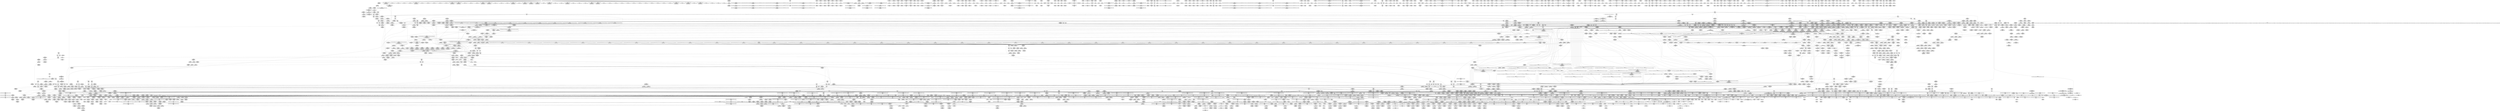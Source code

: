 digraph {
	CE0x5f65c50 [shape=record,shape=Mrecord,label="{CE0x5f65c50|tomoyo_add_slash:name|security/tomoyo/file.c,136|*SummSink*}"]
	CE0x4f73560 [shape=record,shape=Mrecord,label="{CE0x4f73560|tomoyo_const_part_length:tmp15|security/tomoyo/util.c,627|*SummSink*}"]
	CE0x5fb26f0 [shape=record,shape=Mrecord,label="{CE0x5fb26f0|tomoyo_const_part_length:tmp17|security/tomoyo/util.c,627|*SummSource*}"]
	CE0x62f6ee0 [shape=record,shape=Mrecord,label="{CE0x62f6ee0|tomoyo_path_perm:tmp14|security/tomoyo/file.c,800|*SummSource*}"]
	CE0x5ecf4b0 [shape=record,shape=Mrecord,label="{CE0x5ecf4b0|tomoyo_fill_path_info:tmp2|*LoadInst*|security/tomoyo/util.c,663|*SummSink*}"]
	CE0x60cbef0 [shape=record,shape=Mrecord,label="{CE0x60cbef0|0:_i8,_array:_GCRE_tomoyo_index2category_constant_39_x_i8_c_00_00_00_00_00_00_00_00_00_00_00_00_00_00_00_00_00_00_00_00_00_00_00_01_01_01_01_01_01_01_01_01_01_01_01_01_01_01_02_,_align_16:_elem_26::|security/tomoyo/util.c,983}"]
	CE0x5eb9440 [shape=record,shape=Mrecord,label="{CE0x5eb9440|_ret_void,_!dbg_!38913|security/tomoyo/file.c,138|*SummSource*}"]
	CE0x62dd3c0 [shape=record,shape=Mrecord,label="{CE0x62dd3c0|i64*_getelementptr_inbounds_(_31_x_i64_,_31_x_i64_*___llvm_gcov_ctr43150,_i64_0,_i64_28)|*Constant*}"]
	CE0x6099500 [shape=record,shape=Mrecord,label="{CE0x6099500|i64_0|*Constant*}"]
	CE0x5f19540 [shape=record,shape=Mrecord,label="{CE0x5f19540|_call_void___llvm_gcov_indirect_counter_increment(i32*___llvm_gcov_global_state_pred,_i64**_getelementptr_inbounds_(_3_x_i64*_,_3_x_i64*_*___llvm_gcda_edge_table,_i64_0,_i64_0)),_!dbg_!38953|security/tomoyo/file.c,820|*SummSource*}"]
	CE0x79994c0 [shape=record,shape=Mrecord,label="{CE0x79994c0|tomoyo_fill_path_info:idxprom|security/tomoyo/util.c,667}"]
	CE0x5e76090 [shape=record,shape=Mrecord,label="{CE0x5e76090|tomoyo_path_perm:bb|*SummSource*}"]
	CE0x4ff9980 [shape=record,shape=Mrecord,label="{CE0x4ff9980|tomoyo_path_perm:tmp7|security/tomoyo/file.c,797|*SummSink*}"]
	CE0x51f34d0 [shape=record,shape=Mrecord,label="{CE0x51f34d0|tomoyo_path_perm:tmp37|security/tomoyo/file.c,822|*SummSink*}"]
	CE0x4425b60 [shape=record,shape=Mrecord,label="{CE0x4425b60|tomoyo_path_permission:if.then}"]
	CE0x604cec0 [shape=record,shape=Mrecord,label="{CE0x604cec0|__llvm_gcov_indirect_counter_increment114:predecessor|Function::__llvm_gcov_indirect_counter_increment114&Arg::predecessor::}"]
	CE0x5295bb0 [shape=record,shape=Mrecord,label="{CE0x5295bb0|tomoyo_get_mode:mode.0}"]
	CE0x46141b0 [shape=record,shape=Mrecord,label="{CE0x46141b0|tomoyo_init_request_info:tmp6|security/tomoyo/util.c,1004|*SummSource*}"]
	CE0x44a7cb0 [shape=record,shape=Mrecord,label="{CE0x44a7cb0|tomoyo_path_permission:if.end|*SummSink*}"]
	CE0x42c8f50 [shape=record,shape=Mrecord,label="{CE0x42c8f50|i32_39|*Constant*|*SummSource*}"]
	CE0x6310500 [shape=record,shape=Mrecord,label="{CE0x6310500|i32_-1|*Constant*}"]
	CE0x79999a0 [shape=record,shape=Mrecord,label="{CE0x79999a0|tomoyo_fill_path_info:sub|security/tomoyo/util.c,667|*SummSource*}"]
	CE0x446c920 [shape=record,shape=Mrecord,label="{CE0x446c920|tomoyo_path_permission:tmp9|security/tomoyo/file.c,565}"]
	CE0x51a5ca0 [shape=record,shape=Mrecord,label="{CE0x51a5ca0|tomoyo_path_perm:tmp31|security/tomoyo/file.c,816|*SummSource*}"]
	CE0x62ddee0 [shape=record,shape=Mrecord,label="{CE0x62ddee0|i64*_getelementptr_inbounds_(_10_x_i64_,_10_x_i64_*___llvm_gcov_ctr34,_i64_0,_i64_8)|*Constant*|*SummSink*}"]
	CE0x5f646e0 [shape=record,shape=Mrecord,label="{CE0x5f646e0|tomoyo_domain:tmp13|security/tomoyo/common.h,1205|*SummSource*}"]
	CE0x528bc20 [shape=record,shape=Mrecord,label="{CE0x528bc20|GLOBAL:lock_acquire|*Constant*|*SummSink*}"]
	CE0x5295f40 [shape=record,shape=Mrecord,label="{CE0x5295f40|tomoyo_const_part_length:if.end6}"]
	CE0x5116f90 [shape=record,shape=Mrecord,label="{CE0x5116f90|i64*_getelementptr_inbounds_(_2_x_i64_,_2_x_i64_*___llvm_gcov_ctr22,_i64_0,_i64_1)|*Constant*|*SummSource*}"]
	CE0x52e0500 [shape=record,shape=Mrecord,label="{CE0x52e0500|tomoyo_get_realpath:retval.0|*SummSource*}"]
	CE0x781bf90 [shape=record,shape=Mrecord,label="{CE0x781bf90|tomoyo_path_permission:tmp25|security/tomoyo/file.c,575|*SummSource*}"]
	CE0x61c2540 [shape=record,shape=Mrecord,label="{CE0x61c2540|i64*_getelementptr_inbounds_(_31_x_i64_,_31_x_i64_*___llvm_gcov_ctr43150,_i64_0,_i64_4)|*Constant*|*SummSink*}"]
	CE0x77e8760 [shape=record,shape=Mrecord,label="{CE0x77e8760|i32_6|*Constant*|*SummSink*}"]
	CE0x6e0afa0 [shape=record,shape=Mrecord,label="{CE0x6e0afa0|tomoyo_get_mode:tmp6|security/tomoyo/util.c,978|*SummSource*}"]
	CE0x5e97a60 [shape=record,shape=Mrecord,label="{CE0x5e97a60|tomoyo_path_perm:if.then}"]
	CE0x79b3060 [shape=record,shape=Mrecord,label="{CE0x79b3060|tomoyo_const_part_length:return|*SummSource*}"]
	CE0x601c780 [shape=record,shape=Mrecord,label="{CE0x601c780|_call_void_tomoyo_fill_path_info(%struct.tomoyo_path_info*_%buf)_#9,_!dbg_!38913|security/tomoyo/file.c,152|*SummSink*}"]
	CE0x4543660 [shape=record,shape=Mrecord,label="{CE0x4543660|tomoyo_const_part_length:tmp1|*SummSink*}"]
	CE0x6239000 [shape=record,shape=Mrecord,label="{CE0x6239000|0:_%struct.tomoyo_obj_info*,_16:_%struct.tomoyo_domain_info*,_24:_%struct.tomoyo_path_info*,_40:_i8,_72:_i8,_75:_i8,_76:_i8,_77:_i8,_:_SCMRE_52,53_}"]
	CE0x6419200 [shape=record,shape=Mrecord,label="{CE0x6419200|tomoyo_init_request_info:entry|*SummSink*}"]
	CE0x783e530 [shape=record,shape=Mrecord,label="{CE0x783e530|tomoyo_get_realpath:tmp11|security/tomoyo/file.c,156|*SummSink*}"]
	CE0x792cc90 [shape=record,shape=Mrecord,label="{CE0x792cc90|tomoyo_const_part_length:tmp2|security/tomoyo/util.c,624}"]
	CE0x78c20c0 [shape=record,shape=Mrecord,label="{CE0x78c20c0|i64_0|*Constant*|*SummSink*}"]
	CE0x4f4d560 [shape=record,shape=Mrecord,label="{CE0x4f4d560|GLOBAL:current_task|Global_var:current_task}"]
	CE0x5fe3150 [shape=record,shape=Mrecord,label="{CE0x5fe3150|_ret_i32_%retval.0,_!dbg_!38942|security/tomoyo/file.c,575|*SummSource*}"]
	CE0x6044490 [shape=record,shape=Mrecord,label="{CE0x6044490|tomoyo_get_mode:tmp22|security/tomoyo/util.c,986}"]
	CE0x5124b90 [shape=record,shape=Mrecord,label="{CE0x5124b90|tomoyo_path_perm:tmp27|security/tomoyo/file.c,814|*SummSink*}"]
	CE0x783e450 [shape=record,shape=Mrecord,label="{CE0x783e450|tomoyo_get_realpath:tmp11|security/tomoyo/file.c,156}"]
	CE0x43be130 [shape=record,shape=Mrecord,label="{CE0x43be130|tomoyo_const_part_length:while.end|*SummSource*}"]
	CE0x5f6adf0 [shape=record,shape=Mrecord,label="{CE0x5f6adf0|i64*_getelementptr_inbounds_(_5_x_i64_,_5_x_i64_*___llvm_gcov_ctr28130,_i64_0,_i64_3)|*Constant*}"]
	CE0x5e78c10 [shape=record,shape=Mrecord,label="{CE0x5e78c10|tomoyo_const_part_length:cmp21|security/tomoyo/util.c,644|*SummSource*}"]
	CE0x43681d0 [shape=record,shape=Mrecord,label="{CE0x43681d0|tomoyo_path_permission:tmp7|*LoadInst*|security/tomoyo/file.c,565|*SummSink*}"]
	CE0x77f6910 [shape=record,shape=Mrecord,label="{CE0x77f6910|tomoyo_get_mode:retval.0|*SummSource*}"]
	CE0x5fc9ca0 [shape=record,shape=Mrecord,label="{CE0x5fc9ca0|GLOBAL:__srcu_read_lock|*Constant*}"]
	CE0x5eec8f0 [shape=record,shape=Mrecord,label="{CE0x5eec8f0|tomoyo_read_unlock:entry|*SummSource*}"]
	CE0x61bf010 [shape=record,shape=Mrecord,label="{CE0x61bf010|i64*_getelementptr_inbounds_(_31_x_i64_,_31_x_i64_*___llvm_gcov_ctr43150,_i64_0,_i64_3)|*Constant*}"]
	CE0x42af4c0 [shape=record,shape=Mrecord,label="{CE0x42af4c0|0:_i8,_array:_GCRE_tomoyo_index2category_constant_39_x_i8_c_00_00_00_00_00_00_00_00_00_00_00_00_00_00_00_00_00_00_00_00_00_00_00_01_01_01_01_01_01_01_01_01_01_01_01_01_01_01_02_,_align_16:_elem_35::|security/tomoyo/util.c,983}"]
	CE0x45a5550 [shape=record,shape=Mrecord,label="{CE0x45a5550|tomoyo_path_perm:tmp12|security/tomoyo/file.c,799|*SummSink*}"]
	CE0x5310060 [shape=record,shape=Mrecord,label="{CE0x5310060|tomoyo_path_perm:tmp20|security/tomoyo/file.c,805}"]
	CE0x61c0d70 [shape=record,shape=Mrecord,label="{CE0x61c0d70|tomoyo_domain:tmp21|security/tomoyo/common.h,1205}"]
	CE0x511ded0 [shape=record,shape=Mrecord,label="{CE0x511ded0|tomoyo_path_perm:tmp30|security/tomoyo/file.c,816|*SummSink*}"]
	CE0x617b170 [shape=record,shape=Mrecord,label="{CE0x617b170|GLOBAL:tomoyo_realpath_from_path|*Constant*}"]
	CE0x4ff9250 [shape=record,shape=Mrecord,label="{CE0x4ff9250|0:_i8,_array:_GCR_tomoyo_p2mac_internal_constant_11_x_i8_c_00_01_01_01_03_04_06_09_0A_13_15_,_align_1:_elem_10::|security/tomoyo/file.c,797}"]
	CE0x5dc8170 [shape=record,shape=Mrecord,label="{CE0x5dc8170|tomoyo_path_permission:tmp9|security/tomoyo/file.c,565|*SummSink*}"]
	CE0x7afdd70 [shape=record,shape=Mrecord,label="{CE0x7afdd70|i64*_getelementptr_inbounds_(_4_x_i64_,_4_x_i64_*___llvm_gcov_ctr33,_i64_0,_i64_3)|*Constant*|*SummSource*}"]
	CE0x42c8770 [shape=record,shape=Mrecord,label="{CE0x42c8770|tomoyo_get_mode:conv10|security/tomoyo/util.c,985|*SummSink*}"]
	CE0x63e11a0 [shape=record,shape=Mrecord,label="{CE0x63e11a0|i32_255|*Constant*|*SummSink*}"]
	CE0x4f43b60 [shape=record,shape=Mrecord,label="{CE0x4f43b60|tomoyo_audit_path_log:tmp1|*SummSink*}"]
	CE0x5eec7f0 [shape=record,shape=Mrecord,label="{CE0x5eec7f0|GLOBAL:tomoyo_read_unlock|*Constant*|*SummSource*}"]
	CE0x4297580 [shape=record,shape=Mrecord,label="{CE0x4297580|i8_0|*Constant*|*SummSink*}"]
	CE0x509bf90 [shape=record,shape=Mrecord,label="{CE0x509bf90|tomoyo_audit_path_log:bb|*SummSink*}"]
	CE0x4fcd420 [shape=record,shape=Mrecord,label="{CE0x4fcd420|VOIDTB_TE:_GIE_Function_Attrs:_noredzone_nounwind_optsize_define_internal_zeroext_i1_tomoyo_check_path2_acl(%struct.tomoyo_request_info*_%r,_%struct.tomoyo_acl_info*_%ptr)_#0_entry:_%tmp_load_i64,_i64*_getelementptr_inbounds_(_7_x_i64_,_7_x_i64_*___llvm_gcov_ctr38,_i64_0,_i64_0)_%tmp1_add_i64_%tmp,_1_store_i64_%tmp1,_i64*_getelementptr_inbounds_(_7_x_i64_,_7_x_i64_*___llvm_gcov_ctr38,_i64_0,_i64_0)_br_label_%bb_bb:_preds_%entry_call_void_mcount()_#3_call_void_llvm.dbg.value(metadata_%struct.tomoyo_request_info*_%r,_i64_0,_metadata_!8419,_metadata_!38901),_!dbg_!39766_call_void_llvm.dbg.value(metadata_%struct.tomoyo_acl_info*_%ptr,_i64_0,_metadata_!8420,_metadata_!38901),_!dbg_!39767_call_void_llvm.dbg.value(metadata_%struct.tomoyo_acl_info*_%ptr,_i64_0,_metadata_!8422,_metadata_!38901),_!dbg_!39768_%tmp2_bitcast_%struct.tomoyo_acl_info*_%ptr_to_i8*,_!dbg_!39769_%add.ptr_getelementptr_i8,_i8*_%tmp2,_i64_0,_!dbg_!39770_%tmp3_bitcast_i8*_%add.ptr_to_%struct.tomoyo_path2_acl*,_!dbg_!39771_call_void_llvm.dbg.value(metadata_%struct.tomoyo_path2_acl*_%tmp3,_i64_0,_metadata_!8421,_metadata_!38901),_!dbg_!39772_%perm_getelementptr_inbounds_%struct.tomoyo_path2_acl,_%struct.tomoyo_path2_acl*_%tmp3,_i32_0,_i32_1,_!dbg_!39773_%tmp4_load_i8,_i8*_%perm,_align_1,_!dbg_!39773_%conv_zext_i8_%tmp4_to_i32,_!dbg_!39774_%param_getelementptr_inbounds_%struct.tomoyo_request_info,_%struct.tomoyo_request_info*_%r,_i32_0,_i32_3,_!dbg_!39775_%path2_bitcast_%union.anon.91*_%param_to_%struct.anon.92*,_!dbg_!39776_%operation_getelementptr_inbounds_%struct.anon.92,_%struct.anon.92*_%path2,_i32_0,_i32_2,_!dbg_!39777_%tmp5_load_i8,_i8*_%operation,_align_1,_!dbg_!39777_%conv1_zext_i8_%tmp5_to_i32,_!dbg_!39778_%shl_shl_i32_1,_%conv1,_!dbg_!39779_%and_and_i32_%conv,_%shl,_!dbg_!39780_%tobool_icmp_ne_i32_%and,_0,_!dbg_!39780_%tmp6_select_i1_%tobool,_i64_1,_i64_2,_!dbg_!39781_%tmp7_getelementptr_inbounds_7_x_i64_,_7_x_i64_*___llvm_gcov_ctr38,_i64_0,_i64_%tmp6,_!dbg_!39781_%tmp8_load_i64,_i64*_%tmp7,_!dbg_!39781_%tmp9_add_i64_%tmp8,_1,_!dbg_!39781_store_i64_%tmp9,_i64*_%tmp7,_!dbg_!39781_br_i1_%tobool,_label_%land.lhs.true,_label_%land.end,_!dbg_!39781_land.lhs.true:_preds_%bb_%param2_getelementptr_inbounds_%struct.tomoyo_request_info,_%struct.tomoyo_request_info*_%r,_i32_0,_i32_3,_!dbg_!39782_%path23_bitcast_%union.anon.91*_%param2_to_%struct.anon.92*,_!dbg_!39783_%filename1_getelementptr_inbounds_%struct.anon.92,_%struct.anon.92*_%path23,_i32_0,_i32_0,_!dbg_!39784_%tmp10_load_%struct.tomoyo_path_info*,_%struct.tomoyo_path_info**_%filename1,_align_8,_!dbg_!39784_%name1_getelementptr_inbounds_%struct.tomoyo_path2_acl,_%struct.tomoyo_path2_acl*_%tmp3,_i32_0,_i32_2,_!dbg_!39785_%call_call_%struct.tomoyo_path_info*_tomoyo_compare_name_union(%struct.tomoyo_path_info*_%tmp10,_%struct.tomoyo_name_union*_%name1)_#9,_!dbg_!39786_%tobool4_icmp_ne_%struct.tomoyo_path_info*_%call,_null,_!dbg_!39786_%tmp11_select_i1_%tobool4,_i64_3,_i64_4,_!dbg_!39787_%tmp12_getelementptr_inbounds_7_x_i64_,_7_x_i64_*___llvm_gcov_ctr38,_i64_0,_i64_%tmp11,_!dbg_!39787_%tmp13_load_i64,_i64*_%tmp12,_!dbg_!39787_%tmp14_add_i64_%tmp13,_1,_!dbg_!39787_store_i64_%tmp14,_i64*_%tmp12,_!dbg_!39787_br_i1_%tobool4,_label_%land.rhs,_label_%land.end,_!dbg_!39787_land.rhs:_preds_%land.lhs.true_%tmp15_load_i64,_i64*_getelementptr_inbounds_(_7_x_i64_,_7_x_i64_*___llvm_gcov_ctr38,_i64_0,_i64_5),_!dbg_!39788_%tmp16_add_i64_%tmp15,_1,_!dbg_!39788_store_i64_%tmp16,_i64*_getelementptr_inbounds_(_7_x_i64_,_7_x_i64_*___llvm_gcov_ctr38,_i64_0,_i64_5),_!dbg_!39788_%param5_getelementptr_inbounds_%struct.tomoyo_request_info,_%struct.tomoyo_request_info*_%r,_i32_0,_i32_3,_!dbg_!39790_%path26_bitcast_%union.anon.91*_%param5_to_%struct.anon.92*,_!dbg_!39791_%filename2_getelementptr_inbounds_%struct.anon.92,_%struct.anon.92*_%path26,_i32_0,_i32_1,_!dbg_!39792_%tmp17_load_%struct.tomoyo_path_info*,_%struct.tomoyo_path_info**_%filename2,_align_8,_!dbg_!39792_%name2_getelementptr_inbounds_%struct.tomoyo_path2_acl,_%struct.tomoyo_path2_acl*_%tmp3,_i32_0,_i32_3,_!dbg_!39793_%call7_call_%struct.tomoyo_path_info*_tomoyo_compare_name_union(%struct.tomoyo_path_info*_%tmp17,_%struct.tomoyo_name_union*_%name2)_#9,_!dbg_!39794_%tobool8_icmp_ne_%struct.tomoyo_path_info*_%call7,_null,_!dbg_!39787_br_label_%land.end_land.end:_preds_%land.rhs,_%land.lhs.true,_%bb_%tmp18_phi_i1_false,_%land.lhs.true_,_false,_%bb_,_%tobool8,_%land.rhs_%tmp19_load_i64,_i64*_getelementptr_inbounds_(_7_x_i64_,_7_x_i64_*___llvm_gcov_ctr38,_i64_0,_i64_6),_!dbg_!39795_%tmp20_add_i64_%tmp19,_1,_!dbg_!39795_store_i64_%tmp20,_i64*_getelementptr_inbounds_(_7_x_i64_,_7_x_i64_*___llvm_gcov_ctr38,_i64_0,_i64_6),_!dbg_!39795_ret_i1_%tmp18,_!dbg_!39795_:_elem_0:default:}"]
	CE0x45a85c0 [shape=record,shape=Mrecord,label="{CE0x45a85c0|tomoyo_path_perm:r|security/tomoyo/file.c, 787|*SummSink*}"]
	CE0x5052660 [shape=record,shape=Mrecord,label="{CE0x5052660|_call_void_mcount()_#3|*SummSink*}"]
	CE0x5dc71f0 [shape=record,shape=Mrecord,label="{CE0x5dc71f0|tomoyo_fill_path_info:tmp7|security/tomoyo/util.c,667}"]
	CE0x5104a00 [shape=record,shape=Mrecord,label="{CE0x5104a00|tomoyo_path_permission:cmp|security/tomoyo/file.c,565}"]
	CE0x5f40440 [shape=record,shape=Mrecord,label="{CE0x5f40440|128:_i8*,_1208:_%struct.file*,_:_CMRE_152,160_|*MultipleSource*|security/tomoyo/common.h,1205|security/tomoyo/common.h,1205}"]
	CE0x50541a0 [shape=record,shape=Mrecord,label="{CE0x50541a0|tomoyo_const_part_length:if.then|*SummSink*}"]
	CE0x5f1ec30 [shape=record,shape=Mrecord,label="{CE0x5f1ec30|tomoyo_fill_path_info:conv7|security/tomoyo/util.c,668|*SummSink*}"]
	CE0x7871000 [shape=record,shape=Mrecord,label="{CE0x7871000|0:_i8*,_array:_GCRE_tomoyo_path_keyword_external_constant_11_x_i8*_:_elem_7::|security/tomoyo/file.c,167}"]
	CE0x4297770 [shape=record,shape=Mrecord,label="{CE0x4297770|168:_%struct.tomoyo_path_info*,_:_SCMRE_0,1_|*MultipleSource*|security/tomoyo/file.c, 788|security/tomoyo/file.c,788|security/tomoyo/file.c,788|Function::tomoyo_path_perm&Arg::path::|Function::tomoyo_path_truncate&Arg::path::}"]
	CE0x60e9130 [shape=record,shape=Mrecord,label="{CE0x60e9130|i64*_getelementptr_inbounds_(_5_x_i64_,_5_x_i64_*___llvm_gcov_ctr32134,_i64_0,_i64_0)|*Constant*|*SummSource*}"]
	CE0x5172230 [shape=record,shape=Mrecord,label="{CE0x5172230|tomoyo_path_permission:path7|security/tomoyo/file.c,569|*SummSource*}"]
	CE0x63f4870 [shape=record,shape=Mrecord,label="{CE0x63f4870|tomoyo_get_realpath:path|Function::tomoyo_get_realpath&Arg::path::}"]
	CE0x61be8e0 [shape=record,shape=Mrecord,label="{CE0x61be8e0|tomoyo_path_permission:arrayidx|security/tomoyo/file.c,563|*SummSource*}"]
	CE0x42978b0 [shape=record,shape=Mrecord,label="{CE0x42978b0|168:_%struct.tomoyo_path_info*,_:_SCMRE_8,16_|*MultipleSource*|security/tomoyo/file.c, 788|security/tomoyo/file.c,788|security/tomoyo/file.c,788|Function::tomoyo_path_perm&Arg::path::|Function::tomoyo_path_truncate&Arg::path::}"]
	CE0x7853960 [shape=record,shape=Mrecord,label="{CE0x7853960|tomoyo_path_perm:tmp17|security/tomoyo/file.c,804|*SummSink*}"]
	CE0x6202f50 [shape=record,shape=Mrecord,label="{CE0x6202f50|i64*_getelementptr_inbounds_(_25_x_i64_,_25_x_i64_*___llvm_gcov_ctr11,_i64_0,_i64_24)|*Constant*}"]
	CE0x5e2dc10 [shape=record,shape=Mrecord,label="{CE0x5e2dc10|tomoyo_get_mode:tmp20|security/tomoyo/util.c,985|*SummSource*}"]
	CE0x600d520 [shape=record,shape=Mrecord,label="{CE0x600d520|__llvm_gcov_indirect_counter_increment:tmp|*SummSource*}"]
	CE0x63f19f0 [shape=record,shape=Mrecord,label="{CE0x63f19f0|i64*_getelementptr_inbounds_(_6_x_i64_,_6_x_i64_*___llvm_gcov_ctr25,_i64_0,_i64_4)|*Constant*}"]
	CE0x5040a20 [shape=record,shape=Mrecord,label="{CE0x5040a20|_ret_i32_%retval.0,_!dbg_!38957|security/tomoyo/util.c,652|*SummSource*}"]
	CE0x604c760 [shape=record,shape=Mrecord,label="{CE0x604c760|tomoyo_const_part_length:tmp10|security/tomoyo/util.c,626|*SummSink*}"]
	CE0x5e78dc0 [shape=record,shape=Mrecord,label="{CE0x5e78dc0|tomoyo_const_part_length:cmp21|security/tomoyo/util.c,644|*SummSink*}"]
	CE0x517a6d0 [shape=record,shape=Mrecord,label="{CE0x517a6d0|128:_i8*,_1208:_%struct.file*,_:_CMRE_42,43_}"]
	CE0x77bfa30 [shape=record,shape=Mrecord,label="{CE0x77bfa30|GLOBAL:__llvm_gcov_ctr31133|Global_var:__llvm_gcov_ctr31133}"]
	CE0x43253a0 [shape=record,shape=Mrecord,label="{CE0x43253a0|tomoyo_fill_path_info:tmp10}"]
	CE0x6368f70 [shape=record,shape=Mrecord,label="{CE0x6368f70|i64_2|*Constant*}"]
	CE0x792c590 [shape=record,shape=Mrecord,label="{CE0x792c590|i64*_getelementptr_inbounds_(_12_x_i64_,_12_x_i64_*___llvm_gcov_ctr31133,_i64_0,_i64_10)|*Constant*}"]
	CE0x6394cd0 [shape=record,shape=Mrecord,label="{CE0x6394cd0|_ret_void,_!dbg_!38904|security/tomoyo/common.h,1110|*SummSource*}"]
	CE0x44c0180 [shape=record,shape=Mrecord,label="{CE0x44c0180|srcu_read_unlock:tmp2|*SummSink*}"]
	CE0x79aab30 [shape=record,shape=Mrecord,label="{CE0x79aab30|_ret_%struct.tomoyo_domain_info*_%tmp23,_!dbg_!38929|security/tomoyo/common.h,1205}"]
	CE0x442cfc0 [shape=record,shape=Mrecord,label="{CE0x442cfc0|i64*_getelementptr_inbounds_(_10_x_i64_,_10_x_i64_*___llvm_gcov_ctr34,_i64_0,_i64_4)|*Constant*}"]
	CE0x5064800 [shape=record,shape=Mrecord,label="{CE0x5064800|tomoyo_path_perm:tmp41|security/tomoyo/file.c,824}"]
	CE0x42c8e20 [shape=record,shape=Mrecord,label="{CE0x42c8e20|i32_39|*Constant*}"]
	CE0x518cfc0 [shape=record,shape=Mrecord,label="{CE0x518cfc0|tomoyo_path_perm:tmp28|security/tomoyo/file.c,815|*SummSource*}"]
	CE0x5e97130 [shape=record,shape=Mrecord,label="{CE0x5e97130|srcu_read_lock:sp|Function::srcu_read_lock&Arg::sp::|*SummSource*}"]
	CE0x7913e50 [shape=record,shape=Mrecord,label="{CE0x7913e50|tomoyo_domain:tmp18|security/tomoyo/common.h,1205|*SummSource*}"]
	CE0x77da8c0 [shape=record,shape=Mrecord,label="{CE0x77da8c0|GLOBAL:__llvm_gcov_global_state_pred|Global_var:__llvm_gcov_global_state_pred|*SummSink*}"]
	CE0x5e85a90 [shape=record,shape=Mrecord,label="{CE0x5e85a90|_call_void_mcount()_#3|*SummSink*}"]
	CE0x7ac0970 [shape=record,shape=Mrecord,label="{CE0x7ac0970|GLOBAL:__srcu_read_unlock|*Constant*|*SummSink*}"]
	CE0x44d7dc0 [shape=record,shape=Mrecord,label="{CE0x44d7dc0|tomoyo_fill_path_info:land.end}"]
	CE0x42f0aa0 [shape=record,shape=Mrecord,label="{CE0x42f0aa0|_ret_%struct.task_struct*_%tmp4,_!dbg_!38905|./arch/x86/include/asm/current.h,14|*SummSink*}"]
	CE0x7ac80f0 [shape=record,shape=Mrecord,label="{CE0x7ac80f0|i8_1|*Constant*}"]
	CE0x500a6f0 [shape=record,shape=Mrecord,label="{CE0x500a6f0|tomoyo_path_permission:type|security/tomoyo/file.c,563|*SummSink*}"]
	CE0x5fc9510 [shape=record,shape=Mrecord,label="{CE0x5fc9510|tomoyo_domain:tmp22|security/tomoyo/common.h,1205}"]
	CE0x5ea7e00 [shape=record,shape=Mrecord,label="{CE0x5ea7e00|i64_1|*Constant*}"]
	CE0x602c770 [shape=record,shape=Mrecord,label="{CE0x602c770|tomoyo_init_request_info:tmp6|security/tomoyo/util.c,1004}"]
	CE0x6368c90 [shape=record,shape=Mrecord,label="{CE0x6368c90|tomoyo_fill_path_info:tobool|security/tomoyo/util.c,667}"]
	CE0x790e7c0 [shape=record,shape=Mrecord,label="{CE0x790e7c0|tomoyo_path_perm:buf|security/tomoyo/file.c, 792|*SummSource*}"]
	CE0x51ff390 [shape=record,shape=Mrecord,label="{CE0x51ff390|tomoyo_const_part_length:conv2|security/tomoyo/util.c,627}"]
	CE0x78c9340 [shape=record,shape=Mrecord,label="{CE0x78c9340|tomoyo_fill_path_info:tmp3|security/tomoyo/util.c,667}"]
	CE0x5ffa180 [shape=record,shape=Mrecord,label="{CE0x5ffa180|tomoyo_path_perm:if.end22|*SummSink*}"]
	CE0x7999bc0 [shape=record,shape=Mrecord,label="{CE0x7999bc0|tomoyo_fill_path_info:idxprom|security/tomoyo/util.c,667|*SummSink*}"]
	CE0x45c44d0 [shape=record,shape=Mrecord,label="{CE0x45c44d0|i8*_null|*Constant*}"]
	CE0x44bca90 [shape=record,shape=Mrecord,label="{CE0x44bca90|_ret_i32_%conv6,_!dbg_!38926|security/tomoyo/util.c,1011}"]
	CE0x520ae10 [shape=record,shape=Mrecord,label="{CE0x520ae10|tomoyo_init_request_info:profile3|security/tomoyo/util.c,1008}"]
	CE0x43be260 [shape=record,shape=Mrecord,label="{CE0x43be260|tomoyo_const_part_length:while.end|*SummSink*}"]
	CE0x5efaa80 [shape=record,shape=Mrecord,label="{CE0x5efaa80|tomoyo_const_part_length:entry|*SummSink*}"]
	CE0x5106720 [shape=record,shape=Mrecord,label="{CE0x5106720|GLOBAL:kfree|*Constant*}"]
	CE0x63eeab0 [shape=record,shape=Mrecord,label="{CE0x63eeab0|tomoyo_const_part_length:tmp29|security/tomoyo/util.c,641}"]
	CE0x4295be0 [shape=record,shape=Mrecord,label="{CE0x4295be0|tomoyo_const_part_length:if.then17|*SummSink*}"]
	CE0x4fc41a0 [shape=record,shape=Mrecord,label="{CE0x4fc41a0|tomoyo_get_mode:if.then2}"]
	CE0x63ae780 [shape=record,shape=Mrecord,label="{CE0x63ae780|0:_i8,_array:_GCRE_tomoyo_index2category_constant_39_x_i8_c_00_00_00_00_00_00_00_00_00_00_00_00_00_00_00_00_00_00_00_00_00_00_00_01_01_01_01_01_01_01_01_01_01_01_01_01_01_01_02_,_align_16:_elem_16::|security/tomoyo/util.c,983}"]
	CE0x62cf620 [shape=record,shape=Mrecord,label="{CE0x62cf620|tomoyo_fill_path_info:call|security/tomoyo/util.c,664}"]
	CE0x5e79530 [shape=record,shape=Mrecord,label="{CE0x5e79530|i64_22|*Constant*|*SummSource*}"]
	CE0x43ccb10 [shape=record,shape=Mrecord,label="{CE0x43ccb10|tomoyo_const_part_length:if.end18}"]
	CE0x5f83c20 [shape=record,shape=Mrecord,label="{CE0x5f83c20|tomoyo_const_part_length:tobool|security/tomoyo/util.c,624}"]
	CE0x7ade5d0 [shape=record,shape=Mrecord,label="{CE0x7ade5d0|tomoyo_fill_path_info:conv|security/tomoyo/util.c,664|*SummSource*}"]
	CE0x5ff9860 [shape=record,shape=Mrecord,label="{CE0x5ff9860|GLOBAL:__llvm_gcov_ctr32134|Global_var:__llvm_gcov_ctr32134}"]
	CE0x5f4bfc0 [shape=record,shape=Mrecord,label="{CE0x5f4bfc0|tomoyo_add_slash:tmp9|security/tomoyo/file.c,136|*SummSource*}"]
	CE0x44a74e0 [shape=record,shape=Mrecord,label="{CE0x44a74e0|tomoyo_path_permission:tmp15|security/tomoyo/file.c,567}"]
	CE0x77db060 [shape=record,shape=Mrecord,label="{CE0x77db060|tomoyo_path_perm:obj7|security/tomoyo/file.c,806|*SummSource*}"]
	CE0x5ecfac0 [shape=record,shape=Mrecord,label="{CE0x5ecfac0|tomoyo_read_unlock:tmp1}"]
	CE0x7b11030 [shape=record,shape=Mrecord,label="{CE0x7b11030|tomoyo_domain:tmp14|security/tomoyo/common.h,1205}"]
	CE0x51790f0 [shape=record,shape=Mrecord,label="{CE0x51790f0|rcu_lock_release:indirectgoto}"]
	CE0x7b18560 [shape=record,shape=Mrecord,label="{CE0x7b18560|tomoyo_add_slash:tmp6|security/tomoyo/file.c,131|*SummSink*}"]
	CE0x5ee4f70 [shape=record,shape=Mrecord,label="{CE0x5ee4f70|i64*_getelementptr_inbounds_(_4_x_i64_,_4_x_i64_*___llvm_gcov_ctr24,_i64_0,_i64_1)|*Constant*|*SummSink*}"]
	CE0x5152e40 [shape=record,shape=Mrecord,label="{CE0x5152e40|tomoyo_get_mode:tmp2|security/tomoyo/util.c,978|*SummSource*}"]
	CE0x7814430 [shape=record,shape=Mrecord,label="{CE0x7814430|GLOBAL:tomoyo_realpath_from_path|*Constant*|*SummSink*}"]
	CE0x78fdbf0 [shape=record,shape=Mrecord,label="{CE0x78fdbf0|i64*_getelementptr_inbounds_(_25_x_i64_,_25_x_i64_*___llvm_gcov_ctr11,_i64_0,_i64_11)|*Constant*}"]
	CE0x51539c0 [shape=record,shape=Mrecord,label="{CE0x51539c0|tomoyo_path_permission:do.end|*SummSource*}"]
	CE0x50205b0 [shape=record,shape=Mrecord,label="{CE0x50205b0|tomoyo_domain:tmp6|security/tomoyo/common.h,1205|*SummSink*}"]
	CE0x7b31b90 [shape=record,shape=Mrecord,label="{CE0x7b31b90|tomoyo_audit_path_log:tmp|*SummSink*}"]
	CE0x6259080 [shape=record,shape=Mrecord,label="{CE0x6259080|srcu_read_lock:tmp3|*SummSink*}"]
	CE0x798adf0 [shape=record,shape=Mrecord,label="{CE0x798adf0|tomoyo_fill_path_info:call2|security/tomoyo/util.c,666}"]
	CE0x60ecc00 [shape=record,shape=Mrecord,label="{CE0x60ecc00|__llvm_gcov_indirect_counter_increment114:entry|*SummSink*}"]
	CE0x5e53780 [shape=record,shape=Mrecord,label="{CE0x5e53780|tomoyo_path_permission:tmp16|security/tomoyo/file.c,571|*SummSink*}"]
	CE0x63bd670 [shape=record,shape=Mrecord,label="{CE0x63bd670|tomoyo_get_realpath:name1|security/tomoyo/file.c,151|*SummSink*}"]
	CE0x5efb0d0 [shape=record,shape=Mrecord,label="{CE0x5efb0d0|tomoyo_get_mode:tmp9|security/tomoyo/util.c,981}"]
	CE0x43ccc00 [shape=record,shape=Mrecord,label="{CE0x43ccc00|tomoyo_const_part_length:if.end18|*SummSource*}"]
	CE0x5f0cdd0 [shape=record,shape=Mrecord,label="{CE0x5f0cdd0|tomoyo_fill_path_info:entry|*SummSink*}"]
	CE0x5eec470 [shape=record,shape=Mrecord,label="{CE0x5eec470|GLOBAL:tomoyo_read_unlock|*Constant*}"]
	CE0x5eff770 [shape=record,shape=Mrecord,label="{CE0x5eff770|rcu_lock_acquire:tmp}"]
	CE0x60d6e70 [shape=record,shape=Mrecord,label="{CE0x60d6e70|i64*_getelementptr_inbounds_(_5_x_i64_,_5_x_i64_*___llvm_gcov_ctr32134,_i64_0,_i64_4)|*Constant*|*SummSink*}"]
	CE0x43f7cf0 [shape=record,shape=Mrecord,label="{CE0x43f7cf0|tomoyo_const_part_length:tmp27|security/tomoyo/util.c,641|*SummSink*}"]
	CE0x61aceb0 [shape=record,shape=Mrecord,label="{CE0x61aceb0|tomoyo_get_realpath:tmp4|security/tomoyo/file.c,151|*SummSink*}"]
	CE0x4fdc690 [shape=record,shape=Mrecord,label="{CE0x4fdc690|GLOBAL:tomoyo_p2mac|Global_var:tomoyo_p2mac|*SummSink*}"]
	CE0x7860140 [shape=record,shape=Mrecord,label="{CE0x7860140|tomoyo_fill_path_info:cmp|security/tomoyo/util.c,667|*SummSource*}"]
	CE0x632ae10 [shape=record,shape=Mrecord,label="{CE0x632ae10|tomoyo_path_perm:cmp1|security/tomoyo/file.c,800|*SummSource*}"]
	CE0x44538d0 [shape=record,shape=Mrecord,label="{CE0x44538d0|_ret_void,_!dbg_!38907|include/linux/srcu.h,238|*SummSource*}"]
	CE0x60ec040 [shape=record,shape=Mrecord,label="{CE0x60ec040|tomoyo_const_part_length:cmp|security/tomoyo/util.c,626|*SummSource*}"]
	CE0x797c4f0 [shape=record,shape=Mrecord,label="{CE0x797c4f0|i64_ptrtoint_(i8*_blockaddress(_rcu_lock_acquire,_%__here)_to_i64)|*Constant*}"]
	CE0x4487b60 [shape=record,shape=Mrecord,label="{CE0x4487b60|tomoyo_const_part_length:tmp22|security/tomoyo/util.c,634|*SummSource*}"]
	CE0x5fe8b60 [shape=record,shape=Mrecord,label="{CE0x5fe8b60|tomoyo_path_perm:tmp32|security/tomoyo/file.c,821|*SummSink*}"]
	CE0x50ab6f0 [shape=record,shape=Mrecord,label="{CE0x50ab6f0|srcu_read_unlock:dep_map|include/linux/srcu.h,236}"]
	CE0x7ab6010 [shape=record,shape=Mrecord,label="{CE0x7ab6010|tomoyo_get_mode:bb|*SummSink*}"]
	CE0x60eca90 [shape=record,shape=Mrecord,label="{CE0x60eca90|__llvm_gcov_indirect_counter_increment114:entry|*SummSource*}"]
	CE0x5e42070 [shape=record,shape=Mrecord,label="{CE0x5e42070|tomoyo_get_mode:ns|Function::tomoyo_get_mode&Arg::ns::|*SummSource*}"]
	CE0x437d120 [shape=record,shape=Mrecord,label="{CE0x437d120|i64_18|*Constant*|*SummSink*}"]
	CE0x6282a20 [shape=record,shape=Mrecord,label="{CE0x6282a20|0:_%struct.tomoyo_obj_info*,_16:_%struct.tomoyo_domain_info*,_24:_%struct.tomoyo_path_info*,_40:_i8,_72:_i8,_75:_i8,_76:_i8,_77:_i8,_:_SCMRE_57,58_}"]
	CE0x61010e0 [shape=record,shape=Mrecord,label="{CE0x61010e0|tomoyo_init_request_info:ns|security/tomoyo/util.c,1010}"]
	CE0x5e0fc90 [shape=record,shape=Mrecord,label="{CE0x5e0fc90|tomoyo_read_lock:tmp|*SummSink*}"]
	CE0x6039b00 [shape=record,shape=Mrecord,label="{CE0x6039b00|tomoyo_const_part_length:tmp39|security/tomoyo/util.c,644|*SummSource*}"]
	CE0x5e98a90 [shape=record,shape=Mrecord,label="{CE0x5e98a90|i64_1|*Constant*}"]
	CE0x5e3b270 [shape=record,shape=Mrecord,label="{CE0x5e3b270|__llvm_gcov_indirect_counter_increment114:tmp3|*SummSource*}"]
	CE0x51acd20 [shape=record,shape=Mrecord,label="{CE0x51acd20|tomoyo_get_realpath:tmp5|security/tomoyo/file.c,151|*SummSource*}"]
	CE0x5e2d260 [shape=record,shape=Mrecord,label="{CE0x5e2d260|tomoyo_get_mode:tmp19|security/tomoyo/util.c,985}"]
	CE0x456c490 [shape=record,shape=Mrecord,label="{CE0x456c490|rcu_lock_acquire:entry|*SummSource*}"]
	CE0x7adead0 [shape=record,shape=Mrecord,label="{CE0x7adead0|tomoyo_path_permission:tmp|*SummSink*}"]
	CE0x798aca0 [shape=record,shape=Mrecord,label="{CE0x798aca0|tomoyo_fill_path_info:conv|security/tomoyo/util.c,664|*SummSink*}"]
	CE0x784f020 [shape=record,shape=Mrecord,label="{CE0x784f020|i32_0|*Constant*}"]
	CE0x5e1c1e0 [shape=record,shape=Mrecord,label="{CE0x5e1c1e0|_ret_i32_%call,_!dbg_!38907|include/linux/srcu.h,223|*SummSink*}"]
	CE0x5200610 [shape=record,shape=Mrecord,label="{CE0x5200610|0:_%struct.tomoyo_obj_info*,_16:_%struct.tomoyo_domain_info*,_24:_%struct.tomoyo_path_info*,_40:_i8,_72:_i8,_75:_i8,_76:_i8,_77:_i8,_:_SCMRE_8,16_|*MultipleSource*|security/tomoyo/file.c, 787|security/tomoyo/file.c,787|Function::tomoyo_init_request_info&Arg::r::|security/tomoyo/file.c,800}"]
	CE0x511bbd0 [shape=record,shape=Mrecord,label="{CE0x511bbd0|tomoyo_domain:tobool1|security/tomoyo/common.h,1205|*SummSink*}"]
	CE0x7afe620 [shape=record,shape=Mrecord,label="{CE0x7afe620|rcu_lock_release:tmp7|*SummSource*}"]
	CE0x63f1d60 [shape=record,shape=Mrecord,label="{CE0x63f1d60|i64*_getelementptr_inbounds_(_6_x_i64_,_6_x_i64_*___llvm_gcov_ctr25,_i64_0,_i64_4)|*Constant*|*SummSink*}"]
	CE0x5dd5b70 [shape=record,shape=Mrecord,label="{CE0x5dd5b70|GLOBAL:__llvm_gcov_ctr31133|Global_var:__llvm_gcov_ctr31133|*SummSink*}"]
	CE0x6184700 [shape=record,shape=Mrecord,label="{CE0x6184700|GLOBAL:__llvm_gcov_ctr25|Global_var:__llvm_gcov_ctr25|*SummSink*}"]
	CE0x6297f70 [shape=record,shape=Mrecord,label="{CE0x6297f70|0:_%struct.tomoyo_obj_info*,_16:_%struct.tomoyo_domain_info*,_24:_%struct.tomoyo_path_info*,_40:_i8,_72:_i8,_75:_i8,_76:_i8,_77:_i8,_:_SCMRE_75,76_|*MultipleSource*|security/tomoyo/file.c, 787|security/tomoyo/file.c,787|Function::tomoyo_init_request_info&Arg::r::|security/tomoyo/file.c,800}"]
	CE0x61e0d60 [shape=record,shape=Mrecord,label="{CE0x61e0d60|tomoyo_get_mode:tmp7|security/tomoyo/util.c,979}"]
	CE0x6258fe0 [shape=record,shape=Mrecord,label="{CE0x6258fe0|srcu_read_lock:tmp3|*SummSource*}"]
	CE0x438ad30 [shape=record,shape=Mrecord,label="{CE0x438ad30|GLOBAL:full_name_hash|*Constant*}"]
	CE0x6248fe0 [shape=record,shape=Mrecord,label="{CE0x6248fe0|_ret_i32_%call,_!dbg_!38912|security/tomoyo/file.c,167}"]
	CE0x50be0f0 [shape=record,shape=Mrecord,label="{CE0x50be0f0|tomoyo_fill_path_info:tobool|security/tomoyo/util.c,667}"]
	CE0x4324d60 [shape=record,shape=Mrecord,label="{CE0x4324d60|tomoyo_path_permission:tmp2|security/tomoyo/file.c,563}"]
	CE0x4323b70 [shape=record,shape=Mrecord,label="{CE0x4323b70|tomoyo_get_mode:idxprom6|security/tomoyo/util.c,983}"]
	CE0x6305070 [shape=record,shape=Mrecord,label="{CE0x6305070|i64*_getelementptr_inbounds_(_25_x_i64_,_25_x_i64_*___llvm_gcov_ctr11,_i64_0,_i64_24)|*Constant*|*SummSink*}"]
	CE0x43bec60 [shape=record,shape=Mrecord,label="{CE0x43bec60|tomoyo_const_part_length:cmp15|security/tomoyo/util.c,641|*SummSink*}"]
	CE0x7978bf0 [shape=record,shape=Mrecord,label="{CE0x7978bf0|i32_-1|*Constant*}"]
	CE0x78f52f0 [shape=record,shape=Mrecord,label="{CE0x78f52f0|_ret_void}"]
	CE0x617af40 [shape=record,shape=Mrecord,label="{CE0x617af40|_call_void_mcount()_#3|*SummSource*}"]
	CE0x6173ab0 [shape=record,shape=Mrecord,label="{CE0x6173ab0|i64_25|*Constant*}"]
	CE0x7ac13b0 [shape=record,shape=Mrecord,label="{CE0x7ac13b0|i64*_getelementptr_inbounds_(_2_x_i64_,_2_x_i64_*___llvm_gcov_ctr32,_i64_0,_i64_0)|*Constant*}"]
	CE0x631f330 [shape=record,shape=Mrecord,label="{CE0x631f330|i64*_getelementptr_inbounds_(_2_x_i64_,_2_x_i64_*___llvm_gcov_ctr32,_i64_0,_i64_1)|*Constant*}"]
	CE0x5f1e6e0 [shape=record,shape=Mrecord,label="{CE0x5f1e6e0|tomoyo_fill_path_info:conv7|security/tomoyo/util.c,668}"]
	CE0x45f3260 [shape=record,shape=Mrecord,label="{CE0x45f3260|i64*_getelementptr_inbounds_(_6_x_i64_,_6_x_i64_*___llvm_gcov_ctr26,_i64_0,_i64_0)|*Constant*}"]
	CE0x5147cf0 [shape=record,shape=Mrecord,label="{CE0x5147cf0|i64*_getelementptr_inbounds_(_4_x_i64_,_4_x_i64_*___llvm_gcov_ctr33,_i64_0,_i64_2)|*Constant*}"]
	CE0x78a44c0 [shape=record,shape=Mrecord,label="{CE0x78a44c0|tomoyo_add_slash:bb}"]
	CE0x5e1bc30 [shape=record,shape=Mrecord,label="{CE0x5e1bc30|_ret_i32_%call,_!dbg_!38907|include/linux/srcu.h,223|*SummSource*}"]
	CE0x5dcb120 [shape=record,shape=Mrecord,label="{CE0x5dcb120|tomoyo_get_mode:tmp15|security/tomoyo/util.c,983|*SummSource*}"]
	CE0x44fbae0 [shape=record,shape=Mrecord,label="{CE0x44fbae0|tomoyo_domain:tmp7|security/tomoyo/common.h,1205|*SummSink*}"]
	CE0x60449b0 [shape=record,shape=Mrecord,label="{CE0x60449b0|tomoyo_get_mode:tmp22|security/tomoyo/util.c,986|*SummSource*}"]
	CE0x5f6c7a0 [shape=record,shape=Mrecord,label="{CE0x5f6c7a0|tomoyo_path_perm:tmp15|security/tomoyo/file.c,804}"]
	CE0x43d02a0 [shape=record,shape=Mrecord,label="{CE0x43d02a0|i64*_getelementptr_inbounds_(_31_x_i64_,_31_x_i64_*___llvm_gcov_ctr43150,_i64_0,_i64_21)|*Constant*|*SummSink*}"]
	CE0x4453590 [shape=record,shape=Mrecord,label="{CE0x4453590|tomoyo_path_permission:param_type|security/tomoyo/file.c,567|*SummSource*}"]
	CE0x50555f0 [shape=record,shape=Mrecord,label="{CE0x50555f0|128:_i8*,_1208:_%struct.file*,_:_CMRE_23,24_}"]
	CE0x79aaa00 [shape=record,shape=Mrecord,label="{CE0x79aaa00|tomoyo_domain:entry|*SummSource*}"]
	CE0x78513e0 [shape=record,shape=Mrecord,label="{CE0x78513e0|128:_i8*,_1208:_%struct.file*,_:_CMRE_5,6_}"]
	CE0x5045c90 [shape=record,shape=Mrecord,label="{CE0x5045c90|rcu_lock_release:tmp|*SummSource*}"]
	CE0x61ae0c0 [shape=record,shape=Mrecord,label="{CE0x61ae0c0|i64*_getelementptr_inbounds_(_6_x_i64_,_6_x_i64_*___llvm_gcov_ctr25,_i64_0,_i64_0)|*Constant*|*SummSink*}"]
	CE0x61551c0 [shape=record,shape=Mrecord,label="{CE0x61551c0|tomoyo_path_perm:if.then20}"]
	CE0x50a83f0 [shape=record,shape=Mrecord,label="{CE0x50a83f0|tomoyo_add_slash:tmp5|security/tomoyo/file.c,131|*SummSink*}"]
	CE0x50ac130 [shape=record,shape=Mrecord,label="{CE0x50ac130|tomoyo_audit_path_log:call|security/tomoyo/file.c,167|*SummSink*}"]
	CE0x4511fd0 [shape=record,shape=Mrecord,label="{CE0x4511fd0|i32_0|*Constant*}"]
	CE0x52a2db0 [shape=record,shape=Mrecord,label="{CE0x52a2db0|i64_7|*Constant*}"]
	CE0x51ace30 [shape=record,shape=Mrecord,label="{CE0x51ace30|tomoyo_get_realpath:tmp5|security/tomoyo/file.c,151|*SummSink*}"]
	CE0x78b6570 [shape=record,shape=Mrecord,label="{CE0x78b6570|tomoyo_fill_path_info:tmp6|security/tomoyo/util.c,667|*SummSource*}"]
	CE0x44fc530 [shape=record,shape=Mrecord,label="{CE0x44fc530|GLOBAL:tomoyo_const_part_length|*Constant*|*SummSource*}"]
	CE0x63e09c0 [shape=record,shape=Mrecord,label="{CE0x63e09c0|tomoyo_get_mode:tmp4|security/tomoyo/util.c,978|*SummSource*}"]
	CE0x41de0f0 [shape=record,shape=Mrecord,label="{CE0x41de0f0|tomoyo_fill_path_info:tmp4|security/tomoyo/util.c,667}"]
	CE0x5f6b230 [shape=record,shape=Mrecord,label="{CE0x5f6b230|tomoyo_domain:if.then|*SummSink*}"]
	CE0x43518f0 [shape=record,shape=Mrecord,label="{CE0x43518f0|tomoyo_get_mode:tmp15|security/tomoyo/util.c,983}"]
	CE0x4466f70 [shape=record,shape=Mrecord,label="{CE0x4466f70|tomoyo_path_perm:tmp1}"]
	CE0x79b33f0 [shape=record,shape=Mrecord,label="{CE0x79b33f0|tomoyo_audit_path_log:param|security/tomoyo/file.c,168|*SummSink*}"]
	CE0x5f0cf40 [shape=record,shape=Mrecord,label="{CE0x5f0cf40|tomoyo_fill_path_info:entry|*SummSource*}"]
	CE0x5163640 [shape=record,shape=Mrecord,label="{CE0x5163640|srcu_read_unlock:tmp3}"]
	CE0x7999200 [shape=record,shape=Mrecord,label="{CE0x7999200|tomoyo_path_permission:tmp3|*LoadInst*|security/tomoyo/file.c,564|*SummSource*}"]
	CE0x5f96df0 [shape=record,shape=Mrecord,label="{CE0x5f96df0|__llvm_gcov_indirect_counter_increment114:tmp2}"]
	CE0x5e424b0 [shape=record,shape=Mrecord,label="{CE0x5e424b0|tomoyo_get_mode:profile|Function::tomoyo_get_mode&Arg::profile::}"]
	CE0x78709b0 [shape=record,shape=Mrecord,label="{CE0x78709b0|tomoyo_const_part_length:tmp}"]
	CE0x50f0fc0 [shape=record,shape=Mrecord,label="{CE0x50f0fc0|128:_i8*,_1208:_%struct.file*,_:_CMRE_33,34_}"]
	CE0x7860460 [shape=record,shape=Mrecord,label="{CE0x7860460|tomoyo_fill_path_info:tmp10|*SummSink*}"]
	CE0x6038a00 [shape=record,shape=Mrecord,label="{CE0x6038a00|tomoyo_const_part_length:tmp36|security/tomoyo/util.c,644}"]
	CE0x4389940 [shape=record,shape=Mrecord,label="{CE0x4389940|tomoyo_path_permission:tmp5|*LoadInst*|security/tomoyo/file.c,564}"]
	CE0x44dc990 [shape=record,shape=Mrecord,label="{CE0x44dc990|GLOBAL:__llvm_gcov_global_state_pred45|Global_var:__llvm_gcov_global_state_pred45|*SummSink*}"]
	CE0x5f65db0 [shape=record,shape=Mrecord,label="{CE0x5f65db0|tomoyo_add_slash:tmp11|*LoadInst*|security/tomoyo/file.c,136}"]
	CE0x78984f0 [shape=record,shape=Mrecord,label="{CE0x78984f0|tomoyo_const_part_length:retval.0}"]
	CE0x5efeef0 [shape=record,shape=Mrecord,label="{CE0x5efeef0|i64*_null|*Constant*}"]
	CE0x7813f50 [shape=record,shape=Mrecord,label="{CE0x7813f50|__llvm_gcov_indirect_counter_increment:bb|*SummSource*}"]
	CE0x7a81be0 [shape=record,shape=Mrecord,label="{CE0x7a81be0|tomoyo_get_mode:tmp3|security/tomoyo/util.c,978}"]
	CE0x519ba10 [shape=record,shape=Mrecord,label="{CE0x519ba10|tomoyo_path_perm:tmp24|security/tomoyo/file.c,814|*SummSource*}"]
	CE0x78147d0 [shape=record,shape=Mrecord,label="{CE0x78147d0|__llvm_gcov_indirect_counter_increment:counter|*SummSource*}"]
	CE0x53ee230 [shape=record,shape=Mrecord,label="{CE0x53ee230|tomoyo_const_part_length:tmp7|security/tomoyo/util.c,625|*SummSource*}"]
	CE0x51f78c0 [shape=record,shape=Mrecord,label="{CE0x51f78c0|tomoyo_fill_path_info:tobool|security/tomoyo/util.c,667}"]
	CE0x44da600 [shape=record,shape=Mrecord,label="{CE0x44da600|_ret_i32_%call,_!dbg_!38904|security/tomoyo/tomoyo.c,162}"]
	CE0x5e79960 [shape=record,shape=Mrecord,label="{CE0x5e79960|i64_23|*Constant*}"]
	CE0x45a57a0 [shape=record,shape=Mrecord,label="{CE0x45a57a0|tomoyo_path_perm:tmp13|security/tomoyo/file.c,799}"]
	CE0x4f4e260 [shape=record,shape=Mrecord,label="{CE0x4f4e260|tomoyo_const_part_length:tmp20|security/tomoyo/util.c,628|*SummSource*}"]
	CE0x5e06c10 [shape=record,shape=Mrecord,label="{CE0x5e06c10|128:_i8*,_1208:_%struct.file*,_:_CMRE_96,104_|*MultipleSource*|security/tomoyo/common.h,1205|security/tomoyo/common.h,1205}"]
	CE0x62908c0 [shape=record,shape=Mrecord,label="{CE0x62908c0|tomoyo_fill_path_info:tmp}"]
	CE0x784f2b0 [shape=record,shape=Mrecord,label="{CE0x784f2b0|tomoyo_const_part_length:add29|security/tomoyo/util.c,646}"]
	CE0x6e1e0e0 [shape=record,shape=Mrecord,label="{CE0x6e1e0e0|tomoyo_get_mode:tmp12|security/tomoyo/util.c,982}"]
	CE0x62e8f90 [shape=record,shape=Mrecord,label="{CE0x62e8f90|i64*_getelementptr_inbounds_(_4_x_i64_,_4_x_i64_*___llvm_gcov_ctr33,_i64_0,_i64_2)|*Constant*|*SummSink*}"]
	CE0x50431b0 [shape=record,shape=Mrecord,label="{CE0x50431b0|GLOBAL:tomoyo_encode|*Constant*|*SummSink*}"]
	CE0x783ca60 [shape=record,shape=Mrecord,label="{CE0x783ca60|tomoyo_read_lock:bb}"]
	CE0x5e87e70 [shape=record,shape=Mrecord,label="{CE0x5e87e70|tomoyo_domain:tmp21|security/tomoyo/common.h,1205|*SummSink*}"]
	CE0x512beb0 [shape=record,shape=Mrecord,label="{CE0x512beb0|tomoyo_fill_path_info:conv4|security/tomoyo/util.c,667}"]
	CE0x43d0470 [shape=record,shape=Mrecord,label="{CE0x43d0470|tomoyo_const_part_length:tmp34|security/tomoyo/util.c,642}"]
	CE0x79235c0 [shape=record,shape=Mrecord,label="{CE0x79235c0|_call_void_tomoyo_add_slash(%struct.tomoyo_path_info*_%buf)_#9,_!dbg_!38937|security/tomoyo/file.c,810|*SummSink*}"]
	CE0x4628ff0 [shape=record,shape=Mrecord,label="{CE0x4628ff0|0:_i8,_array:_GCR_tomoyo_p2mac_internal_constant_11_x_i8_c_00_01_01_01_03_04_06_09_0A_13_15_,_align_1:_elem_9::|security/tomoyo/file.c,797}"]
	CE0x783ea50 [shape=record,shape=Mrecord,label="{CE0x783ea50|tomoyo_get_realpath:tmp12|security/tomoyo/file.c,156}"]
	CE0x6289740 [shape=record,shape=Mrecord,label="{CE0x6289740|0:_%struct.tomoyo_obj_info*,_16:_%struct.tomoyo_domain_info*,_24:_%struct.tomoyo_path_info*,_40:_i8,_72:_i8,_75:_i8,_76:_i8,_77:_i8,_:_SCMRE_63,64_}"]
	CE0x5fe84d0 [shape=record,shape=Mrecord,label="{CE0x5fe84d0|i64_16|*Constant*}"]
	CE0x79628a0 [shape=record,shape=Mrecord,label="{CE0x79628a0|i64*_getelementptr_inbounds_(_2_x_i64_,_2_x_i64_*___llvm_gcov_ctr21,_i64_0,_i64_0)|*Constant*|*SummSink*}"]
	CE0x7963570 [shape=record,shape=Mrecord,label="{CE0x7963570|tomoyo_get_mode:cmp|security/tomoyo/util.c,982}"]
	CE0x78c7750 [shape=record,shape=Mrecord,label="{CE0x78c7750|GLOBAL:full_name_hash|*Constant*|*SummSink*}"]
	CE0x7913de0 [shape=record,shape=Mrecord,label="{CE0x7913de0|tomoyo_domain:tmp18|security/tomoyo/common.h,1205}"]
	CE0x5ff9ae0 [shape=record,shape=Mrecord,label="{CE0x5ff9ae0|i64*_null|*Constant*}"]
	CE0x51ec250 [shape=record,shape=Mrecord,label="{CE0x51ec250|rcu_lock_acquire:tmp3|*SummSink*}"]
	CE0x6173ef0 [shape=record,shape=Mrecord,label="{CE0x6173ef0|tomoyo_const_part_length:tmp40|security/tomoyo/util.c,644|*SummSink*}"]
	CE0x52a32a0 [shape=record,shape=Mrecord,label="{CE0x52a32a0|i64*_getelementptr_inbounds_(_31_x_i64_,_31_x_i64_*___llvm_gcov_ctr43150,_i64_0,_i64_0)|*Constant*|*SummSink*}"]
	CE0x7946e00 [shape=record,shape=Mrecord,label="{CE0x7946e00|tomoyo_get_mode:if.end}"]
	CE0x78603f0 [shape=record,shape=Mrecord,label="{CE0x78603f0|tomoyo_fill_path_info:tmp10|*SummSource*}"]
	CE0x7977ed0 [shape=record,shape=Mrecord,label="{CE0x7977ed0|rcu_lock_acquire:tmp6|*SummSink*}"]
	CE0x5e89580 [shape=record,shape=Mrecord,label="{CE0x5e89580|_ret_void,_!dbg_!38908|include/linux/rcupdate.h,424|*SummSink*}"]
	CE0x438b360 [shape=record,shape=Mrecord,label="{CE0x438b360|GLOBAL:__llvm_gcov_ctr28130|Global_var:__llvm_gcov_ctr28130}"]
	CE0x52c3960 [shape=record,shape=Mrecord,label="{CE0x52c3960|tomoyo_path_permission:param6|security/tomoyo/file.c,569|*SummSource*}"]
	CE0x7b11130 [shape=record,shape=Mrecord,label="{CE0x7b11130|tomoyo_domain:tmp14|security/tomoyo/common.h,1205|*SummSource*}"]
	CE0x6237680 [shape=record,shape=Mrecord,label="{CE0x6237680|tomoyo_fill_path_info:frombool10|security/tomoyo/util.c,668|*SummSink*}"]
	CE0x60a89a0 [shape=record,shape=Mrecord,label="{CE0x60a89a0|COLLAPSED:_GCMRE___llvm_gcov_ctr32134_internal_global_5_x_i64_zeroinitializer:_elem_0:default:}"]
	CE0x602c100 [shape=record,shape=Mrecord,label="{CE0x602c100|srcu_read_lock:entry|*SummSource*}"]
	CE0x4f44b50 [shape=record,shape=Mrecord,label="{CE0x4f44b50|i32_-12|*Constant*}"]
	CE0x63ae4d0 [shape=record,shape=Mrecord,label="{CE0x63ae4d0|0:_i8,_array:_GCRE_tomoyo_index2category_constant_39_x_i8_c_00_00_00_00_00_00_00_00_00_00_00_00_00_00_00_00_00_00_00_00_00_00_00_01_01_01_01_01_01_01_01_01_01_01_01_01_01_01_02_,_align_16:_elem_15::|security/tomoyo/util.c,983}"]
	CE0x7ad0d40 [shape=record,shape=Mrecord,label="{CE0x7ad0d40|tomoyo_fill_path_info:tmp13|*LoadInst*|security/tomoyo/util.c,668}"]
	CE0x6040150 [shape=record,shape=Mrecord,label="{CE0x6040150|tomoyo_init_request_info:tmp|*SummSink*}"]
	CE0x438b840 [shape=record,shape=Mrecord,label="{CE0x438b840|i64_1|*Constant*}"]
	CE0x6407450 [shape=record,shape=Mrecord,label="{CE0x6407450|i1_false|*Constant*}"]
	CE0x63e12f0 [shape=record,shape=Mrecord,label="{CE0x63e12f0|tomoyo_get_mode:cmp|security/tomoyo/util.c,982|*SummSink*}"]
	CE0x6115d40 [shape=record,shape=Mrecord,label="{CE0x6115d40|tomoyo_path_perm:tmp44|security/tomoyo/file.c,826}"]
	CE0x61f5740 [shape=record,shape=Mrecord,label="{CE0x61f5740|tomoyo_path_perm:mode|security/tomoyo/file.c,800|*SummSource*}"]
	CE0x528b930 [shape=record,shape=Mrecord,label="{CE0x528b930|tomoyo_const_part_length:tmp3|security/tomoyo/util.c,624|*SummSink*}"]
	CE0x42f0ec0 [shape=record,shape=Mrecord,label="{CE0x42f0ec0|tomoyo_domain:cred|security/tomoyo/common.h,1205}"]
	CE0x61c27f0 [shape=record,shape=Mrecord,label="{CE0x61c27f0|i32_47|*Constant*}"]
	CE0x44dc180 [shape=record,shape=Mrecord,label="{CE0x44dc180|tomoyo_const_part_length:incdec.ptr7|security/tomoyo/util.c,631|*SummSink*}"]
	CE0x62a12b0 [shape=record,shape=Mrecord,label="{CE0x62a12b0|i32_48|*Constant*|*SummSink*}"]
	CE0x7963850 [shape=record,shape=Mrecord,label="{CE0x7963850|tomoyo_const_part_length:sw.epilog}"]
	CE0x790e950 [shape=record,shape=Mrecord,label="{CE0x790e950|tomoyo_path_perm:buf|security/tomoyo/file.c, 792|*SummSink*}"]
	CE0x5fcb820 [shape=record,shape=Mrecord,label="{CE0x5fcb820|tomoyo_const_part_length:tmp35|security/tomoyo/util.c,643|*SummSource*}"]
	CE0x78c7ad0 [shape=record,shape=Mrecord,label="{CE0x78c7ad0|tomoyo_fill_path_info:hash|security/tomoyo/util.c,669|*SummSink*}"]
	"CONST[source:2(external),value:2(dynamic)][purpose:{subject}][SrcIdx:2]"
	CE0x780ba00 [shape=record,shape=Mrecord,label="{CE0x780ba00|__llvm_gcov_indirect_counter_increment:entry|*SummSource*}"]
	CE0x5dc86f0 [shape=record,shape=Mrecord,label="{CE0x5dc86f0|tomoyo_path_permission:tmp10|security/tomoyo/file.c,565|*SummSink*}"]
	CE0x51170b0 [shape=record,shape=Mrecord,label="{CE0x51170b0|i64*_getelementptr_inbounds_(_5_x_i64_,_5_x_i64_*___llvm_gcov_ctr32134,_i64_0,_i64_3)|*Constant*}"]
	CE0x42ad720 [shape=record,shape=Mrecord,label="{CE0x42ad720|tomoyo_fill_path_info:is_dir|security/tomoyo/util.c,667|*SummSink*}"]
	CE0x42f8c10 [shape=record,shape=Mrecord,label="{CE0x42f8c10|tomoyo_get_mode:arrayidx4|security/tomoyo/util.c,983|*SummSink*}"]
	CE0x43be010 [shape=record,shape=Mrecord,label="{CE0x43be010|tomoyo_get_mode:tmp23|security/tomoyo/util.c,986}"]
	CE0x4f45120 [shape=record,shape=Mrecord,label="{CE0x4f45120|tomoyo_path_perm:tmp40|security/tomoyo/file.c,821|*SummSource*}"]
	CE0x5dd5f30 [shape=record,shape=Mrecord,label="{CE0x5dd5f30|_ret_void,_!dbg_!38908|include/linux/rcupdate.h,419|*SummSource*}"]
	CE0x63fa1d0 [shape=record,shape=Mrecord,label="{CE0x63fa1d0|0:_i8,_array:_GCRE_tomoyo_index2category_constant_39_x_i8_c_00_00_00_00_00_00_00_00_00_00_00_00_00_00_00_00_00_00_00_00_00_00_00_01_01_01_01_01_01_01_01_01_01_01_01_01_01_01_02_,_align_16:_elem_13::|security/tomoyo/util.c,983}"]
	CE0x63eef10 [shape=record,shape=Mrecord,label="{CE0x63eef10|tomoyo_fill_path_info:tmp}"]
	CE0x7947c00 [shape=record,shape=Mrecord,label="{CE0x7947c00|tomoyo_get_mode:bb}"]
	CE0x53c2b80 [shape=record,shape=Mrecord,label="{CE0x53c2b80|tomoyo_get_mode:idxprom3|security/tomoyo/util.c,983|*SummSink*}"]
	CE0x63bdc30 [shape=record,shape=Mrecord,label="{CE0x63bdc30|tomoyo_add_slash:tmp5|security/tomoyo/file.c,131|*SummSource*}"]
	CE0x5ec8ca0 [shape=record,shape=Mrecord,label="{CE0x5ec8ca0|tomoyo_fill_path_info:tmp12|security/tomoyo/util.c,667|*SummSink*}"]
	CE0x44f5a50 [shape=record,shape=Mrecord,label="{CE0x44f5a50|i64_5|*Constant*}"]
	CE0x52a3310 [shape=record,shape=Mrecord,label="{CE0x52a3310|tomoyo_const_part_length:tmp|*SummSource*}"]
	CE0x4455850 [shape=record,shape=Mrecord,label="{CE0x4455850|tomoyo_path_perm:entry|*SummSource*}"]
	CE0x6098e90 [shape=record,shape=Mrecord,label="{CE0x6098e90|GLOBAL:rcu_lock_acquire|*Constant*|*SummSink*}"]
	CE0x5e0f9c0 [shape=record,shape=Mrecord,label="{CE0x5e0f9c0|tomoyo_init_request_info:tmp2|security/tomoyo/util.c,1003|*SummSink*}"]
	CE0x500a2d0 [shape=record,shape=Mrecord,label="{CE0x500a2d0|tomoyo_read_unlock:tmp3|*SummSink*}"]
	CE0x5e0ffd0 [shape=record,shape=Mrecord,label="{CE0x5e0ffd0|i64_80|*Constant*}"]
	CE0x7afeb10 [shape=record,shape=Mrecord,label="{CE0x7afeb10|rcu_lock_release:tmp|*SummSink*}"]
	CE0x5e859a0 [shape=record,shape=Mrecord,label="{CE0x5e859a0|_call_void_mcount()_#3|*SummSource*}"]
	CE0x5fc0530 [shape=record,shape=Mrecord,label="{CE0x5fc0530|get_current:tmp4|./arch/x86/include/asm/current.h,14|*SummSource*}"]
	CE0x5f200d0 [shape=record,shape=Mrecord,label="{CE0x5f200d0|tomoyo_path_permission:tmp12|security/tomoyo/file.c,566}"]
	CE0x5172d00 [shape=record,shape=Mrecord,label="{CE0x5172d00|tomoyo_path_permission:filename5|security/tomoyo/file.c,568|*SummSource*}"]
	CE0x446c4c0 [shape=record,shape=Mrecord,label="{CE0x446c4c0|tomoyo_domain:do.end}"]
	CE0x60025e0 [shape=record,shape=Mrecord,label="{CE0x60025e0|tomoyo_get_mode:conv15|security/tomoyo/util.c,987}"]
	CE0x62a0ab0 [shape=record,shape=Mrecord,label="{CE0x62a0ab0|%struct.task_struct*_(%struct.task_struct**)*_asm_movq_%gs:$_1:P_,$0_,_r,im,_dirflag_,_fpsr_,_flags_}"]
	CE0x4465e60 [shape=record,shape=Mrecord,label="{CE0x4465e60|tomoyo_path_permission:if.end|*SummSource*}"]
	CE0x50a7f80 [shape=record,shape=Mrecord,label="{CE0x50a7f80|tomoyo_get_mode:index|Function::tomoyo_get_mode&Arg::index::}"]
	CE0x500a230 [shape=record,shape=Mrecord,label="{CE0x500a230|tomoyo_read_unlock:tmp3|*SummSource*}"]
	CE0x792d640 [shape=record,shape=Mrecord,label="{CE0x792d640|tomoyo_fill_path_info:name1|security/tomoyo/util.c,663}"]
	CE0x7ad0ec0 [shape=record,shape=Mrecord,label="{CE0x7ad0ec0|tomoyo_fill_path_info:const_len6|security/tomoyo/util.c,668}"]
	CE0x5fb2920 [shape=record,shape=Mrecord,label="{CE0x5fb2920|tomoyo_const_part_length:tmp18|security/tomoyo/util.c,627|*SummSource*}"]
	CE0x5253d90 [shape=record,shape=Mrecord,label="{CE0x5253d90|tomoyo_read_lock:tmp3}"]
	CE0x522b290 [shape=record,shape=Mrecord,label="{CE0x522b290|tomoyo_path_perm:tmp53|security/tomoyo/file.c,829}"]
	CE0x5dcacf0 [shape=record,shape=Mrecord,label="{CE0x5dcacf0|tomoyo_fill_path_info:land.rhs}"]
	CE0x5045bb0 [shape=record,shape=Mrecord,label="{CE0x5045bb0|rcu_lock_release:tmp}"]
	CE0x4f86240 [shape=record,shape=Mrecord,label="{CE0x4f86240|tomoyo_audit_path_log:filename|security/tomoyo/file.c,169}"]
	CE0x527f630 [shape=record,shape=Mrecord,label="{CE0x527f630|tomoyo_init_request_info:call4|security/tomoyo/util.c,1010|*SummSink*}"]
	CE0x520a770 [shape=record,shape=Mrecord,label="{CE0x520a770|tomoyo_init_request_info:mode|security/tomoyo/util.c,1010|*SummSource*}"]
	CE0x4294cd0 [shape=record,shape=Mrecord,label="{CE0x4294cd0|GLOBAL:tomoyo_path_keyword|Global_var:tomoyo_path_keyword|*SummSource*}"]
	CE0x5f19000 [shape=record,shape=Mrecord,label="{CE0x5f19000|tomoyo_path_perm:symlink_target15|security/tomoyo/file.c,817}"]
	CE0x5020370 [shape=record,shape=Mrecord,label="{CE0x5020370|tomoyo_path_permission:tmp6|*LoadInst*|security/tomoyo/file.c,564|*SummSource*}"]
	CE0x5135250 [shape=record,shape=Mrecord,label="{CE0x5135250|tomoyo_audit_path_log:tmp4|security/tomoyo/file.c,168|*SummSource*}"]
	CE0x43cd3c0 [shape=record,shape=Mrecord,label="{CE0x43cd3c0|tomoyo_const_part_length:tmp25|security/tomoyo/util.c,641}"]
	CE0x6102170 [shape=record,shape=Mrecord,label="{CE0x6102170|tomoyo_const_part_length:conv24|security/tomoyo/util.c,644|*SummSink*}"]
	CE0x63f41e0 [shape=record,shape=Mrecord,label="{CE0x63f41e0|tomoyo_get_realpath:entry|*SummSink*}"]
	CE0x50ab860 [shape=record,shape=Mrecord,label="{CE0x50ab860|_call_void_rcu_lock_release(%struct.lockdep_map*_%dep_map)_#9,_!dbg_!38905|include/linux/srcu.h,236|*SummSource*}"]
	CE0x43d0310 [shape=record,shape=Mrecord,label="{CE0x43d0310|tomoyo_const_part_length:tmp33|security/tomoyo/util.c,642|*SummSink*}"]
	CE0x5096bc0 [shape=record,shape=Mrecord,label="{CE0x5096bc0|tomoyo_path_perm:tobool24|security/tomoyo/file.c,826}"]
	CE0x601c710 [shape=record,shape=Mrecord,label="{CE0x601c710|_call_void_tomoyo_fill_path_info(%struct.tomoyo_path_info*_%buf)_#9,_!dbg_!38913|security/tomoyo/file.c,152|*SummSource*}"]
	CE0x6057b40 [shape=record,shape=Mrecord,label="{CE0x6057b40|i32_0|*Constant*|*SummSource*}"]
	CE0x4ffd1f0 [shape=record,shape=Mrecord,label="{CE0x4ffd1f0|tomoyo_path_perm:if.then5}"]
	CE0x5e994c0 [shape=record,shape=Mrecord,label="{CE0x5e994c0|tomoyo_path_perm:if.then13|*SummSink*}"]
	CE0x43f6f30 [shape=record,shape=Mrecord,label="{CE0x43f6f30|tomoyo_const_part_length:tmp14|security/tomoyo/util.c,626}"]
	CE0x5e756b0 [shape=record,shape=Mrecord,label="{CE0x5e756b0|GLOBAL:__llvm_gcov_ctr32134|Global_var:__llvm_gcov_ctr32134|*SummSource*}"]
	CE0x5f95ee0 [shape=record,shape=Mrecord,label="{CE0x5f95ee0|i64*_getelementptr_inbounds_(_4_x_i64_,_4_x_i64_*___llvm_gcov_ctr33,_i64_0,_i64_1)|*Constant*}"]
	CE0x6130a80 [shape=record,shape=Mrecord,label="{CE0x6130a80|tomoyo_path_perm:sw.bb9|*SummSink*}"]
	CE0x7b313c0 [shape=record,shape=Mrecord,label="{CE0x7b313c0|srcu_read_unlock:dep_map|include/linux/srcu.h,236|*SummSink*}"]
	CE0x5065d30 [shape=record,shape=Mrecord,label="{CE0x5065d30|tomoyo_path_permission:tmp18|security/tomoyo/file.c,573|*SummSource*}"]
	CE0x7b26430 [shape=record,shape=Mrecord,label="{CE0x7b26430|tomoyo_path_perm:name11|security/tomoyo/file.c,813}"]
	CE0x5e98890 [shape=record,shape=Mrecord,label="{CE0x5e98890|tomoyo_path_perm:tmp}"]
	CE0x78c9860 [shape=record,shape=Mrecord,label="{CE0x78c9860|i64*_getelementptr_inbounds_(_6_x_i64_,_6_x_i64_*___llvm_gcov_ctr26,_i64_0,_i64_0)|*Constant*|*SummSink*}"]
	CE0x7b17eb0 [shape=record,shape=Mrecord,label="{CE0x7b17eb0|tomoyo_add_slash:tmp2|*LoadInst*|security/tomoyo/file.c,131}"]
	CE0x4f4d900 [shape=record,shape=Mrecord,label="{CE0x4f4d900|tomoyo_get_mode:tmp}"]
	CE0x517cb70 [shape=record,shape=Mrecord,label="{CE0x517cb70|__llvm_gcov_indirect_counter_increment114:exit|*SummSink*}"]
	CE0x6038890 [shape=record,shape=Mrecord,label="{CE0x6038890|i64_23|*Constant*|*SummSource*}"]
	CE0x45c4290 [shape=record,shape=Mrecord,label="{CE0x45c4290|_call_void_mcount()_#3|*SummSource*}"]
	CE0x512bd60 [shape=record,shape=Mrecord,label="{CE0x512bd60|tomoyo_fill_path_info:tmp9|security/tomoyo/util.c,667|*SummSink*}"]
	CE0x4f44f20 [shape=record,shape=Mrecord,label="{CE0x4f44f20|tomoyo_path_perm:tmp39|security/tomoyo/file.c,821|*SummSink*}"]
	CE0x6356640 [shape=record,shape=Mrecord,label="{CE0x6356640|rcu_lock_release:entry|*SummSink*}"]
	CE0x7b14e40 [shape=record,shape=Mrecord,label="{CE0x7b14e40|rcu_lock_acquire:entry}"]
	CE0x77f6020 [shape=record,shape=Mrecord,label="{CE0x77f6020|tomoyo_get_mode:conv15|security/tomoyo/util.c,987|*SummSource*}"]
	CE0x5fc96f0 [shape=record,shape=Mrecord,label="{CE0x5fc96f0|tomoyo_domain:tmp22|security/tomoyo/common.h,1205|*SummSource*}"]
	CE0x445f290 [shape=record,shape=Mrecord,label="{CE0x445f290|i8_7|*Constant*|*SummSink*}"]
	CE0x5f18a90 [shape=record,shape=Mrecord,label="{CE0x5f18a90|_ret_void,_!dbg_!38929|security/tomoyo/util.c,670|*SummSink*}"]
	CE0x618a200 [shape=record,shape=Mrecord,label="{CE0x618a200|tomoyo_const_part_length:tmp43|security/tomoyo/util.c,644|*SummSink*}"]
	CE0x790d230 [shape=record,shape=Mrecord,label="{CE0x790d230|i32_1205|*Constant*|*SummSink*}"]
	CE0x5dcaed0 [shape=record,shape=Mrecord,label="{CE0x5dcaed0|_ret_void,_!dbg_!38908|include/linux/rcupdate.h,419}"]
	CE0x44fbf20 [shape=record,shape=Mrecord,label="{CE0x44fbf20|tomoyo_add_slash:is_dir|security/tomoyo/file.c,131}"]
	CE0x63745e0 [shape=record,shape=Mrecord,label="{CE0x63745e0|tomoyo_add_slash:tmp8|security/tomoyo/file.c,132|*SummSource*}"]
	CE0x6039830 [shape=record,shape=Mrecord,label="{CE0x6039830|tomoyo_const_part_length:tmp39|security/tomoyo/util.c,644}"]
	CE0x44a7370 [shape=record,shape=Mrecord,label="{CE0x44a7370|i64*_getelementptr_inbounds_(_11_x_i64_,_11_x_i64_*___llvm_gcov_ctr54147,_i64_0,_i64_1)|*Constant*}"]
	CE0x7962ae0 [shape=record,shape=Mrecord,label="{CE0x7962ae0|COLLAPSED:_GCMRE___llvm_gcov_ctr21_internal_global_2_x_i64_zeroinitializer:_elem_0:default:}"]
	CE0x50f7e90 [shape=record,shape=Mrecord,label="{CE0x50f7e90|i32_1|*Constant*}"]
	CE0x43d0940 [shape=record,shape=Mrecord,label="{CE0x43d0940|tomoyo_get_mode:config|security/tomoyo/util.c,981}"]
	CE0x5dc79f0 [shape=record,shape=Mrecord,label="{CE0x5dc79f0|tomoyo_fill_path_info:const_len|security/tomoyo/util.c,666}"]
	CE0x7851660 [shape=record,shape=Mrecord,label="{CE0x7851660|128:_i8*,_1208:_%struct.file*,_:_CMRE_7,8_}"]
	CE0x5ef04c0 [shape=record,shape=Mrecord,label="{CE0x5ef04c0|tomoyo_get_mode:tmp28|security/tomoyo/util.c,988}"]
	CE0x44257d0 [shape=record,shape=Mrecord,label="{CE0x44257d0|srcu_read_unlock:entry}"]
	CE0x51062a0 [shape=record,shape=Mrecord,label="{CE0x51062a0|GLOBAL:kfree|*Constant*|*SummSink*}"]
	CE0x797d180 [shape=record,shape=Mrecord,label="{CE0x797d180|rcu_lock_acquire:tmp6|*SummSource*}"]
	CE0x77c00d0 [shape=record,shape=Mrecord,label="{CE0x77c00d0|tomoyo_const_part_length:inc|security/tomoyo/util.c,628|*SummSink*}"]
	CE0x51ec1e0 [shape=record,shape=Mrecord,label="{CE0x51ec1e0|rcu_lock_acquire:tmp3|*SummSource*}"]
	CE0x5e97800 [shape=record,shape=Mrecord,label="{CE0x5e97800|tomoyo_init_request_info:bb|*SummSink*}"]
	CE0x62e91f0 [shape=record,shape=Mrecord,label="{CE0x62e91f0|rcu_lock_release:tmp4|include/linux/rcupdate.h,423|*SummSource*}"]
	CE0x790f2e0 [shape=record,shape=Mrecord,label="{CE0x790f2e0|168:_%struct.tomoyo_path_info*,_:_SCMRE_32,40_|*MultipleSource*|security/tomoyo/file.c, 788|security/tomoyo/file.c,788|security/tomoyo/file.c,788|Function::tomoyo_path_perm&Arg::path::|Function::tomoyo_path_truncate&Arg::path::}"]
	CE0x6271880 [shape=record,shape=Mrecord,label="{CE0x6271880|tomoyo_path_perm:tmp33|security/tomoyo/file.c,821|*SummSource*}"]
	CE0x783ed30 [shape=record,shape=Mrecord,label="{CE0x783ed30|tomoyo_get_realpath:tmp12|security/tomoyo/file.c,156|*SummSink*}"]
	CE0x7963730 [shape=record,shape=Mrecord,label="{CE0x7963730|i64_5|*Constant*}"]
	CE0x62b2b20 [shape=record,shape=Mrecord,label="{CE0x62b2b20|_call_void___llvm_gcov_indirect_counter_increment114(i32*___llvm_gcov_global_state_pred45,_i64**_getelementptr_inbounds_(_3_x_i64*_,_3_x_i64*_*___llvm_gcda_edge_table44,_i64_0,_i64_0)),_!dbg_!38954|security/tomoyo/util.c,649}"]
	CE0x79158b0 [shape=record,shape=Mrecord,label="{CE0x79158b0|tomoyo_read_unlock:tmp|*SummSource*}"]
	CE0x5114c90 [shape=record,shape=Mrecord,label="{CE0x5114c90|i64*_getelementptr_inbounds_(_2_x_i64_,_2_x_i64_*___llvm_gcov_ctr23,_i64_0,_i64_1)|*Constant*|*SummSource*}"]
	CE0x44ae0b0 [shape=record,shape=Mrecord,label="{CE0x44ae0b0|tomoyo_const_part_length:sw.bb|*SummSink*}"]
	CE0x7afe690 [shape=record,shape=Mrecord,label="{CE0x7afe690|rcu_lock_release:tmp7|*SummSink*}"]
	CE0x6242410 [shape=record,shape=Mrecord,label="{CE0x6242410|tomoyo_fill_path_info:tmp2|*LoadInst*|security/tomoyo/util.c,663}"]
	CE0x5e86620 [shape=record,shape=Mrecord,label="{CE0x5e86620|i64_8|*Constant*}"]
	CE0x790eb60 [shape=record,shape=Mrecord,label="{CE0x790eb60|tomoyo_init_request_info:tmp4|security/tomoyo/util.c,1004|*SummSink*}"]
	CE0x42f0760 [shape=record,shape=Mrecord,label="{CE0x42f0760|get_current:entry|*SummSink*}"]
	CE0x5172ae0 [shape=record,shape=Mrecord,label="{CE0x5172ae0|tomoyo_path_permission:path|security/tomoyo/file.c,568|*SummSink*}"]
	CE0x51f38c0 [shape=record,shape=Mrecord,label="{CE0x51f38c0|tomoyo_path_perm:name21|security/tomoyo/file.c,822|*SummSink*}"]
	CE0x7999b50 [shape=record,shape=Mrecord,label="{CE0x7999b50|tomoyo_fill_path_info:idxprom|security/tomoyo/util.c,667|*SummSource*}"]
	CE0x618a3b0 [shape=record,shape=Mrecord,label="{CE0x618a3b0|tomoyo_const_part_length:tmp44|security/tomoyo/util.c,645}"]
	CE0x53ee5b0 [shape=record,shape=Mrecord,label="{CE0x53ee5b0|tomoyo_get_mode:return|*SummSink*}"]
	CE0x7898560 [shape=record,shape=Mrecord,label="{CE0x7898560|tomoyo_const_part_length:retval.0|*SummSource*}"]
	CE0x5e97790 [shape=record,shape=Mrecord,label="{CE0x5e97790|tomoyo_init_request_info:bb|*SummSource*}"]
	CE0x5efb380 [shape=record,shape=Mrecord,label="{CE0x5efb380|tomoyo_fill_path_info:tmp7|security/tomoyo/util.c,667|*SummSink*}"]
	CE0x6e1dcb0 [shape=record,shape=Mrecord,label="{CE0x6e1dcb0|tomoyo_get_mode:return}"]
	CE0x5042df0 [shape=record,shape=Mrecord,label="{CE0x5042df0|i64**_getelementptr_inbounds_(_3_x_i64*_,_3_x_i64*_*___llvm_gcda_edge_table,_i64_0,_i64_2)|*Constant*|*SummSource*}"]
	CE0x444bb70 [shape=record,shape=Mrecord,label="{CE0x444bb70|tomoyo_path_truncate:entry|*SummSource*}"]
	CE0x6057be0 [shape=record,shape=Mrecord,label="{CE0x6057be0|tomoyo_path_perm:tmp5|security/tomoyo/file.c,789}"]
	CE0x5147610 [shape=record,shape=Mrecord,label="{CE0x5147610|_call_void_lock_acquire(%struct.lockdep_map*_%map,_i32_0,_i32_0,_i32_2,_i32_0,_%struct.lockdep_map*_null,_i64_ptrtoint_(i8*_blockaddress(_rcu_lock_acquire,_%__here)_to_i64))_#9,_!dbg_!38907|include/linux/rcupdate.h,418|*SummSink*}"]
	CE0x60d0190 [shape=record,shape=Mrecord,label="{CE0x60d0190|tomoyo_domain:tmp11|security/tomoyo/common.h,1205}"]
	CE0x604d000 [shape=record,shape=Mrecord,label="{CE0x604d000|i32_49|*Constant*}"]
	CE0x63bd8a0 [shape=record,shape=Mrecord,label="{CE0x63bd8a0|tomoyo_get_realpath:tmp2|*LoadInst*|security/tomoyo/file.c,151|*SummSink*}"]
	CE0x6099870 [shape=record,shape=Mrecord,label="{CE0x6099870|tomoyo_get_mode:tmp1|*SummSource*}"]
	CE0x6407750 [shape=record,shape=Mrecord,label="{CE0x6407750|tomoyo_get_realpath:tmp10|security/tomoyo/file.c,155|*SummSink*}"]
	CE0x5f7abe0 [shape=record,shape=Mrecord,label="{CE0x5f7abe0|tomoyo_path_permission:entry|*SummSink*}"]
	CE0x6248e60 [shape=record,shape=Mrecord,label="{CE0x6248e60|tomoyo_audit_path_log:entry|*SummSource*}"]
	CE0x7ac0780 [shape=record,shape=Mrecord,label="{CE0x7ac0780|GLOBAL:__srcu_read_unlock|*Constant*|*SummSource*}"]
	CE0x61aca20 [shape=record,shape=Mrecord,label="{CE0x61aca20|__llvm_gcov_indirect_counter_increment:tmp3|*SummSink*}"]
	CE0x46295a0 [shape=record,shape=Mrecord,label="{CE0x46295a0|tomoyo_path_perm:if.then13}"]
	CE0x62bee90 [shape=record,shape=Mrecord,label="{CE0x62bee90|tomoyo_path_permission:tmp21|security/tomoyo/file.c,573}"]
	CE0x78d2900 [shape=record,shape=Mrecord,label="{CE0x78d2900|VOIDTB_TE:_CE_6376,6384_|*MultipleSource*|Function::tomoyo_get_mode&Arg::ns::|security/tomoyo/util.c,1010|security/tomoyo/file.c,564}"]
	CE0x6418ba0 [shape=record,shape=Mrecord,label="{CE0x6418ba0|tomoyo_path_perm:call|security/tomoyo/file.c,797|*SummSink*}"]
	CE0x4322f90 [shape=record,shape=Mrecord,label="{CE0x4322f90|_call_void_lock_release(%struct.lockdep_map*_%map,_i32_1,_i64_ptrtoint_(i8*_blockaddress(_rcu_lock_release,_%__here)_to_i64))_#9,_!dbg_!38907|include/linux/rcupdate.h,423|*SummSink*}"]
	CE0x42ad3a0 [shape=record,shape=Mrecord,label="{CE0x42ad3a0|tomoyo_fill_path_info:is_dir|security/tomoyo/util.c,667}"]
	CE0x792d5d0 [shape=record,shape=Mrecord,label="{CE0x792d5d0|_call_void_mcount()_#3}"]
	CE0x6e0a770 [shape=record,shape=Mrecord,label="{CE0x6e0a770|COLLAPSED:_GCMRE___llvm_gcov_ctr34_internal_global_10_x_i64_zeroinitializer:_elem_0:default:}"]
	CE0x6394c60 [shape=record,shape=Mrecord,label="{CE0x6394c60|_ret_void,_!dbg_!38904|security/tomoyo/common.h,1110}"]
	CE0x6039030 [shape=record,shape=Mrecord,label="{CE0x6039030|tomoyo_const_part_length:tmp37|security/tomoyo/util.c,644|*SummSource*}"]
	CE0x6238b40 [shape=record,shape=Mrecord,label="{CE0x6238b40|0:_%struct.tomoyo_obj_info*,_16:_%struct.tomoyo_domain_info*,_24:_%struct.tomoyo_path_info*,_40:_i8,_72:_i8,_75:_i8,_76:_i8,_77:_i8,_:_SCMRE_50,51_}"]
	CE0x5281ab0 [shape=record,shape=Mrecord,label="{CE0x5281ab0|i64*_getelementptr_inbounds_(_12_x_i64_,_12_x_i64_*___llvm_gcov_ctr31133,_i64_0,_i64_6)|*Constant*|*SummSink*}"]
	CE0x7915c70 [shape=record,shape=Mrecord,label="{CE0x7915c70|i64*_getelementptr_inbounds_(_5_x_i64_,_5_x_i64_*___llvm_gcov_ctr28130,_i64_0,_i64_3)|*Constant*|*SummSink*}"]
	CE0x61ad000 [shape=record,shape=Mrecord,label="{CE0x61ad000|tomoyo_get_realpath:tmp5|security/tomoyo/file.c,151}"]
	CE0x44d5da0 [shape=record,shape=Mrecord,label="{CE0x44d5da0|tomoyo_path_truncate:tmp1|*SummSink*}"]
	CE0x5254320 [shape=record,shape=Mrecord,label="{CE0x5254320|tomoyo_domain:entry}"]
	CE0x446c770 [shape=record,shape=Mrecord,label="{CE0x446c770|tomoyo_domain:do.end|*SummSource*}"]
	CE0x7afe790 [shape=record,shape=Mrecord,label="{CE0x7afe790|i8*_undef|*Constant*}"]
	CE0x50556e0 [shape=record,shape=Mrecord,label="{CE0x50556e0|128:_i8*,_1208:_%struct.file*,_:_CMRE_24,25_}"]
	CE0x52cc1c0 [shape=record,shape=Mrecord,label="{CE0x52cc1c0|tomoyo_init_request_info:type|security/tomoyo/util.c,1009|*SummSource*}"]
	CE0x5ed8140 [shape=record,shape=Mrecord,label="{CE0x5ed8140|i64*_getelementptr_inbounds_(_2_x_i64_,_2_x_i64_*___llvm_gcov_ctr23,_i64_0,_i64_0)|*Constant*|*SummSink*}"]
	CE0x6040ca0 [shape=record,shape=Mrecord,label="{CE0x6040ca0|tomoyo_path_perm:sw.bb}"]
	CE0x44259d0 [shape=record,shape=Mrecord,label="{CE0x44259d0|srcu_read_unlock:entry|*SummSource*}"]
	CE0x5152fc0 [shape=record,shape=Mrecord,label="{CE0x5152fc0|tomoyo_get_mode:tmp2|security/tomoyo/util.c,978|*SummSink*}"]
	CE0x6166230 [shape=record,shape=Mrecord,label="{CE0x6166230|tomoyo_get_mode:tmp24|security/tomoyo/util.c,986}"]
	CE0x5389410 [shape=record,shape=Mrecord,label="{CE0x5389410|tomoyo_path_permission:tmp16|security/tomoyo/file.c,571}"]
	CE0x4f873d0 [shape=record,shape=Mrecord,label="{CE0x4f873d0|i32_55|*Constant*|*SummSink*}"]
	CE0x5e2d2d0 [shape=record,shape=Mrecord,label="{CE0x5e2d2d0|tomoyo_get_mode:tmp18|security/tomoyo/util.c,985}"]
	CE0x43cd530 [shape=record,shape=Mrecord,label="{CE0x43cd530|tomoyo_const_part_length:tmp25|security/tomoyo/util.c,641|*SummSink*}"]
	CE0x44f5f80 [shape=record,shape=Mrecord,label="{CE0x44f5f80|i8_7|*Constant*|*SummSource*}"]
	CE0x4fcd2e0 [shape=record,shape=Mrecord,label="{CE0x4fcd2e0|i64*_getelementptr_inbounds_(_25_x_i64_,_25_x_i64_*___llvm_gcov_ctr11,_i64_0,_i64_0)|*Constant*|*SummSink*}"]
	CE0x600e0a0 [shape=record,shape=Mrecord,label="{CE0x600e0a0|tomoyo_init_request_info:tmp5|security/tomoyo/util.c,1004}"]
	CE0x42c8b60 [shape=record,shape=Mrecord,label="{CE0x42c8b60|tomoyo_get_mode:cmp11|security/tomoyo/util.c,985|*SummSink*}"]
	CE0x518d3c0 [shape=record,shape=Mrecord,label="{CE0x518d3c0|tomoyo_path_perm:tmp29|security/tomoyo/file.c,815}"]
	CE0x5e860f0 [shape=record,shape=Mrecord,label="{CE0x5e860f0|tomoyo_fill_path_info:tmp11|security/tomoyo/util.c,667}"]
	CE0x63614d0 [shape=record,shape=Mrecord,label="{CE0x63614d0|tomoyo_get_mode:tmp25|security/tomoyo/util.c,987|*SummSink*}"]
	CE0x41dd150 [shape=record,shape=Mrecord,label="{CE0x41dd150|tomoyo_const_part_length:if.then5|*SummSink*}"]
	CE0x4f735d0 [shape=record,shape=Mrecord,label="{CE0x4f735d0|_call_void_mcount()_#3}"]
	CE0x44adb60 [shape=record,shape=Mrecord,label="{CE0x44adb60|0:_i8*,_array:_GCRE_tomoyo_path_keyword_external_constant_11_x_i8*_:_elem_5::|security/tomoyo/file.c,167}"]
	CE0x5e869b0 [shape=record,shape=Mrecord,label="{CE0x5e869b0|tomoyo_audit_path_log:path2|security/tomoyo/file.c,169|*SummSink*}"]
	CE0x62a13e0 [shape=record,shape=Mrecord,label="{CE0x62a13e0|_call_void___llvm_gcov_indirect_counter_increment114(i32*___llvm_gcov_global_state_pred45,_i64**_getelementptr_inbounds_(_3_x_i64*_,_3_x_i64*_*___llvm_gcda_edge_table44,_i64_0,_i64_1)),_!dbg_!38927|security/tomoyo/util.c,634|*SummSource*}"]
	CE0x6218070 [shape=record,shape=Mrecord,label="{CE0x6218070|tomoyo_const_part_length:tmp47|security/tomoyo/util.c,646|*SummSink*}"]
	CE0x7962a70 [shape=record,shape=Mrecord,label="{CE0x7962a70|tomoyo_audit_path_log:tmp}"]
	CE0x6e1e3d0 [shape=record,shape=Mrecord,label="{CE0x6e1e3d0|i32_0|*Constant*}"]
	CE0x43bef80 [shape=record,shape=Mrecord,label="{CE0x43bef80|i64_19|*Constant*|*SummSource*}"]
	CE0x444b660 [shape=record,shape=Mrecord,label="{CE0x444b660|tomoyo_path_perm:target|Function::tomoyo_path_perm&Arg::target::}"]
	CE0x45a5a00 [shape=record,shape=Mrecord,label="{CE0x45a5a00|tomoyo_path_perm:tmp13|security/tomoyo/file.c,799|*SummSink*}"]
	CE0x5e1fac0 [shape=record,shape=Mrecord,label="{CE0x5e1fac0|tomoyo_path_perm:bb}"]
	CE0x5fc0b80 [shape=record,shape=Mrecord,label="{CE0x5fc0b80|i64*_getelementptr_inbounds_(_2_x_i64_,_2_x_i64_*___llvm_gcov_ctr53148,_i64_0,_i64_1)|*Constant*|*SummSink*}"]
	CE0x62bf180 [shape=record,shape=Mrecord,label="{CE0x62bf180|tomoyo_path_permission:tmp21|security/tomoyo/file.c,573|*SummSink*}"]
	CE0x43f72d0 [shape=record,shape=Mrecord,label="{CE0x43f72d0|tomoyo_const_part_length:tmp14|security/tomoyo/util.c,626|*SummSink*}"]
	CE0x4f43a00 [shape=record,shape=Mrecord,label="{CE0x4f43a00|i32_92|*Constant*|*SummSink*}"]
	CE0x6e1fc40 [shape=record,shape=Mrecord,label="{CE0x6e1fc40|0:_i8,_array:_GCRE_tomoyo_index2category_constant_39_x_i8_c_00_00_00_00_00_00_00_00_00_00_00_00_00_00_00_00_00_00_00_00_00_00_00_01_01_01_01_01_01_01_01_01_01_01_01_01_01_01_02_,_align_16:_elem_21::|security/tomoyo/util.c,983}"]
	CE0x5f965e0 [shape=record,shape=Mrecord,label="{CE0x5f965e0|rcu_lock_acquire:tmp|*SummSink*}"]
	CE0x785ff00 [shape=record,shape=Mrecord,label="{CE0x785ff00|tomoyo_fill_path_info:cmp|security/tomoyo/util.c,667|*SummSink*}"]
	CE0x5f4c030 [shape=record,shape=Mrecord,label="{CE0x5f4c030|tomoyo_add_slash:tmp9|security/tomoyo/file.c,136|*SummSink*}"]
	CE0x50d1220 [shape=record,shape=Mrecord,label="{CE0x50d1220|tomoyo_fill_path_info:tmp1|*SummSink*}"]
	CE0x51634f0 [shape=record,shape=Mrecord,label="{CE0x51634f0|tomoyo_const_part_length:tmp3|security/tomoyo/util.c,624}"]
	CE0x78c1740 [shape=record,shape=Mrecord,label="{CE0x78c1740|tomoyo_path_perm:cmp|security/tomoyo/file.c,798|*SummSink*}"]
	CE0x6044ed0 [shape=record,shape=Mrecord,label="{CE0x6044ed0|tomoyo_get_mode:tmp23|security/tomoyo/util.c,986|*SummSource*}"]
	CE0x62178d0 [shape=record,shape=Mrecord,label="{CE0x62178d0|tomoyo_const_part_length:tmp46|security/tomoyo/util.c,646|*SummSink*}"]
	CE0x63e1420 [shape=record,shape=Mrecord,label="{CE0x63e1420|tomoyo_get_mode:cmp|security/tomoyo/util.c,982}"]
	CE0x51a64e0 [shape=record,shape=Mrecord,label="{CE0x51a64e0|_call_void_tomoyo_fill_path_info(%struct.tomoyo_path_info*_%symlink_target)_#9,_!dbg_!38949|security/tomoyo/file.c,816}"]
	CE0x7893470 [shape=record,shape=Mrecord,label="{CE0x7893470|i64*_getelementptr_inbounds_(_25_x_i64_,_25_x_i64_*___llvm_gcov_ctr11,_i64_0,_i64_23)|*Constant*|*SummSource*}"]
	CE0x60026c0 [shape=record,shape=Mrecord,label="{CE0x60026c0|tomoyo_get_mode:retval.0}"]
	CE0x783cb90 [shape=record,shape=Mrecord,label="{CE0x783cb90|tomoyo_read_lock:bb|*SummSource*}"]
	CE0x6207840 [shape=record,shape=Mrecord,label="{CE0x6207840|tomoyo_const_part_length:tmp45|security/tomoyo/util.c,645}"]
	CE0x61bed10 [shape=record,shape=Mrecord,label="{CE0x61bed10|tomoyo_fill_path_info:const_len6|security/tomoyo/util.c,668}"]
	CE0x5fa2a00 [shape=record,shape=Mrecord,label="{CE0x5fa2a00|i64*_getelementptr_inbounds_(_11_x_i64_,_11_x_i64_*___llvm_gcov_ctr54147,_i64_0,_i64_8)|*Constant*|*SummSource*}"]
	CE0x79aaa70 [shape=record,shape=Mrecord,label="{CE0x79aaa70|tomoyo_domain:entry|*SummSink*}"]
	CE0x5e52ec0 [shape=record,shape=Mrecord,label="{CE0x5e52ec0|i64*_getelementptr_inbounds_(_10_x_i64_,_10_x_i64_*___llvm_gcov_ctr34,_i64_0,_i64_5)|*Constant*}"]
	CE0x5f530b0 [shape=record,shape=Mrecord,label="{CE0x5f530b0|i64*_getelementptr_inbounds_(_5_x_i64_,_5_x_i64_*___llvm_gcov_ctr28130,_i64_0,_i64_0)|*Constant*}"]
	CE0x6217bd0 [shape=record,shape=Mrecord,label="{CE0x6217bd0|tomoyo_const_part_length:tmp47|security/tomoyo/util.c,646|*SummSource*}"]
	CE0x512c150 [shape=record,shape=Mrecord,label="{CE0x512c150|tomoyo_fill_path_info:conv4|security/tomoyo/util.c,667|*SummSource*}"]
	CE0x5ea7960 [shape=record,shape=Mrecord,label="{CE0x5ea7960|0:_i8*,_array:_GCRE_tomoyo_path_keyword_external_constant_11_x_i8*_:_elem_9::|security/tomoyo/file.c,167}"]
	CE0x7893210 [shape=record,shape=Mrecord,label="{CE0x7893210|tomoyo_path_perm:error.1|*SummSink*}"]
	CE0x635d1b0 [shape=record,shape=Mrecord,label="{CE0x635d1b0|tomoyo_get_realpath:tmp8|security/tomoyo/file.c,152}"]
	CE0x60e9350 [shape=record,shape=Mrecord,label="{CE0x60e9350|tomoyo_init_request_info:tmp}"]
	CE0x5ec8630 [shape=record,shape=Mrecord,label="{CE0x5ec8630|tomoyo_fill_path_info:tmp11|security/tomoyo/util.c,667|*SummSink*}"]
	CE0x7ac0af0 [shape=record,shape=Mrecord,label="{CE0x7ac0af0|get_current:bb|*SummSource*}"]
	CE0x78980d0 [shape=record,shape=Mrecord,label="{CE0x78980d0|tomoyo_const_part_length:tmp51|security/tomoyo/util.c,651|*SummSink*}"]
	CE0x50f0a70 [shape=record,shape=Mrecord,label="{CE0x50f0a70|128:_i8*,_1208:_%struct.file*,_:_CMRE_29,30_}"]
	CE0x509cb60 [shape=record,shape=Mrecord,label="{CE0x509cb60|_call_void_mcount()_#3}"]
	CE0x7993920 [shape=record,shape=Mrecord,label="{CE0x7993920|i64*_getelementptr_inbounds_(_25_x_i64_,_25_x_i64_*___llvm_gcov_ctr11,_i64_0,_i64_23)|*Constant*|*SummSink*}"]
	CE0x522b030 [shape=record,shape=Mrecord,label="{CE0x522b030|tomoyo_path_perm:tmp52|security/tomoyo/file.c,829|*SummSource*}"]
	CE0x53c2a30 [shape=record,shape=Mrecord,label="{CE0x53c2a30|tomoyo_get_mode:idxprom3|security/tomoyo/util.c,983|*SummSource*}"]
	CE0x438a770 [shape=record,shape=Mrecord,label="{CE0x438a770|tomoyo_const_part_length:tmp7|security/tomoyo/util.c,625|*SummSink*}"]
	CE0x6173680 [shape=record,shape=Mrecord,label="{CE0x6173680|i64_24|*Constant*|*SummSource*}"]
	CE0x78c6fa0 [shape=record,shape=Mrecord,label="{CE0x78c6fa0|tomoyo_fill_path_info:call11|security/tomoyo/util.c,669}"]
	CE0x6249210 [shape=record,shape=Mrecord,label="{CE0x6249210|tomoyo_audit_path_log:r|Function::tomoyo_audit_path_log&Arg::r::|*SummSource*}"]
	CE0x5ea8570 [shape=record,shape=Mrecord,label="{CE0x5ea8570|tomoyo_const_part_length:tmp23|security/tomoyo/util.c,634|*SummSource*}"]
	CE0x6002160 [shape=record,shape=Mrecord,label="{CE0x6002160|_call_void_mcount()_#3|*SummSource*}"]
	CE0x443e6f0 [shape=record,shape=Mrecord,label="{CE0x443e6f0|srcu_read_unlock:idx|Function::srcu_read_unlock&Arg::idx::}"]
	CE0x4460f00 [shape=record,shape=Mrecord,label="{CE0x4460f00|tomoyo_const_part_length:conv2|security/tomoyo/util.c,627|*SummSink*}"]
	CE0x44c09f0 [shape=record,shape=Mrecord,label="{CE0x44c09f0|tomoyo_const_part_length:tmp30|security/tomoyo/util.c,641|*SummSource*}"]
	CE0x618c1f0 [shape=record,shape=Mrecord,label="{CE0x618c1f0|tomoyo_domain:tmp20|security/tomoyo/common.h,1205}"]
	CE0x6248810 [shape=record,shape=Mrecord,label="{CE0x6248810|tomoyo_path_permission:call9|security/tomoyo/file.c,572|*SummSource*}"]
	CE0x63ae890 [shape=record,shape=Mrecord,label="{CE0x63ae890|GLOBAL:tomoyo_policy_loaded|Global_var:tomoyo_policy_loaded|*SummSource*}"]
	CE0x78a7a40 [shape=record,shape=Mrecord,label="{CE0x78a7a40|i64*_getelementptr_inbounds_(_31_x_i64_,_31_x_i64_*___llvm_gcov_ctr43150,_i64_0,_i64_30)|*Constant*|*SummSource*}"]
	CE0x7994330 [shape=record,shape=Mrecord,label="{CE0x7994330|tomoyo_path_perm:tmp49|security/tomoyo/file.c,828|*SummSource*}"]
	CE0x527f7b0 [shape=record,shape=Mrecord,label="{CE0x527f7b0|GLOBAL:tomoyo_get_mode|*Constant*}"]
	CE0x7b2ca90 [shape=record,shape=Mrecord,label="{CE0x7b2ca90|i64_6|*Constant*}"]
	CE0x50f1100 [shape=record,shape=Mrecord,label="{CE0x50f1100|128:_i8*,_1208:_%struct.file*,_:_CMRE_34,35_}"]
	CE0x44a23a0 [shape=record,shape=Mrecord,label="{CE0x44a23a0|tomoyo_path_permission:param|security/tomoyo/file.c,568|*SummSink*}"]
	CE0x43d6c90 [shape=record,shape=Mrecord,label="{CE0x43d6c90|i8*_null|*Constant*}"]
	CE0x6290930 [shape=record,shape=Mrecord,label="{CE0x6290930|COLLAPSED:_GCMRE___llvm_gcov_ctr28130_internal_global_5_x_i64_zeroinitializer:_elem_0:default:}"]
	CE0x511b6f0 [shape=record,shape=Mrecord,label="{CE0x511b6f0|tomoyo_path_permission:call|security/tomoyo/file.c,564|*SummSink*}"]
	CE0x44870b0 [shape=record,shape=Mrecord,label="{CE0x44870b0|tomoyo_const_part_length:filename.addr.0|*SummSource*}"]
	CE0x438a290 [shape=record,shape=Mrecord,label="{CE0x438a290|tomoyo_path_permission:idxprom|security/tomoyo/file.c,563|*SummSource*}"]
	CE0x62ffc90 [shape=record,shape=Mrecord,label="{CE0x62ffc90|0:_%struct.tomoyo_obj_info*,_16:_%struct.tomoyo_domain_info*,_24:_%struct.tomoyo_path_info*,_40:_i8,_72:_i8,_75:_i8,_76:_i8,_77:_i8,_:_SCMRE_77,78_|*MultipleSource*|security/tomoyo/file.c, 787|security/tomoyo/file.c,787|Function::tomoyo_init_request_info&Arg::r::|security/tomoyo/file.c,800}"]
	CE0x4486d40 [shape=record,shape=Mrecord,label="{CE0x4486d40|tomoyo_get_mode:tmp20|security/tomoyo/util.c,985}"]
	CE0x60d0470 [shape=record,shape=Mrecord,label="{CE0x60d0470|tomoyo_domain:tmp11|security/tomoyo/common.h,1205|*SummSink*}"]
	CE0x438a360 [shape=record,shape=Mrecord,label="{CE0x438a360|tomoyo_path_permission:idxprom|security/tomoyo/file.c,563|*SummSink*}"]
	CE0x5065e00 [shape=record,shape=Mrecord,label="{CE0x5065e00|tomoyo_path_permission:tmp18|security/tomoyo/file.c,573|*SummSink*}"]
	CE0x62b2b90 [shape=record,shape=Mrecord,label="{CE0x62b2b90|_call_void___llvm_gcov_indirect_counter_increment114(i32*___llvm_gcov_global_state_pred45,_i64**_getelementptr_inbounds_(_3_x_i64*_,_3_x_i64*_*___llvm_gcda_edge_table44,_i64_0,_i64_0)),_!dbg_!38954|security/tomoyo/util.c,649|*SummSource*}"]
	CE0x797c630 [shape=record,shape=Mrecord,label="{CE0x797c630|i64_ptrtoint_(i8*_blockaddress(_rcu_lock_acquire,_%__here)_to_i64)|*Constant*|*SummSource*}"]
	CE0x5ed8b10 [shape=record,shape=Mrecord,label="{CE0x5ed8b10|tomoyo_domain:land.lhs.true2|*SummSink*}"]
	CE0x6406f40 [shape=record,shape=Mrecord,label="{CE0x6406f40|tomoyo_get_realpath:tmp9|security/tomoyo/file.c,155|*SummSource*}"]
	CE0x78526a0 [shape=record,shape=Mrecord,label="{CE0x78526a0|tomoyo_const_part_length:tmp11|security/tomoyo/util.c,626|*SummSink*}"]
	CE0x5ecfc80 [shape=record,shape=Mrecord,label="{CE0x5ecfc80|tomoyo_add_slash:bb|*SummSource*}"]
	CE0x5277d30 [shape=record,shape=Mrecord,label="{CE0x5277d30|i64*_getelementptr_inbounds_(_12_x_i64_,_12_x_i64_*___llvm_gcov_ctr31133,_i64_0,_i64_0)|*Constant*}"]
	CE0x630fca0 [shape=record,shape=Mrecord,label="{CE0x630fca0|tomoyo_add_slash:tobool|security/tomoyo/file.c,131}"]
	CE0x5f4bcd0 [shape=record,shape=Mrecord,label="{CE0x5f4bcd0|i64*_getelementptr_inbounds_(_6_x_i64_,_6_x_i64_*___llvm_gcov_ctr26,_i64_0,_i64_4)|*Constant*|*SummSink*}"]
	CE0x4487c70 [shape=record,shape=Mrecord,label="{CE0x4487c70|i64*_getelementptr_inbounds_(_31_x_i64_,_31_x_i64_*___llvm_gcov_ctr43150,_i64_0,_i64_16)|*Constant*|*SummSource*}"]
	CE0x6316600 [shape=record,shape=Mrecord,label="{CE0x6316600|_ret_i32_%call,_!dbg_!38902|security/tomoyo/common.h,1097|*SummSink*}"]
	CE0x6e0a690 [shape=record,shape=Mrecord,label="{CE0x6e0a690|i64*_getelementptr_inbounds_(_10_x_i64_,_10_x_i64_*___llvm_gcov_ctr34,_i64_0,_i64_0)|*Constant*|*SummSink*}"]
	CE0x797cf40 [shape=record,shape=Mrecord,label="{CE0x797cf40|i64*_getelementptr_inbounds_(_4_x_i64_,_4_x_i64_*___llvm_gcov_ctr24,_i64_0,_i64_3)|*Constant*|*SummSink*}"]
	CE0x6102b50 [shape=record,shape=Mrecord,label="{CE0x6102b50|tomoyo_const_part_length:cmp25|security/tomoyo/util.c,644|*SummSink*}"]
	CE0x635d9d0 [shape=record,shape=Mrecord,label="{CE0x635d9d0|tomoyo_init_request_info:conv6|security/tomoyo/util.c,1011|*SummSink*}"]
	CE0x64047f0 [shape=record,shape=Mrecord,label="{CE0x64047f0|_call_void_mcount()_#3}"]
	CE0x42afa20 [shape=record,shape=Mrecord,label="{CE0x42afa20|0:_i8,_array:_GCRE_tomoyo_index2category_constant_39_x_i8_c_00_00_00_00_00_00_00_00_00_00_00_00_00_00_00_00_00_00_00_00_00_00_00_01_01_01_01_01_01_01_01_01_01_01_01_01_01_01_02_,_align_16:_elem_37::|security/tomoyo/util.c,983}"]
	CE0x6348d60 [shape=record,shape=Mrecord,label="{CE0x6348d60|tomoyo_fill_path_info:conv3|security/tomoyo/util.c,666|*SummSink*}"]
	CE0x444baa0 [shape=record,shape=Mrecord,label="{CE0x444baa0|tomoyo_path_truncate:entry}"]
	CE0x4475970 [shape=record,shape=Mrecord,label="{CE0x4475970|tomoyo_path_perm:tmp2|security/tomoyo/file.c,787}"]
	CE0x4f45280 [shape=record,shape=Mrecord,label="{CE0x4f45280|tomoyo_path_perm:tmp40|security/tomoyo/file.c,821|*SummSink*}"]
	CE0x5efad90 [shape=record,shape=Mrecord,label="{CE0x5efad90|tomoyo_const_part_length:filename|Function::tomoyo_const_part_length&Arg::filename::|*SummSink*}"]
	CE0x44a7940 [shape=record,shape=Mrecord,label="{CE0x44a7940|GLOBAL:tomoyo_profile|*Constant*|*SummSink*}"]
	CE0x5f7b140 [shape=record,shape=Mrecord,label="{CE0x5f7b140|tomoyo_path_permission:r|Function::tomoyo_path_permission&Arg::r::|*SummSink*}"]
	CE0x62827c0 [shape=record,shape=Mrecord,label="{CE0x62827c0|0:_%struct.tomoyo_obj_info*,_16:_%struct.tomoyo_domain_info*,_24:_%struct.tomoyo_path_info*,_40:_i8,_72:_i8,_75:_i8,_76:_i8,_77:_i8,_:_SCMRE_56,57_}"]
	CE0x62318c0 [shape=record,shape=Mrecord,label="{CE0x62318c0|0:_%struct.tomoyo_obj_info*,_16:_%struct.tomoyo_domain_info*,_24:_%struct.tomoyo_path_info*,_40:_i8,_72:_i8,_75:_i8,_76:_i8,_77:_i8,_:_SCMRE_45,46_}"]
	CE0x61e0700 [shape=record,shape=Mrecord,label="{CE0x61e0700|i64*_getelementptr_inbounds_(_4_x_i64_,_4_x_i64_*___llvm_gcov_ctr24,_i64_0,_i64_2)|*Constant*}"]
	CE0x4ff9730 [shape=record,shape=Mrecord,label="{CE0x4ff9730|tomoyo_path_perm:tmp7|security/tomoyo/file.c,797|*SummSource*}"]
	CE0x5042ed0 [shape=record,shape=Mrecord,label="{CE0x5042ed0|tomoyo_path_perm:call10|security/tomoyo/file.c,813|*SummSource*}"]
	CE0x4486c70 [shape=record,shape=Mrecord,label="{CE0x4486c70|tomoyo_get_mode:tmp19|security/tomoyo/util.c,985}"]
	CE0x4322e60 [shape=record,shape=Mrecord,label="{CE0x4322e60|_call_void_lock_release(%struct.lockdep_map*_%map,_i32_1,_i64_ptrtoint_(i8*_blockaddress(_rcu_lock_release,_%__here)_to_i64))_#9,_!dbg_!38907|include/linux/rcupdate.h,423|*SummSource*}"]
	CE0x7ab5110 [shape=record,shape=Mrecord,label="{CE0x7ab5110|tomoyo_get_mode:tobool|security/tomoyo/util.c,978|*SummSink*}"]
	CE0x50e1800 [shape=record,shape=Mrecord,label="{CE0x50e1800|tomoyo_path_permission:do.body|*SummSink*}"]
	CE0x7913c90 [shape=record,shape=Mrecord,label="{CE0x7913c90|i64*_getelementptr_inbounds_(_11_x_i64_,_11_x_i64_*___llvm_gcov_ctr54147,_i64_0,_i64_9)|*Constant*|*SummSource*}"]
	CE0x6361460 [shape=record,shape=Mrecord,label="{CE0x6361460|i64*_getelementptr_inbounds_(_12_x_i64_,_12_x_i64_*___llvm_gcov_ctr31133,_i64_0,_i64_10)|*Constant*|*SummSink*}"]
	CE0x602c5f0 [shape=record,shape=Mrecord,label="{CE0x602c5f0|tomoyo_init_request_info:tmp5|security/tomoyo/util.c,1004|*SummSource*}"]
	CE0x63106b0 [shape=record,shape=Mrecord,label="{CE0x63106b0|tomoyo_get_realpath:if.end|*SummSink*}"]
	CE0x517ad10 [shape=record,shape=Mrecord,label="{CE0x517ad10|128:_i8*,_1208:_%struct.file*,_:_CMRE_47,48_}"]
	CE0x6213c00 [shape=record,shape=Mrecord,label="{CE0x6213c00|0:_%struct.tomoyo_obj_info*,_16:_%struct.tomoyo_domain_info*,_24:_%struct.tomoyo_path_info*,_40:_i8,_72:_i8,_75:_i8,_76:_i8,_77:_i8,_:_SCMRE_35,36_}"]
	CE0x5f53490 [shape=record,shape=Mrecord,label="{CE0x5f53490|tomoyo_domain:tmp1|*SummSource*}"]
	CE0x63613a0 [shape=record,shape=Mrecord,label="{CE0x63613a0|i64*_getelementptr_inbounds_(_12_x_i64_,_12_x_i64_*___llvm_gcov_ctr31133,_i64_0,_i64_10)|*Constant*|*SummSource*}"]
	CE0x5df77c0 [shape=record,shape=Mrecord,label="{CE0x5df77c0|i64*_getelementptr_inbounds_(_2_x_i64_,_2_x_i64_*___llvm_gcov_ctr22,_i64_0,_i64_0)|*Constant*|*SummSink*}"]
	CE0x51b4d60 [shape=record,shape=Mrecord,label="{CE0x51b4d60|i64_1|*Constant*}"]
	CE0x4487210 [shape=record,shape=Mrecord,label="{CE0x4487210|tomoyo_const_part_length:filename.addr.0|*SummSink*}"]
	CE0x63ae220 [shape=record,shape=Mrecord,label="{CE0x63ae220|0:_i8,_array:_GCRE_tomoyo_index2category_constant_39_x_i8_c_00_00_00_00_00_00_00_00_00_00_00_00_00_00_00_00_00_00_00_00_00_00_00_01_01_01_01_01_01_01_01_01_01_01_01_01_01_01_02_,_align_16:_elem_14::|security/tomoyo/util.c,983}"]
	CE0x61309e0 [shape=record,shape=Mrecord,label="{CE0x61309e0|tomoyo_init_request_info:domain1|security/tomoyo/util.c,1006}"]
	CE0x5e97930 [shape=record,shape=Mrecord,label="{CE0x5e97930|tomoyo_init_request_info:if.end|*SummSource*}"]
	CE0x5e896c0 [shape=record,shape=Mrecord,label="{CE0x5e896c0|_call_void___srcu_read_unlock(%struct.srcu_struct*_%sp,_i32_%idx)_#9,_!dbg_!38906|include/linux/srcu.h,237|*SummSource*}"]
	CE0x5ec8b40 [shape=record,shape=Mrecord,label="{CE0x5ec8b40|tomoyo_fill_path_info:tmp12|security/tomoyo/util.c,667|*SummSource*}"]
	CE0x5e979a0 [shape=record,shape=Mrecord,label="{CE0x5e979a0|tomoyo_init_request_info:if.end|*SummSink*}"]
	CE0x4563150 [shape=record,shape=Mrecord,label="{CE0x4563150|i64*_getelementptr_inbounds_(_25_x_i64_,_25_x_i64_*___llvm_gcov_ctr11,_i64_0,_i64_0)|*Constant*|*SummSource*}"]
	CE0x7adea30 [shape=record,shape=Mrecord,label="{CE0x7adea30|GLOBAL:__llvm_gcov_ctr26|Global_var:__llvm_gcov_ctr26|*SummSink*}"]
	CE0x6173b20 [shape=record,shape=Mrecord,label="{CE0x6173b20|i64_25|*Constant*|*SummSource*}"]
	CE0x53edb60 [shape=record,shape=Mrecord,label="{CE0x53edb60|tomoyo_const_part_length:tmp17|security/tomoyo/util.c,627}"]
	CE0x42c89d0 [shape=record,shape=Mrecord,label="{CE0x42c89d0|tomoyo_get_mode:cmp11|security/tomoyo/util.c,985|*SummSource*}"]
	CE0x5f6af80 [shape=record,shape=Mrecord,label="{CE0x5f6af80|tomoyo_fill_path_info:tmp7|security/tomoyo/util.c,667}"]
	CE0x4f872a0 [shape=record,shape=Mrecord,label="{CE0x4f872a0|i32_55|*Constant*|*SummSource*}"]
	CE0x7952c80 [shape=record,shape=Mrecord,label="{CE0x7952c80|i8*_getelementptr_inbounds_(_45_x_i8_,_45_x_i8_*_.str13,_i32_0,_i32_0)|*Constant*|*SummSource*}"]
	CE0x5162aa0 [shape=record,shape=Mrecord,label="{CE0x5162aa0|tomoyo_const_part_length:tmp6|security/tomoyo/util.c,625}"]
	CE0x5fe83a0 [shape=record,shape=Mrecord,label="{CE0x5fe83a0|tomoyo_path_perm:conv17|security/tomoyo/file.c,821|*SummSource*}"]
	CE0x4425280 [shape=record,shape=Mrecord,label="{CE0x4425280|tomoyo_path_permission:tmp11|security/tomoyo/file.c,565|*SummSink*}"]
	CE0x4511ae0 [shape=record,shape=Mrecord,label="{CE0x4511ae0|tomoyo_path_permission:tmp1|*SummSource*}"]
	CE0x7994160 [shape=record,shape=Mrecord,label="{CE0x7994160|tomoyo_path_perm:retval.0}"]
	CE0x7970d40 [shape=record,shape=Mrecord,label="{CE0x7970d40|i64*_getelementptr_inbounds_(_4_x_i64_,_4_x_i64_*___llvm_gcov_ctr24,_i64_0,_i64_0)|*Constant*}"]
	CE0x50daf60 [shape=record,shape=Mrecord,label="{CE0x50daf60|tomoyo_path_permission:tmp8|security/tomoyo/file.c,565}"]
	CE0x43cd290 [shape=record,shape=Mrecord,label="{CE0x43cd290|_call_void_mcount()_#3|*SummSource*}"]
	CE0x78046e0 [shape=record,shape=Mrecord,label="{CE0x78046e0|_ret_void,_!dbg_!38908|include/linux/rcupdate.h,424}"]
	CE0x79b2e90 [shape=record,shape=Mrecord,label="{CE0x79b2e90|tomoyo_get_mode:tmp11|security/tomoyo/util.c,982}"]
	CE0x509c2e0 [shape=record,shape=Mrecord,label="{CE0x509c2e0|COLLAPSED:_GCMRE___llvm_gcov_ctr32_internal_global_2_x_i64_zeroinitializer:_elem_0:default:}"]
	CE0x7853d60 [shape=record,shape=Mrecord,label="{CE0x7853d60|tomoyo_path_perm:tmp18|security/tomoyo/file.c,804|*SummSink*}"]
	CE0x44612c0 [shape=record,shape=Mrecord,label="{CE0x44612c0|tomoyo_audit_path_log:tmp4|security/tomoyo/file.c,168|*SummSink*}"]
	CE0x51c0800 [shape=record,shape=Mrecord,label="{CE0x51c0800|tomoyo_fill_path_info:ptr|Function::tomoyo_fill_path_info&Arg::ptr::}"]
	CE0x6282c80 [shape=record,shape=Mrecord,label="{CE0x6282c80|0:_%struct.tomoyo_obj_info*,_16:_%struct.tomoyo_domain_info*,_24:_%struct.tomoyo_path_info*,_40:_i8,_72:_i8,_75:_i8,_76:_i8,_77:_i8,_:_SCMRE_58,59_}"]
	CE0x62139a0 [shape=record,shape=Mrecord,label="{CE0x62139a0|0:_%struct.tomoyo_obj_info*,_16:_%struct.tomoyo_domain_info*,_24:_%struct.tomoyo_path_info*,_40:_i8,_72:_i8,_75:_i8,_76:_i8,_77:_i8,_:_SCMRE_34,35_}"]
	CE0x62591f0 [shape=record,shape=Mrecord,label="{CE0x62591f0|tomoyo_get_mode:tmp|*SummSource*}"]
	CE0x78d9680 [shape=record,shape=Mrecord,label="{CE0x78d9680|tomoyo_domain:if.end|*SummSink*}"]
	CE0x63eeff0 [shape=record,shape=Mrecord,label="{CE0x63eeff0|i64_1|*Constant*}"]
	CE0x51ec430 [shape=record,shape=Mrecord,label="{CE0x51ec430|rcu_lock_release:tmp1|*SummSink*}"]
	CE0x51a65f0 [shape=record,shape=Mrecord,label="{CE0x51a65f0|GLOBAL:tomoyo_fill_path_info|*Constant*|*SummSource*}"]
	CE0x43bde30 [shape=record,shape=Mrecord,label="{CE0x43bde30|i64*_getelementptr_inbounds_(_12_x_i64_,_12_x_i64_*___llvm_gcov_ctr31133,_i64_0,_i64_9)|*Constant*}"]
	CE0x50a7ec0 [shape=record,shape=Mrecord,label="{CE0x50a7ec0|tomoyo_get_mode:ns|Function::tomoyo_get_mode&Arg::ns::}"]
	CE0x7a91c10 [shape=record,shape=Mrecord,label="{CE0x7a91c10|tomoyo_read_unlock:tmp1|*SummSink*}"]
	CE0x6001e90 [shape=record,shape=Mrecord,label="{CE0x6001e90|tomoyo_const_part_length:tmp13|security/tomoyo/util.c,626}"]
	CE0x6099790 [shape=record,shape=Mrecord,label="{CE0x6099790|tomoyo_fill_path_info:tmp4|security/tomoyo/util.c,667}"]
	CE0x42ad870 [shape=record,shape=Mrecord,label="{CE0x42ad870|tomoyo_fill_path_info:frombool|security/tomoyo/util.c,667}"]
	CE0x5ff3610 [shape=record,shape=Mrecord,label="{CE0x5ff3610|__llvm_gcov_indirect_counter_increment:tmp1|*SummSink*}"]
	CE0x4467410 [shape=record,shape=Mrecord,label="{CE0x4467410|tomoyo_path_perm:tmp5|security/tomoyo/file.c,789|*SummSink*}"]
	CE0x52aef20 [shape=record,shape=Mrecord,label="{CE0x52aef20|tomoyo_read_lock:tmp2|*SummSource*}"]
	CE0x618c110 [shape=record,shape=Mrecord,label="{CE0x618c110|i64*_getelementptr_inbounds_(_11_x_i64_,_11_x_i64_*___llvm_gcov_ctr54147,_i64_0,_i64_10)|*Constant*|*SummSink*}"]
	CE0x4460e40 [shape=record,shape=Mrecord,label="{CE0x4460e40|tomoyo_const_part_length:conv2|security/tomoyo/util.c,627|*SummSource*}"]
	CE0x62429c0 [shape=record,shape=Mrecord,label="{CE0x62429c0|tomoyo_domain:tmp16|security/tomoyo/common.h,1205}"]
	CE0x5e10270 [shape=record,shape=Mrecord,label="{CE0x5e10270|i64_80|*Constant*|*SummSink*}"]
	CE0x6368eb0 [shape=record,shape=Mrecord,label="{CE0x6368eb0|tomoyo_fill_path_info:tmp3|security/tomoyo/util.c,667}"]
	CE0x62f72e0 [shape=record,shape=Mrecord,label="{CE0x62f72e0|tomoyo_path_perm:frombool|security/tomoyo/file.c,800|*SummSink*}"]
	CE0x5e11ba0 [shape=record,shape=Mrecord,label="{CE0x5e11ba0|_call_void_mcount()_#3|*SummSink*}"]
	CE0x500a8d0 [shape=record,shape=Mrecord,label="{CE0x500a8d0|0:_i8,_array:_GCRE_tomoyo_index2category_constant_39_x_i8_c_00_00_00_00_00_00_00_00_00_00_00_00_00_00_00_00_00_00_00_00_00_00_00_01_01_01_01_01_01_01_01_01_01_01_01_01_01_01_02_,_align_16:_elem_1::|security/tomoyo/util.c,983}"]
	CE0x4451370 [shape=record,shape=Mrecord,label="{CE0x4451370|tomoyo_path_perm:obj|security/tomoyo/file.c, 788}"]
	CE0x6300130 [shape=record,shape=Mrecord,label="{CE0x6300130|tomoyo_path_perm:frombool|security/tomoyo/file.c,800}"]
	CE0x62bf0c0 [shape=record,shape=Mrecord,label="{CE0x62bf0c0|tomoyo_path_permission:tmp21|security/tomoyo/file.c,573|*SummSource*}"]
	CE0x6115a20 [shape=record,shape=Mrecord,label="{CE0x6115a20|tomoyo_path_perm:tmp43|security/tomoyo/file.c,826}"]
	CE0x7999720 [shape=record,shape=Mrecord,label="{CE0x7999720|tomoyo_fill_path_info:sub|security/tomoyo/util.c,667|*SummSink*}"]
	CE0x5f40080 [shape=record,shape=Mrecord,label="{CE0x5f40080|128:_i8*,_1208:_%struct.file*,_:_CMRE_136,144_|*MultipleSource*|security/tomoyo/common.h,1205|security/tomoyo/common.h,1205}"]
	CE0x635d140 [shape=record,shape=Mrecord,label="{CE0x635d140|_call_void_tomoyo_fill_path_info(%struct.tomoyo_path_info*_%buf)_#9,_!dbg_!38913|security/tomoyo/file.c,152}"]
	CE0x443f1f0 [shape=record,shape=Mrecord,label="{CE0x443f1f0|tomoyo_path_permission:do.cond}"]
	CE0x51724b0 [shape=record,shape=Mrecord,label="{CE0x51724b0|tomoyo_path_permission:tmp17|security/tomoyo/file.c,571|*SummSink*}"]
	CE0x5f6ac90 [shape=record,shape=Mrecord,label="{CE0x5f6ac90|i32_255|*Constant*|*SummSource*}"]
	CE0x6225e30 [shape=record,shape=Mrecord,label="{CE0x6225e30|0:_%struct.tomoyo_obj_info*,_16:_%struct.tomoyo_domain_info*,_24:_%struct.tomoyo_path_info*,_40:_i8,_72:_i8,_75:_i8,_76:_i8,_77:_i8,_:_SCMRE_41,42_}"]
	CE0x5f40620 [shape=record,shape=Mrecord,label="{CE0x5f40620|128:_i8*,_1208:_%struct.file*,_:_CMRE_160,168_|*MultipleSource*|security/tomoyo/common.h,1205|security/tomoyo/common.h,1205}"]
	CE0x6394a20 [shape=record,shape=Mrecord,label="{CE0x6394a20|tomoyo_read_unlock:idx|Function::tomoyo_read_unlock&Arg::idx::|*SummSink*}"]
	CE0x62cea50 [shape=record,shape=Mrecord,label="{CE0x62cea50|i64*_getelementptr_inbounds_(_31_x_i64_,_31_x_i64_*___llvm_gcov_ctr43150,_i64_0,_i64_3)|*Constant*|*SummSource*}"]
	CE0x5281c90 [shape=record,shape=Mrecord,label="{CE0x5281c90|tomoyo_get_mode:tmp15|security/tomoyo/util.c,983}"]
	CE0x52af620 [shape=record,shape=Mrecord,label="{CE0x52af620|tomoyo_get_realpath:tmp3|security/tomoyo/file.c,151|*SummSource*}"]
	"CONST[source:0(mediator),value:0(static)][purpose:{operation}][SrcIdx:1]"
	CE0x5e42740 [shape=record,shape=Mrecord,label="{CE0x5e42740|tomoyo_get_mode:profile|Function::tomoyo_get_mode&Arg::profile::|*SummSink*}"]
	CE0x519b820 [shape=record,shape=Mrecord,label="{CE0x519b820|i64*_getelementptr_inbounds_(_25_x_i64_,_25_x_i64_*___llvm_gcov_ctr11,_i64_0,_i64_14)|*Constant*}"]
	CE0x600d5e0 [shape=record,shape=Mrecord,label="{CE0x600d5e0|__llvm_gcov_indirect_counter_increment:tmp|*SummSink*}"]
	CE0x41dde90 [shape=record,shape=Mrecord,label="{CE0x41dde90|GLOBAL:__llvm_gcov_ctr28130|Global_var:__llvm_gcov_ctr28130|*SummSource*}"]
	CE0x44d7b50 [shape=record,shape=Mrecord,label="{CE0x44d7b50|tomoyo_path_permission:ns|security/tomoyo/file.c,564}"]
	CE0x5147be0 [shape=record,shape=Mrecord,label="{CE0x5147be0|_call_void_mcount()_#3|*SummSink*}"]
	CE0x6316cf0 [shape=record,shape=Mrecord,label="{CE0x6316cf0|tomoyo_read_lock:entry}"]
	CE0x5f96c80 [shape=record,shape=Mrecord,label="{CE0x5f96c80|__llvm_gcov_indirect_counter_increment114:tmp1|*SummSink*}"]
	CE0x44874b0 [shape=record,shape=Mrecord,label="{CE0x44874b0|0:_i8*,_array:_GCRE_tomoyo_path_keyword_external_constant_11_x_i8*_:_elem_1::|security/tomoyo/file.c,167}"]
	CE0x607fce0 [shape=record,shape=Mrecord,label="{CE0x607fce0|tomoyo_add_slash:tmp4|security/tomoyo/file.c,131}"]
	CE0x6217270 [shape=record,shape=Mrecord,label="{CE0x6217270|i64*_getelementptr_inbounds_(_31_x_i64_,_31_x_i64_*___llvm_gcov_ctr43150,_i64_0,_i64_27)|*Constant*}"]
	CE0x5116c50 [shape=record,shape=Mrecord,label="{CE0x5116c50|tomoyo_read_lock:tmp1|*SummSink*}"]
	CE0x7ac0170 [shape=record,shape=Mrecord,label="{CE0x7ac0170|get_current:bb}"]
	CE0x6289c70 [shape=record,shape=Mrecord,label="{CE0x6289c70|tomoyo_path_perm:cmp1|security/tomoyo/file.c,800}"]
	CE0x50cf850 [shape=record,shape=Mrecord,label="{CE0x50cf850|tomoyo_path_permission:bb|*SummSink*}"]
	CE0x44651e0 [shape=record,shape=Mrecord,label="{CE0x44651e0|i64*_getelementptr_inbounds_(_10_x_i64_,_10_x_i64_*___llvm_gcov_ctr34,_i64_0,_i64_3)|*Constant*|*SummSource*}"]
	CE0x43b33a0 [shape=record,shape=Mrecord,label="{CE0x43b33a0|tomoyo_get_mode:tmp16|security/tomoyo/util.c,983}"]
	CE0x6148ac0 [shape=record,shape=Mrecord,label="{CE0x6148ac0|i32_4|*Constant*|*SummSink*}"]
	CE0x51b5900 [shape=record,shape=Mrecord,label="{CE0x51b5900|tomoyo_const_part_length:conv11|security/tomoyo/util.c,641}"]
	CE0x60cc700 [shape=record,shape=Mrecord,label="{CE0x60cc700|0:_i8,_array:_GCRE_tomoyo_index2category_constant_39_x_i8_c_00_00_00_00_00_00_00_00_00_00_00_00_00_00_00_00_00_00_00_00_00_00_00_01_01_01_01_01_01_01_01_01_01_01_01_01_01_01_02_,_align_16:_elem_29::|security/tomoyo/util.c,983}"]
	CE0x4f4d0e0 [shape=record,shape=Mrecord,label="{CE0x4f4d0e0|i64*_getelementptr_inbounds_(_2_x_i64_,_2_x_i64_*___llvm_gcov_ctr32,_i64_0,_i64_1)|*Constant*|*SummSink*}"]
	CE0x5f0cc40 [shape=record,shape=Mrecord,label="{CE0x5f0cc40|_call_void_tomoyo_fill_path_info(%struct.tomoyo_path_info*_%symlink_target)_#9,_!dbg_!38949|security/tomoyo/file.c,816|*SummSink*}"]
	CE0x51ec840 [shape=record,shape=Mrecord,label="{CE0x51ec840|rcu_lock_acquire:tmp2}"]
	CE0x5043030 [shape=record,shape=Mrecord,label="{CE0x5043030|GLOBAL:tomoyo_encode|*Constant*|*SummSource*}"]
	CE0x62bed40 [shape=record,shape=Mrecord,label="{CE0x62bed40|tomoyo_path_permission:tmp20|security/tomoyo/file.c,573|*SummSink*}"]
	CE0x456c6a0 [shape=record,shape=Mrecord,label="{CE0x456c6a0|rcu_lock_acquire:map|Function::rcu_lock_acquire&Arg::map::|*SummSink*}"]
	CE0x6369c30 [shape=record,shape=Mrecord,label="{CE0x6369c30|tomoyo_fill_path_info:call2|security/tomoyo/util.c,666}"]
	CE0x530f6c0 [shape=record,shape=Mrecord,label="{CE0x530f6c0|i64*_getelementptr_inbounds_(_25_x_i64_,_25_x_i64_*___llvm_gcov_ctr11,_i64_0,_i64_6)|*Constant*|*SummSink*}"]
	CE0x7afeba0 [shape=record,shape=Mrecord,label="{CE0x7afeba0|i64_1|*Constant*}"]
	CE0x51cfa40 [shape=record,shape=Mrecord,label="{CE0x51cfa40|tomoyo_fill_path_info:tmp8|security/tomoyo/util.c,667|*SummSource*}"]
	CE0x7ab5950 [shape=record,shape=Mrecord,label="{CE0x7ab5950|tomoyo_get_mode:tmp13|security/tomoyo/util.c,982}"]
	CE0x7b319f0 [shape=record,shape=Mrecord,label="{CE0x7b319f0|GLOBAL:rcu_lock_release|*Constant*}"]
	CE0x50f1600 [shape=record,shape=Mrecord,label="{CE0x50f1600|128:_i8*,_1208:_%struct.file*,_:_CMRE_38,39_}"]
	CE0x43be360 [shape=record,shape=Mrecord,label="{CE0x43be360|tomoyo_const_part_length:while.body}"]
	CE0x51784c0 [shape=record,shape=Mrecord,label="{CE0x51784c0|__llvm_gcov_indirect_counter_increment114:tmp6}"]
	CE0x6173740 [shape=record,shape=Mrecord,label="{CE0x6173740|i64_24|*Constant*|*SummSink*}"]
	CE0x618be40 [shape=record,shape=Mrecord,label="{CE0x618be40|tomoyo_domain:tmp19|security/tomoyo/common.h,1205|*SummSource*}"]
	CE0x5df7400 [shape=record,shape=Mrecord,label="{CE0x5df7400|tomoyo_init_request_info:domain.addr.0|*SummSink*}"]
	CE0x53102c0 [shape=record,shape=Mrecord,label="{CE0x53102c0|tomoyo_path_perm:tmp20|security/tomoyo/file.c,805|*SummSink*}"]
	CE0x77daff0 [shape=record,shape=Mrecord,label="{CE0x77daff0|tomoyo_path_perm:obj7|security/tomoyo/file.c,806}"]
	CE0x5f54b80 [shape=record,shape=Mrecord,label="{CE0x5f54b80|_call_void___llvm_gcov_indirect_counter_increment(i32*___llvm_gcov_global_state_pred,_i64**_getelementptr_inbounds_(_3_x_i64*_,_3_x_i64*_*___llvm_gcda_edge_table,_i64_0,_i64_0)),_!dbg_!38953|security/tomoyo/file.c,820|*SummSink*}"]
	CE0x44a75a0 [shape=record,shape=Mrecord,label="{CE0x44a75a0|tomoyo_path_permission:tmp15|security/tomoyo/file.c,567|*SummSource*}"]
	CE0x51eba60 [shape=record,shape=Mrecord,label="{CE0x51eba60|get_current:tmp|*SummSource*}"]
	CE0x5fe2ce0 [shape=record,shape=Mrecord,label="{CE0x5fe2ce0|tomoyo_path_permission:filename|Function::tomoyo_path_permission&Arg::filename::|*SummSource*}"]
	CE0x78618e0 [shape=record,shape=Mrecord,label="{CE0x78618e0|__llvm_gcov_indirect_counter_increment:exit|*SummSource*}"]
	CE0x5e86ce0 [shape=record,shape=Mrecord,label="{CE0x5e86ce0|tomoyo_const_part_length:add|security/tomoyo/util.c,634|*SummSink*}"]
	CE0x7b186b0 [shape=record,shape=Mrecord,label="{CE0x7b186b0|i64*_getelementptr_inbounds_(_6_x_i64_,_6_x_i64_*___llvm_gcov_ctr26,_i64_0,_i64_3)|*Constant*}"]
	CE0x5ee5660 [shape=record,shape=Mrecord,label="{CE0x5ee5660|rcu_lock_acquire:tmp1|*SummSource*}"]
	CE0x632a8d0 [shape=record,shape=Mrecord,label="{CE0x632a8d0|i32_3|*Constant*}"]
	CE0x4fc3a20 [shape=record,shape=Mrecord,label="{CE0x4fc3a20|tomoyo_domain:tmp23|security/tomoyo/common.h,1205|*SummSource*}"]
	CE0x5105a90 [shape=record,shape=Mrecord,label="{CE0x5105a90|tomoyo_path_perm:tmp38|security/tomoyo/file.c,822|*SummSource*}"]
	CE0x5055960 [shape=record,shape=Mrecord,label="{CE0x5055960|128:_i8*,_1208:_%struct.file*,_:_CMRE_26,27_}"]
	CE0x617ab60 [shape=record,shape=Mrecord,label="{CE0x617ab60|_ret_%struct.tomoyo_domain_info*_%tmp23,_!dbg_!38929|security/tomoyo/common.h,1205|*SummSink*}"]
	CE0x78fe250 [shape=record,shape=Mrecord,label="{CE0x78fe250|tomoyo_path_perm:tmp21|security/tomoyo/file.c,810|*SummSource*}"]
	CE0x50fcf50 [shape=record,shape=Mrecord,label="{CE0x50fcf50|tomoyo_path_perm:tobool|security/tomoyo/file.c,814|*SummSource*}"]
	CE0x604e170 [shape=record,shape=Mrecord,label="{CE0x604e170|tomoyo_init_request_info:mode5|security/tomoyo/util.c,1011}"]
	CE0x5f29d80 [shape=record,shape=Mrecord,label="{CE0x5f29d80|_call_void_tomoyo_check_acl(%struct.tomoyo_request_info*_%r,_i1_(%struct.tomoyo_request_info*,_%struct.tomoyo_acl_info*)*_tomoyo_check_path_acl)_#9,_!dbg_!38935|security/tomoyo/file.c,571|*SummSource*}"]
	CE0x500aa70 [shape=record,shape=Mrecord,label="{CE0x500aa70|0:_i8,_array:_GCRE_tomoyo_index2category_constant_39_x_i8_c_00_00_00_00_00_00_00_00_00_00_00_00_00_00_00_00_00_00_00_00_00_00_00_01_01_01_01_01_01_01_01_01_01_01_01_01_01_01_02_,_align_16:_elem_3::|security/tomoyo/util.c,983}"]
	CE0x6282560 [shape=record,shape=Mrecord,label="{CE0x6282560|0:_%struct.tomoyo_obj_info*,_16:_%struct.tomoyo_domain_info*,_24:_%struct.tomoyo_path_info*,_40:_i8,_72:_i8,_75:_i8,_76:_i8,_77:_i8,_:_SCMRE_55,56_}"]
	CE0x6165f80 [shape=record,shape=Mrecord,label="{CE0x6165f80|tomoyo_get_mode:default_config|security/tomoyo/util.c,986}"]
	CE0x52ad590 [shape=record,shape=Mrecord,label="{CE0x52ad590|tomoyo_read_lock:call|security/tomoyo/common.h,1097|*SummSink*}"]
	CE0x62dca90 [shape=record,shape=Mrecord,label="{CE0x62dca90|tomoyo_const_part_length:tmp48|security/tomoyo/util.c,649}"]
	CE0x63392c0 [shape=record,shape=Mrecord,label="{CE0x63392c0|tomoyo_path_perm:tmp22|security/tomoyo/file.c,810|*SummSource*}"]
	CE0x604daa0 [shape=record,shape=Mrecord,label="{CE0x604daa0|tomoyo_init_request_info:conv|security/tomoyo/util.c,1010}"]
	CE0x5e3b190 [shape=record,shape=Mrecord,label="{CE0x5e3b190|__llvm_gcov_indirect_counter_increment114:tmp3|*SummSink*}"]
	CE0x792d560 [shape=record,shape=Mrecord,label="{CE0x792d560|tomoyo_fill_path_info:tmp1}"]
	CE0x5117470 [shape=record,shape=Mrecord,label="{CE0x5117470|tomoyo_path_perm:if.then|*SummSink*}"]
	CE0x62e8300 [shape=record,shape=Mrecord,label="{CE0x62e8300|rcu_lock_release:tmp2|*SummSource*}"]
	CE0x785fca0 [shape=record,shape=Mrecord,label="{CE0x785fca0|i32_47|*Constant*|*SummSource*}"]
	CE0x6282ee0 [shape=record,shape=Mrecord,label="{CE0x6282ee0|0:_%struct.tomoyo_obj_info*,_16:_%struct.tomoyo_domain_info*,_24:_%struct.tomoyo_path_info*,_40:_i8,_72:_i8,_75:_i8,_76:_i8,_77:_i8,_:_SCMRE_59,60_}"]
	CE0x6418e90 [shape=record,shape=Mrecord,label="{CE0x6418e90|GLOBAL:tomoyo_init_request_info|*Constant*|*SummSink*}"]
	CE0x7a692d0 [shape=record,shape=Mrecord,label="{CE0x7a692d0|i64*_getelementptr_inbounds_(_25_x_i64_,_25_x_i64_*___llvm_gcov_ctr11,_i64_0,_i64_19)|*Constant*}"]
	CE0x50575d0 [shape=record,shape=Mrecord,label="{CE0x50575d0|__llvm_gcov_indirect_counter_increment114:counters|Function::__llvm_gcov_indirect_counter_increment114&Arg::counters::|*SummSink*}"]
	CE0x7b318a0 [shape=record,shape=Mrecord,label="{CE0x7b318a0|GLOBAL:rcu_lock_release|*Constant*|*SummSink*}"]
	CE0x44bc5d0 [shape=record,shape=Mrecord,label="{CE0x44bc5d0|tomoyo_init_request_info:domain|Function::tomoyo_init_request_info&Arg::domain::|*SummSink*}"]
	CE0x614b110 [shape=record,shape=Mrecord,label="{CE0x614b110|tomoyo_path_perm:if.end26|*SummSource*}"]
	CE0x52e02d0 [shape=record,shape=Mrecord,label="{CE0x52e02d0|i1_true|*Constant*|*SummSource*}"]
	CE0x784f320 [shape=record,shape=Mrecord,label="{CE0x784f320|tomoyo_const_part_length:add29|security/tomoyo/util.c,646|*SummSource*}"]
	CE0x518cf50 [shape=record,shape=Mrecord,label="{CE0x518cf50|tomoyo_path_perm:tmp28|security/tomoyo/file.c,815}"]
	CE0x7913610 [shape=record,shape=Mrecord,label="{CE0x7913610|i64*_getelementptr_inbounds_(_11_x_i64_,_11_x_i64_*___llvm_gcov_ctr54147,_i64_0,_i64_9)|*Constant*}"]
	CE0x7a82250 [shape=record,shape=Mrecord,label="{CE0x7a82250|tomoyo_get_mode:tmp10|security/tomoyo/util.c,982|*SummSink*}"]
	CE0x4367950 [shape=record,shape=Mrecord,label="{CE0x4367950|COLLAPSED:_GCMRE___llvm_gcov_ctr23_internal_global_2_x_i64_zeroinitializer:_elem_0:default:}"]
	CE0x5f18d20 [shape=record,shape=Mrecord,label="{CE0x5f18d20|i32_5|*Constant*|*SummSink*}"]
	CE0x604c060 [shape=record,shape=Mrecord,label="{CE0x604c060|i64*_getelementptr_inbounds_(_2_x_i64_,_2_x_i64_*___llvm_gcov_ctr21,_i64_0,_i64_0)|*Constant*|*SummSource*}"]
	CE0x4294e40 [shape=record,shape=Mrecord,label="{CE0x4294e40|GLOBAL:tomoyo_path_keyword|Global_var:tomoyo_path_keyword|*SummSink*}"]
	CE0x4628b50 [shape=record,shape=Mrecord,label="{CE0x4628b50|0:_i8,_array:_GCR_tomoyo_p2mac_internal_constant_11_x_i8_c_00_01_01_01_03_04_06_09_0A_13_15_,_align_1:_elem_7::|security/tomoyo/file.c,797}"]
	CE0x528b4b0 [shape=record,shape=Mrecord,label="{CE0x528b4b0|tomoyo_audit_path_log:tmp5|security/tomoyo/file.c,167|*SummSource*}"]
	CE0x7afde90 [shape=record,shape=Mrecord,label="{CE0x7afde90|rcu_lock_release:tmp6}"]
	CE0x604d5d0 [shape=record,shape=Mrecord,label="{CE0x604d5d0|tomoyo_get_mode:index|Function::tomoyo_get_mode&Arg::index::|*SummSink*}"]
	CE0x77f6b30 [shape=record,shape=Mrecord,label="{CE0x77f6b30|tomoyo_get_mode:tmp27|security/tomoyo/util.c,988}"]
	CE0x617b3f0 [shape=record,shape=Mrecord,label="{CE0x617b3f0|tomoyo_path_perm:tmp4|security/tomoyo/file.c,788|*SummSource*}"]
	CE0x6369720 [shape=record,shape=Mrecord,label="{CE0x6369720|tomoyo_const_part_length:cmp3|security/tomoyo/util.c,627}"]
	CE0x6300080 [shape=record,shape=Mrecord,label="{CE0x6300080|tomoyo_path_perm:conv|security/tomoyo/file.c,800}"]
	CE0x78a7af0 [shape=record,shape=Mrecord,label="{CE0x78a7af0|i64*_getelementptr_inbounds_(_31_x_i64_,_31_x_i64_*___llvm_gcov_ctr43150,_i64_0,_i64_30)|*Constant*|*SummSink*}"]
	CE0x4324be0 [shape=record,shape=Mrecord,label="{CE0x4324be0|_call_void_srcu_read_unlock(%struct.srcu_struct*_tomoyo_ss,_i32_%idx)_#9,_!dbg_!38903|security/tomoyo/common.h,1109|*SummSink*}"]
	CE0x5e978c0 [shape=record,shape=Mrecord,label="{CE0x5e978c0|tomoyo_init_request_info:if.end}"]
	CE0x62a11e0 [shape=record,shape=Mrecord,label="{CE0x62a11e0|i32_48|*Constant*|*SummSource*}"]
	CE0x50753e0 [shape=record,shape=Mrecord,label="{CE0x50753e0|tomoyo_const_part_length:tmp23|security/tomoyo/util.c,634|*SummSink*}"]
	CE0x7abe4e0 [shape=record,shape=Mrecord,label="{CE0x7abe4e0|i64*_getelementptr_inbounds_(_25_x_i64_,_25_x_i64_*___llvm_gcov_ctr11,_i64_0,_i64_18)|*Constant*|*SummSink*}"]
	CE0x783e820 [shape=record,shape=Mrecord,label="{CE0x783e820|__llvm_gcov_indirect_counter_increment:bb4}"]
	CE0x78420a0 [shape=record,shape=Mrecord,label="{CE0x78420a0|rcu_lock_acquire:indirectgoto}"]
	CE0x60441e0 [shape=record,shape=Mrecord,label="{CE0x60441e0|tomoyo_get_mode:tmp21|security/tomoyo/util.c,985|*SummSource*}"]
	CE0x7b18870 [shape=record,shape=Mrecord,label="{CE0x7b18870|i64*_getelementptr_inbounds_(_6_x_i64_,_6_x_i64_*___llvm_gcov_ctr26,_i64_0,_i64_3)|*Constant*|*SummSource*}"]
	CE0x7ac7ad0 [shape=record,shape=Mrecord,label="{CE0x7ac7ad0|tomoyo_get_mode:idxprom|security/tomoyo/util.c,981|*SummSink*}"]
	CE0x511e0b0 [shape=record,shape=Mrecord,label="{CE0x511e0b0|GLOBAL:tomoyo_fill_path_info|*Constant*}"]
	CE0x4465a20 [shape=record,shape=Mrecord,label="{CE0x4465a20|tomoyo_domain:bb|*SummSource*}"]
	CE0x5e88110 [shape=record,shape=Mrecord,label="{CE0x5e88110|i32_22|*Constant*|*SummSink*}"]
	CE0x77e5310 [shape=record,shape=Mrecord,label="{CE0x77e5310|__llvm_gcov_indirect_counter_increment:predecessor|Function::__llvm_gcov_indirect_counter_increment&Arg::predecessor::}"]
	CE0x7b2d4b0 [shape=record,shape=Mrecord,label="{CE0x7b2d4b0|tomoyo_const_part_length:tmp19|security/tomoyo/util.c,628|*SummSource*}"]
	CE0x61b1600 [shape=record,shape=Mrecord,label="{CE0x61b1600|tomoyo_const_part_length:tmp49|security/tomoyo/util.c,649|*SummSource*}"]
	CE0x4393c00 [shape=record,shape=Mrecord,label="{CE0x4393c00|tomoyo_const_part_length:conv14|security/tomoyo/util.c,641|*SummSource*}"]
	CE0x446e5d0 [shape=record,shape=Mrecord,label="{CE0x446e5d0|GLOBAL:tomoyo_path_perm|*Constant*|*SummSource*}"]
	CE0x5055aa0 [shape=record,shape=Mrecord,label="{CE0x5055aa0|128:_i8*,_1208:_%struct.file*,_:_CMRE_27,28_}"]
	CE0x63f4c00 [shape=record,shape=Mrecord,label="{CE0x63f4c00|_ret_i1_%retval.0,_!dbg_!38916|security/tomoyo/file.c,156|*SummSource*}"]
	CE0x60d6ff0 [shape=record,shape=Mrecord,label="{CE0x60d6ff0|tomoyo_init_request_info:tmp9|security/tomoyo/util.c,1006}"]
	CE0x62bec80 [shape=record,shape=Mrecord,label="{CE0x62bec80|tomoyo_path_permission:tmp20|security/tomoyo/file.c,573|*SummSource*}"]
	CE0x618bcf0 [shape=record,shape=Mrecord,label="{CE0x618bcf0|i64*_getelementptr_inbounds_(_11_x_i64_,_11_x_i64_*___llvm_gcov_ctr54147,_i64_0,_i64_10)|*Constant*}"]
	CE0x51c0d50 [shape=record,shape=Mrecord,label="{CE0x51c0d50|tomoyo_add_slash:tmp12|security/tomoyo/file.c,138|*SummSource*}"]
	CE0x6e170a0 [shape=record,shape=Mrecord,label="{CE0x6e170a0|tomoyo_domain:land.lhs.true|*SummSource*}"]
	CE0x60ec7a0 [shape=record,shape=Mrecord,label="{CE0x60ec7a0|GLOBAL:__llvm_gcov_indirect_counter_increment114|*Constant*|*SummSource*}"]
	CE0x528b6b0 [shape=record,shape=Mrecord,label="{CE0x528b6b0|GLOBAL:__llvm_gcov_ctr43150|Global_var:__llvm_gcov_ctr43150|*SummSink*}"]
	CE0x51f3a10 [shape=record,shape=Mrecord,label="{CE0x51f3a10|tomoyo_path_perm:tmp38|security/tomoyo/file.c,822}"]
	CE0x62030a0 [shape=record,shape=Mrecord,label="{CE0x62030a0|i64*_getelementptr_inbounds_(_25_x_i64_,_25_x_i64_*___llvm_gcov_ctr11,_i64_0,_i64_24)|*Constant*|*SummSource*}"]
	CE0x78a7e60 [shape=record,shape=Mrecord,label="{CE0x78a7e60|tomoyo_const_part_length:tmp53|security/tomoyo/util.c,652|*SummSource*}"]
	CE0x62a10c0 [shape=record,shape=Mrecord,label="{CE0x62a10c0|i32_48|*Constant*}"]
	CE0x44ad060 [shape=record,shape=Mrecord,label="{CE0x44ad060|tomoyo_const_part_length:incdec.ptr19|security/tomoyo/util.c,643|*SummSource*}"]
	CE0x6361100 [shape=record,shape=Mrecord,label="{CE0x6361100|i64*_getelementptr_inbounds_(_12_x_i64_,_12_x_i64_*___llvm_gcov_ctr31133,_i64_0,_i64_10)|*Constant*}"]
	CE0x5f0d560 [shape=record,shape=Mrecord,label="{CE0x5f0d560|tomoyo_fill_path_info:ptr|Function::tomoyo_fill_path_info&Arg::ptr::|*SummSource*}"]
	CE0x5e065f0 [shape=record,shape=Mrecord,label="{CE0x5e065f0|128:_i8*,_1208:_%struct.file*,_:_CMRE_72,80_|*MultipleSource*|security/tomoyo/common.h,1205|security/tomoyo/common.h,1205}"]
	CE0x52f5820 [shape=record,shape=Mrecord,label="{CE0x52f5820|tomoyo_get_realpath:if.then|*SummSource*}"]
	CE0x5ed8000 [shape=record,shape=Mrecord,label="{CE0x5ed8000|i64*_getelementptr_inbounds_(_2_x_i64_,_2_x_i64_*___llvm_gcov_ctr23,_i64_0,_i64_0)|*Constant*|*SummSource*}"]
	CE0x51048a0 [shape=record,shape=Mrecord,label="{CE0x51048a0|tomoyo_path_permission:conv3|security/tomoyo/file.c,565|*SummSink*}"]
	CE0x44d7740 [shape=record,shape=Mrecord,label="{CE0x44d7740|tomoyo_fill_path_info:tmp9|security/tomoyo/util.c,667}"]
	CE0x5e42220 [shape=record,shape=Mrecord,label="{CE0x5e42220|tomoyo_get_mode:ns|Function::tomoyo_get_mode&Arg::ns::|*SummSink*}"]
	CE0x61d0540 [shape=record,shape=Mrecord,label="{CE0x61d0540|tomoyo_get_realpath:if.end}"]
	CE0x7b26510 [shape=record,shape=Mrecord,label="{CE0x7b26510|tomoyo_path_perm:name11|security/tomoyo/file.c,813|*SummSink*}"]
	CE0x60581f0 [shape=record,shape=Mrecord,label="{CE0x60581f0|0:_i8*,_:_SCMRE_14,15_|*MultipleSource*|security/tomoyo/file.c, 794|security/tomoyo/file.c, 792}"]
	CE0x632a1e0 [shape=record,shape=Mrecord,label="{CE0x632a1e0|tomoyo_path_perm:name|security/tomoyo/file.c,802|*SummSource*}"]
	CE0x78fe1e0 [shape=record,shape=Mrecord,label="{CE0x78fe1e0|tomoyo_path_perm:tmp21|security/tomoyo/file.c,810}"]
	CE0x78f49f0 [shape=record,shape=Mrecord,label="{CE0x78f49f0|__llvm_gcov_indirect_counter_increment:counters|Function::__llvm_gcov_indirect_counter_increment&Arg::counters::}"]
	CE0x5eec960 [shape=record,shape=Mrecord,label="{CE0x5eec960|tomoyo_read_unlock:entry}"]
	CE0x4fd95c0 [shape=record,shape=Mrecord,label="{CE0x4fd95c0|168:_%struct.tomoyo_path_info*,_:_SCMRE_40,168_|*MultipleSource*|security/tomoyo/file.c, 788|security/tomoyo/file.c,788|security/tomoyo/file.c,788|Function::tomoyo_path_perm&Arg::path::|Function::tomoyo_path_truncate&Arg::path::}"]
	CE0x5089410 [shape=record,shape=Mrecord,label="{CE0x5089410|__llvm_gcov_indirect_counter_increment:exit|*SummSink*}"]
	CE0x6173cc0 [shape=record,shape=Mrecord,label="{CE0x6173cc0|tomoyo_const_part_length:tmp40|security/tomoyo/util.c,644}"]
	CE0x60d05c0 [shape=record,shape=Mrecord,label="{CE0x60d05c0|tomoyo_domain:tmp12|security/tomoyo/common.h,1205}"]
	CE0x45a52f0 [shape=record,shape=Mrecord,label="{CE0x45a52f0|tomoyo_path_perm:tmp12|security/tomoyo/file.c,799}"]
	CE0x4614400 [shape=record,shape=Mrecord,label="{CE0x4614400|tomoyo_path_perm:if.end22}"]
	CE0x62be9c0 [shape=record,shape=Mrecord,label="{CE0x62be9c0|tomoyo_path_permission:tmp20|security/tomoyo/file.c,573}"]
	CE0x7ab5b00 [shape=record,shape=Mrecord,label="{CE0x7ab5b00|tomoyo_const_part_length:tmp9|security/tomoyo/util.c,626}"]
	CE0x61009a0 [shape=record,shape=Mrecord,label="{CE0x61009a0|i32_10|*Constant*}"]
	CE0x52e0080 [shape=record,shape=Mrecord,label="{CE0x52e0080|i1_true|*Constant*}"]
	CE0x43f7510 [shape=record,shape=Mrecord,label="{CE0x43f7510|tomoyo_audit_path_log:tmp2|*SummSink*}"]
	CE0x522afc0 [shape=record,shape=Mrecord,label="{CE0x522afc0|tomoyo_path_perm:tmp52|security/tomoyo/file.c,829}"]
	CE0x62894e0 [shape=record,shape=Mrecord,label="{CE0x62894e0|0:_%struct.tomoyo_obj_info*,_16:_%struct.tomoyo_domain_info*,_24:_%struct.tomoyo_path_info*,_40:_i8,_72:_i8,_75:_i8,_76:_i8,_77:_i8,_:_SCMRE_62,63_}"]
	CE0x77f6320 [shape=record,shape=Mrecord,label="{CE0x77f6320|tomoyo_get_mode:and|security/tomoyo/util.c,987}"]
	CE0x4295340 [shape=record,shape=Mrecord,label="{CE0x4295340|i32_1|*Constant*}"]
	CE0x7b30b00 [shape=record,shape=Mrecord,label="{CE0x7b30b00|0:_i8*,_array:_GCRE_tomoyo_path_keyword_external_constant_11_x_i8*_:_elem_4::|security/tomoyo/file.c,167}"]
	CE0x784f090 [shape=record,shape=Mrecord,label="{CE0x784f090|tomoyo_get_mode:idxprom|security/tomoyo/util.c,981}"]
	CE0x5172680 [shape=record,shape=Mrecord,label="{CE0x5172680|tomoyo_path_permission:param|security/tomoyo/file.c,568|*SummSource*}"]
	CE0x5f63ef0 [shape=record,shape=Mrecord,label="{CE0x5f63ef0|tomoyo_get_mode:tmp8|security/tomoyo/util.c,979|*SummSink*}"]
	CE0x5e89410 [shape=record,shape=Mrecord,label="{CE0x5e89410|_ret_void,_!dbg_!38908|include/linux/rcupdate.h,424|*SummSource*}"]
	CE0x44d5870 [shape=record,shape=Mrecord,label="{CE0x44d5870|tomoyo_path_truncate:path|Function::tomoyo_path_truncate&Arg::path::|*SummSource*}"]
	CE0x62394c0 [shape=record,shape=Mrecord,label="{CE0x62394c0|0:_%struct.tomoyo_obj_info*,_16:_%struct.tomoyo_domain_info*,_24:_%struct.tomoyo_path_info*,_40:_i8,_72:_i8,_75:_i8,_76:_i8,_77:_i8,_:_SCMRE_54,55_}"]
	CE0x6e0a7e0 [shape=record,shape=Mrecord,label="{CE0x6e0a7e0|tomoyo_path_permission:tmp|*SummSource*}"]
	CE0x7b31c00 [shape=record,shape=Mrecord,label="{CE0x7b31c00|tomoyo_audit_path_log:tmp1}"]
	CE0x62be870 [shape=record,shape=Mrecord,label="{CE0x62be870|tomoyo_path_permission:tmp19|security/tomoyo/file.c,573|*SummSink*}"]
	CE0x5e2da30 [shape=record,shape=Mrecord,label="{CE0x5e2da30|tomoyo_get_mode:tmp20|security/tomoyo/util.c,985}"]
	CE0x63dbec0 [shape=record,shape=Mrecord,label="{CE0x63dbec0|tomoyo_fill_path_info:hash|security/tomoyo/util.c,669}"]
	CE0x6165f10 [shape=record,shape=Mrecord,label="{CE0x6165f10|i32_5|*Constant*}"]
	CE0x43cd430 [shape=record,shape=Mrecord,label="{CE0x43cd430|tomoyo_const_part_length:tmp25|security/tomoyo/util.c,641|*SummSource*}"]
	CE0x5200720 [shape=record,shape=Mrecord,label="{CE0x5200720|0:_%struct.tomoyo_obj_info*,_16:_%struct.tomoyo_domain_info*,_24:_%struct.tomoyo_path_info*,_40:_i8,_72:_i8,_75:_i8,_76:_i8,_77:_i8,_:_SCMRE_16,24_|*MultipleSource*|security/tomoyo/file.c, 787|security/tomoyo/file.c,787|Function::tomoyo_init_request_info&Arg::r::|security/tomoyo/file.c,800}"]
	CE0x50204a0 [shape=record,shape=Mrecord,label="{CE0x50204a0|tomoyo_domain:tmp6|security/tomoyo/common.h,1205|*SummSource*}"]
	CE0x7841e50 [shape=record,shape=Mrecord,label="{CE0x7841e50|_call_void_lock_acquire(%struct.lockdep_map*_%map,_i32_0,_i32_0,_i32_2,_i32_0,_%struct.lockdep_map*_null,_i64_ptrtoint_(i8*_blockaddress(_rcu_lock_acquire,_%__here)_to_i64))_#9,_!dbg_!38907|include/linux/rcupdate.h,418|*SummSource*}"]
	CE0x60808a0 [shape=record,shape=Mrecord,label="{CE0x60808a0|tomoyo_path_perm:sw.bb|*SummSink*}"]
	CE0x5105cf0 [shape=record,shape=Mrecord,label="{CE0x5105cf0|_call_void_kfree(i8*_%tmp38)_#9,_!dbg_!38960|security/tomoyo/file.c,822|*SummSink*}"]
	CE0x62ce6a0 [shape=record,shape=Mrecord,label="{CE0x62ce6a0|tomoyo_audit_path_log:filename|security/tomoyo/file.c,169|*SummSink*}"]
	CE0x50d0e20 [shape=record,shape=Mrecord,label="{CE0x50d0e20|VOIDTB_TE:_CE_6392,6400_|*MultipleSource*|Function::tomoyo_get_mode&Arg::ns::|security/tomoyo/util.c,1010|security/tomoyo/file.c,564}"]
	CE0x784fef0 [shape=record,shape=Mrecord,label="{CE0x784fef0|tomoyo_const_part_length:conv8|security/tomoyo/util.c,632}"]
	CE0x5d70760 [shape=record,shape=Mrecord,label="{CE0x5d70760|0:_i8,_array:_GCRE_tomoyo_index2category_constant_39_x_i8_c_00_00_00_00_00_00_00_00_00_00_00_00_00_00_00_00_00_00_00_00_00_00_00_01_01_01_01_01_01_01_01_01_01_01_01_01_01_01_02_,_align_16:_elem_25::|security/tomoyo/util.c,983}"]
	CE0x43be970 [shape=record,shape=Mrecord,label="{CE0x43be970|i64_19|*Constant*}"]
	CE0x5096ed0 [shape=record,shape=Mrecord,label="{CE0x5096ed0|i64_20|*Constant*|*SummSource*}"]
	CE0x7893320 [shape=record,shape=Mrecord,label="{CE0x7893320|i64*_getelementptr_inbounds_(_25_x_i64_,_25_x_i64_*___llvm_gcov_ctr11,_i64_0,_i64_23)|*Constant*}"]
	CE0x7b153e0 [shape=record,shape=Mrecord,label="{CE0x7b153e0|tomoyo_domain:tmp12|security/tomoyo/common.h,1205|*SummSink*}"]
	CE0x78c1a10 [shape=record,shape=Mrecord,label="{CE0x78c1a10|i64_2|*Constant*}"]
	CE0x4fc3dd0 [shape=record,shape=Mrecord,label="{CE0x4fc3dd0|tomoyo_get_mode:if.end|*SummSink*}"]
	CE0x5dd5cc0 [shape=record,shape=Mrecord,label="{CE0x5dd5cc0|tomoyo_get_mode:tmp4|security/tomoyo/util.c,978}"]
	CE0x6369530 [shape=record,shape=Mrecord,label="{CE0x6369530|tomoyo_const_part_length:cmp3|security/tomoyo/util.c,627|*SummSink*}"]
	CE0x5295070 [shape=record,shape=Mrecord,label="{CE0x5295070|tomoyo_const_part_length:tmp32|security/tomoyo/util.c,641}"]
	CE0x7972c30 [shape=record,shape=Mrecord,label="{CE0x7972c30|GLOBAL:get_current|*Constant*|*SummSink*}"]
	CE0x5e3ab50 [shape=record,shape=Mrecord,label="{CE0x5e3ab50|__llvm_gcov_indirect_counter_increment114:counter|*SummSink*}"]
	CE0x509c720 [shape=record,shape=Mrecord,label="{CE0x509c720|tomoyo_audit_path_log:tmp7|security/tomoyo/file.c,169}"]
	CE0x5ee59b0 [shape=record,shape=Mrecord,label="{CE0x5ee59b0|i64*_getelementptr_inbounds_(_2_x_i64_,_2_x_i64_*___llvm_gcov_ctr53148,_i64_0,_i64_0)|*Constant*|*SummSource*}"]
	CE0x78c8ff0 [shape=record,shape=Mrecord,label="{CE0x78c8ff0|tomoyo_fill_path_info:tobool|security/tomoyo/util.c,667|*SummSink*}"]
	CE0x60e8fd0 [shape=record,shape=Mrecord,label="{CE0x60e8fd0|i64*_getelementptr_inbounds_(_5_x_i64_,_5_x_i64_*___llvm_gcov_ctr32134,_i64_0,_i64_0)|*Constant*}"]
	CE0x5f3fcc0 [shape=record,shape=Mrecord,label="{CE0x5f3fcc0|128:_i8*,_1208:_%struct.file*,_:_CMRE_120,128_|*MultipleSource*|security/tomoyo/common.h,1205|security/tomoyo/common.h,1205}"]
	CE0x43678e0 [shape=record,shape=Mrecord,label="{CE0x43678e0|srcu_read_lock:tmp}"]
	CE0x5e52210 [shape=record,shape=Mrecord,label="{CE0x5e52210|tomoyo_audit_path_log:tmp3|*SummSource*}"]
	CE0x42f06c0 [shape=record,shape=Mrecord,label="{CE0x42f06c0|get_current:entry|*SummSource*}"]
	CE0x5253890 [shape=record,shape=Mrecord,label="{CE0x5253890|tomoyo_init_request_info:tobool|security/tomoyo/util.c,1004|*SummSource*}"]
	CE0x5f7a990 [shape=record,shape=Mrecord,label="{CE0x5f7a990|tomoyo_path_permission:entry}"]
	CE0x78c1d50 [shape=record,shape=Mrecord,label="{CE0x78c1d50|tomoyo_path_perm:tmp8|security/tomoyo/file.c,797|*SummSource*}"]
	CE0x4393cc0 [shape=record,shape=Mrecord,label="{CE0x4393cc0|tomoyo_const_part_length:conv14|security/tomoyo/util.c,641|*SummSink*}"]
	CE0x4f5ba40 [shape=record,shape=Mrecord,label="{CE0x4f5ba40|tomoyo_path_perm:tmp6|security/tomoyo/file.c,789}"]
	CE0x7946f30 [shape=record,shape=Mrecord,label="{CE0x7946f30|tomoyo_get_mode:if.then13}"]
	CE0x5f53c70 [shape=record,shape=Mrecord,label="{CE0x5f53c70|tomoyo_domain:if.then|*SummSource*}"]
	CE0x62587b0 [shape=record,shape=Mrecord,label="{CE0x62587b0|0:_i8,_array:_GCRE_tomoyo_index2category_constant_39_x_i8_c_00_00_00_00_00_00_00_00_00_00_00_00_00_00_00_00_00_00_00_00_00_00_00_01_01_01_01_01_01_01_01_01_01_01_01_01_01_01_02_,_align_16:_elem_6::|security/tomoyo/util.c,983}"]
	CE0x51b4cd0 [shape=record,shape=Mrecord,label="{CE0x51b4cd0|srcu_read_unlock:tmp|*SummSink*}"]
	CE0x6080640 [shape=record,shape=Mrecord,label="{CE0x6080640|tomoyo_const_part_length:entry|*SummSource*}"]
	CE0x5e3b010 [shape=record,shape=Mrecord,label="{CE0x5e3b010|i64_1|*Constant*}"]
	CE0x4389f10 [shape=record,shape=Mrecord,label="{CE0x4389f10|i64_4|*Constant*}"]
	CE0x517a810 [shape=record,shape=Mrecord,label="{CE0x517a810|128:_i8*,_1208:_%struct.file*,_:_CMRE_43,44_}"]
	CE0x50a8610 [shape=record,shape=Mrecord,label="{CE0x50a8610|tomoyo_add_slash:tmp6|security/tomoyo/file.c,131|*SummSource*}"]
	CE0x60d0310 [shape=record,shape=Mrecord,label="{CE0x60d0310|tomoyo_domain:tmp11|security/tomoyo/common.h,1205|*SummSource*}"]
	CE0x61bfb80 [shape=record,shape=Mrecord,label="{CE0x61bfb80|tomoyo_fill_path_info:conv|security/tomoyo/util.c,664}"]
	CE0x42af770 [shape=record,shape=Mrecord,label="{CE0x42af770|0:_i8,_array:_GCRE_tomoyo_index2category_constant_39_x_i8_c_00_00_00_00_00_00_00_00_00_00_00_00_00_00_00_00_00_00_00_00_00_00_00_01_01_01_01_01_01_01_01_01_01_01_01_01_01_01_02_,_align_16:_elem_36::|security/tomoyo/util.c,983}"]
	CE0x635d810 [shape=record,shape=Mrecord,label="{CE0x635d810|tomoyo_init_request_info:conv6|security/tomoyo/util.c,1011|*SummSource*}"]
	CE0x6e201c0 [shape=record,shape=Mrecord,label="{CE0x6e201c0|tomoyo_fill_path_info:call11|security/tomoyo/util.c,669}"]
	CE0x62a0c00 [shape=record,shape=Mrecord,label="{CE0x62a0c00|%struct.task_struct*_(%struct.task_struct**)*_asm_movq_%gs:$_1:P_,$0_,_r,im,_dirflag_,_fpsr_,_flags_|*SummSource*}"]
	CE0x5dd6080 [shape=record,shape=Mrecord,label="{CE0x5dd6080|_ret_void,_!dbg_!38908|include/linux/rcupdate.h,419|*SummSink*}"]
	CE0x43d6680 [shape=record,shape=Mrecord,label="{CE0x43d6680|tomoyo_path_truncate:path|Function::tomoyo_path_truncate&Arg::path::}"]
	CE0x5f83880 [shape=record,shape=Mrecord,label="{CE0x5f83880|__llvm_gcov_indirect_counter_increment114:exit|*SummSource*}"]
	CE0x4324990 [shape=record,shape=Mrecord,label="{CE0x4324990|GLOBAL:srcu_read_unlock|*Constant*|*SummSink*}"]
	CE0x41dd680 [shape=record,shape=Mrecord,label="{CE0x41dd680|i64_3|*Constant*|*SummSink*}"]
	CE0x43beb80 [shape=record,shape=Mrecord,label="{CE0x43beb80|tomoyo_const_part_length:cmp15|security/tomoyo/util.c,641|*SummSource*}"]
	CE0x5f20630 [shape=record,shape=Mrecord,label="{CE0x5f20630|i64_3|*Constant*}"]
	CE0x51791a0 [shape=record,shape=Mrecord,label="{CE0x51791a0|rcu_lock_release:indirectgoto|*SummSource*}"]
	CE0x446eb30 [shape=record,shape=Mrecord,label="{CE0x446eb30|tomoyo_path_truncate:tmp3|*SummSink*}"]
	CE0x4511d90 [shape=record,shape=Mrecord,label="{CE0x4511d90|_call_void_mcount()_#3}"]
	CE0x5282160 [shape=record,shape=Mrecord,label="{CE0x5282160|COLLAPSED:_GCMRE___llvm_gcov_ctr31133_internal_global_12_x_i64_zeroinitializer:_elem_0:default:}"]
	CE0x438ada0 [shape=record,shape=Mrecord,label="{CE0x438ada0|tomoyo_fill_path_info:call11|security/tomoyo/util.c,669}"]
	CE0x429d670 [shape=record,shape=Mrecord,label="{CE0x429d670|tomoyo_init_request_info:domain|Function::tomoyo_init_request_info&Arg::domain::}"]
	CE0x6258e80 [shape=record,shape=Mrecord,label="{CE0x6258e80|srcu_read_lock:tmp3}"]
	CE0x78931a0 [shape=record,shape=Mrecord,label="{CE0x78931a0|tomoyo_path_perm:error.1|*SummSource*}"]
	CE0x43be540 [shape=record,shape=Mrecord,label="{CE0x43be540|_call_void_mcount()_#3|*SummSink*}"]
	CE0x51247d0 [shape=record,shape=Mrecord,label="{CE0x51247d0|tomoyo_path_perm:tmp26|security/tomoyo/file.c,814|*SummSink*}"]
	CE0x5f65990 [shape=record,shape=Mrecord,label="{CE0x5f65990|tomoyo_add_slash:tmp10|security/tomoyo/file.c,136|*SummSource*}"]
	CE0x781bed0 [shape=record,shape=Mrecord,label="{CE0x781bed0|tomoyo_path_permission:tmp25|security/tomoyo/file.c,575}"]
	CE0x7ad05a0 [shape=record,shape=Mrecord,label="{CE0x7ad05a0|i32_0|*Constant*}"]
	CE0x6e17270 [shape=record,shape=Mrecord,label="{CE0x6e17270|i64*_getelementptr_inbounds_(_5_x_i64_,_5_x_i64_*___llvm_gcov_ctr28130,_i64_0,_i64_0)|*Constant*|*SummSink*}"]
	CE0x46289e0 [shape=record,shape=Mrecord,label="{CE0x46289e0|0:_i8,_array:_GCR_tomoyo_p2mac_internal_constant_11_x_i8_c_00_01_01_01_03_04_06_09_0A_13_15_,_align_1:_elem_6::|security/tomoyo/file.c,797}"]
	CE0x5e88460 [shape=record,shape=Mrecord,label="{CE0x5e88460|tomoyo_domain:security|security/tomoyo/common.h,1205}"]
	CE0x44ad1c0 [shape=record,shape=Mrecord,label="{CE0x44ad1c0|tomoyo_const_part_length:incdec.ptr19|security/tomoyo/util.c,643|*SummSink*}"]
	CE0x522b5e0 [shape=record,shape=Mrecord,label="{CE0x522b5e0|tomoyo_path_perm:tmp53|security/tomoyo/file.c,829|*SummSink*}"]
	CE0x6239260 [shape=record,shape=Mrecord,label="{CE0x6239260|0:_%struct.tomoyo_obj_info*,_16:_%struct.tomoyo_domain_info*,_24:_%struct.tomoyo_path_info*,_40:_i8,_72:_i8,_75:_i8,_76:_i8,_77:_i8,_:_SCMRE_53,54_}"]
	CE0x519b330 [shape=record,shape=Mrecord,label="{CE0x519b330|i64_12|*Constant*|*SummSource*}"]
	CE0x5066150 [shape=record,shape=Mrecord,label="{CE0x5066150|tomoyo_path_permission:tmp19|security/tomoyo/file.c,573|*SummSource*}"]
	CE0x5fe8e20 [shape=record,shape=Mrecord,label="{CE0x5fe8e20|tomoyo_path_perm:tmp32|security/tomoyo/file.c,821}"]
	CE0x4f86500 [shape=record,shape=Mrecord,label="{CE0x4f86500|i64*_getelementptr_inbounds_(_2_x_i64_,_2_x_i64_*___llvm_gcov_ctr32,_i64_0,_i64_0)|*Constant*|*SummSink*}"]
	CE0x5f64910 [shape=record,shape=Mrecord,label="{CE0x5f64910|i64*_getelementptr_inbounds_(_11_x_i64_,_11_x_i64_*___llvm_gcov_ctr54147,_i64_0,_i64_6)|*Constant*|*SummSource*}"]
	CE0x52c4210 [shape=record,shape=Mrecord,label="{CE0x52c4210|tomoyo_path_permission:path7|security/tomoyo/file.c,569|*SummSink*}"]
	CE0x42c90b0 [shape=record,shape=Mrecord,label="{CE0x42c90b0|i32_39|*Constant*|*SummSink*}"]
	CE0x43ccf20 [shape=record,shape=Mrecord,label="{CE0x43ccf20|tomoyo_audit_path_log:tmp3|*SummSink*}"]
	CE0x45b4d50 [shape=record,shape=Mrecord,label="{CE0x45b4d50|i64_1|*Constant*}"]
	CE0x78fe420 [shape=record,shape=Mrecord,label="{CE0x78fe420|tomoyo_path_perm:tmp21|security/tomoyo/file.c,810|*SummSink*}"]
	CE0x5074fb0 [shape=record,shape=Mrecord,label="{CE0x5074fb0|tomoyo_audit_path_log:path|security/tomoyo/file.c,168}"]
	CE0x5153890 [shape=record,shape=Mrecord,label="{CE0x5153890|_call_void_mcount()_#3|*SummSource*}"]
	CE0x4487920 [shape=record,shape=Mrecord,label="{CE0x4487920|tomoyo_const_part_length:tmp22|security/tomoyo/util.c,634}"]
	CE0x77e5380 [shape=record,shape=Mrecord,label="{CE0x77e5380|GLOBAL:__llvm_gcov_indirect_counter_increment|*Constant*}"]
	CE0x42c9430 [shape=record,shape=Mrecord,label="{CE0x42c9430|tomoyo_get_mode:tmp17|security/tomoyo/util.c,983|*SummSink*}"]
	CE0x4ffd290 [shape=record,shape=Mrecord,label="{CE0x4ffd290|tomoyo_path_perm:if.then5|*SummSource*}"]
	CE0x41dd020 [shape=record,shape=Mrecord,label="{CE0x41dd020|tomoyo_const_part_length:if.then5|*SummSource*}"]
	CE0x4466f00 [shape=record,shape=Mrecord,label="{CE0x4466f00|tomoyo_path_perm:tmp|*SummSink*}"]
	CE0x5df7f10 [shape=record,shape=Mrecord,label="{CE0x5df7f10|tomoyo_path_perm:out|*SummSource*}"]
	CE0x6207eb0 [shape=record,shape=Mrecord,label="{CE0x6207eb0|tomoyo_const_part_length:tmp45|security/tomoyo/util.c,645|*SummSink*}"]
	CE0x60d07e0 [shape=record,shape=Mrecord,label="{CE0x60d07e0|GLOBAL:tomoyo_profile|*Constant*}"]
	CE0x6e20150 [shape=record,shape=Mrecord,label="{CE0x6e20150|GLOBAL:full_name_hash|*Constant*}"]
	CE0x44dc650 [shape=record,shape=Mrecord,label="{CE0x44dc650|rcu_lock_acquire:tmp4|include/linux/rcupdate.h,418|*SummSource*}"]
	CE0x79a4460 [shape=record,shape=Mrecord,label="{CE0x79a4460|_call_void___llvm_gcov_indirect_counter_increment(i32*___llvm_gcov_global_state_pred,_i64**_getelementptr_inbounds_(_3_x_i64*_,_3_x_i64*_*___llvm_gcda_edge_table,_i64_0,_i64_2)),_!dbg_!38940|security/tomoyo/file.c,813}"]
	CE0x509c350 [shape=record,shape=Mrecord,label="{CE0x509c350|srcu_read_unlock:tmp|*SummSource*}"]
	CE0x509c000 [shape=record,shape=Mrecord,label="{CE0x509c000|i64*_getelementptr_inbounds_(_2_x_i64_,_2_x_i64_*___llvm_gcov_ctr21,_i64_0,_i64_0)|*Constant*}"]
	CE0x530fb80 [shape=record,shape=Mrecord,label="{CE0x530fb80|tomoyo_path_perm:tmp19|security/tomoyo/file.c,805}"]
	CE0x4297a00 [shape=record,shape=Mrecord,label="{CE0x4297a00|i64_16|*Constant*}"]
	CE0x6356240 [shape=record,shape=Mrecord,label="{CE0x6356240|rcu_lock_release:entry|*SummSource*}"]
	CE0x445eb20 [shape=record,shape=Mrecord,label="{CE0x445eb20|tomoyo_path_perm:path1|security/tomoyo/file.c,788}"]
	CE0x6374d80 [shape=record,shape=Mrecord,label="{CE0x6374d80|tomoyo_get_realpath:return}"]
	CE0x442cdb0 [shape=record,shape=Mrecord,label="{CE0x442cdb0|tomoyo_path_permission:tmp13|security/tomoyo/file.c,566}"]
	CE0x44d7e30 [shape=record,shape=Mrecord,label="{CE0x44d7e30|tomoyo_fill_path_info:land.end|*SummSink*}"]
	CE0x77f64f0 [shape=record,shape=Mrecord,label="{CE0x77f64f0|tomoyo_get_mode:retval.0}"]
	CE0x5e86f60 [shape=record,shape=Mrecord,label="{CE0x5e86f60|i64_1|*Constant*}"]
	CE0x78148e0 [shape=record,shape=Mrecord,label="{CE0x78148e0|__llvm_gcov_indirect_counter_increment:counter|*SummSink*}"]
	CE0x63e1ac0 [shape=record,shape=Mrecord,label="{CE0x63e1ac0|tomoyo_get_mode:if.end14}"]
	CE0x52e03d0 [shape=record,shape=Mrecord,label="{CE0x52e03d0|i1_true|*Constant*|*SummSink*}"]
	CE0x62079e0 [shape=record,shape=Mrecord,label="{CE0x62079e0|tomoyo_const_part_length:tmp45|security/tomoyo/util.c,645|*SummSource*}"]
	CE0x447e030 [shape=record,shape=Mrecord,label="{CE0x447e030|tomoyo_path_perm:operation|Function::tomoyo_path_perm&Arg::operation::|*SummSource*}"]
	CE0x7978710 [shape=record,shape=Mrecord,label="{CE0x7978710|i8*_undef|*Constant*|*SummSource*}"]
	CE0x5ec8310 [shape=record,shape=Mrecord,label="{CE0x5ec8310|i64*_getelementptr_inbounds_(_5_x_i64_,_5_x_i64_*___llvm_gcov_ctr28130,_i64_0,_i64_4)|*Constant*|*SummSink*}"]
	CE0x517aa90 [shape=record,shape=Mrecord,label="{CE0x517aa90|128:_i8*,_1208:_%struct.file*,_:_CMRE_45,46_}"]
	CE0x5089d00 [shape=record,shape=Mrecord,label="{CE0x5089d00|i64*_getelementptr_inbounds_(_2_x_i64_,_2_x_i64_*___llvm_gcov_ctr22,_i64_0,_i64_0)|*Constant*}"]
	CE0x62f73d0 [shape=record,shape=Mrecord,label="{CE0x62f73d0|tomoyo_path_perm:name|security/tomoyo/file.c,802}"]
	CE0x50970a0 [shape=record,shape=Mrecord,label="{CE0x50970a0|i64_20|*Constant*|*SummSink*}"]
	CE0x6287d10 [shape=record,shape=Mrecord,label="{CE0x6287d10|tomoyo_domain:if.end}"]
	CE0x4461b70 [shape=record,shape=Mrecord,label="{CE0x4461b70|tomoyo_const_part_length:tmp21|security/tomoyo/util.c,631|*SummSource*}"]
	CE0x4f4d800 [shape=record,shape=Mrecord,label="{CE0x4f4d800|GLOBAL:current_task|Global_var:current_task|*SummSource*}"]
	CE0x780a510 [shape=record,shape=Mrecord,label="{CE0x780a510|tomoyo_path_perm:if.then25|*SummSink*}"]
	CE0x4543250 [shape=record,shape=Mrecord,label="{CE0x4543250|tomoyo_audit_path_log:param1|security/tomoyo/file.c,169}"]
	CE0x50f8680 [shape=record,shape=Mrecord,label="{CE0x50f8680|i64_ptrtoint_(i8*_blockaddress(_rcu_lock_release,_%__here)_to_i64)|*Constant*}"]
	CE0x50f8210 [shape=record,shape=Mrecord,label="{CE0x50f8210|GLOBAL:lock_release|*Constant*|*SummSource*}"]
	CE0x43d6e70 [shape=record,shape=Mrecord,label="{CE0x43d6e70|_ret_i32_%call,_!dbg_!38904|security/tomoyo/tomoyo.c,162|*SummSink*}"]
	CE0x52aeeb0 [shape=record,shape=Mrecord,label="{CE0x52aeeb0|tomoyo_read_lock:tmp2}"]
	CE0x53b3f30 [shape=record,shape=Mrecord,label="{CE0x53b3f30|i64_0|*Constant*}"]
	CE0x62a05e0 [shape=record,shape=Mrecord,label="{CE0x62a05e0|tomoyo_get_mode:arrayidx8|security/tomoyo/util.c,983}"]
	CE0x7850d20 [shape=record,shape=Mrecord,label="{CE0x7850d20|128:_i8*,_1208:_%struct.file*,_:_CMRE_2,3_}"]
	CE0x6316560 [shape=record,shape=Mrecord,label="{CE0x6316560|_ret_i32_%call,_!dbg_!38902|security/tomoyo/common.h,1097|*SummSource*}"]
	CE0x5ee47e0 [shape=record,shape=Mrecord,label="{CE0x5ee47e0|get_current:tmp2}"]
	CE0x63056b0 [shape=record,shape=Mrecord,label="{CE0x63056b0|tomoyo_path_perm:tmp50|security/tomoyo/file.c,829|*SummSink*}"]
	CE0x5f839e0 [shape=record,shape=Mrecord,label="{CE0x5f839e0|__llvm_gcov_indirect_counter_increment114:pred}"]
	CE0x6e1f6e0 [shape=record,shape=Mrecord,label="{CE0x6e1f6e0|tomoyo_get_mode:conv5|security/tomoyo/util.c,983}"]
	CE0x7804a90 [shape=record,shape=Mrecord,label="{CE0x7804a90|_call_void_rcu_lock_release(%struct.lockdep_map*_%dep_map)_#9,_!dbg_!38905|include/linux/srcu.h,236}"]
	CE0x63f4640 [shape=record,shape=Mrecord,label="{CE0x63f4640|tomoyo_get_realpath:buf|Function::tomoyo_get_realpath&Arg::buf::|*SummSource*}"]
	CE0x443e600 [shape=record,shape=Mrecord,label="{CE0x443e600|srcu_read_unlock:sp|Function::srcu_read_unlock&Arg::sp::|*SummSink*}"]
	CE0x79725f0 [shape=record,shape=Mrecord,label="{CE0x79725f0|tomoyo_domain:call3|security/tomoyo/common.h,1205|*SummSource*}"]
	CE0x617b740 [shape=record,shape=Mrecord,label="{CE0x617b740|i8_0|*Constant*|*SummSource*}"]
	CE0x51f7190 [shape=record,shape=Mrecord,label="{CE0x51f7190|srcu_read_lock:dep_map|include/linux/srcu.h,222|*SummSource*}"]
	CE0x7861ed0 [shape=record,shape=Mrecord,label="{CE0x7861ed0|__llvm_gcov_indirect_counter_increment:tmp6}"]
	CE0x4323d10 [shape=record,shape=Mrecord,label="{CE0x4323d10|tomoyo_get_mode:mode.0|*SummSource*}"]
	CE0x4465dc0 [shape=record,shape=Mrecord,label="{CE0x4465dc0|tomoyo_path_permission:if.end}"]
	CE0x44bce00 [shape=record,shape=Mrecord,label="{CE0x44bce00|_ret_i32_%conv6,_!dbg_!38926|security/tomoyo/util.c,1011|*SummSink*}"]
	CE0x5dd61f0 [shape=record,shape=Mrecord,label="{CE0x5dd61f0|GLOBAL:tomoyo_policy_loaded|Global_var:tomoyo_policy_loaded}"]
	CE0x4323b00 [shape=record,shape=Mrecord,label="{CE0x4323b00|tomoyo_get_mode:tmp17|security/tomoyo/util.c,983}"]
	CE0x79aa810 [shape=record,shape=Mrecord,label="{CE0x79aa810|tomoyo_init_request_info:if.then|*SummSink*}"]
	CE0x6e16b30 [shape=record,shape=Mrecord,label="{CE0x6e16b30|i64**_getelementptr_inbounds_(_3_x_i64*_,_3_x_i64*_*___llvm_gcda_edge_table44,_i64_0,_i64_2)|*Constant*|*SummSink*}"]
	CE0x51b5030 [shape=record,shape=Mrecord,label="{CE0x51b5030|tomoyo_const_part_length:while.cond|*SummSource*}"]
	CE0x52cc420 [shape=record,shape=Mrecord,label="{CE0x52cc420|tomoyo_path_perm:if.end6|*SummSource*}"]
	CE0x5fc1bf0 [shape=record,shape=Mrecord,label="{CE0x5fc1bf0|tomoyo_get_mode:if.then|*SummSink*}"]
	CE0x7abe130 [shape=record,shape=Mrecord,label="{CE0x7abe130|i64*_getelementptr_inbounds_(_25_x_i64_,_25_x_i64_*___llvm_gcov_ctr11,_i64_0,_i64_18)|*Constant*|*SummSource*}"]
	CE0x62dd8f0 [shape=record,shape=Mrecord,label="{CE0x62dd8f0|tomoyo_const_part_length:tmp48|security/tomoyo/util.c,649|*SummSink*}"]
	CE0x632a990 [shape=record,shape=Mrecord,label="{CE0x632a990|i32_3|*Constant*|*SummSource*}"]
	CE0x445ecf0 [shape=record,shape=Mrecord,label="{CE0x445ecf0|GLOBAL:tomoyo_p2mac|Global_var:tomoyo_p2mac}"]
	CE0x5054080 [shape=record,shape=Mrecord,label="{CE0x5054080|tomoyo_const_part_length:if.then}"]
	CE0x5163a50 [shape=record,shape=Mrecord,label="{CE0x5163a50|tomoyo_const_part_length:bb}"]
	CE0x7b14f90 [shape=record,shape=Mrecord,label="{CE0x7b14f90|GLOBAL:rcu_lock_acquire|*Constant*|*SummSource*}"]
	CE0x4fdcf00 [shape=record,shape=Mrecord,label="{CE0x4fdcf00|GLOBAL:tomoyo_path_perm|*Constant*|*SummSink*}"]
	CE0x453fe20 [shape=record,shape=Mrecord,label="{CE0x453fe20|i64_176|*Constant*|*SummSink*}"]
	CE0x52af770 [shape=record,shape=Mrecord,label="{CE0x52af770|tomoyo_get_realpath:tmp3|security/tomoyo/file.c,151|*SummSink*}"]
	CE0x6316a50 [shape=record,shape=Mrecord,label="{CE0x6316a50|tomoyo_path_perm:call3|security/tomoyo/file.c,803|*SummSource*}"]
	CE0x62ff8a0 [shape=record,shape=Mrecord,label="{CE0x62ff8a0|0:_%struct.tomoyo_obj_info*,_16:_%struct.tomoyo_domain_info*,_24:_%struct.tomoyo_path_info*,_40:_i8,_72:_i8,_75:_i8,_76:_i8,_77:_i8,_:_SCMRE_76,77_|*MultipleSource*|security/tomoyo/file.c, 787|security/tomoyo/file.c,787|Function::tomoyo_init_request_info&Arg::r::|security/tomoyo/file.c,800}"]
	CE0x63dca30 [shape=record,shape=Mrecord,label="{CE0x63dca30|i64_5|*Constant*|*SummSource*}"]
	CE0x5254110 [shape=record,shape=Mrecord,label="{CE0x5254110|GLOBAL:tomoyo_domain|*Constant*|*SummSource*}"]
	CE0x5f74100 [shape=record,shape=Mrecord,label="{CE0x5f74100|GLOBAL:tomoyo_path_permission|*Constant*|*SummSink*}"]
	CE0x5efb2a0 [shape=record,shape=Mrecord,label="{CE0x5efb2a0|tomoyo_fill_path_info:tmp7|security/tomoyo/util.c,667}"]
	CE0x5104630 [shape=record,shape=Mrecord,label="{CE0x5104630|i64_2|*Constant*}"]
	CE0x42aec70 [shape=record,shape=Mrecord,label="{CE0x42aec70|0:_i8,_array:_GCRE_tomoyo_index2category_constant_39_x_i8_c_00_00_00_00_00_00_00_00_00_00_00_00_00_00_00_00_00_00_00_00_00_00_00_01_01_01_01_01_01_01_01_01_01_01_01_01_01_01_02_,_align_16:_elem_32::|security/tomoyo/util.c,983}"]
	CE0x4f44280 [shape=record,shape=Mrecord,label="{CE0x4f44280|tomoyo_const_part_length:tmp28|security/tomoyo/util.c,641|*SummSink*}"]
	CE0x43b3f60 [shape=record,shape=Mrecord,label="{CE0x43b3f60|tomoyo_get_mode:config7|security/tomoyo/util.c,983|*SummSource*}"]
	CE0x5f65f00 [shape=record,shape=Mrecord,label="{CE0x5f65f00|tomoyo_add_slash:tmp11|*LoadInst*|security/tomoyo/file.c,136|*SummSource*}"]
	CE0x4fdc530 [shape=record,shape=Mrecord,label="{CE0x4fdc530|tomoyo_path_perm:tmp11|security/tomoyo/file.c,797|*SummSink*}"]
	CE0x44c0fc0 [shape=record,shape=Mrecord,label="{CE0x44c0fc0|tomoyo_const_part_length:tmp31|security/tomoyo/util.c,641|*SummSource*}"]
	CE0x441cfb0 [shape=record,shape=Mrecord,label="{CE0x441cfb0|i64*_getelementptr_inbounds_(_2_x_i64_,_2_x_i64_*___llvm_gcov_ctr26203,_i64_0,_i64_0)|*Constant*|*SummSource*}"]
	CE0x43d01f0 [shape=record,shape=Mrecord,label="{CE0x43d01f0|i64*_getelementptr_inbounds_(_31_x_i64_,_31_x_i64_*___llvm_gcov_ctr43150,_i64_0,_i64_21)|*Constant*|*SummSource*}"]
	CE0x61be760 [shape=record,shape=Mrecord,label="{CE0x61be760|tomoyo_path_permission:arrayidx|security/tomoyo/file.c,563}"]
	CE0x63dc070 [shape=record,shape=Mrecord,label="{CE0x63dc070|tomoyo_fill_path_info:land.rhs}"]
	CE0x42f8290 [shape=record,shape=Mrecord,label="{CE0x42f8290|tomoyo_get_mode:tmp7|security/tomoyo/util.c,979|*SummSink*}"]
	CE0x6349130 [shape=record,shape=Mrecord,label="{CE0x6349130|i8*_null|*Constant*}"]
	CE0x44dc2c0 [shape=record,shape=Mrecord,label="{CE0x44dc2c0|tomoyo_const_part_length:incdec.ptr|security/tomoyo/util.c,626}"]
	CE0x52af2b0 [shape=record,shape=Mrecord,label="{CE0x52af2b0|_call_void_mcount()_#3}"]
	CE0x5eb9630 [shape=record,shape=Mrecord,label="{CE0x5eb9630|tomoyo_path_perm:call10|security/tomoyo/file.c,813}"]
	CE0x5eb96f0 [shape=record,shape=Mrecord,label="{CE0x5eb96f0|GLOBAL:tomoyo_encode|*Constant*}"]
	CE0x50469a0 [shape=record,shape=Mrecord,label="{CE0x50469a0|get_current:tmp1|*SummSink*}"]
	CE0x518d620 [shape=record,shape=Mrecord,label="{CE0x518d620|tomoyo_path_perm:tmp29|security/tomoyo/file.c,815|*SummSink*}"]
	CE0x7993c00 [shape=record,shape=Mrecord,label="{CE0x7993c00|tomoyo_path_perm:tmp48|security/tomoyo/file.c,828}"]
	CE0x52a3230 [shape=record,shape=Mrecord,label="{CE0x52a3230|i64*_getelementptr_inbounds_(_31_x_i64_,_31_x_i64_*___llvm_gcov_ctr43150,_i64_0,_i64_0)|*Constant*|*SummSource*}"]
	CE0x6248f20 [shape=record,shape=Mrecord,label="{CE0x6248f20|tomoyo_audit_path_log:entry|*SummSink*}"]
	CE0x618b8e0 [shape=record,shape=Mrecord,label="{CE0x618b8e0|tomoyo_domain:tmp19|security/tomoyo/common.h,1205}"]
	CE0x60ec100 [shape=record,shape=Mrecord,label="{CE0x60ec100|tomoyo_const_part_length:cmp|security/tomoyo/util.c,626|*SummSink*}"]
	CE0x51042d0 [shape=record,shape=Mrecord,label="{CE0x51042d0|tomoyo_domain:tobool|security/tomoyo/common.h,1205}"]
	CE0x5f7b310 [shape=record,shape=Mrecord,label="{CE0x5f7b310|tomoyo_path_permission:operation|Function::tomoyo_path_permission&Arg::operation::|*SummSink*}"]
	CE0x5e06470 [shape=record,shape=Mrecord,label="{CE0x5e06470|128:_i8*,_1208:_%struct.file*,_:_CMRE_64,72_|*MultipleSource*|security/tomoyo/common.h,1205|security/tomoyo/common.h,1205}"]
	CE0x4393500 [shape=record,shape=Mrecord,label="{CE0x4393500|tomoyo_const_part_length:lor.lhs.false23|*SummSink*}"]
	CE0x44d5690 [shape=record,shape=Mrecord,label="{CE0x44d5690|i64*_getelementptr_inbounds_(_2_x_i64_,_2_x_i64_*___llvm_gcov_ctr26203,_i64_0,_i64_1)|*Constant*|*SummSink*}"]
	CE0x631f150 [shape=record,shape=Mrecord,label="{CE0x631f150|srcu_read_unlock:tmp1|*SummSource*}"]
	CE0x43b3af0 [shape=record,shape=Mrecord,label="{CE0x43b3af0|tomoyo_get_mode:add|security/tomoyo/util.c,984}"]
	CE0x5dc7f90 [shape=record,shape=Mrecord,label="{CE0x5dc7f90|i64_1|*Constant*}"]
	CE0x5fc1510 [shape=record,shape=Mrecord,label="{CE0x5fc1510|tomoyo_get_mode:tmp9|security/tomoyo/util.c,981|*SummSource*}"]
	CE0x5089830 [shape=record,shape=Mrecord,label="{CE0x5089830|tomoyo_init_request_info:tmp13|*LoadInst*|security/tomoyo/util.c,1011}"]
	CE0x6297980 [shape=record,shape=Mrecord,label="{CE0x6297980|0:_%struct.tomoyo_obj_info*,_16:_%struct.tomoyo_domain_info*,_24:_%struct.tomoyo_path_info*,_40:_i8,_72:_i8,_75:_i8,_76:_i8,_77:_i8,_:_SCMRE_74,75_|*MultipleSource*|security/tomoyo/file.c, 787|security/tomoyo/file.c,787|Function::tomoyo_init_request_info&Arg::r::|security/tomoyo/file.c,800}"]
	CE0x500a5e0 [shape=record,shape=Mrecord,label="{CE0x500a5e0|tomoyo_path_permission:type|security/tomoyo/file.c,563|*SummSource*}"]
	CE0x7ab5a60 [shape=record,shape=Mrecord,label="{CE0x7ab5a60|tomoyo_get_mode:tmp13|security/tomoyo/util.c,982|*SummSink*}"]
	CE0x51f6fa0 [shape=record,shape=Mrecord,label="{CE0x51f6fa0|srcu_read_lock:dep_map|include/linux/srcu.h,222}"]
	CE0x5df79f0 [shape=record,shape=Mrecord,label="{CE0x5df79f0|tomoyo_read_lock:tmp|*SummSource*}"]
	CE0x7a828a0 [shape=record,shape=Mrecord,label="{CE0x7a828a0|tomoyo_const_part_length:sw.bb9|*SummSink*}"]
	CE0x4324b00 [shape=record,shape=Mrecord,label="{CE0x4324b00|_call_void_srcu_read_unlock(%struct.srcu_struct*_tomoyo_ss,_i32_%idx)_#9,_!dbg_!38903|security/tomoyo/common.h,1109|*SummSource*}"]
	CE0x5e1f3d0 [shape=record,shape=Mrecord,label="{CE0x5e1f3d0|tomoyo_init_request_info:tmp7|security/tomoyo/util.c,1005}"]
	CE0x604d110 [shape=record,shape=Mrecord,label="{CE0x604d110|i32_49|*Constant*|*SummSink*}"]
	CE0x44f5390 [shape=record,shape=Mrecord,label="{CE0x44f5390|tomoyo_path_perm:entry|*SummSink*}"]
	CE0x61582c0 [shape=record,shape=Mrecord,label="{CE0x61582c0|tomoyo_path_perm:symlink_target|security/tomoyo/file.c, 794}"]
	CE0x632a490 [shape=record,shape=Mrecord,label="{CE0x632a490|i8*_null|*Constant*}"]
	CE0x5253f60 [shape=record,shape=Mrecord,label="{CE0x5253f60|tomoyo_read_lock:tmp3|*SummSink*}"]
	CE0x44a76f0 [shape=record,shape=Mrecord,label="{CE0x44a76f0|tomoyo_path_permission:tmp15|security/tomoyo/file.c,567|*SummSink*}"]
	CE0x61840f0 [shape=record,shape=Mrecord,label="{CE0x61840f0|i32_-1|*Constant*|*SummSink*}"]
	CE0x7853ab0 [shape=record,shape=Mrecord,label="{CE0x7853ab0|tomoyo_path_perm:tmp18|security/tomoyo/file.c,804}"]
	CE0x60e97f0 [shape=record,shape=Mrecord,label="{CE0x60e97f0|tomoyo_path_perm:if.end14|*SummSource*}"]
	CE0x50464c0 [shape=record,shape=Mrecord,label="{CE0x50464c0|__llvm_gcov_indirect_counter_increment114:bb4|*SummSource*}"]
	CE0x5e884d0 [shape=record,shape=Mrecord,label="{CE0x5e884d0|tomoyo_domain:security|security/tomoyo/common.h,1205|*SummSource*}"]
	CE0x51c1040 [shape=record,shape=Mrecord,label="{CE0x51c1040|tomoyo_add_slash:tmp12|security/tomoyo/file.c,138|*SummSink*}"]
	CE0x61d02a0 [shape=record,shape=Mrecord,label="{CE0x61d02a0|tomoyo_domain:tmp6|security/tomoyo/common.h,1205}"]
	CE0x5e74510 [shape=record,shape=Mrecord,label="{CE0x5e74510|tomoyo_path_perm:sw.epilog}"]
	CE0x7b30f20 [shape=record,shape=Mrecord,label="{CE0x7b30f20|tomoyo_get_mode:tmp27|security/tomoyo/util.c,988}"]
	CE0x61012a0 [shape=record,shape=Mrecord,label="{CE0x61012a0|tomoyo_init_request_info:conv|security/tomoyo/util.c,1010|*SummSource*}"]
	CE0x42f1060 [shape=record,shape=Mrecord,label="{CE0x42f1060|tomoyo_domain:cred|security/tomoyo/common.h,1205|*SummSource*}"]
	CE0x63bd830 [shape=record,shape=Mrecord,label="{CE0x63bd830|tomoyo_get_realpath:tmp2|*LoadInst*|security/tomoyo/file.c,151|*SummSource*}"]
	CE0x61ac6c0 [shape=record,shape=Mrecord,label="{CE0x61ac6c0|__llvm_gcov_indirect_counter_increment:tmp5}"]
	CE0x790cc20 [shape=record,shape=Mrecord,label="{CE0x790cc20|GLOBAL:lockdep_rcu_suspicious|*Constant*|*SummSource*}"]
	CE0x5f29d10 [shape=record,shape=Mrecord,label="{CE0x5f29d10|_call_void_tomoyo_check_acl(%struct.tomoyo_request_info*_%r,_i1_(%struct.tomoyo_request_info*,_%struct.tomoyo_acl_info*)*_tomoyo_check_path_acl)_#9,_!dbg_!38935|security/tomoyo/file.c,571}"]
	CE0x78c7400 [shape=record,shape=Mrecord,label="{CE0x78c7400|GLOBAL:full_name_hash|*Constant*}"]
	CE0x511b920 [shape=record,shape=Mrecord,label="{CE0x511b920|tomoyo_domain:tmp8|security/tomoyo/common.h,1205|*SummSink*}"]
	CE0x78d2470 [shape=record,shape=Mrecord,label="{CE0x78d2470|tomoyo_read_unlock:bb}"]
	CE0x7b10fc0 [shape=record,shape=Mrecord,label="{CE0x7b10fc0|tomoyo_domain:tmp13|security/tomoyo/common.h,1205|*SummSink*}"]
	CE0x78c70f0 [shape=record,shape=Mrecord,label="{CE0x78c70f0|tomoyo_fill_path_info:call11|security/tomoyo/util.c,669|*SummSource*}"]
	CE0x6044340 [shape=record,shape=Mrecord,label="{CE0x6044340|tomoyo_get_mode:tmp21|security/tomoyo/util.c,985|*SummSink*}"]
	CE0x783ebb0 [shape=record,shape=Mrecord,label="{CE0x783ebb0|tomoyo_get_realpath:tmp12|security/tomoyo/file.c,156|*SummSource*}"]
	CE0x6361640 [shape=record,shape=Mrecord,label="{CE0x6361640|tomoyo_get_mode:tmp26|security/tomoyo/util.c,987}"]
	CE0x62dd4b0 [shape=record,shape=Mrecord,label="{CE0x62dd4b0|tomoyo_const_part_length:tmp48|security/tomoyo/util.c,649|*SummSource*}"]
	CE0x781a6f0 [shape=record,shape=Mrecord,label="{CE0x781a6f0|rcu_lock_release:tmp5|include/linux/rcupdate.h,423}"]
	CE0x51f3740 [shape=record,shape=Mrecord,label="{CE0x51f3740|tomoyo_path_perm:name21|security/tomoyo/file.c,822}"]
	CE0x4628970 [shape=record,shape=Mrecord,label="{CE0x4628970|0:_i8,_array:_GCR_tomoyo_p2mac_internal_constant_11_x_i8_c_00_01_01_01_03_04_06_09_0A_13_15_,_align_1:_elem_5::|security/tomoyo/file.c,797}"]
	CE0x42adf80 [shape=record,shape=Mrecord,label="{CE0x42adf80|tomoyo_fill_path_info:const_len6|security/tomoyo/util.c,668}"]
	CE0x63db930 [shape=record,shape=Mrecord,label="{CE0x63db930|tomoyo_get_mode:conv|security/tomoyo/util.c,982}"]
	CE0x44adef0 [shape=record,shape=Mrecord,label="{CE0x44adef0|tomoyo_const_part_length:sw.bb}"]
	CE0x43932e0 [shape=record,shape=Mrecord,label="{CE0x43932e0|tomoyo_const_part_length:lor.lhs.false23}"]
	CE0x7892a50 [shape=record,shape=Mrecord,label="{CE0x7892a50|tomoyo_path_perm:tmp46|security/tomoyo/file.c,827|*SummSink*}"]
	CE0x4f73640 [shape=record,shape=Mrecord,label="{CE0x4f73640|tomoyo_fill_path_info:name1|security/tomoyo/util.c,663}"]
	CE0x5074ba0 [shape=record,shape=Mrecord,label="{CE0x5074ba0|tomoyo_const_part_length:lor.lhs.false|*SummSink*}"]
	CE0x6238da0 [shape=record,shape=Mrecord,label="{CE0x6238da0|0:_%struct.tomoyo_obj_info*,_16:_%struct.tomoyo_domain_info*,_24:_%struct.tomoyo_path_info*,_40:_i8,_72:_i8,_75:_i8,_76:_i8,_77:_i8,_:_SCMRE_51,52_}"]
	CE0x50e0f50 [shape=record,shape=Mrecord,label="{CE0x50e0f50|srcu_read_lock:tmp1|*SummSink*}"]
	CE0x5295c20 [shape=record,shape=Mrecord,label="{CE0x5295c20|tomoyo_get_mode:cmp11|security/tomoyo/util.c,985}"]
	CE0x62140c0 [shape=record,shape=Mrecord,label="{CE0x62140c0|0:_%struct.tomoyo_obj_info*,_16:_%struct.tomoyo_domain_info*,_24:_%struct.tomoyo_path_info*,_40:_i8,_72:_i8,_75:_i8,_76:_i8,_77:_i8,_:_SCMRE_37,38_}"]
	CE0x447e0a0 [shape=record,shape=Mrecord,label="{CE0x447e0a0|tomoyo_path_perm:path|Function::tomoyo_path_perm&Arg::path::}"]
	CE0x7853eb0 [shape=record,shape=Mrecord,label="{CE0x7853eb0|i64*_getelementptr_inbounds_(_25_x_i64_,_25_x_i64_*___llvm_gcov_ctr11,_i64_0,_i64_6)|*Constant*|*SummSource*}"]
	CE0x5f837d0 [shape=record,shape=Mrecord,label="{CE0x5f837d0|__llvm_gcov_indirect_counter_increment114:exit}"]
	CE0x5e42310 [shape=record,shape=Mrecord,label="{CE0x5e42310|tomoyo_get_mode:index|Function::tomoyo_get_mode&Arg::index::}"]
	CE0x617b040 [shape=record,shape=Mrecord,label="{CE0x617b040|_call_void_mcount()_#3|*SummSink*}"]
	CE0x5134f30 [shape=record,shape=Mrecord,label="{CE0x5134f30|tomoyo_audit_path_log:operation|security/tomoyo/file.c,168|*SummSink*}"]
	CE0x61586d0 [shape=record,shape=Mrecord,label="{CE0x61586d0|tomoyo_path_perm:if.then20|*SummSink*}"]
	CE0x5f6cc10 [shape=record,shape=Mrecord,label="{CE0x5f6cc10|tomoyo_path_perm:tmp16|security/tomoyo/file.c,804|*SummSource*}"]
	CE0x78512a0 [shape=record,shape=Mrecord,label="{CE0x78512a0|128:_i8*,_1208:_%struct.file*,_:_CMRE_4,5_}"]
	CE0x5040a90 [shape=record,shape=Mrecord,label="{CE0x5040a90|_ret_i32_%retval.0,_!dbg_!38957|security/tomoyo/util.c,652|*SummSink*}"]
	CE0x5eb80a0 [shape=record,shape=Mrecord,label="{CE0x5eb80a0|GLOBAL:lock_acquire|*Constant*}"]
	CE0x7881930 [shape=record,shape=Mrecord,label="{CE0x7881930|tomoyo_fill_path_info:call|security/tomoyo/util.c,664|*SummSource*}"]
	CE0x44a7270 [shape=record,shape=Mrecord,label="{CE0x44a7270|tomoyo_domain:tmp1|*SummSink*}"]
	CE0x78140b0 [shape=record,shape=Mrecord,label="{CE0x78140b0|__llvm_gcov_indirect_counter_increment:bb|*SummSink*}"]
	CE0x4628da0 [shape=record,shape=Mrecord,label="{CE0x4628da0|0:_i8,_array:_GCR_tomoyo_p2mac_internal_constant_11_x_i8_c_00_01_01_01_03_04_06_09_0A_13_15_,_align_1:_elem_8::|security/tomoyo/file.c,797}"]
	CE0x5042b30 [shape=record,shape=Mrecord,label="{CE0x5042b30|i64**_getelementptr_inbounds_(_3_x_i64*_,_3_x_i64*_*___llvm_gcda_edge_table,_i64_0,_i64_2)|*Constant*}"]
	CE0x531ee90 [shape=record,shape=Mrecord,label="{CE0x531ee90|i64*_getelementptr_inbounds_(_10_x_i64_,_10_x_i64_*___llvm_gcov_ctr34,_i64_0,_i64_9)|*Constant*|*SummSink*}"]
	CE0x78a3c40 [shape=record,shape=Mrecord,label="{CE0x78a3c40|tomoyo_add_slash:if.then|*SummSource*}"]
	CE0x43b3650 [shape=record,shape=Mrecord,label="{CE0x43b3650|tomoyo_get_mode:tmp16|security/tomoyo/util.c,983|*SummSource*}"]
	CE0x437cd50 [shape=record,shape=Mrecord,label="{CE0x437cd50|tomoyo_const_part_length:cmp12|security/tomoyo/util.c,641|*SummSink*}"]
	CE0x44659b0 [shape=record,shape=Mrecord,label="{CE0x44659b0|tomoyo_domain:bb}"]
	CE0x63ee8a0 [shape=record,shape=Mrecord,label="{CE0x63ee8a0|tomoyo_const_part_length:tmp30|security/tomoyo/util.c,641}"]
	CE0x44a7140 [shape=record,shape=Mrecord,label="{CE0x44a7140|tomoyo_domain:tmp2}"]
	CE0x53c3170 [shape=record,shape=Mrecord,label="{CE0x53c3170|tomoyo_get_mode:tmp14|security/tomoyo/util.c,983}"]
	CE0x50a7bd0 [shape=record,shape=Mrecord,label="{CE0x50a7bd0|tomoyo_add_slash:tobool|security/tomoyo/file.c,131|*SummSink*}"]
	CE0x5075180 [shape=record,shape=Mrecord,label="{CE0x5075180|tomoyo_audit_path_log:path|security/tomoyo/file.c,168|*SummSink*}"]
	CE0x5064310 [shape=record,shape=Mrecord,label="{CE0x5064310|_call_void_tomoyo_read_unlock(i32_%call3)_#9,_!dbg_!38965|security/tomoyo/file.c,825}"]
	CE0x5e1f6d0 [shape=record,shape=Mrecord,label="{CE0x5e1f6d0|tomoyo_get_realpath:tmp1|*SummSink*}"]
	CE0x5065840 [shape=record,shape=Mrecord,label="{CE0x5065840|tomoyo_path_permission:tmp19|security/tomoyo/file.c,573}"]
	CE0x60a9520 [shape=record,shape=Mrecord,label="{CE0x60a9520|tomoyo_init_request_info:tmp8|security/tomoyo/util.c,1005|*SummSource*}"]
	CE0x5fda410 [shape=record,shape=Mrecord,label="{CE0x5fda410|_call_void_tomoyo_fill_path_info(%struct.tomoyo_path_info*_%buf)_#9,_!dbg_!38911|security/tomoyo/file.c,137|*SummSink*}"]
	CE0x604c4b0 [shape=record,shape=Mrecord,label="{CE0x604c4b0|tomoyo_const_part_length:tmp10|security/tomoyo/util.c,626}"]
	CE0x6316210 [shape=record,shape=Mrecord,label="{CE0x6316210|tomoyo_read_lock:entry|*SummSink*}"]
	CE0x5163330 [shape=record,shape=Mrecord,label="{CE0x5163330|GLOBAL:__llvm_gcov_ctr43150|Global_var:__llvm_gcov_ctr43150}"]
	CE0x62e7fc0 [shape=record,shape=Mrecord,label="{CE0x62e7fc0|i64*_getelementptr_inbounds_(_4_x_i64_,_4_x_i64_*___llvm_gcov_ctr33,_i64_0,_i64_1)|*Constant*|*SummSink*}"]
	CE0x44534a0 [shape=record,shape=Mrecord,label="{CE0x44534a0|tomoyo_path_permission:param_type|security/tomoyo/file.c,567}"]
	CE0x60e92e0 [shape=record,shape=Mrecord,label="{CE0x60e92e0|i64*_getelementptr_inbounds_(_5_x_i64_,_5_x_i64_*___llvm_gcov_ctr32134,_i64_0,_i64_0)|*Constant*|*SummSink*}"]
	CE0x60ec3b0 [shape=record,shape=Mrecord,label="{CE0x60ec3b0|VOIDTB_TE_array:_GCE_.str1_private_unnamed_addr_constant_12_x_i8_c_file_%s_%s_0A_00_,_align_1:_elem_0:default:}"]
	CE0x45a5360 [shape=record,shape=Mrecord,label="{CE0x45a5360|tomoyo_path_perm:tmp12|security/tomoyo/file.c,799|*SummSource*}"]
	CE0x7ae9300 [shape=record,shape=Mrecord,label="{CE0x7ae9300|tomoyo_domain:land.lhs.true2|*SummSource*}"]
	CE0x50abe40 [shape=record,shape=Mrecord,label="{CE0x50abe40|tomoyo_audit_path_log:call|security/tomoyo/file.c,167}"]
	CE0x6101cc0 [shape=record,shape=Mrecord,label="{CE0x6101cc0|tomoyo_const_part_length:conv24|security/tomoyo/util.c,644}"]
	CE0x44c07a0 [shape=record,shape=Mrecord,label="{CE0x44c07a0|tomoyo_get_mode:tmp3|security/tomoyo/util.c,978}"]
	CE0x613fa60 [shape=record,shape=Mrecord,label="{CE0x613fa60|0:_i8,_array:_GCRE_tomoyo_index2category_constant_39_x_i8_c_00_00_00_00_00_00_00_00_00_00_00_00_00_00_00_00_00_00_00_00_00_00_00_01_01_01_01_01_01_01_01_01_01_01_01_01_01_01_02_,_align_16:_elem_5::|security/tomoyo/util.c,983}"]
	CE0x4f43f20 [shape=record,shape=Mrecord,label="{CE0x4f43f20|tomoyo_const_part_length:tmp28|security/tomoyo/util.c,641}"]
	CE0x77c05f0 [shape=record,shape=Mrecord,label="{CE0x77c05f0|tomoyo_get_mode:tmp24|security/tomoyo/util.c,986}"]
	CE0x42f0a00 [shape=record,shape=Mrecord,label="{CE0x42f0a00|_ret_%struct.task_struct*_%tmp4,_!dbg_!38905|./arch/x86/include/asm/current.h,14}"]
	CE0x5e855f0 [shape=record,shape=Mrecord,label="{CE0x5e855f0|tomoyo_read_unlock:tmp2}"]
	CE0x52f5930 [shape=record,shape=Mrecord,label="{CE0x52f5930|tomoyo_get_realpath:if.then|*SummSink*}"]
	CE0x7963310 [shape=record,shape=Mrecord,label="{CE0x7963310|tomoyo_const_part_length:tmp11|security/tomoyo/util.c,626|*SummSource*}"]
	CE0x4fd9940 [shape=record,shape=Mrecord,label="{CE0x4fd9940|0:_i8*,_:_SCMRE_0,8_|*MultipleSource*|security/tomoyo/file.c, 794|security/tomoyo/file.c, 792}"]
	CE0x61c33b0 [shape=record,shape=Mrecord,label="{CE0x61c33b0|i32_9|*Constant*}"]
	CE0x5e061f0 [shape=record,shape=Mrecord,label="{CE0x5e061f0|128:_i8*,_1208:_%struct.file*,_:_CMRE_52,56_|*MultipleSource*|security/tomoyo/common.h,1205|security/tomoyo/common.h,1205}"]
	CE0x5eff7e0 [shape=record,shape=Mrecord,label="{CE0x5eff7e0|COLLAPSED:_GCMRE___llvm_gcov_ctr24_internal_global_4_x_i64_zeroinitializer:_elem_0:default:}"]
	CE0x5eeca60 [shape=record,shape=Mrecord,label="{CE0x5eeca60|tomoyo_read_unlock:entry|*SummSink*}"]
	CE0x44fc2b0 [shape=record,shape=Mrecord,label="{CE0x44fc2b0|tomoyo_fill_path_info:call2|security/tomoyo/util.c,666|*SummSink*}"]
	CE0x77da850 [shape=record,shape=Mrecord,label="{CE0x77da850|GLOBAL:__llvm_gcov_global_state_pred|Global_var:__llvm_gcov_global_state_pred|*SummSource*}"]
	CE0x517cca0 [shape=record,shape=Mrecord,label="{CE0x517cca0|__llvm_gcov_indirect_counter_increment114:pred|*SummSource*}"]
	CE0x4f43940 [shape=record,shape=Mrecord,label="{CE0x4f43940|i32_92|*Constant*|*SummSource*}"]
	CE0x4f5bb00 [shape=record,shape=Mrecord,label="{CE0x4f5bb00|tomoyo_path_perm:tmp6|security/tomoyo/file.c,789|*SummSource*}"]
	CE0x5f40800 [shape=record,shape=Mrecord,label="{CE0x5f40800|128:_i8*,_1208:_%struct.file*,_:_CMRE_168,176_|*MultipleSource*|security/tomoyo/common.h,1205|security/tomoyo/common.h,1205}"]
	CE0x5f40260 [shape=record,shape=Mrecord,label="{CE0x5f40260|128:_i8*,_1208:_%struct.file*,_:_CMRE_144,152_|*MultipleSource*|security/tomoyo/common.h,1205|security/tomoyo/common.h,1205}"]
	CE0x78c1a80 [shape=record,shape=Mrecord,label="{CE0x78c1a80|i64_2|*Constant*|*SummSource*}"]
	CE0x5086590 [shape=record,shape=Mrecord,label="{CE0x5086590|tomoyo_path_perm:tmp23|security/tomoyo/file.c,814|*SummSource*}"]
	CE0x4fcf930 [shape=record,shape=Mrecord,label="{CE0x4fcf930|i64*_getelementptr_inbounds_(_2_x_i64_,_2_x_i64_*___llvm_gcov_ctr26203,_i64_0,_i64_0)|*Constant*|*SummSink*}"]
	CE0x7999190 [shape=record,shape=Mrecord,label="{CE0x7999190|tomoyo_path_permission:tmp3|*LoadInst*|security/tomoyo/file.c,564}"]
	CE0x617b6a0 [shape=record,shape=Mrecord,label="{CE0x617b6a0|i8_0|*Constant*}"]
	CE0x43b3900 [shape=record,shape=Mrecord,label="{CE0x43b3900|tomoyo_get_mode:tmp16|security/tomoyo/util.c,983|*SummSink*}"]
	CE0x78b6310 [shape=record,shape=Mrecord,label="{CE0x78b6310|tomoyo_fill_path_info:tmp5|security/tomoyo/util.c,667|*SummSink*}"]
	CE0x5065c30 [shape=record,shape=Mrecord,label="{CE0x5065c30|tomoyo_path_permission:tmp18|security/tomoyo/file.c,573}"]
	CE0x6e16e90 [shape=record,shape=Mrecord,label="{CE0x6e16e90|GLOBAL:__llvm_gcov_ctr28130|Global_var:__llvm_gcov_ctr28130}"]
	CE0x5147780 [shape=record,shape=Mrecord,label="{CE0x5147780|i32_0|*Constant*}"]
	CE0x5f52f30 [shape=record,shape=Mrecord,label="{CE0x5f52f30|tomoyo_fill_path_info:bb}"]
	CE0x4322a80 [shape=record,shape=Mrecord,label="{CE0x4322a80|rcu_lock_release:tmp5|include/linux/rcupdate.h,423|*SummSink*}"]
	CE0x511b530 [shape=record,shape=Mrecord,label="{CE0x511b530|tomoyo_path_permission:call|security/tomoyo/file.c,564|*SummSource*}"]
	CE0x5e862a0 [shape=record,shape=Mrecord,label="{CE0x5e862a0|tomoyo_fill_path_info:tmp12|security/tomoyo/util.c,667}"]
	CE0x4f450b0 [shape=record,shape=Mrecord,label="{CE0x4f450b0|tomoyo_path_perm:tmp40|security/tomoyo/file.c,821}"]
	CE0x52a3790 [shape=record,shape=Mrecord,label="{CE0x52a3790|rcu_lock_acquire:bb}"]
	CE0x7970cb0 [shape=record,shape=Mrecord,label="{CE0x7970cb0|rcu_lock_acquire:__here|*SummSink*}"]
	CE0x5e41fb0 [shape=record,shape=Mrecord,label="{CE0x5e41fb0|tomoyo_get_mode:ns|Function::tomoyo_get_mode&Arg::ns::}"]
	CE0x441ce90 [shape=record,shape=Mrecord,label="{CE0x441ce90|COLLAPSED:_GCMRE___llvm_gcov_ctr26203_internal_global_2_x_i64_zeroinitializer:_elem_0:default:}"]
	CE0x4486fb0 [shape=record,shape=Mrecord,label="{CE0x4486fb0|tomoyo_const_part_length:filename.addr.0}"]
	CE0x5ff3980 [shape=record,shape=Mrecord,label="{CE0x5ff3980|tomoyo_path_perm:if.end22|*SummSource*}"]
	CE0x601c540 [shape=record,shape=Mrecord,label="{CE0x601c540|GLOBAL:srcu_read_lock|*Constant*|*SummSink*}"]
	CE0x52cbda0 [shape=record,shape=Mrecord,label="{CE0x52cbda0|tomoyo_init_request_info:tmp11|security/tomoyo/util.c,1007}"]
	CE0x519b7b0 [shape=record,shape=Mrecord,label="{CE0x519b7b0|i64_12|*Constant*|*SummSink*}"]
	CE0x6305350 [shape=record,shape=Mrecord,label="{CE0x6305350|tomoyo_path_perm:tmp50|security/tomoyo/file.c,829}"]
	CE0x63eea40 [shape=record,shape=Mrecord,label="{CE0x63eea40|i64_20|*Constant*}"]
	CE0x5fe31c0 [shape=record,shape=Mrecord,label="{CE0x5fe31c0|_ret_i32_%retval.0,_!dbg_!38942|security/tomoyo/file.c,575|*SummSink*}"]
	CE0x630fa80 [shape=record,shape=Mrecord,label="{CE0x630fa80|tomoyo_add_slash:tmp2|*LoadInst*|security/tomoyo/file.c,131|*SummSink*}"]
	CE0x42c8d40 [shape=record,shape=Mrecord,label="{CE0x42c8d40|tomoyo_get_mode:conv5|security/tomoyo/util.c,983|*SummSource*}"]
	CE0x61c3bf0 [shape=record,shape=Mrecord,label="{CE0x61c3bf0|tomoyo_init_request_info:tmp12|security/tomoyo/util.c,1010}"]
	CE0x444bde0 [shape=record,shape=Mrecord,label="{CE0x444bde0|tomoyo_path_truncate:bb|*SummSink*}"]
	CE0x7885470 [shape=record,shape=Mrecord,label="{CE0x7885470|tomoyo_path_perm:arrayidx|security/tomoyo/file.c,797|*SummSink*}"]
	CE0x5eb82b0 [shape=record,shape=Mrecord,label="{CE0x5eb82b0|_ret_void}"]
	CE0x61549b0 [shape=record,shape=Mrecord,label="{CE0x61549b0|40:_%struct.tomoyo_policy_namespace*,_48:_i8,_:_GCRE_tomoyo_kernel_domain_external_global_%struct.tomoyo_domain_info_48,49_|*MultipleSource*|security/tomoyo/util.c,1005|security/tomoyo/util.c,1007|Function::tomoyo_init_request_info&Arg::domain::}"]
	CE0x79941d0 [shape=record,shape=Mrecord,label="{CE0x79941d0|tomoyo_path_perm:tmp49|security/tomoyo/file.c,828}"]
	CE0x438a400 [shape=record,shape=Mrecord,label="{CE0x438a400|GLOBAL:tomoyo_p2mac|Global_var:tomoyo_p2mac}"]
	CE0x5ff9e30 [shape=record,shape=Mrecord,label="{CE0x5ff9e30|tomoyo_init_request_info:call|security/tomoyo/util.c,1005|*SummSink*}"]
	CE0x511db70 [shape=record,shape=Mrecord,label="{CE0x511db70|tomoyo_path_perm:tmp30|security/tomoyo/file.c,816}"]
	CE0x6394830 [shape=record,shape=Mrecord,label="{CE0x6394830|tomoyo_read_unlock:idx|Function::tomoyo_read_unlock&Arg::idx::}"]
	CE0x4465b30 [shape=record,shape=Mrecord,label="{CE0x4465b30|tomoyo_domain:bb|*SummSink*}"]
	CE0x50ac720 [shape=record,shape=Mrecord,label="{CE0x50ac720|i8*_getelementptr_inbounds_(_12_x_i8_,_12_x_i8_*_.str1,_i32_0,_i32_0)|*Constant*}"]
	CE0x5dd63c0 [shape=record,shape=Mrecord,label="{CE0x5dd63c0|0:_i8,_:_GCRE_tomoyo_policy_loaded_global_i8_0,_align_1:_elem_0:default:}"]
	CE0x78fddf0 [shape=record,shape=Mrecord,label="{CE0x78fddf0|i64*_getelementptr_inbounds_(_25_x_i64_,_25_x_i64_*___llvm_gcov_ctr11,_i64_0,_i64_11)|*Constant*|*SummSource*}"]
	CE0x5e2d0a0 [shape=record,shape=Mrecord,label="{CE0x5e2d0a0|i64_8|*Constant*|*SummSink*}"]
	CE0x6189d30 [shape=record,shape=Mrecord,label="{CE0x6189d30|tomoyo_const_part_length:tmp42|security/tomoyo/util.c,644|*SummSink*}"]
	CE0x5e75770 [shape=record,shape=Mrecord,label="{CE0x5e75770|GLOBAL:__llvm_gcov_ctr32134|Global_var:__llvm_gcov_ctr32134|*SummSink*}"]
	CE0x5e868f0 [shape=record,shape=Mrecord,label="{CE0x5e868f0|tomoyo_audit_path_log:path2|security/tomoyo/file.c,169|*SummSource*}"]
	CE0x7897810 [shape=record,shape=Mrecord,label="{CE0x7897810|i64*_getelementptr_inbounds_(_31_x_i64_,_31_x_i64_*___llvm_gcov_ctr43150,_i64_0,_i64_29)|*Constant*|*SummSource*}"]
	CE0x4451280 [shape=record,shape=Mrecord,label="{CE0x4451280|i32_1|*Constant*|*SummSink*}"]
	CE0x4fd9720 [shape=record,shape=Mrecord,label="{CE0x4fd9720|168:_%struct.tomoyo_path_info*,_:_SCMRE_168,176_|*MultipleSource*|security/tomoyo/file.c, 788|security/tomoyo/file.c,788|security/tomoyo/file.c,788|Function::tomoyo_path_perm&Arg::path::|Function::tomoyo_path_truncate&Arg::path::}"]
	CE0x5efed40 [shape=record,shape=Mrecord,label="{CE0x5efed40|__llvm_gcov_indirect_counter_increment114:tmp2|*SummSink*}"]
	CE0x530fff0 [shape=record,shape=Mrecord,label="{CE0x530fff0|GLOBAL:__llvm_gcov_global_state_pred|Global_var:__llvm_gcov_global_state_pred}"]
	CE0x600dd40 [shape=record,shape=Mrecord,label="{CE0x600dd40|i64_0|*Constant*}"]
	CE0x4453c50 [shape=record,shape=Mrecord,label="{CE0x4453c50|tomoyo_path_permission:do.cond|*SummSink*}"]
	CE0x7b15530 [shape=record,shape=Mrecord,label="{CE0x7b15530|tomoyo_domain:tmp13|security/tomoyo/common.h,1205}"]
	CE0x44ad2c0 [shape=record,shape=Mrecord,label="{CE0x44ad2c0|GLOBAL:tomoyo_policy_loaded|Global_var:tomoyo_policy_loaded}"]
	CE0x4389be0 [shape=record,shape=Mrecord,label="{CE0x4389be0|tomoyo_path_permission:tmp5|*LoadInst*|security/tomoyo/file.c,564|*SummSource*}"]
	CE0x63f48e0 [shape=record,shape=Mrecord,label="{CE0x63f48e0|tomoyo_get_realpath:path|Function::tomoyo_get_realpath&Arg::path::|*SummSource*}"]
	CE0x4fdc700 [shape=record,shape=Mrecord,label="{CE0x4fdc700|GLOBAL:tomoyo_p2mac|Global_var:tomoyo_p2mac|*SummSource*}"]
	CE0x4f4e140 [shape=record,shape=Mrecord,label="{CE0x4f4e140|tomoyo_const_part_length:tmp20|security/tomoyo/util.c,628}"]
	CE0x50d13f0 [shape=record,shape=Mrecord,label="{CE0x50d13f0|_call_void_mcount()_#3}"]
	CE0x790ec20 [shape=record,shape=Mrecord,label="{CE0x790ec20|tomoyo_init_request_info:tobool|security/tomoyo/util.c,1004|*SummSink*}"]
	CE0x441cdf0 [shape=record,shape=Mrecord,label="{CE0x441cdf0|GLOBAL:tomoyo_path_perm|*Constant*}"]
	CE0x791c440 [shape=record,shape=Mrecord,label="{CE0x791c440|tomoyo_add_slash:tmp13|security/tomoyo/file.c,138|*SummSource*}"]
	CE0x6270490 [shape=record,shape=Mrecord,label="{CE0x6270490|i64_6|*Constant*|*SummSink*}"]
	CE0x78d2b20 [shape=record,shape=Mrecord,label="{CE0x78d2b20|VOIDTB_TE:_CE_6384,6388_|*MultipleSource*|Function::tomoyo_get_mode&Arg::ns::|security/tomoyo/util.c,1010|security/tomoyo/file.c,564}"]
	CE0x77d8af0 [shape=record,shape=Mrecord,label="{CE0x77d8af0|_call_void_kfree(i8*_%tmp41)_#9,_!dbg_!38964|security/tomoyo/file.c,824|*SummSink*}"]
	CE0x4511b50 [shape=record,shape=Mrecord,label="{CE0x4511b50|tomoyo_path_permission:tmp1|*SummSink*}"]
	CE0x7804440 [shape=record,shape=Mrecord,label="{CE0x7804440|_call_void___srcu_read_unlock(%struct.srcu_struct*_%sp,_i32_%idx)_#9,_!dbg_!38906|include/linux/srcu.h,237}"]
	CE0x5e12190 [shape=record,shape=Mrecord,label="{CE0x5e12190|i64_2|*Constant*}"]
	CE0x51151c0 [shape=record,shape=Mrecord,label="{CE0x51151c0|tomoyo_path_permission:tmp13|security/tomoyo/file.c,566|*SummSource*}"]
	CE0x60cc9b0 [shape=record,shape=Mrecord,label="{CE0x60cc9b0|0:_i8,_array:_GCRE_tomoyo_index2category_constant_39_x_i8_c_00_00_00_00_00_00_00_00_00_00_00_00_00_00_00_00_00_00_00_00_00_00_00_01_01_01_01_01_01_01_01_01_01_01_01_01_01_01_02_,_align_16:_elem_30::|security/tomoyo/util.c,983}"]
	CE0x4fc3620 [shape=record,shape=Mrecord,label="{CE0x4fc3620|srcu_read_lock:tmp2|*SummSource*}"]
	CE0x5200870 [shape=record,shape=Mrecord,label="{CE0x5200870|tomoyo_path_perm:tmp14|security/tomoyo/file.c,800|*SummSink*}"]
	CE0x6202e40 [shape=record,shape=Mrecord,label="{CE0x6202e40|tomoyo_path_perm:retval.0|*SummSink*}"]
	CE0x5f53b60 [shape=record,shape=Mrecord,label="{CE0x5f53b60|tomoyo_domain:if.then}"]
	CE0x4461b00 [shape=record,shape=Mrecord,label="{CE0x4461b00|tomoyo_const_part_length:tmp21|security/tomoyo/util.c,631|*SummSink*}"]
	CE0x79a4080 [shape=record,shape=Mrecord,label="{CE0x79a4080|tomoyo_add_slash:entry|*SummSink*}"]
	CE0x5f64030 [shape=record,shape=Mrecord,label="{CE0x5f64030|_call_void_mcount()_#3}"]
	CE0x5277140 [shape=record,shape=Mrecord,label="{CE0x5277140|i64*_getelementptr_inbounds_(_31_x_i64_,_31_x_i64_*___llvm_gcov_ctr43150,_i64_0,_i64_4)|*Constant*}"]
	CE0x62075c0 [shape=record,shape=Mrecord,label="{CE0x62075c0|i64*_getelementptr_inbounds_(_31_x_i64_,_31_x_i64_*___llvm_gcov_ctr43150,_i64_0,_i64_26)|*Constant*|*SummSource*}"]
	CE0x4325150 [shape=record,shape=Mrecord,label="{CE0x4325150|tomoyo_fill_path_info:cmp|security/tomoyo/util.c,667}"]
	CE0x43d0610 [shape=record,shape=Mrecord,label="{CE0x43d0610|tomoyo_const_part_length:tmp34|security/tomoyo/util.c,642|*SummSource*}"]
	CE0x6407230 [shape=record,shape=Mrecord,label="{CE0x6407230|tomoyo_get_realpath:tmp9|security/tomoyo/file.c,155|*SummSink*}"]
	CE0x527fa70 [shape=record,shape=Mrecord,label="{CE0x527fa70|tomoyo_get_mode:entry}"]
	CE0x6202750 [shape=record,shape=Mrecord,label="{CE0x6202750|tomoyo_path_perm:tmp49|security/tomoyo/file.c,828|*SummSink*}"]
	CE0x790eaf0 [shape=record,shape=Mrecord,label="{CE0x790eaf0|tomoyo_init_request_info:tmp4|security/tomoyo/util.c,1004|*SummSource*}"]
	CE0x50fcb30 [shape=record,shape=Mrecord,label="{CE0x50fcb30|tomoyo_path_perm:tobool|security/tomoyo/file.c,814}"]
	CE0x50e1110 [shape=record,shape=Mrecord,label="{CE0x50e1110|tomoyo_path_permission:tmp14|security/tomoyo/file.c,567|*SummSource*}"]
	CE0x5f64590 [shape=record,shape=Mrecord,label="{CE0x5f64590|i64*_getelementptr_inbounds_(_11_x_i64_,_11_x_i64_*___llvm_gcov_ctr54147,_i64_0,_i64_6)|*Constant*}"]
	CE0x78c1f60 [shape=record,shape=Mrecord,label="{CE0x78c1f60|GLOBAL:__llvm_gcov_ctr11|Global_var:__llvm_gcov_ctr11|*SummSink*}"]
	CE0x79aa5b0 [shape=record,shape=Mrecord,label="{CE0x79aa5b0|tomoyo_init_request_info:if.then}"]
	CE0x5fda560 [shape=record,shape=Mrecord,label="{CE0x5fda560|_ret_void,_!dbg_!38929|security/tomoyo/util.c,670}"]
	CE0x50e10a0 [shape=record,shape=Mrecord,label="{CE0x50e10a0|tomoyo_path_permission:tmp14|security/tomoyo/file.c,567}"]
	CE0x45a86f0 [shape=record,shape=Mrecord,label="{CE0x45a86f0|tomoyo_path_perm:obj|security/tomoyo/file.c, 788|*SummSource*}"]
	CE0x5f20390 [shape=record,shape=Mrecord,label="{CE0x5f20390|tomoyo_fill_path_info:tmp1}"]
	CE0x6002830 [shape=record,shape=Mrecord,label="{CE0x6002830|tomoyo_const_part_length:incdec.ptr10|security/tomoyo/util.c,640|*SummSink*}"]
	CE0x511bb60 [shape=record,shape=Mrecord,label="{CE0x511bb60|tomoyo_domain:tobool1|security/tomoyo/common.h,1205|*SummSource*}"]
	CE0x784efb0 [shape=record,shape=Mrecord,label="{CE0x784efb0|GLOBAL:tomoyo_profile|*Constant*}"]
	CE0x7a81db0 [shape=record,shape=Mrecord,label="{CE0x7a81db0|tomoyo_get_mode:tmp3|security/tomoyo/util.c,978|*SummSink*}"]
	CE0x62388e0 [shape=record,shape=Mrecord,label="{CE0x62388e0|0:_%struct.tomoyo_obj_info*,_16:_%struct.tomoyo_domain_info*,_24:_%struct.tomoyo_path_info*,_40:_i8,_72:_i8,_75:_i8,_76:_i8,_77:_i8,_:_SCMRE_49,50_}"]
	CE0x61bfd50 [shape=record,shape=Mrecord,label="{CE0x61bfd50|tomoyo_fill_path_info:call2|security/tomoyo/util.c,666}"]
	CE0x443f180 [shape=record,shape=Mrecord,label="{CE0x443f180|tomoyo_path_permission:if.then|*SummSink*}"]
	CE0x5074ca0 [shape=record,shape=Mrecord,label="{CE0x5074ca0|tomoyo_const_part_length:if.end28}"]
	CE0x7ac83f0 [shape=record,shape=Mrecord,label="{CE0x7ac83f0|i8_1|*Constant*|*SummSource*}"]
	CE0x4fdc420 [shape=record,shape=Mrecord,label="{CE0x4fdc420|tomoyo_path_perm:tmp11|security/tomoyo/file.c,797|*SummSource*}"]
	CE0x441cd50 [shape=record,shape=Mrecord,label="{CE0x441cd50|_call_void_mcount()_#3|*SummSink*}"]
	CE0x5f6ab00 [shape=record,shape=Mrecord,label="{CE0x5f6ab00|i32_255|*Constant*}"]
	CE0x5179340 [shape=record,shape=Mrecord,label="{CE0x5179340|i64*_getelementptr_inbounds_(_4_x_i64_,_4_x_i64_*___llvm_gcov_ctr33,_i64_0,_i64_0)|*Constant*}"]
	CE0x6316e40 [shape=record,shape=Mrecord,label="{CE0x6316e40|tomoyo_read_lock:entry|*SummSource*}"]
	CE0x5f53420 [shape=record,shape=Mrecord,label="{CE0x5f53420|tomoyo_domain:tmp1}"]
	CE0x798a990 [shape=record,shape=Mrecord,label="{CE0x798a990|tomoyo_path_permission:call|security/tomoyo/file.c,564}"]
	CE0x4f732d0 [shape=record,shape=Mrecord,label="{CE0x4f732d0|tomoyo_const_part_length:tmp16|security/tomoyo/util.c,627}"]
	CE0x5074d50 [shape=record,shape=Mrecord,label="{CE0x5074d50|tomoyo_const_part_length:if.end28|*SummSource*}"]
	CE0x790ed70 [shape=record,shape=Mrecord,label="{CE0x790ed70|i64_2|*Constant*}"]
	CE0x5253c00 [shape=record,shape=Mrecord,label="{CE0x5253c00|tomoyo_read_lock:tmp2|*SummSink*}"]
	CE0x79b2f70 [shape=record,shape=Mrecord,label="{CE0x79b2f70|tomoyo_const_part_length:return}"]
	CE0x7860070 [shape=record,shape=Mrecord,label="{CE0x7860070|tomoyo_fill_path_info:cmp|security/tomoyo/util.c,667}"]
	CE0x6e0a2b0 [shape=record,shape=Mrecord,label="{CE0x6e0a2b0|_call_void_lockdep_rcu_suspicious(i8*_getelementptr_inbounds_(_25_x_i8_,_25_x_i8_*_.str12,_i32_0,_i32_0),_i32_1205,_i8*_getelementptr_inbounds_(_45_x_i8_,_45_x_i8_*_.str13,_i32_0,_i32_0))_#9,_!dbg_!38917|security/tomoyo/common.h,1205}"]
	CE0x6271eb0 [shape=record,shape=Mrecord,label="{CE0x6271eb0|tomoyo_path_perm:tmp34|security/tomoyo/file.c,821|*SummSink*}"]
	CE0x77f6170 [shape=record,shape=Mrecord,label="{CE0x77f6170|tomoyo_get_mode:conv15|security/tomoyo/util.c,987|*SummSink*}"]
	CE0x4351ac0 [shape=record,shape=Mrecord,label="{CE0x4351ac0|tomoyo_const_part_length:if.then27|*SummSink*}"]
	CE0x51ad140 [shape=record,shape=Mrecord,label="{CE0x51ad140|tomoyo_get_realpath:tmp6|security/tomoyo/file.c,151|*SummSource*}"]
	CE0x6057a30 [shape=record,shape=Mrecord,label="{CE0x6057a30|i32_0|*Constant*|*SummSink*}"]
	CE0x784f3e0 [shape=record,shape=Mrecord,label="{CE0x784f3e0|tomoyo_const_part_length:add29|security/tomoyo/util.c,646|*SummSink*}"]
	CE0x51781d0 [shape=record,shape=Mrecord,label="{CE0x51781d0|rcu_lock_release:bb}"]
	CE0x5075800 [shape=record,shape=Mrecord,label="{CE0x5075800|i32_2|*Constant*}"]
	CE0x6173bc0 [shape=record,shape=Mrecord,label="{CE0x6173bc0|i64_25|*Constant*|*SummSink*}"]
	CE0x509c270 [shape=record,shape=Mrecord,label="{CE0x509c270|srcu_read_unlock:tmp}"]
	CE0x6183db0 [shape=record,shape=Mrecord,label="{CE0x6183db0|tomoyo_get_realpath:name1|security/tomoyo/file.c,151|*SummSource*}"]
	CE0x63f4730 [shape=record,shape=Mrecord,label="{CE0x63f4730|tomoyo_get_realpath:buf|Function::tomoyo_get_realpath&Arg::buf::|*SummSink*}"]
	CE0x61acda0 [shape=record,shape=Mrecord,label="{CE0x61acda0|tomoyo_get_realpath:tmp4|security/tomoyo/file.c,151|*SummSource*}"]
	CE0x5171d10 [shape=record,shape=Mrecord,label="{CE0x5171d10|i64*_getelementptr_inbounds_(_2_x_i64_,_2_x_i64_*___llvm_gcov_ctr53148,_i64_0,_i64_1)|*Constant*|*SummSource*}"]
	CE0x7841de0 [shape=record,shape=Mrecord,label="{CE0x7841de0|_call_void_lock_acquire(%struct.lockdep_map*_%map,_i32_0,_i32_0,_i32_2,_i32_0,_%struct.lockdep_map*_null,_i64_ptrtoint_(i8*_blockaddress(_rcu_lock_acquire,_%__here)_to_i64))_#9,_!dbg_!38907|include/linux/rcupdate.h,418}"]
	CE0x77c0580 [shape=record,shape=Mrecord,label="{CE0x77c0580|tomoyo_get_mode:default_config|security/tomoyo/util.c,986}"]
	CE0x5eff670 [shape=record,shape=Mrecord,label="{CE0x5eff670|rcu_lock_release:tmp3}"]
	CE0x62b30e0 [shape=record,shape=Mrecord,label="{CE0x62b30e0|_call_void___llvm_gcov_indirect_counter_increment114(i32*___llvm_gcov_global_state_pred45,_i64**_getelementptr_inbounds_(_3_x_i64*_,_3_x_i64*_*___llvm_gcda_edge_table44,_i64_0,_i64_0)),_!dbg_!38954|security/tomoyo/util.c,649|*SummSink*}"]
	CE0x5df7fb0 [shape=record,shape=Mrecord,label="{CE0x5df7fb0|tomoyo_path_perm:out|*SummSink*}"]
	CE0x43f7210 [shape=record,shape=Mrecord,label="{CE0x43f7210|tomoyo_const_part_length:tmp14|security/tomoyo/util.c,626|*SummSource*}"]
	CE0x60028a0 [shape=record,shape=Mrecord,label="{CE0x60028a0|tomoyo_const_part_length:tmp24|security/tomoyo/util.c,640}"]
	CE0x7804330 [shape=record,shape=Mrecord,label="{CE0x7804330|rcu_lock_release:map|Function::rcu_lock_release&Arg::map::|*SummSink*}"]
	CE0x6e0b3f0 [shape=record,shape=Mrecord,label="{CE0x6e0b3f0|tomoyo_fill_path_info:tmp4|security/tomoyo/util.c,667|*SummSink*}"]
	CE0x5fa2860 [shape=record,shape=Mrecord,label="{CE0x5fa2860|i64*_getelementptr_inbounds_(_11_x_i64_,_11_x_i64_*___llvm_gcov_ctr54147,_i64_0,_i64_8)|*Constant*}"]
	CE0x5116840 [shape=record,shape=Mrecord,label="{CE0x5116840|tomoyo_init_request_info:tmp1|*SummSink*}"]
	CE0x61ac560 [shape=record,shape=Mrecord,label="{CE0x61ac560|i64*_null|*Constant*|*SummSink*}"]
	CE0x43ccd30 [shape=record,shape=Mrecord,label="{CE0x43ccd30|tomoyo_const_part_length:if.end18|*SummSink*}"]
	CE0x50fd570 [shape=record,shape=Mrecord,label="{CE0x50fd570|tomoyo_path_perm:tmp24|security/tomoyo/file.c,814|*SummSink*}"]
	CE0x45a58b0 [shape=record,shape=Mrecord,label="{CE0x45a58b0|tomoyo_path_perm:tmp13|security/tomoyo/file.c,799|*SummSource*}"]
	CE0x783f000 [shape=record,shape=Mrecord,label="{CE0x783f000|__llvm_gcov_indirect_counter_increment:bb4|*SummSource*}"]
	CE0x7882370 [shape=record,shape=Mrecord,label="{CE0x7882370|tomoyo_fill_path_info:bb}"]
	CE0x7850d90 [shape=record,shape=Mrecord,label="{CE0x7850d90|128:_i8*,_1208:_%struct.file*,_:_CMRE_1,2_}"]
	CE0x5f6a9b0 [shape=record,shape=Mrecord,label="{CE0x5f6a9b0|tomoyo_get_mode:conv|security/tomoyo/util.c,982|*SummSink*}"]
	CE0x5fe8db0 [shape=record,shape=Mrecord,label="{CE0x5fe8db0|i64*_getelementptr_inbounds_(_25_x_i64_,_25_x_i64_*___llvm_gcov_ctr11,_i64_0,_i64_18)|*Constant*}"]
	CE0x7b109e0 [shape=record,shape=Mrecord,label="{CE0x7b109e0|tomoyo_get_mode:idxprom|security/tomoyo/util.c,981|*SummSource*}"]
	CE0x614abe0 [shape=record,shape=Mrecord,label="{CE0x614abe0|tomoyo_init_request_info:profile2|security/tomoyo/util.c,1007}"]
	CE0x5fe3510 [shape=record,shape=Mrecord,label="{CE0x5fe3510|tomoyo_path_perm:conv17|security/tomoyo/file.c,821}"]
	CE0x52537f0 [shape=record,shape=Mrecord,label="{CE0x52537f0|tomoyo_init_request_info:tobool|security/tomoyo/util.c,1004}"]
	CE0x5dcb8e0 [shape=record,shape=Mrecord,label="{CE0x5dcb8e0|_call_void_mcount()_#3}"]
	CE0x6102d00 [shape=record,shape=Mrecord,label="{CE0x6102d00|i64_24|*Constant*}"]
	CE0x44d5f00 [shape=record,shape=Mrecord,label="{CE0x44d5f00|tomoyo_path_truncate:tmp|*SummSink*}"]
	CE0x5eff850 [shape=record,shape=Mrecord,label="{CE0x5eff850|rcu_lock_acquire:tmp|*SummSource*}"]
	CE0x5e06330 [shape=record,shape=Mrecord,label="{CE0x5e06330|128:_i8*,_1208:_%struct.file*,_:_CMRE_56,64_|*MultipleSource*|security/tomoyo/common.h,1205|security/tomoyo/common.h,1205}"]
	CE0x618c370 [shape=record,shape=Mrecord,label="{CE0x618c370|tomoyo_domain:tmp20|security/tomoyo/common.h,1205|*SummSource*}"]
	CE0x7a82110 [shape=record,shape=Mrecord,label="{CE0x7a82110|i32_47|*Constant*}"]
	CE0x618c180 [shape=record,shape=Mrecord,label="{CE0x618c180|tomoyo_domain:tmp19|security/tomoyo/common.h,1205|*SummSink*}"]
	CE0x7a82660 [shape=record,shape=Mrecord,label="{CE0x7a82660|tomoyo_fill_path_info:hash|security/tomoyo/util.c,669}"]
	CE0x5178be0 [shape=record,shape=Mrecord,label="{CE0x5178be0|rcu_lock_release:bb|*SummSink*}"]
	CE0x6101380 [shape=record,shape=Mrecord,label="{CE0x6101380|tomoyo_path_perm:sw.bb9}"]
	CE0x4f72a40 [shape=record,shape=Mrecord,label="{CE0x4f72a40|tomoyo_fill_path_info:conv7|security/tomoyo/util.c,668}"]
	CE0x7897a90 [shape=record,shape=Mrecord,label="{CE0x7897a90|tomoyo_const_part_length:tmp51|security/tomoyo/util.c,651}"]
	CE0x7947890 [shape=record,shape=Mrecord,label="{CE0x7947890|i64*_getelementptr_inbounds_(_4_x_i64_,_4_x_i64_*___llvm_gcov_ctr33,_i64_0,_i64_0)|*Constant*|*SummSource*}"]
	CE0x6236d60 [shape=record,shape=Mrecord,label="{CE0x6236d60|tomoyo_fill_path_info:cmp8|security/tomoyo/util.c,668|*SummSink*}"]
	CE0x4fdc8d0 [shape=record,shape=Mrecord,label="{CE0x4fdc8d0|0:_i8,_array:_GCR_tomoyo_p2mac_internal_constant_11_x_i8_c_00_01_01_01_03_04_06_09_0A_13_15_,_align_1:_elem_0::|security/tomoyo/file.c,797}"]
	CE0x7978150 [shape=record,shape=Mrecord,label="{CE0x7978150|rcu_lock_acquire:tmp7}"]
	CE0x6310410 [shape=record,shape=Mrecord,label="{CE0x6310410|__llvm_gcov_indirect_counter_increment:pred|*SummSink*}"]
	CE0x63f1be0 [shape=record,shape=Mrecord,label="{CE0x63f1be0|i64*_getelementptr_inbounds_(_6_x_i64_,_6_x_i64_*___llvm_gcov_ctr25,_i64_0,_i64_4)|*Constant*|*SummSource*}"]
	CE0x62de2f0 [shape=record,shape=Mrecord,label="{CE0x62de2f0|tomoyo_path_permission:tmp22|security/tomoyo/file.c,574|*SummSource*}"]
	CE0x5e3b850 [shape=record,shape=Mrecord,label="{CE0x5e3b850|__llvm_gcov_indirect_counter_increment114:tmp5|*SummSink*}"]
	CE0x5172a20 [shape=record,shape=Mrecord,label="{CE0x5172a20|tomoyo_path_permission:path|security/tomoyo/file.c,568|*SummSource*}"]
	CE0x7853c50 [shape=record,shape=Mrecord,label="{CE0x7853c50|tomoyo_path_perm:tmp18|security/tomoyo/file.c,804|*SummSource*}"]
	CE0x7b10bf0 [shape=record,shape=Mrecord,label="{CE0x7b10bf0|tomoyo_fill_path_info:tmp8|security/tomoyo/util.c,667}"]
	CE0x51633f0 [shape=record,shape=Mrecord,label="{CE0x51633f0|GLOBAL:__llvm_gcov_ctr43150|Global_var:__llvm_gcov_ctr43150|*SummSource*}"]
	CE0x6e0a320 [shape=record,shape=Mrecord,label="{CE0x6e0a320|_call_void_lockdep_rcu_suspicious(i8*_getelementptr_inbounds_(_25_x_i8_,_25_x_i8_*_.str12,_i32_0,_i32_0),_i32_1205,_i8*_getelementptr_inbounds_(_45_x_i8_,_45_x_i8_*_.str13,_i32_0,_i32_0))_#9,_!dbg_!38917|security/tomoyo/common.h,1205|*SummSource*}"]
	CE0x5f7aa90 [shape=record,shape=Mrecord,label="{CE0x5f7aa90|tomoyo_path_permission:entry|*SummSource*}"]
	CE0x61e0c70 [shape=record,shape=Mrecord,label="{CE0x61e0c70|i64*_getelementptr_inbounds_(_12_x_i64_,_12_x_i64_*___llvm_gcov_ctr31133,_i64_0,_i64_3)|*Constant*}"]
	CE0x7861650 [shape=record,shape=Mrecord,label="{CE0x7861650|__llvm_gcov_indirect_counter_increment:bb4|*SummSink*}"]
	CE0x5052550 [shape=record,shape=Mrecord,label="{CE0x5052550|tomoyo_path_permission:profile|security/tomoyo/file.c,564|*SummSink*}"]
	CE0x791c7e0 [shape=record,shape=Mrecord,label="{CE0x791c7e0|tomoyo_fill_path_info:land.rhs}"]
	CE0x44bc900 [shape=record,shape=Mrecord,label="{CE0x44bc900|tomoyo_init_request_info:index|Function::tomoyo_init_request_info&Arg::index::|*SummSink*}"]
	CE0x5eeff50 [shape=record,shape=Mrecord,label="{CE0x5eeff50|i64*_getelementptr_inbounds_(_12_x_i64_,_12_x_i64_*___llvm_gcov_ctr31133,_i64_0,_i64_11)|*Constant*}"]
	CE0x5f194d0 [shape=record,shape=Mrecord,label="{CE0x5f194d0|_call_void___llvm_gcov_indirect_counter_increment(i32*___llvm_gcov_global_state_pred,_i64**_getelementptr_inbounds_(_3_x_i64*_,_3_x_i64*_*___llvm_gcda_edge_table,_i64_0,_i64_0)),_!dbg_!38953|security/tomoyo/file.c,820}"]
	CE0x5040fa0 [shape=record,shape=Mrecord,label="{CE0x5040fa0|tomoyo_path_permission:tmp4|security/tomoyo/file.c,564|*SummSink*}"]
	CE0x62721a0 [shape=record,shape=Mrecord,label="{CE0x62721a0|tomoyo_path_perm:tmp35|security/tomoyo/file.c,821|*SummSource*}"]
	CE0x5fcc460 [shape=record,shape=Mrecord,label="{CE0x5fcc460|tomoyo_const_part_length:conv20|security/tomoyo/util.c,644}"]
	CE0x5097610 [shape=record,shape=Mrecord,label="{CE0x5097610|tomoyo_path_perm:tmp42|security/tomoyo/file.c,826|*SummSink*}"]
	CE0x630fa10 [shape=record,shape=Mrecord,label="{CE0x630fa10|tomoyo_add_slash:tmp2|*LoadInst*|security/tomoyo/file.c,131|*SummSource*}"]
	CE0x6174380 [shape=record,shape=Mrecord,label="{CE0x6174380|tomoyo_const_part_length:tmp41|security/tomoyo/util.c,644|*SummSink*}"]
	CE0x79633f0 [shape=record,shape=Mrecord,label="{CE0x79633f0|tomoyo_get_mode:arrayidx|security/tomoyo/util.c,981}"]
	CE0x617b550 [shape=record,shape=Mrecord,label="{CE0x617b550|tomoyo_path_perm:tmp4|security/tomoyo/file.c,788|*SummSink*}"]
	CE0x50f8c90 [shape=record,shape=Mrecord,label="{CE0x50f8c90|i64_ptrtoint_(i8*_blockaddress(_rcu_lock_release,_%__here)_to_i64)|*Constant*|*SummSink*}"]
	CE0x50415b0 [shape=record,shape=Mrecord,label="{CE0x50415b0|i64*_getelementptr_inbounds_(_5_x_i64_,_5_x_i64_*___llvm_gcov_ctr28130,_i64_0,_i64_3)|*Constant*|*SummSource*}"]
	CE0x60e9780 [shape=record,shape=Mrecord,label="{CE0x60e9780|tomoyo_get_realpath:tobool|security/tomoyo/file.c,151|*SummSink*}"]
	CE0x781a870 [shape=record,shape=Mrecord,label="{CE0x781a870|rcu_lock_release:tmp5|include/linux/rcupdate.h,423|*SummSource*}"]
	CE0x51cfb50 [shape=record,shape=Mrecord,label="{CE0x51cfb50|tomoyo_fill_path_info:tmp8|security/tomoyo/util.c,667|*SummSink*}"]
	CE0x6287470 [shape=record,shape=Mrecord,label="{CE0x6287470|tomoyo_domain:tmp4|security/tomoyo/common.h,1205|*SummSink*}"]
	CE0x7a91800 [shape=record,shape=Mrecord,label="{CE0x7a91800|tomoyo_add_slash:tmp1|*SummSink*}"]
	CE0x61ac910 [shape=record,shape=Mrecord,label="{CE0x61ac910|__llvm_gcov_indirect_counter_increment:tmp3|*SummSource*}"]
	CE0x4512350 [shape=record,shape=Mrecord,label="{CE0x4512350|tomoyo_path_permission:mode|security/tomoyo/file.c,564|*SummSink*}"]
	CE0x7971250 [shape=record,shape=Mrecord,label="{CE0x7971250|get_current:tmp|*SummSink*}"]
	CE0x6316b20 [shape=record,shape=Mrecord,label="{CE0x6316b20|GLOBAL:tomoyo_read_lock|*Constant*|*SummSink*}"]
	CE0x7963150 [shape=record,shape=Mrecord,label="{CE0x7963150|tomoyo_const_part_length:tmp12|security/tomoyo/util.c,626}"]
	CE0x626fef0 [shape=record,shape=Mrecord,label="{CE0x626fef0|tomoyo_path_permission:cmp10|security/tomoyo/file.c,573}"]
	CE0x5ef0640 [shape=record,shape=Mrecord,label="{CE0x5ef0640|tomoyo_get_mode:tmp28|security/tomoyo/util.c,988|*SummSource*}"]
	CE0x51244d0 [shape=record,shape=Mrecord,label="{CE0x51244d0|tomoyo_path_perm:tmp26|security/tomoyo/file.c,814}"]
	CE0x5d70200 [shape=record,shape=Mrecord,label="{CE0x5d70200|0:_i8,_array:_GCRE_tomoyo_index2category_constant_39_x_i8_c_00_00_00_00_00_00_00_00_00_00_00_00_00_00_00_00_00_00_00_00_00_00_00_01_01_01_01_01_01_01_01_01_01_01_01_01_01_01_02_,_align_16:_elem_23::|security/tomoyo/util.c,983}"]
	CE0x527fe70 [shape=record,shape=Mrecord,label="{CE0x527fe70|tomoyo_path_perm:out}"]
	CE0x7ad00b0 [shape=record,shape=Mrecord,label="{CE0x7ad00b0|srcu_read_lock:bb|*SummSink*}"]
	CE0x5ef0260 [shape=record,shape=Mrecord,label="{CE0x5ef0260|i64*_getelementptr_inbounds_(_12_x_i64_,_12_x_i64_*___llvm_gcov_ctr31133,_i64_0,_i64_11)|*Constant*|*SummSink*}"]
	CE0x5eb9520 [shape=record,shape=Mrecord,label="{CE0x5eb9520|_call_void___llvm_gcov_indirect_counter_increment(i32*___llvm_gcov_global_state_pred,_i64**_getelementptr_inbounds_(_3_x_i64*_,_3_x_i64*_*___llvm_gcda_edge_table,_i64_0,_i64_2)),_!dbg_!38940|security/tomoyo/file.c,813|*SummSink*}"]
	"CONST[source:0(mediator),value:2(dynamic)][purpose:{object}]"
	CE0x50f87f0 [shape=record,shape=Mrecord,label="{CE0x50f87f0|i64_ptrtoint_(i8*_blockaddress(_rcu_lock_release,_%__here)_to_i64)|*Constant*|*SummSource*}"]
	CE0x61f56d0 [shape=record,shape=Mrecord,label="{CE0x61f56d0|tomoyo_path_perm:mode|security/tomoyo/file.c,800}"]
	CE0x61c2040 [shape=record,shape=Mrecord,label="{CE0x61c2040|tomoyo_fill_path_info:frombool|security/tomoyo/util.c,667}"]
	CE0x60d0a40 [shape=record,shape=Mrecord,label="{CE0x60d0a40|GLOBAL:tomoyo_profile|*Constant*|*SummSource*}"]
	CE0x5fc1320 [shape=record,shape=Mrecord,label="{CE0x5fc1320|tomoyo_get_mode:arrayidx|security/tomoyo/util.c,981}"]
	CE0x5086000 [shape=record,shape=Mrecord,label="{CE0x5086000|tomoyo_path_perm:name12|security/tomoyo/file.c,814|*SummSource*}"]
	CE0x6080540 [shape=record,shape=Mrecord,label="{CE0x6080540|tomoyo_const_part_length:entry}"]
	CE0x7a82830 [shape=record,shape=Mrecord,label="{CE0x7a82830|tomoyo_const_part_length:sw.bb9|*SummSource*}"]
	CE0x6189ea0 [shape=record,shape=Mrecord,label="{CE0x6189ea0|tomoyo_const_part_length:tmp43|security/tomoyo/util.c,644}"]
	CE0x50fd460 [shape=record,shape=Mrecord,label="{CE0x50fd460|i64_13|*Constant*|*SummSink*}"]
	CE0x7804270 [shape=record,shape=Mrecord,label="{CE0x7804270|rcu_lock_release:map|Function::rcu_lock_release&Arg::map::|*SummSource*}"]
	CE0x78a7760 [shape=record,shape=Mrecord,label="{CE0x78a7760|i64*_getelementptr_inbounds_(_31_x_i64_,_31_x_i64_*___llvm_gcov_ctr43150,_i64_0,_i64_30)|*Constant*}"]
	CE0x52acd80 [shape=record,shape=Mrecord,label="{CE0x52acd80|_call_void_mcount()_#3|*SummSink*}"]
	CE0x52af060 [shape=record,shape=Mrecord,label="{CE0x52af060|tomoyo_init_request_info:tmp1|*SummSource*}"]
	CE0x4f44bc0 [shape=record,shape=Mrecord,label="{CE0x4f44bc0|tomoyo_path_perm:tmp39|security/tomoyo/file.c,821}"]
	CE0x78fc6f0 [shape=record,shape=Mrecord,label="{CE0x78fc6f0|i8*_getelementptr_inbounds_(_25_x_i8_,_25_x_i8_*_.str12,_i32_0,_i32_0)|*Constant*|*SummSource*}"]
	CE0x4323be0 [shape=record,shape=Mrecord,label="{CE0x4323be0|tomoyo_get_mode:idxprom6|security/tomoyo/util.c,983|*SummSource*}"]
	CE0x78f4f10 [shape=record,shape=Mrecord,label="{CE0x78f4f10|__llvm_gcov_indirect_counter_increment:counters|Function::__llvm_gcov_indirect_counter_increment&Arg::counters::|*SummSource*}"]
	CE0x78b6200 [shape=record,shape=Mrecord,label="{CE0x78b6200|tomoyo_fill_path_info:tmp5|security/tomoyo/util.c,667|*SummSource*}"]
	CE0x5295d80 [shape=record,shape=Mrecord,label="{CE0x5295d80|tomoyo_get_mode:conv10|security/tomoyo/util.c,985}"]
	CE0x63f3fc0 [shape=record,shape=Mrecord,label="{CE0x63f3fc0|tomoyo_get_realpath:entry|*SummSource*}"]
	CE0x51f3040 [shape=record,shape=Mrecord,label="{CE0x51f3040|tomoyo_path_perm:tmp36|security/tomoyo/file.c,822|*SummSink*}"]
	CE0x78716e0 [shape=record,shape=Mrecord,label="{CE0x78716e0|i64*_getelementptr_inbounds_(_31_x_i64_,_31_x_i64_*___llvm_gcov_ctr43150,_i64_0,_i64_16)|*Constant*}"]
	CE0x604c6a0 [shape=record,shape=Mrecord,label="{CE0x604c6a0|tomoyo_const_part_length:conv|security/tomoyo/util.c,626}"]
	CE0x53c38a0 [shape=record,shape=Mrecord,label="{CE0x53c38a0|tomoyo_get_mode:return}"]
	CE0x61c3920 [shape=record,shape=Mrecord,label="{CE0x61c3920|tomoyo_init_request_info:ns|security/tomoyo/util.c,1010|*SummSource*}"]
	CE0x51f7120 [shape=record,shape=Mrecord,label="{CE0x51f7120|srcu_read_lock:dep_map|include/linux/srcu.h,222|*SummSink*}"]
	CE0x50540f0 [shape=record,shape=Mrecord,label="{CE0x50540f0|tomoyo_const_part_length:if.then|*SummSource*}"]
	CE0x44c1260 [shape=record,shape=Mrecord,label="{CE0x44c1260|tomoyo_const_part_length:if.end|*SummSink*}"]
	CE0x79783a0 [shape=record,shape=Mrecord,label="{CE0x79783a0|rcu_lock_acquire:tmp7|*SummSink*}"]
	CE0x437cff0 [shape=record,shape=Mrecord,label="{CE0x437cff0|i64_18|*Constant*}"]
	CE0x61c0ed0 [shape=record,shape=Mrecord,label="{CE0x61c0ed0|tomoyo_domain:tmp21|security/tomoyo/common.h,1205|*SummSource*}"]
	CE0x62f6af0 [shape=record,shape=Mrecord,label="{CE0x62f6af0|tomoyo_path_perm:tmp14|security/tomoyo/file.c,800}"]
	CE0x5dd6660 [shape=record,shape=Mrecord,label="{CE0x5dd6660|tomoyo_path_truncate:call|security/tomoyo/tomoyo.c,162}"]
	CE0x61be3b0 [shape=record,shape=Mrecord,label="{CE0x61be3b0|_call_void_mcount()_#3|*SummSink*}"]
	CE0x5ff9990 [shape=record,shape=Mrecord,label="{CE0x5ff9990|__llvm_gcov_indirect_counter_increment:tmp2|*SummSink*}"]
	CE0x42f8a20 [shape=record,shape=Mrecord,label="{CE0x42f8a20|tomoyo_get_mode:arrayidx4|security/tomoyo/util.c,983|*SummSource*}"]
	CE0x50f1380 [shape=record,shape=Mrecord,label="{CE0x50f1380|128:_i8*,_1208:_%struct.file*,_:_CMRE_36,37_}"]
	CE0x6174530 [shape=record,shape=Mrecord,label="{CE0x6174530|tomoyo_const_part_length:tmp42|security/tomoyo/util.c,644}"]
	CE0x6207670 [shape=record,shape=Mrecord,label="{CE0x6207670|i64*_getelementptr_inbounds_(_31_x_i64_,_31_x_i64_*___llvm_gcov_ctr43150,_i64_0,_i64_26)|*Constant*|*SummSink*}"]
	CE0x6404090 [shape=record,shape=Mrecord,label="{CE0x6404090|srcu_read_unlock:bb}"]
	CE0x7885ab0 [shape=record,shape=Mrecord,label="{CE0x7885ab0|tomoyo_path_perm:tmp10|security/tomoyo/file.c,797|*SummSource*}"]
	CE0x51729b0 [shape=record,shape=Mrecord,label="{CE0x51729b0|tomoyo_path_permission:path|security/tomoyo/file.c,568}"]
	CE0x77e4c30 [shape=record,shape=Mrecord,label="{CE0x77e4c30|tomoyo_path_perm:conv8|security/tomoyo/file.c,807}"]
	CE0x5097680 [shape=record,shape=Mrecord,label="{CE0x5097680|i64*_getelementptr_inbounds_(_25_x_i64_,_25_x_i64_*___llvm_gcov_ctr11,_i64_0,_i64_22)|*Constant*}"]
	CE0x42f0f30 [shape=record,shape=Mrecord,label="{CE0x42f0f30|COLLAPSED:_GCRE_current_task_external_global_%struct.task_struct*:_elem_0::|security/tomoyo/common.h,1205}"]
	CE0x5df7470 [shape=record,shape=Mrecord,label="{CE0x5df7470|tomoyo_init_request_info:domain.addr.0|*SummSource*}"]
	CE0x5e53620 [shape=record,shape=Mrecord,label="{CE0x5e53620|i64*_getelementptr_inbounds_(_10_x_i64_,_10_x_i64_*___llvm_gcov_ctr34,_i64_0,_i64_5)|*Constant*|*SummSink*}"]
	CE0x45437f0 [shape=record,shape=Mrecord,label="{CE0x45437f0|tomoyo_audit_path_log:tmp5|security/tomoyo/file.c,167}"]
	CE0x61f1db0 [shape=record,shape=Mrecord,label="{CE0x61f1db0|0:_%struct.tomoyo_obj_info*,_16:_%struct.tomoyo_domain_info*,_24:_%struct.tomoyo_path_info*,_40:_i8,_72:_i8,_75:_i8,_76:_i8,_77:_i8,_:_SCMRE_31,32_}"]
	CE0x6374df0 [shape=record,shape=Mrecord,label="{CE0x6374df0|tomoyo_get_realpath:return|*SummSource*}"]
	CE0x6102a20 [shape=record,shape=Mrecord,label="{CE0x6102a20|tomoyo_const_part_length:cmp25|security/tomoyo/util.c,644|*SummSource*}"]
	CE0x531f080 [shape=record,shape=Mrecord,label="{CE0x531f080|tomoyo_path_permission:tmp24|security/tomoyo/file.c,575}"]
	CE0x5e124b0 [shape=record,shape=Mrecord,label="{CE0x5e124b0|tomoyo_path_perm:if.then5|*SummSink*}"]
	CE0x77f5ec0 [shape=record,shape=Mrecord,label="{CE0x77f5ec0|tomoyo_get_mode:conv15|security/tomoyo/util.c,987}"]
	CE0x445e9e0 [shape=record,shape=Mrecord,label="{CE0x445e9e0|i32_8|*Constant*|*SummSink*}"]
	CE0x7885550 [shape=record,shape=Mrecord,label="{CE0x7885550|0:_i8,_array:_GCR_tomoyo_p2mac_internal_constant_11_x_i8_c_00_01_01_01_03_04_06_09_0A_13_15_,_align_1:_elem_2::|security/tomoyo/file.c,797}"]
	CE0x51eb9f0 [shape=record,shape=Mrecord,label="{CE0x51eb9f0|COLLAPSED:_GCMRE___llvm_gcov_ctr53148_internal_global_2_x_i64_zeroinitializer:_elem_0:default:}"]
	CE0x61304f0 [shape=record,shape=Mrecord,label="{CE0x61304f0|tomoyo_init_request_info:tmp10|security/tomoyo/util.c,1006|*SummSink*}"]
	CE0x7ac0250 [shape=record,shape=Mrecord,label="{CE0x7ac0250|GLOBAL:__srcu_read_unlock|*Constant*}"]
	CE0x604cd50 [shape=record,shape=Mrecord,label="{CE0x604cd50|i32_50|*Constant*|*SummSink*}"]
	CE0x61d1fe0 [shape=record,shape=Mrecord,label="{CE0x61d1fe0|tomoyo_path_perm:tmp9|security/tomoyo/file.c,797|*SummSink*}"]
	CE0x5e2d380 [shape=record,shape=Mrecord,label="{CE0x5e2d380|tomoyo_get_mode:tmp18|security/tomoyo/util.c,985|*SummSource*}"]
	CE0x60a8a10 [shape=record,shape=Mrecord,label="{CE0x60a8a10|tomoyo_init_request_info:tmp|*SummSource*}"]
	CE0x51ffd90 [shape=record,shape=Mrecord,label="{CE0x51ffd90|__llvm_gcov_indirect_counter_increment114:counters|Function::__llvm_gcov_indirect_counter_increment114&Arg::counters::}"]
	CE0x5075930 [shape=record,shape=Mrecord,label="{CE0x5075930|_call_void___llvm_gcov_indirect_counter_increment114(i32*___llvm_gcov_global_state_pred45,_i64**_getelementptr_inbounds_(_3_x_i64*_,_3_x_i64*_*___llvm_gcda_edge_table44,_i64_0,_i64_2)),_!dbg_!38930|security/tomoyo/util.c,640|*SummSource*}"]
	CE0x5e98900 [shape=record,shape=Mrecord,label="{CE0x5e98900|tomoyo_path_perm:tmp|*SummSource*}"]
	CE0x6148900 [shape=record,shape=Mrecord,label="{CE0x6148900|i32_4|*Constant*|*SummSource*}"]
	CE0x43cd350 [shape=record,shape=Mrecord,label="{CE0x43cd350|i64_17|*Constant*}"]
	CE0x447df00 [shape=record,shape=Mrecord,label="{CE0x447df00|tomoyo_path_truncate:tmp2|*SummSink*}"]
	CE0x517abd0 [shape=record,shape=Mrecord,label="{CE0x517abd0|128:_i8*,_1208:_%struct.file*,_:_CMRE_46,47_}"]
	CE0x62262f0 [shape=record,shape=Mrecord,label="{CE0x62262f0|0:_%struct.tomoyo_obj_info*,_16:_%struct.tomoyo_domain_info*,_24:_%struct.tomoyo_path_info*,_40:_i8,_72:_i8,_75:_i8,_76:_i8,_77:_i8,_:_SCMRE_43,44_}"]
	CE0x79b31a0 [shape=record,shape=Mrecord,label="{CE0x79b31a0|tomoyo_const_part_length:return|*SummSink*}"]
	CE0x6e0b100 [shape=record,shape=Mrecord,label="{CE0x6e0b100|tomoyo_get_mode:tmp6|security/tomoyo/util.c,978|*SummSink*}"]
	CE0x52c4150 [shape=record,shape=Mrecord,label="{CE0x52c4150|tomoyo_path_permission:path7|security/tomoyo/file.c,569}"]
	CE0x447de90 [shape=record,shape=Mrecord,label="{CE0x447de90|tomoyo_path_truncate:tmp2}"]
	CE0x51ff7d0 [shape=record,shape=Mrecord,label="{CE0x51ff7d0|tomoyo_audit_path_log:operation|security/tomoyo/file.c,168|*SummSource*}"]
	CE0x4368320 [shape=record,shape=Mrecord,label="{CE0x4368320|tomoyo_path_permission:conv3|security/tomoyo/file.c,565}"]
	CE0x63617c0 [shape=record,shape=Mrecord,label="{CE0x63617c0|tomoyo_get_mode:tmp26|security/tomoyo/util.c,987|*SummSource*}"]
	CE0x500a9b0 [shape=record,shape=Mrecord,label="{CE0x500a9b0|0:_i8,_array:_GCRE_tomoyo_index2category_constant_39_x_i8_c_00_00_00_00_00_00_00_00_00_00_00_00_00_00_00_00_00_00_00_00_00_00_00_01_01_01_01_01_01_01_01_01_01_01_01_01_01_01_02_,_align_16:_elem_19::|security/tomoyo/util.c,983}"]
	CE0x6360dd0 [shape=record,shape=Mrecord,label="{CE0x6360dd0|tomoyo_get_mode:mode.1|*SummSink*}"]
	CE0x63f9690 [shape=record,shape=Mrecord,label="{CE0x63f9690|tomoyo_const_part_length:tmp4|security/tomoyo/util.c,624}"]
	CE0x5fc0360 [shape=record,shape=Mrecord,label="{CE0x5fc0360|get_current:tmp1}"]
	CE0x519be90 [shape=record,shape=Mrecord,label="{CE0x519be90|tomoyo_path_perm:tmp25|security/tomoyo/file.c,814|*SummSink*}"]
	CE0x5f0d870 [shape=record,shape=Mrecord,label="{CE0x5f0d870|_ret_void,_!dbg_!38929|security/tomoyo/util.c,670}"]
	CE0x7acff60 [shape=record,shape=Mrecord,label="{CE0x7acff60|srcu_read_lock:bb|*SummSource*}"]
	CE0x6258a60 [shape=record,shape=Mrecord,label="{CE0x6258a60|0:_i8,_array:_GCRE_tomoyo_index2category_constant_39_x_i8_c_00_00_00_00_00_00_00_00_00_00_00_00_00_00_00_00_00_00_00_00_00_00_00_01_01_01_01_01_01_01_01_01_01_01_01_01_01_01_02_,_align_16:_elem_7::|security/tomoyo/util.c,983}"]
	CE0x6407a30 [shape=record,shape=Mrecord,label="{CE0x6407a30|i1_false|*Constant*|*SummSink*}"]
	CE0x52c3ab0 [shape=record,shape=Mrecord,label="{CE0x52c3ab0|tomoyo_path_permission:param6|security/tomoyo/file.c,569|*SummSink*}"]
	CE0x613f7f0 [shape=record,shape=Mrecord,label="{CE0x613f7f0|0:_i8,_array:_GCRE_tomoyo_index2category_constant_39_x_i8_c_00_00_00_00_00_00_00_00_00_00_00_00_00_00_00_00_00_00_00_00_00_00_00_01_01_01_01_01_01_01_01_01_01_01_01_01_01_01_02_,_align_16:_elem_4::|security/tomoyo/util.c,983}"]
	CE0x5ee5490 [shape=record,shape=Mrecord,label="{CE0x5ee5490|__llvm_gcov_indirect_counter_increment114:tmp|*SummSink*}"]
	CE0x5e86310 [shape=record,shape=Mrecord,label="{CE0x5e86310|tomoyo_const_part_length:cmp3|security/tomoyo/util.c,627|*SummSource*}"]
	CE0x632a770 [shape=record,shape=Mrecord,label="{CE0x632a770|tomoyo_path_perm:conv|security/tomoyo/file.c,800|*SummSink*}"]
	CE0x613f050 [shape=record,shape=Mrecord,label="{CE0x613f050|i64*_getelementptr_inbounds_(_12_x_i64_,_12_x_i64_*___llvm_gcov_ctr31133,_i64_0,_i64_3)|*Constant*}"]
	CE0x61667c0 [shape=record,shape=Mrecord,label="{CE0x61667c0|tomoyo_get_mode:tmp24|security/tomoyo/util.c,986|*SummSink*}"]
	CE0x4fc3cc0 [shape=record,shape=Mrecord,label="{CE0x4fc3cc0|tomoyo_get_mode:if.end|*SummSource*}"]
	CE0x4f9a9e0 [shape=record,shape=Mrecord,label="{CE0x4f9a9e0|_ret_i32_%retval.0,_!dbg_!38973|security/tomoyo/file.c,829|*SummSink*}"]
	CE0x63e0c70 [shape=record,shape=Mrecord,label="{CE0x63e0c70|tomoyo_get_mode:tmp5|security/tomoyo/util.c,978}"]
	CE0x78f5360 [shape=record,shape=Mrecord,label="{CE0x78f5360|_ret_void|*SummSource*}"]
	CE0x6231fe0 [shape=record,shape=Mrecord,label="{CE0x6231fe0|0:_%struct.tomoyo_obj_info*,_16:_%struct.tomoyo_domain_info*,_24:_%struct.tomoyo_path_info*,_40:_i8,_72:_i8,_75:_i8,_76:_i8,_77:_i8,_:_SCMRE_48,49_}"]
	CE0x5e11e00 [shape=record,shape=Mrecord,label="{CE0x5e11e00|tomoyo_get_realpath:tmp|*SummSink*}"]
	CE0x44c0ab0 [shape=record,shape=Mrecord,label="{CE0x44c0ab0|tomoyo_const_part_length:tmp30|security/tomoyo/util.c,641|*SummSink*}"]
	CE0x78c1ce0 [shape=record,shape=Mrecord,label="{CE0x78c1ce0|tomoyo_path_perm:tmp8|security/tomoyo/file.c,797}"]
	CE0x77e84b0 [shape=record,shape=Mrecord,label="{CE0x77e84b0|i32_6|*Constant*|*SummSource*}"]
	CE0x5106190 [shape=record,shape=Mrecord,label="{CE0x5106190|GLOBAL:kfree|*Constant*|*SummSource*}"]
	CE0x5dc7f20 [shape=record,shape=Mrecord,label="{CE0x5dc7f20|tomoyo_domain:tmp|*SummSink*}"]
	CE0x64046a0 [shape=record,shape=Mrecord,label="{CE0x64046a0|i64*_getelementptr_inbounds_(_5_x_i64_,_5_x_i64_*___llvm_gcov_ctr28130,_i64_0,_i64_4)|*Constant*}"]
	CE0x5281df0 [shape=record,shape=Mrecord,label="{CE0x5281df0|tomoyo_fill_path_info:cmp8|security/tomoyo/util.c,668}"]
	CE0x62810c0 [shape=record,shape=Mrecord,label="{CE0x62810c0|i1_true|*Constant*}"]
	CE0x52a3aa0 [shape=record,shape=Mrecord,label="{CE0x52a3aa0|tomoyo_const_part_length:tmp18|security/tomoyo/util.c,627|*SummSink*}"]
	CE0x44d7330 [shape=record,shape=Mrecord,label="{CE0x44d7330|tomoyo_fill_path_info:arrayidx|security/tomoyo/util.c,667|*SummSource*}"]
	CE0x78c7690 [shape=record,shape=Mrecord,label="{CE0x78c7690|GLOBAL:full_name_hash|*Constant*|*SummSource*}"]
	CE0x52812a0 [shape=record,shape=Mrecord,label="{CE0x52812a0|GLOBAL:tomoyo_index2category|Global_var:tomoyo_index2category|*SummSink*}"]
	CE0x42f0d80 [shape=record,shape=Mrecord,label="{CE0x42f0d80|i32_78|*Constant*|*SummSource*}"]
	CE0x5f29ff0 [shape=record,shape=Mrecord,label="{CE0x5f29ff0|GLOBAL:tomoyo_audit_path_log|*Constant*}"]
	CE0x5e795f0 [shape=record,shape=Mrecord,label="{CE0x5e795f0|i64_22|*Constant*|*SummSink*}"]
	CE0x78c7910 [shape=record,shape=Mrecord,label="{CE0x78c7910|tomoyo_fill_path_info:hash|security/tomoyo/util.c,669}"]
	CE0x7ab5c80 [shape=record,shape=Mrecord,label="{CE0x7ab5c80|tomoyo_const_part_length:tmp9|security/tomoyo/util.c,626|*SummSource*}"]
	CE0x5fc1da0 [shape=record,shape=Mrecord,label="{CE0x5fc1da0|tomoyo_domain:do.body}"]
	CE0x5f0d440 [shape=record,shape=Mrecord,label="{CE0x5f0d440|tomoyo_fill_path_info:ptr|Function::tomoyo_fill_path_info&Arg::ptr::}"]
	CE0x7853850 [shape=record,shape=Mrecord,label="{CE0x7853850|tomoyo_path_perm:tmp17|security/tomoyo/file.c,804|*SummSource*}"]
	CE0x52e0610 [shape=record,shape=Mrecord,label="{CE0x52e0610|tomoyo_get_realpath:retval.0|*SummSink*}"]
	CE0x6404760 [shape=record,shape=Mrecord,label="{CE0x6404760|tomoyo_fill_path_info:tmp10}"]
	CE0x61011a0 [shape=record,shape=Mrecord,label="{CE0x61011a0|tomoyo_init_request_info:ns|security/tomoyo/util.c,1010|*SummSink*}"]
	CE0x78f48e0 [shape=record,shape=Mrecord,label="{CE0x78f48e0|__llvm_gcov_indirect_counter_increment:predecessor|Function::__llvm_gcov_indirect_counter_increment&Arg::predecessor::|*SummSink*}"]
	CE0x6002200 [shape=record,shape=Mrecord,label="{CE0x6002200|_call_void_mcount()_#3|*SummSink*}"]
	CE0x6044c60 [shape=record,shape=Mrecord,label="{CE0x6044c60|tomoyo_get_mode:tmp22|security/tomoyo/util.c,986|*SummSink*}"]
	CE0x7b2ca20 [shape=record,shape=Mrecord,label="{CE0x7b2ca20|tomoyo_get_mode:tmp10|security/tomoyo/util.c,982}"]
	CE0x780b990 [shape=record,shape=Mrecord,label="{CE0x780b990|__llvm_gcov_indirect_counter_increment:entry}"]
	CE0x443ea70 [shape=record,shape=Mrecord,label="{CE0x443ea70|tomoyo_path_permission:type1|security/tomoyo/file.c,564}"]
	CE0x52541d0 [shape=record,shape=Mrecord,label="{CE0x52541d0|GLOBAL:tomoyo_domain|*Constant*|*SummSink*}"]
	CE0x5e1c510 [shape=record,shape=Mrecord,label="{CE0x5e1c510|tomoyo_path_perm:if.then|*SummSource*}"]
	CE0x5e41f40 [shape=record,shape=Mrecord,label="{CE0x5e41f40|tomoyo_get_mode:entry|*SummSink*}"]
	CE0x7897930 [shape=record,shape=Mrecord,label="{CE0x7897930|tomoyo_const_part_length:tmp50|security/tomoyo/util.c,651|*SummSink*}"]
	CE0x438b260 [shape=record,shape=Mrecord,label="{CE0x438b260|__llvm_gcov_indirect_counter_increment114:tmp1}"]
	CE0x784f570 [shape=record,shape=Mrecord,label="{CE0x784f570|tomoyo_const_part_length:inc|security/tomoyo/util.c,628}"]
	CE0x79157d0 [shape=record,shape=Mrecord,label="{CE0x79157d0|tomoyo_read_unlock:tmp}"]
	CE0x5fe8cb0 [shape=record,shape=Mrecord,label="{CE0x5fe8cb0|i64_17|*Constant*|*SummSink*}"]
	CE0x798b210 [shape=record,shape=Mrecord,label="{CE0x798b210|i64*_getelementptr_inbounds_(_2_x_i64_,_2_x_i64_*___llvm_gcov_ctr31,_i64_0,_i64_0)|*Constant*|*SummSource*}"]
	CE0x6361230 [shape=record,shape=Mrecord,label="{CE0x6361230|tomoyo_get_mode:tmp25|security/tomoyo/util.c,987|*SummSource*}"]
	CE0x62a04d0 [shape=record,shape=Mrecord,label="{CE0x62a04d0|tomoyo_get_mode:idxprom6|security/tomoyo/util.c,983}"]
	CE0x783cce0 [shape=record,shape=Mrecord,label="{CE0x783cce0|tomoyo_read_lock:bb|*SummSink*}"]
	CE0x7814670 [shape=record,shape=Mrecord,label="{CE0x7814670|__llvm_gcov_indirect_counter_increment:counter}"]
	CE0x445ef20 [shape=record,shape=Mrecord,label="{CE0x445ef20|tomoyo_path_perm:idxprom|security/tomoyo/file.c,797|*SummSource*}"]
	CE0x61f5330 [shape=record,shape=Mrecord,label="{CE0x61f5330|i32_9|*Constant*|*SummSink*}"]
	CE0x62a0d80 [shape=record,shape=Mrecord,label="{CE0x62a0d80|%struct.task_struct*_(%struct.task_struct**)*_asm_movq_%gs:$_1:P_,$0_,_r,im,_dirflag_,_fpsr_,_flags_|*SummSink*}"]
	CE0x453fe90 [shape=record,shape=Mrecord,label="{CE0x453fe90|i32_2|*Constant*}"]
	CE0x41dd6f0 [shape=record,shape=Mrecord,label="{CE0x41dd6f0|tomoyo_domain:tmp4|security/tomoyo/common.h,1205}"]
	CE0x5104200 [shape=record,shape=Mrecord,label="{CE0x5104200|tomoyo_path_permission:type1|security/tomoyo/file.c,564|*SummSink*}"]
	CE0x78517a0 [shape=record,shape=Mrecord,label="{CE0x78517a0|128:_i8*,_1208:_%struct.file*,_:_CMRE_8,16_|*MultipleSource*|security/tomoyo/common.h,1205|security/tomoyo/common.h,1205}"]
	CE0x79995d0 [shape=record,shape=Mrecord,label="{CE0x79995d0|tomoyo_fill_path_info:sub|security/tomoyo/util.c,667}"]
	CE0x4393e30 [shape=record,shape=Mrecord,label="{CE0x4393e30|i32_55|*Constant*}"]
	CE0x62370d0 [shape=record,shape=Mrecord,label="{CE0x62370d0|tomoyo_fill_path_info:is_patterned|security/tomoyo/util.c,668|*SummSource*}"]
	CE0x78c1b90 [shape=record,shape=Mrecord,label="{CE0x78c1b90|i64_2|*Constant*|*SummSink*}"]
	CE0x5057560 [shape=record,shape=Mrecord,label="{CE0x5057560|i64**_getelementptr_inbounds_(_3_x_i64*_,_3_x_i64*_*___llvm_gcda_edge_table44,_i64_0,_i64_1)|*Constant*|*SummSink*}"]
	CE0x77e8610 [shape=record,shape=Mrecord,label="{CE0x77e8610|_call_void___llvm_gcov_indirect_counter_increment(i32*___llvm_gcov_global_state_pred,_i64**_getelementptr_inbounds_(_3_x_i64*_,_3_x_i64*_*___llvm_gcda_edge_table,_i64_0,_i64_1)),_!dbg_!38937|security/tomoyo/file.c,810}"]
	CE0x63dc390 [shape=record,shape=Mrecord,label="{CE0x63dc390|0:_i8,_array:_GCRE_tomoyo_index2category_constant_39_x_i8_c_00_00_00_00_00_00_00_00_00_00_00_00_00_00_00_00_00_00_00_00_00_00_00_01_01_01_01_01_01_01_01_01_01_01_01_01_01_01_02_,_align_16:_elem_8::|security/tomoyo/util.c,983}"]
	CE0x5277010 [shape=record,shape=Mrecord,label="{CE0x5277010|tomoyo_const_part_length:tmp8|security/tomoyo/util.c,626}"]
	CE0x77d87b0 [shape=record,shape=Mrecord,label="{CE0x77d87b0|_call_void_kfree(i8*_%tmp41)_#9,_!dbg_!38964|security/tomoyo/file.c,824|*SummSource*}"]
	CE0x62871a0 [shape=record,shape=Mrecord,label="{CE0x62871a0|VOIDTB_TE:_CE_2272,6368_|*MultipleSource*|Function::tomoyo_get_mode&Arg::ns::|security/tomoyo/util.c,1010|security/tomoyo/file.c,564}"]
	CE0x63bdf30 [shape=record,shape=Mrecord,label="{CE0x63bdf30|i64*_getelementptr_inbounds_(_6_x_i64_,_6_x_i64_*___llvm_gcov_ctr25,_i64_0,_i64_3)|*Constant*|*SummSource*}"]
	CE0x7913680 [shape=record,shape=Mrecord,label="{CE0x7913680|tomoyo_domain:tmp17|security/tomoyo/common.h,1205|*SummSource*}"]
	CE0x7a483e0 [shape=record,shape=Mrecord,label="{CE0x7a483e0|tomoyo_fill_path_info:const_len|security/tomoyo/util.c,666|*SummSource*}"]
	CE0x5f52fa0 [shape=record,shape=Mrecord,label="{CE0x5f52fa0|tomoyo_fill_path_info:land.end}"]
	CE0x7b31180 [shape=record,shape=Mrecord,label="{CE0x7b31180|tomoyo_get_mode:tmp28|security/tomoyo/util.c,988}"]
	CE0x6289020 [shape=record,shape=Mrecord,label="{CE0x6289020|0:_%struct.tomoyo_obj_info*,_16:_%struct.tomoyo_domain_info*,_24:_%struct.tomoyo_path_info*,_40:_i8,_72:_i8,_75:_i8,_76:_i8,_77:_i8,_:_SCMRE_60,61_}"]
	CE0x5179230 [shape=record,shape=Mrecord,label="{CE0x5179230|rcu_lock_release:indirectgoto|*SummSink*}"]
	CE0x600e150 [shape=record,shape=Mrecord,label="{CE0x600e150|tomoyo_path_perm:if.end}"]
	CE0x53b4480 [shape=record,shape=Mrecord,label="{CE0x53b4480|tomoyo_domain:tmp}"]
	CE0x7a48cc0 [shape=record,shape=Mrecord,label="{CE0x7a48cc0|tomoyo_domain:tmp10|security/tomoyo/common.h,1205}"]
	CE0x5f7b040 [shape=record,shape=Mrecord,label="{CE0x5f7b040|tomoyo_path_permission:r|Function::tomoyo_path_permission&Arg::r::|*SummSource*}"]
	CE0x78a3ae0 [shape=record,shape=Mrecord,label="{CE0x78a3ae0|tomoyo_add_slash:if.then}"]
	CE0x443e560 [shape=record,shape=Mrecord,label="{CE0x443e560|srcu_read_unlock:sp|Function::srcu_read_unlock&Arg::sp::|*SummSource*}"]
	CE0x78fd860 [shape=record,shape=Mrecord,label="{CE0x78fd860|_ret_void|*SummSink*}"]
	CE0x51f7ab0 [shape=record,shape=Mrecord,label="{CE0x51f7ab0|tomoyo_fill_path_info:tmp3|security/tomoyo/util.c,667}"]
	CE0x53826c0 [shape=record,shape=Mrecord,label="{CE0x53826c0|i64*_getelementptr_inbounds_(_10_x_i64_,_10_x_i64_*___llvm_gcov_ctr34,_i64_0,_i64_0)|*Constant*}"]
	CE0x4f73490 [shape=record,shape=Mrecord,label="{CE0x4f73490|tomoyo_const_part_length:tmp15|security/tomoyo/util.c,627|*SummSource*}"]
	CE0x60a8f10 [shape=record,shape=Mrecord,label="{CE0x60a8f10|tomoyo_get_mode:if.end14}"]
	CE0x5fc1e10 [shape=record,shape=Mrecord,label="{CE0x5fc1e10|tomoyo_domain:do.body|*SummSource*}"]
	CE0x636a3c0 [shape=record,shape=Mrecord,label="{CE0x636a3c0|GLOBAL:tomoyo_get_realpath|*Constant*|*SummSink*}"]
	CE0x6231d80 [shape=record,shape=Mrecord,label="{CE0x6231d80|0:_%struct.tomoyo_obj_info*,_16:_%struct.tomoyo_domain_info*,_24:_%struct.tomoyo_path_info*,_40:_i8,_72:_i8,_75:_i8,_76:_i8,_77:_i8,_:_SCMRE_47,48_}"]
	CE0x61bf410 [shape=record,shape=Mrecord,label="{CE0x61bf410|tomoyo_fill_path_info:tmp9|security/tomoyo/util.c,667}"]
	CE0x53ee6a0 [shape=record,shape=Mrecord,label="{CE0x53ee6a0|tomoyo_get_mode:tmp}"]
	CE0x60cc450 [shape=record,shape=Mrecord,label="{CE0x60cc450|0:_i8,_array:_GCRE_tomoyo_index2category_constant_39_x_i8_c_00_00_00_00_00_00_00_00_00_00_00_00_00_00_00_00_00_00_00_00_00_00_00_01_01_01_01_01_01_01_01_01_01_01_01_01_01_01_02_,_align_16:_elem_28::|security/tomoyo/util.c,983}"]
	CE0x6404ce0 [shape=record,shape=Mrecord,label="{CE0x6404ce0|tomoyo_const_part_length:tmp9|security/tomoyo/util.c,626|*SummSink*}"]
	CE0x4453bb0 [shape=record,shape=Mrecord,label="{CE0x4453bb0|tomoyo_path_permission:do.cond|*SummSource*}"]
	CE0x45b4210 [shape=record,shape=Mrecord,label="{CE0x45b4210|tomoyo_path_perm:tmp3|security/tomoyo/file.c,788}"]
	CE0x50d1140 [shape=record,shape=Mrecord,label="{CE0x50d1140|tomoyo_get_mode:idxprom|security/tomoyo/util.c,981}"]
	CE0x5e86df0 [shape=record,shape=Mrecord,label="{CE0x5e86df0|tomoyo_const_part_length:len.0|*SummSink*}"]
	CE0x44c0c60 [shape=record,shape=Mrecord,label="{CE0x44c0c60|tomoyo_const_part_length:tmp31|security/tomoyo/util.c,641}"]
	CE0x5056700 [shape=record,shape=Mrecord,label="{CE0x5056700|i64*_getelementptr_inbounds_(_31_x_i64_,_31_x_i64_*___llvm_gcov_ctr43150,_i64_0,_i64_21)|*Constant*}"]
	CE0x44bcd90 [shape=record,shape=Mrecord,label="{CE0x44bcd90|_ret_i32_%conv6,_!dbg_!38926|security/tomoyo/util.c,1011|*SummSource*}"]
	CE0x5e88050 [shape=record,shape=Mrecord,label="{CE0x5e88050|i32_22|*Constant*|*SummSource*}"]
	CE0x528b770 [shape=record,shape=Mrecord,label="{CE0x528b770|tomoyo_const_part_length:tmp3|security/tomoyo/util.c,624|*SummSource*}"]
	CE0x5124ce0 [shape=record,shape=Mrecord,label="{CE0x5124ce0|i64*_getelementptr_inbounds_(_25_x_i64_,_25_x_i64_*___llvm_gcov_ctr11,_i64_0,_i64_14)|*Constant*|*SummSource*}"]
	CE0x62dea10 [shape=record,shape=Mrecord,label="{CE0x62dea10|tomoyo_path_permission:tmp23|security/tomoyo/file.c,574|*SummSink*}"]
	CE0x7a81a30 [shape=record,shape=Mrecord,label="{CE0x7a81a30|tomoyo_get_mode:tobool|security/tomoyo/util.c,978|*SummSource*}"]
	CE0x4389d30 [shape=record,shape=Mrecord,label="{CE0x4389d30|i64_5|*Constant*}"]
	CE0x52dff30 [shape=record,shape=Mrecord,label="{CE0x52dff30|i64*_getelementptr_inbounds_(_6_x_i64_,_6_x_i64_*___llvm_gcov_ctr25,_i64_0,_i64_5)|*Constant*}"]
	CE0x4f728e0 [shape=record,shape=Mrecord,label="{CE0x4f728e0|rcu_lock_acquire:__here|*SummSource*}"]
	CE0x51a5df0 [shape=record,shape=Mrecord,label="{CE0x51a5df0|tomoyo_path_perm:tmp31|security/tomoyo/file.c,816|*SummSink*}"]
	CE0x63f4350 [shape=record,shape=Mrecord,label="{CE0x63f4350|_ret_i1_%retval.0,_!dbg_!38916|security/tomoyo/file.c,156}"]
	CE0x5f95c50 [shape=record,shape=Mrecord,label="{CE0x5f95c50|rcu_lock_release:tmp1}"]
	CE0x6e16ba0 [shape=record,shape=Mrecord,label="{CE0x6e16ba0|tomoyo_const_part_length:incdec.ptr10|security/tomoyo/util.c,640|*SummSource*}"]
	CE0x530fbf0 [shape=record,shape=Mrecord,label="{CE0x530fbf0|tomoyo_path_perm:tmp19|security/tomoyo/file.c,805|*SummSource*}"]
	CE0x5f4bf50 [shape=record,shape=Mrecord,label="{CE0x5f4bf50|tomoyo_add_slash:tmp9|security/tomoyo/file.c,136}"]
	CE0x63f1b70 [shape=record,shape=Mrecord,label="{CE0x63f1b70|_ret_void,_!dbg_!38929|security/tomoyo/util.c,670}"]
	CE0x60ccc60 [shape=record,shape=Mrecord,label="{CE0x60ccc60|0:_i8,_array:_GCRE_tomoyo_index2category_constant_39_x_i8_c_00_00_00_00_00_00_00_00_00_00_00_00_00_00_00_00_00_00_00_00_00_00_00_01_01_01_01_01_01_01_01_01_01_01_01_01_01_01_02_,_align_16:_elem_31::|security/tomoyo/util.c,983}"]
	CE0x51df850 [shape=record,shape=Mrecord,label="{CE0x51df850|GLOBAL:tomoyo_fill_path_info|*Constant*|*SummSink*}"]
	CE0x442ca90 [shape=record,shape=Mrecord,label="{CE0x442ca90|srcu_read_unlock:sp|Function::srcu_read_unlock&Arg::sp::}"]
	CE0x531ed10 [shape=record,shape=Mrecord,label="{CE0x531ed10|i64*_getelementptr_inbounds_(_10_x_i64_,_10_x_i64_*___llvm_gcov_ctr34,_i64_0,_i64_9)|*Constant*|*SummSource*}"]
	CE0x7853580 [shape=record,shape=Mrecord,label="{CE0x7853580|tomoyo_path_perm:tmp16|security/tomoyo/file.c,804|*SummSink*}"]
	CE0x511d530 [shape=record,shape=Mrecord,label="{CE0x511d530|i64*_getelementptr_inbounds_(_25_x_i64_,_25_x_i64_*___llvm_gcov_ctr11,_i64_0,_i64_15)|*Constant*|*SummSource*}"]
	CE0x42af210 [shape=record,shape=Mrecord,label="{CE0x42af210|0:_i8,_array:_GCRE_tomoyo_index2category_constant_39_x_i8_c_00_00_00_00_00_00_00_00_00_00_00_00_00_00_00_00_00_00_00_00_00_00_00_01_01_01_01_01_01_01_01_01_01_01_01_01_01_01_02_,_align_16:_elem_34::|security/tomoyo/util.c,983}"]
	CE0x5fcc590 [shape=record,shape=Mrecord,label="{CE0x5fcc590|tomoyo_const_part_length:conv20|security/tomoyo/util.c,644|*SummSink*}"]
	CE0x7993f60 [shape=record,shape=Mrecord,label="{CE0x7993f60|tomoyo_path_perm:tmp48|security/tomoyo/file.c,828|*SummSink*}"]
	CE0x4f56ba0 [shape=record,shape=Mrecord,label="{CE0x4f56ba0|i64*_getelementptr_inbounds_(_6_x_i64_,_6_x_i64_*___llvm_gcov_ctr26,_i64_0,_i64_3)|*Constant*|*SummSink*}"]
	CE0x4367e30 [shape=record,shape=Mrecord,label="{CE0x4367e30|0:_i8,_:_GCMR_tomoyo_domain.__warned_internal_global_i8_0,_section_.data.unlikely_,_align_1:_elem_0:default:}"]
	CE0x636a1e0 [shape=record,shape=Mrecord,label="{CE0x636a1e0|tomoyo_path_perm:call4|security/tomoyo/file.c,804|*SummSource*}"]
	CE0x6419270 [shape=record,shape=Mrecord,label="{CE0x6419270|tomoyo_init_request_info:r|Function::tomoyo_init_request_info&Arg::r::}"]
	CE0x7b17db0 [shape=record,shape=Mrecord,label="{CE0x7b17db0|_call_void_mcount()_#3|*SummSink*}"]
	CE0x61f2010 [shape=record,shape=Mrecord,label="{CE0x61f2010|0:_%struct.tomoyo_obj_info*,_16:_%struct.tomoyo_domain_info*,_24:_%struct.tomoyo_path_info*,_40:_i8,_72:_i8,_75:_i8,_76:_i8,_77:_i8,_:_SCMRE_32,33_}"]
	CE0x6044b80 [shape=record,shape=Mrecord,label="{CE0x6044b80|i64*_getelementptr_inbounds_(_12_x_i64_,_12_x_i64_*___llvm_gcov_ctr31133,_i64_0,_i64_9)|*Constant*|*SummSource*}"]
	CE0x5fb27b0 [shape=record,shape=Mrecord,label="{CE0x5fb27b0|tomoyo_const_part_length:tmp17|security/tomoyo/util.c,627|*SummSink*}"]
	CE0x4511ef0 [shape=record,shape=Mrecord,label="{CE0x4511ef0|tomoyo_domain:call|security/tomoyo/common.h,1205|*SummSink*}"]
	CE0x6404a90 [shape=record,shape=Mrecord,label="{CE0x6404a90|_call_void_mcount()_#3|*SummSource*}"]
	CE0x44a1d00 [shape=record,shape=Mrecord,label="{CE0x44a1d00|tomoyo_get_mode:call|security/tomoyo/util.c,980|*SummSource*}"]
	CE0x6360e90 [shape=record,shape=Mrecord,label="{CE0x6360e90|tomoyo_get_mode:tmp25|security/tomoyo/util.c,987}"]
	CE0x51787d0 [shape=record,shape=Mrecord,label="{CE0x51787d0|__llvm_gcov_indirect_counter_increment114:tmp6|*SummSource*}"]
	CE0x78c2370 [shape=record,shape=Mrecord,label="{CE0x78c2370|tomoyo_path_perm:tmp9|security/tomoyo/file.c,797}"]
	CE0x5135490 [shape=record,shape=Mrecord,label="{CE0x5135490|tomoyo_const_part_length:conv8|security/tomoyo/util.c,632|*SummSink*}"]
	CE0x4325050 [shape=record,shape=Mrecord,label="{CE0x4325050|tomoyo_path_permission:type|security/tomoyo/file.c,563}"]
	CE0x453f5b0 [shape=record,shape=Mrecord,label="{CE0x453f5b0|i64_16|*Constant*|*SummSink*}"]
	CE0x636a350 [shape=record,shape=Mrecord,label="{CE0x636a350|GLOBAL:tomoyo_get_realpath|*Constant*|*SummSource*}"]
	CE0x50649d0 [shape=record,shape=Mrecord,label="{CE0x50649d0|tomoyo_path_perm:tmp41|security/tomoyo/file.c,824|*SummSink*}"]
	CE0x60440d0 [shape=record,shape=Mrecord,label="{CE0x60440d0|tomoyo_get_mode:tmp21|security/tomoyo/util.c,985}"]
	CE0x78987d0 [shape=record,shape=Mrecord,label="{CE0x78987d0|tomoyo_const_part_length:tmp52|security/tomoyo/util.c,652}"]
	CE0x42f8490 [shape=record,shape=Mrecord,label="{CE0x42f8490|tomoyo_get_mode:tmp8|security/tomoyo/util.c,979|*SummSource*}"]
	CE0x5124920 [shape=record,shape=Mrecord,label="{CE0x5124920|tomoyo_path_perm:tmp27|security/tomoyo/file.c,814}"]
	CE0x43236d0 [shape=record,shape=Mrecord,label="{CE0x43236d0|tomoyo_get_mode:config7|security/tomoyo/util.c,983|*SummSink*}"]
	CE0x51acf80 [shape=record,shape=Mrecord,label="{CE0x51acf80|tomoyo_get_realpath:tmp6|security/tomoyo/file.c,151}"]
	CE0x6349930 [shape=record,shape=Mrecord,label="{CE0x6349930|tomoyo_get_realpath:return|*SummSink*}"]
	CE0x5fda350 [shape=record,shape=Mrecord,label="{CE0x5fda350|_call_void_tomoyo_fill_path_info(%struct.tomoyo_path_info*_%buf)_#9,_!dbg_!38911|security/tomoyo/file.c,137|*SummSource*}"]
	CE0x45f2f00 [shape=record,shape=Mrecord,label="{CE0x45f2f00|_call_void_mcount()_#3|*SummSink*}"]
	CE0x5e3b6d0 [shape=record,shape=Mrecord,label="{CE0x5e3b6d0|__llvm_gcov_indirect_counter_increment114:tmp5}"]
	CE0x52a3480 [shape=record,shape=Mrecord,label="{CE0x52a3480|tomoyo_const_part_length:tmp|*SummSink*}"]
	CE0x45a5160 [shape=record,shape=Mrecord,label="{CE0x45a5160|tomoyo_path_truncate:entry|*SummSink*}"]
	CE0x53c2860 [shape=record,shape=Mrecord,label="{CE0x53c2860|GLOBAL:tomoyo_index2category|Global_var:tomoyo_index2category}"]
	CE0x5ed82f0 [shape=record,shape=Mrecord,label="{CE0x5ed82f0|GLOBAL:tomoyo_domain.__warned|Global_var:tomoyo_domain.__warned|*SummSource*}"]
	CE0x632a340 [shape=record,shape=Mrecord,label="{CE0x632a340|tomoyo_path_perm:name|security/tomoyo/file.c,802|*SummSink*}"]
	CE0x51f3380 [shape=record,shape=Mrecord,label="{CE0x51f3380|tomoyo_path_perm:tmp37|security/tomoyo/file.c,822|*SummSource*}"]
	CE0x5dcba90 [shape=record,shape=Mrecord,label="{CE0x5dcba90|_call_void_mcount()_#3|*SummSource*}"]
	CE0x62f7190 [shape=record,shape=Mrecord,label="{CE0x62f7190|tomoyo_path_perm:frombool|security/tomoyo/file.c,800|*SummSource*}"]
	CE0x5f18b90 [shape=record,shape=Mrecord,label="{CE0x5f18b90|i32_5|*Constant*|*SummSource*}"]
	CE0x531f0f0 [shape=record,shape=Mrecord,label="{CE0x531f0f0|tomoyo_path_permission:tmp24|security/tomoyo/file.c,575|*SummSource*}"]
	CE0x4487570 [shape=record,shape=Mrecord,label="{CE0x4487570|0:_i8*,_array:_GCRE_tomoyo_path_keyword_external_constant_11_x_i8*_:_elem_2::|security/tomoyo/file.c,167}"]
	CE0x50554b0 [shape=record,shape=Mrecord,label="{CE0x50554b0|128:_i8*,_1208:_%struct.file*,_:_CMRE_22,23_}"]
	CE0x4f86ba0 [shape=record,shape=Mrecord,label="{CE0x4f86ba0|tomoyo_audit_path_log:tmp6|security/tomoyo/file.c,169|*SummSource*}"]
	CE0x77c0a80 [shape=record,shape=Mrecord,label="{CE0x77c0a80|tomoyo_get_mode:if.end14|*SummSink*}"]
	CE0x5f190d0 [shape=record,shape=Mrecord,label="{CE0x5f190d0|tomoyo_path_perm:symlink_target15|security/tomoyo/file.c,817|*SummSource*}"]
	CE0x62cf580 [shape=record,shape=Mrecord,label="{CE0x62cf580|tomoyo_fill_path_info:conv|security/tomoyo/util.c,664}"]
	CE0x60d3cf0 [shape=record,shape=Mrecord,label="{CE0x60d3cf0|i64*_getelementptr_inbounds_(_2_x_i64_,_2_x_i64_*___llvm_gcov_ctr26203,_i64_0,_i64_1)|*Constant*|*SummSource*}"]
	CE0x5f4b9b0 [shape=record,shape=Mrecord,label="{CE0x5f4b9b0|i64*_getelementptr_inbounds_(_6_x_i64_,_6_x_i64_*___llvm_gcov_ctr26,_i64_0,_i64_4)|*Constant*}"]
	CE0x6242cc0 [shape=record,shape=Mrecord,label="{CE0x6242cc0|tomoyo_domain:tmp16|security/tomoyo/common.h,1205|*SummSink*}"]
	CE0x43beb10 [shape=record,shape=Mrecord,label="{CE0x43beb10|tomoyo_const_part_length:cmp15|security/tomoyo/util.c,641}"]
	CE0x5086520 [shape=record,shape=Mrecord,label="{CE0x5086520|tomoyo_path_perm:tmp23|security/tomoyo/file.c,814}"]
	CE0x4f441c0 [shape=record,shape=Mrecord,label="{CE0x4f441c0|tomoyo_const_part_length:tmp28|security/tomoyo/util.c,641|*SummSource*}"]
	CE0x45c4390 [shape=record,shape=Mrecord,label="{CE0x45c4390|_call_void_mcount()_#3|*SummSink*}"]
	CE0x635d700 [shape=record,shape=Mrecord,label="{CE0x635d700|tomoyo_read_lock:tmp}"]
	CE0x5f6c560 [shape=record,shape=Mrecord,label="{CE0x5f6c560|i64_4|*Constant*|*SummSource*}"]
	CE0x7a91790 [shape=record,shape=Mrecord,label="{CE0x7a91790|tomoyo_add_slash:tmp1|*SummSource*}"]
	CE0x41de290 [shape=record,shape=Mrecord,label="{CE0x41de290|tomoyo_fill_path_info:tmp4|security/tomoyo/util.c,667|*SummSource*}"]
	CE0x44539d0 [shape=record,shape=Mrecord,label="{CE0x44539d0|_ret_void,_!dbg_!38907|include/linux/srcu.h,238|*SummSink*}"]
	CE0x6225bd0 [shape=record,shape=Mrecord,label="{CE0x6225bd0|0:_%struct.tomoyo_obj_info*,_16:_%struct.tomoyo_domain_info*,_24:_%struct.tomoyo_path_info*,_40:_i8,_72:_i8,_75:_i8,_76:_i8,_77:_i8,_:_SCMRE_40,41_}"]
	CE0x61658c0 [shape=record,shape=Mrecord,label="{CE0x61658c0|tomoyo_get_mode:tmp23|security/tomoyo/util.c,986|*SummSink*}"]
	CE0x60392a0 [shape=record,shape=Mrecord,label="{CE0x60392a0|tomoyo_const_part_length:tmp38|security/tomoyo/util.c,644}"]
	CE0x797ced0 [shape=record,shape=Mrecord,label="{CE0x797ced0|rcu_lock_acquire:tmp6}"]
	CE0x5053860 [shape=record,shape=Mrecord,label="{CE0x5053860|tomoyo_audit_path_log:param1|security/tomoyo/file.c,169|*SummSource*}"]
	CE0x78c1e10 [shape=record,shape=Mrecord,label="{CE0x78c1e10|GLOBAL:__llvm_gcov_ctr11|Global_var:__llvm_gcov_ctr11|*SummSource*}"]
	CE0x5f7af20 [shape=record,shape=Mrecord,label="{CE0x5f7af20|tomoyo_path_permission:r|Function::tomoyo_path_permission&Arg::r::}"]
	CE0x445ea50 [shape=record,shape=Mrecord,label="{CE0x445ea50|i32_8|*Constant*|*SummSource*}"]
	CE0x5d6fe50 [shape=record,shape=Mrecord,label="{CE0x5d6fe50|rcu_lock_acquire:indirectgoto|*SummSource*}"]
	CE0x527fba0 [shape=record,shape=Mrecord,label="{CE0x527fba0|GLOBAL:tomoyo_get_mode|*Constant*|*SummSource*}"]
	CE0x51cf850 [shape=record,shape=Mrecord,label="{CE0x51cf850|i64*_getelementptr_inbounds_(_10_x_i64_,_10_x_i64_*___llvm_gcov_ctr34,_i64_0,_i64_4)|*Constant*|*SummSink*}"]
	CE0x44bc1b0 [shape=record,shape=Mrecord,label="{CE0x44bc1b0|%struct.tomoyo_domain_info*_null|*Constant*|*SummSource*}"]
	CE0x51b5220 [shape=record,shape=Mrecord,label="{CE0x51b5220|tomoyo_const_part_length:if.then27}"]
	CE0x6044860 [shape=record,shape=Mrecord,label="{CE0x6044860|i64*_getelementptr_inbounds_(_12_x_i64_,_12_x_i64_*___llvm_gcov_ctr31133,_i64_0,_i64_9)|*Constant*}"]
	CE0x602cbf0 [shape=record,shape=Mrecord,label="{CE0x602cbf0|tomoyo_path_perm:if.end|*SummSink*}"]
	CE0x6130820 [shape=record,shape=Mrecord,label="{CE0x6130820|i32_0|*Constant*}"]
	CE0x528b330 [shape=record,shape=Mrecord,label="{CE0x528b330|0:_i8*,_array:_GCRE_tomoyo_path_keyword_external_constant_11_x_i8*_:_elem_10::|security/tomoyo/file.c,167}"]
	CE0x5ee5870 [shape=record,shape=Mrecord,label="{CE0x5ee5870|i64*_getelementptr_inbounds_(_4_x_i64_,_4_x_i64_*___llvm_gcov_ctr24,_i64_0,_i64_1)|*Constant*}"]
	CE0x5e2d780 [shape=record,shape=Mrecord,label="{CE0x5e2d780|tomoyo_get_mode:tmp19|security/tomoyo/util.c,985|*SummSource*}"]
	CE0x604cc90 [shape=record,shape=Mrecord,label="{CE0x604cc90|i32_50|*Constant*|*SummSource*}"]
	CE0x44c06d0 [shape=record,shape=Mrecord,label="{CE0x44c06d0|tomoyo_get_mode:tobool|security/tomoyo/util.c,978}"]
	CE0x61b1b20 [shape=record,shape=Mrecord,label="{CE0x61b1b20|tomoyo_const_part_length:tmp49|security/tomoyo/util.c,649|*SummSink*}"]
	CE0x62ceb30 [shape=record,shape=Mrecord,label="{CE0x62ceb30|tomoyo_const_part_length:tmp6|security/tomoyo/util.c,625|*SummSink*}"]
	CE0x5f74000 [shape=record,shape=Mrecord,label="{CE0x5f74000|GLOBAL:tomoyo_path_permission|*Constant*|*SummSource*}"]
	CE0x79a4370 [shape=record,shape=Mrecord,label="{CE0x79a4370|tomoyo_add_slash:buf|Function::tomoyo_add_slash&Arg::buf::|*SummSink*}"]
	CE0x453ff00 [shape=record,shape=Mrecord,label="{CE0x453ff00|i32_2|*Constant*|*SummSource*}"]
	CE0x52cc4c0 [shape=record,shape=Mrecord,label="{CE0x52cc4c0|tomoyo_path_perm:if.end6|*SummSink*}"]
	CE0x51158e0 [shape=record,shape=Mrecord,label="{CE0x51158e0|tomoyo_path_permission:do.end}"]
	CE0x4324b70 [shape=record,shape=Mrecord,label="{CE0x4324b70|GLOBAL:srcu_read_unlock|*Constant*|*SummSource*}"]
	CE0x51c0930 [shape=record,shape=Mrecord,label="{CE0x51c0930|i64*_getelementptr_inbounds_(_6_x_i64_,_6_x_i64_*___llvm_gcov_ctr26,_i64_0,_i64_5)|*Constant*|*SummSource*}"]
	CE0x50d1710 [shape=record,shape=Mrecord,label="{CE0x50d1710|tomoyo_path_permission:ns|security/tomoyo/file.c,564|*SummSink*}"]
	CE0x5fc1840 [shape=record,shape=Mrecord,label="{CE0x5fc1840|0:_i32,_8:_%struct.srcu_struct_array*,_16:_i32,_20:_i32,_24:_i32,_32:_i8*,_40:_%struct.lock_class_key*,_48:_2_x_%struct.lock_class*_,_64:_i8*,_72:_i32,_80:_i64,_88:_i8,_96:_%struct.callback_head*,_104:_%struct.callback_head**,_112:_%struct.callback_head*,_120:_%struct.callback_head**,_128:_%struct.callback_head*,_136:_%struct.callback_head**,_144:_%struct.callback_head*,_152:_%struct.callback_head**,_160:_i64,_168:_%struct.list_head*,_176:_%struct.list_head*,_184:_void_(%struct.work_struct*)*,_192:_%struct.lock_class_key*,_200:_2_x_%struct.lock_class*_,_216:_i8*,_224:_i32,_232:_i64,_240:_%struct.list_head*,_248:_%struct.list_head*,_256:_i64,_264:_%struct.tvec_base*,_272:_void_(i64)*,_280:_i64,_288:_i32,_292:_i32,_296:_i8*,_304:_16_x_i8_,_320:_%struct.lock_class_key*,_328:_2_x_%struct.lock_class*_,_344:_i8*,_352:_i32,_360:_i64,_368:_%struct.workqueue_struct*,_376:_i32,_384:_%struct.lock_class_key*,_392:_2_x_%struct.lock_class*_,_408:_i8*,_416:_i32,_424:_i64,_:_GCE_tomoyo_ss_global_%struct.srcu_struct_i32_-300,_%struct.srcu_struct_array*_tomoyo_ss_srcu_array,_%struct.spinlock_%union.anon.14_%struct.raw_spinlock_%struct.arch_spinlock_zeroinitializer,_i32_-559067475,_i32_-1,_i8*_inttoptr_(i64_-1_to_i8*),_%struct.lockdep_map_%struct.lock_class_key*_null,_2_x_%struct.lock_class*_zeroinitializer,_i8*_getelementptr_inbounds_(_21_x_i8_,_21_x_i8_*_.str171,_i32_0,_i32_0),_i32_0,_i64_0_,_i8_0,_%struct.rcu_batch_%struct.callback_head*_null,_%struct.callback_head**_bitcast_(i8*_getelementptr_(i8,_i8*_bitcast_(%struct.srcu_struct*_tomoyo_ss_to_i8*),_i64_96)_to_%struct.callback_head**)_,_%struct.rcu_batch_%struct.callback_head*_null,_%struct.callback_head**_bitcast_(i8*_getelementptr_(i8,_i8*_bitcast_(%struct.srcu_struct*_tomoyo_ss_to_i8*),_i64_112)_to_%struct.callback_head**)_,_%struct.rcu_batch_%struct.callback_head*_null,_%struct.callback_head**_bitcast_(i8*_getelementptr_(i8,_i8*_bitcast_(%struct.srcu_struct*_tomoyo_ss_to_i8*),_i64_128)_to_%struct.callback_head**)_,_%struct.rcu_batch_%struct.callback_head*_null,_%struct.callback_head**_bitcast_(i8*_getelementptr_(i8,_i8*_bitcast_(%struct.srcu_struct*_tomoyo_ss_to_i8*),_i64_144)_to_%struct.callback_head**)_,_%struct.delayed_work_%struct.work_struct_%struct.atomic64_t_i64_137438953424_,_%struct.list_head_%struct.list_head*_bitcast_(i8*_getelementptr_(i8,_i8*_bitcast_(%struct.srcu_struct*_tomoyo_ss_to_i8*),_i64_168)_to_%struct.list_head*),_%struct.list_head*_bitcast_(i8*_getelementptr_(i8,_i8*_bitcast_(%struct.srcu_struct*_tomoyo_ss_to_i8*),_i64_168)_to_%struct.list_head*)_,_void_(%struct.work_struct*)*_process_srcu,_%struct.lockdep_map_%struct.lock_class_key*_bitcast_(i8*_getelementptr_(i8,_i8*_bitcast_(%struct.srcu_struct*_tomoyo_ss_to_i8*),_i64_160)_to_%struct.lock_class_key*),_2_x_%struct.lock_class*_zeroinitializer,_i8*_getelementptr_inbounds_(_22_x_i8_,_22_x_i8_*_.str1172,_i32_0,_i32_0),_i32_0,_i64_0_,_%struct.timer_list_%struct.list_head_%struct.list_head*_null,_%struct.list_head*_inttoptr_(i64_1953723489_to_%struct.list_head*)_,_i64_0,_%struct.tvec_base*_bitcast_(i8*_getelementptr_(i8,_i8*_bitcast_(%struct.tvec_base*_boot_tvec_bases_to_i8*),_i64_2)_to_%struct.tvec_base*),_void_(i64)*_delayed_work_timer_fn,_i64_ptrtoint_(i8*_getelementptr_(i8,_i8*_bitcast_(%struct.srcu_struct*_tomoyo_ss_to_i8*),_i64_160)_to_i64),_i32_-1,_i32_0,_i8*_null,_16_x_i8_zeroinitializer,_%struct.lockdep_map_%struct.lock_class_key*_bitcast_(_29_x_i8_*_.str2173_to_%struct.lock_class_key*),_2_x_%struct.lock_class*_zeroinitializer,_i8*_getelementptr_inbounds_(_29_x_i8_,_29_x_i8_*_.str2173,_i32_0,_i32_0),_i32_0,_i64_0_,_%struct.workqueue_struct*_null,_i32_0_,_%struct.lockdep_map_%struct.lock_class_key*_null,_2_x_%struct.lock_class*_zeroinitializer,_i8*_getelementptr_inbounds_(_10_x_i8_,_10_x_i8_*_.str3174,_i32_0,_i32_0),_i32_0,_i64_0_,_align_8:_elem_0:default:}"]
	CE0x6e16ac0 [shape=record,shape=Mrecord,label="{CE0x6e16ac0|i64**_getelementptr_inbounds_(_3_x_i64*_,_3_x_i64*_*___llvm_gcda_edge_table44,_i64_0,_i64_2)|*Constant*|*SummSource*}"]
	CE0x44c00a0 [shape=record,shape=Mrecord,label="{CE0x44c00a0|srcu_read_unlock:tmp2}"]
	CE0x797cdb0 [shape=record,shape=Mrecord,label="{CE0x797cdb0|i64*_getelementptr_inbounds_(_4_x_i64_,_4_x_i64_*___llvm_gcov_ctr24,_i64_0,_i64_3)|*Constant*|*SummSource*}"]
	CE0x6271b30 [shape=record,shape=Mrecord,label="{CE0x6271b30|tomoyo_path_perm:tmp34|security/tomoyo/file.c,821}"]
	CE0x7971f10 [shape=record,shape=Mrecord,label="{CE0x7971f10|tomoyo_domain:tmp20|security/tomoyo/common.h,1205|*SummSink*}"]
	CE0x43be450 [shape=record,shape=Mrecord,label="{CE0x43be450|tomoyo_const_part_length:while.body|*SummSource*}"]
	CE0x790e750 [shape=record,shape=Mrecord,label="{CE0x790e750|tomoyo_path_perm:buf|security/tomoyo/file.c, 792}"]
	CE0x44c0110 [shape=record,shape=Mrecord,label="{CE0x44c0110|srcu_read_unlock:tmp2|*SummSource*}"]
	CE0x5ff98d0 [shape=record,shape=Mrecord,label="{CE0x5ff98d0|tomoyo_init_request_info:tmp3|security/tomoyo/util.c,1004|*SummSink*}"]
	CE0x438ac30 [shape=record,shape=Mrecord,label="{CE0x438ac30|tomoyo_fill_path_info:frombool10|security/tomoyo/util.c,668}"]
	CE0x5f73460 [shape=record,shape=Mrecord,label="{CE0x5f73460|GLOBAL:tomoyo_path_permission|*Constant*}"]
	CE0x5f208e0 [shape=record,shape=Mrecord,label="{CE0x5f208e0|i64_0|*Constant*}"]
	CE0x52ad4f0 [shape=record,shape=Mrecord,label="{CE0x52ad4f0|tomoyo_read_lock:call|security/tomoyo/common.h,1097|*SummSource*}"]
	CE0x60d7060 [shape=record,shape=Mrecord,label="{CE0x60d7060|tomoyo_init_request_info:tmp9|security/tomoyo/util.c,1006|*SummSource*}"]
	CE0x4f9a900 [shape=record,shape=Mrecord,label="{CE0x4f9a900|tomoyo_path_perm:target|Function::tomoyo_path_perm&Arg::target::|*SummSink*}"]
	CE0x50f0d40 [shape=record,shape=Mrecord,label="{CE0x50f0d40|128:_i8*,_1208:_%struct.file*,_:_CMRE_31,32_}"]
	CE0x790cae0 [shape=record,shape=Mrecord,label="{CE0x790cae0|GLOBAL:lockdep_rcu_suspicious|*Constant*}"]
	CE0x6183f90 [shape=record,shape=Mrecord,label="{CE0x6183f90|i32_-1|*Constant*|*SummSource*}"]
	CE0x4fdc3b0 [shape=record,shape=Mrecord,label="{CE0x4fdc3b0|tomoyo_path_perm:tmp11|security/tomoyo/file.c,797}"]
	CE0x6099d80 [shape=record,shape=Mrecord,label="{CE0x6099d80|tomoyo_path_truncate:tmp}"]
	CE0x44bc720 [shape=record,shape=Mrecord,label="{CE0x44bc720|tomoyo_init_request_info:index|Function::tomoyo_init_request_info&Arg::index::}"]
	CE0x6242b40 [shape=record,shape=Mrecord,label="{CE0x6242b40|tomoyo_domain:tmp16|security/tomoyo/common.h,1205|*SummSource*}"]
	CE0x77db160 [shape=record,shape=Mrecord,label="{CE0x77db160|tomoyo_path_perm:obj7|security/tomoyo/file.c,806|*SummSink*}"]
	CE0x7a922b0 [shape=record,shape=Mrecord,label="{CE0x7a922b0|tomoyo_get_mode:tmp6|security/tomoyo/util.c,978}"]
	CE0x5ef01a0 [shape=record,shape=Mrecord,label="{CE0x5ef01a0|i64*_getelementptr_inbounds_(_12_x_i64_,_12_x_i64_*___llvm_gcov_ctr31133,_i64_0,_i64_11)|*Constant*|*SummSource*}"]
	CE0x520a9e0 [shape=record,shape=Mrecord,label="{CE0x520a9e0|tomoyo_init_request_info:mode|security/tomoyo/util.c,1010|*SummSink*}"]
	CE0x53f77c0 [shape=record,shape=Mrecord,label="{CE0x53f77c0|tomoyo_path_perm:tmp1|*SummSource*}"]
	CE0x78529b0 [shape=record,shape=Mrecord,label="{CE0x78529b0|tomoyo_const_part_length:tmp12|security/tomoyo/util.c,626|*SummSource*}"]
	CE0x5f18de0 [shape=record,shape=Mrecord,label="{CE0x5f18de0|tomoyo_path_perm:symlink_target15|security/tomoyo/file.c,817|*SummSink*}"]
	CE0x446eba0 [shape=record,shape=Mrecord,label="{CE0x446eba0|_call_void_mcount()_#3}"]
	CE0x43d08d0 [shape=record,shape=Mrecord,label="{CE0x43d08d0|tomoyo_get_mode:conv|security/tomoyo/util.c,982}"]
	CE0x7972b20 [shape=record,shape=Mrecord,label="{CE0x7972b20|GLOBAL:get_current|*Constant*|*SummSource*}"]
	CE0x5e0f730 [shape=record,shape=Mrecord,label="{CE0x5e0f730|_call_void_mcount()_#3|*SummSink*}"]
	CE0x509bb60 [shape=record,shape=Mrecord,label="{CE0x509bb60|i64*_getelementptr_inbounds_(_2_x_i64_,_2_x_i64_*___llvm_gcov_ctr32,_i64_0,_i64_1)|*Constant*|*SummSource*}"]
	CE0x6184200 [shape=record,shape=Mrecord,label="{CE0x6184200|__llvm_gcov_indirect_counter_increment:tmp1}"]
	CE0x77e53f0 [shape=record,shape=Mrecord,label="{CE0x77e53f0|__llvm_gcov_indirect_counter_increment:entry|*SummSink*}"]
	CE0x5e2d8e0 [shape=record,shape=Mrecord,label="{CE0x5e2d8e0|tomoyo_get_mode:tmp19|security/tomoyo/util.c,985|*SummSink*}"]
	CE0x5294f00 [shape=record,shape=Mrecord,label="{CE0x5294f00|tomoyo_const_part_length:tmp31|security/tomoyo/util.c,641|*SummSink*}"]
	CE0x604c5a0 [shape=record,shape=Mrecord,label="{CE0x604c5a0|tomoyo_const_part_length:tmp10|security/tomoyo/util.c,626|*SummSource*}"]
	CE0x442d030 [shape=record,shape=Mrecord,label="{CE0x442d030|i64*_getelementptr_inbounds_(_10_x_i64_,_10_x_i64_*___llvm_gcov_ctr34,_i64_0,_i64_4)|*Constant*|*SummSource*}"]
	CE0x6360cc0 [shape=record,shape=Mrecord,label="{CE0x6360cc0|tomoyo_get_mode:mode.1|*SummSource*}"]
	CE0x4f56dc0 [shape=record,shape=Mrecord,label="{CE0x4f56dc0|tomoyo_add_slash:tmp7|security/tomoyo/file.c,132}"]
	CE0x5163930 [shape=record,shape=Mrecord,label="{CE0x5163930|_call_void_mcount()_#3}"]
	CE0x60cfd80 [shape=record,shape=Mrecord,label="{CE0x60cfd80|tomoyo_audit_path_log:arrayidx|security/tomoyo/file.c,167|*SummSink*}"]
	CE0x7897c30 [shape=record,shape=Mrecord,label="{CE0x7897c30|tomoyo_const_part_length:tmp51|security/tomoyo/util.c,651|*SummSource*}"]
	CE0x5e41ed0 [shape=record,shape=Mrecord,label="{CE0x5e41ed0|GLOBAL:tomoyo_get_mode|*Constant*|*SummSink*}"]
	CE0x62bf2d0 [shape=record,shape=Mrecord,label="{CE0x62bf2d0|i64*_getelementptr_inbounds_(_10_x_i64_,_10_x_i64_*___llvm_gcov_ctr34,_i64_0,_i64_8)|*Constant*}"]
	CE0x78fc4a0 [shape=record,shape=Mrecord,label="{CE0x78fc4a0|i8*_getelementptr_inbounds_(_25_x_i8_,_25_x_i8_*_.str12,_i32_0,_i32_0)|*Constant*}"]
	CE0x5134750 [shape=record,shape=Mrecord,label="{CE0x5134750|tomoyo_get_mode:tmp12|security/tomoyo/util.c,982}"]
	CE0x6218490 [shape=record,shape=Mrecord,label="{CE0x6218490|i32_4|*Constant*}"]
	CE0x61c3d70 [shape=record,shape=Mrecord,label="{CE0x61c3d70|tomoyo_init_request_info:tmp12|security/tomoyo/util.c,1010|*SummSink*}"]
	CE0x51b5780 [shape=record,shape=Mrecord,label="{CE0x51b5780|tomoyo_const_part_length:tmp24|security/tomoyo/util.c,640|*SummSink*}"]
	CE0x52a3c10 [shape=record,shape=Mrecord,label="{CE0x52a3c10|tomoyo_const_part_length:tmp19|security/tomoyo/util.c,628}"]
	CE0x43e9f20 [shape=record,shape=Mrecord,label="{CE0x43e9f20|tomoyo_path_perm:path|Function::tomoyo_path_perm&Arg::path::|*SummSource*}"]
	CE0x42c8960 [shape=record,shape=Mrecord,label="{CE0x42c8960|tomoyo_get_mode:cmp11|security/tomoyo/util.c,985}"]
	CE0x79784a0 [shape=record,shape=Mrecord,label="{CE0x79784a0|i8*_undef|*Constant*}"]
	CE0x5055820 [shape=record,shape=Mrecord,label="{CE0x5055820|128:_i8*,_1208:_%struct.file*,_:_CMRE_25,26_}"]
	CE0x51f70b0 [shape=record,shape=Mrecord,label="{CE0x51f70b0|_call_void_rcu_lock_acquire(%struct.lockdep_map*_%dep_map)_#9,_!dbg_!38906|include/linux/srcu.h,222}"]
	CE0x5065b90 [shape=record,shape=Mrecord,label="{CE0x5065b90|i64_7|*Constant*|*SummSink*}"]
	CE0x4467720 [shape=record,shape=Mrecord,label="{CE0x4467720|tomoyo_path_truncate:tmp1}"]
	CE0x442d590 [shape=record,shape=Mrecord,label="{CE0x442d590|tomoyo_path_permission:return|*SummSource*}"]
	CE0x4295ce0 [shape=record,shape=Mrecord,label="{CE0x4295ce0|tomoyo_const_part_length:if.then5}"]
	CE0x518d350 [shape=record,shape=Mrecord,label="{CE0x518d350|i64*_getelementptr_inbounds_(_25_x_i64_,_25_x_i64_*___llvm_gcov_ctr11,_i64_0,_i64_15)|*Constant*}"]
	CE0x5e101b0 [shape=record,shape=Mrecord,label="{CE0x5e101b0|i64_80|*Constant*|*SummSource*}"]
	CE0x5ea77e0 [shape=record,shape=Mrecord,label="{CE0x5ea77e0|0:_i8*,_array:_GCRE_tomoyo_path_keyword_external_constant_11_x_i8*_:_elem_8::|security/tomoyo/file.c,167}"]
	CE0x62e8470 [shape=record,shape=Mrecord,label="{CE0x62e8470|rcu_lock_release:__here|*SummSink*}"]
	CE0x44dc390 [shape=record,shape=Mrecord,label="{CE0x44dc390|i64*_getelementptr_inbounds_(_4_x_i64_,_4_x_i64_*___llvm_gcov_ctr24,_i64_0,_i64_2)|*Constant*|*SummSink*}"]
	CE0x61f1430 [shape=record,shape=Mrecord,label="{CE0x61f1430|0:_%struct.tomoyo_obj_info*,_16:_%struct.tomoyo_domain_info*,_24:_%struct.tomoyo_path_info*,_40:_i8,_72:_i8,_75:_i8,_76:_i8,_77:_i8,_:_SCMRE_25,26_}"]
	CE0x78a7cc0 [shape=record,shape=Mrecord,label="{CE0x78a7cc0|tomoyo_const_part_length:tmp53|security/tomoyo/util.c,652}"]
	CE0x6040aa0 [shape=record,shape=Mrecord,label="{CE0x6040aa0|i64*_getelementptr_inbounds_(_5_x_i64_,_5_x_i64_*___llvm_gcov_ctr32134,_i64_0,_i64_3)|*Constant*|*SummSink*}"]
	CE0x636a970 [shape=record,shape=Mrecord,label="{CE0x636a970|GLOBAL:tomoyo_get_realpath|*Constant*}"]
	CE0x6102320 [shape=record,shape=Mrecord,label="{CE0x6102320|tomoyo_const_part_length:cmp25|security/tomoyo/util.c,644}"]
	CE0x43252e0 [shape=record,shape=Mrecord,label="{CE0x43252e0|i64*_getelementptr_inbounds_(_5_x_i64_,_5_x_i64_*___llvm_gcov_ctr28130,_i64_0,_i64_4)|*Constant*}"]
	CE0x62e8290 [shape=record,shape=Mrecord,label="{CE0x62e8290|rcu_lock_release:tmp2}"]
	CE0x50f81a0 [shape=record,shape=Mrecord,label="{CE0x50f81a0|GLOBAL:lock_release|*Constant*}"]
	CE0x5e74390 [shape=record,shape=Mrecord,label="{CE0x5e74390|40:_%struct.tomoyo_policy_namespace*,_48:_i8,_:_GCRE_tomoyo_kernel_domain_external_global_%struct.tomoyo_domain_info_40,48_|*MultipleSource*|security/tomoyo/util.c,1005|security/tomoyo/util.c,1007|Function::tomoyo_init_request_info&Arg::domain::}"]
	CE0x519bd30 [shape=record,shape=Mrecord,label="{CE0x519bd30|tomoyo_path_perm:tmp25|security/tomoyo/file.c,814|*SummSource*}"]
	CE0x601ca10 [shape=record,shape=Mrecord,label="{CE0x601ca10|GLOBAL:tomoyo_fill_path_info|*Constant*}"]
	CE0x7ac7e30 [shape=record,shape=Mrecord,label="{CE0x7ac7e30|i32_6|*Constant*}"]
	CE0x5e2cf90 [shape=record,shape=Mrecord,label="{CE0x5e2cf90|i64_8|*Constant*|*SummSource*}"]
	CE0x60d7180 [shape=record,shape=Mrecord,label="{CE0x60d7180|tomoyo_path_perm:if.end14|*SummSink*}"]
	CE0x43935b0 [shape=record,shape=Mrecord,label="{CE0x43935b0|tomoyo_audit_path_log:name|security/tomoyo/file.c,169}"]
	CE0x5e53270 [shape=record,shape=Mrecord,label="{CE0x5e53270|i64*_getelementptr_inbounds_(_10_x_i64_,_10_x_i64_*___llvm_gcov_ctr34,_i64_0,_i64_5)|*Constant*|*SummSource*}"]
	CE0x50898a0 [shape=record,shape=Mrecord,label="{CE0x50898a0|tomoyo_init_request_info:tmp13|*LoadInst*|security/tomoyo/util.c,1011|*SummSource*}"]
	CE0x62a03c0 [shape=record,shape=Mrecord,label="{CE0x62a03c0|tomoyo_get_mode:config7|security/tomoyo/util.c,983}"]
	CE0x5f54ce0 [shape=record,shape=Mrecord,label="{CE0x5f54ce0|tomoyo_path_perm:call16|security/tomoyo/file.c,820}"]
	CE0x41dd790 [shape=record,shape=Mrecord,label="{CE0x41dd790|tomoyo_domain:tmp4|security/tomoyo/common.h,1205|*SummSource*}"]
	CE0x6040890 [shape=record,shape=Mrecord,label="{CE0x6040890|i64*_getelementptr_inbounds_(_5_x_i64_,_5_x_i64_*___llvm_gcov_ctr32134,_i64_0,_i64_3)|*Constant*|*SummSource*}"]
	CE0x4f4dca0 [shape=record,shape=Mrecord,label="{CE0x4f4dca0|tomoyo_get_mode:if.end9}"]
	CE0x62427f0 [shape=record,shape=Mrecord,label="{CE0x62427f0|i64*_getelementptr_inbounds_(_12_x_i64_,_12_x_i64_*___llvm_gcov_ctr31133,_i64_0,_i64_3)|*Constant*|*SummSource*}"]
	CE0x446e920 [shape=record,shape=Mrecord,label="{CE0x446e920|i64_1|*Constant*|*SummSource*}"]
	CE0x446e640 [shape=record,shape=Mrecord,label="{CE0x446e640|tomoyo_path_perm:entry}"]
	CE0x61302e0 [shape=record,shape=Mrecord,label="{CE0x61302e0|tomoyo_init_request_info:tmp10|security/tomoyo/util.c,1006}"]
	CE0x45a8850 [shape=record,shape=Mrecord,label="{CE0x45a8850|tomoyo_path_perm:obj|security/tomoyo/file.c, 788|*SummSink*}"]
	CE0x5f53910 [shape=record,shape=Mrecord,label="{CE0x5f53910|VOIDTB_TE:_CE_6368,6376_|*MultipleSource*|Function::tomoyo_get_mode&Arg::ns::|security/tomoyo/util.c,1010|security/tomoyo/file.c,564}"]
	CE0x6101b30 [shape=record,shape=Mrecord,label="{CE0x6101b30|tomoyo_const_part_length:tmp39|security/tomoyo/util.c,644|*SummSink*}"]
	CE0x7a48e30 [shape=record,shape=Mrecord,label="{CE0x7a48e30|tomoyo_domain:tmp9|security/tomoyo/common.h,1205|*SummSink*}"]
	CE0x5e86be0 [shape=record,shape=Mrecord,label="{CE0x5e86be0|tomoyo_const_part_length:len.0}"]
	CE0x43cca60 [shape=record,shape=Mrecord,label="{CE0x43cca60|tomoyo_get_mode:add|security/tomoyo/util.c,984}"]
	CE0x500a0a0 [shape=record,shape=Mrecord,label="{CE0x500a0a0|tomoyo_read_unlock:tmp3}"]
	CE0x63e0b20 [shape=record,shape=Mrecord,label="{CE0x63e0b20|tomoyo_get_mode:tmp4|security/tomoyo/util.c,978|*SummSink*}"]
	CE0x512c260 [shape=record,shape=Mrecord,label="{CE0x512c260|tomoyo_fill_path_info:conv4|security/tomoyo/util.c,667|*SummSink*}"]
	CE0x61ae5d0 [shape=record,shape=Mrecord,label="{CE0x61ae5d0|tomoyo_init_request_info:mode5|security/tomoyo/util.c,1011|*SummSink*}"]
	CE0x7afe140 [shape=record,shape=Mrecord,label="{CE0x7afe140|rcu_lock_release:tmp6|*SummSource*}"]
	CE0x62e9180 [shape=record,shape=Mrecord,label="{CE0x62e9180|rcu_lock_release:tmp4|include/linux/rcupdate.h,423}"]
	CE0x42f0d10 [shape=record,shape=Mrecord,label="{CE0x42f0d10|i32_78|*Constant*|*SummSink*}"]
	CE0x62422b0 [shape=record,shape=Mrecord,label="{CE0x62422b0|i32_0|*Constant*}"]
	CE0x44537a0 [shape=record,shape=Mrecord,label="{CE0x44537a0|_ret_void,_!dbg_!38907|include/linux/srcu.h,238}"]
	CE0x60d70d0 [shape=record,shape=Mrecord,label="{CE0x60d70d0|tomoyo_init_request_info:tmp9|security/tomoyo/util.c,1006|*SummSink*}"]
	CE0x77c09e0 [shape=record,shape=Mrecord,label="{CE0x77c09e0|tomoyo_get_mode:if.end14|*SummSource*}"]
	CE0x50ca5a0 [shape=record,shape=Mrecord,label="{CE0x50ca5a0|tomoyo_fill_path_info:bb|*SummSink*}"]
	CE0x61b1f40 [shape=record,shape=Mrecord,label="{CE0x61b1f40|tomoyo_const_part_length:tmp50|security/tomoyo/util.c,651}"]
	CE0x5dc8100 [shape=record,shape=Mrecord,label="{CE0x5dc8100|tomoyo_path_permission:tmp9|security/tomoyo/file.c,565|*SummSource*}"]
	CE0x78c8c20 [shape=record,shape=Mrecord,label="{CE0x78c8c20|tomoyo_add_slash:is_dir|security/tomoyo/file.c,131|*SummSource*}"]
	CE0x44c11f0 [shape=record,shape=Mrecord,label="{CE0x44c11f0|tomoyo_const_part_length:if.end|*SummSource*}"]
	CE0x62dd6c0 [shape=record,shape=Mrecord,label="{CE0x62dd6c0|i64*_getelementptr_inbounds_(_31_x_i64_,_31_x_i64_*___llvm_gcov_ctr43150,_i64_0,_i64_28)|*Constant*|*SummSource*}"]
	CE0x53f7860 [shape=record,shape=Mrecord,label="{CE0x53f7860|i32_1|*Constant*}"]
	CE0x44d7580 [shape=record,shape=Mrecord,label="{CE0x44d7580|tomoyo_fill_path_info:arrayidx|security/tomoyo/util.c,667|*SummSink*}"]
	CE0x50a80d0 [shape=record,shape=Mrecord,label="{CE0x50a80d0|tomoyo_get_mode:profile|Function::tomoyo_get_mode&Arg::profile::}"]
	CE0x52ad2d0 [shape=record,shape=Mrecord,label="{CE0x52ad2d0|tomoyo_read_lock:call|security/tomoyo/common.h,1097}"]
	CE0x61bdd90 [shape=record,shape=Mrecord,label="{CE0x61bdd90|tomoyo_path_permission:domain|security/tomoyo/file.c,564|*SummSink*}"]
	CE0x6419330 [shape=record,shape=Mrecord,label="{CE0x6419330|tomoyo_init_request_info:r|Function::tomoyo_init_request_info&Arg::r::|*SummSource*}"]
	CE0x63397b0 [shape=record,shape=Mrecord,label="{CE0x63397b0|tomoyo_path_perm:cmp|security/tomoyo/file.c,798|*SummSource*}"]
	CE0x51f37b0 [shape=record,shape=Mrecord,label="{CE0x51f37b0|tomoyo_path_perm:name21|security/tomoyo/file.c,822|*SummSource*}"]
	CE0x50571f0 [shape=record,shape=Mrecord,label="{CE0x50571f0|i64**_getelementptr_inbounds_(_3_x_i64*_,_3_x_i64*_*___llvm_gcda_edge_table44,_i64_0,_i64_1)|*Constant*}"]
	CE0x7b264a0 [shape=record,shape=Mrecord,label="{CE0x7b264a0|tomoyo_path_perm:name11|security/tomoyo/file.c,813|*SummSource*}"]
	CE0x602c1b0 [shape=record,shape=Mrecord,label="{CE0x602c1b0|srcu_read_lock:entry|*SummSink*}"]
	CE0x78d8ed0 [shape=record,shape=Mrecord,label="{CE0x78d8ed0|0:_i8,_array:_GCRE_tomoyo_index2category_constant_39_x_i8_c_00_00_00_00_00_00_00_00_00_00_00_00_00_00_00_00_00_00_00_00_00_00_00_01_01_01_01_01_01_01_01_01_01_01_01_01_01_01_02_,_align_16:_elem_18::|security/tomoyo/util.c,983}"]
	CE0x5f642d0 [shape=record,shape=Mrecord,label="{CE0x5f642d0|_call_void_mcount()_#3|*SummSink*}"]
	CE0x43cd960 [shape=record,shape=Mrecord,label="{CE0x43cd960|tomoyo_const_part_length:tmp26|security/tomoyo/util.c,641|*SummSource*}"]
	CE0x79a42d0 [shape=record,shape=Mrecord,label="{CE0x79a42d0|tomoyo_add_slash:buf|Function::tomoyo_add_slash&Arg::buf::|*SummSource*}"]
	CE0x5046730 [shape=record,shape=Mrecord,label="{CE0x5046730|get_current:tmp3}"]
	CE0x783d3a0 [shape=record,shape=Mrecord,label="{CE0x783d3a0|tomoyo_get_realpath:tmp7|security/tomoyo/file.c,152}"]
	CE0x5045fc0 [shape=record,shape=Mrecord,label="{CE0x5045fc0|i64*_getelementptr_inbounds_(_4_x_i64_,_4_x_i64_*___llvm_gcov_ctr24,_i64_0,_i64_0)|*Constant*|*SummSource*}"]
	CE0x79a3d40 [shape=record,shape=Mrecord,label="{CE0x79a3d40|GLOBAL:tomoyo_add_slash|*Constant*|*SummSource*}"]
	CE0x61660e0 [shape=record,shape=Mrecord,label="{CE0x61660e0|tomoyo_get_mode:default_config|security/tomoyo/util.c,986|*SummSource*}"]
	CE0x528bdf0 [shape=record,shape=Mrecord,label="{CE0x528bdf0|i32_2|*Constant*}"]
	CE0x50c9ca0 [shape=record,shape=Mrecord,label="{CE0x50c9ca0|tomoyo_domain:land.lhs.true}"]
	CE0x4324dd0 [shape=record,shape=Mrecord,label="{CE0x4324dd0|tomoyo_path_permission:tmp2|security/tomoyo/file.c,563|*SummSource*}"]
	CE0x5f1e3f0 [shape=record,shape=Mrecord,label="{CE0x5f1e3f0|tomoyo_fill_path_info:tmp13|*LoadInst*|security/tomoyo/util.c,668}"]
	CE0x61f1890 [shape=record,shape=Mrecord,label="{CE0x61f1890|0:_%struct.tomoyo_obj_info*,_16:_%struct.tomoyo_domain_info*,_24:_%struct.tomoyo_path_info*,_40:_i8,_72:_i8,_75:_i8,_76:_i8,_77:_i8,_:_SCMRE_28,29_}"]
	CE0x53b4700 [shape=record,shape=Mrecord,label="{CE0x53b4700|COLLAPSED:_GCMRE___llvm_gcov_ctr54147_internal_global_11_x_i64_zeroinitializer:_elem_0:default:}"]
	CE0x791c960 [shape=record,shape=Mrecord,label="{CE0x791c960|tomoyo_fill_path_info:land.rhs|*SummSink*}"]
	CE0x64075d0 [shape=record,shape=Mrecord,label="{CE0x64075d0|tomoyo_get_realpath:tmp10|security/tomoyo/file.c,155|*SummSource*}"]
	CE0x44ada20 [shape=record,shape=Mrecord,label="{CE0x44ada20|tomoyo_const_part_length:tmp5|security/tomoyo/util.c,624|*SummSink*}"]
	CE0x6272000 [shape=record,shape=Mrecord,label="{CE0x6272000|tomoyo_path_perm:tmp35|security/tomoyo/file.c,821}"]
	CE0x5075020 [shape=record,shape=Mrecord,label="{CE0x5075020|tomoyo_audit_path_log:path|security/tomoyo/file.c,168|*SummSource*}"]
	CE0x7a91ba0 [shape=record,shape=Mrecord,label="{CE0x7a91ba0|tomoyo_read_unlock:tmp1|*SummSource*}"]
	CE0x509c620 [shape=record,shape=Mrecord,label="{CE0x509c620|tomoyo_audit_path_log:name|security/tomoyo/file.c,169|*SummSource*}"]
	CE0x6e0a700 [shape=record,shape=Mrecord,label="{CE0x6e0a700|tomoyo_path_permission:tmp}"]
	CE0x62a07b0 [shape=record,shape=Mrecord,label="{CE0x62a07b0|tomoyo_const_part_length:incdec.ptr|security/tomoyo/util.c,626|*SummSource*}"]
	CE0x5dc7ad0 [shape=record,shape=Mrecord,label="{CE0x5dc7ad0|tomoyo_get_mode:if.then13|*SummSink*}"]
	CE0x6038900 [shape=record,shape=Mrecord,label="{CE0x6038900|i64_23|*Constant*|*SummSink*}"]
	CE0x51c0ab0 [shape=record,shape=Mrecord,label="{CE0x51c0ab0|i64*_getelementptr_inbounds_(_6_x_i64_,_6_x_i64_*___llvm_gcov_ctr26,_i64_0,_i64_5)|*Constant*|*SummSink*}"]
	CE0x5064410 [shape=record,shape=Mrecord,label="{CE0x5064410|tomoyo_path_perm:name23|security/tomoyo/file.c,824}"]
	CE0x517ce00 [shape=record,shape=Mrecord,label="{CE0x517ce00|__llvm_gcov_indirect_counter_increment114:pred|*SummSink*}"]
	CE0x50be2b0 [shape=record,shape=Mrecord,label="{CE0x50be2b0|tomoyo_fill_path_info:tobool|security/tomoyo/util.c,667|*SummSource*}"]
	CE0x5e0fd90 [shape=record,shape=Mrecord,label="{CE0x5e0fd90|tomoyo_read_lock:tmp1}"]
	CE0x5ef02d0 [shape=record,shape=Mrecord,label="{CE0x5ef02d0|tomoyo_get_mode:tmp27|security/tomoyo/util.c,988|*SummSink*}"]
	CE0x5f0ce40 [shape=record,shape=Mrecord,label="{CE0x5f0ce40|tomoyo_fill_path_info:entry}"]
	CE0x5dc8280 [shape=record,shape=Mrecord,label="{CE0x5dc8280|tomoyo_path_permission:tmp10|security/tomoyo/file.c,565}"]
	CE0x45b43c0 [shape=record,shape=Mrecord,label="{CE0x45b43c0|tomoyo_path_perm:tmp3|security/tomoyo/file.c,788|*SummSource*}"]
	CE0x7ae9080 [shape=record,shape=Mrecord,label="{CE0x7ae9080|tomoyo_get_mode:tmp1}"]
	CE0x52772d0 [shape=record,shape=Mrecord,label="{CE0x52772d0|tomoyo_const_part_length:tmp8|security/tomoyo/util.c,626|*SummSource*}"]
	CE0x61c0a50 [shape=record,shape=Mrecord,label="{CE0x61c0a50|tomoyo_domain:cred|security/tomoyo/common.h,1205|*SummSink*}"]
	CE0x5e1c360 [shape=record,shape=Mrecord,label="{CE0x5e1c360|tomoyo_get_realpath:bb|*SummSink*}"]
	CE0x632ac50 [shape=record,shape=Mrecord,label="{CE0x632ac50|i32_3|*Constant*|*SummSink*}"]
	CE0x53825c0 [shape=record,shape=Mrecord,label="{CE0x53825c0|tomoyo_path_permission:do.end|*SummSink*}"]
	CE0x780a4a0 [shape=record,shape=Mrecord,label="{CE0x780a4a0|tomoyo_path_perm:if.then25|*SummSource*}"]
	CE0x5fca220 [shape=record,shape=Mrecord,label="{CE0x5fca220|tomoyo_get_mode:if.then|*SummSource*}"]
	CE0x7870cf0 [shape=record,shape=Mrecord,label="{CE0x7870cf0|COLLAPSED:_GCMRE___llvm_gcov_ctr43150_internal_global_31_x_i64_zeroinitializer:_elem_0:default:}"]
	CE0x6225710 [shape=record,shape=Mrecord,label="{CE0x6225710|0:_%struct.tomoyo_obj_info*,_16:_%struct.tomoyo_domain_info*,_24:_%struct.tomoyo_path_info*,_40:_i8,_72:_i8,_75:_i8,_76:_i8,_77:_i8,_:_SCMRE_38,39_}"]
	CE0x626fbb0 [shape=record,shape=Mrecord,label="{CE0x626fbb0|tomoyo_path_permission:cmp10|security/tomoyo/file.c,573|*SummSink*}"]
	CE0x7963030 [shape=record,shape=Mrecord,label="{CE0x7963030|i64_5|*Constant*}"]
	CE0x437c3b0 [shape=record,shape=Mrecord,label="{CE0x437c3b0|i32_39|*Constant*}"]
	CE0x62703d0 [shape=record,shape=Mrecord,label="{CE0x62703d0|i64_6|*Constant*|*SummSource*}"]
	CE0x7ab5f40 [shape=record,shape=Mrecord,label="{CE0x7ab5f40|tomoyo_get_mode:bb}"]
	CE0x52952e0 [shape=record,shape=Mrecord,label="{CE0x52952e0|tomoyo_const_part_length:tmp32|security/tomoyo/util.c,641|*SummSource*}"]
	CE0x511d6b0 [shape=record,shape=Mrecord,label="{CE0x511d6b0|i64*_getelementptr_inbounds_(_25_x_i64_,_25_x_i64_*___llvm_gcov_ctr11,_i64_0,_i64_15)|*Constant*|*SummSink*}"]
	CE0x51ec920 [shape=record,shape=Mrecord,label="{CE0x51ec920|rcu_lock_acquire:tmp2|*SummSink*}"]
	CE0x62492d0 [shape=record,shape=Mrecord,label="{CE0x62492d0|tomoyo_audit_path_log:r|Function::tomoyo_audit_path_log&Arg::r::|*SummSink*}"]
	CE0x5178b70 [shape=record,shape=Mrecord,label="{CE0x5178b70|rcu_lock_release:bb|*SummSource*}"]
	CE0x50e1180 [shape=record,shape=Mrecord,label="{CE0x50e1180|tomoyo_path_permission:tmp14|security/tomoyo/file.c,567|*SummSink*}"]
	CE0x4613c80 [shape=record,shape=Mrecord,label="{CE0x4613c80|tomoyo_get_realpath:bb}"]
	CE0x5e1ba70 [shape=record,shape=Mrecord,label="{CE0x5e1ba70|_ret_i32_%call,_!dbg_!38907|include/linux/srcu.h,223}"]
	CE0x61738f0 [shape=record,shape=Mrecord,label="{CE0x61738f0|tomoyo_const_part_length:tmp41|security/tomoyo/util.c,644}"]
	CE0x438a070 [shape=record,shape=Mrecord,label="{CE0x438a070|tomoyo_domain:tmp9|security/tomoyo/common.h,1205}"]
	CE0x51f7570 [shape=record,shape=Mrecord,label="{CE0x51f7570|tomoyo_const_part_length:len.0|*SummSource*}"]
	CE0x7993c70 [shape=record,shape=Mrecord,label="{CE0x7993c70|tomoyo_path_perm:tmp48|security/tomoyo/file.c,828|*SummSource*}"]
	CE0x5147ec0 [shape=record,shape=Mrecord,label="{CE0x5147ec0|rcu_lock_acquire:__here}"]
	CE0x7978cb0 [shape=record,shape=Mrecord,label="{CE0x7978cb0|__llvm_gcov_indirect_counter_increment114:bb}"]
	CE0x51b5c20 [shape=record,shape=Mrecord,label="{CE0x51b5c20|tomoyo_const_part_length:conv11|security/tomoyo/util.c,641|*SummSource*}"]
	CE0x6115720 [shape=record,shape=Mrecord,label="{CE0x6115720|tomoyo_path_perm:tmp42|security/tomoyo/file.c,826|*SummSource*}"]
	CE0x500a940 [shape=record,shape=Mrecord,label="{CE0x500a940|0:_i8,_array:_GCRE_tomoyo_index2category_constant_39_x_i8_c_00_00_00_00_00_00_00_00_00_00_00_00_00_00_00_00_00_00_00_00_00_00_00_01_01_01_01_01_01_01_01_01_01_01_01_01_01_01_02_,_align_16:_elem_2::|security/tomoyo/util.c,983}"]
	CE0x51ffb00 [shape=record,shape=Mrecord,label="{CE0x51ffb00|__llvm_gcov_indirect_counter_increment114:predecessor|Function::__llvm_gcov_indirect_counter_increment114&Arg::predecessor::|*SummSource*}"]
	CE0x43f7c30 [shape=record,shape=Mrecord,label="{CE0x43f7c30|tomoyo_const_part_length:tmp27|security/tomoyo/util.c,641|*SummSource*}"]
	CE0x6226090 [shape=record,shape=Mrecord,label="{CE0x6226090|0:_%struct.tomoyo_obj_info*,_16:_%struct.tomoyo_domain_info*,_24:_%struct.tomoyo_path_info*,_40:_i8,_72:_i8,_75:_i8,_76:_i8,_77:_i8,_:_SCMRE_42,43_}"]
	CE0x5f1e590 [shape=record,shape=Mrecord,label="{CE0x5f1e590|tomoyo_fill_path_info:tmp13|*LoadInst*|security/tomoyo/util.c,668|*SummSink*}"]
	CE0x6287750 [shape=record,shape=Mrecord,label="{CE0x6287750|GLOBAL:__llvm_gcov_ctr54147|Global_var:__llvm_gcov_ctr54147}"]
	CE0x6157aa0 [shape=record,shape=Mrecord,label="{CE0x6157aa0|i64*_getelementptr_inbounds_(_25_x_i64_,_25_x_i64_*___llvm_gcov_ctr11,_i64_0,_i64_3)|*Constant*|*SummSource*}"]
	CE0x60e9710 [shape=record,shape=Mrecord,label="{CE0x60e9710|tomoyo_get_realpath:tobool|security/tomoyo/file.c,151|*SummSource*}"]
	CE0x50ac4a0 [shape=record,shape=Mrecord,label="{CE0x50ac4a0|GLOBAL:tomoyo_supervisor|*Constant*|*SummSink*}"]
	CE0x5040eb0 [shape=record,shape=Mrecord,label="{CE0x5040eb0|tomoyo_path_permission:tmp4|security/tomoyo/file.c,564|*SummSource*}"]
	CE0x5fda160 [shape=record,shape=Mrecord,label="{CE0x5fda160|_call_void_tomoyo_fill_path_info(%struct.tomoyo_path_info*_%buf)_#9,_!dbg_!38911|security/tomoyo/file.c,137}"]
	CE0x63566b0 [shape=record,shape=Mrecord,label="{CE0x63566b0|rcu_lock_release:map|Function::rcu_lock_release&Arg::map::}"]
	CE0x50cfb30 [shape=record,shape=Mrecord,label="{CE0x50cfb30|i64*_getelementptr_inbounds_(_10_x_i64_,_10_x_i64_*___llvm_gcov_ctr34,_i64_0,_i64_0)|*Constant*|*SummSource*}"]
	CE0x5fe8a50 [shape=record,shape=Mrecord,label="{CE0x5fe8a50|i64_17|*Constant*|*SummSource*}"]
	CE0x5ff9d70 [shape=record,shape=Mrecord,label="{CE0x5ff9d70|tomoyo_init_request_info:call|security/tomoyo/util.c,1005|*SummSource*}"]
	CE0x785fdb0 [shape=record,shape=Mrecord,label="{CE0x785fdb0|i32_47|*Constant*|*SummSink*}"]
	CE0x607fe30 [shape=record,shape=Mrecord,label="{CE0x607fe30|GLOBAL:__llvm_gcov_ctr26|Global_var:__llvm_gcov_ctr26}"]
	CE0x5eb7dd0 [shape=record,shape=Mrecord,label="{CE0x5eb7dd0|tomoyo_const_part_length:cmp|security/tomoyo/util.c,626}"]
	CE0x4f730b0 [shape=record,shape=Mrecord,label="{CE0x4f730b0|i32_0|*Constant*}"]
	CE0x5fc1990 [shape=record,shape=Mrecord,label="{CE0x5fc1990|tomoyo_get_mode:if.then13}"]
	CE0x50658b0 [shape=record,shape=Mrecord,label="{CE0x50658b0|i64_7|*Constant*|*SummSource*}"]
	CE0x5f83fe0 [shape=record,shape=Mrecord,label="{CE0x5f83fe0|i64*_getelementptr_inbounds_(_4_x_i64_,_4_x_i64_*___llvm_gcov_ctr24,_i64_0,_i64_2)|*Constant*|*SummSource*}"]
	CE0x44c0510 [shape=record,shape=Mrecord,label="{CE0x44c0510|i64_2|*Constant*}"]
	CE0x7923ec0 [shape=record,shape=Mrecord,label="{CE0x7923ec0|i64*_getelementptr_inbounds_(_25_x_i64_,_25_x_i64_*___llvm_gcov_ctr11,_i64_0,_i64_11)|*Constant*|*SummSink*}"]
	CE0x51f72f0 [shape=record,shape=Mrecord,label="{CE0x51f72f0|_call_void_rcu_lock_acquire(%struct.lockdep_map*_%dep_map)_#9,_!dbg_!38906|include/linux/srcu.h,222|*SummSource*}"]
	CE0x428ea40 [shape=record,shape=Mrecord,label="{CE0x428ea40|_ret_i32_%retval.0,_!dbg_!38973|security/tomoyo/file.c,829}"]
	CE0x7963500 [shape=record,shape=Mrecord,label="{CE0x7963500|i32_255|*Constant*}"]
	CE0x44f5dd0 [shape=record,shape=Mrecord,label="{CE0x44f5dd0|i64_4|*Constant*}"]
	CE0x44a7ae0 [shape=record,shape=Mrecord,label="{CE0x44a7ae0|COLLAPSED:_CRE:_elem_0:default:}"]
	CE0x61f5220 [shape=record,shape=Mrecord,label="{CE0x61f5220|i32_9|*Constant*|*SummSource*}"]
	CE0x518d4d0 [shape=record,shape=Mrecord,label="{CE0x518d4d0|tomoyo_path_perm:tmp29|security/tomoyo/file.c,815|*SummSource*}"]
	CE0x7881bc0 [shape=record,shape=Mrecord,label="{CE0x7881bc0|tomoyo_path_permission:conv|security/tomoyo/file.c,564}"]
	CE0x44f5c30 [shape=record,shape=Mrecord,label="{CE0x44f5c30|i64_5|*Constant*|*SummSink*}"]
	CE0x428eb40 [shape=record,shape=Mrecord,label="{CE0x428eb40|tomoyo_path_perm:target|Function::tomoyo_path_perm&Arg::target::|*SummSource*}"]
	CE0x78605c0 [shape=record,shape=Mrecord,label="{CE0x78605c0|i64*_getelementptr_inbounds_(_5_x_i64_,_5_x_i64_*___llvm_gcov_ctr28130,_i64_0,_i64_4)|*Constant*}"]
	CE0x6148fc0 [shape=record,shape=Mrecord,label="{CE0x6148fc0|tomoyo_path_perm:if.end26}"]
	CE0x51ffc80 [shape=record,shape=Mrecord,label="{CE0x51ffc80|__llvm_gcov_indirect_counter_increment114:predecessor|Function::__llvm_gcov_indirect_counter_increment114&Arg::predecessor::|*SummSink*}"]
	CE0x5f29e70 [shape=record,shape=Mrecord,label="{CE0x5f29e70|_call_void_tomoyo_check_acl(%struct.tomoyo_request_info*_%r,_i1_(%struct.tomoyo_request_info*,_%struct.tomoyo_acl_info*)*_tomoyo_check_path_acl)_#9,_!dbg_!38935|security/tomoyo/file.c,571|*SummSink*}"]
	CE0x6248d30 [shape=record,shape=Mrecord,label="{CE0x6248d30|GLOBAL:tomoyo_audit_path_log|*Constant*|*SummSink*}"]
	CE0x6418900 [shape=record,shape=Mrecord,label="{CE0x6418900|tomoyo_init_request_info:domain|Function::tomoyo_init_request_info&Arg::domain::|*SummSource*}"]
	CE0x437c940 [shape=record,shape=Mrecord,label="{CE0x437c940|i64*_getelementptr_inbounds_(_2_x_i64_,_2_x_i64_*___llvm_gcov_ctr21,_i64_0,_i64_1)|*Constant*|*SummSource*}"]
	CE0x62904f0 [shape=record,shape=Mrecord,label="{CE0x62904f0|tomoyo_domain:call|security/tomoyo/common.h,1205|*SummSource*}"]
	CE0x4392e30 [shape=record,shape=Mrecord,label="{CE0x4392e30|GLOBAL:tomoyo_index2category|Global_var:tomoyo_index2category}"]
	CE0x5e1b8e0 [shape=record,shape=Mrecord,label="{CE0x5e1b8e0|srcu_read_lock:sp|Function::srcu_read_lock&Arg::sp::|*SummSink*}"]
	CE0x63bd980 [shape=record,shape=Mrecord,label="{CE0x63bd980|tomoyo_add_slash:tmp4|security/tomoyo/file.c,131|*SummSink*}"]
	CE0x7b14d40 [shape=record,shape=Mrecord,label="{CE0x7b14d40|tomoyo_domain:tmp5|security/tomoyo/common.h,1205|*SummSource*}"]
	CE0x52e0850 [shape=record,shape=Mrecord,label="{CE0x52e0850|i64*_getelementptr_inbounds_(_6_x_i64_,_6_x_i64_*___llvm_gcov_ctr25,_i64_0,_i64_5)|*Constant*|*SummSource*}"]
	CE0x43679c0 [shape=record,shape=Mrecord,label="{CE0x43679c0|srcu_read_lock:tmp|*SummSource*}"]
	CE0x61c2fa0 [shape=record,shape=Mrecord,label="{CE0x61c2fa0|i32_0|*Constant*}"]
	CE0x78b6680 [shape=record,shape=Mrecord,label="{CE0x78b6680|tomoyo_fill_path_info:tmp6|security/tomoyo/util.c,667|*SummSink*}"]
	CE0x62dd350 [shape=record,shape=Mrecord,label="{CE0x62dd350|i64**_getelementptr_inbounds_(_3_x_i64*_,_3_x_i64*_*___llvm_gcda_edge_table44,_i64_0,_i64_0)|*Constant*|*SummSink*}"]
	CE0x5f3fae0 [shape=record,shape=Mrecord,label="{CE0x5f3fae0|128:_i8*,_1208:_%struct.file*,_:_CMRE_112,120_|*MultipleSource*|security/tomoyo/common.h,1205|security/tomoyo/common.h,1205}"]
	CE0x5104450 [shape=record,shape=Mrecord,label="{CE0x5104450|tomoyo_domain:tobool|security/tomoyo/common.h,1205|*SummSource*}"]
	CE0x5045a50 [shape=record,shape=Mrecord,label="{CE0x5045a50|%struct.lockdep_map*_null|*Constant*|*SummSink*}"]
	CE0x5056c40 [shape=record,shape=Mrecord,label="{CE0x5056c40|tomoyo_get_mode:tmp9|security/tomoyo/util.c,981}"]
	CE0x6248c70 [shape=record,shape=Mrecord,label="{CE0x6248c70|GLOBAL:tomoyo_audit_path_log|*Constant*|*SummSource*}"]
	CE0x60e8d30 [shape=record,shape=Mrecord,label="{CE0x60e8d30|tomoyo_domain:tmp3|*SummSource*}"]
	CE0x7b30c40 [shape=record,shape=Mrecord,label="{CE0x7b30c40|tomoyo_audit_path_log:idxprom|security/tomoyo/file.c,167|*SummSource*}"]
	CE0x531ea00 [shape=record,shape=Mrecord,label="{CE0x531ea00|i64*_getelementptr_inbounds_(_10_x_i64_,_10_x_i64_*___llvm_gcov_ctr34,_i64_0,_i64_9)|*Constant*}"]
	CE0x50410e0 [shape=record,shape=Mrecord,label="{CE0x50410e0|tomoyo_path_permission:profile|security/tomoyo/file.c,564}"]
	CE0x61303a0 [shape=record,shape=Mrecord,label="{CE0x61303a0|tomoyo_init_request_info:tmp10|security/tomoyo/util.c,1006|*SummSource*}"]
	CE0x7a49010 [shape=record,shape=Mrecord,label="{CE0x7a49010|tomoyo_add_slash:return}"]
	CE0x5d6ff10 [shape=record,shape=Mrecord,label="{CE0x5d6ff10|0:_i8,_array:_GCRE_tomoyo_index2category_constant_39_x_i8_c_00_00_00_00_00_00_00_00_00_00_00_00_00_00_00_00_00_00_00_00_00_00_00_01_01_01_01_01_01_01_01_01_01_01_01_01_01_01_02_,_align_16:_elem_22::|security/tomoyo/util.c,983}"]
	CE0x60eca20 [shape=record,shape=Mrecord,label="{CE0x60eca20|__llvm_gcov_indirect_counter_increment114:entry}"]
	CE0x5195900 [shape=record,shape=Mrecord,label="{CE0x5195900|tomoyo_path_perm:tmp45|security/tomoyo/file.c,826|*SummSink*}"]
	CE0x77e8140 [shape=record,shape=Mrecord,label="{CE0x77e8140|_call_void___llvm_gcov_indirect_counter_increment(i32*___llvm_gcov_global_state_pred,_i64**_getelementptr_inbounds_(_3_x_i64*_,_3_x_i64*_*___llvm_gcda_edge_table,_i64_0,_i64_1)),_!dbg_!38937|security/tomoyo/file.c,810|*SummSink*}"]
	CE0x79b2d10 [shape=record,shape=Mrecord,label="{CE0x79b2d10|tomoyo_get_mode:tmp13|security/tomoyo/util.c,982}"]
	CE0x797c790 [shape=record,shape=Mrecord,label="{CE0x797c790|i64_ptrtoint_(i8*_blockaddress(_rcu_lock_acquire,_%__here)_to_i64)|*Constant*|*SummSink*}"]
	CE0x6287060 [shape=record,shape=Mrecord,label="{CE0x6287060|VOIDTB_TE:_CE_2048,2096_|*MultipleSource*|Function::tomoyo_get_mode&Arg::ns::|security/tomoyo/util.c,1010|security/tomoyo/file.c,564}"]
	CE0x618a860 [shape=record,shape=Mrecord,label="{CE0x618a860|i64*_getelementptr_inbounds_(_31_x_i64_,_31_x_i64_*___llvm_gcov_ctr43150,_i64_0,_i64_26)|*Constant*}"]
	CE0x520af50 [shape=record,shape=Mrecord,label="{CE0x520af50|tomoyo_init_request_info:profile3|security/tomoyo/util.c,1008|*SummSource*}"]
	CE0x5eec780 [shape=record,shape=Mrecord,label="{CE0x5eec780|GLOBAL:tomoyo_read_unlock|*Constant*|*SummSink*}"]
	CE0x78a83d0 [shape=record,shape=Mrecord,label="{CE0x78a83d0|tomoyo_const_part_length:tmp53|security/tomoyo/util.c,652|*SummSink*}"]
	CE0x5172ba0 [shape=record,shape=Mrecord,label="{CE0x5172ba0|tomoyo_path_permission:filename5|security/tomoyo/file.c,568}"]
	CE0x51ff8f0 [shape=record,shape=Mrecord,label="{CE0x51ff8f0|tomoyo_audit_path_log:tmp4|security/tomoyo/file.c,168}"]
	CE0x4f86340 [shape=record,shape=Mrecord,label="{CE0x4f86340|i64*_getelementptr_inbounds_(_2_x_i64_,_2_x_i64_*___llvm_gcov_ctr32,_i64_0,_i64_0)|*Constant*|*SummSource*}"]
	CE0x791cab0 [shape=record,shape=Mrecord,label="{CE0x791cab0|tomoyo_fill_path_info:land.end|*SummSource*}"]
	CE0x6258b40 [shape=record,shape=Mrecord,label="{CE0x6258b40|0:_i8,_array:_GCRE_tomoyo_index2category_constant_39_x_i8_c_00_00_00_00_00_00_00_00_00_00_00_00_00_00_00_00_00_00_00_00_00_00_00_01_01_01_01_01_01_01_01_01_01_01_01_01_01_01_02_,_align_16:_elem_11::|security/tomoyo/util.c,983}"]
	CE0x43b41e0 [shape=record,shape=Mrecord,label="{CE0x43b41e0|tomoyo_get_mode:arrayidx8|security/tomoyo/util.c,983|*SummSource*}"]
	CE0x61742c0 [shape=record,shape=Mrecord,label="{CE0x61742c0|tomoyo_const_part_length:tmp41|security/tomoyo/util.c,644|*SummSource*}"]
	CE0x63e1040 [shape=record,shape=Mrecord,label="{CE0x63e1040|i64*_getelementptr_inbounds_(_5_x_i64_,_5_x_i64_*___llvm_gcov_ctr28130,_i64_0,_i64_0)|*Constant*}"]
	CE0x447dfc0 [shape=record,shape=Mrecord,label="{CE0x447dfc0|tomoyo_path_perm:operation|Function::tomoyo_path_perm&Arg::operation::}"]
	CE0x62909a0 [shape=record,shape=Mrecord,label="{CE0x62909a0|tomoyo_fill_path_info:tmp|*SummSource*}"]
	CE0x798afb0 [shape=record,shape=Mrecord,label="{CE0x798afb0|tomoyo_fill_path_info:call2|security/tomoyo/util.c,666|*SummSource*}"]
	CE0x445e750 [shape=record,shape=Mrecord,label="{CE0x445e750|0:_i8*,_:_SCMRE_15,16_|*MultipleSource*|security/tomoyo/file.c, 794|security/tomoyo/file.c, 792}"]
	CE0x601c3e0 [shape=record,shape=Mrecord,label="{CE0x601c3e0|GLOBAL:srcu_read_lock|*Constant*|*SummSource*}"]
	CE0x438b7d0 [shape=record,shape=Mrecord,label="{CE0x438b7d0|srcu_read_lock:tmp|*SummSink*}"]
	CE0x5105e80 [shape=record,shape=Mrecord,label="{CE0x5105e80|_call_void_kfree(i8*_%tmp38)_#9,_!dbg_!38960|security/tomoyo/file.c,822|*SummSource*}"]
	CE0x6189c70 [shape=record,shape=Mrecord,label="{CE0x6189c70|tomoyo_const_part_length:tmp42|security/tomoyo/util.c,644|*SummSource*}"]
	CE0x6305bd0 [shape=record,shape=Mrecord,label="{CE0x6305bd0|tomoyo_path_perm:tmp51|security/tomoyo/file.c,829|*SummSink*}"]
	CE0x5053f00 [shape=record,shape=Mrecord,label="{CE0x5053f00|tomoyo_get_mode:mode.1}"]
	CE0x44dc5e0 [shape=record,shape=Mrecord,label="{CE0x44dc5e0|rcu_lock_acquire:tmp4|include/linux/rcupdate.h,418}"]
	CE0x44510b0 [shape=record,shape=Mrecord,label="{CE0x44510b0|tomoyo_path_perm:tmp1|*SummSink*}"]
	CE0x790f270 [shape=record,shape=Mrecord,label="{CE0x790f270|168:_%struct.tomoyo_path_info*,_:_SCMRE_24,32_|*MultipleSource*|security/tomoyo/file.c, 788|security/tomoyo/file.c,788|security/tomoyo/file.c,788|Function::tomoyo_path_perm&Arg::path::|Function::tomoyo_path_truncate&Arg::path::}"]
	CE0x7813e50 [shape=record,shape=Mrecord,label="{CE0x7813e50|__llvm_gcov_indirect_counter_increment:bb}"]
	CE0x61c24d0 [shape=record,shape=Mrecord,label="{CE0x61c24d0|i64*_getelementptr_inbounds_(_31_x_i64_,_31_x_i64_*___llvm_gcov_ctr43150,_i64_0,_i64_4)|*Constant*|*SummSource*}"]
	CE0x53c2f20 [shape=record,shape=Mrecord,label="{CE0x53c2f20|i1_false|*Constant*}"]
	CE0x5e06a30 [shape=record,shape=Mrecord,label="{CE0x5e06a30|128:_i8*,_1208:_%struct.file*,_:_CMRE_88,89_|*MultipleSource*|security/tomoyo/common.h,1205|security/tomoyo/common.h,1205}"]
	CE0x453f300 [shape=record,shape=Mrecord,label="{CE0x453f300|tomoyo_path_perm:tmp6|security/tomoyo/file.c,789}"]
	CE0x4295b00 [shape=record,shape=Mrecord,label="{CE0x4295b00|tomoyo_const_part_length:if.then17|*SummSource*}"]
	CE0x447d710 [shape=record,shape=Mrecord,label="{CE0x447d710|tomoyo_path_truncate:tmp3}"]
	CE0x51c0ce0 [shape=record,shape=Mrecord,label="{CE0x51c0ce0|tomoyo_add_slash:tmp12|security/tomoyo/file.c,138}"]
	CE0x6158360 [shape=record,shape=Mrecord,label="{CE0x6158360|tomoyo_path_perm:symlink_target|security/tomoyo/file.c, 794|*SummSource*}"]
	CE0x6e1f990 [shape=record,shape=Mrecord,label="{CE0x6e1f990|0:_i8,_array:_GCRE_tomoyo_index2category_constant_39_x_i8_c_00_00_00_00_00_00_00_00_00_00_00_00_00_00_00_00_00_00_00_00_00_00_00_01_01_01_01_01_01_01_01_01_01_01_01_01_01_01_02_,_align_16:_elem_20::|security/tomoyo/util.c,983}"]
	CE0x5f6a760 [shape=record,shape=Mrecord,label="{CE0x5f6a760|tomoyo_domain:tobool1|security/tomoyo/common.h,1205}"]
	CE0x5eb81e0 [shape=record,shape=Mrecord,label="{CE0x5eb81e0|GLOBAL:lock_acquire|*Constant*|*SummSource*}"]
	CE0x50abcd0 [shape=record,shape=Mrecord,label="{CE0x50abcd0|tomoyo_audit_path_log:tmp7|security/tomoyo/file.c,169|*SummSink*}"]
	CE0x45c4f80 [shape=record,shape=Mrecord,label="{CE0x45c4f80|GLOBAL:__llvm_gcov_indirect_counter_increment114|*Constant*|*SummSink*}"]
	CE0x61be310 [shape=record,shape=Mrecord,label="{CE0x61be310|_call_void_mcount()_#3|*SummSource*}"]
	CE0x63f2190 [shape=record,shape=Mrecord,label="{CE0x63f2190|tomoyo_add_slash:tmp|*SummSink*}"]
	CE0x7952cf0 [shape=record,shape=Mrecord,label="{CE0x7952cf0|i8*_getelementptr_inbounds_(_45_x_i8_,_45_x_i8_*_.str13,_i32_0,_i32_0)|*Constant*|*SummSink*}"]
	CE0x4451210 [shape=record,shape=Mrecord,label="{CE0x4451210|i32_1|*Constant*|*SummSource*}"]
	CE0x6166670 [shape=record,shape=Mrecord,label="{CE0x6166670|tomoyo_get_mode:tmp24|security/tomoyo/util.c,986|*SummSource*}"]
	CE0x61c3700 [shape=record,shape=Mrecord,label="{CE0x61c3700|tomoyo_init_request_info:conv|security/tomoyo/util.c,1010|*SummSink*}"]
	CE0x61d0150 [shape=record,shape=Mrecord,label="{CE0x61d0150|tomoyo_domain:tmp5|security/tomoyo/common.h,1205|*SummSink*}"]
	CE0x62dcf90 [shape=record,shape=Mrecord,label="{CE0x62dcf90|i64**_getelementptr_inbounds_(_3_x_i64*_,_3_x_i64*_*___llvm_gcda_edge_table44,_i64_0,_i64_0)|*Constant*}"]
	CE0x6339680 [shape=record,shape=Mrecord,label="{CE0x6339680|_call_void_tomoyo_add_slash(%struct.tomoyo_path_info*_%buf)_#9,_!dbg_!38937|security/tomoyo/file.c,810|*SummSource*}"]
	CE0x5f305b0 [shape=record,shape=Mrecord,label="{CE0x5f305b0|tomoyo_path_permission:call9|security/tomoyo/file.c,572}"]
	CE0x45b4520 [shape=record,shape=Mrecord,label="{CE0x45b4520|tomoyo_path_perm:tmp3|security/tomoyo/file.c,788|*SummSink*}"]
	CE0x61c2b90 [shape=record,shape=Mrecord,label="{CE0x61c2b90|tomoyo_audit_path_log:tmp|*SummSource*}"]
	CE0x6115a90 [shape=record,shape=Mrecord,label="{CE0x6115a90|tomoyo_path_perm:tmp43|security/tomoyo/file.c,826|*SummSource*}"]
	CE0x5df7980 [shape=record,shape=Mrecord,label="{CE0x5df7980|COLLAPSED:_GCMRE___llvm_gcov_ctr22_internal_global_2_x_i64_zeroinitializer:_elem_0:default:}"]
	CE0x41dd4b0 [shape=record,shape=Mrecord,label="{CE0x41dd4b0|tomoyo_fill_path_info:tmp8|security/tomoyo/util.c,667}"]
	CE0x5ee4e20 [shape=record,shape=Mrecord,label="{CE0x5ee4e20|i64*_getelementptr_inbounds_(_4_x_i64_,_4_x_i64_*___llvm_gcov_ctr24,_i64_0,_i64_1)|*Constant*|*SummSource*}"]
	CE0x4424f90 [shape=record,shape=Mrecord,label="{CE0x4424f90|tomoyo_path_permission:tmp11|security/tomoyo/file.c,565}"]
	CE0x77e4e90 [shape=record,shape=Mrecord,label="{CE0x77e4e90|tomoyo_path_perm:conv8|security/tomoyo/file.c,807|*SummSink*}"]
	CE0x45a8550 [shape=record,shape=Mrecord,label="{CE0x45a8550|tomoyo_path_perm:r|security/tomoyo/file.c, 787|*SummSource*}"]
	CE0x5fa2a70 [shape=record,shape=Mrecord,label="{CE0x5fa2a70|i64*_getelementptr_inbounds_(_11_x_i64_,_11_x_i64_*___llvm_gcov_ctr54147,_i64_0,_i64_8)|*Constant*|*SummSink*}"]
	CE0x7ac79e0 [shape=record,shape=Mrecord,label="{CE0x7ac79e0|i64*_getelementptr_inbounds_(_11_x_i64_,_11_x_i64_*___llvm_gcov_ctr54147,_i64_0,_i64_1)|*Constant*|*SummSink*}"]
	CE0x50f84b0 [shape=record,shape=Mrecord,label="{CE0x50f84b0|GLOBAL:lock_release|*Constant*|*SummSink*}"]
	CE0x7842830 [shape=record,shape=Mrecord,label="{CE0x7842830|i64*_getelementptr_inbounds_(_2_x_i64_,_2_x_i64_*___llvm_gcov_ctr53148,_i64_0,_i64_0)|*Constant*|*SummSink*}"]
	CE0x438b580 [shape=record,shape=Mrecord,label="{CE0x438b580|tomoyo_fill_path_info:tmp6|security/tomoyo/util.c,667}"]
	CE0x43f7430 [shape=record,shape=Mrecord,label="{CE0x43f7430|tomoyo_audit_path_log:tmp2}"]
	CE0x7892f30 [shape=record,shape=Mrecord,label="{CE0x7892f30|tomoyo_path_perm:tmp47|security/tomoyo/file.c,827|*SummSink*}"]
	CE0x6e1f440 [shape=record,shape=Mrecord,label="{CE0x6e1f440|tomoyo_fill_path_info:bb}"]
	CE0x62de360 [shape=record,shape=Mrecord,label="{CE0x62de360|tomoyo_path_permission:tmp22|security/tomoyo/file.c,574|*SummSink*}"]
	CE0x5f20790 [shape=record,shape=Mrecord,label="{CE0x5f20790|i64_3|*Constant*|*SummSource*}"]
	CE0x42aef60 [shape=record,shape=Mrecord,label="{CE0x42aef60|0:_i8,_array:_GCRE_tomoyo_index2category_constant_39_x_i8_c_00_00_00_00_00_00_00_00_00_00_00_00_00_00_00_00_00_00_00_00_00_00_00_01_01_01_01_01_01_01_01_01_01_01_01_01_01_01_02_,_align_16:_elem_33::|security/tomoyo/util.c,983}"]
	CE0x5086150 [shape=record,shape=Mrecord,label="{CE0x5086150|tomoyo_path_perm:name12|security/tomoyo/file.c,814|*SummSink*}"]
	CE0x7860000 [shape=record,shape=Mrecord,label="{CE0x7860000|tomoyo_fill_path_info:tmp10}"]
	CE0x7ab5800 [shape=record,shape=Mrecord,label="{CE0x7ab5800|tomoyo_get_mode:tmp12|security/tomoyo/util.c,982|*SummSink*}"]
	CE0x44d7d10 [shape=record,shape=Mrecord,label="{CE0x44d7d10|tomoyo_path_permission:ns|security/tomoyo/file.c,564|*SummSource*}"]
	CE0x5085e80 [shape=record,shape=Mrecord,label="{CE0x5085e80|i64_13|*Constant*}"]
	CE0x7abdf90 [shape=record,shape=Mrecord,label="{CE0x7abdf90|tomoyo_path_perm:tmp35|security/tomoyo/file.c,821|*SummSink*}"]
	CE0x44adfb0 [shape=record,shape=Mrecord,label="{CE0x44adfb0|tomoyo_const_part_length:sw.bb|*SummSource*}"]
	CE0x631f0e0 [shape=record,shape=Mrecord,label="{CE0x631f0e0|srcu_read_unlock:tmp1}"]
	CE0x7b31430 [shape=record,shape=Mrecord,label="{CE0x7b31430|srcu_read_unlock:dep_map|include/linux/srcu.h,236|*SummSource*}"]
	CE0x51f7670 [shape=record,shape=Mrecord,label="{CE0x51f7670|tomoyo_const_part_length:incdec.ptr7|security/tomoyo/util.c,631}"]
	CE0x5fbfe00 [shape=record,shape=Mrecord,label="{CE0x5fbfe00|get_current:tmp2|*SummSink*}"]
	CE0x5147e30 [shape=record,shape=Mrecord,label="{CE0x5147e30|rcu_lock_acquire:bb|*SummSink*}"]
	CE0x4392fa0 [shape=record,shape=Mrecord,label="{CE0x4392fa0|tomoyo_get_mode:tmp16|security/tomoyo/util.c,983}"]
	CE0x53b4340 [shape=record,shape=Mrecord,label="{CE0x53b4340|i32_5|*Constant*}"]
	CE0x7ae8f80 [shape=record,shape=Mrecord,label="{CE0x7ae8f80|tomoyo_get_mode:tmp|*SummSink*}"]
	CE0x50cf5a0 [shape=record,shape=Mrecord,label="{CE0x50cf5a0|tomoyo_path_permission:bb}"]
	CE0x5e1bcf0 [shape=record,shape=Mrecord,label="{CE0x5e1bcf0|%struct.tomoyo_domain_info*_null|*Constant*}"]
	CE0x62a0910 [shape=record,shape=Mrecord,label="{CE0x62a0910|tomoyo_const_part_length:incdec.ptr|security/tomoyo/util.c,626|*SummSink*}"]
	CE0x60d6d70 [shape=record,shape=Mrecord,label="{CE0x60d6d70|i64*_getelementptr_inbounds_(_5_x_i64_,_5_x_i64_*___llvm_gcov_ctr32134,_i64_0,_i64_4)|*Constant*|*SummSource*}"]
	CE0x6e02ce0 [shape=record,shape=Mrecord,label="{CE0x6e02ce0|tomoyo_path_perm:call3|security/tomoyo/file.c,803|*SummSink*}"]
	CE0x7ade2b0 [shape=record,shape=Mrecord,label="{CE0x7ade2b0|tomoyo_fill_path_info:call|security/tomoyo/util.c,664|*SummSink*}"]
	CE0x50568b0 [shape=record,shape=Mrecord,label="{CE0x50568b0|tomoyo_const_part_length:tmp33|security/tomoyo/util.c,642|*SummSource*}"]
	CE0x604d070 [shape=record,shape=Mrecord,label="{CE0x604d070|i32_49|*Constant*|*SummSource*}"]
	CE0x602c2f0 [shape=record,shape=Mrecord,label="{CE0x602c2f0|GLOBAL:tomoyo_ss|Global_var:tomoyo_ss}"]
	CE0x5eb7a00 [shape=record,shape=Mrecord,label="{CE0x5eb7a00|i32_9|*Constant*}"]
	CE0x79475b0 [shape=record,shape=Mrecord,label="{CE0x79475b0|tomoyo_audit_path_log:arrayidx|security/tomoyo/file.c,167}"]
	CE0x51157e0 [shape=record,shape=Mrecord,label="{CE0x51157e0|tomoyo_path_permission:return|*SummSink*}"]
	CE0x44acf10 [shape=record,shape=Mrecord,label="{CE0x44acf10|tomoyo_const_part_length:incdec.ptr19|security/tomoyo/util.c,643}"]
	CE0x5046450 [shape=record,shape=Mrecord,label="{CE0x5046450|__llvm_gcov_indirect_counter_increment114:bb4}"]
	CE0x5efb200 [shape=record,shape=Mrecord,label="{CE0x5efb200|tomoyo_get_mode:config|security/tomoyo/util.c,981|*SummSource*}"]
	CE0x5efb310 [shape=record,shape=Mrecord,label="{CE0x5efb310|tomoyo_fill_path_info:tmp7|security/tomoyo/util.c,667|*SummSource*}"]
	CE0x51040d0 [shape=record,shape=Mrecord,label="{CE0x51040d0|tomoyo_path_permission:type1|security/tomoyo/file.c,564|*SummSource*}"]
	CE0x5fe89e0 [shape=record,shape=Mrecord,label="{CE0x5fe89e0|i64_17|*Constant*}"]
	CE0x5ff9760 [shape=record,shape=Mrecord,label="{CE0x5ff9760|tomoyo_init_request_info:tmp3|security/tomoyo/util.c,1004|*SummSource*}"]
	CE0x43e9f90 [shape=record,shape=Mrecord,label="{CE0x43e9f90|tomoyo_path_perm:path|Function::tomoyo_path_perm&Arg::path::|*SummSink*}"]
	CE0x51f7440 [shape=record,shape=Mrecord,label="{CE0x51f7440|GLOBAL:rcu_lock_acquire|*Constant*}"]
	CE0x511e120 [shape=record,shape=Mrecord,label="{CE0x511e120|tomoyo_path_perm:tmp31|security/tomoyo/file.c,816}"]
	CE0x43f7750 [shape=record,shape=Mrecord,label="{CE0x43f7750|tomoyo_const_part_length:tmp26|security/tomoyo/util.c,641|*SummSink*}"]
	CE0x5045890 [shape=record,shape=Mrecord,label="{CE0x5045890|%struct.lockdep_map*_null|*Constant*|*SummSource*}"]
	CE0x5efacd0 [shape=record,shape=Mrecord,label="{CE0x5efacd0|tomoyo_const_part_length:filename|Function::tomoyo_const_part_length&Arg::filename::|*SummSource*}"]
	CE0x5296130 [shape=record,shape=Mrecord,label="{CE0x5296130|tomoyo_const_part_length:if.end6|*SummSink*}"]
	CE0x6404510 [shape=record,shape=Mrecord,label="{CE0x6404510|tomoyo_fill_path_info:cmp|security/tomoyo/util.c,667}"]
	CE0x7881db0 [shape=record,shape=Mrecord,label="{CE0x7881db0|tomoyo_path_permission:conv|security/tomoyo/file.c,564|*SummSource*}"]
	CE0x50d11b0 [shape=record,shape=Mrecord,label="{CE0x50d11b0|tomoyo_fill_path_info:tmp1|*SummSource*}"]
	CE0x77e80a0 [shape=record,shape=Mrecord,label="{CE0x77e80a0|_call_void___llvm_gcov_indirect_counter_increment(i32*___llvm_gcov_global_state_pred,_i64**_getelementptr_inbounds_(_3_x_i64*_,_3_x_i64*_*___llvm_gcda_edge_table,_i64_0,_i64_1)),_!dbg_!38937|security/tomoyo/file.c,810|*SummSource*}"]
	CE0x7923820 [shape=record,shape=Mrecord,label="{CE0x7923820|GLOBAL:tomoyo_add_slash|*Constant*|*SummSink*}"]
	CE0x5ff9610 [shape=record,shape=Mrecord,label="{CE0x5ff9610|tomoyo_init_request_info:tmp3|security/tomoyo/util.c,1004}"]
	CE0x61be950 [shape=record,shape=Mrecord,label="{CE0x61be950|tomoyo_path_permission:arrayidx|security/tomoyo/file.c,563|*SummSink*}"]
	CE0x519b230 [shape=record,shape=Mrecord,label="{CE0x519b230|i64_12|*Constant*}"]
	CE0x5ee4a80 [shape=record,shape=Mrecord,label="{CE0x5ee4a80|rcu_lock_release:tmp3|*SummSource*}"]
	CE0x6418ae0 [shape=record,shape=Mrecord,label="{CE0x6418ae0|tomoyo_path_perm:call|security/tomoyo/file.c,797|*SummSource*}"]
	CE0x43931e0 [shape=record,shape=Mrecord,label="{CE0x43931e0|tomoyo_const_part_length:while.body|*SummSink*}"]
	CE0x6202dd0 [shape=record,shape=Mrecord,label="{CE0x6202dd0|tomoyo_path_perm:retval.0|*SummSource*}"]
	CE0x78d24e0 [shape=record,shape=Mrecord,label="{CE0x78d24e0|tomoyo_read_unlock:bb|*SummSource*}"]
	CE0x444b570 [shape=record,shape=Mrecord,label="{CE0x444b570|tomoyo_path_truncate:tmp|*SummSource*}"]
	CE0x5fa26d0 [shape=record,shape=Mrecord,label="{CE0x5fa26d0|tomoyo_domain:tmp15|security/tomoyo/common.h,1205|*SummSource*}"]
	CE0x44876e0 [shape=record,shape=Mrecord,label="{CE0x44876e0|0:_i8*,_array:_GCRE_tomoyo_path_keyword_external_constant_11_x_i8*_:_elem_3::|security/tomoyo/file.c,167}"]
	CE0x790cc90 [shape=record,shape=Mrecord,label="{CE0x790cc90|GLOBAL:lockdep_rcu_suspicious|*Constant*|*SummSink*}"]
	CE0x7898620 [shape=record,shape=Mrecord,label="{CE0x7898620|tomoyo_const_part_length:retval.0|*SummSink*}"]
	CE0x6369a10 [shape=record,shape=Mrecord,label="{CE0x6369a10|tomoyo_fill_path_info:sub|security/tomoyo/util.c,667}"]
	CE0x6394930 [shape=record,shape=Mrecord,label="{CE0x6394930|tomoyo_read_unlock:idx|Function::tomoyo_read_unlock&Arg::idx::|*SummSource*}"]
	CE0x5f4ba20 [shape=record,shape=Mrecord,label="{CE0x5f4ba20|i64*_getelementptr_inbounds_(_6_x_i64_,_6_x_i64_*___llvm_gcov_ctr26,_i64_0,_i64_4)|*Constant*|*SummSource*}"]
	CE0x5096d50 [shape=record,shape=Mrecord,label="{CE0x5096d50|tomoyo_path_perm:tobool24|security/tomoyo/file.c,826|*SummSource*}"]
	CE0x78143c0 [shape=record,shape=Mrecord,label="{CE0x78143c0|GLOBAL:tomoyo_realpath_from_path|*Constant*|*SummSource*}"]
	CE0x453fdb0 [shape=record,shape=Mrecord,label="{CE0x453fdb0|i64_176|*Constant*|*SummSource*}"]
	CE0x429d150 [shape=record,shape=Mrecord,label="{CE0x429d150|tomoyo_path_perm:call|security/tomoyo/file.c,797}"]
	CE0x5e3b740 [shape=record,shape=Mrecord,label="{CE0x5e3b740|__llvm_gcov_indirect_counter_increment114:tmp5|*SummSource*}"]
	CE0x4543f00 [shape=record,shape=Mrecord,label="{CE0x4543f00|tomoyo_const_part_length:tmp20|security/tomoyo/util.c,628|*SummSink*}"]
	CE0x78a3d90 [shape=record,shape=Mrecord,label="{CE0x78a3d90|tomoyo_add_slash:if.then|*SummSink*}"]
	CE0x63e14c0 [shape=record,shape=Mrecord,label="{CE0x63e14c0|tomoyo_get_mode:cmp|security/tomoyo/util.c,982|*SummSource*}"]
	CE0x43e9e20 [shape=record,shape=Mrecord,label="{CE0x43e9e20|tomoyo_path_truncate:path|Function::tomoyo_path_truncate&Arg::path::|*SummSink*}"]
	CE0x7a820a0 [shape=record,shape=Mrecord,label="{CE0x7a820a0|tomoyo_fill_path_info:conv4|security/tomoyo/util.c,667}"]
	CE0x44619e0 [shape=record,shape=Mrecord,label="{CE0x44619e0|tomoyo_const_part_length:tmp21|security/tomoyo/util.c,631}"]
	CE0x6002530 [shape=record,shape=Mrecord,label="{CE0x6002530|i32_3|*Constant*}"]
	CE0x5fc03d0 [shape=record,shape=Mrecord,label="{CE0x5fc03d0|get_current:tmp1|*SummSource*}"]
	CE0x520ae80 [shape=record,shape=Mrecord,label="{CE0x520ae80|tomoyo_init_request_info:profile3|security/tomoyo/util.c,1008|*SummSink*}"]
	CE0x6e02ad0 [shape=record,shape=Mrecord,label="{CE0x6e02ad0|GLOBAL:tomoyo_read_lock|*Constant*}"]
	CE0x4425760 [shape=record,shape=Mrecord,label="{CE0x4425760|srcu_read_unlock:entry|*SummSink*}"]
	CE0x5fe29c0 [shape=record,shape=Mrecord,label="{CE0x5fe29c0|tomoyo_path_permission:filename|Function::tomoyo_path_permission&Arg::filename::}"]
	CE0x7ac0da0 [shape=record,shape=Mrecord,label="{CE0x7ac0da0|i64*_getelementptr_inbounds_(_2_x_i64_,_2_x_i64_*___llvm_gcov_ctr53148,_i64_0,_i64_0)|*Constant*}"]
	CE0x5e428e0 [shape=record,shape=Mrecord,label="{CE0x5e428e0|tomoyo_get_mode:index|Function::tomoyo_get_mode&Arg::index::|*SummSource*}"]
	CE0x62086e0 [shape=record,shape=Mrecord,label="{CE0x62086e0|tomoyo_const_part_length:tmp46|security/tomoyo/util.c,646}"]
	CE0x5ff2e30 [shape=record,shape=Mrecord,label="{CE0x5ff2e30|tomoyo_init_request_info:tmp8|security/tomoyo/util.c,1005|*SummSink*}"]
	CE0x5ef0ad0 [shape=record,shape=Mrecord,label="{CE0x5ef0ad0|tomoyo_get_mode:tmp28|security/tomoyo/util.c,988|*SummSink*}"]
	CE0x509b9e0 [shape=record,shape=Mrecord,label="{CE0x509b9e0|srcu_read_unlock:tmp1|*SummSink*}"]
	CE0x61f1b50 [shape=record,shape=Mrecord,label="{CE0x61f1b50|0:_%struct.tomoyo_obj_info*,_16:_%struct.tomoyo_domain_info*,_24:_%struct.tomoyo_path_info*,_40:_i8,_72:_i8,_75:_i8,_76:_i8,_77:_i8,_:_SCMRE_30,31_}"]
	CE0x61ac810 [shape=record,shape=Mrecord,label="{CE0x61ac810|__llvm_gcov_indirect_counter_increment:tmp3}"]
	CE0x5ecfa50 [shape=record,shape=Mrecord,label="{CE0x5ecfa50|tomoyo_read_unlock:tmp|*SummSink*}"]
	CE0x6374a70 [shape=record,shape=Mrecord,label="{CE0x6374a70|tomoyo_path_permission:profile|security/tomoyo/file.c,564|*SummSource*}"]
	CE0x63ef3f0 [shape=record,shape=Mrecord,label="{CE0x63ef3f0|i32_2|*Constant*}"]
	CE0x45a84e0 [shape=record,shape=Mrecord,label="{CE0x45a84e0|tomoyo_path_perm:r|security/tomoyo/file.c, 787}"]
	CE0x5055be0 [shape=record,shape=Mrecord,label="{CE0x5055be0|128:_i8*,_1208:_%struct.file*,_:_CMRE_28,29_}"]
	CE0x6213e60 [shape=record,shape=Mrecord,label="{CE0x6213e60|0:_%struct.tomoyo_obj_info*,_16:_%struct.tomoyo_domain_info*,_24:_%struct.tomoyo_path_info*,_40:_i8,_72:_i8,_75:_i8,_76:_i8,_77:_i8,_:_SCMRE_36,37_}"]
	CE0x617ac50 [shape=record,shape=Mrecord,label="{CE0x617ac50|tomoyo_init_request_info:domain.addr.0}"]
	CE0x531e7f0 [shape=record,shape=Mrecord,label="{CE0x531e7f0|tomoyo_path_permission:retval.0|*SummSource*}"]
	CE0x604d940 [shape=record,shape=Mrecord,label="{CE0x604d940|_ret_i32_%retval.0,_!dbg_!38935|security/tomoyo/util.c,988|*SummSink*}"]
	CE0x51b5120 [shape=record,shape=Mrecord,label="{CE0x51b5120|tomoyo_const_part_length:while.cond|*SummSink*}"]
	CE0x5152d40 [shape=record,shape=Mrecord,label="{CE0x5152d40|tomoyo_get_mode:tmp2|security/tomoyo/util.c,978}"]
	CE0x50db180 [shape=record,shape=Mrecord,label="{CE0x50db180|tomoyo_path_permission:tmp8|security/tomoyo/file.c,565|*SummSource*}"]
	CE0x7b31740 [shape=record,shape=Mrecord,label="{CE0x7b31740|_call_void_rcu_lock_release(%struct.lockdep_map*_%dep_map)_#9,_!dbg_!38905|include/linux/srcu.h,236|*SummSink*}"]
	CE0x5f7ad10 [shape=record,shape=Mrecord,label="{CE0x5f7ad10|tomoyo_path_permission:operation|Function::tomoyo_path_permission&Arg::operation::}"]
	CE0x50fd1b0 [shape=record,shape=Mrecord,label="{CE0x50fd1b0|i64_13|*Constant*|*SummSource*}"]
	CE0x5f4c620 [shape=record,shape=Mrecord,label="{CE0x5f4c620|tomoyo_add_slash:tmp10|security/tomoyo/file.c,136}"]
	CE0x6290300 [shape=record,shape=Mrecord,label="{CE0x6290300|tomoyo_fill_path_info:tmp2|*LoadInst*|security/tomoyo/util.c,663}"]
	CE0x446e7c0 [shape=record,shape=Mrecord,label="{CE0x446e7c0|tomoyo_path_truncate:bb}"]
	CE0x6361c80 [shape=record,shape=Mrecord,label="{CE0x6361c80|tomoyo_get_mode:tmp26|security/tomoyo/util.c,987|*SummSink*}"]
	CE0x604d240 [shape=record,shape=Mrecord,label="{CE0x604d240|i32_51|*Constant*}"]
	CE0x6002a40 [shape=record,shape=Mrecord,label="{CE0x6002a40|tomoyo_const_part_length:tmp24|security/tomoyo/util.c,640|*SummSource*}"]
	CE0x7913d70 [shape=record,shape=Mrecord,label="{CE0x7913d70|tomoyo_domain:tmp17|security/tomoyo/common.h,1205|*SummSink*}"]
	CE0x42c85a0 [shape=record,shape=Mrecord,label="{CE0x42c85a0|tomoyo_get_mode:conv10|security/tomoyo/util.c,985}"]
	CE0x5ee4c30 [shape=record,shape=Mrecord,label="{CE0x5ee4c30|_call_void_mcount()_#3}"]
	CE0x5147b40 [shape=record,shape=Mrecord,label="{CE0x5147b40|_call_void_mcount()_#3|*SummSource*}"]
	CE0x5ed85a0 [shape=record,shape=Mrecord,label="{CE0x5ed85a0|tomoyo_domain:tmp8|security/tomoyo/common.h,1205}"]
	CE0x4f43af0 [shape=record,shape=Mrecord,label="{CE0x4f43af0|tomoyo_audit_path_log:tmp1|*SummSource*}"]
	CE0x4294c60 [shape=record,shape=Mrecord,label="{CE0x4294c60|GLOBAL:tomoyo_path_keyword|Global_var:tomoyo_path_keyword}"]
	CE0x79b32a0 [shape=record,shape=Mrecord,label="{CE0x79b32a0|tomoyo_const_part_length:while.cond}"]
	CE0x6e167f0 [shape=record,shape=Mrecord,label="{CE0x6e167f0|i64**_getelementptr_inbounds_(_3_x_i64*_,_3_x_i64*_*___llvm_gcda_edge_table44,_i64_0,_i64_2)|*Constant*}"]
	CE0x5e856d0 [shape=record,shape=Mrecord,label="{CE0x5e856d0|tomoyo_read_unlock:tmp2|*SummSink*}"]
	CE0x6305920 [shape=record,shape=Mrecord,label="{CE0x6305920|tomoyo_path_perm:tmp51|security/tomoyo/file.c,829}"]
	CE0x5dcac00 [shape=record,shape=Mrecord,label="{CE0x5dcac00|rcu_lock_acquire:map|Function::rcu_lock_acquire&Arg::map::|*SummSource*}"]
	CE0x5075240 [shape=record,shape=Mrecord,label="{CE0x5075240|i32_2|*Constant*}"]
	CE0x5f20140 [shape=record,shape=Mrecord,label="{CE0x5f20140|tomoyo_path_permission:tmp12|security/tomoyo/file.c,566|*SummSource*}"]
	CE0x7892cd0 [shape=record,shape=Mrecord,label="{CE0x7892cd0|tomoyo_path_perm:tmp47|security/tomoyo/file.c,827}"]
	CE0x61cfd70 [shape=record,shape=Mrecord,label="{CE0x61cfd70|tomoyo_get_realpath:call|security/tomoyo/file.c,150}"]
	CE0x7abea10 [shape=record,shape=Mrecord,label="{CE0x7abea10|tomoyo_path_perm:tmp36|security/tomoyo/file.c,822|*SummSource*}"]
	CE0x6242950 [shape=record,shape=Mrecord,label="{CE0x6242950|tomoyo_domain:tmp15|security/tomoyo/common.h,1205|*SummSink*}"]
	CE0x7870bf0 [shape=record,shape=Mrecord,label="{CE0x7870bf0|i64*_getelementptr_inbounds_(_31_x_i64_,_31_x_i64_*___llvm_gcov_ctr43150,_i64_0,_i64_0)|*Constant*}"]
	CE0x63dc640 [shape=record,shape=Mrecord,label="{CE0x63dc640|0:_i8,_array:_GCRE_tomoyo_index2category_constant_39_x_i8_c_00_00_00_00_00_00_00_00_00_00_00_00_00_00_00_00_00_00_00_00_00_00_00_01_01_01_01_01_01_01_01_01_01_01_01_01_01_01_02_,_align_16:_elem_9::|security/tomoyo/util.c,983}"]
	CE0x60396c0 [shape=record,shape=Mrecord,label="{CE0x60396c0|tomoyo_const_part_length:tmp38|security/tomoyo/util.c,644|*SummSink*}"]
	CE0x6281390 [shape=record,shape=Mrecord,label="{CE0x6281390|tomoyo_domain:tmp15|security/tomoyo/common.h,1205}"]
	CE0x7afe430 [shape=record,shape=Mrecord,label="{CE0x7afe430|rcu_lock_release:tmp7}"]
	CE0x5116990 [shape=record,shape=Mrecord,label="{CE0x5116990|_call_void_mcount()_#3|*SummSource*}"]
	CE0x4fc3f20 [shape=record,shape=Mrecord,label="{CE0x4fc3f20|tomoyo_get_mode:if.then}"]
	CE0x5fe8f00 [shape=record,shape=Mrecord,label="{CE0x5fe8f00|tomoyo_path_perm:tmp32|security/tomoyo/file.c,821|*SummSource*}"]
	CE0x7913f40 [shape=record,shape=Mrecord,label="{CE0x7913f40|tomoyo_domain:tmp18|security/tomoyo/common.h,1205|*SummSink*}"]
	CE0x62a0f90 [shape=record,shape=Mrecord,label="{CE0x62a0f90|i32_51|*Constant*|*SummSink*}"]
	CE0x62177b0 [shape=record,shape=Mrecord,label="{CE0x62177b0|i64*_getelementptr_inbounds_(_31_x_i64_,_31_x_i64_*___llvm_gcov_ctr43150,_i64_0,_i64_27)|*Constant*|*SummSource*}"]
	CE0x5f20320 [shape=record,shape=Mrecord,label="{CE0x5f20320|tomoyo_fill_path_info:tmp|*SummSink*}"]
	CE0x50539b0 [shape=record,shape=Mrecord,label="{CE0x50539b0|tomoyo_audit_path_log:param1|security/tomoyo/file.c,169|*SummSink*}"]
	CE0x5d704b0 [shape=record,shape=Mrecord,label="{CE0x5d704b0|0:_i8,_array:_GCRE_tomoyo_index2category_constant_39_x_i8_c_00_00_00_00_00_00_00_00_00_00_00_00_00_00_00_00_00_00_00_00_00_00_00_01_01_01_01_01_01_01_01_01_01_01_01_01_01_01_02_,_align_16:_elem_24::|security/tomoyo/util.c,983}"]
	CE0x5f73ea0 [shape=record,shape=Mrecord,label="{CE0x5f73ea0|tomoyo_path_perm:call16|security/tomoyo/file.c,820|*SummSource*}"]
	CE0x61f17e0 [shape=record,shape=Mrecord,label="{CE0x61f17e0|0:_%struct.tomoyo_obj_info*,_16:_%struct.tomoyo_domain_info*,_24:_%struct.tomoyo_path_info*,_40:_i8,_72:_i8,_75:_i8,_76:_i8,_77:_i8,_:_SCMRE_27,28_}"]
	CE0x5172320 [shape=record,shape=Mrecord,label="{CE0x5172320|tomoyo_path_permission:tmp17|security/tomoyo/file.c,571}"]
	CE0x5e1f440 [shape=record,shape=Mrecord,label="{CE0x5e1f440|tomoyo_init_request_info:tmp7|security/tomoyo/util.c,1005|*SummSource*}"]
	CE0x63eeb40 [shape=record,shape=Mrecord,label="{CE0x63eeb40|tomoyo_const_part_length:tmp29|security/tomoyo/util.c,641|*SummSource*}"]
	CE0x501fd40 [shape=record,shape=Mrecord,label="{CE0x501fd40|i32_3|*Constant*}"]
	CE0x531e8b0 [shape=record,shape=Mrecord,label="{CE0x531e8b0|tomoyo_path_permission:retval.0|*SummSink*}"]
	CE0x64074c0 [shape=record,shape=Mrecord,label="{CE0x64074c0|tomoyo_get_realpath:tmp10|security/tomoyo/file.c,155}"]
	CE0x5eb7b30 [shape=record,shape=Mrecord,label="{CE0x5eb7b30|tomoyo_const_part_length:conv|security/tomoyo/util.c,626|*SummSource*}"]
	CE0x636a4d0 [shape=record,shape=Mrecord,label="{CE0x636a4d0|tomoyo_get_realpath:entry}"]
	CE0x79993c0 [shape=record,shape=Mrecord,label="{CE0x79993c0|tomoyo_path_permission:tmp4|security/tomoyo/file.c,564}"]
	CE0x44da790 [shape=record,shape=Mrecord,label="{CE0x44da790|_ret_i32_%call,_!dbg_!38904|security/tomoyo/tomoyo.c,162|*SummSource*}"]
	CE0x60401c0 [shape=record,shape=Mrecord,label="{CE0x60401c0|i64_1|*Constant*}"]
	CE0x51246c0 [shape=record,shape=Mrecord,label="{CE0x51246c0|tomoyo_path_perm:tmp26|security/tomoyo/file.c,814|*SummSource*}"]
	CE0x77bff80 [shape=record,shape=Mrecord,label="{CE0x77bff80|tomoyo_const_part_length:inc|security/tomoyo/util.c,628|*SummSource*}"]
	CE0x78d2f10 [shape=record,shape=Mrecord,label="{CE0x78d2f10|tomoyo_domain:tmp10|security/tomoyo/common.h,1205|*SummSink*}"]
	CE0x44a1e60 [shape=record,shape=Mrecord,label="{CE0x44a1e60|tomoyo_get_mode:call|security/tomoyo/util.c,980|*SummSink*}"]
	CE0x50f14c0 [shape=record,shape=Mrecord,label="{CE0x50f14c0|128:_i8*,_1208:_%struct.file*,_:_CMRE_37,38_}"]
	CE0x79134d0 [shape=record,shape=Mrecord,label="{CE0x79134d0|tomoyo_domain:tmp17|security/tomoyo/common.h,1205}"]
	CE0x45c4d90 [shape=record,shape=Mrecord,label="{CE0x45c4d90|i64_0|*Constant*}"]
	CE0x61b2070 [shape=record,shape=Mrecord,label="{CE0x61b2070|i64*_getelementptr_inbounds_(_31_x_i64_,_31_x_i64_*___llvm_gcov_ctr43150,_i64_0,_i64_29)|*Constant*}"]
	CE0x61ac4f0 [shape=record,shape=Mrecord,label="{CE0x61ac4f0|i64*_null|*Constant*|*SummSource*}"]
	CE0x61c2780 [shape=record,shape=Mrecord,label="{CE0x61c2780|tomoyo_fill_path_info:conv4|security/tomoyo/util.c,667}"]
	CE0x6237330 [shape=record,shape=Mrecord,label="{CE0x6237330|tomoyo_fill_path_info:frombool10|security/tomoyo/util.c,668}"]
	CE0x41ddfa0 [shape=record,shape=Mrecord,label="{CE0x41ddfa0|GLOBAL:__llvm_gcov_ctr28130|Global_var:__llvm_gcov_ctr28130|*SummSink*}"]
	CE0x77c0370 [shape=record,shape=Mrecord,label="{CE0x77c0370|tomoyo_get_mode:tmp10|security/tomoyo/util.c,982}"]
	CE0x6057aa0 [shape=record,shape=Mrecord,label="{CE0x6057aa0|i32_0|*Constant*}"]
	CE0x60cc1a0 [shape=record,shape=Mrecord,label="{CE0x60cc1a0|0:_i8,_array:_GCRE_tomoyo_index2category_constant_39_x_i8_c_00_00_00_00_00_00_00_00_00_00_00_00_00_00_00_00_00_00_00_00_00_00_00_01_01_01_01_01_01_01_01_01_01_01_01_01_01_01_02_,_align_16:_elem_27::|security/tomoyo/util.c,983}"]
	CE0x63bd910 [shape=record,shape=Mrecord,label="{CE0x63bd910|tomoyo_add_slash:tmp4|security/tomoyo/file.c,131|*SummSource*}"]
	CE0x44dc8d0 [shape=record,shape=Mrecord,label="{CE0x44dc8d0|GLOBAL:__llvm_gcov_global_state_pred45|Global_var:__llvm_gcov_global_state_pred45|*SummSource*}"]
	CE0x631f8d0 [shape=record,shape=Mrecord,label="{CE0x631f8d0|tomoyo_const_part_length:cmp12|security/tomoyo/util.c,641}"]
	CE0x602bfc0 [shape=record,shape=Mrecord,label="{CE0x602bfc0|srcu_read_lock:entry}"]
	CE0x7a91de0 [shape=record,shape=Mrecord,label="{CE0x7a91de0|i64*_getelementptr_inbounds_(_2_x_i64_,_2_x_i64_*___llvm_gcov_ctr31,_i64_0,_i64_1)|*Constant*}"]
	CE0x51c0600 [shape=record,shape=Mrecord,label="{CE0x51c0600|i64*_getelementptr_inbounds_(_6_x_i64_,_6_x_i64_*___llvm_gcov_ctr26,_i64_0,_i64_5)|*Constant*}"]
	CE0x5089a60 [shape=record,shape=Mrecord,label="{CE0x5089a60|tomoyo_init_request_info:tmp13|*LoadInst*|security/tomoyo/util.c,1011|*SummSink*}"]
	CE0x42f05c0 [shape=record,shape=Mrecord,label="{CE0x42f05c0|get_current:entry}"]
	CE0x7862110 [shape=record,shape=Mrecord,label="{CE0x7862110|__llvm_gcov_indirect_counter_increment:tmp6|*SummSource*}"]
	CE0x5eb8320 [shape=record,shape=Mrecord,label="{CE0x5eb8320|_ret_void|*SummSource*}"]
	CE0x5ee5330 [shape=record,shape=Mrecord,label="{CE0x5ee5330|__llvm_gcov_indirect_counter_increment114:tmp}"]
	CE0x5178d40 [shape=record,shape=Mrecord,label="{CE0x5178d40|rcu_lock_release:__here}"]
	CE0x61c25b0 [shape=record,shape=Mrecord,label="{CE0x61c25b0|tomoyo_const_part_length:tmp8|security/tomoyo/util.c,626|*SummSink*}"]
	CE0x5195a50 [shape=record,shape=Mrecord,label="{CE0x5195a50|i64*_getelementptr_inbounds_(_25_x_i64_,_25_x_i64_*___llvm_gcov_ctr11,_i64_0,_i64_22)|*Constant*|*SummSource*}"]
	CE0x5d67b10 [shape=record,shape=Mrecord,label="{CE0x5d67b10|tomoyo_fill_path_info:const_len6|security/tomoyo/util.c,668|*SummSource*}"]
	CE0x42c92c0 [shape=record,shape=Mrecord,label="{CE0x42c92c0|tomoyo_get_mode:tmp17|security/tomoyo/util.c,983|*SummSource*}"]
	CE0x77d8d50 [shape=record,shape=Mrecord,label="{CE0x77d8d50|_call_void_tomoyo_read_unlock(i32_%call3)_#9,_!dbg_!38965|security/tomoyo/file.c,825|*SummSink*}"]
	CE0x5fc98d0 [shape=record,shape=Mrecord,label="{CE0x5fc98d0|tomoyo_domain:tmp22|security/tomoyo/common.h,1205|*SummSink*}"]
	CE0x5e96f00 [shape=record,shape=Mrecord,label="{CE0x5e96f00|GLOBAL:tomoyo_ss|Global_var:tomoyo_ss|*SummSink*}"]
	CE0x528c370 [shape=record,shape=Mrecord,label="{CE0x528c370|GLOBAL:__llvm_gcov_indirect_counter_increment114|*Constant*}"]
	CE0x78f5280 [shape=record,shape=Mrecord,label="{CE0x78f5280|__llvm_gcov_indirect_counter_increment:counters|Function::__llvm_gcov_indirect_counter_increment&Arg::counters::|*SummSink*}"]
	CE0x44ad790 [shape=record,shape=Mrecord,label="{CE0x44ad790|tomoyo_const_part_length:tmp5|security/tomoyo/util.c,624}"]
	CE0x62de280 [shape=record,shape=Mrecord,label="{CE0x62de280|tomoyo_path_permission:tmp22|security/tomoyo/file.c,574}"]
	CE0x44a7db0 [shape=record,shape=Mrecord,label="{CE0x44a7db0|tomoyo_path_permission:do.body}"]
	CE0x6404b00 [shape=record,shape=Mrecord,label="{CE0x6404b00|_call_void_mcount()_#3|*SummSink*}"]
	CE0x78b63d0 [shape=record,shape=Mrecord,label="{CE0x78b63d0|tomoyo_fill_path_info:tmp6|security/tomoyo/util.c,667}"]
	CE0x5fc1730 [shape=record,shape=Mrecord,label="{CE0x5fc1730|GLOBAL:__srcu_read_lock|*Constant*|*SummSource*}"]
	CE0x61c1fd0 [shape=record,shape=Mrecord,label="{CE0x61c1fd0|tomoyo_fill_path_info:is_dir|security/tomoyo/util.c,667}"]
	CE0x5163b10 [shape=record,shape=Mrecord,label="{CE0x5163b10|tomoyo_const_part_length:bb|*SummSource*}"]
	CE0x5163870 [shape=record,shape=Mrecord,label="{CE0x5163870|srcu_read_unlock:tmp3|*SummSink*}"]
	CE0x5fe2ec0 [shape=record,shape=Mrecord,label="{CE0x5fe2ec0|_ret_i32_%retval.0,_!dbg_!38942|security/tomoyo/file.c,575}"]
	CE0x7861c20 [shape=record,shape=Mrecord,label="{CE0x7861c20|__llvm_gcov_indirect_counter_increment:tmp5|*SummSource*}"]
	CE0x4f43c20 [shape=record,shape=Mrecord,label="{CE0x4f43c20|i64*_getelementptr_inbounds_(_2_x_i64_,_2_x_i64_*___llvm_gcov_ctr21,_i64_0,_i64_1)|*Constant*}"]
	CE0x7b30eb0 [shape=record,shape=Mrecord,label="{CE0x7b30eb0|i64*_getelementptr_inbounds_(_12_x_i64_,_12_x_i64_*___llvm_gcov_ctr31133,_i64_0,_i64_11)|*Constant*}"]
	CE0x63699a0 [shape=record,shape=Mrecord,label="{CE0x63699a0|tomoyo_fill_path_info:idxprom|security/tomoyo/util.c,667}"]
	CE0x5d6fca0 [shape=record,shape=Mrecord,label="{CE0x5d6fca0|GLOBAL:current_task|Global_var:current_task|*SummSink*}"]
	CE0x7ab56f0 [shape=record,shape=Mrecord,label="{CE0x7ab56f0|tomoyo_get_mode:tmp12|security/tomoyo/util.c,982|*SummSource*}"]
	CE0x7978330 [shape=record,shape=Mrecord,label="{CE0x7978330|rcu_lock_acquire:tmp7|*SummSource*}"]
	CE0x50e0c40 [shape=record,shape=Mrecord,label="{CE0x50e0c40|srcu_read_lock:tmp1|*SummSource*}"]
	CE0x52acb30 [shape=record,shape=Mrecord,label="{CE0x52acb30|_call_void_mcount()_#3}"]
	CE0x5f0d2d0 [shape=record,shape=Mrecord,label="{CE0x5f0d2d0|i32_5|*Constant*}"]
	CE0x61f19f0 [shape=record,shape=Mrecord,label="{CE0x61f19f0|0:_%struct.tomoyo_obj_info*,_16:_%struct.tomoyo_domain_info*,_24:_%struct.tomoyo_path_info*,_40:_i8,_72:_i8,_75:_i8,_76:_i8,_77:_i8,_:_SCMRE_29,30_}"]
	CE0x63f9980 [shape=record,shape=Mrecord,label="{CE0x63f9980|tomoyo_const_part_length:tmp4|security/tomoyo/util.c,624|*SummSource*}"]
	CE0x6e20050 [shape=record,shape=Mrecord,label="{CE0x6e20050|tomoyo_fill_path_info:frombool10|security/tomoyo/util.c,668}"]
	CE0x614b1b0 [shape=record,shape=Mrecord,label="{CE0x614b1b0|tomoyo_path_perm:if.end26|*SummSink*}"]
	CE0x42adbf0 [shape=record,shape=Mrecord,label="{CE0x42adbf0|tomoyo_fill_path_info:frombool|security/tomoyo/util.c,667|*SummSource*}"]
	CE0x601ce80 [shape=record,shape=Mrecord,label="{CE0x601ce80|tomoyo_path_perm:if.end|*SummSource*}"]
	CE0x43b3b60 [shape=record,shape=Mrecord,label="{CE0x43b3b60|tomoyo_get_mode:add|security/tomoyo/util.c,984|*SummSource*}"]
	CE0x78b5bc0 [shape=record,shape=Mrecord,label="{CE0x78b5bc0|i64*_getelementptr_inbounds_(_2_x_i64_,_2_x_i64_*___llvm_gcov_ctr31,_i64_0,_i64_1)|*Constant*|*SummSink*}"]
	CE0x52ad000 [shape=record,shape=Mrecord,label="{CE0x52ad000|i64*_getelementptr_inbounds_(_5_x_i64_,_5_x_i64_*___llvm_gcov_ctr32134,_i64_0,_i64_4)|*Constant*}"]
	CE0x438b5f0 [shape=record,shape=Mrecord,label="{CE0x438b5f0|tomoyo_fill_path_info:tmp5|security/tomoyo/util.c,667}"]
	CE0x601c890 [shape=record,shape=Mrecord,label="{CE0x601c890|tomoyo_fill_path_info:ptr|Function::tomoyo_fill_path_info&Arg::ptr::}"]
	CE0x511b850 [shape=record,shape=Mrecord,label="{CE0x511b850|tomoyo_get_mode:entry}"]
	CE0x50e0e50 [shape=record,shape=Mrecord,label="{CE0x50e0e50|i64*_getelementptr_inbounds_(_2_x_i64_,_2_x_i64_*___llvm_gcov_ctr23,_i64_0,_i64_1)|*Constant*}"]
	CE0x78c23e0 [shape=record,shape=Mrecord,label="{CE0x78c23e0|i64*_getelementptr_inbounds_(_25_x_i64_,_25_x_i64_*___llvm_gcov_ctr11,_i64_0,_i64_3)|*Constant*}"]
	CE0x5064060 [shape=record,shape=Mrecord,label="{CE0x5064060|tomoyo_path_perm:error.0|*SummSource*}"]
	CE0x6148640 [shape=record,shape=Mrecord,label="{CE0x6148640|tomoyo_init_request_info:domain1|security/tomoyo/util.c,1006|*SummSink*}"]
	CE0x7b181b0 [shape=record,shape=Mrecord,label="{CE0x7b181b0|tomoyo_fill_path_info:conv3|security/tomoyo/util.c,666|*SummSource*}"]
	CE0x613f0c0 [shape=record,shape=Mrecord,label="{CE0x613f0c0|tomoyo_fill_path_info:idxprom|security/tomoyo/util.c,667}"]
	CE0x42adcb0 [shape=record,shape=Mrecord,label="{CE0x42adcb0|tomoyo_fill_path_info:frombool|security/tomoyo/util.c,667|*SummSink*}"]
	CE0x520a6b0 [shape=record,shape=Mrecord,label="{CE0x520a6b0|tomoyo_init_request_info:mode|security/tomoyo/util.c,1010}"]
	CE0x7ade410 [shape=record,shape=Mrecord,label="{CE0x7ade410|tomoyo_fill_path_info:conv|security/tomoyo/util.c,664}"]
	CE0x50574f0 [shape=record,shape=Mrecord,label="{CE0x50574f0|i64**_getelementptr_inbounds_(_3_x_i64*_,_3_x_i64*_*___llvm_gcda_edge_table44,_i64_0,_i64_1)|*Constant*|*SummSource*}"]
	CE0x501f140 [shape=record,shape=Mrecord,label="{CE0x501f140|tomoyo_const_part_length:tmp1|*SummSource*}"]
	CE0x50f1740 [shape=record,shape=Mrecord,label="{CE0x50f1740|128:_i8*,_1208:_%struct.file*,_:_CMRE_39,40_}"]
	CE0x42ad610 [shape=record,shape=Mrecord,label="{CE0x42ad610|tomoyo_fill_path_info:is_dir|security/tomoyo/util.c,667|*SummSource*}"]
	CE0x5ee5200 [shape=record,shape=Mrecord,label="{CE0x5ee5200|0:_i64*,_array:_GCR___llvm_gcda_edge_table44_internal_unnamed_addr_constant_3_x_i64*_i64*_getelementptr_inbounds_(_31_x_i64_,_31_x_i64_*___llvm_gcov_ctr43150,_i64_0,_i64_10),_i64*_getelementptr_inbounds_(_31_x_i64_,_31_x_i64_*___llvm_gcov_ctr43150,_i64_0,_i64_11),_i64*_getelementptr_inbounds_(_31_x_i64_,_31_x_i64_*___llvm_gcov_ctr43150,_i64_0,_i64_15)_:_elem_0::}"]
	CE0x453ff70 [shape=record,shape=Mrecord,label="{CE0x453ff70|i32_2|*Constant*|*SummSink*}"]
	CE0x4f56e30 [shape=record,shape=Mrecord,label="{CE0x4f56e30|tomoyo_add_slash:tmp7|security/tomoyo/file.c,132|*SummSource*}"]
	CE0x50a7d90 [shape=record,shape=Mrecord,label="{CE0x50a7d90|tomoyo_add_slash:tmp3|security/tomoyo/file.c,131|*SummSource*}"]
	CE0x5dc76f0 [shape=record,shape=Mrecord,label="{CE0x5dc76f0|GLOBAL:tomoyo_const_part_length|*Constant*}"]
	CE0x6289c00 [shape=record,shape=Mrecord,label="{CE0x6289c00|0:_%struct.tomoyo_obj_info*,_16:_%struct.tomoyo_domain_info*,_24:_%struct.tomoyo_path_info*,_40:_i8,_72:_i8,_75:_i8,_76:_i8,_77:_i8,_:_SCMRE_72,73_|*MultipleSource*|security/tomoyo/file.c, 787|security/tomoyo/file.c,787|Function::tomoyo_init_request_info&Arg::r::|security/tomoyo/file.c,800}"]
	CE0x5fe8650 [shape=record,shape=Mrecord,label="{CE0x5fe8650|tomoyo_path_perm:cmp18|security/tomoyo/file.c,821|*SummSource*}"]
	CE0x517d630 [shape=record,shape=Mrecord,label="{CE0x517d630|i64*_getelementptr_inbounds_(_2_x_i64_,_2_x_i64_*___llvm_gcov_ctr53148,_i64_0,_i64_1)|*Constant*}"]
	CE0x78854e0 [shape=record,shape=Mrecord,label="{CE0x78854e0|0:_i8,_array:_GCR_tomoyo_p2mac_internal_constant_11_x_i8_c_00_01_01_01_03_04_06_09_0A_13_15_,_align_1:_elem_1::|security/tomoyo/file.c,797}"]
	CE0x51043e0 [shape=record,shape=Mrecord,label="{CE0x51043e0|tomoyo_domain:tobool|security/tomoyo/common.h,1205|*SummSink*}"]
	CE0x5ff3700 [shape=record,shape=Mrecord,label="{CE0x5ff3700|__llvm_gcov_indirect_counter_increment:tmp2}"]
	CE0x600d830 [shape=record,shape=Mrecord,label="{CE0x600d830|__llvm_gcov_indirect_counter_increment:tmp1|*SummSource*}"]
	CE0x7861d80 [shape=record,shape=Mrecord,label="{CE0x7861d80|__llvm_gcov_indirect_counter_increment:tmp5|*SummSink*}"]
	CE0x445ed60 [shape=record,shape=Mrecord,label="{CE0x445ed60|tomoyo_path_perm:idxprom|security/tomoyo/file.c,797|*SummSink*}"]
	CE0x6166390 [shape=record,shape=Mrecord,label="{CE0x6166390|tomoyo_get_mode:default_config|security/tomoyo/util.c,986|*SummSink*}"]
	CE0x6369930 [shape=record,shape=Mrecord,label="{CE0x6369930|i32_1|*Constant*}"]
	CE0x78a78c0 [shape=record,shape=Mrecord,label="{CE0x78a78c0|tomoyo_const_part_length:tmp52|security/tomoyo/util.c,652|*SummSource*}"]
	CE0x43cce30 [shape=record,shape=Mrecord,label="{CE0x43cce30|tomoyo_const_part_length:while.end}"]
	CE0x517a460 [shape=record,shape=Mrecord,label="{CE0x517a460|128:_i8*,_1208:_%struct.file*,_:_CMRE_40,41_}"]
	CE0x5dc78b0 [shape=record,shape=Mrecord,label="{CE0x5dc78b0|tomoyo_fill_path_info:conv3|security/tomoyo/util.c,666}"]
	CE0x61ae1f0 [shape=record,shape=Mrecord,label="{CE0x61ae1f0|COLLAPSED:_GCMRE___llvm_gcov_ctr25_internal_global_6_x_i64_zeroinitializer:_elem_0:default:}"]
	CE0x509be70 [shape=record,shape=Mrecord,label="{CE0x509be70|tomoyo_audit_path_log:bb}"]
	CE0x5fa2460 [shape=record,shape=Mrecord,label="{CE0x5fa2460|tomoyo_fill_path_info:is_patterned|security/tomoyo/util.c,668}"]
	CE0x522b4d0 [shape=record,shape=Mrecord,label="{CE0x522b4d0|tomoyo_path_perm:tmp53|security/tomoyo/file.c,829|*SummSource*}"]
	CE0x5f20a80 [shape=record,shape=Mrecord,label="{CE0x5f20a80|i64*_getelementptr_inbounds_(_5_x_i64_,_5_x_i64_*___llvm_gcov_ctr28130,_i64_0,_i64_0)|*Constant*}"]
	CE0x78c96a0 [shape=record,shape=Mrecord,label="{CE0x78c96a0|i64*_getelementptr_inbounds_(_6_x_i64_,_6_x_i64_*___llvm_gcov_ctr26,_i64_0,_i64_0)|*Constant*|*SummSource*}"]
	CE0x52a3700 [shape=record,shape=Mrecord,label="{CE0x52a3700|rcu_lock_acquire:indirectgoto|*SummSink*}"]
	CE0x79470e0 [shape=record,shape=Mrecord,label="{CE0x79470e0|tomoyo_get_mode:if.then2}"]
	CE0x5e85bd0 [shape=record,shape=Mrecord,label="{CE0x5e85bd0|tomoyo_path_permission:idxprom|security/tomoyo/file.c,563}"]
	CE0x63ef320 [shape=record,shape=Mrecord,label="{CE0x63ef320|tomoyo_fill_path_info:conv3|security/tomoyo/util.c,666}"]
	CE0x784e6d0 [shape=record,shape=Mrecord,label="{CE0x784e6d0|tomoyo_path_permission:domain|security/tomoyo/file.c,564|*SummSource*}"]
	CE0x438af80 [shape=record,shape=Mrecord,label="{CE0x438af80|__llvm_gcov_indirect_counter_increment114:tmp|*SummSource*}"]
	CE0x5fc1a30 [shape=record,shape=Mrecord,label="{CE0x5fc1a30|tomoyo_get_mode:if.then13|*SummSource*}"]
	CE0x77d8620 [shape=record,shape=Mrecord,label="{CE0x77d8620|_call_void_kfree(i8*_%tmp41)_#9,_!dbg_!38964|security/tomoyo/file.c,824}"]
	CE0x6287ac0 [shape=record,shape=Mrecord,label="{CE0x6287ac0|tomoyo_fill_path_info:conv7|security/tomoyo/util.c,668}"]
	CE0x5253ef0 [shape=record,shape=Mrecord,label="{CE0x5253ef0|tomoyo_read_lock:tmp3|*SummSource*}"]
	CE0x632a700 [shape=record,shape=Mrecord,label="{CE0x632a700|tomoyo_path_perm:conv|security/tomoyo/file.c,800|*SummSource*}"]
	CE0x50cf700 [shape=record,shape=Mrecord,label="{CE0x50cf700|tomoyo_path_permission:bb|*SummSource*}"]
	CE0x44a2210 [shape=record,shape=Mrecord,label="{CE0x44a2210|tomoyo_path_permission:param|security/tomoyo/file.c,568}"]
	CE0x62e9260 [shape=record,shape=Mrecord,label="{CE0x62e9260|rcu_lock_release:tmp4|include/linux/rcupdate.h,423|*SummSink*}"]
	CE0x447dd00 [shape=record,shape=Mrecord,label="{CE0x447dd00|tomoyo_path_truncate:call|security/tomoyo/tomoyo.c,162|*SummSink*}"]
	CE0x7b267c0 [shape=record,shape=Mrecord,label="{CE0x7b267c0|tomoyo_path_perm:tmp8|security/tomoyo/file.c,797|*SummSink*}"]
	CE0x613ecd0 [shape=record,shape=Mrecord,label="{CE0x613ecd0|tomoyo_get_mode:tmp7|security/tomoyo/util.c,979}"]
	CE0x61aeae0 [shape=record,shape=Mrecord,label="{CE0x61aeae0|i64*_getelementptr_inbounds_(_6_x_i64_,_6_x_i64_*___llvm_gcov_ctr25,_i64_0,_i64_0)|*Constant*}"]
	CE0x7978d70 [shape=record,shape=Mrecord,label="{CE0x7978d70|__llvm_gcov_indirect_counter_increment114:bb|*SummSource*}"]
	CE0x5e89730 [shape=record,shape=Mrecord,label="{CE0x5e89730|_call_void___srcu_read_unlock(%struct.srcu_struct*_%sp,_i32_%idx)_#9,_!dbg_!38906|include/linux/srcu.h,237|*SummSink*}"]
	CE0x62de8c0 [shape=record,shape=Mrecord,label="{CE0x62de8c0|tomoyo_path_permission:tmp23|security/tomoyo/file.c,574|*SummSource*}"]
	CE0x5153620 [shape=record,shape=Mrecord,label="{CE0x5153620|_call_void_mcount()_#3}"]
	CE0x51f3250 [shape=record,shape=Mrecord,label="{CE0x51f3250|_call_void_kfree(i8*_%tmp38)_#9,_!dbg_!38960|security/tomoyo/file.c,822}"]
	CE0x62dd2e0 [shape=record,shape=Mrecord,label="{CE0x62dd2e0|i64**_getelementptr_inbounds_(_3_x_i64*_,_3_x_i64*_*___llvm_gcda_edge_table44,_i64_0,_i64_0)|*Constant*|*SummSource*}"]
	CE0x604d6a0 [shape=record,shape=Mrecord,label="{CE0x604d6a0|_ret_i32_%retval.0,_!dbg_!38935|security/tomoyo/util.c,988|*SummSource*}"]
	CE0x44f5400 [shape=record,shape=Mrecord,label="{CE0x44f5400|i8_7|*Constant*}"]
	CE0x520b010 [shape=record,shape=Mrecord,label="{CE0x520b010|tomoyo_path_perm:sw.epilog|*SummSource*}"]
	CE0x79a47a0 [shape=record,shape=Mrecord,label="{CE0x79a47a0|_ret_void,_!dbg_!38913|security/tomoyo/file.c,138|*SummSink*}"]
	CE0x44fc430 [shape=record,shape=Mrecord,label="{CE0x44fc430|GLOBAL:tomoyo_const_part_length|*Constant*}"]
	CE0x44655e0 [shape=record,shape=Mrecord,label="{CE0x44655e0|i8_0|*Constant*}"]
	CE0x618a140 [shape=record,shape=Mrecord,label="{CE0x618a140|tomoyo_const_part_length:tmp43|security/tomoyo/util.c,644|*SummSource*}"]
	CE0x7881af0 [shape=record,shape=Mrecord,label="{CE0x7881af0|_ret_i32_%retval.0,_!dbg_!38935|security/tomoyo/util.c,988}"]
	CE0x7ac77b0 [shape=record,shape=Mrecord,label="{CE0x7ac77b0|tomoyo_domain:tmp2|*SummSource*}"]
	CE0x45c4b30 [shape=record,shape=Mrecord,label="{CE0x45c4b30|GLOBAL:__llvm_gcov_ctr31133|Global_var:__llvm_gcov_ctr31133}"]
	CE0x7b266e0 [shape=record,shape=Mrecord,label="{CE0x7b266e0|i64_0|*Constant*}"]
	CE0x61c1020 [shape=record,shape=Mrecord,label="{CE0x61c1020|i32_22|*Constant*}"]
	CE0x4475aa0 [shape=record,shape=Mrecord,label="{CE0x4475aa0|tomoyo_path_perm:tmp2|security/tomoyo/file.c,787|*SummSource*}"]
	CE0x42f8390 [shape=record,shape=Mrecord,label="{CE0x42f8390|tomoyo_get_mode:tmp8|security/tomoyo/util.c,979}"]
	CE0x52a39e0 [shape=record,shape=Mrecord,label="{CE0x52a39e0|tomoyo_const_part_length:tmp18|security/tomoyo/util.c,627}"]
	"CONST[source:0(mediator),value:0(static)][purpose:{operation}]"
	CE0x5dc7c00 [shape=record,shape=Mrecord,label="{CE0x5dc7c00|i64*_getelementptr_inbounds_(_11_x_i64_,_11_x_i64_*___llvm_gcov_ctr54147,_i64_0,_i64_0)|*Constant*|*SummSource*}"]
	CE0x43f74a0 [shape=record,shape=Mrecord,label="{CE0x43f74a0|tomoyo_audit_path_log:tmp2|*SummSource*}"]
	CE0x52a2ff0 [shape=record,shape=Mrecord,label="{CE0x52a2ff0|tomoyo_get_mode:tmp21|security/tomoyo/util.c,985}"]
	CE0x512c320 [shape=record,shape=Mrecord,label="{CE0x512c320|i32_47|*Constant*}"]
	CE0x5e11a10 [shape=record,shape=Mrecord,label="{CE0x5e11a10|_call_void_mcount()_#3|*SummSource*}"]
	CE0x45b4170 [shape=record,shape=Mrecord,label="{CE0x45b4170|tomoyo_path_perm:tmp2|security/tomoyo/file.c,787|*SummSink*}"]
	CE0x791c330 [shape=record,shape=Mrecord,label="{CE0x791c330|tomoyo_add_slash:tmp13|security/tomoyo/file.c,138}"]
	CE0x5f95cc0 [shape=record,shape=Mrecord,label="{CE0x5f95cc0|rcu_lock_release:tmp1|*SummSource*}"]
	CE0x5fc9bc0 [shape=record,shape=Mrecord,label="{CE0x5fc9bc0|srcu_read_lock:call|include/linux/srcu.h,220|*SummSink*}"]
	CE0x61845f0 [shape=record,shape=Mrecord,label="{CE0x61845f0|GLOBAL:__llvm_gcov_ctr25|Global_var:__llvm_gcov_ctr25|*SummSource*}"]
	CE0x61c3f30 [shape=record,shape=Mrecord,label="{CE0x61c3f30|tomoyo_path_perm:sw.bb9|*SummSource*}"]
	CE0x52af560 [shape=record,shape=Mrecord,label="{CE0x52af560|tomoyo_get_realpath:tmp3|security/tomoyo/file.c,151}"]
	CE0x62371e0 [shape=record,shape=Mrecord,label="{CE0x62371e0|tomoyo_fill_path_info:is_patterned|security/tomoyo/util.c,668|*SummSink*}"]
	CE0x5fc1390 [shape=record,shape=Mrecord,label="{CE0x5fc1390|tomoyo_get_mode:arrayidx|security/tomoyo/util.c,981|*SummSource*}"]
	CE0x61020b0 [shape=record,shape=Mrecord,label="{CE0x61020b0|tomoyo_const_part_length:conv24|security/tomoyo/util.c,644|*SummSource*}"]
	CE0x77c0660 [shape=record,shape=Mrecord,label="{CE0x77c0660|tomoyo_get_mode:tmp25|security/tomoyo/util.c,987}"]
	CE0x6e16e20 [shape=record,shape=Mrecord,label="{CE0x6e16e20|tomoyo_fill_path_info:tmp4|security/tomoyo/util.c,667}"]
	CE0x50abc10 [shape=record,shape=Mrecord,label="{CE0x50abc10|tomoyo_audit_path_log:tmp7|security/tomoyo/file.c,169|*SummSource*}"]
	CE0x64050c0 [shape=record,shape=Mrecord,label="{CE0x64050c0|GLOBAL:tomoyo_const_part_length|*Constant*}"]
	CE0x6231660 [shape=record,shape=Mrecord,label="{CE0x6231660|0:_%struct.tomoyo_obj_info*,_16:_%struct.tomoyo_domain_info*,_24:_%struct.tomoyo_path_info*,_40:_i8,_72:_i8,_75:_i8,_76:_i8,_77:_i8,_:_SCMRE_44,45_}"]
	CE0x501fe20 [shape=record,shape=Mrecord,label="{CE0x501fe20|tomoyo_fill_path_info:frombool|security/tomoyo/util.c,667}"]
	CE0x5e86690 [shape=record,shape=Mrecord,label="{CE0x5e86690|i64_7|*Constant*}"]
	CE0x437d2d0 [shape=record,shape=Mrecord,label="{CE0x437d2d0|tomoyo_const_part_length:tmp26|security/tomoyo/util.c,641}"]
	CE0x6305a80 [shape=record,shape=Mrecord,label="{CE0x6305a80|tomoyo_path_perm:tmp51|security/tomoyo/file.c,829|*SummSource*}"]
	CE0x63ef460 [shape=record,shape=Mrecord,label="{CE0x63ef460|tomoyo_fill_path_info:const_len|security/tomoyo/util.c,666}"]
	CE0x517a950 [shape=record,shape=Mrecord,label="{CE0x517a950|128:_i8*,_1208:_%struct.file*,_:_CMRE_44,45_}"]
	CE0x51962e0 [shape=record,shape=Mrecord,label="{CE0x51962e0|tomoyo_path_perm:tmp46|security/tomoyo/file.c,827}"]
	CE0x6217420 [shape=record,shape=Mrecord,label="{CE0x6217420|tomoyo_const_part_length:tmp46|security/tomoyo/util.c,646|*SummSource*}"]
	CE0x5e1f660 [shape=record,shape=Mrecord,label="{CE0x5e1f660|tomoyo_get_realpath:tmp1|*SummSource*}"]
	CE0x44653f0 [shape=record,shape=Mrecord,label="{CE0x44653f0|i64*_getelementptr_inbounds_(_10_x_i64_,_10_x_i64_*___llvm_gcov_ctr34,_i64_0,_i64_3)|*Constant*|*SummSink*}"]
	CE0x5085ef0 [shape=record,shape=Mrecord,label="{CE0x5085ef0|tomoyo_path_perm:name12|security/tomoyo/file.c,814}"]
	CE0x5f73dc0 [shape=record,shape=Mrecord,label="{CE0x5f73dc0|i64**_getelementptr_inbounds_(_3_x_i64*_,_3_x_i64*_*___llvm_gcda_edge_table,_i64_0,_i64_0)|*Constant*|*SummSource*}"]
	CE0x60803f0 [shape=record,shape=Mrecord,label="{CE0x60803f0|GLOBAL:tomoyo_const_part_length|*Constant*|*SummSink*}"]
	CE0x5097460 [shape=record,shape=Mrecord,label="{CE0x5097460|i64_21|*Constant*}"]
	CE0x6394e90 [shape=record,shape=Mrecord,label="{CE0x6394e90|_ret_void,_!dbg_!38904|security/tomoyo/common.h,1110|*SummSink*}"]
	CE0x60e8c30 [shape=record,shape=Mrecord,label="{CE0x60e8c30|tomoyo_domain:tmp2|*SummSink*}"]
	CE0x63ada90 [shape=record,shape=Mrecord,label="{CE0x63ada90|tomoyo_get_mode:tmp6|security/tomoyo/util.c,978}"]
	CE0x64193f0 [shape=record,shape=Mrecord,label="{CE0x64193f0|tomoyo_init_request_info:r|Function::tomoyo_init_request_info&Arg::r::|*SummSink*}"]
	CE0x51f73d0 [shape=record,shape=Mrecord,label="{CE0x51f73d0|_call_void_rcu_lock_acquire(%struct.lockdep_map*_%dep_map)_#9,_!dbg_!38906|include/linux/srcu.h,222|*SummSink*}"]
	CE0x78141c0 [shape=record,shape=Mrecord,label="{CE0x78141c0|__llvm_gcov_indirect_counter_increment:pred}"]
	CE0x78a3ff0 [shape=record,shape=Mrecord,label="{CE0x78a3ff0|tomoyo_fill_path_info:name1|security/tomoyo/util.c,663|*SummSource*}"]
	CE0x6e09f10 [shape=record,shape=Mrecord,label="{CE0x6e09f10|i8_1|*Constant*|*SummSink*}"]
	CE0x790ce60 [shape=record,shape=Mrecord,label="{CE0x790ce60|i32_1205|*Constant*}"]
	CE0x7851040 [shape=record,shape=Mrecord,label="{CE0x7851040|128:_i8*,_1208:_%struct.file*,_:_CMRE_3,4_}"]
	CE0x44a7b50 [shape=record,shape=Mrecord,label="{CE0x44a7b50|VOIDTB_TE:_CE_0,2048_|*MultipleSource*|Function::tomoyo_get_mode&Arg::ns::|security/tomoyo/util.c,1010|security/tomoyo/file.c,564}"]
	CE0x4475e60 [shape=record,shape=Mrecord,label="{CE0x4475e60|tomoyo_path_perm:tmp6|security/tomoyo/file.c,789|*SummSink*}"]
	CE0x438b2d0 [shape=record,shape=Mrecord,label="{CE0x438b2d0|__llvm_gcov_indirect_counter_increment114:tmp1|*SummSource*}"]
	CE0x61c1f60 [shape=record,shape=Mrecord,label="{CE0x61c1f60|i32_3|*Constant*}"]
	CE0x79712e0 [shape=record,shape=Mrecord,label="{CE0x79712e0|i64_1|*Constant*}"]
	CE0x6100a10 [shape=record,shape=Mrecord,label="{CE0x6100a10|i32_10|*Constant*|*SummSource*}"]
	CE0x62900d0 [shape=record,shape=Mrecord,label="{CE0x62900d0|tomoyo_fill_path_info:name1|security/tomoyo/util.c,663|*SummSink*}"]
	CE0x5085a20 [shape=record,shape=Mrecord,label="{CE0x5085a20|VOIDTB_TE:_CE:_elem_0:default:}"]
	CE0x44dc6c0 [shape=record,shape=Mrecord,label="{CE0x44dc6c0|rcu_lock_acquire:tmp4|include/linux/rcupdate.h,418|*SummSink*}"]
	CE0x7850ef0 [shape=record,shape=Mrecord,label="{CE0x7850ef0|tomoyo_domain:tmp23|security/tomoyo/common.h,1205}"]
	CE0x77f6a20 [shape=record,shape=Mrecord,label="{CE0x77f6a20|tomoyo_get_mode:retval.0|*SummSink*}"]
	CE0x5e1f4b0 [shape=record,shape=Mrecord,label="{CE0x5e1f4b0|tomoyo_init_request_info:tmp7|security/tomoyo/util.c,1005|*SummSink*}"]
	CE0x52cbf50 [shape=record,shape=Mrecord,label="{CE0x52cbf50|tomoyo_init_request_info:tmp11|security/tomoyo/util.c,1007|*SummSink*}"]
	CE0x4fc3bf0 [shape=record,shape=Mrecord,label="{CE0x4fc3bf0|tomoyo_get_mode:if.end}"]
	CE0x517d150 [shape=record,shape=Mrecord,label="{CE0x517d150|rcu_lock_acquire:tmp1|*SummSink*}"]
	CE0x5163c10 [shape=record,shape=Mrecord,label="{CE0x5163c10|tomoyo_const_part_length:bb|*SummSink*}"]
	CE0x7972700 [shape=record,shape=Mrecord,label="{CE0x7972700|tomoyo_domain:call3|security/tomoyo/common.h,1205|*SummSink*}"]
	CE0x5074e80 [shape=record,shape=Mrecord,label="{CE0x5074e80|tomoyo_const_part_length:if.end28|*SummSink*}"]
	CE0x6e1e570 [shape=record,shape=Mrecord,label="{CE0x6e1e570|tomoyo_const_part_length:add|security/tomoyo/util.c,634}"]
	CE0x5e89d70 [shape=record,shape=Mrecord,label="{CE0x5e89d70|srcu_read_unlock:bb|*SummSink*}"]
	CE0x77f6390 [shape=record,shape=Mrecord,label="{CE0x77f6390|tomoyo_get_mode:and|security/tomoyo/util.c,987|*SummSource*}"]
	CE0x512bc10 [shape=record,shape=Mrecord,label="{CE0x512bc10|tomoyo_fill_path_info:tmp9|security/tomoyo/util.c,667|*SummSource*}"]
	CE0x5f6c600 [shape=record,shape=Mrecord,label="{CE0x5f6c600|tomoyo_path_perm:tmp15|security/tomoyo/file.c,804|*SummSink*}"]
	CE0x456c500 [shape=record,shape=Mrecord,label="{CE0x456c500|rcu_lock_acquire:entry|*SummSink*}"]
	CE0x44ad960 [shape=record,shape=Mrecord,label="{CE0x44ad960|tomoyo_const_part_length:tmp5|security/tomoyo/util.c,624|*SummSource*}"]
	CE0x5075870 [shape=record,shape=Mrecord,label="{CE0x5075870|_call_void___llvm_gcov_indirect_counter_increment114(i32*___llvm_gcov_global_state_pred45,_i64**_getelementptr_inbounds_(_3_x_i64*_,_3_x_i64*_*___llvm_gcda_edge_table44,_i64_0,_i64_2)),_!dbg_!38930|security/tomoyo/util.c,640}"]
	CE0x50ac020 [shape=record,shape=Mrecord,label="{CE0x50ac020|tomoyo_audit_path_log:call|security/tomoyo/file.c,167|*SummSource*}"]
	CE0x5dcbb00 [shape=record,shape=Mrecord,label="{CE0x5dcbb00|_call_void_mcount()_#3|*SummSink*}"]
	CE0x784e5c0 [shape=record,shape=Mrecord,label="{CE0x784e5c0|tomoyo_path_permission:domain|security/tomoyo/file.c,564}"]
	CE0x52cbe10 [shape=record,shape=Mrecord,label="{CE0x52cbe10|tomoyo_init_request_info:tmp11|security/tomoyo/util.c,1007|*SummSource*}"]
	CE0x61485d0 [shape=record,shape=Mrecord,label="{CE0x61485d0|tomoyo_init_request_info:domain1|security/tomoyo/util.c,1006|*SummSource*}"]
	CE0x4fdca70 [shape=record,shape=Mrecord,label="{CE0x4fdca70|tomoyo_path_perm:arrayidx|security/tomoyo/file.c,797}"]
	CE0x527f240 [shape=record,shape=Mrecord,label="{CE0x527f240|tomoyo_init_request_info:call4|security/tomoyo/util.c,1010}"]
	CE0x6310640 [shape=record,shape=Mrecord,label="{CE0x6310640|tomoyo_get_realpath:if.end|*SummSource*}"]
	CE0x5ed86f0 [shape=record,shape=Mrecord,label="{CE0x5ed86f0|tomoyo_get_mode:arrayidx4|security/tomoyo/util.c,983}"]
	CE0x61b2220 [shape=record,shape=Mrecord,label="{CE0x61b2220|tomoyo_const_part_length:tmp50|security/tomoyo/util.c,651|*SummSource*}"]
	CE0x6148470 [shape=record,shape=Mrecord,label="{CE0x6148470|i32_4|*Constant*}"]
	CE0x445e8b0 [shape=record,shape=Mrecord,label="{CE0x445e8b0|i32_8|*Constant*}"]
	CE0x53ed960 [shape=record,shape=Mrecord,label="{CE0x53ed960|tomoyo_const_part_length:tmp16|security/tomoyo/util.c,627|*SummSink*}"]
	CE0x77db1d0 [shape=record,shape=Mrecord,label="{CE0x77db1d0|i32_8|*Constant*}"]
	CE0x7b14b30 [shape=record,shape=Mrecord,label="{CE0x7b14b30|tomoyo_domain:tmp5|security/tomoyo/common.h,1205}"]
	CE0x6038c30 [shape=record,shape=Mrecord,label="{CE0x6038c30|tomoyo_const_part_length:tmp36|security/tomoyo/util.c,644|*SummSink*}"]
	CE0x5200d50 [shape=record,shape=Mrecord,label="{CE0x5200d50|0:_%struct.tomoyo_obj_info*,_16:_%struct.tomoyo_domain_info*,_24:_%struct.tomoyo_path_info*,_40:_i8,_72:_i8,_75:_i8,_76:_i8,_77:_i8,_:_SCMRE_24,25_}"]
	CE0x5fc14a0 [shape=record,shape=Mrecord,label="{CE0x5fc14a0|tomoyo_get_mode:arrayidx|security/tomoyo/util.c,981|*SummSink*}"]
	CE0x614aae0 [shape=record,shape=Mrecord,label="{CE0x614aae0|tomoyo_init_request_info:profile2|security/tomoyo/util.c,1007|*SummSink*}"]
	CE0x4368110 [shape=record,shape=Mrecord,label="{CE0x4368110|tomoyo_path_permission:tmp7|*LoadInst*|security/tomoyo/file.c,565|*SummSource*}"]
	CE0x5fc1eb0 [shape=record,shape=Mrecord,label="{CE0x5fc1eb0|tomoyo_domain:do.body|*SummSink*}"]
	CE0x4351990 [shape=record,shape=Mrecord,label="{CE0x4351990|tomoyo_const_part_length:if.then27|*SummSource*}"]
	CE0x509bf20 [shape=record,shape=Mrecord,label="{CE0x509bf20|tomoyo_audit_path_log:bb|*SummSource*}"]
	CE0x6116210 [shape=record,shape=Mrecord,label="{CE0x6116210|tomoyo_path_perm:tmp45|security/tomoyo/file.c,826}"]
	CE0x5f64980 [shape=record,shape=Mrecord,label="{CE0x5f64980|i64*_getelementptr_inbounds_(_11_x_i64_,_11_x_i64_*___llvm_gcov_ctr54147,_i64_0,_i64_6)|*Constant*|*SummSink*}"]
	CE0x5ea8480 [shape=record,shape=Mrecord,label="{CE0x5ea8480|tomoyo_const_part_length:tmp23|security/tomoyo/util.c,634}"]
	CE0x6349600 [shape=record,shape=Mrecord,label="{CE0x6349600|GLOBAL:__llvm_gcov_ctr28130|Global_var:__llvm_gcov_ctr28130}"]
	CE0x7923d60 [shape=record,shape=Mrecord,label="{CE0x7923d60|GLOBAL:tomoyo_add_slash|*Constant*}"]
	CE0x50dae10 [shape=record,shape=Mrecord,label="{CE0x50dae10|tomoyo_path_permission:cmp|security/tomoyo/file.c,565|*SummSink*}"]
	CE0x6115fb0 [shape=record,shape=Mrecord,label="{CE0x6115fb0|tomoyo_path_perm:tmp44|security/tomoyo/file.c,826|*SummSource*}"]
	CE0x5104bb0 [shape=record,shape=Mrecord,label="{CE0x5104bb0|tomoyo_path_permission:cmp|security/tomoyo/file.c,565|*SummSource*}"]
	CE0x53b4610 [shape=record,shape=Mrecord,label="{CE0x53b4610|i64*_getelementptr_inbounds_(_11_x_i64_,_11_x_i64_*___llvm_gcov_ctr54147,_i64_0,_i64_0)|*Constant*}"]
	CE0x78d8c20 [shape=record,shape=Mrecord,label="{CE0x78d8c20|0:_i8,_array:_GCRE_tomoyo_index2category_constant_39_x_i8_c_00_00_00_00_00_00_00_00_00_00_00_00_00_00_00_00_00_00_00_00_00_00_00_01_01_01_01_01_01_01_01_01_01_01_01_01_01_01_02_,_align_16:_elem_17::|security/tomoyo/util.c,983}"]
	CE0x5146df0 [shape=record,shape=Mrecord,label="{CE0x5146df0|rcu_lock_acquire:tmp5|include/linux/rcupdate.h,418}"]
	CE0x5efb190 [shape=record,shape=Mrecord,label="{CE0x5efb190|tomoyo_get_mode:config|security/tomoyo/util.c,981|*SummSink*}"]
	CE0x518d1b0 [shape=record,shape=Mrecord,label="{CE0x518d1b0|tomoyo_path_perm:tmp28|security/tomoyo/file.c,815|*SummSink*}"]
	CE0x78423a0 [shape=record,shape=Mrecord,label="{CE0x78423a0|get_current:tmp4|./arch/x86/include/asm/current.h,14}"]
	CE0x617b350 [shape=record,shape=Mrecord,label="{CE0x617b350|tomoyo_path_perm:tmp4|security/tomoyo/file.c,788}"]
	CE0x7885ba0 [shape=record,shape=Mrecord,label="{CE0x7885ba0|tomoyo_path_perm:path1|security/tomoyo/file.c,788|*SummSource*}"]
	CE0x5064540 [shape=record,shape=Mrecord,label="{CE0x5064540|tomoyo_path_perm:name23|security/tomoyo/file.c,824|*SummSource*}"]
	CE0x61307b0 [shape=record,shape=Mrecord,label="{CE0x61307b0|i32_2|*Constant*}"]
	CE0x6115bf0 [shape=record,shape=Mrecord,label="{CE0x6115bf0|tomoyo_path_perm:tmp43|security/tomoyo/file.c,826|*SummSink*}"]
	CE0x44dc860 [shape=record,shape=Mrecord,label="{CE0x44dc860|GLOBAL:__llvm_gcov_global_state_pred45|Global_var:__llvm_gcov_global_state_pred45}"]
	CE0x5089bb0 [shape=record,shape=Mrecord,label="{CE0x5089bb0|tomoyo_init_request_info:conv6|security/tomoyo/util.c,1011}"]
	CE0x531f160 [shape=record,shape=Mrecord,label="{CE0x531f160|tomoyo_path_permission:tmp24|security/tomoyo/file.c,575|*SummSink*}"]
	CE0x7a82a70 [shape=record,shape=Mrecord,label="{CE0x7a82a70|tomoyo_get_mode:bb|*SummSource*}"]
	CE0x6316b90 [shape=record,shape=Mrecord,label="{CE0x6316b90|GLOBAL:tomoyo_read_lock|*Constant*|*SummSource*}"]
	CE0x453f460 [shape=record,shape=Mrecord,label="{CE0x453f460|i64_16|*Constant*|*SummSource*}"]
	CE0x6270010 [shape=record,shape=Mrecord,label="{CE0x6270010|tomoyo_path_permission:cmp10|security/tomoyo/file.c,573|*SummSource*}"]
	CE0x79a40f0 [shape=record,shape=Mrecord,label="{CE0x79a40f0|tomoyo_add_slash:buf|Function::tomoyo_add_slash&Arg::buf::}"]
	CE0x5281400 [shape=record,shape=Mrecord,label="{CE0x5281400|0:_i8,_array:_GCRE_tomoyo_index2category_constant_39_x_i8_c_00_00_00_00_00_00_00_00_00_00_00_00_00_00_00_00_00_00_00_00_00_00_00_01_01_01_01_01_01_01_01_01_01_01_01_01_01_01_02_,_align_16:_elem_0::|security/tomoyo/util.c,983}"]
	CE0x6044bf0 [shape=record,shape=Mrecord,label="{CE0x6044bf0|i64*_getelementptr_inbounds_(_12_x_i64_,_12_x_i64_*___llvm_gcov_ctr31133,_i64_0,_i64_9)|*Constant*|*SummSink*}"]
	CE0x79aad10 [shape=record,shape=Mrecord,label="{CE0x79aad10|_ret_%struct.tomoyo_domain_info*_%tmp23,_!dbg_!38929|security/tomoyo/common.h,1205|*SummSource*}"]
	CE0x5e1f890 [shape=record,shape=Mrecord,label="{CE0x5e1f890|_call_void_mcount()_#3}"]
	CE0x43b3c70 [shape=record,shape=Mrecord,label="{CE0x43b3c70|tomoyo_get_mode:add|security/tomoyo/util.c,984|*SummSink*}"]
	CE0x61c3100 [shape=record,shape=Mrecord,label="{CE0x61c3100|tomoyo_fill_path_info:tmp2|*LoadInst*|security/tomoyo/util.c,663}"]
	CE0x63bdae0 [shape=record,shape=Mrecord,label="{CE0x63bdae0|tomoyo_add_slash:tmp5|security/tomoyo/file.c,131}"]
	CE0x7ae9230 [shape=record,shape=Mrecord,label="{CE0x7ae9230|tomoyo_domain:land.lhs.true2}"]
	CE0x6213740 [shape=record,shape=Mrecord,label="{CE0x6213740|0:_%struct.tomoyo_obj_info*,_16:_%struct.tomoyo_domain_info*,_24:_%struct.tomoyo_path_info*,_40:_i8,_72:_i8,_75:_i8,_76:_i8,_77:_i8,_:_SCMRE_33,34_}"]
	CE0x631ee90 [shape=record,shape=Mrecord,label="{CE0x631ee90|tomoyo_const_part_length:tmp13|security/tomoyo/util.c,626|*SummSource*}"]
	CE0x4393010 [shape=record,shape=Mrecord,label="{CE0x4393010|tomoyo_get_mode:arrayidx4|security/tomoyo/util.c,983}"]
	CE0x5ecf570 [shape=record,shape=Mrecord,label="{CE0x5ecf570|tomoyo_fill_path_info:call|security/tomoyo/util.c,664}"]
	CE0x6259180 [shape=record,shape=Mrecord,label="{CE0x6259180|i64*_getelementptr_inbounds_(_12_x_i64_,_12_x_i64_*___llvm_gcov_ctr31133,_i64_0,_i64_0)|*Constant*|*SummSink*}"]
	CE0x519bcc0 [shape=record,shape=Mrecord,label="{CE0x519bcc0|tomoyo_path_perm:tmp25|security/tomoyo/file.c,814}"]
	CE0x43cd010 [shape=record,shape=Mrecord,label="{CE0x43cd010|_call_void_mcount()_#3}"]
	CE0x61f1540 [shape=record,shape=Mrecord,label="{CE0x61f1540|0:_%struct.tomoyo_obj_info*,_16:_%struct.tomoyo_domain_info*,_24:_%struct.tomoyo_path_info*,_40:_i8,_72:_i8,_75:_i8,_76:_i8,_77:_i8,_:_SCMRE_26,27_}"]
	CE0x5ec8550 [shape=record,shape=Mrecord,label="{CE0x5ec8550|tomoyo_fill_path_info:tmp11|security/tomoyo/util.c,667}"]
	CE0x5f73b10 [shape=record,shape=Mrecord,label="{CE0x5f73b10|i64**_getelementptr_inbounds_(_3_x_i64*_,_3_x_i64*_*___llvm_gcda_edge_table,_i64_0,_i64_0)|*Constant*}"]
	CE0x5e3a880 [shape=record,shape=Mrecord,label="{CE0x5e3a880|__llvm_gcov_indirect_counter_increment114:counter}"]
	CE0x6044dd0 [shape=record,shape=Mrecord,label="{CE0x6044dd0|tomoyo_get_mode:tmp23|security/tomoyo/util.c,986}"]
	CE0x7851a20 [shape=record,shape=Mrecord,label="{CE0x7851a20|128:_i8*,_1208:_%struct.file*,_:_CMRE_20,21_}"]
	CE0x5281230 [shape=record,shape=Mrecord,label="{CE0x5281230|GLOBAL:tomoyo_index2category|Global_var:tomoyo_index2category|*SummSource*}"]
	CE0x5042e60 [shape=record,shape=Mrecord,label="{CE0x5042e60|i64**_getelementptr_inbounds_(_3_x_i64*_,_3_x_i64*_*___llvm_gcda_edge_table,_i64_0,_i64_2)|*Constant*|*SummSink*}"]
	CE0x5096e10 [shape=record,shape=Mrecord,label="{CE0x5096e10|tomoyo_path_perm:tobool24|security/tomoyo/file.c,826|*SummSink*}"]
	CE0x5dc7060 [shape=record,shape=Mrecord,label="{CE0x5dc7060|i64*_getelementptr_inbounds_(_5_x_i64_,_5_x_i64_*___llvm_gcov_ctr28130,_i64_0,_i64_3)|*Constant*}"]
	CE0x7853420 [shape=record,shape=Mrecord,label="{CE0x7853420|i32_4|*Constant*}"]
	CE0x43516d0 [shape=record,shape=Mrecord,label="{CE0x43516d0|i64*_getelementptr_inbounds_(_12_x_i64_,_12_x_i64_*___llvm_gcov_ctr31133,_i64_0,_i64_6)|*Constant*}"]
	CE0x77d8c00 [shape=record,shape=Mrecord,label="{CE0x77d8c00|_call_void_tomoyo_read_unlock(i32_%call3)_#9,_!dbg_!38965|security/tomoyo/file.c,825|*SummSource*}"]
	CE0x4392f30 [shape=record,shape=Mrecord,label="{CE0x4392f30|tomoyo_get_mode:idxprom3|security/tomoyo/util.c,983}"]
	CE0x5196350 [shape=record,shape=Mrecord,label="{CE0x5196350|tomoyo_path_perm:tmp46|security/tomoyo/file.c,827|*SummSource*}"]
	CE0x517b210 [shape=record,shape=Mrecord,label="{CE0x517b210|128:_i8*,_1208:_%struct.file*,_:_CMRE_51,52_}"]
	CE0x6316280 [shape=record,shape=Mrecord,label="{CE0x6316280|_ret_i32_%call,_!dbg_!38902|security/tomoyo/common.h,1097}"]
	CE0x511bef0 [shape=record,shape=Mrecord,label="{CE0x511bef0|tomoyo_path_permission:mode2|security/tomoyo/file.c,565|*SummSink*}"]
	CE0x792c930 [shape=record,shape=Mrecord,label="{CE0x792c930|tomoyo_const_part_length:tobool|security/tomoyo/util.c,624|*SummSink*}"]
	CE0x7862270 [shape=record,shape=Mrecord,label="{CE0x7862270|__llvm_gcov_indirect_counter_increment:tmp6|*SummSink*}"]
	CE0x45a5e10 [shape=record,shape=Mrecord,label="{CE0x45a5e10|i64*_getelementptr_inbounds_(_2_x_i64_,_2_x_i64_*___llvm_gcov_ctr26203,_i64_0,_i64_0)|*Constant*}"]
	CE0x50f0e80 [shape=record,shape=Mrecord,label="{CE0x50f0e80|128:_i8*,_1208:_%struct.file*,_:_CMRE_32,33_}"]
	CE0x5171aa0 [shape=record,shape=Mrecord,label="{CE0x5171aa0|get_current:tmp3|*SummSink*}"]
	CE0x630fbe0 [shape=record,shape=Mrecord,label="{CE0x630fbe0|tomoyo_add_slash:tmp3|security/tomoyo/file.c,131}"]
	CE0x7adeee0 [shape=record,shape=Mrecord,label="{CE0x7adeee0|tomoyo_add_slash:if.end}"]
	CE0x61842d0 [shape=record,shape=Mrecord,label="{CE0x61842d0|__llvm_gcov_indirect_counter_increment:tmp}"]
	CE0x43680a0 [shape=record,shape=Mrecord,label="{CE0x43680a0|tomoyo_path_permission:tmp7|*LoadInst*|security/tomoyo/file.c,565}"]
	CE0x784e380 [shape=record,shape=Mrecord,label="{CE0x784e380|_call_void_srcu_read_unlock(%struct.srcu_struct*_tomoyo_ss,_i32_%idx)_#9,_!dbg_!38903|security/tomoyo/common.h,1109}"]
	CE0x5e11e70 [shape=record,shape=Mrecord,label="{CE0x5e11e70|tomoyo_get_realpath:tmp1}"]
	CE0x5eb7c80 [shape=record,shape=Mrecord,label="{CE0x5eb7c80|tomoyo_const_part_length:conv|security/tomoyo/util.c,626|*SummSink*}"]
	CE0x6289280 [shape=record,shape=Mrecord,label="{CE0x6289280|0:_%struct.tomoyo_obj_info*,_16:_%struct.tomoyo_domain_info*,_24:_%struct.tomoyo_path_info*,_40:_i8,_72:_i8,_75:_i8,_76:_i8,_77:_i8,_:_SCMRE_61,62_}"]
	CE0x437c340 [shape=record,shape=Mrecord,label="{CE0x437c340|tomoyo_get_mode:conv5|security/tomoyo/util.c,983}"]
	CE0x5ee55f0 [shape=record,shape=Mrecord,label="{CE0x5ee55f0|rcu_lock_acquire:tmp1}"]
	CE0x6100fb0 [shape=record,shape=Mrecord,label="{CE0x6100fb0|i32_3|*Constant*}"]
	CE0x63eec10 [shape=record,shape=Mrecord,label="{CE0x63eec10|tomoyo_const_part_length:tmp29|security/tomoyo/util.c,641|*SummSink*}"]
	CE0x51470e0 [shape=record,shape=Mrecord,label="{CE0x51470e0|rcu_lock_acquire:tmp5|include/linux/rcupdate.h,418|*SummSink*}"]
	CE0x60a9620 [shape=record,shape=Mrecord,label="{CE0x60a9620|tomoyo_path_perm:if.end14}"]
	CE0x7ab5000 [shape=record,shape=Mrecord,label="{CE0x7ab5000|tomoyo_get_mode:tobool|security/tomoyo/util.c,978}"]
	CE0x4f56ea0 [shape=record,shape=Mrecord,label="{CE0x4f56ea0|tomoyo_add_slash:tmp7|security/tomoyo/file.c,132|*SummSink*}"]
	CE0x50f1240 [shape=record,shape=Mrecord,label="{CE0x50f1240|128:_i8*,_1208:_%struct.file*,_:_CMRE_35,36_}"]
	CE0x437caf0 [shape=record,shape=Mrecord,label="{CE0x437caf0|i64*_getelementptr_inbounds_(_2_x_i64_,_2_x_i64_*___llvm_gcov_ctr21,_i64_0,_i64_1)|*Constant*|*SummSink*}"]
	CE0x7861760 [shape=record,shape=Mrecord,label="{CE0x7861760|__llvm_gcov_indirect_counter_increment:exit}"]
	CE0x4f44c30 [shape=record,shape=Mrecord,label="{CE0x4f44c30|tomoyo_path_perm:tmp39|security/tomoyo/file.c,821|*SummSource*}"]
	CE0x77f5e50 [shape=record,shape=Mrecord,label="{CE0x77f5e50|i32_3|*Constant*}"]
	CE0x79b2c00 [shape=record,shape=Mrecord,label="{CE0x79b2c00|i64_4|*Constant*}"]
	CE0x44fc710 [shape=record,shape=Mrecord,label="{CE0x44fc710|tomoyo_add_slash:if.end|*SummSink*}"]
	CE0x7892de0 [shape=record,shape=Mrecord,label="{CE0x7892de0|tomoyo_path_perm:tmp47|security/tomoyo/file.c,827|*SummSource*}"]
	CE0x522b140 [shape=record,shape=Mrecord,label="{CE0x522b140|tomoyo_path_perm:tmp52|security/tomoyo/file.c,829|*SummSink*}"]
	CE0x4543530 [shape=record,shape=Mrecord,label="{CE0x4543530|_call_void_mcount()_#3}"]
	CE0x63ee6f0 [shape=record,shape=Mrecord,label="{CE0x63ee6f0|i64_19|*Constant*|*SummSink*}"]
	CE0x44d9b80 [shape=record,shape=Mrecord,label="{CE0x44d9b80|i8*_null|*Constant*|*SummSink*}"]
	CE0x527fcf0 [shape=record,shape=Mrecord,label="{CE0x527fcf0|tomoyo_get_mode:entry|*SummSource*}"]
	CE0x7a82590 [shape=record,shape=Mrecord,label="{CE0x7a82590|tomoyo_get_mode:tmp11|security/tomoyo/util.c,982|*SummSource*}"]
	CE0x5fc99d0 [shape=record,shape=Mrecord,label="{CE0x5fc99d0|srcu_read_lock:call|include/linux/srcu.h,220}"]
	CE0x45b4b40 [shape=record,shape=Mrecord,label="{CE0x45b4b40|i64_1|*Constant*|*SummSink*}"]
	CE0x5fb2040 [shape=record,shape=Mrecord,label="{CE0x5fb2040|tomoyo_const_part_length:tmp2|security/tomoyo/util.c,624|*SummSink*}"]
	CE0x5e52d70 [shape=record,shape=Mrecord,label="{CE0x5e52d70|tomoyo_path_permission:operation8|security/tomoyo/file.c,569|*SummSink*}"]
	CE0x4486e50 [shape=record,shape=Mrecord,label="{CE0x4486e50|tomoyo_get_mode:tmp22|security/tomoyo/util.c,986}"]
	CE0x78a7b60 [shape=record,shape=Mrecord,label="{CE0x78a7b60|tomoyo_const_part_length:tmp52|security/tomoyo/util.c,652|*SummSink*}"]
	CE0x5f96670 [shape=record,shape=Mrecord,label="{CE0x5f96670|i64_1|*Constant*}"]
	CE0x6271da0 [shape=record,shape=Mrecord,label="{CE0x6271da0|tomoyo_path_perm:tmp34|security/tomoyo/file.c,821|*SummSource*}"]
	CE0x517a590 [shape=record,shape=Mrecord,label="{CE0x517a590|128:_i8*,_1208:_%struct.file*,_:_CMRE_41,42_}"]
	CE0x5162e20 [shape=record,shape=Mrecord,label="{CE0x5162e20|i64_8|*Constant*}"]
	CE0x6e1ddc0 [shape=record,shape=Mrecord,label="{CE0x6e1ddc0|i64*_getelementptr_inbounds_(_12_x_i64_,_12_x_i64_*___llvm_gcov_ctr31133,_i64_0,_i64_0)|*Constant*}"]
	CE0x5310170 [shape=record,shape=Mrecord,label="{CE0x5310170|tomoyo_path_perm:tmp20|security/tomoyo/file.c,805|*SummSource*}"]
	CE0x5295fe0 [shape=record,shape=Mrecord,label="{CE0x5295fe0|tomoyo_const_part_length:if.end6|*SummSource*}"]
	CE0x5fe32f0 [shape=record,shape=Mrecord,label="{CE0x5fe32f0|tomoyo_path_perm:conv17|security/tomoyo/file.c,821|*SummSink*}"]
	CE0x4fc38b0 [shape=record,shape=Mrecord,label="{CE0x4fc38b0|tomoyo_get_mode:if.then2|*SummSource*}"]
	"CONST[source:1(input),value:2(dynamic)][purpose:{object}][SrcIdx:0]"
	CE0x6184850 [shape=record,shape=Mrecord,label="{CE0x6184850|tomoyo_get_realpath:tmp4|security/tomoyo/file.c,151}"]
	CE0x78c6ed0 [shape=record,shape=Mrecord,label="{CE0x78c6ed0|tomoyo_fill_path_info:frombool10|security/tomoyo/util.c,668|*SummSource*}"]
	CE0x7814290 [shape=record,shape=Mrecord,label="{CE0x7814290|tomoyo_get_realpath:call|security/tomoyo/file.c,150|*SummSink*}"]
	CE0x6339140 [shape=record,shape=Mrecord,label="{CE0x6339140|_call_void_tomoyo_add_slash(%struct.tomoyo_path_info*_%buf)_#9,_!dbg_!38937|security/tomoyo/file.c,810}"]
	CE0x5124a80 [shape=record,shape=Mrecord,label="{CE0x5124a80|tomoyo_path_perm:tmp27|security/tomoyo/file.c,814|*SummSource*}"]
	CE0x61cfe40 [shape=record,shape=Mrecord,label="{CE0x61cfe40|tomoyo_get_realpath:call|security/tomoyo/file.c,150|*SummSource*}"]
	CE0x6e0ae90 [shape=record,shape=Mrecord,label="{CE0x6e0ae90|tomoyo_get_mode:tmp5|security/tomoyo/util.c,978|*SummSink*}"]
	CE0x62ce810 [shape=record,shape=Mrecord,label="{CE0x62ce810|tomoyo_audit_path_log:tmp6|security/tomoyo/file.c,169}"]
	CE0x61bfbf0 [shape=record,shape=Mrecord,label="{CE0x61bfbf0|tomoyo_fill_path_info:call|security/tomoyo/util.c,664}"]
	CE0x43f6b20 [shape=record,shape=Mrecord,label="{CE0x43f6b20|tomoyo_get_mode:tmp17|security/tomoyo/util.c,983}"]
	CE0x530fde0 [shape=record,shape=Mrecord,label="{CE0x530fde0|tomoyo_path_perm:tmp19|security/tomoyo/file.c,805|*SummSink*}"]
	CE0x61f51b0 [shape=record,shape=Mrecord,label="{CE0x61f51b0|i32_9|*Constant*}"]
	CE0x6236eb0 [shape=record,shape=Mrecord,label="{CE0x6236eb0|tomoyo_fill_path_info:is_patterned|security/tomoyo/util.c,668}"]
	CE0x5e42950 [shape=record,shape=Mrecord,label="{CE0x5e42950|_ret_i32_%retval.0,_!dbg_!38935|security/tomoyo/util.c,988}"]
	CE0x60d6c00 [shape=record,shape=Mrecord,label="{CE0x60d6c00|tomoyo_get_realpath:name|security/tomoyo/file.c,150}"]
	CE0x6374730 [shape=record,shape=Mrecord,label="{CE0x6374730|tomoyo_add_slash:tmp8|security/tomoyo/file.c,132|*SummSink*}"]
	CE0x5f6a5a0 [shape=record,shape=Mrecord,label="{CE0x5f6a5a0|tomoyo_domain:tmp8|security/tomoyo/common.h,1205|*SummSource*}"]
	CE0x5114e60 [shape=record,shape=Mrecord,label="{CE0x5114e60|i64*_getelementptr_inbounds_(_2_x_i64_,_2_x_i64_*___llvm_gcov_ctr23,_i64_0,_i64_1)|*Constant*|*SummSink*}"]
	CE0x4487d70 [shape=record,shape=Mrecord,label="{CE0x4487d70|tomoyo_const_part_length:tmp22|security/tomoyo/util.c,634|*SummSink*}"]
	CE0x6157e70 [shape=record,shape=Mrecord,label="{CE0x6157e70|i64*_getelementptr_inbounds_(_25_x_i64_,_25_x_i64_*___llvm_gcov_ctr11,_i64_0,_i64_3)|*Constant*|*SummSink*}"]
	CE0x5ec85c0 [shape=record,shape=Mrecord,label="{CE0x5ec85c0|tomoyo_fill_path_info:tmp11|security/tomoyo/util.c,667|*SummSource*}"]
	CE0x5277740 [shape=record,shape=Mrecord,label="{CE0x5277740|tomoyo_get_mode:tmp14|security/tomoyo/util.c,983|*SummSource*}"]
	CE0x614ac80 [shape=record,shape=Mrecord,label="{CE0x614ac80|tomoyo_init_request_info:profile2|security/tomoyo/util.c,1007|*SummSource*}"]
	CE0x63bd5b0 [shape=record,shape=Mrecord,label="{CE0x63bd5b0|tomoyo_get_realpath:name1|security/tomoyo/file.c,151}"]
	CE0x50f9010 [shape=record,shape=Mrecord,label="{CE0x50f9010|i64*_getelementptr_inbounds_(_4_x_i64_,_4_x_i64_*___llvm_gcov_ctr33,_i64_0,_i64_2)|*Constant*|*SummSource*}"]
	CE0x62a0ec0 [shape=record,shape=Mrecord,label="{CE0x62a0ec0|i32_51|*Constant*|*SummSource*}"]
	CE0x62974d0 [shape=record,shape=Mrecord,label="{CE0x62974d0|0:_%struct.tomoyo_obj_info*,_16:_%struct.tomoyo_domain_info*,_24:_%struct.tomoyo_path_info*,_40:_i8,_72:_i8,_75:_i8,_76:_i8,_77:_i8,_:_SCMRE_73,74_|*MultipleSource*|security/tomoyo/file.c, 787|security/tomoyo/file.c,787|Function::tomoyo_init_request_info&Arg::r::|security/tomoyo/file.c,800}"]
	CE0x7b2d300 [shape=record,shape=Mrecord,label="{CE0x7b2d300|i64*_getelementptr_inbounds_(_31_x_i64_,_31_x_i64_*___llvm_gcov_ctr43150,_i64_0,_i64_9)|*Constant*}"]
	CE0x53c3990 [shape=record,shape=Mrecord,label="{CE0x53c3990|tomoyo_get_mode:return|*SummSource*}"]
	CE0x61b1460 [shape=record,shape=Mrecord,label="{CE0x61b1460|tomoyo_const_part_length:tmp49|security/tomoyo/util.c,649}"]
	CE0x5e86880 [shape=record,shape=Mrecord,label="{CE0x5e86880|tomoyo_audit_path_log:path2|security/tomoyo/file.c,169}"]
	CE0x5e88290 [shape=record,shape=Mrecord,label="{CE0x5e88290|tomoyo_domain:security|security/tomoyo/common.h,1205|*SummSink*}"]
	CE0x500a3c0 [shape=record,shape=Mrecord,label="{CE0x500a3c0|_call_void_mcount()_#3}"]
	CE0x60e8e30 [shape=record,shape=Mrecord,label="{CE0x60e8e30|tomoyo_domain:tmp3|*SummSink*}"]
	CE0x790f0b0 [shape=record,shape=Mrecord,label="{CE0x790f0b0|168:_%struct.tomoyo_path_info*,_:_SCMRE_16,24_|*MultipleSource*|security/tomoyo/file.c, 788|security/tomoyo/file.c,788|security/tomoyo/file.c,788|Function::tomoyo_path_perm&Arg::path::|Function::tomoyo_path_truncate&Arg::path::}"]
	CE0x4f86cf0 [shape=record,shape=Mrecord,label="{CE0x4f86cf0|tomoyo_audit_path_log:tmp6|security/tomoyo/file.c,169|*SummSink*}"]
	CE0x6100b40 [shape=record,shape=Mrecord,label="{CE0x6100b40|i32_10|*Constant*|*SummSink*}"]
	CE0x6287810 [shape=record,shape=Mrecord,label="{CE0x6287810|GLOBAL:__llvm_gcov_ctr54147|Global_var:__llvm_gcov_ctr54147|*SummSource*}"]
	CE0x4fc3690 [shape=record,shape=Mrecord,label="{CE0x4fc3690|srcu_read_lock:tmp2|*SummSink*}"]
	CE0x44253d0 [shape=record,shape=Mrecord,label="{CE0x44253d0|i64*_getelementptr_inbounds_(_10_x_i64_,_10_x_i64_*___llvm_gcov_ctr34,_i64_0,_i64_3)|*Constant*}"]
	CE0x7b152d0 [shape=record,shape=Mrecord,label="{CE0x7b152d0|tomoyo_domain:tmp12|security/tomoyo/common.h,1205|*SummSource*}"]
	CE0x78f5010 [shape=record,shape=Mrecord,label="{CE0x78f5010|i64**_getelementptr_inbounds_(_3_x_i64*_,_3_x_i64*_*___llvm_gcda_edge_table,_i64_0,_i64_1)|*Constant*|*SummSource*}"]
	CE0x7a81c50 [shape=record,shape=Mrecord,label="{CE0x7a81c50|tomoyo_get_mode:tmp3|security/tomoyo/util.c,978|*SummSource*}"]
	CE0x5f83cc0 [shape=record,shape=Mrecord,label="{CE0x5f83cc0|tomoyo_const_part_length:tobool|security/tomoyo/util.c,624|*SummSource*}"]
	CE0x63f4aa0 [shape=record,shape=Mrecord,label="{CE0x63f4aa0|tomoyo_get_realpath:path|Function::tomoyo_get_realpath&Arg::path::|*SummSink*}"]
	CE0x635cf30 [shape=record,shape=Mrecord,label="{CE0x635cf30|tomoyo_get_realpath:tmp7|security/tomoyo/file.c,152|*SummSink*}"]
	CE0x63053c0 [shape=record,shape=Mrecord,label="{CE0x63053c0|tomoyo_path_perm:tmp50|security/tomoyo/file.c,829|*SummSource*}"]
	CE0x7881e20 [shape=record,shape=Mrecord,label="{CE0x7881e20|tomoyo_path_permission:mode|security/tomoyo/file.c,564}"]
	CE0x5e797a0 [shape=record,shape=Mrecord,label="{CE0x5e797a0|tomoyo_const_part_length:tmp37|security/tomoyo/util.c,644}"]
	CE0x44bc890 [shape=record,shape=Mrecord,label="{CE0x44bc890|tomoyo_init_request_info:index|Function::tomoyo_init_request_info&Arg::index::|*SummSource*}"]
	CE0x5f73f90 [shape=record,shape=Mrecord,label="{CE0x5f73f90|tomoyo_path_perm:call16|security/tomoyo/file.c,820|*SummSink*}"]
	CE0x5fe2d50 [shape=record,shape=Mrecord,label="{CE0x5fe2d50|tomoyo_path_permission:filename|Function::tomoyo_path_permission&Arg::filename::|*SummSink*}"]
	CE0x7a49080 [shape=record,shape=Mrecord,label="{CE0x7a49080|tomoyo_add_slash:return|*SummSource*}"]
	CE0x6173de0 [shape=record,shape=Mrecord,label="{CE0x6173de0|tomoyo_const_part_length:tmp40|security/tomoyo/util.c,644|*SummSource*}"]
	CE0x78f4cb0 [shape=record,shape=Mrecord,label="{CE0x78f4cb0|i64**_getelementptr_inbounds_(_3_x_i64*_,_3_x_i64*_*___llvm_gcda_edge_table,_i64_0,_i64_1)|*Constant*}"]
	CE0x6248df0 [shape=record,shape=Mrecord,label="{CE0x6248df0|tomoyo_audit_path_log:entry}"]
	CE0x6242860 [shape=record,shape=Mrecord,label="{CE0x6242860|i64*_getelementptr_inbounds_(_12_x_i64_,_12_x_i64_*___llvm_gcov_ctr31133,_i64_0,_i64_3)|*Constant*|*SummSink*}"]
	CE0x5ed7f90 [shape=record,shape=Mrecord,label="{CE0x5ed7f90|i64*_getelementptr_inbounds_(_2_x_i64_,_2_x_i64_*___llvm_gcov_ctr23,_i64_0,_i64_0)|*Constant*}"]
	CE0x6184580 [shape=record,shape=Mrecord,label="{CE0x6184580|GLOBAL:__llvm_gcov_ctr25|Global_var:__llvm_gcov_ctr25}"]
	CE0x783ceb0 [shape=record,shape=Mrecord,label="{CE0x783ceb0|i64*_getelementptr_inbounds_(_6_x_i64_,_6_x_i64_*___llvm_gcov_ctr25,_i64_0,_i64_3)|*Constant*|*SummSink*}"]
	CE0x445ee50 [shape=record,shape=Mrecord,label="{CE0x445ee50|tomoyo_path_perm:idxprom|security/tomoyo/file.c,797}"]
	CE0x5ed8450 [shape=record,shape=Mrecord,label="{CE0x5ed8450|GLOBAL:tomoyo_domain.__warned|Global_var:tomoyo_domain.__warned|*SummSink*}"]
	CE0x5efab20 [shape=record,shape=Mrecord,label="{CE0x5efab20|tomoyo_const_part_length:filename|Function::tomoyo_const_part_length&Arg::filename::}"]
	CE0x613f130 [shape=record,shape=Mrecord,label="{CE0x613f130|tomoyo_fill_path_info:sub|security/tomoyo/util.c,667}"]
	CE0x63adbd0 [shape=record,shape=Mrecord,label="{CE0x63adbd0|tomoyo_const_part_length:if.end}"]
	CE0x5efb610 [shape=record,shape=Mrecord,label="{CE0x5efb610|tomoyo_fill_path_info:tmp8|security/tomoyo/util.c,667}"]
	CE0x6057ff0 [shape=record,shape=Mrecord,label="{CE0x6057ff0|0:_i8*,_:_SCMRE_12,14_|*MultipleSource*|security/tomoyo/file.c, 794|security/tomoyo/file.c, 792}"]
	CE0x63e19a0 [shape=record,shape=Mrecord,label="{CE0x63e19a0|tomoyo_get_mode:if.end9|*SummSink*}"]
	CE0x43b3ef0 [shape=record,shape=Mrecord,label="{CE0x43b3ef0|tomoyo_get_mode:config7|security/tomoyo/util.c,983}"]
	CE0x7abe9a0 [shape=record,shape=Mrecord,label="{CE0x7abe9a0|tomoyo_path_perm:tmp36|security/tomoyo/file.c,822}"]
	CE0x5e0f8f0 [shape=record,shape=Mrecord,label="{CE0x5e0f8f0|tomoyo_init_request_info:tmp2|security/tomoyo/util.c,1003|*SummSource*}"]
	CE0x790d0c0 [shape=record,shape=Mrecord,label="{CE0x790d0c0|i32_1205|*Constant*|*SummSource*}"]
	CE0x4351bc0 [shape=record,shape=Mrecord,label="{CE0x4351bc0|tomoyo_const_part_length:lor.lhs.false}"]
	CE0x5281b20 [shape=record,shape=Mrecord,label="{CE0x5281b20|tomoyo_get_mode:tmp14|security/tomoyo/util.c,983|*SummSink*}"]
	CE0x6290370 [shape=record,shape=Mrecord,label="{CE0x6290370|tomoyo_fill_path_info:tmp2|*LoadInst*|security/tomoyo/util.c,663|*SummSource*}"]
	CE0x63bdde0 [shape=record,shape=Mrecord,label="{CE0x63bdde0|tomoyo_get_realpath:tmp6|security/tomoyo/file.c,151|*SummSink*}"]
	CE0x5063e70 [shape=record,shape=Mrecord,label="{CE0x5063e70|tomoyo_path_perm:error.0}"]
	CE0x5f66450 [shape=record,shape=Mrecord,label="{CE0x5f66450|tomoyo_add_slash:call|security/tomoyo/file.c,136}"]
	CE0x52e0440 [shape=record,shape=Mrecord,label="{CE0x52e0440|tomoyo_get_realpath:retval.0}"]
	CE0x618aa10 [shape=record,shape=Mrecord,label="{CE0x618aa10|tomoyo_const_part_length:tmp44|security/tomoyo/util.c,645|*SummSource*}"]
	CE0x791c850 [shape=record,shape=Mrecord,label="{CE0x791c850|tomoyo_fill_path_info:land.rhs|*SummSource*}"]
	CE0x7ade8e0 [shape=record,shape=Mrecord,label="{CE0x7ade8e0|GLOBAL:__llvm_gcov_ctr26|Global_var:__llvm_gcov_ctr26|*SummSource*}"]
	CE0x5fe8710 [shape=record,shape=Mrecord,label="{CE0x5fe8710|tomoyo_path_perm:cmp18|security/tomoyo/file.c,821|*SummSink*}"]
	CE0x5ee4b20 [shape=record,shape=Mrecord,label="{CE0x5ee4b20|rcu_lock_release:tmp3|*SummSink*}"]
	CE0x7978780 [shape=record,shape=Mrecord,label="{CE0x7978780|i8*_undef|*Constant*|*SummSink*}"]
	CE0x6217860 [shape=record,shape=Mrecord,label="{CE0x6217860|i64*_getelementptr_inbounds_(_31_x_i64_,_31_x_i64_*___llvm_gcov_ctr43150,_i64_0,_i64_27)|*Constant*|*SummSink*}"]
	CE0x5e3a9e0 [shape=record,shape=Mrecord,label="{CE0x5e3a9e0|__llvm_gcov_indirect_counter_increment114:counter|*SummSource*}"]
	CE0x44f5730 [shape=record,shape=Mrecord,label="{CE0x44f5730|_ret_i1_%retval.0,_!dbg_!38916|security/tomoyo/file.c,156|*SummSink*}"]
	CE0x50208a0 [shape=record,shape=Mrecord,label="{CE0x50208a0|tomoyo_path_permission:do.body|*SummSource*}"]
	CE0x7999270 [shape=record,shape=Mrecord,label="{CE0x7999270|tomoyo_path_permission:tmp3|*LoadInst*|security/tomoyo/file.c,564|*SummSink*}"]
	CE0x5389480 [shape=record,shape=Mrecord,label="{CE0x5389480|tomoyo_path_permission:tmp16|security/tomoyo/file.c,571|*SummSource*}"]
	CE0x5e85660 [shape=record,shape=Mrecord,label="{CE0x5e85660|tomoyo_read_unlock:tmp2|*SummSource*}"]
	CE0x7b17cf0 [shape=record,shape=Mrecord,label="{CE0x7b17cf0|_call_void_mcount()_#3|*SummSource*}"]
	CE0x5fe8540 [shape=record,shape=Mrecord,label="{CE0x5fe8540|tomoyo_path_perm:cmp18|security/tomoyo/file.c,821}"]
	CE0x50fc9e0 [shape=record,shape=Mrecord,label="{CE0x50fc9e0|tomoyo_path_perm:tmp23|security/tomoyo/file.c,814|*SummSink*}"]
	CE0x5ecfcf0 [shape=record,shape=Mrecord,label="{CE0x5ecfcf0|tomoyo_add_slash:bb|*SummSink*}"]
	CE0x78d9610 [shape=record,shape=Mrecord,label="{CE0x78d9610|tomoyo_domain:if.end|*SummSource*}"]
	CE0x50664d0 [shape=record,shape=Mrecord,label="{CE0x50664d0|tomoyo_path_truncate:call|security/tomoyo/tomoyo.c,162|*SummSource*}"]
	CE0x79722f0 [shape=record,shape=Mrecord,label="{CE0x79722f0|tomoyo_domain:call3|security/tomoyo/common.h,1205}"]
	CE0x5e520c0 [shape=record,shape=Mrecord,label="{CE0x5e520c0|tomoyo_audit_path_log:tmp3}"]
	CE0x5f0d660 [shape=record,shape=Mrecord,label="{CE0x5f0d660|tomoyo_fill_path_info:ptr|Function::tomoyo_fill_path_info&Arg::ptr::|*SummSink*}"]
	CE0x5e8b430 [shape=record,shape=Mrecord,label="{CE0x5e8b430|i64*_getelementptr_inbounds_(_25_x_i64_,_25_x_i64_*___llvm_gcov_ctr11,_i64_0,_i64_0)|*Constant*}"]
	CE0x51ec8b0 [shape=record,shape=Mrecord,label="{CE0x51ec8b0|rcu_lock_acquire:tmp2|*SummSource*}"]
	CE0x5f73e30 [shape=record,shape=Mrecord,label="{CE0x5f73e30|i64**_getelementptr_inbounds_(_3_x_i64*_,_3_x_i64*_*___llvm_gcda_edge_table,_i64_0,_i64_0)|*Constant*|*SummSink*}"]
	CE0x5172e10 [shape=record,shape=Mrecord,label="{CE0x5172e10|tomoyo_path_permission:filename5|security/tomoyo/file.c,568|*SummSink*}"]
	CE0x52e0ae0 [shape=record,shape=Mrecord,label="{CE0x52e0ae0|i64*_getelementptr_inbounds_(_6_x_i64_,_6_x_i64_*___llvm_gcov_ctr25,_i64_0,_i64_5)|*Constant*|*SummSink*}"]
	CE0x518cb20 [shape=record,shape=Mrecord,label="{CE0x518cb20|i64*_getelementptr_inbounds_(_25_x_i64_,_25_x_i64_*___llvm_gcov_ctr11,_i64_0,_i64_14)|*Constant*|*SummSink*}"]
	CE0x45127b0 [shape=record,shape=Mrecord,label="{CE0x45127b0|tomoyo_path_permission:mode2|security/tomoyo/file.c,565}"]
	CE0x5064110 [shape=record,shape=Mrecord,label="{CE0x5064110|tomoyo_path_perm:error.0|*SummSink*}"]
	CE0x52ad6e0 [shape=record,shape=Mrecord,label="{CE0x52ad6e0|tomoyo_path_perm:cleanup|*SummSink*}"]
	CE0x511bda0 [shape=record,shape=Mrecord,label="{CE0x511bda0|tomoyo_path_permission:mode2|security/tomoyo/file.c,565|*SummSource*}"]
	CE0x5f30620 [shape=record,shape=Mrecord,label="{CE0x5f30620|_ret_i32_%call,_!dbg_!38912|security/tomoyo/file.c,167|*SummSource*}"]
	CE0x7b373d0 [shape=record,shape=Mrecord,label="{CE0x7b373d0|i8*_null|*Constant*|*SummSource*}"]
	CE0x5089d70 [shape=record,shape=Mrecord,label="{CE0x5089d70|i64*_getelementptr_inbounds_(_2_x_i64_,_2_x_i64_*___llvm_gcov_ctr22,_i64_0,_i64_0)|*Constant*|*SummSource*}"]
	CE0x50a8540 [shape=record,shape=Mrecord,label="{CE0x50a8540|tomoyo_add_slash:tmp6|security/tomoyo/file.c,131}"]
	CE0x7b112b0 [shape=record,shape=Mrecord,label="{CE0x7b112b0|tomoyo_domain:tmp14|security/tomoyo/common.h,1205|*SummSink*}"]
	CE0x5dc7980 [shape=record,shape=Mrecord,label="{CE0x5dc7980|i32_2|*Constant*}"]
	CE0x63ee500 [shape=record,shape=Mrecord,label="{CE0x63ee500|tomoyo_fill_path_info:tmp12|security/tomoyo/util.c,667}"]
	CE0x600d930 [shape=record,shape=Mrecord,label="{CE0x600d930|tomoyo_get_realpath:name|security/tomoyo/file.c,150|*SummSource*}"]
	CE0x7947620 [shape=record,shape=Mrecord,label="{CE0x7947620|tomoyo_audit_path_log:arrayidx|security/tomoyo/file.c,167|*SummSource*}"]
	CE0x5116a90 [shape=record,shape=Mrecord,label="{CE0x5116a90|tomoyo_init_request_info:tmp2|security/tomoyo/util.c,1003}"]
	CE0x7a923c0 [shape=record,shape=Mrecord,label="{CE0x7a923c0|tomoyo_add_slash:return|*SummSink*}"]
	CE0x79236d0 [shape=record,shape=Mrecord,label="{CE0x79236d0|tomoyo_add_slash:entry|*SummSource*}"]
	CE0x4487d00 [shape=record,shape=Mrecord,label="{CE0x4487d00|i64*_getelementptr_inbounds_(_31_x_i64_,_31_x_i64_*___llvm_gcov_ctr43150,_i64_0,_i64_16)|*Constant*|*SummSink*}"]
	CE0x5fb1fd0 [shape=record,shape=Mrecord,label="{CE0x5fb1fd0|i64_0|*Constant*}"]
	CE0x631fa00 [shape=record,shape=Mrecord,label="{CE0x631fa00|tomoyo_const_part_length:cmp12|security/tomoyo/util.c,641|*SummSource*}"]
	CE0x5dc7cc0 [shape=record,shape=Mrecord,label="{CE0x5dc7cc0|i64*_getelementptr_inbounds_(_11_x_i64_,_11_x_i64_*___llvm_gcov_ctr54147,_i64_0,_i64_0)|*Constant*|*SummSink*}"]
	CE0x50977a0 [shape=record,shape=Mrecord,label="{CE0x50977a0|tomoyo_path_perm:tmp42|security/tomoyo/file.c,826}"]
	CE0x64194b0 [shape=record,shape=Mrecord,label="{CE0x64194b0|%struct.tomoyo_domain_info*_null|*Constant*}"]
	CE0x6258ad0 [shape=record,shape=Mrecord,label="{CE0x6258ad0|0:_i8,_array:_GCRE_tomoyo_index2category_constant_39_x_i8_c_00_00_00_00_00_00_00_00_00_00_00_00_00_00_00_00_00_00_00_00_00_00_00_01_01_01_01_01_01_01_01_01_01_01_01_01_01_01_02_,_align_16:_elem_10::|security/tomoyo/util.c,983}"]
	CE0x517ae50 [shape=record,shape=Mrecord,label="{CE0x517ae50|128:_i8*,_1208:_%struct.file*,_:_CMRE_48,49_}"]
	CE0x7b30cb0 [shape=record,shape=Mrecord,label="{CE0x7b30cb0|tomoyo_audit_path_log:idxprom|security/tomoyo/file.c,167|*SummSink*}"]
	CE0x4613d70 [shape=record,shape=Mrecord,label="{CE0x4613d70|tomoyo_get_realpath:bb|*SummSource*}"]
	CE0x631ef50 [shape=record,shape=Mrecord,label="{CE0x631ef50|tomoyo_const_part_length:tmp13|security/tomoyo/util.c,626|*SummSink*}"]
	CE0x784eeb0 [shape=record,shape=Mrecord,label="{CE0x784eeb0|tomoyo_get_mode:call|security/tomoyo/util.c,980}"]
	CE0x6e20360 [shape=record,shape=Mrecord,label="{CE0x6e20360|tomoyo_get_mode:if.end9}"]
	CE0x5f1eb00 [shape=record,shape=Mrecord,label="{CE0x5f1eb00|tomoyo_fill_path_info:conv7|security/tomoyo/util.c,668|*SummSource*}"]
	CE0x5085c00 [shape=record,shape=Mrecord,label="{CE0x5085c00|COLLAPSED:_GCMRE_.str2_private_unnamed_addr_constant_2_x_i8_c_/_00_,_align_1:_elem_0:default:}"]
	CE0x62dd880 [shape=record,shape=Mrecord,label="{CE0x62dd880|i64*_getelementptr_inbounds_(_31_x_i64_,_31_x_i64_*___llvm_gcov_ctr43150,_i64_0,_i64_28)|*Constant*|*SummSink*}"]
	CE0x607fbd0 [shape=record,shape=Mrecord,label="{CE0x607fbd0|tomoyo_add_slash:tmp3|security/tomoyo/file.c,131|*SummSink*}"]
	CE0x4323fe0 [shape=record,shape=Mrecord,label="{CE0x4323fe0|tomoyo_get_mode:mode.0|*SummSink*}"]
	CE0x4fc35b0 [shape=record,shape=Mrecord,label="{CE0x4fc35b0|srcu_read_lock:tmp2}"]
	CE0x6374ca0 [shape=record,shape=Mrecord,label="{CE0x6374ca0|40:_%struct.tomoyo_policy_namespace*,_:_CRE_40,48_|*MultipleSource*|security/tomoyo/file.c,564|*LoadInst*|security/tomoyo/file.c,564}"]
	CE0x5053410 [shape=record,shape=Mrecord,label="{CE0x5053410|tomoyo_const_part_length:tmp34|security/tomoyo/util.c,642|*SummSink*}"]
	CE0x50e1900 [shape=record,shape=Mrecord,label="{CE0x50e1900|tomoyo_path_permission:return}"]
	CE0x7b10f20 [shape=record,shape=Mrecord,label="{CE0x7b10f20|i32_1|*Constant*}"]
	CE0x4476230 [shape=record,shape=Mrecord,label="{CE0x4476230|tomoyo_path_truncate:tmp3|*SummSource*}"]
	CE0x61e1290 [shape=record,shape=Mrecord,label="{CE0x61e1290|_call_void___llvm_gcov_indirect_counter_increment114(i32*___llvm_gcov_global_state_pred45,_i64**_getelementptr_inbounds_(_3_x_i64*_,_3_x_i64*_*___llvm_gcda_edge_table44,_i64_0,_i64_2)),_!dbg_!38930|security/tomoyo/util.c,640|*SummSink*}"]
	CE0x63dbad0 [shape=record,shape=Mrecord,label="{CE0x63dbad0|tomoyo_get_mode:conv|security/tomoyo/util.c,982|*SummSource*}"]
	CE0x5146f70 [shape=record,shape=Mrecord,label="{CE0x5146f70|rcu_lock_acquire:tmp5|include/linux/rcupdate.h,418|*SummSource*}"]
	CE0x63ee350 [shape=record,shape=Mrecord,label="{CE0x63ee350|tomoyo_fill_path_info:tmp11|security/tomoyo/util.c,667}"]
	CE0x44d71e0 [shape=record,shape=Mrecord,label="{CE0x44d71e0|tomoyo_fill_path_info:arrayidx|security/tomoyo/util.c,667}"]
	CE0x5295550 [shape=record,shape=Mrecord,label="{CE0x5295550|tomoyo_const_part_length:tmp33|security/tomoyo/util.c,642}"]
	CE0x4452f80 [shape=record,shape=Mrecord,label="{CE0x4452f80|srcu_read_unlock:idx|Function::srcu_read_unlock&Arg::idx::|*SummSource*}"]
	CE0x6e17110 [shape=record,shape=Mrecord,label="{CE0x6e17110|tomoyo_domain:land.lhs.true|*SummSink*}"]
	CE0x6236b70 [shape=record,shape=Mrecord,label="{CE0x6236b70|tomoyo_fill_path_info:cmp8|security/tomoyo/util.c,668}"]
	CE0x5f65be0 [shape=record,shape=Mrecord,label="{CE0x5f65be0|tomoyo_add_slash:name|security/tomoyo/file.c,136|*SummSource*}"]
	CE0x79b3330 [shape=record,shape=Mrecord,label="{CE0x79b3330|tomoyo_audit_path_log:param|security/tomoyo/file.c,168|*SummSource*}"]
	CE0x636a0d0 [shape=record,shape=Mrecord,label="{CE0x636a0d0|tomoyo_path_perm:call4|security/tomoyo/file.c,804}"]
	CE0x5ff9f80 [shape=record,shape=Mrecord,label="{CE0x5ff9f80|GLOBAL:tomoyo_domain|*Constant*}"]
	CE0x50971e0 [shape=record,shape=Mrecord,label="{CE0x50971e0|i64_21|*Constant*|*SummSink*}"]
	CE0x7a484a0 [shape=record,shape=Mrecord,label="{CE0x7a484a0|tomoyo_fill_path_info:const_len|security/tomoyo/util.c,666|*SummSink*}"]
	CE0x5fc15d0 [shape=record,shape=Mrecord,label="{CE0x5fc15d0|GLOBAL:__srcu_read_lock|*Constant*|*SummSink*}"]
	CE0x60cff60 [shape=record,shape=Mrecord,label="{CE0x60cff60|0:_i8*,_array:_GCRE_tomoyo_path_keyword_external_constant_11_x_i8*_:_elem_0::|security/tomoyo/file.c,167}"]
	CE0x531e780 [shape=record,shape=Mrecord,label="{CE0x531e780|tomoyo_path_permission:retval.0}"]
	CE0x50fd060 [shape=record,shape=Mrecord,label="{CE0x50fd060|tomoyo_path_perm:tobool|security/tomoyo/file.c,814|*SummSink*}"]
	CE0x5eecb10 [shape=record,shape=Mrecord,label="{CE0x5eecb10|i64_20|*Constant*}"]
	CE0x7892c60 [shape=record,shape=Mrecord,label="{CE0x7892c60|tomoyo_path_perm:error.1}"]
	CE0x50e0bd0 [shape=record,shape=Mrecord,label="{CE0x50e0bd0|srcu_read_lock:tmp1}"]
	CE0x437d060 [shape=record,shape=Mrecord,label="{CE0x437d060|i64_18|*Constant*|*SummSource*}"]
	CE0x63391b0 [shape=record,shape=Mrecord,label="{CE0x63391b0|tomoyo_path_perm:tmp22|security/tomoyo/file.c,810}"]
	CE0x61be4e0 [shape=record,shape=Mrecord,label="{CE0x61be4e0|GLOBAL:srcu_read_unlock|*Constant*}"]
	CE0x79a3f00 [shape=record,shape=Mrecord,label="{CE0x79a3f00|tomoyo_add_slash:entry}"]
	CE0x51c0470 [shape=record,shape=Mrecord,label="{CE0x51c0470|tomoyo_fill_path_info:entry}"]
	CE0x5e06df0 [shape=record,shape=Mrecord,label="{CE0x5e06df0|128:_i8*,_1208:_%struct.file*,_:_CMRE_104,112_|*MultipleSource*|security/tomoyo/common.h,1205|security/tomoyo/common.h,1205}"]
	CE0x5171b60 [shape=record,shape=Mrecord,label="{CE0x5171b60|_call_void_mcount()_#3}"]
	CE0x5fb1ed0 [shape=record,shape=Mrecord,label="{CE0x5fb1ed0|tomoyo_const_part_length:tmp2|security/tomoyo/util.c,624|*SummSource*}"]
	CE0x42f0850 [shape=record,shape=Mrecord,label="{CE0x42f0850|_ret_%struct.task_struct*_%tmp4,_!dbg_!38905|./arch/x86/include/asm/current.h,14|*SummSource*}"]
	CE0x5064870 [shape=record,shape=Mrecord,label="{CE0x5064870|tomoyo_path_perm:tmp41|security/tomoyo/file.c,824|*SummSource*}"]
	CE0x798b1a0 [shape=record,shape=Mrecord,label="{CE0x798b1a0|i64*_getelementptr_inbounds_(_2_x_i64_,_2_x_i64_*___llvm_gcov_ctr31,_i64_0,_i64_0)|*Constant*}"]
	CE0x61c3c60 [shape=record,shape=Mrecord,label="{CE0x61c3c60|tomoyo_init_request_info:tmp12|security/tomoyo/util.c,1010|*SummSource*}"]
	CE0x60a9460 [shape=record,shape=Mrecord,label="{CE0x60a9460|tomoyo_init_request_info:tmp8|security/tomoyo/util.c,1005}"]
	CE0x78d2e00 [shape=record,shape=Mrecord,label="{CE0x78d2e00|tomoyo_domain:tmp10|security/tomoyo/common.h,1205|*SummSource*}"]
	CE0x509cab0 [shape=record,shape=Mrecord,label="{CE0x509cab0|tomoyo_get_mode:tmp1}"]
	CE0x5045c20 [shape=record,shape=Mrecord,label="{CE0x5045c20|COLLAPSED:_GCMRE___llvm_gcov_ctr33_internal_global_4_x_i64_zeroinitializer:_elem_0:default:}"]
	CE0x6166910 [shape=record,shape=Mrecord,label="{CE0x6166910|tomoyo_get_mode:mode.1}"]
	CE0x528c4f0 [shape=record,shape=Mrecord,label="{CE0x528c4f0|_call_void___llvm_gcov_indirect_counter_increment114(i32*___llvm_gcov_global_state_pred45,_i64**_getelementptr_inbounds_(_3_x_i64*_,_3_x_i64*_*___llvm_gcda_edge_table44,_i64_0,_i64_1)),_!dbg_!38927|security/tomoyo/util.c,634}"]
	CE0x42c9540 [shape=record,shape=Mrecord,label="{CE0x42c9540|tomoyo_get_mode:mode.0}"]
	CE0x60998e0 [shape=record,shape=Mrecord,label="{CE0x60998e0|tomoyo_get_mode:tmp1|*SummSink*}"]
	CE0x52aecd0 [shape=record,shape=Mrecord,label="{CE0x52aecd0|i64*_getelementptr_inbounds_(_2_x_i64_,_2_x_i64_*___llvm_gcov_ctr22,_i64_0,_i64_1)|*Constant*|*SummSink*}"]
	CE0x62ceac0 [shape=record,shape=Mrecord,label="{CE0x62ceac0|i64*_getelementptr_inbounds_(_31_x_i64_,_31_x_i64_*___llvm_gcov_ctr43150,_i64_0,_i64_3)|*Constant*|*SummSink*}"]
	CE0x7a82360 [shape=record,shape=Mrecord,label="{CE0x7a82360|tomoyo_get_mode:tmp11|security/tomoyo/util.c,982}"]
	CE0x4fdc300 [shape=record,shape=Mrecord,label="{CE0x4fdc300|tomoyo_path_perm:tmp10|security/tomoyo/file.c,797|*SummSink*}"]
	CE0x527f470 [shape=record,shape=Mrecord,label="{CE0x527f470|tomoyo_init_request_info:call4|security/tomoyo/util.c,1010|*SummSource*}"]
	CE0x77e7fa0 [shape=record,shape=Mrecord,label="{CE0x77e7fa0|GLOBAL:__llvm_gcov_indirect_counter_increment|*Constant*|*SummSink*}"]
	CE0x78c8f30 [shape=record,shape=Mrecord,label="{CE0x78c8f30|tomoyo_add_slash:is_dir|security/tomoyo/file.c,131|*SummSink*}"]
	CE0x62de800 [shape=record,shape=Mrecord,label="{CE0x62de800|tomoyo_path_permission:tmp23|security/tomoyo/file.c,574}"]
	CE0x7a919e0 [shape=record,shape=Mrecord,label="{CE0x7a919e0|_call_void_mcount()_#3}"]
	CE0x635d2c0 [shape=record,shape=Mrecord,label="{CE0x635d2c0|tomoyo_get_realpath:tmp8|security/tomoyo/file.c,152|*SummSource*}"]
	CE0x509cbd0 [shape=record,shape=Mrecord,label="{CE0x509cbd0|tomoyo_get_mode:tmp2|security/tomoyo/util.c,978}"]
	CE0x63f9f20 [shape=record,shape=Mrecord,label="{CE0x63f9f20|0:_i8,_array:_GCRE_tomoyo_index2category_constant_39_x_i8_c_00_00_00_00_00_00_00_00_00_00_00_00_00_00_00_00_00_00_00_00_00_00_00_01_01_01_01_01_01_01_01_01_01_01_01_01_01_01_02_,_align_16:_elem_12::|security/tomoyo/util.c,983}"]
	CE0x6e0b540 [shape=record,shape=Mrecord,label="{CE0x6e0b540|tomoyo_fill_path_info:tmp5|security/tomoyo/util.c,667}"]
	CE0x5fcb760 [shape=record,shape=Mrecord,label="{CE0x5fcb760|tomoyo_const_part_length:tmp35|security/tomoyo/util.c,643}"]
	CE0x5dc6f50 [shape=record,shape=Mrecord,label="{CE0x5dc6f50|tomoyo_fill_path_info:tmp5|security/tomoyo/util.c,667}"]
	CE0x5e42b00 [shape=record,shape=Mrecord,label="{CE0x5e42b00|tomoyo_path_perm:bb|*SummSink*}"]
	CE0x5e2d450 [shape=record,shape=Mrecord,label="{CE0x5e2d450|tomoyo_get_mode:tmp18|security/tomoyo/util.c,985|*SummSink*}"]
	CE0x42c8db0 [shape=record,shape=Mrecord,label="{CE0x42c8db0|tomoyo_get_mode:conv5|security/tomoyo/util.c,983|*SummSink*}"]
	CE0x50ac860 [shape=record,shape=Mrecord,label="{CE0x50ac860|i8*_getelementptr_inbounds_(_12_x_i8_,_12_x_i8_*_.str1,_i32_0,_i32_0)|*Constant*|*SummSource*}"]
	CE0x6217a30 [shape=record,shape=Mrecord,label="{CE0x6217a30|tomoyo_const_part_length:tmp47|security/tomoyo/util.c,646}"]
	CE0x61f5850 [shape=record,shape=Mrecord,label="{CE0x61f5850|tomoyo_path_perm:mode|security/tomoyo/file.c,800|*SummSink*}"]
	CE0x44f58c0 [shape=record,shape=Mrecord,label="{CE0x44f58c0|i64_4|*Constant*|*SummSink*}"]
	CE0x5e2dd70 [shape=record,shape=Mrecord,label="{CE0x5e2dd70|tomoyo_get_mode:tmp20|security/tomoyo/util.c,985|*SummSink*}"]
	CE0x52cc150 [shape=record,shape=Mrecord,label="{CE0x52cc150|tomoyo_init_request_info:type|security/tomoyo/util.c,1009}"]
	CE0x61bf1a0 [shape=record,shape=Mrecord,label="{CE0x61bf1a0|tomoyo_const_part_length:tmp6|security/tomoyo/util.c,625|*SummSource*}"]
	CE0x5eb8410 [shape=record,shape=Mrecord,label="{CE0x5eb8410|_ret_void|*SummSink*}"]
	CE0x50ac2a0 [shape=record,shape=Mrecord,label="{CE0x50ac2a0|GLOBAL:tomoyo_supervisor|*Constant*}"]
	CE0x5fd9e40 [shape=record,shape=Mrecord,label="{CE0x5fd9e40|tomoyo_add_slash:call|security/tomoyo/file.c,136|*SummSource*}"]
	CE0x5e883f0 [shape=record,shape=Mrecord,label="{CE0x5e883f0|128:_i8*,_1208:_%struct.file*,_:_CMRE_0,1_}"]
	CE0x792c7a0 [shape=record,shape=Mrecord,label="{CE0x792c7a0|tomoyo_get_mode:tmp26|security/tomoyo/util.c,987}"]
	CE0x78856b0 [shape=record,shape=Mrecord,label="{CE0x78856b0|0:_i8,_array:_GCR_tomoyo_p2mac_internal_constant_11_x_i8_c_00_01_01_01_03_04_06_09_0A_13_15_,_align_1:_elem_3::|security/tomoyo/file.c,797}"]
	CE0x64079c0 [shape=record,shape=Mrecord,label="{CE0x64079c0|i1_false|*Constant*|*SummSource*}"]
	CE0x78f4750 [shape=record,shape=Mrecord,label="{CE0x78f4750|__llvm_gcov_indirect_counter_increment:predecessor|Function::__llvm_gcov_indirect_counter_increment&Arg::predecessor::|*SummSource*}"]
	CE0x5f64230 [shape=record,shape=Mrecord,label="{CE0x5f64230|_call_void_mcount()_#3|*SummSource*}"]
	CE0x45f2dd0 [shape=record,shape=Mrecord,label="{CE0x45f2dd0|_call_void_mcount()_#3|*SummSource*}"]
	CE0x7a488e0 [shape=record,shape=Mrecord,label="{CE0x7a488e0|COLLAPSED:_GCMRE___llvm_gcov_ctr26_internal_global_6_x_i64_zeroinitializer:_elem_0:default:}"]
	CE0x791c590 [shape=record,shape=Mrecord,label="{CE0x791c590|tomoyo_add_slash:tmp13|security/tomoyo/file.c,138|*SummSink*}"]
	CE0x6039600 [shape=record,shape=Mrecord,label="{CE0x6039600|tomoyo_const_part_length:tmp38|security/tomoyo/util.c,644|*SummSource*}"]
	CE0x4f72f30 [shape=record,shape=Mrecord,label="{CE0x4f72f30|_call_void_mcount()_#3|*SummSource*}"]
	CE0x7a81f70 [shape=record,shape=Mrecord,label="{CE0x7a81f70|tomoyo_fill_path_info:arrayidx|security/tomoyo/util.c,667}"]
	CE0x4fdcb40 [shape=record,shape=Mrecord,label="{CE0x4fdcb40|tomoyo_path_perm:arrayidx|security/tomoyo/file.c,797|*SummSource*}"]
	CE0x5ff3860 [shape=record,shape=Mrecord,label="{CE0x5ff3860|__llvm_gcov_indirect_counter_increment:tmp2|*SummSource*}"]
	CE0x4324f00 [shape=record,shape=Mrecord,label="{CE0x4324f00|tomoyo_path_permission:tmp2|security/tomoyo/file.c,563|*SummSink*}"]
	CE0x62ceca0 [shape=record,shape=Mrecord,label="{CE0x62ceca0|tomoyo_const_part_length:tmp7|security/tomoyo/util.c,625}"]
	CE0x44fbc80 [shape=record,shape=Mrecord,label="{CE0x44fbc80|GLOBAL:tomoyo_domain.__warned|Global_var:tomoyo_domain.__warned}"]
	CE0x44bc370 [shape=record,shape=Mrecord,label="{CE0x44bc370|%struct.tomoyo_domain_info*_null|*Constant*|*SummSink*}"]
	CE0x77c03e0 [shape=record,shape=Mrecord,label="{CE0x77c03e0|tomoyo_get_mode:tmp10|security/tomoyo/util.c,982|*SummSource*}"]
	CE0x5057380 [shape=record,shape=Mrecord,label="{CE0x5057380|__llvm_gcov_indirect_counter_increment114:counters|Function::__llvm_gcov_indirect_counter_increment114&Arg::counters::|*SummSource*}"]
	CE0x6057c50 [shape=record,shape=Mrecord,label="{CE0x6057c50|tomoyo_path_perm:path1|security/tomoyo/file.c,788|*SummSink*}"]
	CE0x635d440 [shape=record,shape=Mrecord,label="{CE0x635d440|tomoyo_get_realpath:tmp8|security/tomoyo/file.c,152|*SummSink*}"]
	CE0x78fc7a0 [shape=record,shape=Mrecord,label="{CE0x78fc7a0|i8*_getelementptr_inbounds_(_25_x_i8_,_25_x_i8_*_.str12,_i32_0,_i32_0)|*Constant*|*SummSink*}"]
	CE0x5281710 [shape=record,shape=Mrecord,label="{CE0x5281710|tomoyo_const_part_length:sw.bb9}"]
	CE0x53ed6f0 [shape=record,shape=Mrecord,label="{CE0x53ed6f0|tomoyo_get_mode:tmp15|security/tomoyo/util.c,983|*SummSink*}"]
	CE0x77f6640 [shape=record,shape=Mrecord,label="{CE0x77f6640|tomoyo_get_mode:and|security/tomoyo/util.c,987|*SummSink*}"]
	CE0x4f4e060 [shape=record,shape=Mrecord,label="{CE0x4f4e060|tomoyo_const_part_length:tmp19|security/tomoyo/util.c,628|*SummSink*}"]
	CE0x7b14ba0 [shape=record,shape=Mrecord,label="{CE0x7b14ba0|GLOBAL:__llvm_gcov_ctr54147|Global_var:__llvm_gcov_ctr54147|*SummSink*}"]
	CE0x441d1a0 [shape=record,shape=Mrecord,label="{CE0x441d1a0|tomoyo_path_truncate:bb|*SummSource*}"]
	CE0x5042fc0 [shape=record,shape=Mrecord,label="{CE0x5042fc0|tomoyo_path_perm:call10|security/tomoyo/file.c,813|*SummSink*}"]
	CE0x5171a30 [shape=record,shape=Mrecord,label="{CE0x5171a30|get_current:tmp3|*SummSource*}"]
	CE0x5e4bba0 [shape=record,shape=Mrecord,label="{CE0x5e4bba0|tomoyo_path_perm:if.end6}"]
	CE0x7947af0 [shape=record,shape=Mrecord,label="{CE0x7947af0|i64*_getelementptr_inbounds_(_4_x_i64_,_4_x_i64_*___llvm_gcov_ctr33,_i64_0,_i64_0)|*Constant*|*SummSink*}"]
	CE0x4f4dff0 [shape=record,shape=Mrecord,label="{CE0x4f4dff0|i64*_getelementptr_inbounds_(_31_x_i64_,_31_x_i64_*___llvm_gcov_ctr43150,_i64_0,_i64_9)|*Constant*|*SummSink*}"]
	CE0x798b380 [shape=record,shape=Mrecord,label="{CE0x798b380|i64*_getelementptr_inbounds_(_2_x_i64_,_2_x_i64_*___llvm_gcov_ctr31,_i64_0,_i64_0)|*Constant*|*SummSink*}"]
	CE0x60ec230 [shape=record,shape=Mrecord,label="{CE0x60ec230|srcu_read_unlock:bb|*SummSource*}"]
	CE0x5fc05a0 [shape=record,shape=Mrecord,label="{CE0x5fc05a0|get_current:tmp4|./arch/x86/include/asm/current.h,14|*SummSink*}"]
	CE0x7885800 [shape=record,shape=Mrecord,label="{CE0x7885800|0:_i8,_array:_GCR_tomoyo_p2mac_internal_constant_11_x_i8_c_00_01_01_01_03_04_06_09_0A_13_15_,_align_1:_elem_4::|security/tomoyo/file.c,797}"]
	CE0x443e920 [shape=record,shape=Mrecord,label="{CE0x443e920|tomoyo_path_permission:tmp5|*LoadInst*|security/tomoyo/file.c,564|*SummSink*}"]
	CE0x5020780 [shape=record,shape=Mrecord,label="{CE0x5020780|tomoyo_domain:tmp7|security/tomoyo/common.h,1205|*SummSource*}"]
	CE0x43933d0 [shape=record,shape=Mrecord,label="{CE0x43933d0|tomoyo_const_part_length:lor.lhs.false23|*SummSource*}"]
	CE0x6374480 [shape=record,shape=Mrecord,label="{CE0x6374480|tomoyo_add_slash:tmp8|security/tomoyo/file.c,132}"]
	CE0x43d0b70 [shape=record,shape=Mrecord,label="{CE0x43d0b70|tomoyo_const_part_length:sw.epilog|*SummSink*}"]
	CE0x6418fe0 [shape=record,shape=Mrecord,label="{CE0x6418fe0|tomoyo_init_request_info:entry}"]
	CE0x6271810 [shape=record,shape=Mrecord,label="{CE0x6271810|tomoyo_path_perm:tmp33|security/tomoyo/file.c,821}"]
	CE0x6158470 [shape=record,shape=Mrecord,label="{CE0x6158470|_call_void_mcount()_#3}"]
	CE0x44dc040 [shape=record,shape=Mrecord,label="{CE0x44dc040|tomoyo_const_part_length:incdec.ptr7|security/tomoyo/util.c,631|*SummSource*}"]
	CE0x5f0d8e0 [shape=record,shape=Mrecord,label="{CE0x5f0d8e0|_ret_void,_!dbg_!38929|security/tomoyo/util.c,670|*SummSource*}"]
	CE0x61160c0 [shape=record,shape=Mrecord,label="{CE0x61160c0|tomoyo_path_perm:tmp44|security/tomoyo/file.c,826|*SummSink*}"]
	CE0x6349280 [shape=record,shape=Mrecord,label="{CE0x6349280|tomoyo_get_realpath:tobool|security/tomoyo/file.c,151}"]
	CE0x51a6740 [shape=record,shape=Mrecord,label="{CE0x51a6740|_call_void_tomoyo_fill_path_info(%struct.tomoyo_path_info*_%symlink_target)_#9,_!dbg_!38949|security/tomoyo/file.c,816|*SummSource*}"]
	CE0x5178ef0 [shape=record,shape=Mrecord,label="{CE0x5178ef0|rcu_lock_release:__here|*SummSource*}"]
	CE0x61ae180 [shape=record,shape=Mrecord,label="{CE0x61ae180|tomoyo_get_realpath:tmp}"]
	CE0x4461890 [shape=record,shape=Mrecord,label="{CE0x4461890|0:_i32,_:_GCMR___llvm_gcov_global_state_pred45_internal_unnamed_addr_global_i32_-1:_elem_0:default:}"]
	CE0x53c28d0 [shape=record,shape=Mrecord,label="{CE0x53c28d0|tomoyo_get_mode:idxprom3|security/tomoyo/util.c,983}"]
	CE0x5e52cb0 [shape=record,shape=Mrecord,label="{CE0x5e52cb0|tomoyo_path_permission:operation8|security/tomoyo/file.c,569|*SummSource*}"]
	CE0x7b26af0 [shape=record,shape=Mrecord,label="{CE0x7b26af0|GLOBAL:__llvm_gcov_ctr11|Global_var:__llvm_gcov_ctr11}"]
	CE0x52af810 [shape=record,shape=Mrecord,label="{CE0x52af810|tomoyo_path_perm:cleanup}"]
	CE0x6001ce0 [shape=record,shape=Mrecord,label="{CE0x6001ce0|tomoyo_const_part_length:tmp12|security/tomoyo/util.c,626|*SummSink*}"]
	CE0x5e06850 [shape=record,shape=Mrecord,label="{CE0x5e06850|128:_i8*,_1208:_%struct.file*,_:_CMRE_80,88_|*MultipleSource*|security/tomoyo/common.h,1205|security/tomoyo/common.h,1205}"]
	CE0x50200c0 [shape=record,shape=Mrecord,label="{CE0x50200c0|tomoyo_path_permission:tmp6|*LoadInst*|security/tomoyo/file.c,564}"]
	CE0x5046190 [shape=record,shape=Mrecord,label="{CE0x5046190|i64*_getelementptr_inbounds_(_4_x_i64_,_4_x_i64_*___llvm_gcov_ctr24,_i64_0,_i64_0)|*Constant*|*SummSink*}"]
	CE0x783e4c0 [shape=record,shape=Mrecord,label="{CE0x783e4c0|tomoyo_get_realpath:tmp11|security/tomoyo/file.c,156|*SummSource*}"]
	CE0x6e20450 [shape=record,shape=Mrecord,label="{CE0x6e20450|tomoyo_get_mode:if.end9|*SummSource*}"]
	CE0x6406ed0 [shape=record,shape=Mrecord,label="{CE0x6406ed0|tomoyo_get_realpath:tmp9|security/tomoyo/file.c,155}"]
	CE0x7870e80 [shape=record,shape=Mrecord,label="{CE0x7870e80|0:_i8*,_array:_GCRE_tomoyo_path_keyword_external_constant_11_x_i8*_:_elem_6::|security/tomoyo/file.c,167}"]
	CE0x6231b20 [shape=record,shape=Mrecord,label="{CE0x6231b20|0:_%struct.tomoyo_obj_info*,_16:_%struct.tomoyo_domain_info*,_24:_%struct.tomoyo_path_info*,_40:_i8,_72:_i8,_75:_i8,_76:_i8,_77:_i8,_:_SCMRE_46,47_}"]
	CE0x5163800 [shape=record,shape=Mrecord,label="{CE0x5163800|srcu_read_unlock:tmp3|*SummSource*}"]
	CE0x520a3e0 [shape=record,shape=Mrecord,label="{CE0x520a3e0|tomoyo_init_request_info:type|security/tomoyo/util.c,1009|*SummSink*}"]
	CE0x61e0fb0 [shape=record,shape=Mrecord,label="{CE0x61e0fb0|tomoyo_const_part_length:incdec.ptr10|security/tomoyo/util.c,640}"]
	CE0x7a48950 [shape=record,shape=Mrecord,label="{CE0x7a48950|tomoyo_add_slash:tmp|*SummSource*}"]
	CE0x5277830 [shape=record,shape=Mrecord,label="{CE0x5277830|tomoyo_get_mode:tmp8|security/tomoyo/util.c,979}"]
	CE0x51046e0 [shape=record,shape=Mrecord,label="{CE0x51046e0|tomoyo_path_permission:conv3|security/tomoyo/file.c,565|*SummSource*}"]
	CE0x5f66300 [shape=record,shape=Mrecord,label="{CE0x5f66300|tomoyo_add_slash:tmp11|*LoadInst*|security/tomoyo/file.c,136|*SummSink*}"]
	CE0x62719e0 [shape=record,shape=Mrecord,label="{CE0x62719e0|tomoyo_path_perm:tmp33|security/tomoyo/file.c,821|*SummSink*}"]
	CE0x50412b0 [shape=record,shape=Mrecord,label="{CE0x50412b0|i64*_getelementptr_inbounds_(_5_x_i64_,_5_x_i64_*___llvm_gcov_ctr28130,_i64_0,_i64_3)|*Constant*}"]
	CE0x62076e0 [shape=record,shape=Mrecord,label="{CE0x62076e0|tomoyo_const_part_length:tmp44|security/tomoyo/util.c,645|*SummSink*}"]
	CE0x42afcd0 [shape=record,shape=Mrecord,label="{CE0x42afcd0|0:_i8,_array:_GCRE_tomoyo_index2category_constant_39_x_i8_c_00_00_00_00_00_00_00_00_00_00_00_00_00_00_00_00_00_00_00_00_00_00_00_01_01_01_01_01_01_01_01_01_01_01_01_01_01_01_02_,_align_16:_elem_38::|security/tomoyo/util.c,983}"]
	CE0x7971950 [shape=record,shape=Mrecord,label="{CE0x7971950|i64*_getelementptr_inbounds_(_4_x_i64_,_4_x_i64_*___llvm_gcov_ctr24,_i64_0,_i64_3)|*Constant*}"]
	CE0x44673a0 [shape=record,shape=Mrecord,label="{CE0x44673a0|tomoyo_path_perm:tmp5|security/tomoyo/file.c,789|*SummSource*}"]
	CE0x5097540 [shape=record,shape=Mrecord,label="{CE0x5097540|i64_21|*Constant*|*SummSource*}"]
	CE0x447d950 [shape=record,shape=Mrecord,label="{CE0x447d950|tomoyo_path_truncate:tmp2|*SummSource*}"]
	CE0x6249170 [shape=record,shape=Mrecord,label="{CE0x6249170|tomoyo_audit_path_log:r|Function::tomoyo_audit_path_log&Arg::r::}"]
	CE0x5dc7d30 [shape=record,shape=Mrecord,label="{CE0x5dc7d30|tomoyo_domain:tmp|*SummSource*}"]
	CE0x52953a0 [shape=record,shape=Mrecord,label="{CE0x52953a0|tomoyo_const_part_length:tmp32|security/tomoyo/util.c,641|*SummSink*}"]
	CE0x5ec8920 [shape=record,shape=Mrecord,label="{CE0x5ec8920|tomoyo_fill_path_info:tmp12|security/tomoyo/util.c,667}"]
	CE0x7adeb40 [shape=record,shape=Mrecord,label="{CE0x7adeb40|tomoyo_path_permission:tmp1}"]
	CE0x5f6cba0 [shape=record,shape=Mrecord,label="{CE0x5f6cba0|tomoyo_path_perm:tmp16|security/tomoyo/file.c,804}"]
	CE0x6242620 [shape=record,shape=Mrecord,label="{CE0x6242620|tomoyo_get_mode:tmp7|security/tomoyo/util.c,979|*SummSource*}"]
	CE0x626f9f0 [shape=record,shape=Mrecord,label="{CE0x626f9f0|_ret_i32_%call,_!dbg_!38912|security/tomoyo/file.c,167|*SummSink*}"]
	CE0x6183d40 [shape=record,shape=Mrecord,label="{CE0x6183d40|tomoyo_get_realpath:tmp2|*LoadInst*|security/tomoyo/file.c,151}"]
	CE0x50be800 [shape=record,shape=Mrecord,label="{CE0x50be800|i64*_getelementptr_inbounds_(_5_x_i64_,_5_x_i64_*___llvm_gcov_ctr28130,_i64_0,_i64_0)|*Constant*|*SummSource*}"]
	CE0x62899a0 [shape=record,shape=Mrecord,label="{CE0x62899a0|0:_%struct.tomoyo_obj_info*,_16:_%struct.tomoyo_domain_info*,_24:_%struct.tomoyo_path_info*,_40:_i8,_72:_i8,_75:_i8,_76:_i8,_77:_i8,_:_SCMRE_64,72_|*MultipleSource*|security/tomoyo/file.c, 787|security/tomoyo/file.c,787|Function::tomoyo_init_request_info&Arg::r::|security/tomoyo/file.c,800}"]
	CE0x600dee0 [shape=record,shape=Mrecord,label="{CE0x600dee0|tomoyo_init_request_info:tmp4|security/tomoyo/util.c,1004}"]
	CE0x4f45590 [shape=record,shape=Mrecord,label="{CE0x4f45590|i32_-12|*Constant*|*SummSink*}"]
	CE0x509c950 [shape=record,shape=Mrecord,label="{CE0x509c950|i64_1|*Constant*}"]
	CE0x4562760 [shape=record,shape=Mrecord,label="{CE0x4562760|i64*_getelementptr_inbounds_(_2_x_i64_,_2_x_i64_*___llvm_gcov_ctr26203,_i64_0,_i64_1)|*Constant*}"]
	CE0x7afe1b0 [shape=record,shape=Mrecord,label="{CE0x7afe1b0|rcu_lock_release:tmp6|*SummSink*}"]
	CE0x5e96e90 [shape=record,shape=Mrecord,label="{CE0x5e96e90|GLOBAL:tomoyo_ss|Global_var:tomoyo_ss|*SummSource*}"]
	CE0x51ec060 [shape=record,shape=Mrecord,label="{CE0x51ec060|rcu_lock_acquire:tmp3}"]
	CE0x4351cb0 [shape=record,shape=Mrecord,label="{CE0x4351cb0|tomoyo_const_part_length:lor.lhs.false|*SummSource*}"]
	CE0x5e86fd0 [shape=record,shape=Mrecord,label="{CE0x5e86fd0|tomoyo_fill_path_info:tmp1}"]
	CE0x51b5d70 [shape=record,shape=Mrecord,label="{CE0x51b5d70|tomoyo_const_part_length:conv11|security/tomoyo/util.c,641|*SummSink*}"]
	CE0x6349540 [shape=record,shape=Mrecord,label="{CE0x6349540|tomoyo_fill_path_info:tmp3|security/tomoyo/util.c,667|*SummSink*}"]
	CE0x4368420 [shape=record,shape=Mrecord,label="{CE0x4368420|tomoyo_path_permission:tmp12|security/tomoyo/file.c,566|*SummSink*}"]
	CE0x44ad6d0 [shape=record,shape=Mrecord,label="{CE0x44ad6d0|tomoyo_const_part_length:tmp4|security/tomoyo/util.c,624|*SummSink*}"]
	CE0x4f731f0 [shape=record,shape=Mrecord,label="{CE0x4f731f0|tomoyo_const_part_length:tmp15|security/tomoyo/util.c,627}"]
	CE0x5134990 [shape=record,shape=Mrecord,label="{CE0x5134990|tomoyo_get_mode:tmp14|security/tomoyo/util.c,983}"]
	CE0x52a3820 [shape=record,shape=Mrecord,label="{CE0x52a3820|rcu_lock_acquire:bb|*SummSource*}"]
	CE0x6418d30 [shape=record,shape=Mrecord,label="{CE0x6418d30|GLOBAL:tomoyo_init_request_info|*Constant*|*SummSource*}"]
	CE0x51f7f50 [shape=record,shape=Mrecord,label="{CE0x51f7f50|srcu_read_lock:call|include/linux/srcu.h,220|*SummSource*}"]
	CE0x780b820 [shape=record,shape=Mrecord,label="{CE0x780b820|GLOBAL:__llvm_gcov_indirect_counter_increment|*Constant*|*SummSource*}"]
	CE0x78b59e0 [shape=record,shape=Mrecord,label="{CE0x78b59e0|i64*_getelementptr_inbounds_(_2_x_i64_,_2_x_i64_*___llvm_gcov_ctr31,_i64_0,_i64_1)|*Constant*|*SummSource*}"]
	CE0x63f9570 [shape=record,shape=Mrecord,label="{CE0x63f9570|tomoyo_get_mode:tmp9|security/tomoyo/util.c,981|*SummSink*}"]
	CE0x5f6c670 [shape=record,shape=Mrecord,label="{CE0x5f6c670|i64*_getelementptr_inbounds_(_25_x_i64_,_25_x_i64_*___llvm_gcov_ctr11,_i64_0,_i64_6)|*Constant*}"]
	CE0x63f18b0 [shape=record,shape=Mrecord,label="{CE0x63f18b0|tomoyo_fill_path_info:entry}"]
	CE0x61ae260 [shape=record,shape=Mrecord,label="{CE0x61ae260|tomoyo_get_realpath:tmp|*SummSource*}"]
	CE0x60e8bc0 [shape=record,shape=Mrecord,label="{CE0x60e8bc0|tomoyo_domain:tmp3}"]
	CE0x63102b0 [shape=record,shape=Mrecord,label="{CE0x63102b0|__llvm_gcov_indirect_counter_increment:pred|*SummSource*}"]
	CE0x5e2d1f0 [shape=record,shape=Mrecord,label="{CE0x5e2d1f0|i64_7|*Constant*}"]
	CE0x50f0c00 [shape=record,shape=Mrecord,label="{CE0x50f0c00|128:_i8*,_1208:_%struct.file*,_:_CMRE_30,31_}"]
	CE0x50ac5b0 [shape=record,shape=Mrecord,label="{CE0x50ac5b0|GLOBAL:tomoyo_supervisor|*Constant*|*SummSource*}"]
	CE0x6349480 [shape=record,shape=Mrecord,label="{CE0x6349480|tomoyo_fill_path_info:tmp3|security/tomoyo/util.c,667|*SummSource*}"]
	CE0x5d768a0 [shape=record,shape=Mrecord,label="{CE0x5d768a0|tomoyo_get_mode:config|security/tomoyo/util.c,981}"]
	CE0x5eff360 [shape=record,shape=Mrecord,label="{CE0x5eff360|rcu_lock_release:tmp2|*SummSink*}"]
	CE0x79717f0 [shape=record,shape=Mrecord,label="{CE0x79717f0|%struct.lockdep_map*_null|*Constant*}"]
	CE0x6418c60 [shape=record,shape=Mrecord,label="{CE0x6418c60|GLOBAL:tomoyo_init_request_info|*Constant*}"]
	"CONST[source:0(mediator),value:2(dynamic)][purpose:{subject}]"
	CE0x6e0a3d0 [shape=record,shape=Mrecord,label="{CE0x6e0a3d0|_call_void_lockdep_rcu_suspicious(i8*_getelementptr_inbounds_(_25_x_i8_,_25_x_i8_*_.str12,_i32_0,_i32_0),_i32_1205,_i8*_getelementptr_inbounds_(_45_x_i8_,_45_x_i8_*_.str13,_i32_0,_i32_0))_#9,_!dbg_!38917|security/tomoyo/common.h,1205|*SummSink*}"]
	CE0x63564c0 [shape=record,shape=Mrecord,label="{CE0x63564c0|rcu_lock_release:entry}"]
	CE0x51063f0 [shape=record,shape=Mrecord,label="{CE0x51063f0|i64*_getelementptr_inbounds_(_25_x_i64_,_25_x_i64_*___llvm_gcov_ctr11,_i64_0,_i64_19)|*Constant*|*SummSource*}"]
	CE0x6e1df40 [shape=record,shape=Mrecord,label="{CE0x6e1df40|tomoyo_get_mode:tmp11|security/tomoyo/util.c,982|*SummSink*}"]
	CE0x5040c30 [shape=record,shape=Mrecord,label="{CE0x5040c30|tomoyo_fill_path_info:conv3|security/tomoyo/util.c,666}"]
	CE0x43d0c30 [shape=record,shape=Mrecord,label="{CE0x43d0c30|tomoyo_const_part_length:if.then17}"]
	CE0x5dc8090 [shape=record,shape=Mrecord,label="{CE0x5dc8090|GLOBAL:__llvm_gcov_ctr34|Global_var:__llvm_gcov_ctr34|*SummSource*}"]
	CE0x509c690 [shape=record,shape=Mrecord,label="{CE0x509c690|tomoyo_audit_path_log:name|security/tomoyo/file.c,169|*SummSink*}"]
	CE0x6339410 [shape=record,shape=Mrecord,label="{CE0x6339410|tomoyo_path_perm:tmp22|security/tomoyo/file.c,810|*SummSink*}"]
	CE0x7a69490 [shape=record,shape=Mrecord,label="{CE0x7a69490|i64*_getelementptr_inbounds_(_25_x_i64_,_25_x_i64_*___llvm_gcov_ctr11,_i64_0,_i64_19)|*Constant*|*SummSink*}"]
	CE0x5052750 [shape=record,shape=Mrecord,label="{CE0x5052750|tomoyo_domain:call|security/tomoyo/common.h,1205}"]
	CE0x64190a0 [shape=record,shape=Mrecord,label="{CE0x64190a0|tomoyo_init_request_info:entry|*SummSource*}"]
	CE0x63166f0 [shape=record,shape=Mrecord,label="{CE0x63166f0|tomoyo_path_perm:call4|security/tomoyo/file.c,804|*SummSink*}"]
	CE0x7b2cd60 [shape=record,shape=Mrecord,label="{CE0x7b2cd60|tomoyo_const_part_length:tmp11|security/tomoyo/util.c,626}"]
	CE0x78518e0 [shape=record,shape=Mrecord,label="{CE0x78518e0|128:_i8*,_1208:_%struct.file*,_:_CMRE_16,20_|*MultipleSource*|security/tomoyo/common.h,1205|security/tomoyo/common.h,1205}"]
	CE0x4629610 [shape=record,shape=Mrecord,label="{CE0x4629610|tomoyo_path_perm:if.then13|*SummSource*}"]
	CE0x7acfe00 [shape=record,shape=Mrecord,label="{CE0x7acfe00|srcu_read_lock:bb}"]
	CE0x5e10360 [shape=record,shape=Mrecord,label="{CE0x5e10360|tomoyo_path_perm:sw.epilog|*SummSink*}"]
	CE0x43b3e80 [shape=record,shape=Mrecord,label="{CE0x43b3e80|tomoyo_get_mode:idxprom6|security/tomoyo/util.c,983|*SummSink*}"]
	CE0x4fc3980 [shape=record,shape=Mrecord,label="{CE0x4fc3980|tomoyo_get_mode:if.then2|*SummSink*}"]
	CE0x79a4640 [shape=record,shape=Mrecord,label="{CE0x79a4640|_ret_void,_!dbg_!38913|security/tomoyo/file.c,138}"]
	CE0x6348f20 [shape=record,shape=Mrecord,label="{CE0x6348f20|tomoyo_fill_path_info:const_len|security/tomoyo/util.c,666}"]
	CE0x6002350 [shape=record,shape=Mrecord,label="{CE0x6002350|get_current:tmp}"]
	CE0x7972850 [shape=record,shape=Mrecord,label="{CE0x7972850|GLOBAL:get_current|*Constant*}"]
	CE0x7952f40 [shape=record,shape=Mrecord,label="{CE0x7952f40|i8*_getelementptr_inbounds_(_45_x_i8_,_45_x_i8_*_.str13,_i32_0,_i32_0)|*Constant*}"]
	CE0x5178620 [shape=record,shape=Mrecord,label="{CE0x5178620|__llvm_gcov_indirect_counter_increment114:tmp6|*SummSink*}"]
	CE0x446ccb0 [shape=record,shape=Mrecord,label="{CE0x446ccb0|GLOBAL:__llvm_gcov_ctr34|Global_var:__llvm_gcov_ctr34|*SummSink*}"]
	CE0x63e1560 [shape=record,shape=Mrecord,label="{CE0x63e1560|i32_4|*Constant*}"]
	CE0x5046620 [shape=record,shape=Mrecord,label="{CE0x5046620|__llvm_gcov_indirect_counter_increment114:bb4|*SummSink*}"]
	CE0x5115310 [shape=record,shape=Mrecord,label="{CE0x5115310|tomoyo_path_permission:tmp13|security/tomoyo/file.c,566|*SummSink*}"]
	CE0x42c8640 [shape=record,shape=Mrecord,label="{CE0x42c8640|tomoyo_get_mode:conv10|security/tomoyo/util.c,985|*SummSource*}"]
	CE0x50c9c30 [shape=record,shape=Mrecord,label="{CE0x50c9c30|tomoyo_domain:do.end|*SummSink*}"]
	CE0x784ea60 [shape=record,shape=Mrecord,label="{CE0x784ea60|tomoyo_fill_path_info:tmp}"]
	CE0x5ef0030 [shape=record,shape=Mrecord,label="{CE0x5ef0030|tomoyo_get_mode:tmp27|security/tomoyo/util.c,988|*SummSource*}"]
	CE0x501f1b0 [shape=record,shape=Mrecord,label="{CE0x501f1b0|tomoyo_const_part_length:tmp1}"]
	CE0x501fdb0 [shape=record,shape=Mrecord,label="{CE0x501fdb0|tomoyo_fill_path_info:is_dir|security/tomoyo/util.c,667}"]
	CE0x4465860 [shape=record,shape=Mrecord,label="{CE0x4465860|tomoyo_path_permission:param_type|security/tomoyo/file.c,567|*SummSink*}"]
	CE0x613f400 [shape=record,shape=Mrecord,label="{CE0x613f400|tomoyo_fill_path_info:tmp9|security/tomoyo/util.c,667}"]
	CE0x4f4df40 [shape=record,shape=Mrecord,label="{CE0x4f4df40|i64*_getelementptr_inbounds_(_31_x_i64_,_31_x_i64_*___llvm_gcov_ctr43150,_i64_0,_i64_9)|*Constant*|*SummSource*}"]
	CE0x62705e0 [shape=record,shape=Mrecord,label="{CE0x62705e0|i64_7|*Constant*}"]
	CE0x78eae30 [shape=record,shape=Mrecord,label="{CE0x78eae30|_call_void_mcount()_#3|*SummSource*}"]
	CE0x45438f0 [shape=record,shape=Mrecord,label="{CE0x45438f0|tomoyo_audit_path_log:tmp5|security/tomoyo/file.c,167|*SummSink*}"]
	CE0x798b4c0 [shape=record,shape=Mrecord,label="{CE0x798b4c0|tomoyo_fill_path_info:bb|*SummSource*}"]
	CE0x7860710 [shape=record,shape=Mrecord,label="{CE0x7860710|i64*_getelementptr_inbounds_(_5_x_i64_,_5_x_i64_*___llvm_gcov_ctr28130,_i64_0,_i64_4)|*Constant*|*SummSource*}"]
	CE0x5e425c0 [shape=record,shape=Mrecord,label="{CE0x5e425c0|tomoyo_get_mode:profile|Function::tomoyo_get_mode&Arg::profile::|*SummSource*}"]
	CE0x7853640 [shape=record,shape=Mrecord,label="{CE0x7853640|tomoyo_path_perm:tmp17|security/tomoyo/file.c,804}"]
	CE0x5dc6ee0 [shape=record,shape=Mrecord,label="{CE0x5dc6ee0|tomoyo_fill_path_info:tmp6|security/tomoyo/util.c,667}"]
	CE0x50f8950 [shape=record,shape=Mrecord,label="{CE0x50f8950|i64*_getelementptr_inbounds_(_4_x_i64_,_4_x_i64_*___llvm_gcov_ctr33,_i64_0,_i64_3)|*Constant*}"]
	CE0x50a7ad0 [shape=record,shape=Mrecord,label="{CE0x50a7ad0|tomoyo_add_slash:tobool|security/tomoyo/file.c,131|*SummSource*}"]
	CE0x5fda000 [shape=record,shape=Mrecord,label="{CE0x5fda000|tomoyo_add_slash:call|security/tomoyo/file.c,136|*SummSink*}"]
	CE0x6236ca0 [shape=record,shape=Mrecord,label="{CE0x6236ca0|tomoyo_fill_path_info:cmp8|security/tomoyo/util.c,668|*SummSource*}"]
	CE0x5e794c0 [shape=record,shape=Mrecord,label="{CE0x5e794c0|i64_22|*Constant*}"]
	CE0x6e1e630 [shape=record,shape=Mrecord,label="{CE0x6e1e630|tomoyo_const_part_length:add|security/tomoyo/util.c,634|*SummSource*}"]
	CE0x44fc670 [shape=record,shape=Mrecord,label="{CE0x44fc670|tomoyo_add_slash:if.end|*SummSource*}"]
	CE0x5efebe0 [shape=record,shape=Mrecord,label="{CE0x5efebe0|__llvm_gcov_indirect_counter_increment114:tmp2|*SummSource*}"]
	CE0x62ce5e0 [shape=record,shape=Mrecord,label="{CE0x62ce5e0|tomoyo_audit_path_log:filename|security/tomoyo/file.c,169|*SummSource*}"]
	CE0x45c4d20 [shape=record,shape=Mrecord,label="{CE0x45c4d20|tomoyo_get_mode:tmp4|security/tomoyo/util.c,978}"]
	CE0x7915840 [shape=record,shape=Mrecord,label="{CE0x7915840|COLLAPSED:_GCMRE___llvm_gcov_ctr31_internal_global_2_x_i64_zeroinitializer:_elem_0:default:}"]
	CE0x5064790 [shape=record,shape=Mrecord,label="{CE0x5064790|tomoyo_path_perm:name23|security/tomoyo/file.c,824|*SummSink*}"]
	CE0x78c72b0 [shape=record,shape=Mrecord,label="{CE0x78c72b0|tomoyo_fill_path_info:call11|security/tomoyo/util.c,669|*SummSink*}"]
	CE0x4f9a970 [shape=record,shape=Mrecord,label="{CE0x4f9a970|_ret_i32_%retval.0,_!dbg_!38973|security/tomoyo/file.c,829|*SummSource*}"]
	CE0x5052dc0 [shape=record,shape=Mrecord,label="{CE0x5052dc0|tomoyo_path_permission:mode|security/tomoyo/file.c,564|*SummSource*}"]
	CE0x5f3fea0 [shape=record,shape=Mrecord,label="{CE0x5f3fea0|128:_i8*,_1208:_%struct.file*,_:_CMRE_128,136_|*MultipleSource*|security/tomoyo/common.h,1205|security/tomoyo/common.h,1205}"]
	CE0x7afdf00 [shape=record,shape=Mrecord,label="{CE0x7afdf00|i64*_getelementptr_inbounds_(_4_x_i64_,_4_x_i64_*___llvm_gcov_ctr33,_i64_0,_i64_3)|*Constant*|*SummSink*}"]
	CE0x5281a40 [shape=record,shape=Mrecord,label="{CE0x5281a40|i64*_getelementptr_inbounds_(_12_x_i64_,_12_x_i64_*___llvm_gcov_ctr31133,_i64_0,_i64_6)|*Constant*|*SummSource*}"]
	CE0x5eb94b0 [shape=record,shape=Mrecord,label="{CE0x5eb94b0|_call_void___llvm_gcov_indirect_counter_increment(i32*___llvm_gcov_global_state_pred,_i64**_getelementptr_inbounds_(_3_x_i64*_,_3_x_i64*_*___llvm_gcda_edge_table,_i64_0,_i64_2)),_!dbg_!38940|security/tomoyo/file.c,813|*SummSource*}"]
	CE0x78d2630 [shape=record,shape=Mrecord,label="{CE0x78d2630|tomoyo_read_unlock:bb|*SummSink*}"]
	CE0x4452ff0 [shape=record,shape=Mrecord,label="{CE0x4452ff0|srcu_read_unlock:idx|Function::srcu_read_unlock&Arg::idx::|*SummSink*}"]
	CE0x6038b20 [shape=record,shape=Mrecord,label="{CE0x6038b20|tomoyo_const_part_length:tmp36|security/tomoyo/util.c,644|*SummSource*}"]
	CE0x61aeba0 [shape=record,shape=Mrecord,label="{CE0x61aeba0|i64*_getelementptr_inbounds_(_6_x_i64_,_6_x_i64_*___llvm_gcov_ctr25,_i64_0,_i64_0)|*Constant*|*SummSource*}"]
	CE0x77e8440 [shape=record,shape=Mrecord,label="{CE0x77e8440|i32_6|*Constant*}"]
	CE0x43f7900 [shape=record,shape=Mrecord,label="{CE0x43f7900|tomoyo_const_part_length:tmp27|security/tomoyo/util.c,641}"]
	CE0x5135340 [shape=record,shape=Mrecord,label="{CE0x5135340|tomoyo_const_part_length:conv8|security/tomoyo/util.c,632|*SummSource*}"]
	CE0x7963990 [shape=record,shape=Mrecord,label="{CE0x7963990|tomoyo_const_part_length:sw.epilog|*SummSource*}"]
	CE0x4461430 [shape=record,shape=Mrecord,label="{CE0x4461430|tomoyo_audit_path_log:idxprom|security/tomoyo/file.c,167}"]
	CE0x632ae80 [shape=record,shape=Mrecord,label="{CE0x632ae80|tomoyo_path_perm:cmp1|security/tomoyo/file.c,800|*SummSink*}"]
	CE0x5f7b2a0 [shape=record,shape=Mrecord,label="{CE0x5f7b2a0|tomoyo_path_permission:operation|Function::tomoyo_path_permission&Arg::operation::|*SummSource*}"]
	CE0x781c0e0 [shape=record,shape=Mrecord,label="{CE0x781c0e0|tomoyo_path_permission:tmp25|security/tomoyo/file.c,575|*SummSink*}"]
	CE0x7ac7920 [shape=record,shape=Mrecord,label="{CE0x7ac7920|i64*_getelementptr_inbounds_(_11_x_i64_,_11_x_i64_*___llvm_gcov_ctr54147,_i64_0,_i64_1)|*Constant*|*SummSource*}"]
	CE0x63f4530 [shape=record,shape=Mrecord,label="{CE0x63f4530|tomoyo_get_realpath:buf|Function::tomoyo_get_realpath&Arg::buf::}"]
	CE0x60390f0 [shape=record,shape=Mrecord,label="{CE0x60390f0|tomoyo_const_part_length:tmp37|security/tomoyo/util.c,644|*SummSink*}"]
	CE0x5d67cb0 [shape=record,shape=Mrecord,label="{CE0x5d67cb0|tomoyo_fill_path_info:const_len6|security/tomoyo/util.c,668|*SummSink*}"]
	CE0x5e0fe00 [shape=record,shape=Mrecord,label="{CE0x5e0fe00|tomoyo_read_lock:tmp1|*SummSource*}"]
	CE0x53c3420 [shape=record,shape=Mrecord,label="{CE0x53c3420|tomoyo_get_mode:tmp13|security/tomoyo/util.c,982|*SummSource*}"]
	CE0x78c2220 [shape=record,shape=Mrecord,label="{CE0x78c2220|tomoyo_path_perm:tmp9|security/tomoyo/file.c,797|*SummSource*}"]
	CE0x601c250 [shape=record,shape=Mrecord,label="{CE0x601c250|GLOBAL:srcu_read_lock|*Constant*}"]
	CE0x5dc83d0 [shape=record,shape=Mrecord,label="{CE0x5dc83d0|tomoyo_path_permission:tmp10|security/tomoyo/file.c,565|*SummSource*}"]
	CE0x618c0a0 [shape=record,shape=Mrecord,label="{CE0x618c0a0|i64*_getelementptr_inbounds_(_11_x_i64_,_11_x_i64_*___llvm_gcov_ctr54147,_i64_0,_i64_10)|*Constant*|*SummSource*}"]
	CE0x61bf620 [shape=record,shape=Mrecord,label="{CE0x61bf620|tomoyo_fill_path_info:arrayidx|security/tomoyo/util.c,667}"]
	CE0x51f32c0 [shape=record,shape=Mrecord,label="{CE0x51f32c0|tomoyo_path_perm:tmp37|security/tomoyo/file.c,822}"]
	CE0x5172410 [shape=record,shape=Mrecord,label="{CE0x5172410|tomoyo_path_permission:tmp17|security/tomoyo/file.c,571|*SummSource*}"]
	CE0x5f1e460 [shape=record,shape=Mrecord,label="{CE0x5f1e460|tomoyo_fill_path_info:tmp13|*LoadInst*|security/tomoyo/util.c,668|*SummSource*}"]
	CE0x77e4d40 [shape=record,shape=Mrecord,label="{CE0x77e4d40|tomoyo_path_perm:conv8|security/tomoyo/file.c,807|*SummSource*}"]
	CE0x78a3f20 [shape=record,shape=Mrecord,label="{CE0x78a3f20|tomoyo_fill_path_info:name1|security/tomoyo/util.c,663}"]
	CE0x50ac8d0 [shape=record,shape=Mrecord,label="{CE0x50ac8d0|i8*_getelementptr_inbounds_(_12_x_i8_,_12_x_i8_*_.str1,_i32_0,_i32_0)|*Constant*|*SummSink*}"]
	CE0x4f72c30 [shape=record,shape=Mrecord,label="{CE0x4f72c30|tomoyo_fill_path_info:cmp8|security/tomoyo/util.c,668}"]
	CE0x4f453d0 [shape=record,shape=Mrecord,label="{CE0x4f453d0|i32_-12|*Constant*|*SummSource*}"]
	CE0x519b940 [shape=record,shape=Mrecord,label="{CE0x519b940|tomoyo_path_perm:tmp24|security/tomoyo/file.c,814}"]
	CE0x7913d00 [shape=record,shape=Mrecord,label="{CE0x7913d00|i64*_getelementptr_inbounds_(_11_x_i64_,_11_x_i64_*___llvm_gcov_ctr54147,_i64_0,_i64_9)|*Constant*|*SummSink*}"]
	CE0x78c7a10 [shape=record,shape=Mrecord,label="{CE0x78c7a10|tomoyo_fill_path_info:hash|security/tomoyo/util.c,669|*SummSource*}"]
	CE0x61bfa20 [shape=record,shape=Mrecord,label="{CE0x61bfa20|tomoyo_const_part_length:tmp16|security/tomoyo/util.c,627|*SummSource*}"]
	CE0x7ac0c10 [shape=record,shape=Mrecord,label="{CE0x7ac0c10|get_current:bb|*SummSink*}"]
	CE0x51ec580 [shape=record,shape=Mrecord,label="{CE0x51ec580|i64*_getelementptr_inbounds_(_4_x_i64_,_4_x_i64_*___llvm_gcov_ctr33,_i64_0,_i64_1)|*Constant*|*SummSource*}"]
	CE0x61bebc0 [shape=record,shape=Mrecord,label="{CE0x61bebc0|tomoyo_fill_path_info:tmp13|*LoadInst*|security/tomoyo/util.c,668}"]
	CE0x7946e70 [shape=record,shape=Mrecord,label="{CE0x7946e70|tomoyo_get_mode:if.then}"]
	CE0x4323850 [shape=record,shape=Mrecord,label="{CE0x4323850|tomoyo_get_mode:arrayidx8|security/tomoyo/util.c,983}"]
	CE0x50551c0 [shape=record,shape=Mrecord,label="{CE0x50551c0|128:_i8*,_1208:_%struct.file*,_:_CMRE_21,22_}"]
	CE0x7ad0890 [shape=record,shape=Mrecord,label="{CE0x7ad0890|i32_9|*Constant*}"]
	CE0x45c4e70 [shape=record,shape=Mrecord,label="{CE0x45c4e70|_call_void___llvm_gcov_indirect_counter_increment114(i32*___llvm_gcov_global_state_pred45,_i64**_getelementptr_inbounds_(_3_x_i64*_,_3_x_i64*_*___llvm_gcda_edge_table44,_i64_0,_i64_1)),_!dbg_!38927|security/tomoyo/util.c,634|*SummSink*}"]
	CE0x63f2200 [shape=record,shape=Mrecord,label="{CE0x63f2200|tomoyo_add_slash:tmp1}"]
	CE0x511dbe0 [shape=record,shape=Mrecord,label="{CE0x511dbe0|tomoyo_path_perm:tmp30|security/tomoyo/file.c,816|*SummSource*}"]
	CE0x52a2f80 [shape=record,shape=Mrecord,label="{CE0x52a2f80|tomoyo_get_mode:tmp18|security/tomoyo/util.c,985}"]
	CE0x517b0d0 [shape=record,shape=Mrecord,label="{CE0x517b0d0|128:_i8*,_1208:_%struct.file*,_:_CMRE_50,51_}"]
	CE0x614a9e0 [shape=record,shape=Mrecord,label="{CE0x614a9e0|i32_8|*Constant*}"]
	CE0x7a48870 [shape=record,shape=Mrecord,label="{CE0x7a48870|tomoyo_add_slash:tmp}"]
	CE0x4f72fa0 [shape=record,shape=Mrecord,label="{CE0x4f72fa0|_call_void_mcount()_#3|*SummSink*}"]
	CE0x5e96ff0 [shape=record,shape=Mrecord,label="{CE0x5e96ff0|srcu_read_lock:sp|Function::srcu_read_lock&Arg::sp::}"]
	CE0x4425bd0 [shape=record,shape=Mrecord,label="{CE0x4425bd0|tomoyo_path_permission:if.then|*SummSource*}"]
	CE0x5020670 [shape=record,shape=Mrecord,label="{CE0x5020670|tomoyo_domain:tmp7|security/tomoyo/common.h,1205}"]
	CE0x602c6b0 [shape=record,shape=Mrecord,label="{CE0x602c6b0|tomoyo_init_request_info:tmp5|security/tomoyo/util.c,1004|*SummSink*}"]
	CE0x5ff30f0 [shape=record,shape=Mrecord,label="{CE0x5ff30f0|tomoyo_init_request_info:call|security/tomoyo/util.c,1005}"]
	CE0x798a890 [shape=record,shape=Mrecord,label="{CE0x798a890|tomoyo_path_permission:tmp6|*LoadInst*|security/tomoyo/file.c,564|*SummSink*}"]
	CE0x5e2cc60 [shape=record,shape=Mrecord,label="{CE0x5e2cc60|i64_8|*Constant*}"]
	CE0x44a2660 [shape=record,shape=Mrecord,label="{CE0x44a2660|tomoyo_path_permission:operation8|security/tomoyo/file.c,569}"]
	CE0x45b4930 [shape=record,shape=Mrecord,label="{CE0x45b4930|tomoyo_path_perm:if.then25}"]
	CE0x61f5480 [shape=record,shape=Mrecord,label="{CE0x61f5480|0:_%struct.tomoyo_obj_info*,_16:_%struct.tomoyo_domain_info*,_24:_%struct.tomoyo_path_info*,_40:_i8,_72:_i8,_75:_i8,_76:_i8,_77:_i8,_:_SCMRE_0,8_|*MultipleSource*|security/tomoyo/file.c, 787|security/tomoyo/file.c,787|Function::tomoyo_init_request_info&Arg::r::|security/tomoyo/file.c,800}"]
	CE0x78c2050 [shape=record,shape=Mrecord,label="{CE0x78c2050|i64_0|*Constant*|*SummSource*}"]
	CE0x453f9c0 [shape=record,shape=Mrecord,label="{CE0x453f9c0|0:_i8*,_:_SCMRE_8,12_|*MultipleSource*|security/tomoyo/file.c, 794|security/tomoyo/file.c, 792}"]
	CE0x4322df0 [shape=record,shape=Mrecord,label="{CE0x4322df0|_call_void_lock_release(%struct.lockdep_map*_%map,_i32_1,_i64_ptrtoint_(i8*_blockaddress(_rcu_lock_release,_%__here)_to_i64))_#9,_!dbg_!38907|include/linux/rcupdate.h,423}"]
	CE0x51355e0 [shape=record,shape=Mrecord,label="{CE0x51355e0|i32_50|*Constant*}"]
	CE0x62873e0 [shape=record,shape=Mrecord,label="{CE0x62873e0|VOIDTB_TE:_CE_2096,2272_|*MultipleSource*|Function::tomoyo_get_mode&Arg::ns::|security/tomoyo/util.c,1010|security/tomoyo/file.c,564}"]
	CE0x5105ba0 [shape=record,shape=Mrecord,label="{CE0x5105ba0|tomoyo_path_perm:tmp38|security/tomoyo/file.c,822|*SummSink*}"]
	CE0x52aeff0 [shape=record,shape=Mrecord,label="{CE0x52aeff0|tomoyo_init_request_info:tmp1}"]
	CE0x63f23b0 [shape=record,shape=Mrecord,label="{CE0x63f23b0|tomoyo_get_realpath:if.then}"]
	CE0x6270360 [shape=record,shape=Mrecord,label="{CE0x6270360|i64_6|*Constant*}"]
	CE0x44610b0 [shape=record,shape=Mrecord,label="{CE0x44610b0|i32_92|*Constant*}"]
	CE0x5116db0 [shape=record,shape=Mrecord,label="{CE0x5116db0|i64*_getelementptr_inbounds_(_2_x_i64_,_2_x_i64_*___llvm_gcov_ctr22,_i64_0,_i64_1)|*Constant*}"]
	CE0x5dd5ab0 [shape=record,shape=Mrecord,label="{CE0x5dd5ab0|GLOBAL:__llvm_gcov_ctr31133|Global_var:__llvm_gcov_ctr31133|*SummSource*}"]
	CE0x5fcc4d0 [shape=record,shape=Mrecord,label="{CE0x5fcc4d0|tomoyo_const_part_length:conv20|security/tomoyo/util.c,644|*SummSource*}"]
	CE0x4467520 [shape=record,shape=Mrecord,label="{CE0x4467520|tomoyo_path_perm:operation|Function::tomoyo_path_perm&Arg::operation::|*SummSink*}"]
	CE0x61e0e90 [shape=record,shape=Mrecord,label="{CE0x61e0e90|tomoyo_get_mode:tmp5|security/tomoyo/util.c,978}"]
	CE0x6e1f3d0 [shape=record,shape=Mrecord,label="{CE0x6e1f3d0|tomoyo_fill_path_info:land.end}"]
	CE0x6002650 [shape=record,shape=Mrecord,label="{CE0x6002650|tomoyo_get_mode:and|security/tomoyo/util.c,987}"]
	CE0x4f44430 [shape=record,shape=Mrecord,label="{CE0x4f44430|tomoyo_const_part_length:conv14|security/tomoyo/util.c,641}"]
	CE0x5f4c4c0 [shape=record,shape=Mrecord,label="{CE0x5f4c4c0|tomoyo_add_slash:name|security/tomoyo/file.c,136}"]
	CE0x517af90 [shape=record,shape=Mrecord,label="{CE0x517af90|128:_i8*,_1208:_%struct.file*,_:_CMRE_49,50_}"]
	CE0x6e02b90 [shape=record,shape=Mrecord,label="{CE0x6e02b90|tomoyo_path_perm:call3|security/tomoyo/file.c,803}"]
	CE0x44dbdd0 [shape=record,shape=Mrecord,label="{CE0x44dbdd0|i32_6|*Constant*}"]
	CE0x52c37a0 [shape=record,shape=Mrecord,label="{CE0x52c37a0|tomoyo_path_permission:param6|security/tomoyo/file.c,569}"]
	CE0x51cfca0 [shape=record,shape=Mrecord,label="{CE0x51cfca0|i32_1|*Constant*}"]
	CE0x600db50 [shape=record,shape=Mrecord,label="{CE0x600db50|i64*_getelementptr_inbounds_(_6_x_i64_,_6_x_i64_*___llvm_gcov_ctr25,_i64_0,_i64_3)|*Constant*}"]
	CE0x44a1c90 [shape=record,shape=Mrecord,label="{CE0x44a1c90|tomoyo_get_mode:call|security/tomoyo/util.c,980}"]
	CE0x5052c90 [shape=record,shape=Mrecord,label="{CE0x5052c90|tomoyo_path_permission:conv|security/tomoyo/file.c,564|*SummSink*}"]
	CE0x5e11880 [shape=record,shape=Mrecord,label="{CE0x5e11880|tomoyo_path_perm:symlink_target|security/tomoyo/file.c, 794|*SummSink*}"]
	CE0x6339920 [shape=record,shape=Mrecord,label="{CE0x6339920|tomoyo_path_perm:cmp|security/tomoyo/file.c,798}"]
	CE0x5e3b080 [shape=record,shape=Mrecord,label="{CE0x5e3b080|__llvm_gcov_indirect_counter_increment114:tmp3}"]
	CE0x6225970 [shape=record,shape=Mrecord,label="{CE0x6225970|0:_%struct.tomoyo_obj_info*,_16:_%struct.tomoyo_domain_info*,_24:_%struct.tomoyo_path_info*,_40:_i8,_72:_i8,_75:_i8,_76:_i8,_77:_i8,_:_SCMRE_39,40_}"]
	CE0x446cba0 [shape=record,shape=Mrecord,label="{CE0x446cba0|GLOBAL:__llvm_gcov_ctr34|Global_var:__llvm_gcov_ctr34}"]
	CE0x7b31980 [shape=record,shape=Mrecord,label="{CE0x7b31980|GLOBAL:rcu_lock_release|*Constant*|*SummSource*}"]
	CE0x6183cd0 [shape=record,shape=Mrecord,label="{CE0x6183cd0|tomoyo_get_realpath:name|security/tomoyo/file.c,150|*SummSink*}"]
	CE0x44251c0 [shape=record,shape=Mrecord,label="{CE0x44251c0|tomoyo_path_permission:tmp11|security/tomoyo/file.c,565|*SummSource*}"]
	CE0x5e8a3e0 [shape=record,shape=Mrecord,label="{CE0x5e8a3e0|tomoyo_audit_path_log:param|security/tomoyo/file.c,168}"]
	CE0x42977e0 [shape=record,shape=Mrecord,label="{CE0x42977e0|168:_%struct.tomoyo_path_info*,_:_SCMRE_1,5_|*MultipleSource*|security/tomoyo/file.c, 788|security/tomoyo/file.c,788|security/tomoyo/file.c,788|Function::tomoyo_path_perm&Arg::path::|Function::tomoyo_path_truncate&Arg::path::}"]
	CE0x453fd40 [shape=record,shape=Mrecord,label="{CE0x453fd40|i64_176|*Constant*}"]
	CE0x456c570 [shape=record,shape=Mrecord,label="{CE0x456c570|rcu_lock_acquire:map|Function::rcu_lock_acquire&Arg::map::}"]
	CE0x5f65b70 [shape=record,shape=Mrecord,label="{CE0x5f65b70|tomoyo_add_slash:tmp10|security/tomoyo/file.c,136|*SummSink*}"]
	CE0x51957f0 [shape=record,shape=Mrecord,label="{CE0x51957f0|tomoyo_path_perm:tmp45|security/tomoyo/file.c,826|*SummSource*}"]
	CE0x7a48dc0 [shape=record,shape=Mrecord,label="{CE0x7a48dc0|tomoyo_domain:tmp9|security/tomoyo/common.h,1205|*SummSource*}"]
	CE0x61ae4d0 [shape=record,shape=Mrecord,label="{CE0x61ae4d0|tomoyo_init_request_info:mode5|security/tomoyo/util.c,1011|*SummSource*}"]
	CE0x43b42f0 [shape=record,shape=Mrecord,label="{CE0x43b42f0|tomoyo_get_mode:arrayidx8|security/tomoyo/util.c,983|*SummSink*}"]
	CE0x5e78ae0 [shape=record,shape=Mrecord,label="{CE0x5e78ae0|tomoyo_const_part_length:cmp21|security/tomoyo/util.c,644}"]
	CE0x62ddcd0 [shape=record,shape=Mrecord,label="{CE0x62ddcd0|i64*_getelementptr_inbounds_(_10_x_i64_,_10_x_i64_*___llvm_gcov_ctr34,_i64_0,_i64_8)|*Constant*|*SummSource*}"]
	CE0x7978880 [shape=record,shape=Mrecord,label="{CE0x7978880|__llvm_gcov_indirect_counter_increment114:bb|*SummSink*}"]
	CE0x51ff760 [shape=record,shape=Mrecord,label="{CE0x51ff760|tomoyo_audit_path_log:operation|security/tomoyo/file.c,168}"]
	CE0x78859a0 [shape=record,shape=Mrecord,label="{CE0x78859a0|tomoyo_path_perm:tmp10|security/tomoyo/file.c,797}"]
	CE0x4ff94e0 [shape=record,shape=Mrecord,label="{CE0x4ff94e0|tomoyo_path_perm:tmp7|security/tomoyo/file.c,797}"]
	CE0x79aa6c0 [shape=record,shape=Mrecord,label="{CE0x79aa6c0|tomoyo_init_request_info:if.then|*SummSource*}"]
	CE0x5f6d190 [shape=record,shape=Mrecord,label="{CE0x5f6d190|tomoyo_path_perm:if.then20|*SummSource*}"]
	CE0x42f0ca0 [shape=record,shape=Mrecord,label="{CE0x42f0ca0|i32_78|*Constant*}"]
	CE0x5dd6320 [shape=record,shape=Mrecord,label="{CE0x5dd6320|GLOBAL:tomoyo_policy_loaded|Global_var:tomoyo_policy_loaded|*SummSink*}"]
	CE0x78f5210 [shape=record,shape=Mrecord,label="{CE0x78f5210|i64**_getelementptr_inbounds_(_3_x_i64*_,_3_x_i64*_*___llvm_gcda_edge_table,_i64_0,_i64_1)|*Constant*|*SummSink*}"]
	CE0x63e18c0 [shape=record,shape=Mrecord,label="{CE0x63e18c0|tomoyo_fill_path_info:is_patterned|security/tomoyo/util.c,668}"]
	CE0x50db290 [shape=record,shape=Mrecord,label="{CE0x50db290|tomoyo_path_permission:tmp8|security/tomoyo/file.c,565|*SummSink*}"]
	CE0x4fc3b30 [shape=record,shape=Mrecord,label="{CE0x4fc3b30|tomoyo_domain:tmp23|security/tomoyo/common.h,1205|*SummSink*}"]
	CE0x444b8b0 [shape=record,shape=Mrecord,label="{CE0x444b8b0|tomoyo_path_truncate:tmp1|*SummSource*}"]
	CE0x52822c0 [shape=record,shape=Mrecord,label="{CE0x52822c0|i64*_getelementptr_inbounds_(_12_x_i64_,_12_x_i64_*___llvm_gcov_ctr31133,_i64_0,_i64_0)|*Constant*|*SummSource*}"]
	CE0x5e97720 [shape=record,shape=Mrecord,label="{CE0x5e97720|tomoyo_init_request_info:bb}"]
	CE0x6248a60 [shape=record,shape=Mrecord,label="{CE0x6248a60|tomoyo_path_permission:call9|security/tomoyo/file.c,572|*SummSink*}"]
	CE0x5f6c870 [shape=record,shape=Mrecord,label="{CE0x5f6c870|tomoyo_path_perm:tmp15|security/tomoyo/file.c,804|*SummSource*}"]
	CE0x52774a0 [shape=record,shape=Mrecord,label="{CE0x52774a0|i64*_getelementptr_inbounds_(_12_x_i64_,_12_x_i64_*___llvm_gcov_ctr31133,_i64_0,_i64_6)|*Constant*}"]
	CE0x63ad980 [shape=record,shape=Mrecord,label="{CE0x63ad980|tomoyo_get_mode:tmp5|security/tomoyo/util.c,978|*SummSource*}"]
	CE0x5fbfd90 [shape=record,shape=Mrecord,label="{CE0x5fbfd90|get_current:tmp2|*SummSource*}"]
	CE0x4614270 [shape=record,shape=Mrecord,label="{CE0x4614270|tomoyo_init_request_info:tmp6|security/tomoyo/util.c,1004|*SummSink*}"]
	CE0x52acd10 [shape=record,shape=Mrecord,label="{CE0x52acd10|_call_void_mcount()_#3|*SummSource*}"]
	CE0x51cf440 [shape=record,shape=Mrecord,label="{CE0x51cf440|_ret_i32_%retval.0,_!dbg_!38957|security/tomoyo/util.c,652}"]
	CE0x783d410 [shape=record,shape=Mrecord,label="{CE0x783d410|tomoyo_get_realpath:tmp7|security/tomoyo/file.c,152|*SummSource*}"]
	CE0x4453430 [shape=record,shape=Mrecord,label="{CE0x4453430|i32_5|*Constant*}"]
	CE0x5254420 [shape=record,shape=Mrecord,label="{CE0x5254420|tomoyo_path_perm:cleanup|*SummSource*}"]
	CE0x78978c0 [shape=record,shape=Mrecord,label="{CE0x78978c0|i64*_getelementptr_inbounds_(_31_x_i64_,_31_x_i64_*___llvm_gcov_ctr43150,_i64_0,_i64_29)|*Constant*|*SummSink*}"]
	CE0x6080800 [shape=record,shape=Mrecord,label="{CE0x6080800|tomoyo_path_perm:sw.bb|*SummSource*}"]
	CE0x5fcb9d0 [shape=record,shape=Mrecord,label="{CE0x5fcb9d0|tomoyo_const_part_length:tmp35|security/tomoyo/util.c,643|*SummSink*}"]
	CE0x64043e0 [shape=record,shape=Mrecord,label="{CE0x64043e0|i1_false|*Constant*}"]
	CE0x7851520 [shape=record,shape=Mrecord,label="{CE0x7851520|128:_i8*,_1208:_%struct.file*,_:_CMRE_6,7_}"]
	CE0x792cb60 [shape=record,shape=Mrecord,label="{CE0x792cb60|i64_2|*Constant*}"]
	CE0x5195e20 [shape=record,shape=Mrecord,label="{CE0x5195e20|i64*_getelementptr_inbounds_(_25_x_i64_,_25_x_i64_*___llvm_gcov_ctr11,_i64_0,_i64_22)|*Constant*|*SummSink*}"]
	CE0x7b17eb0 -> CE0x630fca0
	CE0x5089d00 -> CE0x635d700
	CE0x42adf80 -> CE0x5f1e3f0
	CE0x61c2fa0 -> CE0x63ef460
	CE0x5fb1fd0 -> CE0x5e797a0
	CE0x7b31430 -> CE0x50ab6f0
	CE0x5040c30 -> CE0x6348d60
	CE0x604cec0 -> CE0x5f839e0
	CE0x45a5e10 -> CE0x6099d80
	CE0x43d0470 -> CE0x5053410
	CE0x6130820 -> CE0x7881e20
	CE0x78fc6f0 -> CE0x78fc4a0
	CE0x7a82660 -> CE0x78c7ad0
	CE0x6166670 -> CE0x77c05f0
	CE0x50f8950 -> CE0x7afde90
	CE0x5f208e0 -> CE0x7a48cc0
	CE0x43cca60 -> CE0x62a04d0
	CE0x6407450 -> CE0x7860000
	"CONST[source:1(input),value:2(dynamic)][purpose:{object}][SrcIdx:0]" -> CE0x453f9c0
	CE0x4ff94e0 -> CE0x44bc720
	CE0x6e16ac0 -> CE0x6e167f0
	CE0x4ffd1f0 -> CE0x5e124b0
	CE0x61c33b0 -> CE0x61f5330
	CE0x78423a0 -> CE0x5fc05a0
	CE0x5efacd0 -> CE0x5efab20
	CE0x53edb60 -> CE0x5fb27b0
	CE0x447dfc0 -> CE0x4467520
	CE0x5152d40 -> CE0x7ab5000
	CE0x50a7f80 -> CE0x4392f30
	CE0x78f52f0 -> CE0x77e8610
	CE0x4451210 -> CE0x7b10f20
	CE0x4fd9720 -> CE0x61cfd70
	CE0x43d0610 -> CE0x43d0470
	CE0x6e1e0e0 -> CE0x7ab5800
	CE0x613f050 -> CE0x6242860
	CE0x5e88460 -> CE0x5e88290
	CE0x5e86f60 -> CE0x5e86fd0
	CE0x61020b0 -> CE0x6101cc0
	CE0x5097680 -> CE0x51962e0
	CE0x5f18b90 -> CE0x4453430
	CE0x5065c30 -> CE0x5065e00
	CE0x5dc7c00 -> CE0x53b4610
	CE0x63f2200 -> CE0x7a91800
	CE0x6242b40 -> CE0x62429c0
	CE0x4323d10 -> CE0x42c9540
	CE0x6e0afa0 -> CE0x63ada90
	CE0x509c950 -> CE0x509cab0
	CE0x5045bb0 -> CE0x7afeb10
	CE0x61e0e90 -> CE0x6e0ae90
	CE0x7afeba0 -> CE0x781a6f0
	CE0x6057aa0 -> CE0x6057a30
	CE0x6e0a770 -> CE0x62be9c0
	CE0x4453590 -> CE0x44534a0
	CE0x7970d40 -> CE0x5eff770
	CE0x447d710 -> CE0x446eb30
	CE0x4fd95c0 -> CE0x5085c00
	CE0x79b32a0 -> CE0x51b5120
	CE0x53c3170 -> CE0x5281b20
	CE0x61302e0 -> CE0x60a89a0
	CE0x78d2e00 -> CE0x7a48cc0
	CE0x61bfb80 -> CE0x5281df0
	CE0x530fb80 -> CE0x5310060
	CE0x50e0e50 -> CE0x5114e60
	CE0x5052dc0 -> CE0x7881e20
	CE0x78716e0 -> CE0x4487920
	CE0x4393010 -> CE0x4392fa0
	CE0x78c7400 -> CE0x78c7750
	CE0x6237330 -> CE0x6237680
	CE0x790ce60 -> CE0x790d230
	CE0x445eb20 -> CE0x6057be0
	CE0x44f5f80 -> CE0x44f5400
	CE0x631f0e0 -> CE0x509c2e0
	CE0x43253a0 -> CE0x7860460
	CE0x5fe84d0 -> CE0x453f5b0
	CE0x50a7ad0 -> CE0x630fca0
	CE0x62bec80 -> CE0x62be9c0
	CE0x438b580 -> CE0x78b6680
	CE0x78141c0 -> CE0x6310410
	CE0x5e98a90 -> CE0x63391b0
	CE0x5ecfac0 -> CE0x7915840
	CE0x6100fb0 -> CE0x44fbf20
	CE0x5efb310 -> CE0x5f6af80
	CE0x43cce30 -> CE0x43be260
	CE0x5fcb760 -> CE0x6101cc0
	CE0x4fc3cc0 -> CE0x7946e00
	CE0x781bed0 -> CE0x6e0a770
	CE0x60401c0 -> CE0x602c770
	CE0x443e560 -> CE0x442ca90
	CE0x6080800 -> CE0x6040ca0
	CE0x7978150 -> CE0x5eff7e0
	CE0x5389410 -> CE0x5e53780
	"CONST[source:2(external),value:2(dynamic)][purpose:{subject}][SrcIdx:2]" -> CE0x50f1740
	CE0x44a7140 -> CE0x60e8bc0
	CE0x7b30f20 -> CE0x5ef02d0
	CE0x53c3990 -> CE0x53c38a0
	CE0x60401c0 -> CE0x5ff9610
	CE0x52a3c10 -> CE0x4f4e140
	CE0x4fc38b0 -> CE0x79470e0
	CE0x7a81f70 -> CE0x44d7580
	CE0x5135250 -> CE0x51ff8f0
	CE0x511e120 -> CE0x51a5df0
	CE0x531ea00 -> CE0x531ee90
	CE0x61ac6c0 -> CE0x7861ed0
	CE0x453f460 -> CE0x4297a00
	"CONST[source:2(external),value:2(dynamic)][purpose:{subject}][SrcIdx:2]" -> CE0x517a460
	CE0x4f9a970 -> CE0x428ea40
	CE0x78c7690 -> CE0x6e20150
	CE0x5ec85c0 -> CE0x5ec8550
	CE0x77f5ec0 -> CE0x77f6320
	CE0x44d71e0 -> CE0x44d7740
	CE0x6184850 -> CE0x61aceb0
	CE0x6e16ba0 -> CE0x61e0fb0
	CE0x5065840 -> CE0x62be870
	CE0x63ee500 -> CE0x6290930
	CE0x5163930 -> CE0x4f72fa0
	CE0x5d67b10 -> CE0x42adf80
	CE0x5e425c0 -> CE0x50a80d0
	CE0x7963030 -> CE0x44f5c30
	CE0x509cbd0 -> CE0x44c06d0
	CE0x44acf10 -> CE0x4486fb0
	CE0x62427f0 -> CE0x61e0c70
	CE0x7963150 -> CE0x6001e90
	CE0x5dc7f90 -> CE0x5020670
	CE0x443ea70 -> CE0x50200c0
	CE0x44651e0 -> CE0x44253d0
	CE0x5e98a90 -> CE0x5124920
	CE0x77e4c30 -> CE0x77e4e90
	CE0x4fcd420 -> CE0x6305350
	CE0x5fda560 -> CE0x5f18a90
	CE0x52a3c10 -> CE0x4f4e060
	CE0x5efeef0 -> CE0x61ac560
	CE0x784f2b0 -> CE0x5e86be0
	CE0x6166230 -> CE0x61667c0
	CE0x509bf20 -> CE0x509be70
	CE0x62f73d0 -> CE0x632a340
	CE0x5f4c4c0 -> CE0x5f65c50
	CE0x61f1db0 -> CE0x62ce810
	CE0x5fe29c0 -> CE0x5fe2d50
	CE0x7804a90 -> CE0x7b31740
	CE0x78eae30 -> CE0x446eba0
	CE0x60401c0 -> CE0x5f20390
	CE0x6e1f440 -> CE0x50ca5a0
	CE0x62139a0 -> CE0x50abe40
	CE0x5ee4a80 -> CE0x5eff670
	CE0x784e5c0 -> CE0x61bdd90
	CE0x78c1a80 -> CE0x78c1a10
	CE0x7b26af0 -> CE0x6271810
	CE0x6394830 -> CE0x6394a20
	CE0x5dc7f90 -> CE0x60e8bc0
	CE0x5040a20 -> CE0x51cf440
	CE0x4fc3620 -> CE0x4fc35b0
	CE0x5eb82b0 -> CE0x5eb8410
	CE0x7b10bf0 -> CE0x6290930
	CE0x53c3420 -> CE0x7ab5950
	CE0x5282160 -> CE0x5134990
	CE0x78c1d50 -> CE0x78c1ce0
	CE0x5e97790 -> CE0x5e97720
	CE0x7b2d300 -> CE0x52a3c10
	"CONST[source:2(external),value:2(dynamic)][purpose:{subject}][SrcIdx:2]" -> CE0x5e06470
	CE0x4467720 -> CE0x44d5da0
	CE0x6100a10 -> CE0x61009a0
	CE0x6270360 -> CE0x6270490
	CE0x61c1020 -> CE0x5e88110
	CE0x5f6a5a0 -> CE0x5ed85a0
	CE0x6183db0 -> CE0x63bd5b0
	CE0x5085ef0 -> CE0x5086520
	CE0x5eb96f0 -> CE0x50431b0
	CE0x4fcd420 -> CE0x4f44bc0
	CE0x7850ef0 -> CE0x79aab30
	CE0x44a7ae0 -> CE0x5efb0d0
	CE0x52f5820 -> CE0x63f23b0
	CE0x6130820 -> CE0x78c7910
	CE0x6130820 -> CE0x44d7b50
	CE0x42f8490 -> CE0x5277830
	CE0x7b319f0 -> CE0x7b318a0
	CE0x60401c0 -> CE0x50a8540
	CE0x5116db0 -> CE0x52aecd0
	CE0x509c950 -> CE0x79b2d10
	CE0x453ff00 -> CE0x528bdf0
	CE0x6057ff0 -> CE0x5f1e3f0
	CE0x4fd9940 -> CE0x509c720
	CE0x51ad140 -> CE0x51acf80
	CE0x5281400 -> CE0x4392fa0
	CE0x7814670 -> CE0x61ac6c0
	CE0x4451370 -> CE0x61f5480
	"CONST[source:2(external),value:2(dynamic)][purpose:{subject}][SrcIdx:2]" -> CE0x517a590
	CE0x78fdbf0 -> CE0x7923ec0
	CE0x5f29d80 -> CE0x5f29d10
	CE0x53ee6a0 -> CE0x7ae9080
	CE0x7a81be0 -> CE0x5dd5cc0
	CE0x5f1eb00 -> CE0x6287ac0
	CE0x790e750 -> CE0x62f73d0
	CE0x60a89a0 -> CE0x600e0a0
	CE0x63f18b0 -> CE0x5f0cdd0
	CE0x442cfc0 -> CE0x50e10a0
	CE0x5f6c560 -> CE0x4389f10
	CE0x61ae180 -> CE0x5e11e70
	CE0x6248fe0 -> CE0x5f305b0
	CE0x6184850 -> CE0x61ad000
	CE0x509c950 -> CE0x7b31c00
	CE0x44a1c90 -> CE0x5d768a0
	CE0x613f0c0 -> CE0x7999bc0
	CE0x6183d40 -> CE0x63bd8a0
	CE0x50cf5a0 -> CE0x50cf850
	CE0x6287060 -> CE0x784eeb0
	CE0x5e42070 -> CE0x50a7ec0
	CE0x4294c60 -> CE0x4294e40
	CE0x5ee55f0 -> CE0x5eff7e0
	CE0x78c2370 -> CE0x61d1fe0
	CE0x4fdc8d0 -> CE0x4ff94e0
	CE0x5085c00 -> CE0x604c4b0
	CE0x5f52f30 -> CE0x50ca5a0
	CE0x51f3740 -> CE0x51f3a10
	CE0x7870cf0 -> CE0x618a3b0
	CE0x52a2f80 -> CE0x4486c70
	CE0x791c330 -> CE0x7a488e0
	CE0x50e0c40 -> CE0x50e0bd0
	CE0x42c9540 -> CE0x42c85a0
	CE0x6419270 -> CE0x52cc150
	CE0x43ccc00 -> CE0x43ccb10
	CE0x6173de0 -> CE0x6173cc0
	CE0x5f7af20 -> CE0x5f7b140
	CE0x511e0b0 -> CE0x51df850
	CE0x7ac80f0 -> CE0x6e09f10
	CE0x5064410 -> CE0x5064790
	CE0x783ebb0 -> CE0x783ea50
	CE0x42c8640 -> CE0x5295d80
	CE0x79aaa00 -> CE0x5254320
	CE0x5147780 -> CE0x6057a30
	CE0x6225bd0 -> CE0x51ff8f0
	CE0x6287750 -> CE0x7a48cc0
	CE0x63dbad0 -> CE0x43d08d0
	CE0x61f5220 -> CE0x61c33b0
	CE0x5f6ab00 -> CE0x42c8960
	CE0x6002650 -> CE0x77f6640
	CE0x5096ed0 -> CE0x63eea40
	CE0x78856b0 -> CE0x4ff94e0
	CE0x7b26af0 -> CE0x5f6cba0
	CE0x6165f80 -> CE0x6166230
	CE0x60cc700 -> CE0x4392fa0
	CE0x62be9c0 -> CE0x62bee90
	CE0x5ee5870 -> CE0x51ec840
	CE0x61c2fa0 -> CE0x6057a30
	CE0x78c2050 -> CE0x7b266e0
	CE0x618c370 -> CE0x618c1f0
	CE0x5146df0 -> CE0x5eff7e0
	CE0x7978cb0 -> CE0x7978880
	CE0x5f646e0 -> CE0x7b15530
	"CONST[source:2(external),value:2(dynamic)][purpose:{subject}][SrcIdx:2]" -> CE0x517a950
	CE0x631f330 -> CE0x44c00a0
	CE0x60e8fd0 -> CE0x60e92e0
	CE0x7afeba0 -> CE0x5f95c50
	CE0x5eec470 -> CE0x5eec780
	CE0x5089830 -> CE0x5089a60
	CE0x50ab6f0 -> CE0x63566b0
	CE0x51f3740 -> CE0x51f38c0
	CE0x61c33b0 -> CE0x520a6b0
	CE0x447d710 -> CE0x441ce90
	CE0x41de290 -> CE0x6099790
	CE0x50d11b0 -> CE0x5e86fd0
	CE0x5dc7f90 -> CE0x618c1f0
	CE0x63eea40 -> CE0x50970a0
	CE0x790e7c0 -> CE0x790e750
	CE0x63e1040 -> CE0x63eef10
	CE0x7ade5d0 -> CE0x61bfb80
	CE0x4476230 -> CE0x447d710
	CE0x45a5e10 -> CE0x4fcf930
	CE0x453ff00 -> CE0x63ef3f0
	CE0x636a970 -> CE0x636a3c0
	CE0x5162aa0 -> CE0x62ceca0
	CE0x4424f90 -> CE0x6e0a770
	CE0x62bee90 -> CE0x6e0a770
	CE0x78420a0 -> CE0x52a3700
	CE0x61302e0 -> CE0x61304f0
	CE0x61f1b50 -> "CONST[source:0(mediator),value:2(dynamic)][purpose:{object}]"
	CE0x601c3e0 -> CE0x601c250
	CE0x6130820 -> CE0x6057a30
	CE0x78c7a10 -> CE0x78c7910
	CE0x52cbe10 -> CE0x52cbda0
	CE0x5e0fd90 -> CE0x5116c50
	CE0x52772d0 -> CE0x5277010
	CE0x5eff670 -> CE0x5ee4b20
	CE0x61c1020 -> CE0x5e88460
	CE0x632a1e0 -> CE0x62f73d0
	CE0x4628b50 -> CE0x4ff94e0
	CE0x5ef04c0 -> CE0x5282160
	CE0x785fca0 -> CE0x7a82110
	CE0x4295340 -> CE0x44dc2c0
	CE0x438ac30 -> CE0x6237680
	CE0x78c6ed0 -> CE0x6237330
	CE0x7ad05a0 -> CE0x51f6fa0
	CE0x438b260 -> CE0x5f96c80
	CE0x6173ab0 -> CE0x6173cc0
	CE0x52a3820 -> CE0x52a3790
	CE0x6369930 -> CE0x4451280
	CE0x62ffc90 -> CE0x50200c0
	CE0x530fff0 -> CE0x77da8c0
	CE0x52af560 -> CE0x6184850
	CE0x7892de0 -> CE0x7892cd0
	CE0x617b6a0 -> CE0x42977e0
	CE0x630fbe0 -> CE0x607fbd0
	CE0x4fcd420 -> CE0x78141c0
	CE0x78d2900 -> CE0x44a7ae0
	CE0x4487b60 -> CE0x4487920
	CE0x7881930 -> CE0x62cf620
	CE0x5116990 -> CE0x52af2b0
	CE0x60a8a10 -> CE0x60e9350
	CE0x78a3c40 -> CE0x78a3ae0
	CE0x6099d80 -> CE0x4467720
	CE0x456c570 -> CE0x456c6a0
	CE0x60392a0 -> CE0x60396c0
	CE0x6038b20 -> CE0x6038a00
	CE0x5e98890 -> CE0x4466f70
	CE0x6044ed0 -> CE0x43be010
	CE0x4324b70 -> CE0x61be4e0
	CE0x62318c0 -> CE0x50abe40
	CE0x613fa60 -> CE0x43b33a0
	CE0x61cfd70 -> CE0x4fd9940
	CE0x78b6200 -> CE0x438b5f0
	CE0x6231660 -> CE0x50abe40
	CE0x5fa2860 -> CE0x6281390
	CE0x61be760 -> CE0x4324d60
	CE0x4511fd0 -> CE0x51042d0
	CE0x6044b80 -> CE0x43bde30
	CE0x5295550 -> CE0x43d0310
	CE0x6130820 -> CE0x6348f20
	CE0x6394c60 -> CE0x6394e90
	CE0x78b6200 -> CE0x5dc6f50
	CE0x60cc9b0 -> CE0x43b33a0
	CE0x6418fe0 -> CE0x6419200
	CE0x790d0c0 -> CE0x790ce60
	CE0x44dc5e0 -> CE0x44dc6c0
	CE0x44a7ae0 -> CE0x43f6b20
	CE0x790cae0 -> CE0x790cc90
	CE0x5efb0d0 -> CE0x63db930
	CE0x5179340 -> CE0x7947af0
	CE0x632a490 -> CE0x50fcb30
	CE0x6360e90 -> CE0x6361640
	CE0x62b2b20 -> CE0x62b30e0
	CE0x6102d00 -> CE0x6173740
	CE0x5f53b60 -> CE0x5f6b230
	CE0x62908c0 -> CE0x5f20390
	CE0x5eeff50 -> CE0x77f6b30
	CE0x7860710 -> CE0x43252e0
	CE0x6039830 -> CE0x7870cf0
	CE0x53edb60 -> CE0x52a39e0
	CE0x5196350 -> CE0x51962e0
	CE0x5eecb10 -> CE0x50977a0
	CE0x61551c0 -> CE0x61586d0
	CE0x79134d0 -> CE0x7913de0
	CE0x7897a90 -> CE0x78980d0
	CE0x5056c40 -> CE0x5295bb0
	CE0x60449b0 -> CE0x6044490
	CE0x79aab30 -> CE0x617ab60
	CE0x6099790 -> CE0x438b5f0
	CE0x60401c0 -> CE0x791c330
	CE0x6290930 -> CE0x5e860f0
	CE0x61ac4f0 -> CE0x5efeef0
	CE0x7963150 -> CE0x6001ce0
	CE0x5fb26f0 -> CE0x53edb60
	"CONST[source:2(external),value:2(dynamic)][purpose:{subject}][SrcIdx:2]" -> CE0x5e883f0
	CE0x783ea50 -> CE0x61ae1f0
	CE0x5e98a90 -> CE0x6272000
	CE0x5dd61f0 -> CE0x5dd6320
	CE0x6419270 -> CE0x61309e0
	CE0x62e8290 -> CE0x5eff670
	CE0x62904f0 -> CE0x5052750
	CE0x784e380 -> CE0x4324be0
	CE0x618bcf0 -> CE0x618c110
	CE0x44dc040 -> CE0x51f7670
	CE0x6002350 -> CE0x5fc0360
	CE0x60d05c0 -> CE0x7b153e0
	CE0x5f6c560 -> CE0x44f5dd0
	CE0x5dd61f0 -> CE0x5152d40
	CE0x519b230 -> CE0x519b7b0
	CE0x50200c0 -> CE0x798a890
	CE0x5dc78b0 -> CE0x6057ff0
	CE0x63ad980 -> CE0x61e0e90
	CE0x6057aa0 -> CE0x62f73d0
	CE0x614abe0 -> CE0x52cbda0
	CE0x7a922b0 -> CE0x5282160
	CE0x77da850 -> CE0x530fff0
	CE0x6115d40 -> CE0x61160c0
	CE0x52aeeb0 -> CE0x5253c00
	CE0x618b8e0 -> CE0x618c180
	CE0x52aeff0 -> CE0x5116840
	CE0x6044dd0 -> CE0x5282160
	CE0x45a52f0 -> CE0x45a5550
	CE0x4511fd0 -> CE0x42f0ec0
	CE0x509c620 -> CE0x43935b0
	CE0x7b2ca90 -> CE0x7b2cd60
	CE0x512bc10 -> CE0x44d7740
	CE0x5f29ff0 -> CE0x6248d30
	CE0x614a9e0 -> CE0x445e9e0
	CE0x4fc38b0 -> CE0x4fc41a0
	CE0x5dcaed0 -> CE0x5dd6080
	CE0x5295f40 -> CE0x5296130
	CE0x53c3420 -> CE0x79b2d10
	CE0x500a9b0 -> CE0x43b33a0
	CE0x600dd40 -> CE0x607fce0
	CE0x5e1ba70 -> CE0x5e1c1e0
	CE0x50410e0 -> CE0x4389940
	CE0x600dd40 -> CE0x6184850
	CE0x501fdb0 -> CE0x42ad720
	CE0x792cb60 -> CE0x792cc90
	"CONST[source:2(external),value:2(dynamic)][purpose:{subject}][SrcIdx:2]" -> CE0x50f0c00
	CE0x4f4e140 -> CE0x4543f00
	CE0x60a8f10 -> CE0x77c0a80
	CE0x5ea7e00 -> CE0x7897a90
	CE0x44534a0 -> CE0x4465860
	CE0x4389d30 -> CE0x77c0370
	CE0x5e98a90 -> CE0x4fdc3b0
	CE0x5e42310 -> CE0x53c28d0
	CE0x438b840 -> CE0x6258e80
	CE0x51784c0 -> CE0x7870cf0
	CE0x5085e80 -> CE0x50fd460
	CE0x44a7db0 -> CE0x50e1800
	CE0x63e09c0 -> CE0x45c4d20
	CE0x5ff3700 -> CE0x7814670
	CE0x6e0a320 -> CE0x6e0a2b0
	CE0x43d6680 -> CE0x447e0a0
	CE0x5dc8100 -> CE0x446c920
	CE0x77f6320 -> CE0x77f64f0
	CE0x79b2d10 -> CE0x7ab5a60
	CE0x62705e0 -> CE0x5065c30
	CE0x53b4700 -> CE0x60d0190
	CE0x7b31980 -> CE0x7b319f0
	CE0x61bed10 -> CE0x61bebc0
	CE0x62e8300 -> CE0x62e8290
	CE0x7b2cd60 -> CE0x7963150
	CE0x4461430 -> CE0x79475b0
	CE0x44d71e0 -> CE0x44d7580
	CE0x5295550 -> CE0x43d0470
	CE0x617b6a0 -> CE0x6239260
	CE0x602bfc0 -> CE0x602c1b0
	CE0x61307b0 -> CE0x453ff70
	CE0x6100fb0 -> CE0x44d7b50
	CE0x44f5dd0 -> CE0x5f6c7a0
	CE0x61c2780 -> CE0x6404510
	CE0x62422b0 -> CE0x6368c90
	CE0x50977a0 -> CE0x5097610
	CE0x61738f0 -> CE0x6174530
	CE0x5dcb8e0 -> CE0x5dcbb00
	CE0x6271b30 -> CE0x6272000
	CE0x5e86620 -> CE0x4f731f0
	CE0x617b6a0 -> CE0x4297770
	"CONST[source:2(external),value:2(dynamic)][purpose:{subject}][SrcIdx:2]" -> CE0x5e06a30
	CE0x5d704b0 -> CE0x43b33a0
	CE0x78c6fa0 -> CE0x78c72b0
	CE0x4475970 -> CE0x45b4170
	CE0x42f0ca0 -> CE0x42f0d10
	CE0x7a81a30 -> CE0x7ab5000
	CE0x53b4340 -> CE0x5f18d20
	CE0x61b1f40 -> CE0x7897930
	CE0x500a9b0 -> CE0x4392fa0
	CE0x6258b40 -> CE0x4392fa0
	CE0x7892c60 -> CE0x7893210
	CE0x60d0190 -> CE0x60d0470
	CE0x6166230 -> CE0x6166910
	CE0x44adef0 -> CE0x44ae0b0
	CE0x7963030 -> CE0x7b2cd60
	CE0x6290930 -> CE0x5ec8550
	CE0x50415b0 -> CE0x5dc7060
	CE0x5e794c0 -> CE0x5e795f0
	CE0x5fc1a30 -> CE0x7946f30
	CE0x42adbf0 -> CE0x61c2040
	CE0x53b4480 -> CE0x5f53420
	CE0x6057b40 -> CE0x6130820
	CE0x6165f10 -> CE0x5f18d20
	CE0x5e86880 -> CE0x5e869b0
	"CONST[source:1(input),value:2(dynamic)][purpose:{object}][SrcIdx:0]" -> CE0x44d5870
	"CONST[source:2(external),value:2(dynamic)][purpose:{subject}][SrcIdx:2]" -> CE0x7851520
	CE0x51f3250 -> CE0x5105cf0
	CE0x5162e20 -> CE0x52a2f80
	CE0x4389f10 -> CE0x77c0370
	CE0x5295bb0 -> CE0x4323fe0
	CE0x6130820 -> CE0x44534a0
	CE0x6271810 -> CE0x62719e0
	CE0x617b6a0 -> CE0x6282ee0
	CE0x50d0e20 -> CE0x44a7ae0
	CE0x5e79960 -> CE0x6038a00
	CE0x44a7b50 -> CE0x44a7ae0
	CE0x42c8960 -> CE0x5e2d2d0
	CE0x617b6a0 -> CE0x61f1db0
	CE0x7a81a30 -> CE0x44c06d0
	CE0x44da790 -> CE0x44da600
	CE0x77e84b0 -> CE0x77e8440
	CE0x7963990 -> CE0x7963850
	CE0x5104630 -> CE0x7a81be0
	CE0x61f1430 -> CE0x62ce810
	CE0x7a820a0 -> CE0x4325150
	CE0x5e52210 -> CE0x5e520c0
	CE0x509bb60 -> CE0x631f330
	"CONST[source:2(external),value:2(dynamic)][purpose:{subject}][SrcIdx:2]" -> CE0x5f3fae0
	CE0x5163330 -> CE0x61738f0
	CE0x4323850 -> CE0x4323b00
	CE0x5dd63c0 -> CE0x509cbd0
	CE0x51ec060 -> CE0x5eff7e0
	CE0x7898560 -> CE0x78984f0
	CE0x791c850 -> CE0x5dcacf0
	CE0x6130820 -> CE0x42adf80
	CE0x5147cf0 -> CE0x62e8f90
	CE0x614abe0 -> CE0x614aae0
	"CONST[source:1(input),value:2(dynamic)][purpose:{object}][SrcIdx:0]" -> CE0x4fd95c0
	CE0x60eca90 -> CE0x60eca20
	"CONST[source:2(external),value:2(dynamic)][purpose:{subject}][SrcIdx:2]" -> CE0x78513e0
	CE0x61be310 -> CE0x500a3c0
	CE0x6360cc0 -> CE0x5053f00
	CE0x442d030 -> CE0x442cfc0
	CE0x6039b00 -> CE0x6039830
	CE0x63f4350 -> CE0x44f5730
	CE0x5eff7e0 -> CE0x44dc5e0
	CE0x797d180 -> CE0x797ced0
	CE0x7afe430 -> CE0x7afe690
	CE0x7892cd0 -> CE0x7892f30
	CE0x60a89a0 -> CE0x60e9350
	CE0x43cd430 -> CE0x43cd3c0
	CE0x63f4c00 -> CE0x63f4350
	CE0x6183d40 -> CE0x6349280
	CE0x7b14b30 -> CE0x61d0150
	CE0x6287060 -> CE0x44a7ae0
	CE0x5f6a760 -> CE0x511bbd0
	CE0x78c9340 -> CE0x6349540
	CE0x7b264a0 -> CE0x7b26430
	CE0x5281710 -> CE0x7a828a0
	CE0x5e11e70 -> CE0x61ae1f0
	CE0x6242410 -> CE0x6e201c0
	CE0x44bc1b0 -> CE0x64194b0
	CE0x5efab20 -> CE0x5f83c20
	CE0x52537f0 -> CE0x790ec20
	CE0x44d7740 -> CE0x512beb0
	CE0x5e86f60 -> CE0x63ee500
	CE0x7b152d0 -> CE0x60d05c0
	CE0x43be360 -> CE0x43931e0
	CE0x4fcd420 -> CE0x5e98890
	CE0x784eeb0 -> CE0x44a1e60
	CE0x51b5c20 -> CE0x51b5900
	CE0x43d6680 -> CE0x43e9e20
	CE0x617b6a0 -> CE0x6225970
	CE0x61ae180 -> CE0x5e11e00
	CE0x631f8d0 -> CE0x43cd3c0
	CE0x60401c0 -> CE0x52aeff0
	CE0x63f4870 -> CE0x61cfd70
	CE0x50be2b0 -> CE0x51f78c0
	CE0x453ff00 -> CE0x453fe90
	CE0x7804270 -> CE0x63566b0
	CE0x78c7910 -> CE0x78c7ad0
	CE0x61c3100 -> CE0x5efab20
	CE0x6038890 -> CE0x5e79960
	CE0x6316b90 -> CE0x6e02ad0
	CE0x63617c0 -> CE0x792c7a0
	CE0x444b660 -> CE0x5eb9630
	CE0x429d150 -> CE0x6339920
	CE0x79a40f0 -> CE0x44fbf20
	CE0x6289280 -> CE0x50abe40
	CE0x7b15530 -> CE0x7b11030
	CE0x5f52fa0 -> CE0x44d7e30
	CE0x5fb1ed0 -> CE0x792cc90
	CE0x50be2b0 -> CE0x50be0f0
	CE0x7a48870 -> CE0x63f2190
	CE0x6e20050 -> CE0x6237680
	CE0x790f270 -> CE0x5085c00
	CE0x62873e0 -> CE0x44a1c90
	CE0x5f64230 -> CE0x5f64030
	CE0x5085c00 -> CE0x60028a0
	CE0x5085c00 -> CE0x5fcb760
	CE0x6040ca0 -> CE0x60808a0
	CE0x6184580 -> CE0x6184700
	CE0x792cb60 -> CE0x78c1b90
	CE0x520b010 -> CE0x5e74510
	CE0x4f44430 -> CE0x43beb10
	CE0x4297770 -> CE0x61cfd70
	CE0x780b990 -> CE0x77e53f0
	CE0x500a5e0 -> CE0x4325050
	CE0x4563150 -> CE0x5e8b430
	CE0x4f73640 -> CE0x61c3100
	CE0x45b4d50 -> CE0x45b4b40
	CE0x4628da0 -> CE0x4324d60
	CE0x5295c20 -> CE0x52a2f80
	CE0x6057b40 -> CE0x6057aa0
	CE0x7ad0890 -> CE0x51f6fa0
	CE0x604c4b0 -> CE0x604c6a0
	CE0x5ef0030 -> CE0x7b30f20
	CE0x5116f90 -> CE0x5116db0
	CE0x5eff7e0 -> CE0x5eff770
	CE0x5fc1510 -> CE0x5056c40
	CE0x5dc7f90 -> CE0x7b11030
	CE0x5eff770 -> CE0x5ee55f0
	CE0x6374480 -> CE0x7a488e0
	CE0x44d7330 -> CE0x44d71e0
	CE0x4465dc0 -> CE0x44a7cb0
	CE0x6130820 -> CE0x5172ba0
	CE0x5f208e0 -> CE0x5dd5cc0
	CE0x509c950 -> CE0x5277830
	CE0x6239260 -> CE0x50abe40
	CE0x5172320 -> CE0x51724b0
	CE0x617b6a0 -> CE0x5200d50
	CE0x4297a00 -> CE0x453f5b0
	CE0x43b3af0 -> CE0x43b3c70
	CE0x7870cf0 -> CE0x6174530
	CE0x43bde30 -> CE0x4486e50
	CE0x784f020 -> CE0x77c0580
	CE0x785fca0 -> CE0x512c320
	CE0x5064310 -> CE0x77d8d50
	CE0x6349130 -> CE0x44d9b80
	CE0x5171b60 -> CE0x6002200
	CE0x509be70 -> CE0x509bf90
	CE0x53c28d0 -> CE0x53c2b80
	CE0x7978bf0 -> CE0x61840f0
	CE0x44adfb0 -> CE0x44adef0
	CE0x509c2e0 -> CE0x44c00a0
	CE0x4486e50 -> CE0x6044c60
	CE0x5dc6ee0 -> CE0x78b6680
	CE0x527fa70 -> CE0x5e41f40
	CE0x78a3f20 -> CE0x62900d0
	CE0x6130820 -> CE0x60d6c00
	CE0x77c09e0 -> CE0x63e1ac0
	CE0x63ee350 -> CE0x63ee500
	CE0x7870cf0 -> CE0x62dca90
	CE0x528c370 -> CE0x45c4f80
	CE0x45c4290 -> CE0x4543530
	CE0x5f0d2d0 -> CE0x5f18d20
	CE0x7881930 -> CE0x5ecf570
	CE0x62ff8a0 -> CE0x43680a0
	CE0x7978330 -> CE0x7978150
	CE0x632a700 -> CE0x6300080
	CE0x62721a0 -> CE0x6272000
	CE0x51042d0 -> CE0x41dd6f0
	CE0x5281c90 -> CE0x53ed6f0
	CE0x7b26af0 -> CE0x78c2370
	CE0x5052750 -> CE0x4511ef0
	CE0x784eeb0 -> CE0x43d0940
	CE0x62894e0 -> CE0x50abe40
	CE0x4511fd0 -> CE0x77f64f0
	CE0x42c8960 -> CE0x42c8b60
	CE0x79633f0 -> CE0x5fc14a0
	CE0x635d1b0 -> CE0x635d440
	CE0x5efb2a0 -> CE0x5efb380
	CE0x5eb82b0 -> CE0x62b2b20
	CE0x5152d40 -> CE0x5152fc0
	CE0x77f5e50 -> CE0x77f6320
	CE0x61307b0 -> CE0x44a2660
	CE0x51784c0 -> CE0x5178620
	CE0x5e3a880 -> CE0x5e3b6d0
	CE0x45a57a0 -> CE0x4fcd420
	CE0x6290930 -> CE0x438b5f0
	CE0x61f19f0 -> CE0x62ce810
	CE0x5fb1fd0 -> CE0x78c20c0
	CE0x784f020 -> CE0x4393010
	CE0x50ab6f0 -> CE0x7b313c0
	CE0x5134990 -> CE0x43518f0
	CE0x785fca0 -> CE0x61c27f0
	CE0x530fb80 -> CE0x530fde0
	CE0x7915840 -> CE0x5e855f0
	CE0x50568b0 -> CE0x5295550
	CE0x60d7060 -> CE0x60d6ff0
	CE0x5ef0030 -> CE0x77f6b30
	CE0x45b4d50 -> CE0x447d710
	CE0x79a4640 -> CE0x79a47a0
	CE0x7962ae0 -> CE0x7962a70
	CE0x78c2050 -> CE0x6099500
	CE0x78f4cb0 -> CE0x78f5210
	CE0x5253890 -> CE0x52537f0
	CE0x7813f50 -> CE0x7813e50
	CE0x43beb10 -> CE0x63eeab0
	CE0x600dd40 -> CE0x5065840
	CE0x5f200d0 -> CE0x4368420
	CE0x4ffd290 -> CE0x4ffd1f0
	CE0x43679c0 -> CE0x43678e0
	CE0x7870cf0 -> CE0x6001e90
	CE0x6148fc0 -> CE0x614b1b0
	CE0x6099870 -> CE0x509cab0
	CE0x5dcb120 -> CE0x5281c90
	CE0x51c0800 -> CE0x501fdb0
	CE0x5dcba90 -> CE0x509cb60
	CE0x4322df0 -> CE0x4322f90
	CE0x51f78c0 -> CE0x51f7ab0
	CE0x617b6a0 -> CE0x790f0b0
	CE0x60401c0 -> CE0x6374480
	CE0x53b3f30 -> CE0x78c20c0
	CE0x4392e30 -> CE0x52812a0
	CE0x44d5870 -> CE0x43d6680
	CE0x50a8540 -> CE0x7b18560
	CE0x43b41e0 -> CE0x4323850
	CE0x446e920 -> CE0x5e98a90
	CE0x437d2d0 -> CE0x43f7750
	CE0x5e98900 -> CE0x5e98890
	CE0x7999b50 -> CE0x79994c0
	CE0x45a57a0 -> CE0x45a5a00
	CE0x6057b40 -> CE0x784f020
	CE0x447dfc0 -> CE0x445ee50
	CE0x5efb610 -> CE0x51cfb50
	CE0x618be40 -> CE0x618b8e0
	CE0x500a940 -> CE0x4392fa0
	CE0x630fca0 -> CE0x50a7bd0
	CE0x444b570 -> CE0x6099d80
	CE0x63566b0 -> CE0x7804330
	CE0x43f7c30 -> CE0x43f7900
	CE0x6e20450 -> CE0x4f4dca0
	CE0x78a7cc0 -> CE0x7870cf0
	CE0x61be8e0 -> CE0x61be760
	CE0x51b4d60 -> CE0x631f0e0
	"CONST[source:2(external),value:2(dynamic)][purpose:{subject}][SrcIdx:2]" -> CE0x50f1380
	CE0x5fc1e10 -> CE0x5fc1da0
	CE0x61f51b0 -> CE0x61f56d0
	CE0x4f56e30 -> CE0x4f56dc0
	CE0x5e98a90 -> CE0x6305920
	CE0x5e52ec0 -> CE0x5e53620
	CE0x6202dd0 -> CE0x7994160
	CE0x5282160 -> CE0x53ee6a0
	CE0x604c4b0 -> CE0x51ff390
	CE0x7915840 -> CE0x79157d0
	CE0x78fe250 -> CE0x78fe1e0
	CE0x614ac80 -> CE0x614abe0
	CE0x798adf0 -> CE0x5040c30
	CE0x79995d0 -> CE0x7999720
	CE0x77bfa30 -> CE0x7a82360
	CE0x42f0f30 -> CE0x78423a0
	CE0x438a400 -> CE0x4fdc690
	CE0x63eeab0 -> CE0x63ee8a0
	CE0x5172230 -> CE0x52c4150
	CE0x50664d0 -> CE0x5dd6660
	CE0x4628da0 -> CE0x4ff94e0
	CE0x617b6a0 -> CE0x6213740
	CE0x51b5900 -> CE0x51b5d70
	CE0x52822c0 -> CE0x6e1ddc0
	CE0x446e920 -> CE0x438b840
	CE0x5ea7e00 -> CE0x7ab5b00
	CE0x6300080 -> CE0x632a770
	CE0x5f208e0 -> CE0x7b14b30
	CE0x42ad610 -> CE0x42ad3a0
	CE0x63f9690 -> CE0x44ad6d0
	CE0x6297980 -> CE0x50abe40
	CE0x42c8640 -> CE0x42c85a0
	CE0x6369720 -> CE0x6369530
	CE0x51b4d60 -> CE0x45b4b40
	CE0x780ba00 -> CE0x780b990
	CE0x6130820 -> CE0x61010e0
	CE0x42ad870 -> CE0x42adcb0
	CE0x45c4d20 -> CE0x61e0e90
	CE0x631f330 -> CE0x4f4d0e0
	CE0x78f4f10 -> CE0x78f49f0
	CE0x44a1c90 -> CE0x44a1e60
	CE0x51acf80 -> CE0x61ae1f0
	CE0x6099d80 -> CE0x44d5f00
	CE0x44619e0 -> CE0x784fef0
	CE0x500a0a0 -> CE0x500a2d0
	CE0x5e424b0 -> CE0x44a7ae0
	CE0x61b1600 -> CE0x61b1460
	CE0x600d930 -> CE0x60d6c00
	CE0x7ade8e0 -> CE0x607fe30
	CE0x6115a90 -> CE0x6115a20
	CE0x61ae1f0 -> CE0x783d3a0
	CE0x7860070 -> CE0x7860000
	CE0x447dfc0 -> CE0x5fe3510
	CE0x63adbd0 -> CE0x44c1260
	CE0x784ea60 -> CE0x5e86fd0
	CE0x44bc720 -> CE0x5e42310
	CE0x62e9180 -> CE0x781a6f0
	CE0x77c05f0 -> CE0x5053f00
	CE0x61ac910 -> CE0x61ac810
	CE0x4614400 -> CE0x5ffa180
	CE0x5135340 -> CE0x784fef0
	CE0x5f194d0 -> CE0x5f54b80
	CE0x62ff8a0 -> CE0x50abe40
	CE0x5146f70 -> CE0x5146df0
	CE0x5295bb0 -> CE0x5295d80
	CE0x7afeba0 -> CE0x45b4b40
	CE0x5074fb0 -> CE0x5075180
	CE0x52e0080 -> CE0x52e03d0
	CE0x61bf410 -> CE0x61c2780
	CE0x447dfc0 -> CE0x77e4c30
	CE0x60401c0 -> CE0x5f4c620
	CE0x60441e0 -> CE0x60440d0
	CE0x44a7b50 -> CE0x44a1c90
	CE0x5dc76f0 -> CE0x60803f0
	CE0x7b31c00 -> CE0x7962ae0
	CE0x5f6cba0 -> CE0x7853580
	CE0x63f9690 -> CE0x44ad790
	CE0x50464c0 -> CE0x5046450
	CE0x77c0660 -> CE0x792c7a0
	"CONST[source:2(external),value:2(dynamic)][purpose:{subject}][SrcIdx:2]" -> CE0x5e06c10
	CE0x7ac0780 -> CE0x7ac0250
	CE0x7841e50 -> CE0x7841de0
	CE0x7ab5b00 -> CE0x7870cf0
	CE0x60401c0 -> CE0x52af560
	CE0x5dc7060 -> CE0x5dc71f0
	CE0x51eba60 -> CE0x6002350
	CE0x5e2dc10 -> CE0x5e2da30
	CE0x77f64f0 -> CE0x77f6a20
	CE0x60ec3b0 -> CE0x50abe40
	CE0x780b820 -> CE0x77e5380
	CE0x78987d0 -> CE0x78a7cc0
	CE0x7ac13b0 -> CE0x4f86500
	CE0x5045fc0 -> CE0x7970d40
	CE0x5efb0d0 -> CE0x42c9540
	CE0x60e9350 -> CE0x52aeff0
	CE0x60d07e0 -> CE0x44a7940
	CE0x5e860f0 -> CE0x5e862a0
	CE0x4486d40 -> CE0x5e2dd70
	CE0x5172680 -> CE0x44a2210
	CE0x613f130 -> CE0x613f0c0
	CE0x5ea7e00 -> CE0x62ceca0
	CE0x5dd5f30 -> CE0x5dcaed0
	CE0x62ff8a0 -> CE0x62f6af0
	CE0x7ade5d0 -> CE0x7ade410
	CE0x79712e0 -> CE0x5046730
	CE0x442cdb0 -> CE0x5115310
	CE0x5096d50 -> CE0x5096bc0
	CE0x6406f40 -> CE0x6406ed0
	CE0x5f30620 -> CE0x6248fe0
	CE0x5dc7f90 -> CE0x62429c0
	CE0x790ed70 -> CE0x78c9340
	CE0x784f320 -> CE0x784f2b0
	CE0x6e1e570 -> CE0x5e86be0
	CE0x64050c0 -> CE0x60803f0
	CE0x4392f30 -> CE0x53c2b80
	CE0x5042df0 -> CE0x5042b30
	CE0x6e0a770 -> CE0x6e0a700
	CE0x791c7e0 -> CE0x791c960
	CE0x613f130 -> CE0x7999720
	CE0x7a488e0 -> CE0x5f4bf50
	CE0x63eeb40 -> CE0x63eeab0
	CE0x44dbdd0 -> CE0x77e8760
	CE0x6116210 -> CE0x5195900
	CE0x53f7860 -> CE0x4451280
	CE0x5f7af20 -> CE0x44a2210
	CE0x51791a0 -> CE0x51790f0
	CE0x5200d50 -> "CONST[source:0(mediator),value:2(dynamic)][purpose:{object}]"
	CE0x519bcc0 -> CE0x519be90
	CE0x7963570 -> CE0x7b2ca20
	CE0x6289020 -> CE0x50abe40
	CE0x636a4d0 -> CE0x63f41e0
	CE0x61ad000 -> CE0x51acf80
	CE0x5dd63c0 -> CE0x5152d40
	CE0x52a39e0 -> CE0x52a3aa0
	CE0x63f9980 -> CE0x63f9690
	CE0x6e0a2b0 -> CE0x6e0a3d0
	CE0x43cd3c0 -> CE0x43cd530
	CE0x64074c0 -> CE0x6407750
	CE0x4325150 -> CE0x43253a0
	CE0x53f7860 -> CE0x45a84e0
	CE0x4f450b0 -> CE0x4fcd420
	CE0x618c0a0 -> CE0x618bcf0
	CE0x7b14b30 -> CE0x61d02a0
	CE0x42f0f30 -> CE0x5fc9510
	CE0x5fe29c0 -> CE0x61f1890
	CE0x4613c80 -> CE0x5e1c360
	CE0x790e750 -> CE0x790e950
	CE0x5f6c670 -> CE0x530fb80
	CE0x62ce810 -> CE0x4f86cf0
	CE0x51f7670 -> CE0x60028a0
	CE0x6349480 -> CE0x6368eb0
	CE0x784f020 -> CE0x62a05e0
	CE0x5163640 -> CE0x5163870
	CE0x60e8d30 -> CE0x60e8bc0
	CE0x5dd5cc0 -> CE0x63e0c70
	CE0x6038a00 -> CE0x5e797a0
	CE0x42aef60 -> CE0x4392fa0
	CE0x5ea8480 -> CE0x50753e0
	CE0x790ed70 -> CE0x630fbe0
	CE0x5fe89e0 -> CE0x5fe8e20
	CE0x7a48870 -> CE0x63f2200
	CE0x45437f0 -> CE0x45438f0
	CE0x53b4340 -> CE0x77c0580
	CE0x6e1dcb0 -> CE0x53ee5b0
	CE0x62f6ee0 -> CE0x62f6af0
	CE0x6184580 -> CE0x6184850
	CE0x7861c20 -> CE0x61ac6c0
	CE0x5063e70 -> CE0x5064110
	CE0x79994c0 -> CE0x7999bc0
	CE0x6242410 -> CE0x5ecf4b0
	CE0x78fe1e0 -> CE0x63391b0
	CE0x4389d30 -> CE0x44f5c30
	CE0x438b360 -> CE0x41ddfa0
	CE0x63ae4d0 -> CE0x4392fa0
	CE0x5e1f440 -> CE0x5e1f3d0
	CE0x5f53910 -> CE0x784eeb0
	CE0x7a488e0 -> CE0x63bdae0
	CE0x4f86240 -> CE0x62ce6a0
	CE0x77f6910 -> CE0x77f64f0
	CE0x5e86be0 -> CE0x784f570
	CE0x5ff3980 -> CE0x4614400
	CE0x78709b0 -> CE0x52a3480
	CE0x79157d0 -> CE0x5ecfa50
	CE0x6202f50 -> CE0x6305070
	CE0x7870bf0 -> CE0x78709b0
	CE0x5dd6660 -> CE0x447dd00
	CE0x79134d0 -> CE0x7913d70
	CE0x5e2d380 -> CE0x52a2f80
	CE0x613f7f0 -> CE0x4392fa0
	CE0x62370d0 -> CE0x63e18c0
	CE0x4294cd0 -> CE0x4294c60
	CE0x63ad980 -> CE0x63e0c70
	CE0x527fcf0 -> CE0x511b850
	CE0x5fe2ce0 -> CE0x5fe29c0
	CE0x5df79f0 -> CE0x635d700
	CE0x44bc720 -> CE0x44bc900
	CE0x5f73b10 -> CE0x5f73e30
	CE0x77d8620 -> CE0x77d8af0
	CE0x604c6a0 -> CE0x5eb7c80
	CE0x5163330 -> CE0x4f732d0
	CE0x790ed70 -> CE0x5ff9610
	CE0x6130820 -> CE0x50be0f0
	CE0x50415b0 -> CE0x5f6adf0
	CE0x6361230 -> CE0x77c0660
	CE0x61b1f40 -> CE0x7897a90
	CE0x4f730b0 -> CE0x6057a30
	CE0x5e97720 -> CE0x5e97800
	CE0x631f0e0 -> CE0x509b9e0
	CE0x5fda160 -> CE0x5fda410
	CE0x78c1a80 -> CE0x792cb60
	CE0x60d6c00 -> CE0x6183cd0
	CE0x5f73dc0 -> CE0x5f73b10
	CE0x78a7a40 -> CE0x78a7760
	CE0x60eca20 -> CE0x60ecc00
	"CONST[source:2(external),value:2(dynamic)][purpose:{subject}][SrcIdx:2]" -> CE0x50f1600
	CE0x5fe29c0 -> CE0x61f19f0
	CE0x64190a0 -> CE0x6418fe0
	CE0x5147ec0 -> CE0x7970cb0
	CE0x5253d90 -> CE0x5253f60
	CE0x62909a0 -> CE0x63eef10
	CE0x635d700 -> CE0x5e0fd90
	CE0x7b2d300 -> CE0x4f4dff0
	CE0x6e20450 -> CE0x6e20360
	CE0x4461b70 -> CE0x44619e0
	CE0x5200610 -> CE0x50abe40
	CE0x64079c0 -> CE0x6407450
	CE0x5e86f60 -> CE0x51f7ab0
	CE0x78c2050 -> CE0x600dd40
	CE0x441ce90 -> CE0x447de90
	CE0x6394830 -> CE0x443e6f0
	CE0x5e86690 -> CE0x5065b90
	CE0x78c1a10 -> CE0x78c1b90
	CE0x78987d0 -> CE0x78a7b60
	CE0x5e96ff0 -> CE0x5e1b8e0
	CE0x509c950 -> CE0x45b4b40
	CE0x7885550 -> CE0x4324d60
	CE0x5e2d780 -> CE0x4486c70
	CE0x50a7ec0 -> CE0x44a7ae0
	CE0x7963500 -> CE0x5295c20
	CE0x63f1be0 -> CE0x63f19f0
	CE0x77f6020 -> CE0x60025e0
	"CONST[source:2(external),value:2(dynamic)][purpose:{subject}][SrcIdx:2]" -> CE0x5055960
	CE0x438b580 -> CE0x6290930
	CE0x44537a0 -> CE0x44539d0
	CE0x53c2860 -> CE0x5ed86f0
	CE0x4f44b50 -> CE0x5063e70
	CE0x6115720 -> CE0x50977a0
	CE0x5310060 -> CE0x4fcd420
	CE0x6148470 -> CE0x6236eb0
	CE0x4392f30 -> CE0x4393010
	CE0x43b41e0 -> CE0x62a05e0
	CE0x445ea50 -> CE0x77db1d0
	CE0x442cfc0 -> CE0x51cf850
	CE0x61ad000 -> CE0x51ace30
	CE0x78f49f0 -> CE0x5ff3700
	CE0x5f18b90 -> CE0x53b4340
	CE0x50f81a0 -> CE0x50f84b0
	CE0x5f0d2d0 -> CE0x5f19000
	CE0x78a44c0 -> CE0x5ecfcf0
	CE0x5f53c70 -> CE0x5f53b60
	CE0x60401c0 -> CE0x7adeb40
	CE0x5dc7f90 -> CE0x63ada90
	CE0x6218490 -> CE0x784f2b0
	"CONST[source:2(external),value:2(dynamic)][purpose:{subject}][SrcIdx:2]" -> CE0x517b0d0
	CE0x5f0d440 -> CE0x42adf80
	CE0x60cc450 -> CE0x4392fa0
	CE0x44dbdd0 -> CE0x62a03c0
	CE0x4fcd420 -> CE0x511db70
	CE0x7885ba0 -> CE0x445eb20
	CE0x617b6a0 -> CE0x6231b20
	CE0x7adeb40 -> CE0x6e0a770
	CE0x6281390 -> CE0x62429c0
	CE0x6374d80 -> CE0x6349930
	CE0x5fe29c0 -> CE0x61f1db0
	CE0x6e0a7e0 -> CE0x6e0a700
	CE0x42af770 -> CE0x43b33a0
	CE0x4543250 -> CE0x50539b0
	CE0x5ea7e00 -> CE0x4f4e140
	CE0x6339920 -> CE0x78c1740
	CE0x5f7af20 -> CE0x45127b0
	CE0x500a940 -> CE0x43b33a0
	CE0x5ea7e00 -> CE0x45b4b40
	CE0x6418ae0 -> CE0x429d150
	CE0x43b3ef0 -> CE0x4323850
	CE0x447de90 -> CE0x447d710
	CE0x6130820 -> CE0x4325050
	CE0x6249170 -> CE0x4543250
	CE0x61307b0 -> CE0x6348f20
	CE0x5085c00 -> CE0x78c6fa0
	CE0x7ad0ec0 -> CE0x5d67cb0
	CE0x62cf620 -> CE0x7ade2b0
	CE0x79b3060 -> CE0x79b2f70
	CE0x5e89410 -> CE0x78046e0
	CE0x5f83fe0 -> CE0x61e0700
	CE0x4389940 -> CE0x443e920
	CE0x62a10c0 -> CE0x631f8d0
	CE0x4452f80 -> CE0x443e6f0
	CE0x4367e30 -> CE0x5ed85a0
	CE0x78529b0 -> CE0x7963150
	CE0x6039600 -> CE0x60392a0
	CE0x7946e00 -> CE0x4fc3dd0
	CE0x7b26af0 -> CE0x78c1f60
	CE0x5116a90 -> CE0x5e0f9c0
	CE0x61f5220 -> CE0x61f51b0
	CE0x78f4750 -> CE0x77e5310
	CE0x5df7980 -> CE0x635d700
	CE0x51acd20 -> CE0x61ad000
	CE0x60401c0 -> CE0x44a74e0
	CE0x632a8d0 -> CE0x632ac50
	CE0x52774a0 -> CE0x5281ab0
	CE0x44f5a50 -> CE0x44f5c30
	CE0x52af060 -> CE0x52aeff0
	CE0x6349130 -> CE0x6349280
	CE0x6130820 -> CE0x5104a00
	CE0x5282160 -> CE0x77f6b30
	CE0x6044860 -> CE0x6044bf0
	CE0x6348f20 -> CE0x7a484a0
	CE0x6130820 -> CE0x52c37a0
	CE0x41dde90 -> CE0x6349600
	CE0x77f5e50 -> CE0x632ac50
	CE0x78c6ed0 -> CE0x438ac30
	CE0x61b2070 -> CE0x61b1f40
	CE0x4511fd0 -> CE0x5d768a0
	CE0x78d8c20 -> CE0x43b33a0
	CE0x5e2cc60 -> CE0x5e2d0a0
	CE0x600d830 -> CE0x6184200
	CE0x63f4870 -> CE0x5085c00
	CE0x43cd350 -> CE0x43cd3c0
	CE0x437c3b0 -> CE0x42c90b0
	CE0x52cc1c0 -> CE0x52cc150
	CE0x44dc8d0 -> CE0x44dc860
	CE0x61c1f60 -> CE0x632ac50
	CE0x453fd40 -> CE0x453fe20
	CE0x4295ce0 -> CE0x41dd150
	CE0x5e86310 -> CE0x6369720
	CE0x5efeef0 -> CE0x5e3b080
	CE0x791cab0 -> CE0x44d7dc0
	"CONST[source:2(external),value:2(dynamic)][purpose:{subject}][SrcIdx:2]" -> CE0x517a810
	CE0x42af4c0 -> CE0x43b33a0
	CE0x4f44bc0 -> CE0x4f450b0
	CE0x635d140 -> CE0x601c780
	CE0x53f77c0 -> CE0x4466f70
	CE0x522b290 -> CE0x522b5e0
	CE0x60401c0 -> CE0x783ea50
	CE0x43d0c30 -> CE0x4295be0
	CE0x5f1eb00 -> CE0x5f1e6e0
	CE0x6270010 -> CE0x626fef0
	CE0x5e86690 -> CE0x4f731f0
	CE0x62a04d0 -> CE0x43b3e80
	CE0x44c0c60 -> CE0x5295070
	CE0x61b1460 -> CE0x61b1b20
	CE0x6e02b90 -> CE0x6e02ce0
	CE0x63392c0 -> CE0x63391b0
	CE0x5124920 -> CE0x5124b90
	CE0x62a11e0 -> CE0x62a10c0
	CE0x62dcf90 -> CE0x51ffd90
	CE0x50d0e20 -> CE0x784eeb0
	CE0x42f0ca0 -> CE0x42f0ec0
	CE0x50fd1b0 -> CE0x5085e80
	CE0x4f728e0 -> CE0x5147ec0
	CE0x6148900 -> CE0x6148470
	CE0x51ff390 -> CE0x4460f00
	CE0x43d08d0 -> CE0x5f6a9b0
	CE0x62873e0 -> CE0x784eeb0
	CE0x5d70200 -> CE0x4392fa0
	CE0x7a82830 -> CE0x5281710
	CE0x78c70f0 -> CE0x6e201c0
	CE0x632a990 -> CE0x501fd40
	CE0x62908c0 -> CE0x5f20320
	CE0x5dd5ab0 -> CE0x77bfa30
	CE0x7870cf0 -> CE0x62086e0
	CE0x5fe3150 -> CE0x5fe2ec0
	CE0x41dde90 -> CE0x438b360
	CE0x7ab5c80 -> CE0x7ab5b00
	CE0x446e920 -> CE0x51b4d60
	CE0x7881bc0 -> CE0x62ff8a0
	CE0x7870cf0 -> CE0x4487920
	CE0x51f7670 -> CE0x4486fb0
	CE0x632a990 -> CE0x632a8d0
	CE0x5eb7dd0 -> CE0x7b2cd60
	CE0x602c2f0 -> CE0x5e96f00
	CE0x5f20140 -> CE0x5f200d0
	CE0x7913e50 -> CE0x7913de0
	CE0x50658b0 -> CE0x5e86690
	CE0x5277830 -> CE0x5f63ef0
	CE0x600dd40 -> CE0x78c20c0
	CE0x62429c0 -> CE0x6242cc0
	CE0x6217270 -> CE0x6217860
	CE0x51244d0 -> CE0x5124920
	CE0x6404510 -> CE0x785ff00
	CE0x7a922b0 -> CE0x6e0b100
	CE0x51f32c0 -> CE0x51f34d0
	CE0x61f1890 -> CE0x50abe40
	CE0x51063f0 -> CE0x7a692d0
	CE0x51c0ce0 -> CE0x51c1040
	CE0x531ed10 -> CE0x531ea00
	CE0x63eeff0 -> CE0x5dc6ee0
	CE0x6183f90 -> CE0x6310500
	CE0x43680a0 -> CE0x43681d0
	CE0x5277010 -> CE0x61c25b0
	CE0x79717f0 -> CE0x5045a50
	CE0x5277830 -> CE0x5282160
	CE0x5e86f60 -> CE0x7b10bf0
	CE0x6290300 -> CE0x5ecf4b0
	CE0x41dd4b0 -> CE0x51cfb50
	CE0x7946e70 -> CE0x5fc1bf0
	CE0x5f96df0 -> CE0x5efed40
	CE0x53c2f20 -> CE0x6407a30
	CE0x512beb0 -> CE0x7860070
	CE0x511db70 -> CE0x511ded0
	CE0x6368eb0 -> CE0x6349540
	CE0x6057b40 -> CE0x4511fd0
	CE0x5e2d380 -> CE0x5e2d2d0
	CE0x5fe8e20 -> CE0x5fe8b60
	CE0x5f6ac90 -> CE0x5f6ab00
	CE0x5e96ff0 -> CE0x51f6fa0
	CE0x617b170 -> CE0x7814430
	CE0x62bee90 -> CE0x62bf180
	CE0x4451210 -> CE0x51cfca0
	CE0x5281230 -> CE0x53c2860
	CE0x79b2e90 -> CE0x5134750
	CE0x446e920 -> CE0x45b4d50
	CE0x5277140 -> CE0x61c2540
	CE0x780a4a0 -> CE0x45b4930
	CE0x5f305b0 -> CE0x6248a60
	CE0x5fe3510 -> CE0x5fe8540
	CE0x7871000 -> CE0x45437f0
	CE0x50be800 -> CE0x5f20a80
	"CONST[source:2(external),value:2(dynamic)][purpose:{subject}][SrcIdx:2]" -> CE0x517af90
	CE0x62a04d0 -> CE0x62a05e0
	CE0x617b6a0 -> CE0x6231660
	CE0x6e1f3d0 -> CE0x44d7e30
	CE0x5f839e0 -> CE0x438b260
	CE0x500a0a0 -> CE0x7915840
	CE0x7913610 -> CE0x79134d0
	CE0x51cf440 -> CE0x5040a90
	CE0x7ac7e30 -> CE0x43b3ef0
	CE0x6248df0 -> CE0x6248f20
	CE0x61f5480 -> CE0x50abe40
	CE0x5f1e3f0 -> CE0x5f1e590
	CE0x617b6a0 -> CE0x61f2010
	CE0x7870bf0 -> CE0x52a32a0
	CE0x617b6a0 -> CE0x4fd95c0
	CE0x4295b00 -> CE0x43d0c30
	CE0x5f4c4c0 -> CE0x5f65db0
	CE0x784efb0 -> CE0x44a7940
	CE0x6217a30 -> CE0x7870cf0
	CE0x5f20390 -> CE0x6290930
	CE0x51ff760 -> CE0x5134f30
	CE0x5282160 -> CE0x5e2da30
	CE0x604c6a0 -> CE0x5eb7dd0
	CE0x453f460 -> CE0x5fe84d0
	CE0x5eff850 -> CE0x5eff770
	CE0x77e84b0 -> CE0x7ac7e30
	CE0x51cfa40 -> CE0x7b10bf0
	"CONST[source:2(external),value:2(dynamic)][purpose:{subject}][SrcIdx:2]" -> CE0x5f3fcc0
	CE0x600dd40 -> CE0x41de0f0
	CE0x51cfca0 -> CE0x626fef0
	CE0x44c06d0 -> CE0x7ab5110
	CE0x62871a0 -> CE0x784eeb0
	CE0x50ac2a0 -> CE0x50ac4a0
	CE0x5e12190 -> CE0x78c1b90
	CE0x42978b0 -> CE0x5085c00
	CE0x63f2200 -> CE0x7a488e0
	CE0x7afe430 -> CE0x5045c20
	CE0x78b6570 -> CE0x438b580
	CE0x61c3c60 -> CE0x61c3bf0
	CE0x43be010 -> CE0x5282160
	CE0x6057aa0 -> CE0x5064410
	CE0x617af40 -> CE0x5e1f890
	CE0x53b4700 -> CE0x61d02a0
	CE0x7b10bf0 -> CE0x51cfb50
	CE0x783d3a0 -> CE0x635cf30
	CE0x62422b0 -> CE0x6057a30
	CE0x5fc1390 -> CE0x79633f0
	CE0x52a2db0 -> CE0x52a2f80
	CE0x617b6a0 -> CE0x62318c0
	CE0x45f3260 -> CE0x78c9860
	CE0x5e428e0 -> CE0x5e42310
	CE0x5e2d260 -> CE0x5e2da30
	CE0x50c9ca0 -> CE0x6e17110
	CE0x6249170 -> CE0x62492d0
	CE0x6207840 -> CE0x6207eb0
	CE0x5f73ea0 -> CE0x5f54ce0
	CE0x62e91f0 -> CE0x62e9180
	CE0x6404090 -> CE0x5e89d70
	CE0x45c4b30 -> CE0x4486c70
	CE0x5e1f3d0 -> CE0x5e1f4b0
	CE0x52acd10 -> CE0x52acb30
	CE0x6e1fc40 -> CE0x4392fa0
	CE0x5172ba0 -> CE0x5172e10
	CE0x4fcd420 -> CE0x6271b30
	"CONST[source:2(external),value:2(dynamic)][purpose:{subject}][SrcIdx:2]" -> CE0x5055820
	CE0x5086520 -> CE0x50fcb30
	CE0x511db70 -> CE0x511e120
	CE0x4fc3f20 -> CE0x5fc1bf0
	CE0x53b4700 -> CE0x44a7140
	CE0x530fff0 -> CE0x77e5310
	CE0x7ab56f0 -> CE0x5134750
	CE0x44a7370 -> CE0x7ac79e0
	CE0x5fc1390 -> CE0x5fc1320
	CE0x6300130 -> CE0x5096bc0
	CE0x5200720 -> "CONST[source:0(mediator),value:2(dynamic)][purpose:{subject}]"
	CE0x7870cf0 -> CE0x53edb60
	CE0x7abe9a0 -> CE0x51f32c0
	CE0x784f020 -> CE0x4f86240
	CE0x78fdbf0 -> CE0x78fe1e0
	CE0x43252e0 -> CE0x5ec8310
	CE0x63f4530 -> CE0x63bd5b0
	CE0x42977e0 -> CE0x5085c00
	CE0x61c27f0 -> CE0x785fdb0
	CE0x5043030 -> CE0x5eb96f0
	CE0x604d070 -> CE0x604d000
	CE0x44c0510 -> CE0x44c07a0
	CE0x7853ab0 -> CE0x4fcd420
	CE0x7b31180 -> CE0x5282160
	CE0x51cfca0 -> CE0x4451280
	CE0x6287750 -> CE0x7b14ba0
	CE0x50abe40 -> CE0x50ac130
	CE0x798afb0 -> CE0x798adf0
	CE0x617b6a0 -> CE0x790f270
	CE0x444baa0 -> CE0x45a5160
	CE0x44dc2c0 -> CE0x4486fb0
	CE0x798b210 -> CE0x798b1a0
	CE0x5e859a0 -> CE0x4511d90
	CE0x50ac860 -> CE0x50ac720
	CE0x7a81c50 -> CE0x44c07a0
	CE0x7963730 -> CE0x44f5c30
	CE0x63ee350 -> CE0x5ec8630
	CE0x509c950 -> CE0x7a922b0
	CE0x50571f0 -> CE0x5057560
	CE0x43f6f30 -> CE0x43f72d0
	CE0x607fce0 -> CE0x63bdae0
	CE0x61f51b0 -> CE0x61f5330
	CE0x5e2cf90 -> CE0x5e2cc60
	CE0x60025e0 -> CE0x77f6170
	CE0x617b6a0 -> CE0x62262f0
	CE0x7971950 -> CE0x797cf40
	CE0x60401c0 -> CE0x5ecfac0
	CE0x5dcba90 -> CE0x5dcb8e0
	CE0x4fdc8d0 -> CE0x4324d60
	CE0x5ea7e00 -> CE0x61b1460
	CE0x5ed85a0 -> CE0x5f6a760
	CE0x5f4bf50 -> CE0x5f4c030
	CE0x61ae4d0 -> CE0x604e170
	CE0x42f8a20 -> CE0x4393010
	CE0x62ce5e0 -> CE0x4f86240
	CE0x5e86be0 -> CE0x78984f0
	CE0x5277740 -> CE0x53c3170
	CE0x5045bb0 -> CE0x5f95c50
	CE0x5f64590 -> CE0x5f64980
	CE0x4453bb0 -> CE0x443f1f0
	CE0x5f6af80 -> CE0x7b10bf0
	CE0x5f208e0 -> CE0x78c20c0
	CE0x45c4b30 -> CE0x79b2e90
	CE0x4ff9250 -> CE0x4ff94e0
	CE0x62871a0 -> CE0x44a1c90
	CE0x62810c0 -> CE0x52e03d0
	CE0x5134750 -> CE0x7ab5800
	CE0x61582c0 -> CE0x5085ef0
	CE0x62e9180 -> CE0x62e9260
	CE0x5dc8280 -> CE0x4424f90
	CE0x77f6390 -> CE0x77f6320
	CE0x44d7b50 -> CE0x50d1710
	CE0x5f53910 -> CE0x44a1c90
	CE0x6290370 -> CE0x61c3100
	CE0x7999190 -> CE0x7999270
	CE0x5fe8db0 -> CE0x7abe4e0
	CE0x6e201c0 -> CE0x78c72b0
	CE0x5f7af20 -> CE0x50410e0
	CE0x5f6ab00 -> CE0x63e11a0
	CE0x6e16e90 -> CE0x6e16e20
	CE0x6369930 -> CE0x6369a10
	CE0x5dc7f90 -> CE0x60440d0
	CE0x784ea60 -> CE0x5f20320
	CE0x63f4350 -> CE0x636a0d0
	CE0x78d2900 -> CE0x44a1c90
	CE0x6207840 -> CE0x7870cf0
	CE0x617b6a0 -> CE0x6231fe0
	CE0x45c4d90 -> CE0x45c4d20
	CE0x6419270 -> CE0x5116a90
	CE0x43b3650 -> CE0x4392fa0
	CE0x600e150 -> CE0x602cbf0
	CE0x79b2d10 -> CE0x5282160
	CE0x63dc640 -> CE0x4392fa0
	CE0x5e96e90 -> CE0x602c2f0
	CE0x61c2fa0 -> CE0x5fa2460
	CE0x45a84e0 -> CE0x77daff0
	CE0x63e1560 -> CE0x6148ac0
	CE0x4461430 -> CE0x7b30cb0
	CE0x7897810 -> CE0x61b2070
	CE0x79236d0 -> CE0x79a3f00
	CE0x4324d60 -> CE0x62ffc90
	CE0x5dc7f90 -> CE0x7ab5950
	CE0x6394930 -> CE0x6394830
	CE0x5f53490 -> CE0x5f53420
	CE0x63eea40 -> CE0x63eeab0
	CE0x5f73460 -> CE0x5f74100
	CE0x43f74a0 -> CE0x43f7430
	CE0x6242410 -> CE0x61bf620
	CE0x6e1f990 -> CE0x43b33a0
	CE0x42c9540 -> CE0x6166910
	CE0x52cc420 -> CE0x5e4bba0
	CE0x527f240 -> CE0x604daa0
	CE0x60ccc60 -> CE0x4392fa0
	CE0x79a40f0 -> CE0x51c0800
	CE0x7ae9080 -> CE0x60998e0
	CE0x63eeab0 -> CE0x63eec10
	CE0x45b43c0 -> CE0x45b4210
	CE0x7913de0 -> CE0x7913f40
	CE0x51f6fa0 -> CE0x51f7120
	CE0x5e8b430 -> CE0x4fcd2e0
	CE0x63e1560 -> CE0x63e18c0
	CE0x784f570 -> CE0x5e86be0
	CE0x429d670 -> CE0x44bc5d0
	CE0x5ea7e00 -> CE0x6207840
	CE0x5074fb0 -> CE0x51ff760
	CE0x44dc650 -> CE0x44dc5e0
	CE0x4393e30 -> CE0x43beb10
	CE0x520a770 -> CE0x520a6b0
	CE0x5fc1da0 -> CE0x5fc1eb0
	CE0x635d2c0 -> CE0x635d1b0
	CE0x791c330 -> CE0x791c590
	CE0x78141c0 -> CE0x61842d0
	CE0x50412b0 -> CE0x7915c70
	CE0x4368320 -> CE0x51048a0
	CE0x44d7740 -> CE0x512bd60
	CE0x60d05c0 -> CE0x53b4700
	CE0x617b6a0 -> CE0x62899a0
	CE0x601ca10 -> CE0x51df850
	CE0x50a7f80 -> CE0x784f090
	CE0x5085c00 -> CE0x6e201c0
	CE0x7994160 -> CE0x428ea40
	CE0x5ecf570 -> CE0x7ade410
	CE0x60e9130 -> CE0x60e8fd0
	CE0x6057aa0 -> CE0x5f19000
	CE0x43cd010 -> CE0x43be540
	CE0x5e3b740 -> CE0x5e3b6d0
	CE0x42c8e20 -> CE0x43b3af0
	CE0x7ac0250 -> CE0x7ac0970
	CE0x5295d80 -> CE0x5295c20
	CE0x52af620 -> CE0x52af560
	CE0x62dd3c0 -> CE0x62dca90
	CE0x453ff00 -> CE0x61307b0
	CE0x4389940 -> CE0x50a80d0
	CE0x445eb20 -> CE0x6057c50
	CE0x5075930 -> CE0x5075870
	CE0x5fe29c0 -> CE0x61f1540
	CE0x5e3b080 -> CE0x5e3b190
	CE0x5e8a3e0 -> CE0x79b33f0
	CE0x7947890 -> CE0x5179340
	CE0x6339920 -> CE0x78c1ce0
	CE0x4fdc3b0 -> CE0x4fcd420
	CE0x7a820a0 -> CE0x512c260
	CE0x62079e0 -> CE0x6207840
	CE0x617b6a0 -> CE0x6282c80
	CE0x7a49010 -> CE0x7a923c0
	CE0x6148900 -> CE0x7853420
	CE0x5dcac00 -> CE0x456c570
	CE0x792d640 -> CE0x6242410
	CE0x5f7af20 -> CE0x44534a0
	CE0x5ea7e00 -> CE0x5ea8480
	CE0x617ac50 -> CE0x61010e0
	CE0x509c000 -> CE0x79628a0
	CE0x50abe40 -> CE0x6248fe0
	CE0x52c4150 -> CE0x44a2660
	CE0x4fd9940 -> CE0x6242410
	CE0x79993c0 -> CE0x5040fa0
	CE0x78a3ff0 -> CE0x792d640
	CE0x44a1d00 -> CE0x784eeb0
	CE0x4f730b0 -> CE0x50ab6f0
	CE0x7870cf0 -> CE0x63f9690
	CE0x784f020 -> CE0x62a03c0
	CE0x5fe84d0 -> CE0x5fe8e20
	CE0x5df7470 -> CE0x617ac50
	CE0x5f4bfc0 -> CE0x5f4bf50
	CE0x5dc7f90 -> CE0x7913de0
	CE0x43b3650 -> CE0x43b33a0
	CE0x7978d70 -> CE0x7978cb0
	CE0x5dd5ab0 -> CE0x45c4b30
	CE0x5fe8a50 -> CE0x5fe89e0
	CE0x6e1e3d0 -> CE0x78984f0
	CE0x446e640 -> CE0x44f5390
	CE0x50898a0 -> CE0x5089830
	CE0x6369c30 -> CE0x44fc2b0
	CE0x61aeae0 -> CE0x61ae0c0
	CE0x52ad4f0 -> CE0x52ad2d0
	CE0x5065d30 -> CE0x5065c30
	CE0x6099500 -> CE0x6099790
	CE0x5152e40 -> CE0x509cbd0
	CE0x5eb7a00 -> CE0x61f5330
	CE0x43cd960 -> CE0x437d2d0
	CE0x7963570 -> CE0x63e12f0
	CE0x7870cf0 -> CE0x5e3b6d0
	CE0x5e2cf90 -> CE0x5e86620
	CE0x5f53420 -> CE0x44a7270
	CE0x618a140 -> CE0x6189ea0
	"CONST[source:1(input),value:2(dynamic)][purpose:{object}][SrcIdx:0]" -> CE0x4fd9940
	CE0x50d1140 -> CE0x5fc1320
	CE0x5254420 -> CE0x52af810
	CE0x791cab0 -> CE0x6e1f3d0
	CE0x631fa00 -> CE0x631f8d0
	"CONST[source:2(external),value:2(dynamic)][purpose:{subject}][SrcIdx:2]" -> CE0x517b210
	CE0x5096ed0 -> CE0x5eecb10
	CE0x6271880 -> CE0x6271810
	CE0x5fe8db0 -> CE0x7abe9a0
	CE0x4393c00 -> CE0x4f44430
	CE0x5fb1fd0 -> CE0x61738f0
	CE0x784f020 -> CE0x79633f0
	CE0x53f7860 -> CE0x4451370
	CE0x5fcb760 -> CE0x5fcc460
	CE0x7881bc0 -> CE0x5052c90
	CE0x6213e60 -> CE0x50abe40
	CE0x78c1ce0 -> CE0x7b267c0
	CE0x618c1f0 -> CE0x53b4700
	CE0x60cc700 -> CE0x43b33a0
	CE0x618aa10 -> CE0x618a3b0
	CE0x61bf1a0 -> CE0x5162aa0
	CE0x7963500 -> CE0x7963570
	CE0x438b840 -> CE0x45b4b40
	CE0x617b740 -> CE0x44655e0
	CE0x77c0580 -> CE0x6166390
	CE0x5045c90 -> CE0x5045bb0
	CE0x61bfb80 -> CE0x6369a10
	CE0x7adeb40 -> CE0x4511b50
	CE0x62bf0c0 -> CE0x62bee90
	CE0x5f4c620 -> CE0x5f65b70
	CE0x7ab5000 -> CE0x7a81be0
	CE0x61ae1f0 -> CE0x61ad000
	CE0x6115fb0 -> CE0x6115d40
	CE0x52af2b0 -> CE0x5e0f730
	CE0x7a483e0 -> CE0x5dc79f0
	CE0x61e0fb0 -> CE0x44acf10
	CE0x636a1e0 -> CE0x636a0d0
	CE0x61ae1f0 -> CE0x61ae180
	CE0x6044dd0 -> CE0x61658c0
	CE0x44fbc80 -> CE0x5ed85a0
	CE0x6217270 -> CE0x62086e0
	CE0x4367950 -> CE0x43678e0
	CE0x6102d00 -> CE0x6173cc0
	CE0x5e101b0 -> CE0x5e0ffd0
	CE0x4fdc700 -> CE0x445ecf0
	CE0x50977a0 -> CE0x6115a20
	CE0x60401c0 -> CE0x63f2200
	CE0x4323be0 -> CE0x4323b70
	CE0x7999200 -> CE0x7999190
	CE0x512bc10 -> CE0x61bf410
	CE0x5e862a0 -> CE0x5ec8ca0
	CE0x62422b0 -> CE0x63e18c0
	CE0x5ee5660 -> CE0x5ee55f0
	CE0x617b6a0 -> CE0x6282560
	CE0x5f7af20 -> CE0x52c37a0
	CE0x6236ca0 -> CE0x5281df0
	CE0x63f19f0 -> CE0x6406ed0
	CE0x4511ae0 -> CE0x7adeb40
	CE0x5e896c0 -> CE0x7804440
	CE0x5e96ff0 -> CE0x5fc99d0
	CE0x4465a20 -> CE0x44659b0
	CE0x4f86240 -> CE0x62ce810
	CE0x45b4930 -> CE0x780a510
	CE0x4fd9940 -> CE0x6290300
	CE0x617b6a0 -> CE0x62894e0
	CE0x44fbf20 -> CE0x78c8f30
	CE0x5fc99d0 -> CE0x5e1ba70
	CE0x78f49f0 -> CE0x78f5280
	CE0x62ff8a0 -> CE0x5089830
	CE0x5f0ce40 -> CE0x5f0cdd0
	CE0x5f208e0 -> CE0x7a82360
	CE0x4351bc0 -> CE0x5074ba0
	CE0x51ff390 -> CE0x6369720
	CE0x7b373d0 -> CE0x6349130
	CE0x4487c70 -> CE0x78716e0
	CE0x62f6af0 -> CE0x6300080
	CE0x4f4df40 -> CE0x7b2d300
	CE0x78856b0 -> CE0x4324d60
	CE0x42f0850 -> CE0x42f0a00
	CE0x60a9460 -> CE0x60a89a0
	"CONST[source:2(external),value:2(dynamic)][purpose:{subject}][SrcIdx:2]" -> CE0x5e06df0
	CE0x61549b0 -> CE0x52cbda0
	CE0x7b14d40 -> CE0x7b14b30
	CE0x79a4460 -> CE0x5eb9520
	"CONST[source:2(external),value:2(dynamic)][purpose:{subject}][SrcIdx:2]" -> CE0x7850d90
	CE0x512c150 -> CE0x61c2780
	CE0x4295340 -> CE0x44acf10
	CE0x5dcaed0 -> CE0x51f70b0
	"CONST[source:2(external),value:2(dynamic)][purpose:{subject}][SrcIdx:2]" -> CE0x7851660
	CE0x43516d0 -> CE0x5281ab0
	CE0x78c1a80 -> CE0x5e12190
	CE0x63ef3f0 -> CE0x453ff70
	CE0x5e1bc30 -> CE0x5e1ba70
	CE0x50a7ec0 -> CE0x784eeb0
	CE0x5085ef0 -> CE0x5086150
	CE0x52cbda0 -> CE0x6297f70
	CE0x613f400 -> CE0x512bd60
	"CONST[source:2(external),value:2(dynamic)][purpose:{subject}][SrcIdx:2]" -> CE0x5e065f0
	CE0x5fe8540 -> CE0x5fe8710
	CE0x5f4b9b0 -> CE0x5f4bf50
	CE0x41de290 -> CE0x41de0f0
	CE0x6290930 -> CE0x6e0b540
	CE0x631ee90 -> CE0x6001e90
	CE0x4465e60 -> CE0x4465dc0
	CE0x44537a0 -> CE0x784e380
	CE0x5f305b0 -> CE0x531e780
	CE0x43678e0 -> CE0x438b7d0
	CE0x79aa5b0 -> CE0x79aa810
	CE0x52e02d0 -> CE0x52e0080
	CE0x783ca60 -> CE0x783cce0
	CE0x5eb8320 -> CE0x5eb82b0
	CE0x5200720 -> CE0x7999190
	CE0x44538d0 -> CE0x44537a0
	CE0x78c23e0 -> CE0x6157e70
	CE0x60401c0 -> CE0x51acf80
	CE0x5f0d440 -> CE0x6348f20
	CE0x51170b0 -> CE0x5e1f3d0
	CE0x60401c0 -> CE0x442cdb0
	CE0x4f43f20 -> CE0x4f44280
	CE0x617b6a0 -> CE0x6231d80
	CE0x60a89a0 -> CE0x5e1f3d0
	"CONST[source:1(input),value:2(dynamic)][purpose:{object}][SrcIdx:0]" -> CE0x4297770
	CE0x7b14f90 -> CE0x51f7440
	CE0x7a49080 -> CE0x7a49010
	CE0x6225e30 -> CE0x50abe40
	CE0x60401c0 -> CE0x7861ed0
	CE0x43f7900 -> CE0x4f43f20
	CE0x50204a0 -> CE0x61d02a0
	CE0x5054080 -> CE0x50541a0
	CE0x62dd4b0 -> CE0x62dca90
	CE0x6e0a700 -> CE0x7adeb40
	CE0x4351990 -> CE0x51b5220
	CE0x618a3b0 -> CE0x6207840
	CE0x5d70760 -> CE0x43b33a0
	"CONST[source:1(input),value:2(dynamic)][purpose:{object}][SrcIdx:0]" -> CE0x790f2e0
	CE0x5df7980 -> CE0x52aeeb0
	CE0x635d700 -> CE0x5e0fc90
	CE0x43f7900 -> CE0x43f7cf0
	CE0x61e0d60 -> CE0x5277830
	CE0x6057aa0 -> CE0x445eb20
	CE0x5e88050 -> CE0x61c1020
	CE0x61f17e0 -> CE0x50abe40
	CE0x50fcb30 -> CE0x519b940
	CE0x6231b20 -> CE0x50abe40
	CE0x60440d0 -> CE0x6044340
	CE0x7afde90 -> CE0x7afe1b0
	CE0x44610b0 -> CE0x4f43a00
	CE0x7881af0 -> CE0x798a990
	CE0x61bf410 -> CE0x512bd60
	CE0x4ff9250 -> CE0x4324d60
	CE0x63e1040 -> CE0x6e17270
	CE0x5e3a9e0 -> CE0x5e3a880
	CE0x5e424b0 -> CE0x5e42740
	CE0x4fcd420 -> CE0x51962e0
	CE0x5fc0360 -> CE0x51eb9f0
	CE0x5124920 -> CE0x4fcd420
	CE0x42c89d0 -> CE0x42c8960
	CE0x614a9e0 -> CE0x50410e0
	CE0x51244d0 -> CE0x51247d0
	CE0x61c0ed0 -> CE0x61c0d70
	CE0x78603f0 -> CE0x6404760
	CE0x5042b30 -> CE0x78f49f0
	CE0x60d6d70 -> CE0x52ad000
	CE0x5281230 -> CE0x4392e30
	CE0x62140c0 -> CE0x50abe40
	CE0x61e0e90 -> CE0x7a922b0
	CE0x4ff9730 -> CE0x4ff94e0
	CE0x4451370 -> CE0x522afc0
	CE0x4fd9940 -> CE0x5f65db0
	CE0x51cf440 -> CE0x798adf0
	CE0x438b360 -> CE0x6099790
	CE0x4f73640 -> CE0x62900d0
	CE0x6057b40 -> CE0x61c2fa0
	CE0x5fcc4d0 -> CE0x5fcc460
	CE0x5e3a880 -> CE0x5e3b080
	CE0x78931a0 -> CE0x7892c60
	CE0x784eeb0 -> CE0x77c0580
	CE0x4323850 -> CE0x43b42f0
	CE0x604e170 -> CE0x5089830
	CE0x61be760 -> CE0x61be950
	CE0x7b31180 -> CE0x5ef0ad0
	CE0x5075240 -> CE0x453ff70
	CE0x5046450 -> CE0x5046620
	CE0x6368f70 -> CE0x6368eb0
	CE0x528b330 -> CE0x45437f0
	CE0x7853ab0 -> CE0x7853d60
	CE0x5086590 -> CE0x5086520
	CE0x5e86be0 -> CE0x784f2b0
	CE0x784f020 -> CE0x43d0940
	CE0x4486e50 -> CE0x43be010
	CE0x5046730 -> CE0x5171aa0
	CE0x77c03e0 -> CE0x77c0370
	CE0x61ac4f0 -> CE0x5ff9ae0
	CE0x6e1e570 -> CE0x5e86ce0
	CE0x44610b0 -> CE0x6369720
	CE0x63eeff0 -> CE0x792d560
	"CONST[source:2(external),value:2(dynamic)][purpose:{subject}][SrcIdx:2]" -> CE0x5f40620
	CE0x44a1d00 -> CE0x44a1c90
	CE0x6130820 -> CE0x44fbf20
	CE0x61582c0 -> CE0x5e11880
	CE0x604d6a0 -> CE0x5e42950
	CE0x7881db0 -> CE0x7881bc0
	CE0x60026c0 -> CE0x7881af0
	"CONST[source:2(external),value:2(dynamic)][purpose:{subject}][SrcIdx:2]" -> CE0x5f40800
	CE0x44a7140 -> CE0x60e8c30
	CE0x5fca220 -> CE0x4fc3f20
	CE0x50d0e20 -> CE0x44a1c90
	CE0x445ee50 -> CE0x4fdca70
	CE0x5ff9610 -> CE0x600dee0
	CE0x631f8d0 -> CE0x437cd50
	CE0x5fe8f00 -> CE0x5fe8e20
	CE0x6039830 -> CE0x6101b30
	CE0x602c5f0 -> CE0x600e0a0
	CE0x43d0940 -> CE0x5efb190
	CE0x4f4d560 -> CE0x42f0f30
	CE0x784eeb0 -> CE0x62a03c0
	CE0x63e0c70 -> CE0x63ada90
	CE0x7870cf0 -> CE0x52a3c10
	CE0x790cc20 -> CE0x790cae0
	CE0x78854e0 -> CE0x4ff94e0
	CE0x6404a90 -> CE0x64047f0
	CE0x51f3380 -> CE0x51f32c0
	CE0x6225bd0 -> CE0x50abe40
	CE0x78b59e0 -> CE0x7a91de0
	CE0x62703d0 -> CE0x7b2ca90
	CE0x6290930 -> CE0x63ee350
	CE0x617b6a0 -> CE0x6289740
	CE0x7b11130 -> CE0x7b11030
	CE0x63f1b70 -> CE0x635d140
	CE0x4487920 -> CE0x5ea8480
	CE0x5ea7e00 -> CE0x6039830
	CE0x5e86fd0 -> CE0x50d1220
	CE0x5efb2a0 -> CE0x5efb610
	CE0x7861760 -> CE0x5089410
	CE0x4323b00 -> CE0x42c9430
	CE0x7814670 -> CE0x78148e0
	CE0x632a990 -> CE0x61c1f60
	CE0x6102320 -> CE0x6173cc0
	CE0x6002650 -> CE0x60026c0
	CE0x617b6a0 -> CE0x790f2e0
	CE0x429d150 -> CE0x6418ba0
	CE0x62429c0 -> CE0x53b4700
	CE0x7a82360 -> CE0x6e1df40
	CE0x6057aa0 -> CE0x7994160
	CE0x6002350 -> CE0x7971250
	CE0x604c4b0 -> CE0x604c760
	CE0x5dc83d0 -> CE0x5dc8280
	CE0x61f1db0 -> CE0x50abe40
	CE0x6158360 -> CE0x61582c0
	CE0x7892cd0 -> CE0x4fcd420
	CE0x62cf580 -> CE0x798aca0
	CE0x61b2220 -> CE0x61b1f40
	CE0x613f050 -> CE0x613ecd0
	CE0x7b17eb0 -> CE0x630fa80
	CE0x6249170 -> CE0x50abe40
	CE0x63699a0 -> CE0x61bf620
	CE0x5e86880 -> CE0x4f86240
	CE0x5254320 -> CE0x79aaa70
	CE0x61cfe40 -> CE0x61cfd70
	CE0x792d560 -> CE0x6290930
	CE0x43f7430 -> CE0x43f7510
	CE0x518cf50 -> CE0x518d3c0
	CE0x527f470 -> CE0x527f240
	CE0x46289e0 -> CE0x4324d60
	CE0x6258b40 -> CE0x43b33a0
	CE0x5f0d440 -> CE0x6236eb0
	CE0x60401c0 -> CE0x62de800
	CE0x78f52f0 -> CE0x78fd860
	CE0x518d4d0 -> CE0x518d3c0
	CE0x61c3100 -> CE0x5ecf4b0
	CE0x5f20790 -> CE0x5f20630
	CE0x7963500 -> CE0x63e11a0
	CE0x5153890 -> CE0x5153620
	CE0x63eef10 -> CE0x792d560
	CE0x7afde90 -> CE0x7afe430
	CE0x5e98a90 -> CE0x7892cd0
	CE0x78a3ae0 -> CE0x78a3d90
	CE0x5085c00 -> CE0x5ecf570
	CE0x78c1a80 -> CE0x5104630
	CE0x5fa2860 -> CE0x5fa2a70
	CE0x5d70200 -> CE0x43b33a0
	CE0x7adeee0 -> CE0x44fc710
	CE0x50a8610 -> CE0x50a8540
	CE0x5dc6f50 -> CE0x78b6310
	CE0x6038a00 -> CE0x6038c30
	CE0x78605c0 -> CE0x5ec8310
	CE0x792d5d0 -> CE0x45f2f00
	CE0x453fe90 -> CE0x445eb20
	CE0x6369930 -> CE0x7a82660
	CE0x77c05f0 -> CE0x61667c0
	CE0x6289c70 -> CE0x632ae80
	CE0x6130820 -> CE0x42ad3a0
	CE0x44a7ae0 -> CE0x5056c40
	CE0x44259d0 -> CE0x44257d0
	CE0x7b109e0 -> CE0x50d1140
	CE0x7b373d0 -> CE0x43d6c90
	CE0x5064800 -> CE0x50649d0
	CE0x4389d30 -> CE0x438a070
	CE0x501f1b0 -> CE0x7870cf0
	CE0x5e86be0 -> CE0x5e86df0
	CE0x4323d10 -> CE0x5295bb0
	CE0x44dc5e0 -> CE0x5146df0
	CE0x77c0370 -> CE0x7a82250
	CE0x4511fd0 -> CE0x43b3ef0
	CE0x438b5f0 -> CE0x438b580
	CE0x5e98a90 -> CE0x511e120
	CE0x7913c90 -> CE0x7913610
	CE0x7a82590 -> CE0x7a82360
	CE0x6173cc0 -> CE0x6173ef0
	CE0x5075870 -> CE0x61e1290
	CE0x43bef80 -> CE0x43be970
	CE0x601c890 -> CE0x4f73640
	CE0x783f000 -> CE0x783e820
	CE0x7870cf0 -> CE0x5295550
	CE0x4511fd0 -> CE0x5e88460
	CE0x5f530b0 -> CE0x6e17270
	CE0x7952c80 -> CE0x7952f40
	CE0x5f190d0 -> CE0x5f19000
	CE0x5e2cc60 -> CE0x5e2d2d0
	CE0x7b2ca20 -> CE0x79b2e90
	CE0x64047f0 -> CE0x6404b00
	CE0x44d7dc0 -> CE0x44d7e30
	CE0x50d11b0 -> CE0x5f20390
	CE0x5e0ffd0 -> CE0x5e10270
	CE0x7b10f20 -> CE0x613f130
	CE0x62de280 -> CE0x62de800
	CE0x61d0540 -> CE0x63106b0
	CE0x53c3170 -> CE0x5281c90
	CE0x51962e0 -> CE0x7892cd0
	CE0x5f83c20 -> CE0x792cc90
	CE0x5fc1730 -> CE0x5fc9ca0
	CE0x5f4c620 -> CE0x7a488e0
	CE0x5fc1a30 -> CE0x5fc1990
	CE0x62587b0 -> CE0x4392fa0
	CE0x7994160 -> CE0x6202e40
	CE0x50e0bd0 -> CE0x4367950
	CE0x5ea7e00 -> CE0x52a39e0
	CE0x44257d0 -> CE0x4425760
	CE0x7892c60 -> CE0x7994160
	CE0x51539c0 -> CE0x51158e0
	CE0x511d530 -> CE0x518d350
	CE0x445ea50 -> CE0x614a9e0
	CE0x4fcd420 -> CE0x7814670
	CE0x7a919e0 -> CE0x7b17db0
	CE0x617b6a0 -> CE0x62974d0
	CE0x61660e0 -> CE0x6165f80
	CE0x5ff9610 -> CE0x5ff98d0
	CE0x63745e0 -> CE0x6374480
	CE0x4f72c30 -> CE0x6236d60
	CE0x78c2370 -> CE0x78859a0
	CE0x60392a0 -> CE0x6039830
	CE0x4486c70 -> CE0x4486d40
	CE0x4451370 -> CE0x617b350
	CE0x5020780 -> CE0x5020670
	CE0x6290930 -> CE0x63eef10
	CE0x52af560 -> CE0x52af770
	CE0x6100fb0 -> CE0x42ad3a0
	CE0x44a75a0 -> CE0x44a74e0
	CE0x501fd40 -> CE0x501fdb0
	CE0x50540f0 -> CE0x5054080
	CE0x6407450 -> CE0x6407a30
	CE0x79712e0 -> CE0x45b4b40
	CE0x5ff9860 -> CE0x5e75770
	CE0x5e3b010 -> CE0x45b4b40
	CE0x783d3a0 -> CE0x635d1b0
	CE0x77d8c00 -> CE0x5064310
	CE0x61c27f0 -> CE0x6404510
	CE0x78716e0 -> CE0x4487d00
	CE0x4fcd420 -> CE0x45a52f0
	CE0x5282160 -> CE0x77c0660
	CE0x5fc99d0 -> CE0x5fc9bc0
	CE0x79b2c00 -> CE0x7b2ca20
	CE0x6361100 -> CE0x6361460
	CE0x5e1c510 -> CE0x5e97a60
	CE0x6316a50 -> CE0x6e02b90
	CE0x509c950 -> CE0x792c7a0
	CE0x5f0cf40 -> CE0x5f0ce40
	CE0x51f37b0 -> CE0x51f3740
	CE0x4f4dca0 -> CE0x63e19a0
	CE0x4f43f20 -> CE0x7870cf0
	CE0x61010e0 -> CE0x61011a0
	CE0x6270360 -> CE0x5065c30
	CE0x6374ca0 -> CE0x79993c0
	CE0x781bf90 -> CE0x781bed0
	CE0x6080540 -> CE0x5efaa80
	CE0x5f64030 -> CE0x5f642d0
	CE0x61c3bf0 -> CE0x5e41fb0
	CE0x61bf620 -> CE0x44d7580
	CE0x52a2db0 -> CE0x5065b90
	CE0x51b5220 -> CE0x4351ac0
	CE0x50e10a0 -> CE0x50e1180
	CE0x62cf580 -> CE0x4f72c30
	CE0x4562760 -> CE0x44d5690
	CE0x7ab5f40 -> CE0x7ab6010
	CE0x7afeba0 -> CE0x7afe430
	CE0x5e78ae0 -> CE0x5e78dc0
	CE0x443e6f0 -> CE0x4452ff0
	CE0x5dd6660 -> CE0x44da600
	CE0x61ae260 -> CE0x61ae180
	CE0x44ad960 -> CE0x44ad790
	CE0x7853420 -> CE0x5fa2460
	CE0x60cc9b0 -> CE0x4392fa0
	CE0x5282160 -> CE0x7b30f20
	CE0x528b4b0 -> CE0x45437f0
	CE0x4297770 -> CE0x5085c00
	CE0x636a0d0 -> CE0x63166f0
	CE0x7881930 -> CE0x61bfbf0
	CE0x43cca60 -> CE0x43b3c70
	CE0x6356240 -> CE0x63564c0
	CE0x600d520 -> CE0x61842d0
	CE0x5085c00 -> CE0x62cf620
	CE0x63ae220 -> CE0x4392fa0
	CE0x63eeff0 -> CE0x5e862a0
	CE0x6166910 -> CE0x6360dd0
	CE0x6e16e90 -> CE0x41ddfa0
	CE0x5282160 -> CE0x4486e50
	CE0x5fb1fd0 -> CE0x7963150
	CE0x44a1c90 -> CE0x6165f80
	CE0x51c0800 -> CE0x792d640
	CE0x77d87b0 -> CE0x77d8620
	CE0x7860000 -> CE0x42ad870
	CE0x509cab0 -> CE0x60998e0
	CE0x51246c0 -> CE0x51244d0
	CE0x7b31c00 -> CE0x4f43b60
	CE0x79b3330 -> CE0x5e8a3e0
	CE0x43b3f60 -> CE0x43b3ef0
	CE0x42978b0 -> CE0x61cfd70
	CE0x6225710 -> CE0x50abe40
	CE0x784f020 -> CE0x43935b0
	CE0x5f7a990 -> CE0x5f7abe0
	CE0x5f0cf40 -> CE0x63f18b0
	CE0x5ff3860 -> CE0x5ff3700
	CE0x600dee0 -> CE0x600e0a0
	CE0x44bc720 -> CE0x62ffc90
	CE0x78c6fa0 -> CE0x453f9c0
	CE0x531ea00 -> CE0x531f080
	CE0x51a5ca0 -> CE0x511e120
	CE0x51957f0 -> CE0x6116210
	CE0x7804440 -> CE0x5e89730
	CE0x53c2f20 -> CE0x43253a0
	CE0x63ee8a0 -> CE0x44c0ab0
	CE0x60ec7a0 -> CE0x528c370
	CE0x52a3790 -> CE0x5147e30
	CE0x517cca0 -> CE0x5f839e0
	CE0x52aeff0 -> CE0x60a89a0
	CE0x5efb200 -> CE0x43d0940
	CE0x6166910 -> CE0x77f5ec0
	CE0x453ff00 -> CE0x5075800
	CE0x51787d0 -> CE0x51784c0
	CE0x5114c90 -> CE0x50e0e50
	CE0x63e18c0 -> CE0x62371e0
	CE0x61c3f30 -> CE0x6101380
	CE0x7913de0 -> CE0x53b4700
	CE0x5ea7e00 -> CE0x43f6f30
	CE0x6305920 -> CE0x4fcd420
	CE0x5eecb10 -> CE0x50970a0
	CE0x5e8a3e0 -> CE0x5074fb0
	CE0x43f6b20 -> CE0x42c9430
	CE0x7952f40 -> CE0x7952cf0
	CE0x51f32c0 -> CE0x4fcd420
	CE0x50cfb30 -> CE0x53826c0
	CE0x7870cf0 -> CE0x5277010
	CE0x63dca30 -> CE0x44f5a50
	CE0x7b10f20 -> CE0x4451280
	CE0x6002530 -> CE0x6002650
	CE0x44f5400 -> CE0x445f290
	CE0x62de800 -> CE0x62dea10
	CE0x51f70b0 -> CE0x51f73d0
	CE0x61bed10 -> CE0x5d67cb0
	CE0x7acff60 -> CE0x7acfe00
	CE0x7b11030 -> CE0x7b112b0
	CE0x7ac13b0 -> CE0x509c270
	CE0x7b2ca90 -> CE0x6270490
	CE0x5fe29c0 -> CE0x61f1b50
	CE0x5dc6ee0 -> CE0x6290930
	CE0x44c00a0 -> CE0x5163640
	CE0x519b940 -> CE0x50fd570
	CE0x61ac810 -> CE0x61aca20
	CE0x618bcf0 -> CE0x618b8e0
	CE0x79b2e90 -> CE0x6e1df40
	CE0x5e53270 -> CE0x5e52ec0
	CE0x790f2e0 -> CE0x5085c00
	CE0x5dc7f90 -> CE0x7a81be0
	CE0x784fef0 -> CE0x5135490
	CE0x797c4f0 -> CE0x797c790
	CE0x7a483e0 -> CE0x6348f20
	CE0x6002530 -> CE0x632ac50
	CE0x6e0a770 -> CE0x62de280
	CE0x62a03c0 -> CE0x43236d0
	CE0x446e920 -> CE0x7afeba0
	CE0x5e41fb0 -> CE0x44a1c90
	CE0x6236b70 -> CE0x6237330
	CE0x6316280 -> CE0x6316600
	CE0x53b4700 -> CE0x7b15530
	CE0x78d2b20 -> CE0x784eeb0
	CE0x5e85660 -> CE0x5e855f0
	CE0x52c4150 -> CE0x52c4210
	CE0x444bb70 -> CE0x444baa0
	CE0x5ea7e00 -> CE0x43d0470
	CE0x45b4210 -> CE0x45b4520
	CE0x617b6a0 -> CE0x6225710
	CE0x604c060 -> CE0x509c000
	CE0x5040c30 -> CE0x6057ff0
	CE0x64046a0 -> CE0x5e860f0
	CE0x617b6a0 -> CE0x6238b40
	CE0x44bca90 -> CE0x44bce00
	CE0x51ec840 -> CE0x51ec060
	CE0x60401c0 -> CE0x64074c0
	CE0x6404760 -> CE0x501fe20
	CE0x79b2f70 -> CE0x79b31a0
	CE0x51040d0 -> CE0x443ea70
	CE0x798adf0 -> CE0x44fc2b0
	CE0x630fa10 -> CE0x7b17eb0
	CE0x63eeff0 -> CE0x41dd4b0
	CE0x5097680 -> CE0x5195e20
	CE0x6305a80 -> CE0x6305920
	CE0x5efb610 -> CE0x6290930
	CE0x79a3d40 -> CE0x7923d60
	CE0x78f5010 -> CE0x78f4cb0
	CE0x7972b20 -> CE0x7972850
	"CONST[source:1(input),value:2(dynamic)][purpose:{object}][SrcIdx:0]" -> CE0x790f270
	CE0x43b3af0 -> CE0x4323b70
	CE0x4f72f30 -> CE0x5163930
	CE0x45a84e0 -> CE0x5f7af20
	CE0x617b6a0 -> CE0x6297f70
	CE0x61bebc0 -> CE0x5f1e590
	CE0x5295fe0 -> CE0x5295f40
	CE0x77bfa30 -> CE0x5e2d260
	CE0x4392fa0 -> CE0x43b3900
	CE0x5ff9f80 -> CE0x52541d0
	CE0x4451210 -> CE0x50f7e90
	CE0x5e794c0 -> CE0x6038a00
	CE0x797cdb0 -> CE0x7971950
	CE0x4fd9940 -> CE0x5064800
	CE0x5fcc460 -> CE0x5fcc590
	CE0x5f96670 -> CE0x51ec060
	CE0x62dcf90 -> CE0x62dd350
	CE0x51ec840 -> CE0x51ec920
	"CONST[source:2(external),value:2(dynamic)][purpose:{subject}][SrcIdx:2]" -> CE0x5f40440
	CE0x5fc1990 -> CE0x5dc7ad0
	CE0x78c1a80 -> CE0x6368f70
	CE0x43bde30 -> CE0x6044bf0
	CE0x5fa2a00 -> CE0x5fa2860
	CE0x453fe90 -> CE0x453ff70
	CE0x5fe3510 -> CE0x5fe32f0
	CE0x51c0800 -> CE0x5f0d660
	CE0x4f43c20 -> CE0x437caf0
	CE0x45c4b30 -> CE0x45c4d20
	CE0x4461890 -> CE0x5f839e0
	CE0x78c2220 -> CE0x78c2370
	CE0x5dc71f0 -> CE0x5efb380
	CE0x44d7330 -> CE0x61bf620
	CE0x5f6c670 -> CE0x530f6c0
	CE0x61e0d60 -> CE0x42f8290
	CE0x7885800 -> CE0x4ff94e0
	CE0x4fd9940 -> CE0x5086520
	CE0x53ee6a0 -> CE0x7ae8f80
	CE0x6130820 -> CE0x44a2210
	CE0x62422b0 -> CE0x7a82660
	CE0x50a7d90 -> CE0x630fbe0
	CE0x50571f0 -> CE0x51ffd90
	CE0x42afcd0 -> CE0x4392fa0
	CE0x51ff8f0 -> CE0x44612c0
	CE0x51042d0 -> CE0x51043e0
	CE0x61c3bf0 -> CE0x61c3d70
	CE0x519b330 -> CE0x519b230
	CE0x5f53910 -> CE0x44a7ae0
	CE0x4467720 -> CE0x441ce90
	CE0x4466f70 -> CE0x44510b0
	CE0x51ffb00 -> CE0x604cec0
	CE0x6310500 -> CE0x61842d0
	CE0x51729b0 -> CE0x5172ba0
	CE0x50f9010 -> CE0x5147cf0
	CE0x7860000 -> CE0x7860460
	CE0x604d6a0 -> CE0x7881af0
	CE0x61f1430 -> "CONST[source:0(mediator),value:2(dynamic)][purpose:{object}]"
	CE0x5d6ff10 -> CE0x43b33a0
	CE0x44bca90 -> CE0x429d150
	CE0x5dc7980 -> CE0x453ff70
	CE0x6407450 -> CE0x52e0440
	CE0x7ade410 -> CE0x79995d0
	CE0x6099500 -> CE0x78c20c0
	CE0x61b1460 -> CE0x7870cf0
	CE0x45a84e0 -> CE0x522b290
	CE0x61303a0 -> CE0x61302e0
	CE0x45f3260 -> CE0x7a48870
	CE0x5f95cc0 -> CE0x5f95c50
	CE0x52af810 -> CE0x52ad6e0
	CE0x5105a90 -> CE0x51f3a10
	CE0x63fa1d0 -> CE0x4392fa0
	CE0x60581f0 -> CE0x7b17eb0
	CE0x77c0580 -> CE0x77c05f0
	CE0x51c0930 -> CE0x51c0600
	CE0x62be9c0 -> CE0x62bed40
	CE0x63e1420 -> CE0x77c0370
	CE0x53c38a0 -> CE0x53ee5b0
	CE0x43f6f30 -> CE0x7870cf0
	CE0x6258a60 -> CE0x43b33a0
	CE0x5f1e3f0 -> CE0x5f1e6e0
	CE0x5f74000 -> CE0x5f73460
	CE0x5ec8b40 -> CE0x5e862a0
	CE0x5ee5870 -> CE0x5ee4f70
	CE0x5389480 -> CE0x5389410
	CE0x4351cb0 -> CE0x4351bc0
	CE0x5e98a90 -> CE0x7853ab0
	CE0x632a490 -> CE0x4fd9940
	CE0x63ae4d0 -> CE0x43b33a0
	CE0x63eef10 -> CE0x5f20320
	CE0x52ad000 -> CE0x60d6e70
	CE0x5ea7e00 -> CE0x5295070
	CE0x61307b0 -> CE0x784e5c0
	CE0x7993c00 -> CE0x79941d0
	CE0x604e170 -> CE0x61ae5d0
	CE0x784f020 -> CE0x51ff760
	CE0x60440d0 -> CE0x5282160
	CE0x4fcd420 -> CE0x6115d40
	CE0x446e920 -> CE0x5dc7f90
	CE0x4f732d0 -> CE0x53ed960
	CE0x62873e0 -> CE0x44a7ae0
	CE0x5e41fb0 -> CE0x44a7ae0
	CE0x6282c80 -> CE0x50abe40
	CE0x61bebc0 -> CE0x4f72a40
	CE0x5295070 -> CE0x52953a0
	CE0x512c150 -> CE0x7a820a0
	CE0x60401c0 -> CE0x5253d90
	CE0x5dc7f90 -> CE0x42f8390
	CE0x7a48950 -> CE0x7a48870
	CE0x51790f0 -> CE0x5179230
	CE0x62394c0 -> CE0x50abe40
	CE0x617b6a0 -> CE0x61f17e0
	CE0x5eb82b0 -> CE0x5075870
	CE0x5dc7f90 -> CE0x5281c90
	CE0x5fe8e20 -> CE0x6271810
	CE0x61485d0 -> CE0x61309e0
	CE0x5e2d780 -> CE0x5e2d260
	CE0x78859a0 -> CE0x4fdc300
	CE0x453ff00 -> CE0x5dc7980
	CE0x444b8b0 -> CE0x4467720
	CE0x61f1b50 -> CE0x50abe40
	CE0x501fe20 -> CE0x42adcb0
	CE0x438ada0 -> CE0x453f9c0
	CE0x5dc7980 -> CE0x5dc79f0
	CE0x61582c0 -> CE0x4fd9720
	CE0x50db180 -> CE0x50daf60
	CE0x63e09c0 -> CE0x5dd5cc0
	CE0x7ae9300 -> CE0x7ae9230
	CE0x4453430 -> CE0x44534a0
	CE0x6057b40 -> CE0x7ad05a0
	CE0x6039030 -> CE0x5e797a0
	CE0x5124a80 -> CE0x5124920
	CE0x5e1f890 -> CE0x617b040
	CE0x5f53420 -> CE0x53b4700
	CE0x5e97930 -> CE0x5e978c0
	CE0x6173ab0 -> CE0x6173bc0
	CE0x781a6f0 -> CE0x5045c20
	CE0x6116210 -> CE0x4fcd420
	CE0x52ad000 -> CE0x60d6ff0
	CE0x5ff3700 -> CE0x5ff9990
	CE0x51f7670 -> CE0x61e0fb0
	CE0x43516d0 -> CE0x5134990
	CE0x50658b0 -> CE0x5e2d1f0
	CE0x784e6d0 -> CE0x784e5c0
	CE0x520ae10 -> CE0x520ae80
	CE0x6361230 -> CE0x6360e90
	CE0x52acb30 -> CE0x52acd80
	CE0x52e0080 -> CE0x52e0440
	CE0x613f7f0 -> CE0x43b33a0
	CE0x62a10c0 -> CE0x5e78ae0
	"CONST[source:2(external),value:2(dynamic)][purpose:{subject}][SrcIdx:2]" -> CE0x7851a20
	CE0x7870cf0 -> CE0x43f7900
	CE0x6272000 -> CE0x4fcd420
	CE0x5020670 -> CE0x53b4700
	CE0x453fdb0 -> CE0x453fd40
	CE0x62bf2d0 -> CE0x62de280
	CE0x43f6b20 -> CE0x5295bb0
	CE0x7978150 -> CE0x79783a0
	CE0x6166670 -> CE0x6166230
	"CONST[source:1(input),value:2(dynamic)][purpose:{object}][SrcIdx:0]" -> CE0x4fd9720
	CE0x52e0440 -> CE0x52e0610
	CE0x43b3ef0 -> CE0x43236d0
	CE0x5f0d8e0 -> CE0x5fda560
	CE0x4455850 -> CE0x446e640
	CE0x64194b0 -> CE0x429d670
	CE0x5dc71f0 -> CE0x41dd4b0
	CE0x5ea7e00 -> CE0x6189ea0
	CE0x509c720 -> CE0x50abe40
	CE0x5179340 -> CE0x5045bb0
	CE0x509cab0 -> CE0x5282160
	CE0x42c8f50 -> CE0x437c3b0
	CE0x7870e80 -> CE0x45437f0
	CE0x446cba0 -> CE0x5065840
	CE0x531f080 -> CE0x781bed0
	CE0x5ee47e0 -> CE0x5046730
	CE0x51cfa40 -> CE0x5efb610
	CE0x77c0660 -> CE0x63614d0
	"CONST[source:2(external),value:2(dynamic)][purpose:{subject}][SrcIdx:2]" -> CE0x5055be0
	CE0x44f5400 -> CE0x447dfc0
	CE0x50ab860 -> CE0x7804a90
	CE0x5e42310 -> CE0x604d5d0
	CE0x617b6a0 -> CE0x61f1b50
	CE0x6271da0 -> CE0x6271b30
	CE0x53826c0 -> CE0x6e0a700
	CE0x5ff9860 -> CE0x600dee0
	CE0x62cea50 -> CE0x61bf010
	CE0x446e920 -> CE0x509c950
	CE0x5f83cc0 -> CE0x5f83c20
	CE0x428ea40 -> CE0x4f9a9e0
	CE0x6173cc0 -> CE0x61738f0
	CE0x62262f0 -> CE0x50abe40
	CE0x456c490 -> CE0x7b14e40
	CE0x64079c0 -> CE0x53c2f20
	CE0x5e98a90 -> CE0x78c1ce0
	CE0x5e41fb0 -> CE0x5e42220
	CE0x601c890 -> CE0x5f0d660
	CE0x5e74390 -> CE0x61c3bf0
	CE0x51ffd90 -> CE0x5f96df0
	CE0x7a82590 -> CE0x79b2e90
	CE0x5104a00 -> CE0x50dae10
	CE0x783e820 -> CE0x7861650
	CE0x636a0d0 -> CE0x5f6c7a0
	CE0x5200d50 -> CE0x62ce810
	CE0x6057aa0 -> CE0x6339920
	CE0x63f4640 -> CE0x63f4530
	CE0x43be010 -> CE0x61658c0
	CE0x5e74510 -> CE0x5e10360
	CE0x7993c00 -> CE0x7993f60
	CE0x45a84e0 -> CE0x61f56d0
	CE0x5fc0360 -> CE0x50469a0
	CE0x5f20a80 -> CE0x62908c0
	CE0x44c0510 -> CE0x78c1b90
	CE0x5ef01a0 -> CE0x7b30eb0
	CE0x6002530 -> CE0x4543250
	CE0x6271810 -> CE0x6271b30
	CE0x5295d80 -> CE0x42c8770
	CE0x442ca90 -> CE0x443e600
	CE0x43f7430 -> CE0x5e520c0
	"CONST[source:2(external),value:2(dynamic)][purpose:{subject}][SrcIdx:2]" -> CE0x5e06330
	CE0x5ed85a0 -> CE0x511b920
	CE0x61738f0 -> CE0x6174380
	CE0x5097540 -> CE0x5097460
	CE0x6418900 -> CE0x429d670
	CE0x63397b0 -> CE0x6339920
	CE0x5f0d560 -> CE0x5f0d440
	CE0x5f7af20 -> CE0x784e5c0
	CE0x42af210 -> CE0x4392fa0
	CE0x5fc1320 -> CE0x5efb0d0
	CE0x6174530 -> CE0x6189d30
	CE0x44655e0 -> CE0x6289c00
	CE0x446c920 -> CE0x5dc8170
	CE0x61f5740 -> CE0x61f56d0
	CE0x443ea70 -> CE0x5104200
	CE0x63f4530 -> CE0x60d6c00
	CE0x62a07b0 -> CE0x44dc2c0
	"CONST[source:2(external),value:2(dynamic)][purpose:{subject}][SrcIdx:2]" -> CE0x517abd0
	CE0x7ae9230 -> CE0x5ed8b10
	CE0x5e98a90 -> CE0x4466f70
	CE0x5f7af20 -> CE0x4325050
	CE0x5163330 -> CE0x528b6b0
	CE0x444b660 -> CE0x5085c00
	CE0x41dd020 -> CE0x4295ce0
	CE0x51b4d60 -> CE0x5163640
	CE0x500a8d0 -> CE0x43b33a0
	CE0x5053f00 -> CE0x60025e0
	CE0x6099870 -> CE0x7ae9080
	CE0x6130820 -> CE0x6236eb0
	CE0x60e97f0 -> CE0x60a9620
	CE0x60401c0 -> CE0x78c9340
	CE0x447e030 -> CE0x447dfc0
	CE0x6419270 -> CE0x64193f0
	CE0x5f0d8e0 -> CE0x5f0d870
	CE0x61bf010 -> CE0x62ceac0
	CE0x798b1a0 -> CE0x798b380
	CE0x607fe30 -> CE0x607fce0
	CE0x63ef320 -> CE0x6057ff0
	CE0x52aeeb0 -> CE0x5253d90
	CE0x617b740 -> CE0x617b6a0
	CE0x51eb9f0 -> CE0x6002350
	CE0x5f95c50 -> CE0x51ec430
	CE0x5f1e460 -> CE0x61bebc0
	CE0x5089830 -> CE0x5089bb0
	CE0x61582c0 -> CE0x5f0d440
	CE0x7963730 -> CE0x7b2ca20
	CE0x4fd9720 -> CE0x5085c00
	CE0x527fe70 -> CE0x5df7fb0
	CE0x617b3f0 -> CE0x617b350
	CE0x4fdc700 -> CE0x438a400
	CE0x6248810 -> CE0x5f305b0
	CE0x5ec8920 -> CE0x6290930
	CE0x7b373d0 -> CE0x45c44d0
	CE0x7b2d4b0 -> CE0x52a3c10
	CE0x51170b0 -> CE0x6040aa0
	CE0x5ec85c0 -> CE0x63ee350
	CE0x44253d0 -> CE0x5f200d0
	CE0x5f4b9b0 -> CE0x5f4bcd0
	CE0x50f8210 -> CE0x50f81a0
	CE0x63e0c70 -> CE0x6e0ae90
	CE0x6157aa0 -> CE0x78c23e0
	CE0x64075d0 -> CE0x64074c0
	CE0x51cfca0 -> CE0x78c7910
	CE0x5f54ce0 -> CE0x5f73f90
	CE0x5066150 -> CE0x5065840
	CE0x79a40f0 -> CE0x5f4c4c0
	CE0x44f5a50 -> CE0x5f6c7a0
	CE0x61bf620 -> CE0x61bf410
	CE0x617b6a0 -> CE0x62139a0
	CE0x7ab5950 -> CE0x7ab5a60
	CE0x5045c20 -> CE0x62e9180
	CE0x5dc7f90 -> CE0x60d05c0
	CE0x437c340 -> CE0x43cca60
	CE0x6316280 -> CE0x6e02b90
	CE0x7999b50 -> CE0x613f0c0
	CE0x50412b0 -> CE0x5efb2a0
	CE0x7a692d0 -> CE0x7a69490
	CE0x7ade410 -> CE0x6236b70
	CE0x4f872a0 -> CE0x4393e30
	CE0x5097460 -> CE0x50971e0
	CE0x602c2f0 -> CE0x5e96ff0
	CE0x604daa0 -> CE0x62ff8a0
	CE0x6057b40 -> CE0x6e1e3d0
	CE0x6289740 -> CE0x50abe40
	CE0x4393010 -> CE0x42f8c10
	CE0x61bfbf0 -> CE0x7ade2b0
	CE0x5045890 -> CE0x79717f0
	CE0x5f6a760 -> CE0x438a070
	CE0x6404510 -> CE0x6404760
	CE0x5124ce0 -> CE0x519b820
	CE0x60e9350 -> CE0x6040150
	CE0x7813e50 -> CE0x78140b0
	CE0x62591f0 -> CE0x53ee6a0
	CE0x5e2d260 -> CE0x5e2d8e0
	CE0x64046a0 -> CE0x5ec8310
	CE0x5ea8480 -> CE0x7870cf0
	CE0x5fbfd90 -> CE0x5ee47e0
	CE0x7970d40 -> CE0x5046190
	CE0x42c8d40 -> CE0x437c340
	CE0x5dc8280 -> CE0x5dc86f0
	CE0x5281df0 -> CE0x6e20050
	CE0x790e750 -> CE0x5fe29c0
	CE0x617b6a0 -> CE0x42978b0
	CE0x62703d0 -> CE0x6270360
	"CONST[source:2(external),value:2(dynamic)][purpose:{subject}][SrcIdx:2]" -> CE0x50f1240
	CE0x5ecf570 -> CE0x7ade2b0
	CE0x5134750 -> CE0x79b2d10
	CE0x61845f0 -> CE0x6184580
	CE0x61c33b0 -> CE0x604e170
	CE0x64074c0 -> CE0x61ae1f0
	CE0x530fbf0 -> CE0x530fb80
	CE0x42c8f50 -> CE0x42c8e20
	CE0x4f44b50 -> CE0x4f45590
	CE0x50f7e90 -> CE0x4451280
	CE0x45437f0 -> CE0x50abe40
	CE0x6287750 -> CE0x7b14b30
	CE0x500a8d0 -> CE0x4392fa0
	CE0x44870b0 -> CE0x4486fb0
	CE0x511b530 -> CE0x798a990
	CE0x4460e40 -> CE0x51ff390
	CE0x4543250 -> CE0x5e86880
	CE0x5fb1fd0 -> CE0x437d2d0
	"CONST[source:2(external),value:2(dynamic)][purpose:{subject}][SrcIdx:2]" -> CE0x4f4d800
	CE0x61010e0 -> CE0x61c3bf0
	CE0x51cf440 -> CE0x6369c30
	CE0x5ee5330 -> CE0x5ee5490
	CE0x5389410 -> CE0x5172320
	CE0x792c590 -> CE0x77c0660
	CE0x6349600 -> CE0x41de0f0
	CE0x45c44d0 -> CE0x5f83c20
	CE0x5f64910 -> CE0x5f64590
	"CONST[source:1(input),value:2(dynamic)][purpose:{object}][SrcIdx:0]" -> CE0x42977e0
	CE0x42f0a00 -> CE0x42f0aa0
	CE0x50a8540 -> CE0x7a488e0
	"CONST[source:2(external),value:2(dynamic)][purpose:{subject}][SrcIdx:2]" -> CE0x517ad10
	CE0x7ab5950 -> CE0x5282160
	CE0x7b266e0 -> CE0x5f6cba0
	CE0x5e98a90 -> CE0x518d3c0
	CE0x7ac77b0 -> CE0x44a7140
	CE0x4392fa0 -> CE0x437c340
	CE0x5ed7f90 -> CE0x43678e0
	CE0x61660e0 -> CE0x77c0580
	CE0x4628970 -> CE0x4324d60
	CE0x798afb0 -> CE0x61bfd50
	CE0x7962ae0 -> CE0x43f7430
	CE0x79999a0 -> CE0x613f130
	CE0x63613a0 -> CE0x792c590
	CE0x61c2fa0 -> CE0x61bed10
	CE0x51ffd90 -> CE0x50575d0
	CE0x4f4d900 -> CE0x7ae8f80
	CE0x790e750 -> CE0x63f4530
	CE0x5e11e70 -> CE0x5e1f6d0
	CE0x442d590 -> CE0x50e1900
	CE0x42afa20 -> CE0x4392fa0
	CE0x4fcd420 -> CE0x51244d0
	CE0x5ee59b0 -> CE0x7ac0da0
	CE0x5e98a90 -> CE0x45a57a0
	CE0x78d2470 -> CE0x78d2630
	"CONST[source:2(external),value:2(dynamic)][purpose:{subject}][SrcIdx:2]" -> CE0x42f0f30
	CE0x62e8290 -> CE0x5eff360
	CE0x60441e0 -> CE0x52a2ff0
	CE0x5f54ce0 -> CE0x5063e70
	CE0x46141b0 -> CE0x602c770
	CE0x78605c0 -> CE0x5ec8550
	CE0x512c150 -> CE0x512beb0
	CE0x798b1a0 -> CE0x79157d0
	CE0x60401c0 -> CE0x500a0a0
	CE0x6258ad0 -> CE0x43b33a0
	CE0x50be800 -> CE0x63e1040
	CE0x6290370 -> CE0x6242410
	CE0x5e797a0 -> CE0x60392a0
	CE0x437c940 -> CE0x4f43c20
	CE0x446e920 -> CE0x63eeff0
	CE0x601c890 -> CE0x61bed10
	CE0x5e86620 -> CE0x5e2d0a0
	CE0x5e855f0 -> CE0x5e856d0
	CE0x5ee47e0 -> CE0x5fbfe00
	CE0x6369a10 -> CE0x7999720
	CE0x5045c20 -> CE0x7afde90
	CE0x5fc1840 -> CE0x5fc99d0
	CE0x6189ea0 -> CE0x618a200
	CE0x62422b0 -> CE0x7ad0ec0
	CE0x62370d0 -> CE0x6236eb0
	CE0x5d6ff10 -> CE0x4392fa0
	CE0x5d70760 -> CE0x4392fa0
	CE0x632a990 -> CE0x6002530
	CE0x6225bd0 -> "CONST[source:0(mediator),value:0(static)][purpose:{operation}]"
	CE0x61f17e0 -> "CONST[source:0(mediator),value:2(dynamic)][purpose:{object}]"
	CE0x50f87f0 -> CE0x50f8680
	CE0x78fddf0 -> CE0x78fdbf0
	CE0x5dcacf0 -> CE0x791c960
	CE0x784f020 -> CE0x79475b0
	CE0x7a91de0 -> CE0x5e855f0
	CE0x44874b0 -> CE0x45437f0
	CE0x61bfa20 -> CE0x4f732d0
	CE0x5f73b10 -> CE0x78f49f0
	CE0x43cd290 -> CE0x43cd010
	CE0x79999a0 -> CE0x79995d0
	CE0x78143c0 -> CE0x617b170
	CE0x78a3f20 -> CE0x6290300
	CE0x45a8550 -> CE0x45a84e0
	CE0x43b3f60 -> CE0x62a03c0
	CE0x5f19540 -> CE0x5f194d0
	CE0x44fbc80 -> CE0x5ed8450
	CE0x60401c0 -> CE0x45b4b40
	CE0x5e98a90 -> CE0x51f32c0
	CE0x5eb81e0 -> CE0x5eb80a0
	CE0x7ad05a0 -> CE0x6057a30
	CE0x446eba0 -> CE0x441cd50
	CE0x78b63d0 -> CE0x78b6680
	CE0x7a48cc0 -> CE0x78d2f10
	CE0x5f19000 -> CE0x5f18de0
	CE0x44a74e0 -> CE0x44a76f0
	CE0x4fd9940 -> CE0x6183d40
	CE0x500aa70 -> CE0x43b33a0
	CE0x6158470 -> CE0x5e11ba0
	CE0x5ff30f0 -> CE0x617ac50
	CE0x45a84e0 -> CE0x45a85c0
	CE0x512c320 -> CE0x785fdb0
	CE0x6217bd0 -> CE0x6217a30
	CE0x52a3310 -> CE0x78709b0
	CE0x77f6b30 -> CE0x5ef04c0
	CE0x5063e70 -> CE0x7892c60
	CE0x77c0370 -> CE0x7a82360
	CE0x7ad0d40 -> CE0x6287ac0
	CE0x4629610 -> CE0x46295a0
	CE0x5ec8920 -> CE0x5ec8ca0
	CE0x7a81c50 -> CE0x7a81be0
	CE0x600e0a0 -> CE0x602c6b0
	CE0x51634f0 -> CE0x63f9690
	CE0x4f44430 -> CE0x4393cc0
	CE0x792c590 -> CE0x6361460
	CE0x61e0700 -> CE0x44dc390
	CE0x6184200 -> CE0x5ff3700
	CE0x5282160 -> CE0x6e1e0e0
	CE0x618a3b0 -> CE0x62076e0
	CE0x509cb60 -> CE0x5dcbb00
	CE0x6057be0 -> CE0x4467410
	CE0x62ce810 -> CE0x43935b0
	CE0x527fba0 -> CE0x527f7b0
	CE0x6368c90 -> CE0x6368eb0
	CE0x44dc2c0 -> CE0x62a0910
	CE0x4389f10 -> CE0x44f58c0
	CE0x6130820 -> CE0x5f4c4c0
	CE0x446e7c0 -> CE0x444bde0
	CE0x5172d00 -> CE0x5172ba0
	CE0x5086000 -> CE0x5085ef0
	CE0x6349480 -> CE0x51f7ab0
	CE0x5163a50 -> CE0x5163c10
	CE0x5282160 -> CE0x61e0e90
	CE0x5e2d1f0 -> CE0x5e2d2d0
	CE0x5eff670 -> CE0x5045c20
	CE0x42f0ec0 -> CE0x61c0a50
	CE0x63bd910 -> CE0x607fce0
	CE0x5f7af20 -> CE0x6249170
	CE0x5dc7f90 -> CE0x45b4b40
	CE0x61f1430 -> CE0x50abe40
	"CONST[source:2(external),value:2(dynamic)][purpose:{subject}][SrcIdx:2]" -> CE0x5e061f0
	CE0x618a860 -> CE0x6207670
	CE0x7a82110 -> CE0x785fdb0
	CE0x6339140 -> CE0x79235c0
	CE0x5020670 -> CE0x44fbae0
	CE0x5d704b0 -> CE0x4392fa0
	CE0x4fc41a0 -> CE0x4fc3980
	CE0x617b350 -> CE0x617b550
	CE0x6289c70 -> CE0x6300130
	CE0x4511fd0 -> CE0x5fc1320
	CE0x63dc390 -> CE0x43b33a0
	CE0x6369a10 -> CE0x63699a0
	CE0x61012a0 -> CE0x604daa0
	CE0x42adbf0 -> CE0x42ad870
	CE0x60026c0 -> CE0x77f6a20
	CE0x4294c60 -> CE0x79475b0
	CE0x6368eb0 -> CE0x6e16e20
	CE0x5e12190 -> CE0x51f7ab0
	CE0x6e1e0e0 -> CE0x7ab5950
	CE0x7ad0890 -> CE0x61f5330
	CE0x61f1540 -> CE0x62ce810
	CE0x41de0f0 -> CE0x6e0b540
	CE0x61742c0 -> CE0x61738f0
	CE0x428ea40 -> CE0x5dd6660
	CE0x446e5d0 -> CE0x441cdf0
	"CONST[source:2(external),value:2(dynamic)][purpose:{subject}][SrcIdx:2]" -> CE0x7851040
	CE0x5e42070 -> CE0x5e41fb0
	CE0x6300130 -> CE0x62f72e0
	CE0x6316560 -> CE0x6316280
	CE0x4324b00 -> CE0x784e380
	CE0x5e2cf90 -> CE0x5162e20
	CE0x4486c70 -> CE0x5e2d8e0
	CE0x6130820 -> CE0x52cc150
	CE0x6183f90 -> CE0x7978bf0
	CE0x5097460 -> CE0x50977a0
	CE0x60401c0 -> CE0x630fbe0
	CE0x50daf60 -> CE0x50db290
	CE0x7b30f20 -> CE0x7b31180
	CE0x5052750 -> CE0x51042d0
	CE0x5f6c560 -> CE0x79b2c00
	CE0x5ef0640 -> CE0x5ef04c0
	CE0x4f4d900 -> CE0x509cab0
	CE0x5ee4c30 -> CE0x5147be0
	CE0x518d350 -> CE0x511d6b0
	CE0x509c950 -> CE0x44c07a0
	CE0x78a3ff0 -> CE0x78a3f20
	CE0x78603f0 -> CE0x43253a0
	CE0x6394c60 -> CE0x5064310
	CE0x62871a0 -> CE0x44a7ae0
	CE0x5eec7f0 -> CE0x5eec470
	"CONST[source:2(external),value:2(dynamic)][purpose:{subject}][SrcIdx:2]" -> CE0x50f0fc0
	CE0x50200c0 -> CE0x50a7f80
	CE0x44ad2c0 -> CE0x5dd6320
	CE0x46295a0 -> CE0x5e994c0
	CE0x5dc7f90 -> CE0x6044dd0
	CE0x7885800 -> CE0x4324d60
	CE0x5163330 -> CE0x7963150
	CE0x613f0c0 -> CE0x7a81f70
	CE0x6297f70 -> CE0x4389940
	CE0x6287060 -> CE0x44a1c90
	CE0x61c2fa0 -> CE0x51f78c0
	CE0x6130820 -> CE0x63bd5b0
	CE0x7a82a70 -> CE0x7947c00
	CE0x50e1900 -> CE0x51157e0
	CE0x61d02a0 -> CE0x50205b0
	CE0x78c23e0 -> CE0x45a52f0
	CE0x4fcd420 -> CE0x7993c00
	CE0x5f96670 -> CE0x7978150
	CE0x5fe29c0 -> CE0x5200d50
	CE0x4fcd420 -> CE0x7853640
	CE0x617b6a0 -> CE0x62ffc90
	CE0x44d7d10 -> CE0x44d7b50
	CE0x61f5220 -> CE0x5eb7a00
	CE0x61bfb80 -> CE0x798aca0
	CE0x6e1f990 -> CE0x4392fa0
	CE0x5e1bcf0 -> CE0x52537f0
	CE0x53f7860 -> CE0x790e750
	CE0x635d1b0 -> CE0x61ae1f0
	CE0x6040890 -> CE0x51170b0
	CE0x61ae1f0 -> CE0x6406ed0
	CE0x438a290 -> CE0x5e85bd0
	CE0x798b4c0 -> CE0x7882370
	CE0x61c3100 -> CE0x7a81f70
	CE0x512beb0 -> CE0x512c260
	CE0x62a0ec0 -> CE0x604d240
	CE0x5e3b6d0 -> CE0x5e3b850
	CE0x79158b0 -> CE0x79157d0
	CE0x51c0470 -> CE0x5f0cdd0
	"CONST[source:2(external),value:2(dynamic)][purpose:{subject}][SrcIdx:2]" -> CE0x5f40260
	CE0x50a80d0 -> CE0x784eeb0
	CE0x635d810 -> CE0x5089bb0
	CE0x509c270 -> CE0x51b4cd0
	CE0x6290300 -> CE0x78c6fa0
	CE0x63bdae0 -> CE0x50a8540
	CE0x45a84e0 -> CE0x6419270
	CE0x6148470 -> CE0x6148ac0
	CE0x6e0b540 -> CE0x78b63d0
	CE0x78d2b20 -> CE0x44a1c90
	CE0x60d0310 -> CE0x60d0190
	CE0x438b840 -> CE0x50e0bd0
	CE0x61c1fd0 -> CE0x42ad720
	CE0x7b30c40 -> CE0x4461430
	CE0x63053c0 -> CE0x6305350
	CE0x441d1a0 -> CE0x446e7c0
	CE0x5ff9ae0 -> CE0x61ac560
	CE0x4f43af0 -> CE0x7b31c00
	CE0x42ad610 -> CE0x501fdb0
	CE0x4487570 -> CE0x45437f0
	CE0x5f6c7a0 -> CE0x5f6c600
	CE0x44fc530 -> CE0x44fc430
	CE0x61c2040 -> CE0x42adcb0
	CE0x617b6a0 -> CE0x6297980
	CE0x78fe1e0 -> CE0x78fe420
	CE0x61f1b50 -> CE0x62ce810
	CE0x453f300 -> CE0x4475e60
	CE0x6349480 -> CE0x78c9340
	CE0x4fd9940 -> CE0x61c3100
	CE0x5ec8550 -> CE0x5ec8630
	CE0x5281400 -> CE0x43b33a0
	CE0x53ee230 -> CE0x62ceca0
	CE0x52aef20 -> CE0x52aeeb0
	CE0x78a7760 -> CE0x78a7af0
	CE0x7b26430 -> CE0x7b26510
	CE0x78423a0 -> CE0x42f0a00
	CE0x51151c0 -> CE0x442cdb0
	CE0x43b33a0 -> CE0x43b3900
	CE0x5153620 -> CE0x5052660
	CE0x42c92c0 -> CE0x43f6b20
	CE0x52e0440 -> CE0x63f4350
	CE0x62f6af0 -> CE0x5200870
	CE0x5f0d560 -> CE0x51c0800
	"CONST[source:2(external),value:2(dynamic)][purpose:{subject}][SrcIdx:2]" -> CE0x50551c0
	CE0x512c320 -> CE0x7860070
	CE0x5e85bd0 -> CE0x61be760
	CE0x41dd6f0 -> CE0x6287470
	CE0x5f305b0 -> CE0x626fef0
	CE0x63dc070 -> CE0x791c960
	CE0x5e520c0 -> CE0x7962ae0
	CE0x6213740 -> CE0x50abe40
	"CONST[source:2(external),value:2(dynamic)][purpose:{subject}][SrcIdx:2]" -> CE0x50555f0
	CE0x6001e90 -> CE0x43f6f30
	CE0x52774a0 -> CE0x53c3170
	CE0x6044490 -> CE0x6044dd0
	CE0x61307b0 -> CE0x42adf80
	CE0x53c2860 -> CE0x52812a0
	CE0x5ea7e00 -> CE0x44ad790
	CE0x5282160 -> CE0x53c3170
	CE0x43253a0 -> CE0x61c2040
	CE0x53c28d0 -> CE0x5ed86f0
	CE0x78046e0 -> CE0x7804a90
	CE0x7978bf0 -> CE0x5ee5330
	CE0x4fcd420 -> CE0x78fe1e0
	CE0x78a7cc0 -> CE0x78a83d0
	CE0x5e0f8f0 -> CE0x5116a90
	CE0x5f0cf40 -> CE0x51c0470
	CE0x7861ed0 -> CE0x7862270
	CE0x5f1e460 -> CE0x5f1e3f0
	CE0x5056700 -> CE0x5295550
	CE0x446cba0 -> CE0x446c920
	CE0x5282160 -> CE0x5134750
	CE0x5277140 -> CE0x5277010
	CE0x6e0a770 -> CE0x5389410
	CE0x428eb40 -> CE0x444b660
	CE0x5ecfc80 -> CE0x78a44c0
	CE0x4451210 -> CE0x53f7860
	CE0x4f72a40 -> CE0x4f72c30
	CE0x63564c0 -> CE0x6356640
	CE0x62ceca0 -> CE0x438a770
	CE0x5163800 -> CE0x5163640
	CE0x5e868f0 -> CE0x5e86880
	CE0x6290370 -> CE0x6290300
	CE0x531e780 -> CE0x5fe2ec0
	CE0x5e86f60 -> CE0x438b580
	CE0x6349600 -> CE0x41ddfa0
	CE0x42adbf0 -> CE0x501fe20
	CE0x5e52ec0 -> CE0x5389410
	CE0x4fc3bf0 -> CE0x4fc3dd0
	CE0x5f837d0 -> CE0x517cb70
	CE0x528b770 -> CE0x51634f0
	CE0x6102320 -> CE0x6102b50
	CE0x51f7ab0 -> CE0x6099790
	CE0x60a9460 -> CE0x5ff2e30
	CE0x5f95ee0 -> CE0x62e7fc0
	CE0x63dc390 -> CE0x4392fa0
	CE0x61f1540 -> "CONST[source:0(mediator),value:2(dynamic)][purpose:{object}]"
	CE0x601ce80 -> CE0x600e150
	CE0x62086e0 -> CE0x62178d0
	CE0x64194b0 -> CE0x44bc370
	CE0x4451370 -> CE0x45b4210
	CE0x617b6a0 -> CE0x62ff8a0
	CE0x60028a0 -> CE0x51b5780
	CE0x6100fb0 -> CE0x632ac50
	CE0x7881af0 -> CE0x604d940
	CE0x437cff0 -> CE0x43cd3c0
	CE0x5f839e0 -> CE0x517ce00
	CE0x5e1f660 -> CE0x5e11e70
	CE0x51c0ce0 -> CE0x791c330
	CE0x60d0a40 -> CE0x60d07e0
	CE0x61c2b90 -> CE0x7962a70
	CE0x79725f0 -> CE0x79722f0
	CE0x5eec960 -> CE0x5eeca60
	CE0x50fcb30 -> CE0x50fd060
	CE0x5163640 -> CE0x509c2e0
	CE0x61f1db0 -> "CONST[source:0(mediator),value:2(dynamic)][purpose:{object}]"
	CE0x617b6a0 -> CE0x6225bd0
	CE0x60401c0 -> CE0x5ec8920
	CE0x51a65f0 -> CE0x601ca10
	CE0x447de90 -> CE0x447df00
	CE0x5f20a80 -> CE0x6e17270
	CE0x44c00a0 -> CE0x44c0180
	CE0x5085c00 -> CE0x61bfbf0
	CE0x6282560 -> CE0x50abe40
	CE0x6339680 -> CE0x6339140
	CE0x617b6a0 -> CE0x61f1890
	CE0x7b11030 -> CE0x53b4700
	CE0x445ef20 -> CE0x445ee50
	CE0x5eb94b0 -> CE0x79a4460
	CE0x44c0c60 -> CE0x5294f00
	CE0x6239000 -> CE0x50abe40
	CE0x630fca0 -> CE0x630fbe0
	CE0x632a8d0 -> CE0x6289c70
	CE0x6202f50 -> CE0x6305350
	CE0x6310640 -> CE0x61d0540
	CE0x53b4700 -> CE0x6281390
	CE0x61e0c70 -> CE0x6242860
	CE0x61aeae0 -> CE0x61ae180
	CE0x6290930 -> CE0x5efb2a0
	CE0x42f06c0 -> CE0x42f05c0
	CE0x61f19f0 -> "CONST[source:0(mediator),value:2(dynamic)][purpose:{object}]"
	CE0x518cfc0 -> CE0x518cf50
	CE0x5ee55f0 -> CE0x517d150
	CE0x632a990 -> CE0x6100fb0
	CE0x7ade410 -> CE0x50be0f0
	CE0x531e780 -> CE0x531e8b0
	CE0x51f3a10 -> CE0x5105ba0
	CE0x7b186b0 -> CE0x4f56dc0
	CE0x4f453d0 -> CE0x4f44b50
	CE0x44251c0 -> CE0x4424f90
	CE0x5e424b0 -> CE0x44a1c90
	CE0x6305350 -> CE0x63056b0
	CE0x60401c0 -> CE0x62bee90
	CE0x5045c20 -> CE0x5045bb0
	CE0x62cf620 -> CE0x62cf580
	CE0x4451210 -> CE0x6369930
	CE0x6419270 -> CE0x520a6b0
	CE0x604d240 -> CE0x62a0f90
	CE0x63ada90 -> CE0x6e0b100
	CE0x5e2da30 -> CE0x60440d0
	CE0x62587b0 -> CE0x43b33a0
	CE0x7b266e0 -> CE0x519bcc0
	CE0x42f8390 -> CE0x5f63ef0
	CE0x45a5360 -> CE0x45a52f0
	CE0x5ea8570 -> CE0x5ea8480
	CE0x44dc2c0 -> CE0x44619e0
	CE0x7814670 -> CE0x61ac810
	CE0x447e0a0 -> CE0x4f5ba40
	CE0x51c0600 -> CE0x51c0ab0
	CE0x5104bb0 -> CE0x5104a00
	CE0x52c3960 -> CE0x52c37a0
	CE0x50658b0 -> CE0x62705e0
	CE0x6165f80 -> CE0x6166390
	CE0x78c1ce0 -> CE0x78c2370
	CE0x63699a0 -> CE0x7999bc0
	CE0x43d0470 -> CE0x7870cf0
	CE0x62388e0 -> CE0x50abe40
	CE0x5fc9510 -> CE0x7850ef0
	CE0x60ec230 -> CE0x6404090
	CE0x4393e30 -> CE0x6102320
	CE0x53826c0 -> CE0x6e0a690
	CE0x41dde90 -> CE0x6e16e90
	CE0x51cfa40 -> CE0x41dd4b0
	CE0x7870cf0 -> CE0x61b1f40
	CE0x7ac0da0 -> CE0x7842830
	CE0x51f78c0 -> CE0x78c8ff0
	CE0x5172320 -> CE0x6e0a770
	CE0x5df7f10 -> CE0x527fe70
	CE0x7ade5d0 -> CE0x62cf580
	CE0x50abc10 -> CE0x509c720
	CE0x7ade410 -> CE0x798aca0
	"CONST[source:2(external),value:2(dynamic)][purpose:{subject}][SrcIdx:2]" -> CE0x5f3fea0
	CE0x6100fb0 -> CE0x52c37a0
	CE0x64043e0 -> CE0x6407a30
	CE0x79722f0 -> CE0x42f0ec0
	CE0x6369720 -> CE0x4f731f0
	"CONST[source:1(input),value:2(dynamic)][purpose:{object}][SrcIdx:0]" -> CE0x790f0b0
	CE0x798a990 -> CE0x7881bc0
	CE0x781bed0 -> CE0x781c0e0
	CE0x60e8bc0 -> CE0x60e8e30
	CE0x6258ad0 -> CE0x4392fa0
	CE0x5ff9760 -> CE0x5ff9610
	CE0x5eb7b30 -> CE0x604c6a0
	CE0x62a05e0 -> CE0x43b42f0
	CE0x5fa2460 -> CE0x62371e0
	CE0x7ab5b00 -> CE0x6404ce0
	CE0x63dc640 -> CE0x43b33a0
	CE0x5282160 -> CE0x4486d40
	CE0x7a81be0 -> CE0x7a81db0
	CE0x42afcd0 -> CE0x43b33a0
	CE0x6226090 -> CE0x50abe40
	CE0x446e920 -> CE0x60401c0
	CE0x6057b40 -> CE0x5147780
	CE0x63dbec0 -> CE0x78c7ad0
	CE0x61d02a0 -> CE0x5020670
	CE0x4fc3a20 -> CE0x7850ef0
	CE0x44adb60 -> CE0x45437f0
	CE0x42c89d0 -> CE0x5295c20
	CE0x77bfa30 -> CE0x5dd5b70
	CE0x62de280 -> CE0x62de360
	CE0x61842d0 -> CE0x600d5e0
	CE0x42af210 -> CE0x43b33a0
	CE0x50d1140 -> CE0x7ac7ad0
	CE0x446e920 -> CE0x5e86f60
	CE0x601c890 -> CE0x5fa2460
	CE0x6349280 -> CE0x52af560
	CE0x61e0c70 -> CE0x61e0d60
	CE0x5f7af20 -> CE0x7881e20
	CE0x5ec8550 -> CE0x5ec8920
	CE0x6242410 -> CE0x5efab20
	CE0x7a82360 -> CE0x6e1e0e0
	CE0x5e1f3d0 -> CE0x60a9460
	CE0x6102a20 -> CE0x6102320
	CE0x5ee5200 -> CE0x5e3a880
	CE0x6057aa0 -> CE0x61f56d0
	CE0x500aa70 -> CE0x4392fa0
	CE0x61c1f60 -> CE0x61c1fd0
	CE0x4425b60 -> CE0x443f180
	CE0x44ad060 -> CE0x44acf10
	CE0x790f0b0 -> CE0x61cfd70
	CE0x6184200 -> CE0x5ff3610
	CE0x6248c70 -> CE0x5f29ff0
	CE0x43935b0 -> CE0x509c690
	CE0x784f570 -> CE0x77c00d0
	CE0x792d640 -> CE0x62900d0
	CE0x626fef0 -> CE0x626fbb0
	CE0x44a7b50 -> CE0x784eeb0
	CE0x617b6a0 -> CE0x62140c0
	CE0x604d000 -> CE0x604d110
	CE0x63f23b0 -> CE0x52f5930
	CE0x50daf60 -> CE0x446c920
	CE0x61f5480 -> "CONST[source:0(mediator),value:2(dynamic)][purpose:{object}]"
	CE0x5e797a0 -> CE0x60390f0
	CE0x6057aa0 -> CE0x51f3740
	CE0x6173b20 -> CE0x6173ab0
	CE0x44673a0 -> CE0x6057be0
	CE0x5f65be0 -> CE0x5f4c4c0
	CE0x7b109e0 -> CE0x784f090
	CE0x6100fb0 -> CE0x61010e0
	CE0x51c0d50 -> CE0x51c0ce0
	CE0x44fbf20 -> CE0x7b17eb0
	CE0x78f4cb0 -> CE0x78f49f0
	CE0x6290300 -> CE0x44d71e0
	CE0x5dc79f0 -> CE0x7a484a0
	CE0x42c85a0 -> CE0x42c8960
	CE0x44c06d0 -> CE0x44c07a0
	CE0x501fd40 -> CE0x632ac50
	CE0x61bfb80 -> CE0x6368c90
	CE0x5f20630 -> CE0x41dd6f0
	CE0x50fcf50 -> CE0x50fcb30
	CE0x518d3c0 -> CE0x4fcd420
	CE0x50f8680 -> CE0x50f8c90
	CE0x438a070 -> CE0x7a48e30
	CE0x42c85a0 -> CE0x42c8770
	CE0x6290930 -> CE0x784ea60
	CE0x5e98890 -> CE0x4466f00
	CE0x6217a30 -> CE0x6218070
	CE0x617b6a0 -> CE0x5200720
	CE0x79941d0 -> CE0x6202750
	CE0x4fcd420 -> CE0x61ac6c0
	CE0x4fc3cc0 -> CE0x4fc3bf0
	CE0x7b14e40 -> CE0x456c500
	CE0x6287ac0 -> CE0x5f1ec30
	CE0x5163330 -> CE0x5e797a0
	CE0x5065840 -> CE0x62be9c0
	CE0x7b186b0 -> CE0x4f56ba0
	CE0x62cf580 -> CE0x613f130
	CE0x5ef01a0 -> CE0x5eeff50
	CE0x6258a60 -> CE0x4392fa0
	CE0x6349280 -> CE0x60e9780
	CE0x42f0ec0 -> CE0x61c0d70
	CE0x784f020 -> CE0x4543250
	CE0x7afe790 -> CE0x7978780
	CE0x4562760 -> CE0x447de90
	CE0x5254110 -> CE0x5ff9f80
	CE0x617b6a0 -> CE0x6213c00
	CE0x531e7f0 -> CE0x531e780
	CE0x5277d30 -> CE0x53ee6a0
	CE0x50be800 -> CE0x5f530b0
	CE0x78d8ed0 -> CE0x43b33a0
	CE0x7a483e0 -> CE0x63ef460
	CE0x62086e0 -> CE0x6217a30
	CE0x5e2da30 -> CE0x5e2dd70
	CE0x43d08d0 -> CE0x7963570
	CE0x60cbef0 -> CE0x4392fa0
	CE0x6258e80 -> CE0x6259080
	CE0x5075800 -> CE0x453ff70
	CE0x5ed8000 -> CE0x5ed7f90
	CE0x5eeff50 -> CE0x5ef0260
	CE0x617b6a0 -> CE0x61f5480
	"CONST[source:1(input),value:2(dynamic)][purpose:{object}][SrcIdx:0]" -> CE0x6057ff0
	CE0x63f48e0 -> CE0x63f4870
	CE0x5f6ab00 -> CE0x63e1420
	CE0x52c37a0 -> CE0x52c3ab0
	CE0x6e1e3d0 -> CE0x4461890
	CE0x5ea7e00 -> CE0x4f43f20
	CE0x798a990 -> CE0x511b6f0
	CE0x5e98a90 -> CE0x6116210
	CE0x6130820 -> CE0x45127b0
	CE0x5e862a0 -> CE0x6290930
	CE0x5e42950 -> CE0x527f240
	CE0x62427f0 -> CE0x613f050
	CE0x61bfb80 -> CE0x6e201c0
	CE0x445ea50 -> CE0x445e8b0
	CE0x60a9520 -> CE0x60a9460
	CE0x6e20360 -> CE0x63e19a0
	CE0x453ff00 -> CE0x5075240
	CE0x77e8610 -> CE0x77e8140
	CE0x5dd5cc0 -> CE0x63e0b20
	CE0x61c3920 -> CE0x61010e0
	CE0x5f0d870 -> CE0x5f18a90
	CE0x5f0d440 -> CE0x78a3f20
	CE0x53b4480 -> CE0x5dc7f20
	CE0x62ddcd0 -> CE0x62bf2d0
	CE0x798afb0 -> CE0x6369c30
	CE0x517d630 -> CE0x5fc0b80
	CE0x617b6a0 -> CE0x6289c00
	CE0x77f6b30 -> CE0x5ef02d0
	CE0x78a7760 -> CE0x78987d0
	CE0x6057aa0 -> CE0x4fdca70
	CE0x62de2f0 -> CE0x62de280
	CE0x42c9540 -> CE0x4323fe0
	CE0x6130820 -> CE0x61309e0
	CE0x5163330 -> CE0x51634f0
	CE0x5dc7f90 -> CE0x7ae9080
	CE0x5efb310 -> CE0x5efb2a0
	CE0x7993c70 -> CE0x7993c00
	CE0x78d24e0 -> CE0x78d2470
	CE0x60e8bc0 -> CE0x53b4700
	CE0x6002160 -> CE0x5171b60
	CE0x4fc35b0 -> CE0x6258e80
	CE0x7ab5000 -> CE0x7ab5110
	CE0x61bf010 -> CE0x5162aa0
	CE0x6238b40 -> CE0x50abe40
	CE0x792cc90 -> CE0x51634f0
	CE0x6115d40 -> CE0x6116210
	CE0x45b4d50 -> CE0x4467720
	CE0x6101380 -> CE0x6130a80
	CE0x5e78ae0 -> CE0x6038a00
	CE0x5e2d1f0 -> CE0x5065b90
	CE0x6057aa0 -> CE0x4fcd420
	CE0x5fb1fd0 -> CE0x63ee8a0
	CE0x6057b40 -> CE0x62422b0
	CE0x60028a0 -> CE0x4f44430
	CE0x6130820 -> CE0x614abe0
	CE0x5178ef0 -> CE0x5178d40
	CE0x4451210 -> CE0x4295340
	CE0x43be970 -> CE0x63ee6f0
	CE0x7853640 -> CE0x7853ab0
	CE0x5042ed0 -> CE0x5eb9630
	CE0x5f0d440 -> CE0x5f0d660
	CE0x79475b0 -> CE0x60cfd80
	CE0x6289c00 -> CE0x50abe40
	CE0x63eeff0 -> CE0x6368eb0
	CE0x522b030 -> CE0x522afc0
	CE0x5fb1fd0 -> CE0x4f732d0
	CE0x7946f30 -> CE0x5dc7ad0
	CE0x6249210 -> CE0x6249170
	CE0x7ac0170 -> CE0x7ac0c10
	CE0x601c250 -> CE0x601c540
	CE0x77db060 -> CE0x77daff0
	CE0x62370d0 -> CE0x5fa2460
	CE0x783e4c0 -> CE0x783e450
	CE0x63bdc30 -> CE0x63bdae0
	CE0x5f7ad10 -> CE0x5e85bd0
	CE0x5f6c870 -> CE0x5f6c7a0
	CE0x4367950 -> CE0x4fc35b0
	CE0x617b6a0 -> CE0x6282a20
	CE0x60d6ff0 -> CE0x61302e0
	CE0x791cab0 -> CE0x5f52fa0
	CE0x784f020 -> CE0x5e8a3e0
	CE0x64079c0 -> CE0x64043e0
	CE0x5f83c20 -> CE0x792c930
	CE0x61e0fb0 -> CE0x6002830
	CE0x62422b0 -> CE0x792d640
	CE0x79a42d0 -> CE0x79a40f0
	CE0x442cdb0 -> CE0x6e0a770
	CE0x509c950 -> CE0x43518f0
	CE0x632a490 -> CE0x44d9b80
	CE0x5ec85c0 -> CE0x5e860f0
	CE0x45a84e0 -> CE0x4475970
	CE0x5f1eb00 -> CE0x4f72a40
	CE0x518cf50 -> CE0x518d1b0
	CE0x61e0700 -> CE0x44dc5e0
	CE0x63bdae0 -> CE0x50a83f0
	CE0x5085c00 -> CE0x44619e0
	CE0x52a2f80 -> CE0x5e2d450
	CE0x5045c20 -> CE0x62e8290
	CE0x63ae780 -> CE0x43b33a0
	CE0x791c850 -> CE0x791c7e0
	CE0x63dca30 -> CE0x7963030
	CE0x5fc9ca0 -> CE0x5fc15d0
	CE0x5085e80 -> CE0x519b940
	CE0x6271b30 -> CE0x6271eb0
	CE0x6369c30 -> CE0x63ef320
	CE0x5085c00 -> CE0x61bf410
	CE0x53b4700 -> CE0x79134d0
	CE0x5e3b010 -> CE0x51784c0
	"CONST[source:2(external),value:2(dynamic)][purpose:{subject}][SrcIdx:2]" -> CE0x517ae50
	CE0x63db930 -> CE0x5f6a9b0
	CE0x4f44bc0 -> CE0x4f44f20
	CE0x519b820 -> CE0x518cf50
	CE0x7999190 -> CE0x44d7b50
	CE0x44a7ae0 -> CE0x4323b00
	CE0x5f96670 -> CE0x45b4b40
	CE0x518d350 -> CE0x511db70
	CE0x51f7570 -> CE0x5e86be0
	CE0x438af80 -> CE0x5ee5330
	CE0x792d560 -> CE0x50d1220
	CE0x5053f00 -> CE0x6360dd0
	CE0x5f0d440 -> CE0x42ad3a0
	CE0x4324d60 -> CE0x4324f00
	CE0x446c4c0 -> CE0x50c9c30
	CE0x61f19f0 -> CE0x50abe40
	CE0x6287d10 -> CE0x78d9680
	CE0x61b2070 -> CE0x78978c0
	CE0x7abe9a0 -> CE0x51f3040
	CE0x6316e40 -> CE0x6316cf0
	CE0x42f8a20 -> CE0x5ed86f0
	CE0x51633f0 -> CE0x5163330
	CE0x5e855f0 -> CE0x500a0a0
	"CONST[source:0(mediator),value:0(static)][purpose:{operation}][SrcIdx:1]" -> CE0x447e030
	CE0x51781d0 -> CE0x5178be0
	CE0x45f2dd0 -> CE0x4f735d0
	CE0x4486fb0 -> CE0x4487210
	CE0x6057aa0 -> CE0x7892c60
	CE0x5f65990 -> CE0x5f4c620
	CE0x78d8c20 -> CE0x4392fa0
	CE0x51f7190 -> CE0x51f6fa0
	CE0x77db1d0 -> CE0x445e9e0
	CE0x51ec8b0 -> CE0x51ec840
	CE0x60401c0 -> CE0x61302e0
	CE0x4451370 -> CE0x445eb20
	CE0x5efab20 -> CE0x4486fb0
	CE0x7ac0da0 -> CE0x6002350
	CE0x5eff770 -> CE0x5f965e0
	CE0x61c33b0 -> CE0x7881e20
	CE0x42977e0 -> CE0x61cfd70
	CE0x5178b70 -> CE0x51781d0
	CE0x6238da0 -> CE0x50abe40
	CE0x50410e0 -> CE0x5052550
	CE0x5f1e6e0 -> CE0x5f1ec30
	CE0x77f64f0 -> CE0x5e42950
	CE0x5172a20 -> CE0x51729b0
	CE0x5f65db0 -> CE0x5f66300
	CE0x6231fe0 -> CE0x50abe40
	CE0x4f4e140 -> CE0x7870cf0
	CE0x617b6a0 -> CE0x62388e0
	CE0x78603f0 -> CE0x7860000
	CE0x5f0d560 -> CE0x601c890
	CE0x79994c0 -> CE0x44d71e0
	CE0x44c09f0 -> CE0x63ee8a0
	CE0x5e756b0 -> CE0x5ff9860
	CE0x5e3b270 -> CE0x5e3b080
	CE0x5e2d2d0 -> CE0x5e2d260
	CE0x6e1e630 -> CE0x6e1e570
	CE0x5f7af20 -> CE0x443ea70
	CE0x5281a40 -> CE0x52774a0
	CE0x4f72c30 -> CE0x438ac30
	CE0x50ac020 -> CE0x50abe40
	CE0x509c270 -> CE0x631f0e0
	CE0x51f7670 -> CE0x44dc180
	CE0x5104630 -> CE0x41dd6f0
	CE0x4325050 -> CE0x500a6f0
	CE0x5fc03d0 -> CE0x5fc0360
	CE0x4486fb0 -> CE0x604c4b0
	CE0x7b266e0 -> CE0x6271810
	CE0x5310170 -> CE0x5310060
	CE0x52e0500 -> CE0x52e0440
	CE0x4392e30 -> CE0x4393010
	CE0x527f7b0 -> CE0x5e41ed0
	CE0x784e5c0 -> CE0x7999190
	CE0x6165f10 -> CE0x6165f80
	CE0x617b6a0 -> CE0x6289020
	CE0x51c0800 -> CE0x7a82660
	CE0x6e0a770 -> CE0x50e10a0
	CE0x5056c40 -> CE0x63f9570
	CE0x61c33b0 -> CE0x45127b0
	CE0x78c96a0 -> CE0x45f3260
	CE0x4389be0 -> CE0x4389940
	CE0x602c2f0 -> CE0x442ca90
	CE0x7a48cc0 -> CE0x60d0190
	CE0x6130820 -> CE0x531e780
	CE0x44c0110 -> CE0x44c00a0
	CE0x7913610 -> CE0x7913d00
	CE0x5e86be0 -> CE0x6e1e570
	CE0x7b181b0 -> CE0x5040c30
	CE0x50e0bd0 -> CE0x50e0f50
	CE0x5fda560 -> CE0x5fda160
	CE0x5fc9510 -> CE0x5fc98d0
	CE0x4511fd0 -> CE0x4323850
	CE0x79475b0 -> CE0x45437f0
	CE0x7853420 -> CE0x6148ac0
	CE0x4f731f0 -> CE0x4f73560
	CE0x5200d50 -> CE0x50abe40
	CE0x5056c40 -> CE0x43d08d0
	CE0x50e0e50 -> CE0x4fc35b0
	CE0x5fb1fd0 -> CE0x51634f0
	CE0x7860710 -> CE0x64046a0
	CE0x77e5310 -> CE0x78f48e0
	CE0x51ff8f0 -> CE0x4461430
	CE0x6101cc0 -> CE0x6102320
	CE0x5d67b10 -> CE0x61bed10
	CE0x60401c0 -> CE0x78b63d0
	CE0x77f6910 -> CE0x60026c0
	CE0x6360e90 -> CE0x63614d0
	CE0x42ad870 -> CE0x60581f0
	CE0x63ae890 -> CE0x5dd61f0
	CE0x4fcd420 -> CE0x530fb80
	CE0x6e1e3d0 -> CE0x5eb7dd0
	CE0x519ba10 -> CE0x519b940
	CE0x509c950 -> CE0x43be010
	CE0x7853c50 -> CE0x7853ab0
	CE0x6419270 -> CE0x520ae10
	CE0x7841de0 -> CE0x5147610
	CE0x5e0fe00 -> CE0x5e0fd90
	CE0x4511fd0 -> CE0x5ed86f0
	CE0x45f2dd0 -> CE0x792d5d0
	CE0x78b6570 -> CE0x78b63d0
	CE0x5f83880 -> CE0x5f837d0
	CE0x7a488e0 -> CE0x7a48870
	CE0x5e884d0 -> CE0x5e88460
	CE0x617b6a0 -> CE0x62827c0
	CE0x7972850 -> CE0x7972c30
	CE0x7ac80f0 -> CE0x4367e30
	CE0x60401c0 -> CE0x5efb610
	"CONST[source:2(external),value:2(dynamic)][purpose:{subject}][SrcIdx:2]" -> CE0x50f14c0
	CE0x7ad0ec0 -> CE0x7ad0d40
	CE0x5e52cb0 -> CE0x44a2660
	CE0x44659b0 -> CE0x4465b30
	CE0x44253d0 -> CE0x44653f0
	CE0x6080640 -> CE0x6080540
	CE0x5ed86f0 -> CE0x42f8c10
	CE0x5147cf0 -> CE0x62e9180
	CE0x5065c30 -> CE0x5065840
	CE0x78c1a80 -> CE0x790ed70
	CE0x52ad2d0 -> CE0x52ad590
	CE0x61cfd70 -> CE0x7814290
	CE0x4511fd0 -> CE0x6165f80
	CE0x5d6fe50 -> CE0x78420a0
	CE0x4486d40 -> CE0x52a2ff0
	CE0x784f020 -> CE0x60026c0
	CE0x64043e0 -> CE0x6404760
	CE0x445ecf0 -> CE0x4fdc690
	CE0x60401c0 -> CE0x5172320
	CE0x5d768a0 -> CE0x5efb190
	CE0x7afe620 -> CE0x7afe430
	CE0x5fe29c0 -> CE0x61f1430
	CE0x509c950 -> CE0x5e520c0
	CE0x5ed82f0 -> CE0x44fbc80
	CE0x5163330 -> CE0x63ee8a0
	CE0x6101cc0 -> CE0x6102170
	CE0x5f6af80 -> CE0x5efb380
	CE0x519b230 -> CE0x519b940
	CE0x5064060 -> CE0x5063e70
	CE0x6305350 -> CE0x6305920
	CE0x5e4bba0 -> CE0x52cc4c0
	CE0x446e920 -> CE0x5f96670
	CE0x790e750 -> CE0x5064410
	CE0x78d2900 -> CE0x784eeb0
	CE0x4f43940 -> CE0x44610b0
	CE0x600dee0 -> CE0x790eb60
	CE0x5dc7060 -> CE0x7915c70
	CE0x438b5f0 -> CE0x78b6310
	CE0x61f17e0 -> CE0x62ce810
	"CONST[source:2(external),value:2(dynamic)][purpose:{subject}][SrcIdx:2]" -> CE0x50554b0
	CE0x6148900 -> CE0x63e1560
	CE0x52a39e0 -> CE0x7870cf0
	CE0x5ed7f90 -> CE0x5ed8140
	CE0x41de290 -> CE0x6e16e20
	CE0x5e76090 -> CE0x5e1fac0
	CE0x43cd350 -> CE0x5fe8cb0
	CE0x6368c90 -> CE0x78c8ff0
	"CONST[source:2(external),value:2(dynamic)][purpose:{subject}][SrcIdx:2]" -> CE0x78517a0
	CE0x797c630 -> CE0x797c4f0
	CE0x42f1060 -> CE0x42f0ec0
	CE0x5f20630 -> CE0x41dd680
	CE0x5dc8090 -> CE0x446cba0
	CE0x7994330 -> CE0x79941d0
	CE0x43518f0 -> CE0x5282160
	CE0x5046730 -> CE0x51eb9f0
	CE0x7ab56f0 -> CE0x6e1e0e0
	CE0x6368f70 -> CE0x78c1b90
	CE0x5163b10 -> CE0x5163a50
	CE0x5ef0640 -> CE0x7b31180
	CE0x509c350 -> CE0x509c270
	CE0x5fd9e40 -> CE0x5f66450
	CE0x50e10a0 -> CE0x44a74e0
	CE0x5e11a10 -> CE0x6158470
	CE0x78f52f0 -> CE0x5f194d0
	CE0x6148470 -> CE0x614abe0
	CE0x7870cf0 -> CE0x78709b0
	CE0x52ad2d0 -> CE0x6316280
	CE0x5f7aa90 -> CE0x5f7a990
	CE0x61bfbf0 -> CE0x61bfb80
	CE0x6231d80 -> CE0x50abe40
	CE0x78c2050 -> CE0x5fb1fd0
	CE0x527f240 -> CE0x527f630
	CE0x632ae10 -> CE0x6289c70
	CE0x78b6200 -> CE0x6e0b540
	CE0x5152e40 -> CE0x5152d40
	CE0x7853850 -> CE0x7853640
	CE0x6e1f6e0 -> CE0x42c8db0
	CE0x6225970 -> CE0x50abe40
	CE0x437c3b0 -> CE0x43cca60
	CE0x5fe8540 -> CE0x5fe8e20
	CE0x61309e0 -> CE0x6148640
	"CONST[source:2(external),value:2(dynamic)][purpose:{subject}][SrcIdx:2]" -> CE0x50f0e80
	CE0x6174530 -> CE0x6189ea0
	CE0x5064540 -> CE0x5064410
	CE0x44da600 -> CE0x43d6e70
	CE0x5e98a90 -> CE0x79941d0
	CE0x6310500 -> CE0x61840f0
	CE0x50be0f0 -> CE0x78c9340
	CE0x790ed70 -> CE0x50daf60
	CE0x63ef460 -> CE0x7a484a0
	CE0x613f400 -> CE0x7a820a0
	CE0x7ac7e30 -> CE0x77e8760
	CE0x7963310 -> CE0x7b2cd60
	CE0x527fcf0 -> CE0x527fa70
	CE0x6130820 -> CE0x784e5c0
	CE0x601c890 -> CE0x61c1fd0
	CE0x5075800 -> CE0x6e1e570
	CE0x7b2ca20 -> CE0x7a82250
	CE0x44a7ae0 -> CE0x77c05f0
	CE0x7ac0af0 -> CE0x7ac0170
	CE0x7870cf0 -> CE0x78987d0
	CE0x51ec580 -> CE0x5f95ee0
	CE0x5e88460 -> CE0x5fc9510
	CE0x7b266e0 -> CE0x6115a20
	CE0x6130820 -> CE0x50410e0
	CE0x6057aa0 -> CE0x5085ef0
	CE0x5fe2ec0 -> CE0x5f54ce0
	CE0x79995d0 -> CE0x79994c0
	CE0x44619e0 -> CE0x4461b00
	CE0x5f1e6e0 -> CE0x6236b70
	CE0x44dc860 -> CE0x604cec0
	CE0x4628970 -> CE0x4ff94e0
	CE0x78a78c0 -> CE0x78987d0
	CE0x437d2d0 -> CE0x43f7900
	CE0x5f96df0 -> CE0x5e3a880
	CE0x6287ac0 -> CE0x5281df0
	CE0x78c7690 -> CE0x438ad30
	CE0x43beb10 -> CE0x43bec60
	CE0x7afdd70 -> CE0x50f8950
	CE0x5106720 -> CE0x51062a0
	CE0x53b4610 -> CE0x5dc7cc0
	CE0x5fda350 -> CE0x5fda160
	CE0x5085a20 -> CE0x5eb9630
	CE0x783e450 -> CE0x783ea50
	CE0x7897c30 -> CE0x7897a90
	"CONST[source:2(external),value:2(dynamic)][purpose:{subject}][SrcIdx:2]" -> CE0x5f40080
	CE0x7885ab0 -> CE0x78859a0
	CE0x60401c0 -> CE0x60a9460
	CE0x62dd3c0 -> CE0x62dd880
	CE0x512bc10 -> CE0x613f400
	CE0x41de0f0 -> CE0x6e0b3f0
	CE0x78c7690 -> CE0x78c7400
	CE0x5f96670 -> CE0x5ee55f0
	CE0x61f56d0 -> CE0x62f6af0
	CE0x7abea10 -> CE0x7abe9a0
	CE0x62b2b90 -> CE0x62b2b20
	CE0x44bc1b0 -> CE0x5e1bcf0
	CE0x63e14c0 -> CE0x7963570
	CE0x62899a0 -> CE0x50abe40
	CE0x790f0b0 -> CE0x5085c00
	CE0x61f1540 -> CE0x50abe40
	CE0x53c2a30 -> CE0x4392f30
	CE0x6360cc0 -> CE0x6166910
	CE0x5dc7f90 -> CE0x5ef04c0
	CE0x62de8c0 -> CE0x62de800
	CE0x43beb80 -> CE0x43beb10
	CE0x4fdcb40 -> CE0x4fdca70
	CE0x63613a0 -> CE0x6361100
	CE0x42f0d80 -> CE0x42f0ca0
	CE0x6130820 -> CE0x520ae10
	CE0x5f3fea0 -> CE0x5fc9510
	CE0x78984f0 -> CE0x7898620
	CE0x4628ff0 -> CE0x4324d60
	CE0x602c100 -> CE0x602bfc0
	CE0x6406ed0 -> CE0x64074c0
	CE0x6290930 -> CE0x5dc71f0
	CE0x5295c20 -> CE0x42c8b60
	CE0x614a9e0 -> CE0x520ae10
	CE0x4451370 -> CE0x45a8850
	CE0x44ad2c0 -> CE0x509cbd0
	CE0x62909a0 -> CE0x784ea60
	CE0x601c890 -> CE0x63ef460
	CE0x44dbdd0 -> CE0x43d0940
	CE0x7a82110 -> CE0x4325150
	CE0x4511fd0 -> CE0x6057a30
	CE0x7b30eb0 -> CE0x7b30f20
	CE0x7b10f20 -> CE0x63dbec0
	CE0x5e428e0 -> CE0x50a7f80
	CE0x501f1b0 -> CE0x4543660
	CE0x44dc860 -> CE0x44dc990
	CE0x7afe140 -> CE0x7afde90
	CE0x5d67b10 -> CE0x7ad0ec0
	CE0x5f95c50 -> CE0x5045c20
	CE0x6361100 -> CE0x6360e90
	CE0x4295340 -> CE0x784f570
	CE0x4323be0 -> CE0x62a04d0
	CE0x7a488e0 -> CE0x4f56dc0
	CE0x63f1b70 -> CE0x5f18a90
	CE0x4368320 -> CE0x5104a00
	CE0x63ee500 -> CE0x5ec8ca0
	"CONST[source:2(external),value:2(dynamic)][purpose:{subject}][SrcIdx:2]" -> CE0x517a6d0
	CE0x44876e0 -> CE0x45437f0
	CE0x6258fe0 -> CE0x6258e80
	CE0x62591f0 -> CE0x4f4d900
	CE0x509c720 -> CE0x50abcd0
	CE0x42aec70 -> CE0x43b33a0
	CE0x5096bc0 -> CE0x5096e10
	CE0x445ecf0 -> CE0x4fdca70
	CE0x63bd5b0 -> CE0x63bd670
	CE0x60d0a40 -> CE0x784efb0
	CE0x44fc670 -> CE0x7adeee0
	CE0x5eb7dd0 -> CE0x60ec100
	CE0x5ec8b40 -> CE0x63ee500
	CE0x5fcc460 -> CE0x5e78ae0
	CE0x5ea7960 -> CE0x45437f0
	CE0x79784a0 -> CE0x7978780
	CE0x5fb2920 -> CE0x52a39e0
	CE0x5310060 -> CE0x53102c0
	CE0x5eff7e0 -> CE0x51ec840
	CE0x42f0a00 -> CE0x79722f0
	CE0x53b4610 -> CE0x53b4480
	CE0x5fe8a50 -> CE0x43cd350
	CE0x51b5030 -> CE0x79b32a0
	CE0x4475aa0 -> CE0x4475970
	CE0x4f5ba40 -> CE0x4475e60
	CE0x51cf440 -> CE0x61bfd50
	CE0x438b260 -> CE0x5f96df0
	CE0x6e0a770 -> CE0x5f200d0
	CE0x6002530 -> CE0x5e8a3e0
	CE0x790ed70 -> CE0x78c1b90
	CE0x4613d70 -> CE0x4613c80
	CE0x44fc530 -> CE0x64050c0
	CE0x600dd40 -> CE0x600dee0
	CE0x6236ca0 -> CE0x4f72c30
	CE0x5fc0530 -> CE0x78423a0
	CE0x51acf80 -> CE0x63bdde0
	CE0x7962a70 -> CE0x7b31c00
	CE0x63ef3f0 -> CE0x63ef460
	CE0x7971950 -> CE0x797ced0
	CE0x77e5310 -> CE0x78141c0
	CE0x5040eb0 -> CE0x79993c0
	CE0x6e0a770 -> CE0x531f080
	CE0x617b6a0 -> CE0x62394c0
	CE0x63db930 -> CE0x63e1420
	CE0x631f150 -> CE0x631f0e0
	CE0x5f29d10 -> CE0x5f29e70
	CE0x6418d30 -> CE0x6418c60
	CE0x7860140 -> CE0x7860070
	CE0x4f72a40 -> CE0x5f1ec30
	CE0x5fe29c0 -> CE0x61f17e0
	CE0x5f7b2a0 -> CE0x5f7ad10
	CE0x447dfc0 -> CE0x5f7ad10
	CE0x6173680 -> CE0x6102d00
	CE0x62a10c0 -> CE0x62a12b0
	CE0x613fa60 -> CE0x4392fa0
	CE0x617b6a0 -> CE0x6239000
	CE0x7923d60 -> CE0x7923820
	CE0x6130820 -> CE0x604e170
	CE0x62ceca0 -> CE0x7870cf0
	CE0x5e98a90 -> CE0x45b4b40
	CE0x62dca90 -> CE0x61b1460
	CE0x63dca30 -> CE0x7963730
	CE0x51ec060 -> CE0x51ec250
	CE0x445ee50 -> CE0x445ed60
	CE0x4fcd420 -> CE0x518cf50
	CE0x43b3b60 -> CE0x43b3af0
	CE0x6258e80 -> CE0x4367950
	CE0x5f530b0 -> CE0x784ea60
	CE0x5104450 -> CE0x51042d0
	CE0x51f72f0 -> CE0x51f70b0
	CE0x50cf700 -> CE0x50cf5a0
	CE0x5e85bd0 -> CE0x438a360
	CE0x5096bc0 -> CE0x50977a0
	CE0x78a3ff0 -> CE0x4f73640
	CE0x511bda0 -> CE0x45127b0
	CE0x62075c0 -> CE0x618a860
	CE0x5ecfac0 -> CE0x7a91c10
	CE0x4543530 -> CE0x45c4390
	CE0x79aab30 -> CE0x5ff30f0
	CE0x77c09e0 -> CE0x60a8f10
	CE0x63ef320 -> CE0x6348d60
	CE0x441cfb0 -> CE0x45a5e10
	CE0x443f1f0 -> CE0x4453c50
	CE0x5020370 -> CE0x50200c0
	CE0x77f5ec0 -> CE0x77f6170
	CE0x63617c0 -> CE0x6361640
	CE0x78b6570 -> CE0x5dc6ee0
	CE0x446e920 -> CE0x5e3b010
	CE0x78c8c20 -> CE0x44fbf20
	CE0x79633f0 -> CE0x5056c40
	CE0x4fcd420 -> CE0x7abe9a0
	CE0x7b2cd60 -> CE0x78526a0
	CE0x617b6a0 -> CE0x61f1540
	CE0x4324dd0 -> CE0x4324d60
	CE0x7a91de0 -> CE0x78b5bc0
	CE0x44a1c90 -> CE0x43b3ef0
	CE0x5ea7e00 -> CE0x6217a30
	CE0x4f56dc0 -> CE0x6374480
	CE0x5ef04c0 -> CE0x5ef0ad0
	CE0x613ecd0 -> CE0x42f8390
	CE0x44fc530 -> CE0x5dc76f0
	CE0x517d630 -> CE0x5ee47e0
	CE0x604daa0 -> CE0x61c3700
	CE0x45127b0 -> CE0x43680a0
	CE0x5086520 -> CE0x50fc9e0
	CE0x5f208e0 -> CE0x5e2d260
	CE0x50d11b0 -> CE0x792d560
	CE0x5147b40 -> CE0x5ee4c30
	CE0x5dcb120 -> CE0x43518f0
	CE0x5075240 -> CE0x51ff760
	CE0x51046e0 -> CE0x4368320
	CE0x51a6740 -> CE0x51a64e0
	CE0x4425bd0 -> CE0x4425b60
	CE0x61c2fa0 -> CE0x61c1fd0
	CE0x61c3100 -> CE0x438ada0
	CE0x519b820 -> CE0x518cb20
	CE0x63ef3f0 -> CE0x61bed10
	CE0x62dd2e0 -> CE0x62dcf90
	CE0x62de800 -> CE0x6e0a770
	CE0x531f080 -> CE0x531f160
	CE0x60cbef0 -> CE0x43b33a0
	"CONST[source:1(input),value:2(dynamic)][purpose:{object}][SrcIdx:0]" -> CE0x60581f0
	CE0x519bd30 -> CE0x519bcc0
	CE0x63eeff0 -> CE0x45b4b40
	CE0x6e1fc40 -> CE0x43b33a0
	CE0x5f6d190 -> CE0x61551c0
	CE0x45c4d20 -> CE0x63e0b20
	CE0x61aeba0 -> CE0x61aeae0
	CE0x5295070 -> CE0x7870cf0
	CE0x445e8b0 -> CE0x445e9e0
	CE0x61307b0 -> CE0x61309e0
	CE0x5253ef0 -> CE0x5253d90
	CE0x7870cf0 -> CE0x44c0c60
	CE0x78854e0 -> CE0x4324d60
	CE0x43932e0 -> CE0x4393500
	CE0x4f43c20 -> CE0x43f7430
	CE0x63f3fc0 -> CE0x636a4d0
	CE0x50208a0 -> CE0x44a7db0
	CE0x78c7a10 -> CE0x7a82660
	CE0x790f2e0 -> CE0x61cfd70
	CE0x4486fb0 -> CE0x44dc2c0
	CE0x45c4d90 -> CE0x78c20c0
	CE0x617b6a0 -> CE0x6289280
	CE0x6130820 -> CE0x78a3f20
	CE0x4fdc3b0 -> CE0x4fdc530
	CE0x5085c00 -> CE0x613f400
	CE0x77f6020 -> CE0x77f5ec0
	CE0x6297f70 -> CE0x50abe40
	CE0x6242620 -> CE0x613ecd0
	CE0x6115a20 -> CE0x6115bf0
	CE0x61acda0 -> CE0x6184850
	CE0x51f7440 -> CE0x6098e90
	CE0x7860070 -> CE0x785ff00
	CE0x50a80d0 -> CE0x44a7ae0
	CE0x6374a70 -> CE0x50410e0
	CE0x501f140 -> CE0x501f1b0
	CE0x6316cf0 -> CE0x6316210
	CE0x5e42310 -> CE0x50d1140
	"CONST[source:2(external),value:2(dynamic)][purpose:{subject}][SrcIdx:2]" -> CE0x5e06850
	CE0x61009a0 -> CE0x443ea70
	CE0x7a81f70 -> CE0x613f400
	CE0x446c920 -> CE0x5dc8280
	CE0x79722f0 -> CE0x7972700
	CE0x63f9f20 -> CE0x4392fa0
	CE0x5089d70 -> CE0x5089d00
	CE0x42c92c0 -> CE0x4323b00
	CE0x5075020 -> CE0x5074fb0
	CE0x7870cf0 -> CE0x5162aa0
	CE0x78b63d0 -> CE0x6290930
	CE0x60401c0 -> CE0x5e0fd90
	CE0x45127b0 -> CE0x511bef0
	CE0x783ea50 -> CE0x783ed30
	CE0x52a2ff0 -> CE0x5282160
	CE0x79b2c00 -> CE0x44f58c0
	CE0x5f4bf50 -> CE0x5f4c620
	CE0x7885550 -> CE0x4ff94e0
	CE0x5162aa0 -> CE0x62ceb30
	CE0x5e1ba70 -> CE0x52ad2d0
	CE0x4389f10 -> CE0x438a070
	CE0x6281390 -> CE0x6242950
	CE0x600dd40 -> CE0x446c920
	CE0x6e1e3d0 -> CE0x5e86be0
	CE0x4393e30 -> CE0x4f873d0
	CE0x5e2dc10 -> CE0x4486d40
	CE0x50ac720 -> CE0x50ac8d0
	CE0x7b15530 -> CE0x7b10fc0
	CE0x45f2dd0 -> CE0x50d13f0
	CE0x6404760 -> CE0x7860460
	CE0x43be450 -> CE0x43be360
	CE0x790ed70 -> CE0x52af560
	CE0x41dd790 -> CE0x41dd6f0
	CE0x5fcb760 -> CE0x5fcb9d0
	CE0x78c6ed0 -> CE0x6e20050
	CE0x630fbe0 -> CE0x607fce0
	CE0x6e02ad0 -> CE0x6316b20
	CE0x5042b30 -> CE0x5042e60
	CE0x4295340 -> CE0x4451280
	CE0x43933d0 -> CE0x43932e0
	CE0x5074d50 -> CE0x5074ca0
	CE0x62030a0 -> CE0x6202f50
	CE0x45c44d0 -> CE0x44d9b80
	CE0x7893320 -> CE0x7993920
	CE0x51ff7d0 -> CE0x51ff760
	CE0x446e920 -> CE0x79712e0
	CE0x7978710 -> CE0x7afe790
	CE0x5e97130 -> CE0x5e96ff0
	CE0x7afeba0 -> CE0x5eff670
	CE0x62a0ab0 -> CE0x62a0d80
	CE0x78c1a80 -> CE0x44c0510
	CE0x5e425c0 -> CE0x5e424b0
	CE0x7860710 -> CE0x78605c0
	CE0x41dd6f0 -> CE0x7b14b30
	CE0x438ac30 -> CE0x445e750
	CE0x6002a40 -> CE0x60028a0
	CE0x61ac6c0 -> CE0x7861d80
	CE0x5089bb0 -> CE0x635d9d0
	CE0x5eb7a00 -> CE0x50ab6f0
	CE0x6236eb0 -> CE0x62371e0
	CE0x441cdf0 -> CE0x4fdcf00
	CE0x5ee4e20 -> CE0x5ee5870
	CE0x53b4700 -> CE0x618b8e0
	CE0x60cc1a0 -> CE0x4392fa0
	CE0x60cff60 -> CE0x45437f0
	CE0x61c2fa0 -> CE0x63dbec0
	CE0x62974d0 -> CE0x50abe40
	CE0x5fca220 -> CE0x7946e70
	CE0x5f6cba0 -> CE0x7853640
	CE0x43935b0 -> CE0x509c720
	CE0x797ced0 -> CE0x7978150
	CE0x51f6fa0 -> CE0x456c570
	CE0x6272000 -> CE0x7abdf90
	CE0x60401c0 -> CE0x4424f90
	CE0x62705e0 -> CE0x5065b90
	CE0x62ffc90 -> CE0x50abe40
	CE0x79a4640 -> CE0x6339140
	CE0x7b30eb0 -> CE0x5ef0260
	CE0x442ca90 -> CE0x50ab6f0
	CE0x783d410 -> CE0x783d3a0
	CE0x78046e0 -> CE0x5e89580
	CE0x7893320 -> CE0x7993c00
	CE0x4511d90 -> CE0x5e85a90
	CE0x528bdf0 -> CE0x453ff70
	CE0x6e0afa0 -> CE0x7a922b0
	"CONST[source:2(external),value:2(dynamic)][purpose:{subject}][SrcIdx:2]" -> CE0x50556e0
	CE0x50ac5b0 -> CE0x50ac2a0
	CE0x44ad790 -> CE0x44ada20
	CE0x60401c0 -> CE0x5e11e70
	CE0x77f6320 -> CE0x77f6640
	CE0x6057ff0 -> CE0x7ad0d40
	CE0x52952e0 -> CE0x5295070
	CE0x5ea77e0 -> CE0x45437f0
	CE0x43d01f0 -> CE0x5056700
	CE0x61c0d70 -> CE0x5e87e70
	CE0x7a48dc0 -> CE0x438a070
	CE0x42f05c0 -> CE0x42f0760
	CE0x5e3b6d0 -> CE0x51784c0
	CE0x43be970 -> CE0x63eeab0
	CE0x6236ca0 -> CE0x6236b70
	CE0x61c24d0 -> CE0x5277140
	CE0x79a3f00 -> CE0x79a4080
	CE0x44bcd90 -> CE0x44bca90
	CE0x6100fb0 -> CE0x44a2210
	CE0x42f0f30 -> CE0x42f0f30
	CE0x5085c00 -> CE0x438ada0
	CE0x5fcb820 -> CE0x5fcb760
	CE0x4f4d560 -> CE0x78423a0
	CE0x5282160 -> CE0x63e0c70
	CE0x43b33a0 -> CE0x6e1f6e0
	CE0x42f8490 -> CE0x42f8390
	CE0x44c11f0 -> CE0x63adbd0
	CE0x43ccb10 -> CE0x43ccd30
	"CONST[source:2(external),value:2(dynamic)][purpose:{subject}][SrcIdx:2]" -> CE0x50f1100
	"CONST[source:1(input),value:2(dynamic)][purpose:{object}][SrcIdx:0]" -> CE0x445e750
	CE0x5e3a880 -> CE0x5e3ab50
	CE0x60401c0 -> CE0x781bed0
	CE0x5eff7e0 -> CE0x797ced0
	CE0x6115a20 -> CE0x6115d40
	CE0x51c0600 -> CE0x51c0ce0
	CE0x78d2b20 -> CE0x44a7ae0
	CE0x78618e0 -> CE0x7861760
	CE0x45a86f0 -> CE0x4451370
	CE0x42ad610 -> CE0x61c1fd0
	CE0x63e14c0 -> CE0x63e1420
	CE0x447d950 -> CE0x447de90
	CE0x45a52f0 -> CE0x45a57a0
	CE0x447e0a0 -> CE0x63f4870
	CE0x5134990 -> CE0x5281b20
	CE0x63bd830 -> CE0x6183d40
	CE0x618a860 -> CE0x618a3b0
	CE0x617b6a0 -> CE0x61f19f0
	CE0x63bdf30 -> CE0x600db50
	CE0x42ad3a0 -> CE0x42ad720
	CE0x5e2d2d0 -> CE0x5e2d450
	CE0x4295340 -> CE0x61e0fb0
	CE0x60401c0 -> CE0x635d1b0
	CE0x617ac50 -> CE0x5200720
	CE0x4f86340 -> CE0x7ac13b0
	CE0x51f7f50 -> CE0x5fc99d0
	CE0x60d0190 -> CE0x60d05c0
	CE0x5f7b040 -> CE0x5f7af20
	CE0x60ec040 -> CE0x5eb7dd0
	CE0x77e4d40 -> CE0x77e4c30
	CE0x522b4d0 -> CE0x522b290
	CE0x50658b0 -> CE0x52a2db0
	CE0x60a9620 -> CE0x60d7180
	CE0x78c1e10 -> CE0x7b26af0
	CE0x446c770 -> CE0x446c4c0
	CE0x63102b0 -> CE0x78141c0
	CE0x63ee8a0 -> CE0x44c0c60
	CE0x6e16e20 -> CE0x6e0b3f0
	CE0x4fcd420 -> CE0x78859a0
	CE0x77e84b0 -> CE0x44dbdd0
	CE0x42af4c0 -> CE0x4392fa0
	CE0x4295340 -> CE0x51f7670
	CE0x79999a0 -> CE0x6369a10
	CE0x617b6a0 -> CE0x4fd9720
	CE0x79993c0 -> CE0x50a7ec0
	CE0x438ad30 -> CE0x78c7750
	CE0x7853eb0 -> CE0x5f6c670
	CE0x4f56dc0 -> CE0x4f56ea0
	CE0x5eb9630 -> CE0x5042fc0
	CE0x617b6a0 -> CE0x6213e60
	CE0x60e8fd0 -> CE0x60e9350
	CE0x5ff9d70 -> CE0x5ff30f0
	CE0x4323b00 -> CE0x42c9540
	CE0x5e86fd0 -> CE0x6290930
	CE0x5eb9440 -> CE0x79a4640
	CE0x5089bb0 -> CE0x44bca90
	CE0x5146df0 -> CE0x51470e0
	CE0x4322e60 -> CE0x4322df0
	CE0x7a91ba0 -> CE0x5ecfac0
	CE0x602c770 -> CE0x60a89a0
	CE0x5ed86f0 -> CE0x43b33a0
	CE0x600db50 -> CE0x783d3a0
	CE0x7850ef0 -> CE0x4fc3b30
	CE0x4f4e260 -> CE0x4f4e140
	CE0x77c03e0 -> CE0x7b2ca20
	CE0x509c950 -> CE0x7b31180
	CE0x5eb82b0 -> CE0x528c4f0
	CE0x528c4f0 -> CE0x45c4e70
	CE0x53c3990 -> CE0x6e1dcb0
	CE0x5efebe0 -> CE0x5f96df0
	CE0x7b373d0 -> CE0x632a490
	CE0x5282160 -> CE0x6044490
	CE0x5f0d440 -> CE0x78c7910
	CE0x44ad790 -> CE0x7870cf0
	CE0x5ec8b40 -> CE0x5ec8920
	CE0x798b4c0 -> CE0x5f52f30
	CE0x5085a20 -> CE0x5085c00
	CE0x511b850 -> CE0x5e41f40
	CE0x61be4e0 -> CE0x4324990
	CE0x4f735d0 -> CE0x45f2f00
	CE0x444b660 -> CE0x4f9a900
	CE0x44bc890 -> CE0x44bc720
	CE0x7860140 -> CE0x6404510
	CE0x61582c0 -> CE0x7b26430
	CE0x4fdca70 -> CE0x4ff94e0
	CE0x52dff30 -> CE0x52e0ae0
	CE0x78c70f0 -> CE0x438ada0
	CE0x42af770 -> CE0x4392fa0
	CE0x7962a70 -> CE0x7b31b90
	CE0x7ac83f0 -> CE0x7ac80f0
	CE0x5d768a0 -> CE0x5fc1320
	CE0x5e860f0 -> CE0x5ec8630
	CE0x5f65f00 -> CE0x5f65db0
	CE0x5fe83a0 -> CE0x5fe3510
	CE0x520a6b0 -> CE0x520a9e0
	CE0x78c2050 -> CE0x5f208e0
	CE0x78141c0 -> CE0x6184200
	CE0x617ac50 -> CE0x614abe0
	CE0x42c8e20 -> CE0x42c90b0
	CE0x51c0800 -> CE0x7ad0ec0
	CE0x509c000 -> CE0x7962a70
	CE0x5f18b90 -> CE0x5f0d2d0
	CE0x5085c00 -> CE0x44d7740
	CE0x5efb310 -> CE0x5dc71f0
	CE0x6189c70 -> CE0x6174530
	CE0x600db50 -> CE0x783ceb0
	CE0x78d9610 -> CE0x6287d10
	CE0x63ada90 -> CE0x5282160
	CE0x5ea7e00 -> CE0x78a7cc0
	CE0x509c2e0 -> CE0x509c270
	CE0x43678e0 -> CE0x50e0bd0
	CE0x7860140 -> CE0x4325150
	CE0x51c0800 -> CE0x5dc79f0
	CE0x5f95ee0 -> CE0x62e8290
	CE0x51634f0 -> CE0x528b930
	CE0x60ccc60 -> CE0x43b33a0
	CE0x7ad0d40 -> CE0x5f1e590
	CE0x5057380 -> CE0x51ffd90
	CE0x5282160 -> CE0x61e0d60
	CE0x5efab20 -> CE0x5efad90
	CE0x5e0fd90 -> CE0x5df7980
	CE0x6290930 -> CE0x5f6af80
	CE0x44d7330 -> CE0x7a81f70
	CE0x4487920 -> CE0x4487d70
	CE0x61bfd50 -> CE0x5dc78b0
	CE0x62177b0 -> CE0x6217270
	CE0x617b6a0 -> CE0x6226090
	CE0x6001e90 -> CE0x631ef50
	CE0x52a2ff0 -> CE0x6044340
	CE0x63ae780 -> CE0x4392fa0
	"CONST[source:2(external),value:2(dynamic)][purpose:{subject}][SrcIdx:2]" -> CE0x5055aa0
	CE0x5fe2ec0 -> CE0x5fe31c0
	CE0x51158e0 -> CE0x53825c0
	CE0x5253d90 -> CE0x5df7980
	CE0x51f7ab0 -> CE0x6349540
	CE0x43d6c90 -> CE0x444b660
	CE0x78f5360 -> CE0x78f52f0
	CE0x7b26af0 -> CE0x6115a20
	CE0x6099790 -> CE0x6e0b3f0
	CE0x5277740 -> CE0x5134990
	CE0x50a7ec0 -> CE0x5e42220
	CE0x61c2780 -> CE0x512c260
	CE0x52cc150 -> CE0x520a3e0
	CE0x51c0800 -> CE0x63e18c0
	CE0x5e78c10 -> CE0x5e78ae0
	CE0x79aad10 -> CE0x79aab30
	CE0x7ac7920 -> CE0x44a7370
	CE0x5efb0d0 -> CE0x63f9570
	CE0x626fef0 -> CE0x5065c30
	CE0x62a05e0 -> CE0x43f6b20
	CE0x511dbe0 -> CE0x511db70
	CE0x5281c90 -> CE0x5282160
	CE0x52c37a0 -> CE0x52c4150
	CE0x6290930 -> CE0x62908c0
	CE0x6394cd0 -> CE0x6394c60
	CE0x61c2fa0 -> CE0x4f73640
	CE0x5fc96f0 -> CE0x5fc9510
	CE0x50415b0 -> CE0x50412b0
	CE0x77bff80 -> CE0x784f570
	CE0x6130820 -> CE0x443ea70
	CE0x63f4530 -> CE0x601c890
	CE0x5f6ac90 -> CE0x7963500
	CE0x52dff30 -> CE0x783e450
	CE0x7853640 -> CE0x7853960
	CE0x44655e0 -> CE0x4297580
	CE0x6361640 -> CE0x5282160
	CE0x5ff30f0 -> CE0x5ff9e30
	CE0x62dca90 -> CE0x62dd8f0
	CE0x601c890 -> CE0x63dbec0
	CE0x7a91790 -> CE0x63f2200
	CE0x5e1bcf0 -> CE0x44bc370
	CE0x791c850 -> CE0x63dc070
	CE0x511e120 -> CE0x4fcd420
	CE0x6419270 -> CE0x604e170
	CE0x6148900 -> CE0x6218490
	CE0x44c07a0 -> CE0x7a81db0
	CE0x44a2210 -> CE0x44a23a0
	CE0x44c07a0 -> CE0x45c4d20
	CE0x61bfd50 -> CE0x44fc2b0
	CE0x77f6390 -> CE0x6002650
	CE0x4fc35b0 -> CE0x4fc3690
	CE0x4fdca70 -> CE0x7885470
	CE0x77bfa30 -> CE0x5dd5cc0
	CE0x4f450b0 -> CE0x4f45280
	CE0x6419330 -> CE0x6419270
	CE0x781a6f0 -> CE0x4322a80
	CE0x60cc1a0 -> CE0x43b33a0
	CE0x437d060 -> CE0x437cff0
	CE0x63bd5b0 -> CE0x6183d40
	CE0x519bcc0 -> CE0x51244d0
	CE0x6130820 -> CE0x44a2660
	CE0x78c70f0 -> CE0x78c6fa0
	CE0x6057aa0 -> CE0x77daff0
	CE0x7913680 -> CE0x79134d0
	CE0x5e8b430 -> CE0x5e98890
	CE0x61009a0 -> CE0x52cc150
	"CONST[source:1(input),value:2(dynamic)][purpose:{object}][SrcIdx:0]" -> CE0x42978b0
	CE0x5295bb0 -> CE0x5053f00
	CE0x5f20390 -> CE0x50d1220
	CE0x5f6c7a0 -> CE0x5f6cba0
	CE0x50f8950 -> CE0x7afdf00
	CE0x784f020 -> CE0x6057a30
	CE0x44a7ae0 -> CE0x6166230
	CE0x62a13e0 -> CE0x528c4f0
	CE0x783cb90 -> CE0x783ca60
	CE0x78c2050 -> CE0x45c4d90
	CE0x5e97a60 -> CE0x5117470
	CE0x7897a90 -> CE0x7870cf0
	CE0x78d8ed0 -> CE0x4392fa0
	CE0x43252e0 -> CE0x63ee350
	CE0x6282a20 -> CE0x50abe40
	CE0x5dc7f90 -> CE0x6361640
	CE0x51355e0 -> CE0x604cd50
	"CONST[source:2(external),value:2(dynamic)][purpose:{subject}][SrcIdx:2]" -> CE0x517aa90
	CE0x5282160 -> CE0x4f4d900
	CE0x797ced0 -> CE0x7977ed0
	CE0x790f270 -> CE0x61cfd70
	CE0x792cc90 -> CE0x5fb2040
	CE0x7ade410 -> CE0x78c6fa0
	CE0x52cbda0 -> CE0x5e424b0
	CE0x441ce90 -> CE0x6099d80
	CE0x62909a0 -> CE0x62908c0
	CE0x7999b50 -> CE0x63699a0
	CE0x6290300 -> CE0x5efab20
	CE0x7870cf0 -> CE0x60392a0
	CE0x61f1890 -> CE0x62ce810
	CE0x50ac720 -> CE0x50abe40
	CE0x6057b40 -> CE0x4f730b0
	CE0x62a0c00 -> CE0x62a0ab0
	CE0x61f5220 -> CE0x7ad0890
	CE0x7b266e0 -> CE0x78c2370
	CE0x6282ee0 -> CE0x50abe40
	CE0x601c710 -> CE0x635d140
	CE0x44a74e0 -> CE0x6e0a770
	CE0x50a80d0 -> CE0x5e42740
	CE0x7882370 -> CE0x50ca5a0
	CE0x5200720 -> CE0x50abe40
	CE0x636a350 -> CE0x636a970
	CE0x77e5380 -> CE0x77e7fa0
	CE0x617b6a0 -> CE0x5200610
	CE0x5074ca0 -> CE0x5074e80
	CE0x5089d00 -> CE0x5df77c0
	CE0x4453430 -> CE0x5f18d20
	CE0x6130820 -> CE0x520a6b0
	CE0x42f8390 -> CE0x5282160
	CE0x77daff0 -> CE0x77db160
	CE0x5f96670 -> CE0x5146df0
	CE0x63e1ac0 -> CE0x77c0a80
	CE0x7978710 -> CE0x79784a0
	CE0x7b17cf0 -> CE0x7a919e0
	CE0x604cc90 -> CE0x51355e0
	CE0x51a65f0 -> CE0x511e0b0
	CE0x7abe130 -> CE0x5fe8db0
	CE0x78984f0 -> CE0x51cf440
	CE0x63f4870 -> CE0x63f4aa0
	CE0x45c4d90 -> CE0x79b2e90
	CE0x62f7190 -> CE0x6300130
	CE0x5f7ad10 -> CE0x5f7b310
	CE0x63f4530 -> CE0x63f4730
	CE0x5f6adf0 -> CE0x7915c70
	CE0x4f5bb00 -> CE0x4f5ba40
	CE0x53b4700 -> CE0x53b4480
	"CONST[source:2(external),value:2(dynamic)][purpose:{subject}][SrcIdx:2]" -> CE0x7850d20
	CE0x77db1d0 -> CE0x5fe8540
	CE0x791c440 -> CE0x791c330
	CE0x5162e20 -> CE0x5e2d0a0
	CE0x7acfe00 -> CE0x7ad00b0
	CE0x61f2010 -> CE0x50abe40
	CE0x53c2a30 -> CE0x53c28d0
	CE0x617b6a0 -> CE0x61f1430
	CE0x446cba0 -> CE0x446ccb0
	CE0x438a070 -> CE0x7a48cc0
	CE0x5f4ba20 -> CE0x5f4b9b0
	CE0x5105e80 -> CE0x51f3250
	CE0x6374480 -> CE0x6374730
	CE0x438ada0 -> CE0x78c72b0
	CE0x60e9710 -> CE0x6349280
	CE0x784f090 -> CE0x79633f0
	CE0x5fc1510 -> CE0x5efb0d0
	CE0x79470e0 -> CE0x4fc3980
	CE0x5e978c0 -> CE0x5e979a0
	CE0x61f1890 -> "CONST[source:0(mediator),value:2(dynamic)][purpose:{object}]"
	CE0x51962e0 -> CE0x7892a50
	CE0x42aef60 -> CE0x43b33a0
	CE0x60028a0 -> CE0x51b5900
	CE0x5ea7e00 -> CE0x501f1b0
	CE0x6e1f6e0 -> CE0x43b3af0
	CE0x5dc78b0 -> CE0x6348d60
	CE0x6e1e3d0 -> CE0x6057a30
	CE0x60449b0 -> CE0x4486e50
	CE0x50be0f0 -> CE0x78c8ff0
	CE0x6e20050 -> CE0x445e750
	CE0x61f56d0 -> CE0x61f5850
	CE0x44a2210 -> CE0x51729b0
	CE0x44a7370 -> CE0x44a7140
	CE0x60401c0 -> CE0x50daf60
	CE0x6406ed0 -> CE0x6407230
	CE0x613ecd0 -> CE0x42f8290
	CE0x43be130 -> CE0x43cce30
	CE0x5ea7e00 -> CE0x792cc90
	CE0x5171a30 -> CE0x5046730
	CE0x4f86ba0 -> CE0x62ce810
	CE0x5f6cc10 -> CE0x5f6cba0
	CE0x7b18870 -> CE0x7b186b0
	CE0x446e920 -> CE0x5ea7e00
	CE0x7b26af0 -> CE0x519bcc0
	CE0x5f200d0 -> CE0x442cdb0
	CE0x429d670 -> CE0x617ac50
	CE0x5fe8650 -> CE0x5fe8540
	CE0x6189ea0 -> CE0x7870cf0
	CE0x6e201c0 -> CE0x453f9c0
	CE0x52cbda0 -> CE0x52cbf50
	CE0x781a870 -> CE0x781a6f0
	CE0x5dc6f50 -> CE0x5dc6ee0
	CE0x5fc1320 -> CE0x5fc14a0
	CE0x53b3f30 -> CE0x6e16e20
	CE0x6249170 -> CE0x5e8a3e0
	CE0x5f66450 -> CE0x5fda000
	CE0x5ff9ae0 -> CE0x61ac810
	CE0x62bf2d0 -> CE0x62ddee0
	CE0x62a03c0 -> CE0x62a05e0
	CE0x5104630 -> CE0x78c1b90
	CE0x42adf80 -> CE0x5d67cb0
	CE0x52822c0 -> CE0x5277d30
	CE0x520af50 -> CE0x520ae10
	CE0x6e16e20 -> CE0x5dc6f50
	CE0x6361640 -> CE0x6361c80
	CE0x7862110 -> CE0x7861ed0
	CE0x79aa6c0 -> CE0x79aa5b0
	CE0x4325150 -> CE0x785ff00
	CE0x6044b80 -> CE0x6044860
	CE0x4f732d0 -> CE0x53edb60
	CE0x7947620 -> CE0x79475b0
	CE0x5178d40 -> CE0x62e8470
	CE0x6e1ddc0 -> CE0x6259180
	CE0x7ac7e30 -> CE0x5d768a0
	CE0x6237330 -> CE0x445e750
	CE0x7a692d0 -> CE0x4f44bc0
	CE0x5eec8f0 -> CE0x5eec960
	CE0x62cf580 -> CE0x438ada0
	CE0x7963850 -> CE0x43d0b70
	CE0x44c0fc0 -> CE0x44c0c60
	CE0x44fc430 -> CE0x60803f0
	CE0x6218490 -> CE0x6148ac0
	CE0x798b4c0 -> CE0x6e1f440
	CE0x41dd4b0 -> CE0x6290930
	CE0x509c950 -> CE0x52a2ff0
	CE0x602c770 -> CE0x4614270
	CE0x50be2b0 -> CE0x6368c90
	CE0x61e0fb0 -> CE0x5fcb760
	CE0x78859a0 -> CE0x4fdc3b0
	CE0x50574f0 -> CE0x50571f0
	CE0x7a82a70 -> CE0x7ab5f40
	CE0x51a64e0 -> CE0x5f0cc40
	CE0x7861ed0 -> CE0x4fcd420
	CE0x5e86f60 -> CE0x45b4b40
	CE0x617b6a0 -> CE0x6225e30
	CE0x6213c00 -> CE0x50abe40
	CE0x5f0d8e0 -> CE0x63f1b70
	CE0x617b6a0 -> CE0x6238da0
	CE0x5106190 -> CE0x5106720
	CE0x78c7a10 -> CE0x63dbec0
	CE0x7ae9080 -> CE0x5282160
	CE0x62cf580 -> CE0x51f78c0
	CE0x7b266e0 -> CE0x78c20c0
	CE0x5f0d870 -> CE0x51a64e0
	CE0x4fdc420 -> CE0x4fdc3b0
	CE0x6248fe0 -> CE0x626f9f0
	CE0x429d670 -> CE0x52537f0
	CE0x7b181b0 -> CE0x5dc78b0
	CE0x78c2050 -> CE0x53b3f30
	CE0x5277010 -> CE0x7ab5b00
	CE0x607fce0 -> CE0x63bd980
	CE0x78a7e60 -> CE0x78a7cc0
	CE0x44f5dd0 -> CE0x44f58c0
	CE0x42f0f30 -> CE0x61c0d70
	CE0x7b30b00 -> CE0x45437f0
	CE0x5dc7d30 -> CE0x53b4480
	CE0x5dc7f90 -> CE0x5f53420
	CE0x63e1420 -> CE0x63e12f0
	CE0x63f9f20 -> CE0x43b33a0
	CE0x79a40f0 -> CE0x79a4370
	CE0x618c1f0 -> CE0x7971f10
	CE0x5053860 -> CE0x4543250
	CE0x51eb9f0 -> CE0x5ee47e0
	CE0x501fe20 -> CE0x60581f0
	CE0x50e1110 -> CE0x50e10a0
	CE0x44dc2c0 -> CE0x51f7670
	CE0x6044490 -> CE0x6044c60
	CE0x632a990 -> CE0x77f5e50
	CE0x62422b0 -> CE0x501fdb0
	CE0x4f5bb00 -> CE0x453f300
	CE0x5282160 -> CE0x613ecd0
	CE0x43e9f20 -> CE0x447e0a0
	CE0x5eb9630 -> CE0x4fd9940
	CE0x6e167f0 -> CE0x51ffd90
	CE0x5085c00 -> CE0x50abe40
	CE0x51ec1e0 -> CE0x51ec060
	CE0x44a2660 -> CE0x5e52d70
	CE0x5282160 -> CE0x6360e90
	CE0x78fc4a0 -> CE0x78fc7a0
	CE0x5f18b90 -> CE0x6165f10
	CE0x44acf10 -> CE0x44ad1c0
	CE0x500a230 -> CE0x500a0a0
	CE0x43f7210 -> CE0x43f6f30
	CE0x5e98a90 -> CE0x4f450b0
	CE0x7b181b0 -> CE0x63ef320
	CE0x61c2040 -> CE0x60581f0
	CE0x614b110 -> CE0x6148fc0
	CE0x5195a50 -> CE0x5097680
	CE0x79941d0 -> CE0x4fcd420
	CE0x52e0850 -> CE0x52dff30
	CE0x4451370 -> CE0x5f19000
	CE0x6217420 -> CE0x62086e0
	CE0x53f7860 -> CE0x61582c0
	CE0x617b6a0 -> CE0x4297580
	CE0x5eb80a0 -> CE0x528bc20
	CE0x790e750 -> CE0x79a40f0
	CE0x45c4d90 -> CE0x4486c70
	CE0x5171d10 -> CE0x517d630
	CE0x63ae220 -> CE0x43b33a0
	CE0x63dca30 -> CE0x4389d30
	CE0x61ae1f0 -> CE0x783e450
	CE0x5f1e460 -> CE0x7ad0d40
	CE0x5064870 -> CE0x5064800
	CE0x60d3cf0 -> CE0x4562760
	CE0x6418c60 -> CE0x6418e90
	CE0x6e02b90 -> CE0x6394830
	CE0x4466f70 -> CE0x4fcd420
	"CONST[source:2(external),value:2(dynamic)][purpose:{subject}][SrcIdx:2]" -> CE0x78518e0
	CE0x78c1a10 -> CE0x78c1ce0
	CE0x5e79960 -> CE0x6038900
	CE0x6242620 -> CE0x61e0d60
	CE0x4628b50 -> CE0x4324d60
	CE0x4f441c0 -> CE0x4f43f20
	CE0x6287810 -> CE0x6287750
	CE0x5281df0 -> CE0x6236d60
	CE0x4368110 -> CE0x43680a0
	CE0x42afa20 -> CE0x43b33a0
	CE0x6374df0 -> CE0x6374d80
	CE0x61009a0 -> CE0x4325050
	CE0x531f0f0 -> CE0x531f080
	CE0x437c340 -> CE0x42c8db0
	CE0x792c7a0 -> CE0x5282160
	CE0x61582c0 -> CE0x51f3740
	CE0x4628ff0 -> CE0x4ff94e0
	CE0x62827c0 -> CE0x50abe40
	CE0x519b940 -> CE0x519bcc0
	CE0x61009a0 -> CE0x6100b40
	CE0x51cfca0 -> CE0x79995d0
	CE0x63dbad0 -> CE0x63db930
	CE0x43518f0 -> CE0x53ed6f0
	CE0x6130820 -> CE0x61be760
	CE0x618b8e0 -> CE0x618c1f0
	CE0x6057ff0 -> CE0x61bebc0
	CE0x604cec0 -> CE0x51ffc80
	CE0x4f4d560 -> CE0x5d6fca0
	CE0x6057aa0 -> CE0x7b26430
	CE0x52a3230 -> CE0x7870bf0
	CE0x5056700 -> CE0x43d02a0
	CE0x6236b70 -> CE0x6236d60
	CE0x5172410 -> CE0x5172320
	"CONST[source:2(external),value:2(dynamic)][purpose:{subject}][SrcIdx:2]" -> CE0x78512a0
	CE0x783e450 -> CE0x783e530
	CE0x7947c00 -> CE0x7ab6010
	CE0x5e520c0 -> CE0x43ccf20
	CE0x60025e0 -> CE0x6002650
	CE0x607fe30 -> CE0x7adea30
	CE0x6e167f0 -> CE0x6e16b30
	CE0x438a400 -> CE0x61be760
	CE0x63391b0 -> CE0x4fcd420
	CE0x6248e60 -> CE0x6248df0
	CE0x7893470 -> CE0x7893320
	CE0x4424f90 -> CE0x4425280
	CE0x60cc450 -> CE0x43b33a0
	CE0x4f45120 -> CE0x4f450b0
	CE0x62422b0 -> CE0x5dc79f0
	CE0x51b5900 -> CE0x631f8d0
	CE0x63391b0 -> CE0x6339410
	CE0x6e0a700 -> CE0x7adead0
	CE0x5e79530 -> CE0x5e794c0
	CE0x63ae890 -> CE0x44ad2c0
	CE0x43b3b60 -> CE0x43cca60
	CE0x792c7a0 -> CE0x6361c80
	CE0x5e98a90 -> CE0x5310060
	CE0x61c0d70 -> CE0x5e88460
	CE0x438b2d0 -> CE0x438b260
	CE0x522afc0 -> CE0x522b140
	CE0x4f44c30 -> CE0x4f44bc0
	CE0x79157d0 -> CE0x5ecfac0
	CE0x790eaf0 -> CE0x600dee0
	CE0x509cbd0 -> CE0x5152fc0
	CE0x5f6adf0 -> CE0x5f6af80
	CE0x5281a40 -> CE0x43516d0
	CE0x78147d0 -> CE0x7814670
	"CONST[source:2(external),value:2(dynamic)][purpose:{subject}][SrcIdx:2]" -> CE0x50f0a70
	CE0x77e8440 -> CE0x77e8760
	CE0x5e1fac0 -> CE0x5e42b00
	CE0x617ac50 -> CE0x5df7400
	CE0x5efb200 -> CE0x5d768a0
	CE0x6e0b540 -> CE0x78b6310
	CE0x5f7ad10 -> CE0x6225bd0
	CE0x46289e0 -> CE0x4ff94e0
	CE0x63fa1d0 -> CE0x43b33a0
	CE0x518d3c0 -> CE0x518d620
	CE0x43d6c90 -> CE0x44d9b80
	CE0x6290930 -> CE0x5dc6f50
	CE0x50a7f80 -> CE0x604d5d0
	CE0x4fd9940 -> CE0x51f3a10
	CE0x5dc7980 -> CE0x7ad0ec0
	CE0x42aec70 -> CE0x4392fa0
	CE0x6e0a770 -> CE0x5dc8280
	CE0x5e42950 -> CE0x604d940
	CE0x5f839e0 -> CE0x5ee5330
	CE0x77e80a0 -> CE0x77e8610
	CE0x60d6ff0 -> CE0x60d70d0
	CE0x78709b0 -> CE0x501f1b0
	CE0x4ff94e0 -> CE0x4ff9980
	CE0x784f2b0 -> CE0x784f3e0
	CE0x62dd6c0 -> CE0x62dd3c0
	CE0x6e1ddc0 -> CE0x4f4d900
	CE0x5104a00 -> CE0x50daf60
	CE0x6305920 -> CE0x6305bd0
	CE0x78f52f0 -> CE0x79a4460
	CE0x6044ed0 -> CE0x6044dd0
	CE0x4323b70 -> CE0x43b3e80
	CE0x52537f0 -> CE0x5ff9610
	CE0x5163330 -> CE0x437d2d0
	CE0x6e170a0 -> CE0x50c9ca0
	CE0x4fd95c0 -> CE0x61cfd70
	CE0x45c4b30 -> CE0x5dd5b70
	CE0x5f64590 -> CE0x7b15530
	CE0x4f73490 -> CE0x4f731f0
	CE0x78c9340 -> CE0x41de0f0
	CE0x447e0a0 -> CE0x43e9f90
	CE0x45a58b0 -> CE0x45a57a0
	CE0x604c5a0 -> CE0x604c4b0
	CE0x51ff760 -> CE0x51ff8f0
	CE0x500a3c0 -> CE0x61be3b0
	CE0x6044860 -> CE0x6044490
	CE0x4f4d800 -> CE0x4f4d560
	CE0x60a89a0 -> CE0x60d6ff0
	CE0x50d13f0 -> CE0x45f2f00
	CE0x7a488e0 -> CE0x51c0ce0
	CE0x44d7b50 -> CE0x79993c0
	CE0x43d0940 -> CE0x79633f0
	CE0x5116db0 -> CE0x52aeeb0
	CE0x6300080 -> CE0x6289c70
	CE0x5fe89e0 -> CE0x5fe8cb0
	CE0x4f731f0 -> CE0x4f732d0
	CE0x5064410 -> CE0x5064800
	CE0x63f19f0 -> CE0x63f1d60
	CE0x42c8d40 -> CE0x6e1f6e0
	CE0x52e02d0 -> CE0x62810c0
	CE0x5fa26d0 -> CE0x6281390
	CE0x51729b0 -> CE0x5172ae0
	CE0x600e0a0 -> CE0x602c770
	CE0x437cff0 -> CE0x437d120
	"CONST[source:2(external),value:2(dynamic)][purpose:{subject}][SrcIdx:2]" -> CE0x50f0d40
	CE0x7881e20 -> CE0x4512350
	CE0x43cd3c0 -> CE0x437d2d0
	CE0x43680a0 -> CE0x4368320
	CE0x4323b70 -> CE0x4323850
	CE0x511bb60 -> CE0x5f6a760
	CE0x6e20150 -> CE0x78c7750
	CE0x79712e0 -> CE0x5fc0360
	CE0x5277d30 -> CE0x6259180
	CE0x784f090 -> CE0x7ac7ad0
}